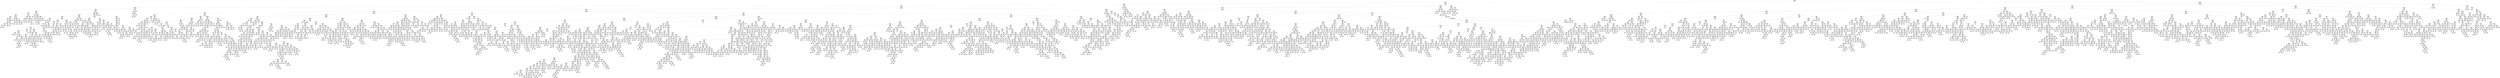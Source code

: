 digraph Tree {
node [shape=box] ;
0 [label="X[7] <= 0.5\ngini = 0.3656\nsamples = 32561\nvalue = [24720, 7841]"] ;
1 [label="X[4] <= 12.5\ngini = 0.4947\nsamples = 13193\nvalue = [7275, 5918]"] ;
0 -> 1 [labeldistance=2.5, labelangle=45, headlabel="True"] ;
2 [label="X[10] <= 5095.5\ngini = 0.4424\nsamples = 9224\nvalue = [6178, 3046]"] ;
1 -> 2 ;
3 [label="X[4] <= 8.5\ngini = 0.4169\nsamples = 8766\nvalue = [6170, 2596]"] ;
2 -> 3 ;
4 [label="X[11] <= 1791.5\ngini = 0.1856\nsamples = 1459\nvalue = [1308, 151]"] ;
3 -> 4 ;
5 [label="X[0] <= 36.5\ngini = 0.1735\nsamples = 1428\nvalue = [1291, 137]"] ;
4 -> 5 ;
6 [label="X[12] <= 49.0\ngini = 0.0818\nsamples = 398\nvalue = [381, 17]"] ;
5 -> 6 ;
7 [label="X[4] <= 7.5\ngini = 0.0589\nsamples = 329\nvalue = [319, 10]"] ;
6 -> 7 ;
8 [label="X[3] <= 0.5\ngini = 0.0454\nsamples = 301\nvalue = [294, 7]"] ;
7 -> 8 ;
9 [label="X[0] <= 28.5\ngini = 0.1078\nsamples = 70\nvalue = [66, 4]"] ;
8 -> 9 ;
10 [label="gini = 0.0\nsamples = 29\nvalue = [29, 0]"] ;
9 -> 10 ;
11 [label="X[12] <= 37.5\ngini = 0.1761\nsamples = 41\nvalue = [37, 4]"] ;
9 -> 11 ;
12 [label="gini = 0.0\nsamples = 1\nvalue = [0, 1]"] ;
11 -> 12 ;
13 [label="X[12] <= 42.5\ngini = 0.1388\nsamples = 40\nvalue = [37, 3]"] ;
11 -> 13 ;
14 [label="X[2] <= 378029.0\ngini = 0.0997\nsamples = 38\nvalue = [36, 2]"] ;
13 -> 14 ;
15 [label="X[2] <= 182088.0\ngini = 0.054\nsamples = 36\nvalue = [35, 1]"] ;
14 -> 15 ;
16 [label="X[2] <= 176294.0\ngini = 0.1107\nsamples = 17\nvalue = [16, 1]"] ;
15 -> 16 ;
17 [label="gini = 0.0\nsamples = 16\nvalue = [16, 0]"] ;
16 -> 17 ;
18 [label="gini = 0.0\nsamples = 1\nvalue = [0, 1]"] ;
16 -> 18 ;
19 [label="gini = 0.0\nsamples = 19\nvalue = [19, 0]"] ;
15 -> 19 ;
20 [label="X[2] <= 461248.0\ngini = 0.5\nsamples = 2\nvalue = [1, 1]"] ;
14 -> 20 ;
21 [label="gini = 0.0\nsamples = 1\nvalue = [0, 1]"] ;
20 -> 21 ;
22 [label="gini = 0.0\nsamples = 1\nvalue = [1, 0]"] ;
20 -> 22 ;
23 [label="X[6] <= 3.5\ngini = 0.5\nsamples = 2\nvalue = [1, 1]"] ;
13 -> 23 ;
24 [label="gini = 0.0\nsamples = 1\nvalue = [0, 1]"] ;
23 -> 24 ;
25 [label="gini = 0.0\nsamples = 1\nvalue = [1, 0]"] ;
23 -> 25 ;
26 [label="X[6] <= 2.0\ngini = 0.0256\nsamples = 231\nvalue = [228, 3]"] ;
8 -> 26 ;
27 [label="X[0] <= 28.0\ngini = 0.32\nsamples = 5\nvalue = [4, 1]"] ;
26 -> 27 ;
28 [label="gini = 0.0\nsamples = 1\nvalue = [0, 1]"] ;
27 -> 28 ;
29 [label="gini = 0.0\nsamples = 4\nvalue = [4, 0]"] ;
27 -> 29 ;
30 [label="X[1] <= 3.0\ngini = 0.0175\nsamples = 226\nvalue = [224, 2]"] ;
26 -> 30 ;
31 [label="X[8] <= 3.0\ngini = 0.1975\nsamples = 9\nvalue = [8, 1]"] ;
30 -> 31 ;
32 [label="X[0] <= 31.5\ngini = 0.5\nsamples = 2\nvalue = [1, 1]"] ;
31 -> 32 ;
33 [label="gini = 0.0\nsamples = 1\nvalue = [0, 1]"] ;
32 -> 33 ;
34 [label="gini = 0.0\nsamples = 1\nvalue = [1, 0]"] ;
32 -> 34 ;
35 [label="gini = 0.0\nsamples = 7\nvalue = [7, 0]"] ;
31 -> 35 ;
36 [label="X[2] <= 91739.5\ngini = 0.0092\nsamples = 217\nvalue = [216, 1]"] ;
30 -> 36 ;
37 [label="X[2] <= 89656.5\ngini = 0.1244\nsamples = 15\nvalue = [14, 1]"] ;
36 -> 37 ;
38 [label="gini = 0.0\nsamples = 14\nvalue = [14, 0]"] ;
37 -> 38 ;
39 [label="gini = 0.0\nsamples = 1\nvalue = [0, 1]"] ;
37 -> 39 ;
40 [label="gini = 0.0\nsamples = 202\nvalue = [202, 0]"] ;
36 -> 40 ;
41 [label="X[6] <= 11.5\ngini = 0.1913\nsamples = 28\nvalue = [25, 3]"] ;
7 -> 41 ;
42 [label="X[0] <= 25.5\ngini = 0.0868\nsamples = 22\nvalue = [21, 1]"] ;
41 -> 42 ;
43 [label="X[0] <= 24.5\ngini = 0.2778\nsamples = 6\nvalue = [5, 1]"] ;
42 -> 43 ;
44 [label="gini = 0.0\nsamples = 4\nvalue = [4, 0]"] ;
43 -> 44 ;
45 [label="X[6] <= 5.0\ngini = 0.5\nsamples = 2\nvalue = [1, 1]"] ;
43 -> 45 ;
46 [label="gini = 0.0\nsamples = 1\nvalue = [0, 1]"] ;
45 -> 46 ;
47 [label="gini = 0.0\nsamples = 1\nvalue = [1, 0]"] ;
45 -> 47 ;
48 [label="gini = 0.0\nsamples = 16\nvalue = [16, 0]"] ;
42 -> 48 ;
49 [label="X[2] <= 369420.0\ngini = 0.4444\nsamples = 6\nvalue = [4, 2]"] ;
41 -> 49 ;
50 [label="X[0] <= 32.0\ngini = 0.32\nsamples = 5\nvalue = [4, 1]"] ;
49 -> 50 ;
51 [label="X[0] <= 25.5\ngini = 0.4444\nsamples = 3\nvalue = [2, 1]"] ;
50 -> 51 ;
52 [label="gini = 0.0\nsamples = 1\nvalue = [1, 0]"] ;
51 -> 52 ;
53 [label="X[2] <= 226142.5\ngini = 0.5\nsamples = 2\nvalue = [1, 1]"] ;
51 -> 53 ;
54 [label="gini = 0.0\nsamples = 1\nvalue = [0, 1]"] ;
53 -> 54 ;
55 [label="gini = 0.0\nsamples = 1\nvalue = [1, 0]"] ;
53 -> 55 ;
56 [label="gini = 0.0\nsamples = 2\nvalue = [2, 0]"] ;
50 -> 56 ;
57 [label="gini = 0.0\nsamples = 1\nvalue = [0, 1]"] ;
49 -> 57 ;
58 [label="X[2] <= 29992.5\ngini = 0.1823\nsamples = 69\nvalue = [62, 7]"] ;
6 -> 58 ;
59 [label="X[3] <= 3.0\ngini = 0.5\nsamples = 2\nvalue = [1, 1]"] ;
58 -> 59 ;
60 [label="gini = 0.0\nsamples = 1\nvalue = [0, 1]"] ;
59 -> 60 ;
61 [label="gini = 0.0\nsamples = 1\nvalue = [1, 0]"] ;
59 -> 61 ;
62 [label="X[2] <= 208931.5\ngini = 0.1631\nsamples = 67\nvalue = [61, 6]"] ;
58 -> 62 ;
63 [label="X[2] <= 106279.5\ngini = 0.0512\nsamples = 38\nvalue = [37, 1]"] ;
62 -> 63 ;
64 [label="X[2] <= 89701.0\ngini = 0.2188\nsamples = 8\nvalue = [7, 1]"] ;
63 -> 64 ;
65 [label="gini = 0.0\nsamples = 7\nvalue = [7, 0]"] ;
64 -> 65 ;
66 [label="gini = 0.0\nsamples = 1\nvalue = [0, 1]"] ;
64 -> 66 ;
67 [label="gini = 0.0\nsamples = 30\nvalue = [30, 0]"] ;
63 -> 67 ;
68 [label="X[2] <= 249305.5\ngini = 0.2854\nsamples = 29\nvalue = [24, 5]"] ;
62 -> 68 ;
69 [label="X[3] <= 4.5\ngini = 0.48\nsamples = 10\nvalue = [6, 4]"] ;
68 -> 69 ;
70 [label="X[6] <= 3.5\ngini = 0.4444\nsamples = 6\nvalue = [2, 4]"] ;
69 -> 70 ;
71 [label="gini = 0.0\nsamples = 3\nvalue = [0, 3]"] ;
70 -> 71 ;
72 [label="X[2] <= 233473.5\ngini = 0.4444\nsamples = 3\nvalue = [2, 1]"] ;
70 -> 72 ;
73 [label="gini = 0.0\nsamples = 1\nvalue = [0, 1]"] ;
72 -> 73 ;
74 [label="gini = 0.0\nsamples = 2\nvalue = [2, 0]"] ;
72 -> 74 ;
75 [label="gini = 0.0\nsamples = 4\nvalue = [4, 0]"] ;
69 -> 75 ;
76 [label="X[0] <= 35.5\ngini = 0.0997\nsamples = 19\nvalue = [18, 1]"] ;
68 -> 76 ;
77 [label="gini = 0.0\nsamples = 18\nvalue = [18, 0]"] ;
76 -> 77 ;
78 [label="gini = 0.0\nsamples = 1\nvalue = [0, 1]"] ;
76 -> 78 ;
79 [label="X[0] <= 66.5\ngini = 0.2059\nsamples = 1030\nvalue = [910, 120]"] ;
5 -> 79 ;
80 [label="X[3] <= 2.5\ngini = 0.2265\nsamples = 914\nvalue = [795, 119]"] ;
79 -> 80 ;
81 [label="X[2] <= 368771.5\ngini = 0.2852\nsamples = 418\nvalue = [346, 72]"] ;
80 -> 81 ;
82 [label="X[1] <= 3.0\ngini = 0.271\nsamples = 396\nvalue = [332, 64]"] ;
81 -> 82 ;
83 [label="X[0] <= 63.5\ngini = 0.0868\nsamples = 44\nvalue = [42, 2]"] ;
82 -> 83 ;
84 [label="gini = 0.0\nsamples = 34\nvalue = [34, 0]"] ;
83 -> 84 ;
85 [label="X[8] <= 3.0\ngini = 0.32\nsamples = 10\nvalue = [8, 2]"] ;
83 -> 85 ;
86 [label="gini = 0.0\nsamples = 1\nvalue = [0, 1]"] ;
85 -> 86 ;
87 [label="X[12] <= 48.0\ngini = 0.1975\nsamples = 9\nvalue = [8, 1]"] ;
85 -> 87 ;
88 [label="gini = 0.0\nsamples = 7\nvalue = [7, 0]"] ;
87 -> 88 ;
89 [label="X[12] <= 63.0\ngini = 0.5\nsamples = 2\nvalue = [1, 1]"] ;
87 -> 89 ;
90 [label="gini = 0.0\nsamples = 1\nvalue = [0, 1]"] ;
89 -> 90 ;
91 [label="gini = 0.0\nsamples = 1\nvalue = [1, 0]"] ;
89 -> 91 ;
92 [label="X[3] <= 1.5\ngini = 0.2902\nsamples = 352\nvalue = [290, 62]"] ;
82 -> 92 ;
93 [label="X[2] <= 198384.0\ngini = 0.2638\nsamples = 307\nvalue = [259, 48]"] ;
92 -> 93 ;
94 [label="X[2] <= 197218.0\ngini = 0.3109\nsamples = 213\nvalue = [172, 41]"] ;
93 -> 94 ;
95 [label="X[10] <= 2869.0\ngini = 0.2964\nsamples = 210\nvalue = [172, 38]"] ;
94 -> 95 ;
96 [label="X[0] <= 43.5\ngini = 0.2832\nsamples = 205\nvalue = [170, 35]"] ;
95 -> 96 ;
97 [label="X[0] <= 40.5\ngini = 0.1128\nsamples = 50\nvalue = [47, 3]"] ;
96 -> 97 ;
98 [label="X[6] <= 7.5\ngini = 0.1855\nsamples = 29\nvalue = [26, 3]"] ;
97 -> 98 ;
99 [label="X[2] <= 114718.5\ngini = 0.2659\nsamples = 19\nvalue = [16, 3]"] ;
98 -> 99 ;
100 [label="X[2] <= 73669.0\ngini = 0.5\nsamples = 4\nvalue = [2, 2]"] ;
99 -> 100 ;
101 [label="gini = 0.0\nsamples = 2\nvalue = [2, 0]"] ;
100 -> 101 ;
102 [label="gini = 0.0\nsamples = 2\nvalue = [0, 2]"] ;
100 -> 102 ;
103 [label="X[6] <= 6.5\ngini = 0.1244\nsamples = 15\nvalue = [14, 1]"] ;
99 -> 103 ;
104 [label="gini = 0.0\nsamples = 12\nvalue = [12, 0]"] ;
103 -> 104 ;
105 [label="X[0] <= 38.5\ngini = 0.4444\nsamples = 3\nvalue = [2, 1]"] ;
103 -> 105 ;
106 [label="gini = 0.0\nsamples = 1\nvalue = [0, 1]"] ;
105 -> 106 ;
107 [label="gini = 0.0\nsamples = 2\nvalue = [2, 0]"] ;
105 -> 107 ;
108 [label="gini = 0.0\nsamples = 10\nvalue = [10, 0]"] ;
98 -> 108 ;
109 [label="gini = 0.0\nsamples = 21\nvalue = [21, 0]"] ;
97 -> 109 ;
110 [label="X[6] <= 13.0\ngini = 0.3277\nsamples = 155\nvalue = [123, 32]"] ;
96 -> 110 ;
111 [label="X[0] <= 44.5\ngini = 0.2829\nsamples = 129\nvalue = [107, 22]"] ;
110 -> 111 ;
112 [label="X[8] <= 3.0\ngini = 0.4444\nsamples = 3\nvalue = [1, 2]"] ;
111 -> 112 ;
113 [label="gini = 0.0\nsamples = 1\nvalue = [1, 0]"] ;
112 -> 113 ;
114 [label="gini = 0.0\nsamples = 2\nvalue = [0, 2]"] ;
112 -> 114 ;
115 [label="X[0] <= 53.5\ngini = 0.2671\nsamples = 126\nvalue = [106, 20]"] ;
111 -> 115 ;
116 [label="X[12] <= 43.0\ngini = 0.3457\nsamples = 54\nvalue = [42, 12]"] ;
115 -> 116 ;
117 [label="X[6] <= 4.0\ngini = 0.2337\nsamples = 37\nvalue = [32, 5]"] ;
116 -> 117 ;
118 [label="X[2] <= 82642.0\ngini = 0.3599\nsamples = 17\nvalue = [13, 4]"] ;
117 -> 118 ;
119 [label="X[0] <= 50.0\ngini = 0.5\nsamples = 4\nvalue = [2, 2]"] ;
118 -> 119 ;
120 [label="gini = 0.0\nsamples = 2\nvalue = [2, 0]"] ;
119 -> 120 ;
121 [label="gini = 0.0\nsamples = 2\nvalue = [0, 2]"] ;
119 -> 121 ;
122 [label="X[2] <= 165989.5\ngini = 0.2604\nsamples = 13\nvalue = [11, 2]"] ;
118 -> 122 ;
123 [label="X[2] <= 164432.0\ngini = 0.3457\nsamples = 9\nvalue = [7, 2]"] ;
122 -> 123 ;
124 [label="X[3] <= 0.5\ngini = 0.2188\nsamples = 8\nvalue = [7, 1]"] ;
123 -> 124 ;
125 [label="gini = 0.0\nsamples = 4\nvalue = [4, 0]"] ;
124 -> 125 ;
126 [label="X[0] <= 52.5\ngini = 0.375\nsamples = 4\nvalue = [3, 1]"] ;
124 -> 126 ;
127 [label="X[0] <= 51.0\ngini = 0.5\nsamples = 2\nvalue = [1, 1]"] ;
126 -> 127 ;
128 [label="gini = 0.0\nsamples = 1\nvalue = [1, 0]"] ;
127 -> 128 ;
129 [label="gini = 0.0\nsamples = 1\nvalue = [0, 1]"] ;
127 -> 129 ;
130 [label="gini = 0.0\nsamples = 2\nvalue = [2, 0]"] ;
126 -> 130 ;
131 [label="gini = 0.0\nsamples = 1\nvalue = [0, 1]"] ;
123 -> 131 ;
132 [label="gini = 0.0\nsamples = 4\nvalue = [4, 0]"] ;
122 -> 132 ;
133 [label="X[2] <= 182915.5\ngini = 0.095\nsamples = 20\nvalue = [19, 1]"] ;
117 -> 133 ;
134 [label="gini = 0.0\nsamples = 18\nvalue = [18, 0]"] ;
133 -> 134 ;
135 [label="X[12] <= 40.5\ngini = 0.5\nsamples = 2\nvalue = [1, 1]"] ;
133 -> 135 ;
136 [label="gini = 0.0\nsamples = 1\nvalue = [0, 1]"] ;
135 -> 136 ;
137 [label="gini = 0.0\nsamples = 1\nvalue = [1, 0]"] ;
135 -> 137 ;
138 [label="X[12] <= 54.0\ngini = 0.4844\nsamples = 17\nvalue = [10, 7]"] ;
116 -> 138 ;
139 [label="X[1] <= 5.0\ngini = 0.4628\nsamples = 11\nvalue = [4, 7]"] ;
138 -> 139 ;
140 [label="X[12] <= 49.0\ngini = 0.5\nsamples = 8\nvalue = [4, 4]"] ;
139 -> 140 ;
141 [label="X[0] <= 46.5\ngini = 0.4444\nsamples = 6\nvalue = [2, 4]"] ;
140 -> 141 ;
142 [label="X[3] <= 0.5\ngini = 0.4444\nsamples = 3\nvalue = [2, 1]"] ;
141 -> 142 ;
143 [label="gini = 0.0\nsamples = 2\nvalue = [2, 0]"] ;
142 -> 143 ;
144 [label="gini = 0.0\nsamples = 1\nvalue = [0, 1]"] ;
142 -> 144 ;
145 [label="gini = 0.0\nsamples = 3\nvalue = [0, 3]"] ;
141 -> 145 ;
146 [label="gini = 0.0\nsamples = 2\nvalue = [2, 0]"] ;
140 -> 146 ;
147 [label="gini = 0.0\nsamples = 3\nvalue = [0, 3]"] ;
139 -> 147 ;
148 [label="gini = 0.0\nsamples = 6\nvalue = [6, 0]"] ;
138 -> 148 ;
149 [label="X[2] <= 193091.0\ngini = 0.1975\nsamples = 72\nvalue = [64, 8]"] ;
115 -> 149 ;
150 [label="X[2] <= 124548.0\ngini = 0.18\nsamples = 70\nvalue = [63, 7]"] ;
149 -> 150 ;
151 [label="X[2] <= 119178.5\ngini = 0.2934\nsamples = 28\nvalue = [23, 5]"] ;
150 -> 151 ;
152 [label="X[0] <= 64.5\ngini = 0.2041\nsamples = 26\nvalue = [23, 3]"] ;
151 -> 152 ;
153 [label="X[0] <= 58.5\ngini = 0.1528\nsamples = 24\nvalue = [22, 2]"] ;
152 -> 153 ;
154 [label="gini = 0.0\nsamples = 10\nvalue = [10, 0]"] ;
153 -> 154 ;
155 [label="X[6] <= 3.5\ngini = 0.2449\nsamples = 14\nvalue = [12, 2]"] ;
153 -> 155 ;
156 [label="X[0] <= 61.0\ngini = 0.5\nsamples = 2\nvalue = [1, 1]"] ;
155 -> 156 ;
157 [label="gini = 0.0\nsamples = 1\nvalue = [0, 1]"] ;
156 -> 157 ;
158 [label="gini = 0.0\nsamples = 1\nvalue = [1, 0]"] ;
156 -> 158 ;
159 [label="X[2] <= 82310.0\ngini = 0.1528\nsamples = 12\nvalue = [11, 1]"] ;
155 -> 159 ;
160 [label="X[2] <= 70355.0\ngini = 0.32\nsamples = 5\nvalue = [4, 1]"] ;
159 -> 160 ;
161 [label="gini = 0.0\nsamples = 4\nvalue = [4, 0]"] ;
160 -> 161 ;
162 [label="gini = 0.0\nsamples = 1\nvalue = [0, 1]"] ;
160 -> 162 ;
163 [label="gini = 0.0\nsamples = 7\nvalue = [7, 0]"] ;
159 -> 163 ;
164 [label="X[3] <= 0.5\ngini = 0.5\nsamples = 2\nvalue = [1, 1]"] ;
152 -> 164 ;
165 [label="gini = 0.0\nsamples = 1\nvalue = [0, 1]"] ;
164 -> 165 ;
166 [label="gini = 0.0\nsamples = 1\nvalue = [1, 0]"] ;
164 -> 166 ;
167 [label="gini = 0.0\nsamples = 2\nvalue = [0, 2]"] ;
151 -> 167 ;
168 [label="X[6] <= 3.5\ngini = 0.0907\nsamples = 42\nvalue = [40, 2]"] ;
150 -> 168 ;
169 [label="X[2] <= 153022.5\ngini = 0.1975\nsamples = 18\nvalue = [16, 2]"] ;
168 -> 169 ;
170 [label="gini = 0.0\nsamples = 9\nvalue = [9, 0]"] ;
169 -> 170 ;
171 [label="X[2] <= 162841.0\ngini = 0.3457\nsamples = 9\nvalue = [7, 2]"] ;
169 -> 171 ;
172 [label="gini = 0.0\nsamples = 2\nvalue = [0, 2]"] ;
171 -> 172 ;
173 [label="gini = 0.0\nsamples = 7\nvalue = [7, 0]"] ;
171 -> 173 ;
174 [label="gini = 0.0\nsamples = 24\nvalue = [24, 0]"] ;
168 -> 174 ;
175 [label="X[6] <= 5.5\ngini = 0.5\nsamples = 2\nvalue = [1, 1]"] ;
149 -> 175 ;
176 [label="gini = 0.0\nsamples = 1\nvalue = [1, 0]"] ;
175 -> 176 ;
177 [label="gini = 0.0\nsamples = 1\nvalue = [0, 1]"] ;
175 -> 177 ;
178 [label="X[0] <= 48.5\ngini = 0.4734\nsamples = 26\nvalue = [16, 10]"] ;
110 -> 178 ;
179 [label="gini = 0.0\nsamples = 2\nvalue = [0, 2]"] ;
178 -> 179 ;
180 [label="X[0] <= 58.5\ngini = 0.4444\nsamples = 24\nvalue = [16, 8]"] ;
178 -> 180 ;
181 [label="X[12] <= 35.0\ngini = 0.3367\nsamples = 14\nvalue = [11, 3]"] ;
180 -> 181 ;
182 [label="gini = 0.0\nsamples = 1\nvalue = [0, 1]"] ;
181 -> 182 ;
183 [label="X[2] <= 139316.5\ngini = 0.2604\nsamples = 13\nvalue = [11, 2]"] ;
181 -> 183 ;
184 [label="gini = 0.0\nsamples = 7\nvalue = [7, 0]"] ;
183 -> 184 ;
185 [label="X[2] <= 166394.5\ngini = 0.4444\nsamples = 6\nvalue = [4, 2]"] ;
183 -> 185 ;
186 [label="gini = 0.0\nsamples = 2\nvalue = [0, 2]"] ;
185 -> 186 ;
187 [label="gini = 0.0\nsamples = 4\nvalue = [4, 0]"] ;
185 -> 187 ;
188 [label="X[12] <= 42.5\ngini = 0.5\nsamples = 10\nvalue = [5, 5]"] ;
180 -> 188 ;
189 [label="X[11] <= 742.5\ngini = 0.4688\nsamples = 8\nvalue = [5, 3]"] ;
188 -> 189 ;
190 [label="X[1] <= 4.5\ngini = 0.4082\nsamples = 7\nvalue = [5, 2]"] ;
189 -> 190 ;
191 [label="X[2] <= 177866.0\ngini = 0.2778\nsamples = 6\nvalue = [5, 1]"] ;
190 -> 191 ;
192 [label="gini = 0.0\nsamples = 4\nvalue = [4, 0]"] ;
191 -> 192 ;
193 [label="X[0] <= 62.5\ngini = 0.5\nsamples = 2\nvalue = [1, 1]"] ;
191 -> 193 ;
194 [label="gini = 0.0\nsamples = 1\nvalue = [1, 0]"] ;
193 -> 194 ;
195 [label="gini = 0.0\nsamples = 1\nvalue = [0, 1]"] ;
193 -> 195 ;
196 [label="gini = 0.0\nsamples = 1\nvalue = [0, 1]"] ;
190 -> 196 ;
197 [label="gini = 0.0\nsamples = 1\nvalue = [0, 1]"] ;
189 -> 197 ;
198 [label="gini = 0.0\nsamples = 2\nvalue = [0, 2]"] ;
188 -> 198 ;
199 [label="X[3] <= 0.5\ngini = 0.48\nsamples = 5\nvalue = [2, 3]"] ;
95 -> 199 ;
200 [label="gini = 0.0\nsamples = 2\nvalue = [2, 0]"] ;
199 -> 200 ;
201 [label="gini = 0.0\nsamples = 3\nvalue = [0, 3]"] ;
199 -> 201 ;
202 [label="gini = 0.0\nsamples = 3\nvalue = [0, 3]"] ;
94 -> 202 ;
203 [label="X[0] <= 50.5\ngini = 0.1378\nsamples = 94\nvalue = [87, 7]"] ;
93 -> 203 ;
204 [label="X[6] <= 2.0\ngini = 0.2112\nsamples = 50\nvalue = [44, 6]"] ;
203 -> 204 ;
205 [label="X[2] <= 251783.5\ngini = 0.5\nsamples = 2\nvalue = [1, 1]"] ;
204 -> 205 ;
206 [label="gini = 0.0\nsamples = 1\nvalue = [1, 0]"] ;
205 -> 206 ;
207 [label="gini = 0.0\nsamples = 1\nvalue = [0, 1]"] ;
205 -> 207 ;
208 [label="X[4] <= 6.5\ngini = 0.1866\nsamples = 48\nvalue = [43, 5]"] ;
204 -> 208 ;
209 [label="X[2] <= 201902.0\ngini = 0.2975\nsamples = 22\nvalue = [18, 4]"] ;
208 -> 209 ;
210 [label="gini = 0.0\nsamples = 1\nvalue = [0, 1]"] ;
209 -> 210 ;
211 [label="X[0] <= 47.0\ngini = 0.2449\nsamples = 21\nvalue = [18, 3]"] ;
209 -> 211 ;
212 [label="X[12] <= 55.0\ngini = 0.1172\nsamples = 16\nvalue = [15, 1]"] ;
211 -> 212 ;
213 [label="gini = 0.0\nsamples = 12\nvalue = [12, 0]"] ;
212 -> 213 ;
214 [label="X[2] <= 306504.5\ngini = 0.375\nsamples = 4\nvalue = [3, 1]"] ;
212 -> 214 ;
215 [label="gini = 0.0\nsamples = 3\nvalue = [3, 0]"] ;
214 -> 215 ;
216 [label="gini = 0.0\nsamples = 1\nvalue = [0, 1]"] ;
214 -> 216 ;
217 [label="X[2] <= 256769.5\ngini = 0.48\nsamples = 5\nvalue = [3, 2]"] ;
211 -> 217 ;
218 [label="X[2] <= 211385.0\ngini = 0.4444\nsamples = 3\nvalue = [1, 2]"] ;
217 -> 218 ;
219 [label="gini = 0.0\nsamples = 1\nvalue = [1, 0]"] ;
218 -> 219 ;
220 [label="gini = 0.0\nsamples = 2\nvalue = [0, 2]"] ;
218 -> 220 ;
221 [label="gini = 0.0\nsamples = 2\nvalue = [2, 0]"] ;
217 -> 221 ;
222 [label="X[0] <= 38.5\ngini = 0.074\nsamples = 26\nvalue = [25, 1]"] ;
208 -> 222 ;
223 [label="X[2] <= 268310.0\ngini = 0.32\nsamples = 5\nvalue = [4, 1]"] ;
222 -> 223 ;
224 [label="gini = 0.0\nsamples = 4\nvalue = [4, 0]"] ;
223 -> 224 ;
225 [label="gini = 0.0\nsamples = 1\nvalue = [0, 1]"] ;
223 -> 225 ;
226 [label="gini = 0.0\nsamples = 21\nvalue = [21, 0]"] ;
222 -> 226 ;
227 [label="X[8] <= 3.0\ngini = 0.0444\nsamples = 44\nvalue = [43, 1]"] ;
203 -> 227 ;
228 [label="X[2] <= 244413.5\ngini = 0.2778\nsamples = 6\nvalue = [5, 1]"] ;
227 -> 228 ;
229 [label="gini = 0.0\nsamples = 5\nvalue = [5, 0]"] ;
228 -> 229 ;
230 [label="gini = 0.0\nsamples = 1\nvalue = [0, 1]"] ;
228 -> 230 ;
231 [label="gini = 0.0\nsamples = 38\nvalue = [38, 0]"] ;
227 -> 231 ;
232 [label="X[2] <= 231477.5\ngini = 0.4286\nsamples = 45\nvalue = [31, 14]"] ;
92 -> 232 ;
233 [label="X[2] <= 225039.5\ngini = 0.382\nsamples = 35\nvalue = [26, 9]"] ;
232 -> 233 ;
234 [label="X[2] <= 219441.5\ngini = 0.4121\nsamples = 31\nvalue = [22, 9]"] ;
233 -> 234 ;
235 [label="X[0] <= 42.0\ngini = 0.3911\nsamples = 30\nvalue = [22, 8]"] ;
234 -> 235 ;
236 [label="X[6] <= 6.5\ngini = 0.5\nsamples = 6\nvalue = [3, 3]"] ;
235 -> 236 ;
237 [label="X[2] <= 164461.0\ngini = 0.375\nsamples = 4\nvalue = [1, 3]"] ;
236 -> 237 ;
238 [label="gini = 0.0\nsamples = 2\nvalue = [0, 2]"] ;
237 -> 238 ;
239 [label="X[2] <= 187026.5\ngini = 0.5\nsamples = 2\nvalue = [1, 1]"] ;
237 -> 239 ;
240 [label="gini = 0.0\nsamples = 1\nvalue = [1, 0]"] ;
239 -> 240 ;
241 [label="gini = 0.0\nsamples = 1\nvalue = [0, 1]"] ;
239 -> 241 ;
242 [label="gini = 0.0\nsamples = 2\nvalue = [2, 0]"] ;
236 -> 242 ;
243 [label="X[0] <= 48.5\ngini = 0.3299\nsamples = 24\nvalue = [19, 5]"] ;
235 -> 243 ;
244 [label="gini = 0.0\nsamples = 7\nvalue = [7, 0]"] ;
243 -> 244 ;
245 [label="X[8] <= 2.5\ngini = 0.4152\nsamples = 17\nvalue = [12, 5]"] ;
243 -> 245 ;
246 [label="gini = 0.0\nsamples = 1\nvalue = [0, 1]"] ;
245 -> 246 ;
247 [label="X[1] <= 5.5\ngini = 0.375\nsamples = 16\nvalue = [12, 4]"] ;
245 -> 247 ;
248 [label="X[2] <= 38650.5\ngini = 0.2778\nsamples = 12\nvalue = [10, 2]"] ;
247 -> 248 ;
249 [label="gini = 0.0\nsamples = 1\nvalue = [0, 1]"] ;
248 -> 249 ;
250 [label="X[6] <= 8.5\ngini = 0.1653\nsamples = 11\nvalue = [10, 1]"] ;
248 -> 250 ;
251 [label="gini = 0.0\nsamples = 9\nvalue = [9, 0]"] ;
250 -> 251 ;
252 [label="X[0] <= 53.5\ngini = 0.5\nsamples = 2\nvalue = [1, 1]"] ;
250 -> 252 ;
253 [label="gini = 0.0\nsamples = 1\nvalue = [1, 0]"] ;
252 -> 253 ;
254 [label="gini = 0.0\nsamples = 1\nvalue = [0, 1]"] ;
252 -> 254 ;
255 [label="X[0] <= 51.5\ngini = 0.5\nsamples = 4\nvalue = [2, 2]"] ;
247 -> 255 ;
256 [label="gini = 0.0\nsamples = 1\nvalue = [1, 0]"] ;
255 -> 256 ;
257 [label="X[1] <= 6.5\ngini = 0.4444\nsamples = 3\nvalue = [1, 2]"] ;
255 -> 257 ;
258 [label="gini = 0.0\nsamples = 2\nvalue = [0, 2]"] ;
257 -> 258 ;
259 [label="gini = 0.0\nsamples = 1\nvalue = [1, 0]"] ;
257 -> 259 ;
260 [label="gini = 0.0\nsamples = 1\nvalue = [0, 1]"] ;
234 -> 260 ;
261 [label="gini = 0.0\nsamples = 4\nvalue = [4, 0]"] ;
233 -> 261 ;
262 [label="X[2] <= 253597.0\ngini = 0.5\nsamples = 10\nvalue = [5, 5]"] ;
232 -> 262 ;
263 [label="gini = 0.0\nsamples = 3\nvalue = [0, 3]"] ;
262 -> 263 ;
264 [label="X[0] <= 44.5\ngini = 0.4082\nsamples = 7\nvalue = [5, 2]"] ;
262 -> 264 ;
265 [label="X[2] <= 346018.5\ngini = 0.4444\nsamples = 3\nvalue = [1, 2]"] ;
264 -> 265 ;
266 [label="gini = 0.0\nsamples = 2\nvalue = [0, 2]"] ;
265 -> 266 ;
267 [label="gini = 0.0\nsamples = 1\nvalue = [1, 0]"] ;
265 -> 267 ;
268 [label="gini = 0.0\nsamples = 4\nvalue = [4, 0]"] ;
264 -> 268 ;
269 [label="X[2] <= 439534.0\ngini = 0.4628\nsamples = 22\nvalue = [14, 8]"] ;
81 -> 269 ;
270 [label="X[2] <= 420075.5\ngini = 0.4861\nsamples = 12\nvalue = [5, 7]"] ;
269 -> 270 ;
271 [label="X[12] <= 37.5\ngini = 0.4938\nsamples = 9\nvalue = [5, 4]"] ;
270 -> 271 ;
272 [label="gini = 0.0\nsamples = 2\nvalue = [0, 2]"] ;
271 -> 272 ;
273 [label="X[10] <= 1551.5\ngini = 0.4082\nsamples = 7\nvalue = [5, 2]"] ;
271 -> 273 ;
274 [label="X[2] <= 371294.0\ngini = 0.2778\nsamples = 6\nvalue = [5, 1]"] ;
273 -> 274 ;
275 [label="gini = 0.0\nsamples = 1\nvalue = [0, 1]"] ;
274 -> 275 ;
276 [label="gini = 0.0\nsamples = 5\nvalue = [5, 0]"] ;
274 -> 276 ;
277 [label="gini = 0.0\nsamples = 1\nvalue = [0, 1]"] ;
273 -> 277 ;
278 [label="gini = 0.0\nsamples = 3\nvalue = [0, 3]"] ;
270 -> 278 ;
279 [label="X[1] <= 6.0\ngini = 0.18\nsamples = 10\nvalue = [9, 1]"] ;
269 -> 279 ;
280 [label="gini = 0.0\nsamples = 9\nvalue = [9, 0]"] ;
279 -> 280 ;
281 [label="gini = 0.0\nsamples = 1\nvalue = [0, 1]"] ;
279 -> 281 ;
282 [label="X[12] <= 49.5\ngini = 0.1716\nsamples = 496\nvalue = [449, 47]"] ;
80 -> 282 ;
283 [label="X[1] <= 4.5\ngini = 0.1199\nsamples = 406\nvalue = [380, 26]"] ;
282 -> 283 ;
284 [label="X[2] <= 30970.0\ngini = 0.0848\nsamples = 338\nvalue = [323, 15]"] ;
283 -> 284 ;
285 [label="X[2] <= 30372.5\ngini = 0.48\nsamples = 5\nvalue = [3, 2]"] ;
284 -> 285 ;
286 [label="gini = 0.0\nsamples = 3\nvalue = [3, 0]"] ;
285 -> 286 ;
287 [label="gini = 0.0\nsamples = 2\nvalue = [0, 2]"] ;
285 -> 287 ;
288 [label="X[2] <= 390988.5\ngini = 0.075\nsamples = 333\nvalue = [320, 13]"] ;
284 -> 288 ;
289 [label="X[0] <= 52.5\ngini = 0.0624\nsamples = 310\nvalue = [300, 10]"] ;
288 -> 289 ;
290 [label="X[2] <= 235986.5\ngini = 0.0239\nsamples = 165\nvalue = [163, 2]"] ;
289 -> 290 ;
291 [label="gini = 0.0\nsamples = 116\nvalue = [116, 0]"] ;
290 -> 291 ;
292 [label="X[2] <= 237528.0\ngini = 0.0783\nsamples = 49\nvalue = [47, 2]"] ;
290 -> 292 ;
293 [label="gini = 0.0\nsamples = 1\nvalue = [0, 1]"] ;
292 -> 293 ;
294 [label="X[0] <= 40.5\ngini = 0.0408\nsamples = 48\nvalue = [47, 1]"] ;
292 -> 294 ;
295 [label="X[0] <= 39.5\ngini = 0.1327\nsamples = 14\nvalue = [13, 1]"] ;
294 -> 295 ;
296 [label="gini = 0.0\nsamples = 11\nvalue = [11, 0]"] ;
295 -> 296 ;
297 [label="X[6] <= 7.5\ngini = 0.4444\nsamples = 3\nvalue = [2, 1]"] ;
295 -> 297 ;
298 [label="gini = 0.0\nsamples = 1\nvalue = [0, 1]"] ;
297 -> 298 ;
299 [label="gini = 0.0\nsamples = 2\nvalue = [2, 0]"] ;
297 -> 299 ;
300 [label="gini = 0.0\nsamples = 34\nvalue = [34, 0]"] ;
294 -> 300 ;
301 [label="X[0] <= 54.5\ngini = 0.1043\nsamples = 145\nvalue = [137, 8]"] ;
289 -> 301 ;
302 [label="X[0] <= 53.5\ngini = 0.2449\nsamples = 28\nvalue = [24, 4]"] ;
301 -> 302 ;
303 [label="X[2] <= 247522.5\ngini = 0.1107\nsamples = 17\nvalue = [16, 1]"] ;
302 -> 303 ;
304 [label="gini = 0.0\nsamples = 13\nvalue = [13, 0]"] ;
303 -> 304 ;
305 [label="X[2] <= 282653.0\ngini = 0.375\nsamples = 4\nvalue = [3, 1]"] ;
303 -> 305 ;
306 [label="gini = 0.0\nsamples = 1\nvalue = [0, 1]"] ;
305 -> 306 ;
307 [label="gini = 0.0\nsamples = 3\nvalue = [3, 0]"] ;
305 -> 307 ;
308 [label="X[2] <= 175063.5\ngini = 0.3967\nsamples = 11\nvalue = [8, 3]"] ;
302 -> 308 ;
309 [label="X[4] <= 3.5\ngini = 0.5\nsamples = 6\nvalue = [3, 3]"] ;
308 -> 309 ;
310 [label="gini = 0.0\nsamples = 2\nvalue = [0, 2]"] ;
309 -> 310 ;
311 [label="X[4] <= 4.5\ngini = 0.375\nsamples = 4\nvalue = [3, 1]"] ;
309 -> 311 ;
312 [label="gini = 0.0\nsamples = 3\nvalue = [3, 0]"] ;
311 -> 312 ;
313 [label="gini = 0.0\nsamples = 1\nvalue = [0, 1]"] ;
311 -> 313 ;
314 [label="gini = 0.0\nsamples = 5\nvalue = [5, 0]"] ;
308 -> 314 ;
315 [label="X[0] <= 60.5\ngini = 0.066\nsamples = 117\nvalue = [113, 4]"] ;
301 -> 315 ;
316 [label="X[6] <= 4.5\ngini = 0.1107\nsamples = 68\nvalue = [64, 4]"] ;
315 -> 316 ;
317 [label="X[6] <= 3.5\ngini = 0.2355\nsamples = 22\nvalue = [19, 3]"] ;
316 -> 317 ;
318 [label="X[8] <= 3.0\ngini = 0.1723\nsamples = 21\nvalue = [19, 2]"] ;
317 -> 318 ;
319 [label="X[3] <= 5.0\ngini = 0.5\nsamples = 2\nvalue = [1, 1]"] ;
318 -> 319 ;
320 [label="gini = 0.0\nsamples = 1\nvalue = [1, 0]"] ;
319 -> 320 ;
321 [label="gini = 0.0\nsamples = 1\nvalue = [0, 1]"] ;
319 -> 321 ;
322 [label="X[12] <= 35.0\ngini = 0.0997\nsamples = 19\nvalue = [18, 1]"] ;
318 -> 322 ;
323 [label="X[12] <= 28.0\ngini = 0.4444\nsamples = 3\nvalue = [2, 1]"] ;
322 -> 323 ;
324 [label="gini = 0.0\nsamples = 2\nvalue = [2, 0]"] ;
323 -> 324 ;
325 [label="gini = 0.0\nsamples = 1\nvalue = [0, 1]"] ;
323 -> 325 ;
326 [label="gini = 0.0\nsamples = 16\nvalue = [16, 0]"] ;
322 -> 326 ;
327 [label="gini = 0.0\nsamples = 1\nvalue = [0, 1]"] ;
317 -> 327 ;
328 [label="X[6] <= 11.5\ngini = 0.0425\nsamples = 46\nvalue = [45, 1]"] ;
316 -> 328 ;
329 [label="gini = 0.0\nsamples = 36\nvalue = [36, 0]"] ;
328 -> 329 ;
330 [label="X[6] <= 13.0\ngini = 0.18\nsamples = 10\nvalue = [9, 1]"] ;
328 -> 330 ;
331 [label="X[3] <= 5.0\ngini = 0.5\nsamples = 2\nvalue = [1, 1]"] ;
330 -> 331 ;
332 [label="gini = 0.0\nsamples = 1\nvalue = [0, 1]"] ;
331 -> 332 ;
333 [label="gini = 0.0\nsamples = 1\nvalue = [1, 0]"] ;
331 -> 333 ;
334 [label="gini = 0.0\nsamples = 8\nvalue = [8, 0]"] ;
330 -> 334 ;
335 [label="gini = 0.0\nsamples = 49\nvalue = [49, 0]"] ;
315 -> 335 ;
336 [label="X[2] <= 396326.0\ngini = 0.2268\nsamples = 23\nvalue = [20, 3]"] ;
288 -> 336 ;
337 [label="gini = 0.0\nsamples = 1\nvalue = [0, 1]"] ;
336 -> 337 ;
338 [label="X[0] <= 59.5\ngini = 0.1653\nsamples = 22\nvalue = [20, 2]"] ;
336 -> 338 ;
339 [label="X[6] <= 6.5\ngini = 0.0997\nsamples = 19\nvalue = [18, 1]"] ;
338 -> 339 ;
340 [label="gini = 0.0\nsamples = 11\nvalue = [11, 0]"] ;
339 -> 340 ;
341 [label="X[2] <= 440312.5\ngini = 0.2188\nsamples = 8\nvalue = [7, 1]"] ;
339 -> 341 ;
342 [label="gini = 0.0\nsamples = 6\nvalue = [6, 0]"] ;
341 -> 342 ;
343 [label="X[4] <= 2.5\ngini = 0.5\nsamples = 2\nvalue = [1, 1]"] ;
341 -> 343 ;
344 [label="gini = 0.0\nsamples = 1\nvalue = [1, 0]"] ;
343 -> 344 ;
345 [label="gini = 0.0\nsamples = 1\nvalue = [0, 1]"] ;
343 -> 345 ;
346 [label="X[0] <= 61.5\ngini = 0.4444\nsamples = 3\nvalue = [2, 1]"] ;
338 -> 346 ;
347 [label="gini = 0.0\nsamples = 1\nvalue = [0, 1]"] ;
346 -> 347 ;
348 [label="gini = 0.0\nsamples = 2\nvalue = [2, 0]"] ;
346 -> 348 ;
349 [label="X[1] <= 5.5\ngini = 0.2712\nsamples = 68\nvalue = [57, 11]"] ;
283 -> 349 ;
350 [label="X[2] <= 129309.0\ngini = 0.4938\nsamples = 9\nvalue = [5, 4]"] ;
349 -> 350 ;
351 [label="gini = 0.0\nsamples = 2\nvalue = [0, 2]"] ;
350 -> 351 ;
352 [label="X[3] <= 4.5\ngini = 0.4082\nsamples = 7\nvalue = [5, 2]"] ;
350 -> 352 ;
353 [label="X[0] <= 56.0\ngini = 0.5\nsamples = 4\nvalue = [2, 2]"] ;
352 -> 353 ;
354 [label="gini = 0.0\nsamples = 2\nvalue = [0, 2]"] ;
353 -> 354 ;
355 [label="gini = 0.0\nsamples = 2\nvalue = [2, 0]"] ;
353 -> 355 ;
356 [label="gini = 0.0\nsamples = 3\nvalue = [3, 0]"] ;
352 -> 356 ;
357 [label="X[0] <= 41.0\ngini = 0.2091\nsamples = 59\nvalue = [52, 7]"] ;
349 -> 357 ;
358 [label="X[0] <= 39.5\ngini = 0.48\nsamples = 5\nvalue = [3, 2]"] ;
357 -> 358 ;
359 [label="X[12] <= 37.5\ngini = 0.375\nsamples = 4\nvalue = [3, 1]"] ;
358 -> 359 ;
360 [label="gini = 0.0\nsamples = 1\nvalue = [0, 1]"] ;
359 -> 360 ;
361 [label="gini = 0.0\nsamples = 3\nvalue = [3, 0]"] ;
359 -> 361 ;
362 [label="gini = 0.0\nsamples = 1\nvalue = [0, 1]"] ;
358 -> 362 ;
363 [label="X[0] <= 65.5\ngini = 0.168\nsamples = 54\nvalue = [49, 5]"] ;
357 -> 363 ;
364 [label="X[6] <= 11.0\ngini = 0.142\nsamples = 52\nvalue = [48, 4]"] ;
363 -> 364 ;
365 [label="X[2] <= 46883.0\ngini = 0.0526\nsamples = 37\nvalue = [36, 1]"] ;
364 -> 365 ;
366 [label="X[0] <= 60.0\ngini = 0.4444\nsamples = 3\nvalue = [2, 1]"] ;
365 -> 366 ;
367 [label="gini = 0.0\nsamples = 1\nvalue = [0, 1]"] ;
366 -> 367 ;
368 [label="gini = 0.0\nsamples = 2\nvalue = [2, 0]"] ;
366 -> 368 ;
369 [label="gini = 0.0\nsamples = 34\nvalue = [34, 0]"] ;
365 -> 369 ;
370 [label="X[0] <= 57.5\ngini = 0.32\nsamples = 15\nvalue = [12, 3]"] ;
364 -> 370 ;
371 [label="gini = 0.0\nsamples = 6\nvalue = [6, 0]"] ;
370 -> 371 ;
372 [label="X[1] <= 6.5\ngini = 0.4444\nsamples = 9\nvalue = [6, 3]"] ;
370 -> 372 ;
373 [label="X[2] <= 148243.5\ngini = 0.5\nsamples = 6\nvalue = [3, 3]"] ;
372 -> 373 ;
374 [label="gini = 0.0\nsamples = 2\nvalue = [0, 2]"] ;
373 -> 374 ;
375 [label="X[2] <= 183592.0\ngini = 0.375\nsamples = 4\nvalue = [3, 1]"] ;
373 -> 375 ;
376 [label="gini = 0.0\nsamples = 2\nvalue = [2, 0]"] ;
375 -> 376 ;
377 [label="X[6] <= 13.0\ngini = 0.5\nsamples = 2\nvalue = [1, 1]"] ;
375 -> 377 ;
378 [label="gini = 0.0\nsamples = 1\nvalue = [0, 1]"] ;
377 -> 378 ;
379 [label="gini = 0.0\nsamples = 1\nvalue = [1, 0]"] ;
377 -> 379 ;
380 [label="gini = 0.0\nsamples = 3\nvalue = [3, 0]"] ;
372 -> 380 ;
381 [label="X[4] <= 4.5\ngini = 0.5\nsamples = 2\nvalue = [1, 1]"] ;
363 -> 381 ;
382 [label="gini = 0.0\nsamples = 1\nvalue = [1, 0]"] ;
381 -> 382 ;
383 [label="gini = 0.0\nsamples = 1\nvalue = [0, 1]"] ;
381 -> 383 ;
384 [label="X[10] <= 4164.0\ngini = 0.3578\nsamples = 90\nvalue = [69, 21]"] ;
282 -> 384 ;
385 [label="X[10] <= 1203.5\ngini = 0.3484\nsamples = 89\nvalue = [69, 20]"] ;
384 -> 385 ;
386 [label="X[12] <= 82.0\ngini = 0.3719\nsamples = 81\nvalue = [61, 20]"] ;
385 -> 386 ;
387 [label="X[12] <= 77.5\ngini = 0.3944\nsamples = 74\nvalue = [54, 20]"] ;
386 -> 387 ;
388 [label="X[4] <= 3.5\ngini = 0.3851\nsamples = 73\nvalue = [54, 19]"] ;
387 -> 388 ;
389 [label="X[2] <= 123485.0\ngini = 0.2449\nsamples = 21\nvalue = [18, 3]"] ;
388 -> 389 ;
390 [label="X[0] <= 54.5\ngini = 0.4444\nsamples = 3\nvalue = [1, 2]"] ;
389 -> 390 ;
391 [label="gini = 0.0\nsamples = 2\nvalue = [0, 2]"] ;
390 -> 391 ;
392 [label="gini = 0.0\nsamples = 1\nvalue = [1, 0]"] ;
390 -> 392 ;
393 [label="X[2] <= 180657.0\ngini = 0.1049\nsamples = 18\nvalue = [17, 1]"] ;
389 -> 393 ;
394 [label="X[6] <= 5.5\ngini = 0.2778\nsamples = 6\nvalue = [5, 1]"] ;
393 -> 394 ;
395 [label="gini = 0.0\nsamples = 1\nvalue = [0, 1]"] ;
394 -> 395 ;
396 [label="gini = 0.0\nsamples = 5\nvalue = [5, 0]"] ;
394 -> 396 ;
397 [label="gini = 0.0\nsamples = 12\nvalue = [12, 0]"] ;
393 -> 397 ;
398 [label="X[6] <= 10.0\ngini = 0.426\nsamples = 52\nvalue = [36, 16]"] ;
388 -> 398 ;
399 [label="X[2] <= 147119.0\ngini = 0.3682\nsamples = 37\nvalue = [28, 9]"] ;
398 -> 399 ;
400 [label="X[6] <= 3.5\ngini = 0.1327\nsamples = 14\nvalue = [13, 1]"] ;
399 -> 400 ;
401 [label="X[4] <= 4.5\ngini = 0.4444\nsamples = 3\nvalue = [2, 1]"] ;
400 -> 401 ;
402 [label="gini = 0.0\nsamples = 1\nvalue = [0, 1]"] ;
401 -> 402 ;
403 [label="gini = 0.0\nsamples = 2\nvalue = [2, 0]"] ;
401 -> 403 ;
404 [label="gini = 0.0\nsamples = 11\nvalue = [11, 0]"] ;
400 -> 404 ;
405 [label="X[2] <= 161840.0\ngini = 0.4537\nsamples = 23\nvalue = [15, 8]"] ;
399 -> 405 ;
406 [label="gini = 0.0\nsamples = 3\nvalue = [0, 3]"] ;
405 -> 406 ;
407 [label="X[6] <= 4.5\ngini = 0.375\nsamples = 20\nvalue = [15, 5]"] ;
405 -> 407 ;
408 [label="X[0] <= 49.0\ngini = 0.5\nsamples = 8\nvalue = [4, 4]"] ;
407 -> 408 ;
409 [label="gini = 0.0\nsamples = 3\nvalue = [0, 3]"] ;
408 -> 409 ;
410 [label="X[12] <= 52.5\ngini = 0.32\nsamples = 5\nvalue = [4, 1]"] ;
408 -> 410 ;
411 [label="X[2] <= 228556.0\ngini = 0.5\nsamples = 2\nvalue = [1, 1]"] ;
410 -> 411 ;
412 [label="gini = 0.0\nsamples = 1\nvalue = [0, 1]"] ;
411 -> 412 ;
413 [label="gini = 0.0\nsamples = 1\nvalue = [1, 0]"] ;
411 -> 413 ;
414 [label="gini = 0.0\nsamples = 3\nvalue = [3, 0]"] ;
410 -> 414 ;
415 [label="X[0] <= 56.5\ngini = 0.1528\nsamples = 12\nvalue = [11, 1]"] ;
407 -> 415 ;
416 [label="gini = 0.0\nsamples = 9\nvalue = [9, 0]"] ;
415 -> 416 ;
417 [label="X[6] <= 5.5\ngini = 0.4444\nsamples = 3\nvalue = [2, 1]"] ;
415 -> 417 ;
418 [label="gini = 0.0\nsamples = 2\nvalue = [2, 0]"] ;
417 -> 418 ;
419 [label="gini = 0.0\nsamples = 1\nvalue = [0, 1]"] ;
417 -> 419 ;
420 [label="X[4] <= 4.5\ngini = 0.4978\nsamples = 15\nvalue = [8, 7]"] ;
398 -> 420 ;
421 [label="X[2] <= 125820.5\ngini = 0.42\nsamples = 10\nvalue = [7, 3]"] ;
420 -> 421 ;
422 [label="gini = 0.0\nsamples = 4\nvalue = [4, 0]"] ;
421 -> 422 ;
423 [label="X[0] <= 59.0\ngini = 0.5\nsamples = 6\nvalue = [3, 3]"] ;
421 -> 423 ;
424 [label="X[2] <= 161234.5\ngini = 0.375\nsamples = 4\nvalue = [3, 1]"] ;
423 -> 424 ;
425 [label="gini = 0.0\nsamples = 1\nvalue = [0, 1]"] ;
424 -> 425 ;
426 [label="gini = 0.0\nsamples = 3\nvalue = [3, 0]"] ;
424 -> 426 ;
427 [label="gini = 0.0\nsamples = 2\nvalue = [0, 2]"] ;
423 -> 427 ;
428 [label="X[2] <= 158454.0\ngini = 0.32\nsamples = 5\nvalue = [1, 4]"] ;
420 -> 428 ;
429 [label="gini = 0.0\nsamples = 3\nvalue = [0, 3]"] ;
428 -> 429 ;
430 [label="X[2] <= 273367.0\ngini = 0.5\nsamples = 2\nvalue = [1, 1]"] ;
428 -> 430 ;
431 [label="gini = 0.0\nsamples = 1\nvalue = [1, 0]"] ;
430 -> 431 ;
432 [label="gini = 0.0\nsamples = 1\nvalue = [0, 1]"] ;
430 -> 432 ;
433 [label="gini = 0.0\nsamples = 1\nvalue = [0, 1]"] ;
387 -> 433 ;
434 [label="gini = 0.0\nsamples = 7\nvalue = [7, 0]"] ;
386 -> 434 ;
435 [label="gini = 0.0\nsamples = 8\nvalue = [8, 0]"] ;
385 -> 435 ;
436 [label="gini = 0.0\nsamples = 1\nvalue = [0, 1]"] ;
384 -> 436 ;
437 [label="X[2] <= 28057.0\ngini = 0.0171\nsamples = 116\nvalue = [115, 1]"] ;
79 -> 437 ;
438 [label="gini = 0.0\nsamples = 1\nvalue = [0, 1]"] ;
437 -> 438 ;
439 [label="gini = 0.0\nsamples = 115\nvalue = [115, 0]"] ;
437 -> 439 ;
440 [label="X[11] <= 1989.5\ngini = 0.4953\nsamples = 31\nvalue = [17, 14]"] ;
4 -> 440 ;
441 [label="X[8] <= 1.0\ngini = 0.2188\nsamples = 16\nvalue = [2, 14]"] ;
440 -> 441 ;
442 [label="gini = 0.0\nsamples = 1\nvalue = [1, 0]"] ;
441 -> 442 ;
443 [label="X[1] <= 3.0\ngini = 0.1244\nsamples = 15\nvalue = [1, 14]"] ;
441 -> 443 ;
444 [label="X[11] <= 1894.5\ngini = 0.4444\nsamples = 3\nvalue = [1, 2]"] ;
443 -> 444 ;
445 [label="gini = 0.0\nsamples = 2\nvalue = [0, 2]"] ;
444 -> 445 ;
446 [label="gini = 0.0\nsamples = 1\nvalue = [1, 0]"] ;
444 -> 446 ;
447 [label="gini = 0.0\nsamples = 12\nvalue = [0, 12]"] ;
443 -> 447 ;
448 [label="gini = 0.0\nsamples = 15\nvalue = [15, 0]"] ;
440 -> 448 ;
449 [label="X[11] <= 1782.5\ngini = 0.4453\nsamples = 7307\nvalue = [4862, 2445]"] ;
3 -> 449 ;
450 [label="X[0] <= 35.5\ngini = 0.4329\nsamples = 7007\nvalue = [4787, 2220]"] ;
449 -> 450 ;
451 [label="X[0] <= 29.5\ngini = 0.3208\nsamples = 2272\nvalue = [1816, 456]"] ;
450 -> 451 ;
452 [label="X[0] <= 24.5\ngini = 0.2337\nsamples = 962\nvalue = [832, 130]"] ;
451 -> 452 ;
453 [label="X[6] <= 13.5\ngini = 0.1121\nsamples = 235\nvalue = [221, 14]"] ;
452 -> 453 ;
454 [label="X[10] <= 4083.5\ngini = 0.0707\nsamples = 218\nvalue = [210, 8]"] ;
453 -> 454 ;
455 [label="X[12] <= 71.0\ngini = 0.0624\nsamples = 217\nvalue = [210, 7]"] ;
454 -> 455 ;
456 [label="X[12] <= 44.5\ngini = 0.0543\nsamples = 215\nvalue = [209, 6]"] ;
455 -> 456 ;
457 [label="X[6] <= 2.0\ngini = 0.0124\nsamples = 160\nvalue = [159, 1]"] ;
456 -> 457 ;
458 [label="X[2] <= 378509.0\ngini = 0.1172\nsamples = 16\nvalue = [15, 1]"] ;
457 -> 458 ;
459 [label="gini = 0.0\nsamples = 15\nvalue = [15, 0]"] ;
458 -> 459 ;
460 [label="gini = 0.0\nsamples = 1\nvalue = [0, 1]"] ;
458 -> 460 ;
461 [label="gini = 0.0\nsamples = 144\nvalue = [144, 0]"] ;
457 -> 461 ;
462 [label="X[6] <= 12.5\ngini = 0.1653\nsamples = 55\nvalue = [50, 5]"] ;
456 -> 462 ;
463 [label="X[2] <= 449672.0\ngini = 0.1372\nsamples = 54\nvalue = [50, 4]"] ;
462 -> 463 ;
464 [label="X[2] <= 51999.5\ngini = 0.1107\nsamples = 51\nvalue = [48, 3]"] ;
463 -> 464 ;
465 [label="X[4] <= 10.0\ngini = 0.375\nsamples = 4\nvalue = [3, 1]"] ;
464 -> 465 ;
466 [label="gini = 0.0\nsamples = 3\nvalue = [3, 0]"] ;
465 -> 466 ;
467 [label="gini = 0.0\nsamples = 1\nvalue = [0, 1]"] ;
465 -> 467 ;
468 [label="X[0] <= 23.5\ngini = 0.0815\nsamples = 47\nvalue = [45, 2]"] ;
464 -> 468 ;
469 [label="gini = 0.0\nsamples = 26\nvalue = [26, 0]"] ;
468 -> 469 ;
470 [label="X[2] <= 245716.0\ngini = 0.1723\nsamples = 21\nvalue = [19, 2]"] ;
468 -> 470 ;
471 [label="X[2] <= 232519.0\ngini = 0.2778\nsamples = 12\nvalue = [10, 2]"] ;
470 -> 471 ;
472 [label="X[6] <= 4.0\ngini = 0.1653\nsamples = 11\nvalue = [10, 1]"] ;
471 -> 472 ;
473 [label="X[4] <= 9.5\ngini = 0.32\nsamples = 5\nvalue = [4, 1]"] ;
472 -> 473 ;
474 [label="X[2] <= 211802.0\ngini = 0.5\nsamples = 2\nvalue = [1, 1]"] ;
473 -> 474 ;
475 [label="gini = 0.0\nsamples = 1\nvalue = [0, 1]"] ;
474 -> 475 ;
476 [label="gini = 0.0\nsamples = 1\nvalue = [1, 0]"] ;
474 -> 476 ;
477 [label="gini = 0.0\nsamples = 3\nvalue = [3, 0]"] ;
473 -> 477 ;
478 [label="gini = 0.0\nsamples = 6\nvalue = [6, 0]"] ;
472 -> 478 ;
479 [label="gini = 0.0\nsamples = 1\nvalue = [0, 1]"] ;
471 -> 479 ;
480 [label="gini = 0.0\nsamples = 9\nvalue = [9, 0]"] ;
470 -> 480 ;
481 [label="X[2] <= 485113.0\ngini = 0.4444\nsamples = 3\nvalue = [2, 1]"] ;
463 -> 481 ;
482 [label="gini = 0.0\nsamples = 1\nvalue = [0, 1]"] ;
481 -> 482 ;
483 [label="gini = 0.0\nsamples = 2\nvalue = [2, 0]"] ;
481 -> 483 ;
484 [label="gini = 0.0\nsamples = 1\nvalue = [0, 1]"] ;
462 -> 484 ;
485 [label="X[4] <= 9.5\ngini = 0.5\nsamples = 2\nvalue = [1, 1]"] ;
455 -> 485 ;
486 [label="gini = 0.0\nsamples = 1\nvalue = [1, 0]"] ;
485 -> 486 ;
487 [label="gini = 0.0\nsamples = 1\nvalue = [0, 1]"] ;
485 -> 487 ;
488 [label="gini = 0.0\nsamples = 1\nvalue = [0, 1]"] ;
454 -> 488 ;
489 [label="X[12] <= 46.5\ngini = 0.4567\nsamples = 17\nvalue = [11, 6]"] ;
453 -> 489 ;
490 [label="X[3] <= 13.0\ngini = 0.1975\nsamples = 9\nvalue = [8, 1]"] ;
489 -> 490 ;
491 [label="gini = 0.0\nsamples = 6\nvalue = [6, 0]"] ;
490 -> 491 ;
492 [label="X[0] <= 23.5\ngini = 0.4444\nsamples = 3\nvalue = [2, 1]"] ;
490 -> 492 ;
493 [label="gini = 0.0\nsamples = 2\nvalue = [2, 0]"] ;
492 -> 493 ;
494 [label="gini = 0.0\nsamples = 1\nvalue = [0, 1]"] ;
492 -> 494 ;
495 [label="X[12] <= 55.0\ngini = 0.4688\nsamples = 8\nvalue = [3, 5]"] ;
489 -> 495 ;
496 [label="gini = 0.0\nsamples = 3\nvalue = [0, 3]"] ;
495 -> 496 ;
497 [label="X[2] <= 113409.5\ngini = 0.48\nsamples = 5\nvalue = [3, 2]"] ;
495 -> 497 ;
498 [label="X[4] <= 9.5\ngini = 0.4444\nsamples = 3\nvalue = [1, 2]"] ;
497 -> 498 ;
499 [label="gini = 0.0\nsamples = 1\nvalue = [1, 0]"] ;
498 -> 499 ;
500 [label="gini = 0.0\nsamples = 2\nvalue = [0, 2]"] ;
498 -> 500 ;
501 [label="gini = 0.0\nsamples = 2\nvalue = [2, 0]"] ;
497 -> 501 ;
502 [label="X[4] <= 9.5\ngini = 0.2682\nsamples = 727\nvalue = [611, 116]"] ;
452 -> 502 ;
503 [label="X[12] <= 63.5\ngini = 0.2074\nsamples = 417\nvalue = [368, 49]"] ;
502 -> 503 ;
504 [label="X[2] <= 278932.5\ngini = 0.1936\nsamples = 396\nvalue = [353, 43]"] ;
503 -> 504 ;
505 [label="X[2] <= 239753.0\ngini = 0.2143\nsamples = 336\nvalue = [295, 41]"] ;
504 -> 505 ;
506 [label="X[5] <= 1.5\ngini = 0.1842\nsamples = 302\nvalue = [271, 31]"] ;
505 -> 506 ;
507 [label="X[0] <= 26.5\ngini = 0.5\nsamples = 2\nvalue = [1, 1]"] ;
506 -> 507 ;
508 [label="gini = 0.0\nsamples = 1\nvalue = [1, 0]"] ;
507 -> 508 ;
509 [label="gini = 0.0\nsamples = 1\nvalue = [0, 1]"] ;
507 -> 509 ;
510 [label="X[6] <= 9.0\ngini = 0.18\nsamples = 300\nvalue = [270, 30]"] ;
506 -> 510 ;
511 [label="X[2] <= 148719.0\ngini = 0.1496\nsamples = 221\nvalue = [203, 18]"] ;
510 -> 511 ;
512 [label="X[0] <= 28.5\ngini = 0.0915\nsamples = 104\nvalue = [99, 5]"] ;
511 -> 512 ;
513 [label="X[6] <= 6.5\ngini = 0.1292\nsamples = 72\nvalue = [67, 5]"] ;
512 -> 513 ;
514 [label="X[0] <= 27.5\ngini = 0.1653\nsamples = 55\nvalue = [50, 5]"] ;
513 -> 514 ;
515 [label="X[2] <= 81413.0\ngini = 0.1049\nsamples = 36\nvalue = [34, 2]"] ;
514 -> 515 ;
516 [label="gini = 0.0\nsamples = 13\nvalue = [13, 0]"] ;
515 -> 516 ;
517 [label="X[2] <= 83258.5\ngini = 0.1588\nsamples = 23\nvalue = [21, 2]"] ;
515 -> 517 ;
518 [label="gini = 0.0\nsamples = 1\nvalue = [0, 1]"] ;
517 -> 518 ;
519 [label="X[0] <= 26.5\ngini = 0.0868\nsamples = 22\nvalue = [21, 1]"] ;
517 -> 519 ;
520 [label="X[2] <= 113258.5\ngini = 0.1653\nsamples = 11\nvalue = [10, 1]"] ;
519 -> 520 ;
521 [label="gini = 0.0\nsamples = 6\nvalue = [6, 0]"] ;
520 -> 521 ;
522 [label="X[2] <= 117744.0\ngini = 0.32\nsamples = 5\nvalue = [4, 1]"] ;
520 -> 522 ;
523 [label="gini = 0.0\nsamples = 1\nvalue = [0, 1]"] ;
522 -> 523 ;
524 [label="gini = 0.0\nsamples = 4\nvalue = [4, 0]"] ;
522 -> 524 ;
525 [label="gini = 0.0\nsamples = 11\nvalue = [11, 0]"] ;
519 -> 525 ;
526 [label="X[6] <= 3.5\ngini = 0.2659\nsamples = 19\nvalue = [16, 3]"] ;
514 -> 526 ;
527 [label="X[2] <= 78670.0\ngini = 0.1653\nsamples = 11\nvalue = [10, 1]"] ;
526 -> 527 ;
528 [label="X[2] <= 63806.5\ngini = 0.32\nsamples = 5\nvalue = [4, 1]"] ;
527 -> 528 ;
529 [label="gini = 0.0\nsamples = 4\nvalue = [4, 0]"] ;
528 -> 529 ;
530 [label="gini = 0.0\nsamples = 1\nvalue = [0, 1]"] ;
528 -> 530 ;
531 [label="gini = 0.0\nsamples = 6\nvalue = [6, 0]"] ;
527 -> 531 ;
532 [label="X[12] <= 42.5\ngini = 0.375\nsamples = 8\nvalue = [6, 2]"] ;
526 -> 532 ;
533 [label="X[2] <= 101645.0\ngini = 0.2449\nsamples = 7\nvalue = [6, 1]"] ;
532 -> 533 ;
534 [label="gini = 0.0\nsamples = 4\nvalue = [4, 0]"] ;
533 -> 534 ;
535 [label="X[2] <= 138374.5\ngini = 0.4444\nsamples = 3\nvalue = [2, 1]"] ;
533 -> 535 ;
536 [label="gini = 0.0\nsamples = 1\nvalue = [0, 1]"] ;
535 -> 536 ;
537 [label="gini = 0.0\nsamples = 2\nvalue = [2, 0]"] ;
535 -> 537 ;
538 [label="gini = 0.0\nsamples = 1\nvalue = [0, 1]"] ;
532 -> 538 ;
539 [label="gini = 0.0\nsamples = 17\nvalue = [17, 0]"] ;
513 -> 539 ;
540 [label="gini = 0.0\nsamples = 32\nvalue = [32, 0]"] ;
512 -> 540 ;
541 [label="X[2] <= 161126.0\ngini = 0.1975\nsamples = 117\nvalue = [104, 13]"] ;
511 -> 541 ;
542 [label="X[0] <= 27.5\ngini = 0.4592\nsamples = 14\nvalue = [9, 5]"] ;
541 -> 542 ;
543 [label="X[2] <= 150919.5\ngini = 0.2449\nsamples = 7\nvalue = [6, 1]"] ;
542 -> 543 ;
544 [label="gini = 0.0\nsamples = 1\nvalue = [0, 1]"] ;
543 -> 544 ;
545 [label="gini = 0.0\nsamples = 6\nvalue = [6, 0]"] ;
543 -> 545 ;
546 [label="X[6] <= 3.5\ngini = 0.4898\nsamples = 7\nvalue = [3, 4]"] ;
542 -> 546 ;
547 [label="gini = 0.0\nsamples = 3\nvalue = [0, 3]"] ;
546 -> 547 ;
548 [label="X[2] <= 160941.5\ngini = 0.375\nsamples = 4\nvalue = [3, 1]"] ;
546 -> 548 ;
549 [label="gini = 0.0\nsamples = 3\nvalue = [3, 0]"] ;
548 -> 549 ;
550 [label="gini = 0.0\nsamples = 1\nvalue = [0, 1]"] ;
548 -> 550 ;
551 [label="X[2] <= 200830.5\ngini = 0.1433\nsamples = 103\nvalue = [95, 8]"] ;
541 -> 551 ;
552 [label="X[0] <= 25.5\ngini = 0.0921\nsamples = 62\nvalue = [59, 3]"] ;
551 -> 552 ;
553 [label="X[2] <= 179478.0\ngini = 0.32\nsamples = 5\nvalue = [4, 1]"] ;
552 -> 553 ;
554 [label="gini = 0.0\nsamples = 1\nvalue = [0, 1]"] ;
553 -> 554 ;
555 [label="gini = 0.0\nsamples = 4\nvalue = [4, 0]"] ;
553 -> 555 ;
556 [label="X[6] <= 6.5\ngini = 0.0677\nsamples = 57\nvalue = [55, 2]"] ;
552 -> 556 ;
557 [label="gini = 0.0\nsamples = 33\nvalue = [33, 0]"] ;
556 -> 557 ;
558 [label="X[12] <= 49.0\ngini = 0.1528\nsamples = 24\nvalue = [22, 2]"] ;
556 -> 558 ;
559 [label="X[0] <= 28.5\ngini = 0.095\nsamples = 20\nvalue = [19, 1]"] ;
558 -> 559 ;
560 [label="gini = 0.0\nsamples = 14\nvalue = [14, 0]"] ;
559 -> 560 ;
561 [label="X[2] <= 177828.5\ngini = 0.2778\nsamples = 6\nvalue = [5, 1]"] ;
559 -> 561 ;
562 [label="X[6] <= 7.5\ngini = 0.5\nsamples = 2\nvalue = [1, 1]"] ;
561 -> 562 ;
563 [label="gini = 0.0\nsamples = 1\nvalue = [0, 1]"] ;
562 -> 563 ;
564 [label="gini = 0.0\nsamples = 1\nvalue = [1, 0]"] ;
562 -> 564 ;
565 [label="gini = 0.0\nsamples = 4\nvalue = [4, 0]"] ;
561 -> 565 ;
566 [label="X[0] <= 27.5\ngini = 0.375\nsamples = 4\nvalue = [3, 1]"] ;
558 -> 566 ;
567 [label="X[12] <= 52.5\ngini = 0.5\nsamples = 2\nvalue = [1, 1]"] ;
566 -> 567 ;
568 [label="gini = 0.0\nsamples = 1\nvalue = [0, 1]"] ;
567 -> 568 ;
569 [label="gini = 0.0\nsamples = 1\nvalue = [1, 0]"] ;
567 -> 569 ;
570 [label="gini = 0.0\nsamples = 2\nvalue = [2, 0]"] ;
566 -> 570 ;
571 [label="X[2] <= 201429.0\ngini = 0.2142\nsamples = 41\nvalue = [36, 5]"] ;
551 -> 571 ;
572 [label="gini = 0.0\nsamples = 1\nvalue = [0, 1]"] ;
571 -> 572 ;
573 [label="X[2] <= 207656.5\ngini = 0.18\nsamples = 40\nvalue = [36, 4]"] ;
571 -> 573 ;
574 [label="X[2] <= 206278.5\ngini = 0.355\nsamples = 13\nvalue = [10, 3]"] ;
573 -> 574 ;
575 [label="X[0] <= 28.5\ngini = 0.18\nsamples = 10\nvalue = [9, 1]"] ;
574 -> 575 ;
576 [label="gini = 0.0\nsamples = 7\nvalue = [7, 0]"] ;
575 -> 576 ;
577 [label="X[12] <= 42.5\ngini = 0.4444\nsamples = 3\nvalue = [2, 1]"] ;
575 -> 577 ;
578 [label="gini = 0.0\nsamples = 1\nvalue = [0, 1]"] ;
577 -> 578 ;
579 [label="gini = 0.0\nsamples = 2\nvalue = [2, 0]"] ;
577 -> 579 ;
580 [label="X[6] <= 5.0\ngini = 0.4444\nsamples = 3\nvalue = [1, 2]"] ;
574 -> 580 ;
581 [label="gini = 0.0\nsamples = 2\nvalue = [0, 2]"] ;
580 -> 581 ;
582 [label="gini = 0.0\nsamples = 1\nvalue = [1, 0]"] ;
580 -> 582 ;
583 [label="X[2] <= 233221.5\ngini = 0.0713\nsamples = 27\nvalue = [26, 1]"] ;
573 -> 583 ;
584 [label="gini = 0.0\nsamples = 21\nvalue = [21, 0]"] ;
583 -> 584 ;
585 [label="X[2] <= 234585.0\ngini = 0.2778\nsamples = 6\nvalue = [5, 1]"] ;
583 -> 585 ;
586 [label="gini = 0.0\nsamples = 1\nvalue = [0, 1]"] ;
585 -> 586 ;
587 [label="gini = 0.0\nsamples = 5\nvalue = [5, 0]"] ;
585 -> 587 ;
588 [label="X[1] <= 1.5\ngini = 0.2577\nsamples = 79\nvalue = [67, 12]"] ;
510 -> 588 ;
589 [label="gini = 0.0\nsamples = 1\nvalue = [0, 1]"] ;
588 -> 589 ;
590 [label="X[2] <= 142129.5\ngini = 0.2423\nsamples = 78\nvalue = [67, 11]"] ;
588 -> 590 ;
591 [label="X[2] <= 134614.0\ngini = 0.3662\nsamples = 29\nvalue = [22, 7]"] ;
590 -> 591 ;
592 [label="X[8] <= 1.5\ngini = 0.3018\nsamples = 27\nvalue = [22, 5]"] ;
591 -> 592 ;
593 [label="gini = 0.0\nsamples = 1\nvalue = [0, 1]"] ;
592 -> 593 ;
594 [label="X[2] <= 71613.0\ngini = 0.2604\nsamples = 26\nvalue = [22, 4]"] ;
592 -> 594 ;
595 [label="gini = 0.0\nsamples = 9\nvalue = [9, 0]"] ;
594 -> 595 ;
596 [label="X[2] <= 87897.0\ngini = 0.3599\nsamples = 17\nvalue = [13, 4]"] ;
594 -> 596 ;
597 [label="X[6] <= 13.0\ngini = 0.4444\nsamples = 3\nvalue = [1, 2]"] ;
596 -> 597 ;
598 [label="gini = 0.0\nsamples = 1\nvalue = [1, 0]"] ;
597 -> 598 ;
599 [label="gini = 0.0\nsamples = 2\nvalue = [0, 2]"] ;
597 -> 599 ;
600 [label="X[6] <= 10.5\ngini = 0.2449\nsamples = 14\nvalue = [12, 2]"] ;
596 -> 600 ;
601 [label="gini = 0.0\nsamples = 1\nvalue = [0, 1]"] ;
600 -> 601 ;
602 [label="X[2] <= 127653.5\ngini = 0.142\nsamples = 13\nvalue = [12, 1]"] ;
600 -> 602 ;
603 [label="gini = 0.0\nsamples = 10\nvalue = [10, 0]"] ;
602 -> 603 ;
604 [label="X[2] <= 132782.0\ngini = 0.4444\nsamples = 3\nvalue = [2, 1]"] ;
602 -> 604 ;
605 [label="gini = 0.0\nsamples = 1\nvalue = [0, 1]"] ;
604 -> 605 ;
606 [label="gini = 0.0\nsamples = 2\nvalue = [2, 0]"] ;
604 -> 606 ;
607 [label="gini = 0.0\nsamples = 2\nvalue = [0, 2]"] ;
591 -> 607 ;
608 [label="X[2] <= 187593.5\ngini = 0.1499\nsamples = 49\nvalue = [45, 4]"] ;
590 -> 608 ;
609 [label="gini = 0.0\nsamples = 27\nvalue = [27, 0]"] ;
608 -> 609 ;
610 [label="X[2] <= 193018.5\ngini = 0.2975\nsamples = 22\nvalue = [18, 4]"] ;
608 -> 610 ;
611 [label="X[8] <= 2.5\ngini = 0.4444\nsamples = 3\nvalue = [1, 2]"] ;
610 -> 611 ;
612 [label="gini = 0.0\nsamples = 1\nvalue = [1, 0]"] ;
611 -> 612 ;
613 [label="gini = 0.0\nsamples = 2\nvalue = [0, 2]"] ;
611 -> 613 ;
614 [label="X[6] <= 10.5\ngini = 0.1884\nsamples = 19\nvalue = [17, 2]"] ;
610 -> 614 ;
615 [label="gini = 0.0\nsamples = 1\nvalue = [0, 1]"] ;
614 -> 615 ;
616 [label="X[12] <= 51.5\ngini = 0.1049\nsamples = 18\nvalue = [17, 1]"] ;
614 -> 616 ;
617 [label="gini = 0.0\nsamples = 16\nvalue = [16, 0]"] ;
616 -> 617 ;
618 [label="X[2] <= 205516.0\ngini = 0.5\nsamples = 2\nvalue = [1, 1]"] ;
616 -> 618 ;
619 [label="gini = 0.0\nsamples = 1\nvalue = [1, 0]"] ;
618 -> 619 ;
620 [label="gini = 0.0\nsamples = 1\nvalue = [0, 1]"] ;
618 -> 620 ;
621 [label="X[2] <= 241316.5\ngini = 0.4152\nsamples = 34\nvalue = [24, 10]"] ;
505 -> 621 ;
622 [label="gini = 0.0\nsamples = 2\nvalue = [0, 2]"] ;
621 -> 622 ;
623 [label="X[8] <= 3.0\ngini = 0.375\nsamples = 32\nvalue = [24, 8]"] ;
621 -> 623 ;
624 [label="gini = 0.0\nsamples = 1\nvalue = [0, 1]"] ;
623 -> 624 ;
625 [label="X[1] <= 3.0\ngini = 0.3496\nsamples = 31\nvalue = [24, 7]"] ;
623 -> 625 ;
626 [label="X[6] <= 9.5\ngini = 0.4444\nsamples = 3\nvalue = [1, 2]"] ;
625 -> 626 ;
627 [label="gini = 0.0\nsamples = 1\nvalue = [1, 0]"] ;
626 -> 627 ;
628 [label="gini = 0.0\nsamples = 2\nvalue = [0, 2]"] ;
626 -> 628 ;
629 [label="X[12] <= 42.5\ngini = 0.2934\nsamples = 28\nvalue = [23, 5]"] ;
625 -> 629 ;
630 [label="gini = 0.0\nsamples = 13\nvalue = [13, 0]"] ;
629 -> 630 ;
631 [label="X[12] <= 51.0\ngini = 0.4444\nsamples = 15\nvalue = [10, 5]"] ;
629 -> 631 ;
632 [label="X[6] <= 3.5\ngini = 0.5\nsamples = 10\nvalue = [5, 5]"] ;
631 -> 632 ;
633 [label="X[2] <= 273723.0\ngini = 0.32\nsamples = 5\nvalue = [4, 1]"] ;
632 -> 633 ;
634 [label="gini = 0.0\nsamples = 4\nvalue = [4, 0]"] ;
633 -> 634 ;
635 [label="gini = 0.0\nsamples = 1\nvalue = [0, 1]"] ;
633 -> 635 ;
636 [label="X[2] <= 264379.0\ngini = 0.32\nsamples = 5\nvalue = [1, 4]"] ;
632 -> 636 ;
637 [label="X[0] <= 27.5\ngini = 0.5\nsamples = 2\nvalue = [1, 1]"] ;
636 -> 637 ;
638 [label="gini = 0.0\nsamples = 1\nvalue = [1, 0]"] ;
637 -> 638 ;
639 [label="gini = 0.0\nsamples = 1\nvalue = [0, 1]"] ;
637 -> 639 ;
640 [label="gini = 0.0\nsamples = 3\nvalue = [0, 3]"] ;
636 -> 640 ;
641 [label="gini = 0.0\nsamples = 5\nvalue = [5, 0]"] ;
631 -> 641 ;
642 [label="X[6] <= 4.5\ngini = 0.0644\nsamples = 60\nvalue = [58, 2]"] ;
504 -> 642 ;
643 [label="X[6] <= 3.5\ngini = 0.1528\nsamples = 24\nvalue = [22, 2]"] ;
642 -> 643 ;
644 [label="X[0] <= 27.5\ngini = 0.095\nsamples = 20\nvalue = [19, 1]"] ;
643 -> 644 ;
645 [label="X[0] <= 26.5\ngini = 0.2188\nsamples = 8\nvalue = [7, 1]"] ;
644 -> 645 ;
646 [label="gini = 0.0\nsamples = 4\nvalue = [4, 0]"] ;
645 -> 646 ;
647 [label="X[2] <= 408058.0\ngini = 0.375\nsamples = 4\nvalue = [3, 1]"] ;
645 -> 647 ;
648 [label="X[2] <= 351530.5\ngini = 0.5\nsamples = 2\nvalue = [1, 1]"] ;
647 -> 648 ;
649 [label="gini = 0.0\nsamples = 1\nvalue = [1, 0]"] ;
648 -> 649 ;
650 [label="gini = 0.0\nsamples = 1\nvalue = [0, 1]"] ;
648 -> 650 ;
651 [label="gini = 0.0\nsamples = 2\nvalue = [2, 0]"] ;
647 -> 651 ;
652 [label="gini = 0.0\nsamples = 12\nvalue = [12, 0]"] ;
644 -> 652 ;
653 [label="X[2] <= 360613.5\ngini = 0.375\nsamples = 4\nvalue = [3, 1]"] ;
643 -> 653 ;
654 [label="gini = 0.0\nsamples = 1\nvalue = [0, 1]"] ;
653 -> 654 ;
655 [label="gini = 0.0\nsamples = 3\nvalue = [3, 0]"] ;
653 -> 655 ;
656 [label="gini = 0.0\nsamples = 36\nvalue = [36, 0]"] ;
642 -> 656 ;
657 [label="X[6] <= 12.5\ngini = 0.4082\nsamples = 21\nvalue = [15, 6]"] ;
503 -> 657 ;
658 [label="X[2] <= 145566.0\ngini = 0.48\nsamples = 15\nvalue = [9, 6]"] ;
657 -> 658 ;
659 [label="X[2] <= 135697.5\ngini = 0.4444\nsamples = 6\nvalue = [2, 4]"] ;
658 -> 659 ;
660 [label="X[0] <= 27.5\ngini = 0.5\nsamples = 4\nvalue = [2, 2]"] ;
659 -> 660 ;
661 [label="gini = 0.0\nsamples = 2\nvalue = [2, 0]"] ;
660 -> 661 ;
662 [label="gini = 0.0\nsamples = 2\nvalue = [0, 2]"] ;
660 -> 662 ;
663 [label="gini = 0.0\nsamples = 2\nvalue = [0, 2]"] ;
659 -> 663 ;
664 [label="X[2] <= 271385.5\ngini = 0.3457\nsamples = 9\nvalue = [7, 2]"] ;
658 -> 664 ;
665 [label="gini = 0.0\nsamples = 6\nvalue = [6, 0]"] ;
664 -> 665 ;
666 [label="X[0] <= 26.5\ngini = 0.4444\nsamples = 3\nvalue = [1, 2]"] ;
664 -> 666 ;
667 [label="gini = 0.0\nsamples = 1\nvalue = [1, 0]"] ;
666 -> 667 ;
668 [label="gini = 0.0\nsamples = 2\nvalue = [0, 2]"] ;
666 -> 668 ;
669 [label="gini = 0.0\nsamples = 6\nvalue = [6, 0]"] ;
657 -> 669 ;
670 [label="X[2] <= 154768.5\ngini = 0.3388\nsamples = 310\nvalue = [243, 67]"] ;
502 -> 670 ;
671 [label="X[1] <= 1.5\ngini = 0.2337\nsamples = 111\nvalue = [96, 15]"] ;
670 -> 671 ;
672 [label="X[12] <= 46.0\ngini = 0.32\nsamples = 5\nvalue = [1, 4]"] ;
671 -> 672 ;
673 [label="gini = 0.0\nsamples = 4\nvalue = [0, 4]"] ;
672 -> 673 ;
674 [label="gini = 0.0\nsamples = 1\nvalue = [1, 0]"] ;
672 -> 674 ;
675 [label="X[6] <= 6.5\ngini = 0.186\nsamples = 106\nvalue = [95, 11]"] ;
671 -> 675 ;
676 [label="X[1] <= 4.5\ngini = 0.2571\nsamples = 66\nvalue = [56, 10]"] ;
675 -> 676 ;
677 [label="X[0] <= 25.5\ngini = 0.2975\nsamples = 55\nvalue = [45, 10]"] ;
676 -> 677 ;
678 [label="gini = 0.0\nsamples = 7\nvalue = [7, 0]"] ;
677 -> 678 ;
679 [label="X[10] <= 1203.5\ngini = 0.3299\nsamples = 48\nvalue = [38, 10]"] ;
677 -> 679 ;
680 [label="X[2] <= 53538.0\ngini = 0.3512\nsamples = 44\nvalue = [34, 10]"] ;
679 -> 680 ;
681 [label="X[2] <= 51864.5\ngini = 0.4688\nsamples = 8\nvalue = [5, 3]"] ;
680 -> 681 ;
682 [label="X[0] <= 28.5\ngini = 0.4082\nsamples = 7\nvalue = [5, 2]"] ;
681 -> 682 ;
683 [label="X[12] <= 42.5\ngini = 0.5\nsamples = 4\nvalue = [2, 2]"] ;
682 -> 683 ;
684 [label="gini = 0.0\nsamples = 1\nvalue = [0, 1]"] ;
683 -> 684 ;
685 [label="X[2] <= 38336.0\ngini = 0.4444\nsamples = 3\nvalue = [2, 1]"] ;
683 -> 685 ;
686 [label="gini = 0.0\nsamples = 2\nvalue = [2, 0]"] ;
685 -> 686 ;
687 [label="gini = 0.0\nsamples = 1\nvalue = [0, 1]"] ;
685 -> 687 ;
688 [label="gini = 0.0\nsamples = 3\nvalue = [3, 0]"] ;
682 -> 688 ;
689 [label="gini = 0.0\nsamples = 1\nvalue = [0, 1]"] ;
681 -> 689 ;
690 [label="X[12] <= 62.5\ngini = 0.3133\nsamples = 36\nvalue = [29, 7]"] ;
680 -> 690 ;
691 [label="X[2] <= 132506.0\ngini = 0.2841\nsamples = 35\nvalue = [29, 6]"] ;
690 -> 691 ;
692 [label="X[2] <= 108771.5\ngini = 0.2041\nsamples = 26\nvalue = [23, 3]"] ;
691 -> 692 ;
693 [label="X[2] <= 107825.0\ngini = 0.3047\nsamples = 16\nvalue = [13, 3]"] ;
692 -> 693 ;
694 [label="X[6] <= 3.5\ngini = 0.2311\nsamples = 15\nvalue = [13, 2]"] ;
693 -> 694 ;
695 [label="X[8] <= 1.5\ngini = 0.142\nsamples = 13\nvalue = [12, 1]"] ;
694 -> 695 ;
696 [label="X[8] <= 0.5\ngini = 0.4444\nsamples = 3\nvalue = [2, 1]"] ;
695 -> 696 ;
697 [label="gini = 0.0\nsamples = 2\nvalue = [2, 0]"] ;
696 -> 697 ;
698 [label="gini = 0.0\nsamples = 1\nvalue = [0, 1]"] ;
696 -> 698 ;
699 [label="gini = 0.0\nsamples = 10\nvalue = [10, 0]"] ;
695 -> 699 ;
700 [label="X[0] <= 27.0\ngini = 0.5\nsamples = 2\nvalue = [1, 1]"] ;
694 -> 700 ;
701 [label="gini = 0.0\nsamples = 1\nvalue = [1, 0]"] ;
700 -> 701 ;
702 [label="gini = 0.0\nsamples = 1\nvalue = [0, 1]"] ;
700 -> 702 ;
703 [label="gini = 0.0\nsamples = 1\nvalue = [0, 1]"] ;
693 -> 703 ;
704 [label="gini = 0.0\nsamples = 10\nvalue = [10, 0]"] ;
692 -> 704 ;
705 [label="X[2] <= 136713.5\ngini = 0.4444\nsamples = 9\nvalue = [6, 3]"] ;
691 -> 705 ;
706 [label="gini = 0.0\nsamples = 2\nvalue = [0, 2]"] ;
705 -> 706 ;
707 [label="X[11] <= 742.5\ngini = 0.2449\nsamples = 7\nvalue = [6, 1]"] ;
705 -> 707 ;
708 [label="gini = 0.0\nsamples = 5\nvalue = [5, 0]"] ;
707 -> 708 ;
709 [label="X[2] <= 148539.5\ngini = 0.5\nsamples = 2\nvalue = [1, 1]"] ;
707 -> 709 ;
710 [label="gini = 0.0\nsamples = 1\nvalue = [1, 0]"] ;
709 -> 710 ;
711 [label="gini = 0.0\nsamples = 1\nvalue = [0, 1]"] ;
709 -> 711 ;
712 [label="gini = 0.0\nsamples = 1\nvalue = [0, 1]"] ;
690 -> 712 ;
713 [label="gini = 0.0\nsamples = 4\nvalue = [4, 0]"] ;
679 -> 713 ;
714 [label="gini = 0.0\nsamples = 11\nvalue = [11, 0]"] ;
676 -> 714 ;
715 [label="X[1] <= 3.0\ngini = 0.0487\nsamples = 40\nvalue = [39, 1]"] ;
675 -> 715 ;
716 [label="X[2] <= 62375.0\ngini = 0.5\nsamples = 2\nvalue = [1, 1]"] ;
715 -> 716 ;
717 [label="gini = 0.0\nsamples = 1\nvalue = [1, 0]"] ;
716 -> 717 ;
718 [label="gini = 0.0\nsamples = 1\nvalue = [0, 1]"] ;
716 -> 718 ;
719 [label="gini = 0.0\nsamples = 38\nvalue = [38, 0]"] ;
715 -> 719 ;
720 [label="X[11] <= 952.0\ngini = 0.3861\nsamples = 199\nvalue = [147, 52]"] ;
670 -> 720 ;
721 [label="X[6] <= 12.5\ngini = 0.3788\nsamples = 197\nvalue = [147, 50]"] ;
720 -> 721 ;
722 [label="X[2] <= 156531.0\ngini = 0.356\nsamples = 177\nvalue = [136, 41]"] ;
721 -> 722 ;
723 [label="X[12] <= 45.0\ngini = 0.48\nsamples = 5\nvalue = [2, 3]"] ;
722 -> 723 ;
724 [label="gini = 0.0\nsamples = 2\nvalue = [2, 0]"] ;
723 -> 724 ;
725 [label="gini = 0.0\nsamples = 3\nvalue = [0, 3]"] ;
723 -> 725 ;
726 [label="X[12] <= 52.5\ngini = 0.3442\nsamples = 172\nvalue = [134, 38]"] ;
722 -> 726 ;
727 [label="X[2] <= 577805.5\ngini = 0.3716\nsamples = 150\nvalue = [113, 37]"] ;
726 -> 727 ;
728 [label="X[5] <= 1.5\ngini = 0.3665\nsamples = 149\nvalue = [113, 36]"] ;
727 -> 728 ;
729 [label="gini = 0.0\nsamples = 1\nvalue = [0, 1]"] ;
728 -> 729 ;
730 [label="X[8] <= 1.5\ngini = 0.3611\nsamples = 148\nvalue = [113, 35]"] ;
728 -> 730 ;
731 [label="X[2] <= 337024.0\ngini = 0.4444\nsamples = 3\nvalue = [1, 2]"] ;
730 -> 731 ;
732 [label="gini = 0.0\nsamples = 2\nvalue = [0, 2]"] ;
731 -> 732 ;
733 [label="gini = 0.0\nsamples = 1\nvalue = [1, 0]"] ;
731 -> 733 ;
734 [label="X[6] <= 4.5\ngini = 0.3516\nsamples = 145\nvalue = [112, 33]"] ;
730 -> 734 ;
735 [label="X[2] <= 249789.5\ngini = 0.424\nsamples = 59\nvalue = [41, 18]"] ;
734 -> 735 ;
736 [label="X[1] <= 6.5\ngini = 0.3343\nsamples = 33\nvalue = [26, 7]"] ;
735 -> 736 ;
737 [label="X[2] <= 177882.0\ngini = 0.3047\nsamples = 32\nvalue = [26, 6]"] ;
736 -> 737 ;
738 [label="gini = 0.0\nsamples = 1\nvalue = [0, 1]"] ;
737 -> 738 ;
739 [label="X[3] <= 11.5\ngini = 0.2706\nsamples = 31\nvalue = [26, 5]"] ;
737 -> 739 ;
740 [label="gini = 0.0\nsamples = 8\nvalue = [8, 0]"] ;
739 -> 740 ;
741 [label="X[2] <= 219247.0\ngini = 0.3403\nsamples = 23\nvalue = [18, 5]"] ;
739 -> 741 ;
742 [label="X[8] <= 3.0\ngini = 0.2188\nsamples = 16\nvalue = [14, 2]"] ;
741 -> 742 ;
743 [label="X[2] <= 196236.0\ngini = 0.5\nsamples = 2\nvalue = [1, 1]"] ;
742 -> 743 ;
744 [label="gini = 0.0\nsamples = 1\nvalue = [0, 1]"] ;
743 -> 744 ;
745 [label="gini = 0.0\nsamples = 1\nvalue = [1, 0]"] ;
743 -> 745 ;
746 [label="X[1] <= 5.0\ngini = 0.1327\nsamples = 14\nvalue = [13, 1]"] ;
742 -> 746 ;
747 [label="gini = 0.0\nsamples = 12\nvalue = [12, 0]"] ;
746 -> 747 ;
748 [label="X[6] <= 3.5\ngini = 0.5\nsamples = 2\nvalue = [1, 1]"] ;
746 -> 748 ;
749 [label="gini = 0.0\nsamples = 1\nvalue = [1, 0]"] ;
748 -> 749 ;
750 [label="gini = 0.0\nsamples = 1\nvalue = [0, 1]"] ;
748 -> 750 ;
751 [label="X[2] <= 224288.0\ngini = 0.4898\nsamples = 7\nvalue = [4, 3]"] ;
741 -> 751 ;
752 [label="X[0] <= 27.0\ngini = 0.375\nsamples = 4\nvalue = [1, 3]"] ;
751 -> 752 ;
753 [label="X[6] <= 2.0\ngini = 0.5\nsamples = 2\nvalue = [1, 1]"] ;
752 -> 753 ;
754 [label="gini = 0.0\nsamples = 1\nvalue = [1, 0]"] ;
753 -> 754 ;
755 [label="gini = 0.0\nsamples = 1\nvalue = [0, 1]"] ;
753 -> 755 ;
756 [label="gini = 0.0\nsamples = 2\nvalue = [0, 2]"] ;
752 -> 756 ;
757 [label="gini = 0.0\nsamples = 3\nvalue = [3, 0]"] ;
751 -> 757 ;
758 [label="gini = 0.0\nsamples = 1\nvalue = [0, 1]"] ;
736 -> 758 ;
759 [label="X[3] <= 11.5\ngini = 0.4882\nsamples = 26\nvalue = [15, 11]"] ;
735 -> 759 ;
760 [label="X[2] <= 257759.5\ngini = 0.4082\nsamples = 7\nvalue = [2, 5]"] ;
759 -> 760 ;
761 [label="gini = 0.0\nsamples = 1\nvalue = [1, 0]"] ;
760 -> 761 ;
762 [label="X[0] <= 28.0\ngini = 0.2778\nsamples = 6\nvalue = [1, 5]"] ;
760 -> 762 ;
763 [label="X[4] <= 11.5\ngini = 0.4444\nsamples = 3\nvalue = [1, 2]"] ;
762 -> 763 ;
764 [label="gini = 0.0\nsamples = 1\nvalue = [1, 0]"] ;
763 -> 764 ;
765 [label="gini = 0.0\nsamples = 2\nvalue = [0, 2]"] ;
763 -> 765 ;
766 [label="gini = 0.0\nsamples = 3\nvalue = [0, 3]"] ;
762 -> 766 ;
767 [label="X[12] <= 49.0\ngini = 0.4321\nsamples = 19\nvalue = [13, 6]"] ;
759 -> 767 ;
768 [label="X[6] <= 3.5\ngini = 0.3599\nsamples = 17\nvalue = [13, 4]"] ;
767 -> 768 ;
769 [label="X[2] <= 253551.0\ngini = 0.2449\nsamples = 14\nvalue = [12, 2]"] ;
768 -> 769 ;
770 [label="gini = 0.0\nsamples = 1\nvalue = [0, 1]"] ;
769 -> 770 ;
771 [label="X[2] <= 518575.0\ngini = 0.142\nsamples = 13\nvalue = [12, 1]"] ;
769 -> 771 ;
772 [label="gini = 0.0\nsamples = 11\nvalue = [11, 0]"] ;
771 -> 772 ;
773 [label="X[0] <= 28.5\ngini = 0.5\nsamples = 2\nvalue = [1, 1]"] ;
771 -> 773 ;
774 [label="gini = 0.0\nsamples = 1\nvalue = [0, 1]"] ;
773 -> 774 ;
775 [label="gini = 0.0\nsamples = 1\nvalue = [1, 0]"] ;
773 -> 775 ;
776 [label="X[2] <= 345411.0\ngini = 0.4444\nsamples = 3\nvalue = [1, 2]"] ;
768 -> 776 ;
777 [label="gini = 0.0\nsamples = 2\nvalue = [0, 2]"] ;
776 -> 777 ;
778 [label="gini = 0.0\nsamples = 1\nvalue = [1, 0]"] ;
776 -> 778 ;
779 [label="gini = 0.0\nsamples = 2\nvalue = [0, 2]"] ;
767 -> 779 ;
780 [label="X[8] <= 3.5\ngini = 0.288\nsamples = 86\nvalue = [71, 15]"] ;
734 -> 780 ;
781 [label="gini = 0.0\nsamples = 9\nvalue = [9, 0]"] ;
780 -> 781 ;
782 [label="X[3] <= 7.5\ngini = 0.3137\nsamples = 77\nvalue = [62, 15]"] ;
780 -> 782 ;
783 [label="X[2] <= 201577.5\ngini = 0.4688\nsamples = 8\nvalue = [5, 3]"] ;
782 -> 783 ;
784 [label="X[12] <= 47.5\ngini = 0.48\nsamples = 5\nvalue = [2, 3]"] ;
783 -> 784 ;
785 [label="gini = 0.0\nsamples = 2\nvalue = [0, 2]"] ;
784 -> 785 ;
786 [label="X[1] <= 5.0\ngini = 0.4444\nsamples = 3\nvalue = [2, 1]"] ;
784 -> 786 ;
787 [label="X[2] <= 165485.0\ngini = 0.5\nsamples = 2\nvalue = [1, 1]"] ;
786 -> 787 ;
788 [label="gini = 0.0\nsamples = 1\nvalue = [1, 0]"] ;
787 -> 788 ;
789 [label="gini = 0.0\nsamples = 1\nvalue = [0, 1]"] ;
787 -> 789 ;
790 [label="gini = 0.0\nsamples = 1\nvalue = [1, 0]"] ;
786 -> 790 ;
791 [label="gini = 0.0\nsamples = 3\nvalue = [3, 0]"] ;
783 -> 791 ;
792 [label="X[2] <= 191756.5\ngini = 0.2873\nsamples = 69\nvalue = [57, 12]"] ;
782 -> 792 ;
793 [label="gini = 0.0\nsamples = 14\nvalue = [14, 0]"] ;
792 -> 793 ;
794 [label="X[2] <= 197888.0\ngini = 0.3412\nsamples = 55\nvalue = [43, 12]"] ;
792 -> 794 ;
795 [label="gini = 0.0\nsamples = 2\nvalue = [0, 2]"] ;
794 -> 795 ;
796 [label="X[0] <= 26.5\ngini = 0.3062\nsamples = 53\nvalue = [43, 10]"] ;
794 -> 796 ;
797 [label="X[6] <= 6.5\ngini = 0.18\nsamples = 20\nvalue = [18, 2]"] ;
796 -> 797 ;
798 [label="gini = 0.0\nsamples = 1\nvalue = [0, 1]"] ;
797 -> 798 ;
799 [label="X[2] <= 222563.0\ngini = 0.0997\nsamples = 19\nvalue = [18, 1]"] ;
797 -> 799 ;
800 [label="X[2] <= 212454.5\ngini = 0.2778\nsamples = 6\nvalue = [5, 1]"] ;
799 -> 800 ;
801 [label="gini = 0.0\nsamples = 5\nvalue = [5, 0]"] ;
800 -> 801 ;
802 [label="gini = 0.0\nsamples = 1\nvalue = [0, 1]"] ;
800 -> 802 ;
803 [label="gini = 0.0\nsamples = 13\nvalue = [13, 0]"] ;
799 -> 803 ;
804 [label="X[10] <= 1551.5\ngini = 0.3673\nsamples = 33\nvalue = [25, 8]"] ;
796 -> 804 ;
805 [label="X[12] <= 42.5\ngini = 0.3418\nsamples = 32\nvalue = [25, 7]"] ;
804 -> 805 ;
806 [label="X[2] <= 389124.5\ngini = 0.3841\nsamples = 27\nvalue = [20, 7]"] ;
805 -> 806 ;
807 [label="X[2] <= 368139.0\ngini = 0.4234\nsamples = 23\nvalue = [16, 7]"] ;
806 -> 807 ;
808 [label="X[6] <= 6.5\ngini = 0.3628\nsamples = 21\nvalue = [16, 5]"] ;
807 -> 808 ;
809 [label="gini = 0.0\nsamples = 4\nvalue = [4, 0]"] ;
808 -> 809 ;
810 [label="X[0] <= 28.5\ngini = 0.4152\nsamples = 17\nvalue = [12, 5]"] ;
808 -> 810 ;
811 [label="X[2] <= 282862.0\ngini = 0.48\nsamples = 10\nvalue = [6, 4]"] ;
810 -> 811 ;
812 [label="X[12] <= 37.5\ngini = 0.375\nsamples = 8\nvalue = [6, 2]"] ;
811 -> 812 ;
813 [label="gini = 0.0\nsamples = 1\nvalue = [0, 1]"] ;
812 -> 813 ;
814 [label="X[2] <= 225814.5\ngini = 0.2449\nsamples = 7\nvalue = [6, 1]"] ;
812 -> 814 ;
815 [label="gini = 0.0\nsamples = 4\nvalue = [4, 0]"] ;
814 -> 815 ;
816 [label="X[2] <= 240819.0\ngini = 0.4444\nsamples = 3\nvalue = [2, 1]"] ;
814 -> 816 ;
817 [label="gini = 0.0\nsamples = 1\nvalue = [0, 1]"] ;
816 -> 817 ;
818 [label="gini = 0.0\nsamples = 2\nvalue = [2, 0]"] ;
816 -> 818 ;
819 [label="gini = 0.0\nsamples = 2\nvalue = [0, 2]"] ;
811 -> 819 ;
820 [label="X[2] <= 199504.0\ngini = 0.2449\nsamples = 7\nvalue = [6, 1]"] ;
810 -> 820 ;
821 [label="gini = 0.0\nsamples = 1\nvalue = [0, 1]"] ;
820 -> 821 ;
822 [label="gini = 0.0\nsamples = 6\nvalue = [6, 0]"] ;
820 -> 822 ;
823 [label="gini = 0.0\nsamples = 2\nvalue = [0, 2]"] ;
807 -> 823 ;
824 [label="gini = 0.0\nsamples = 4\nvalue = [4, 0]"] ;
806 -> 824 ;
825 [label="gini = 0.0\nsamples = 5\nvalue = [5, 0]"] ;
805 -> 825 ;
826 [label="gini = 0.0\nsamples = 1\nvalue = [0, 1]"] ;
804 -> 826 ;
827 [label="gini = 0.0\nsamples = 1\nvalue = [0, 1]"] ;
727 -> 827 ;
828 [label="X[0] <= 25.5\ngini = 0.0868\nsamples = 22\nvalue = [21, 1]"] ;
726 -> 828 ;
829 [label="gini = 0.0\nsamples = 1\nvalue = [0, 1]"] ;
828 -> 829 ;
830 [label="gini = 0.0\nsamples = 21\nvalue = [21, 0]"] ;
828 -> 830 ;
831 [label="X[2] <= 308065.0\ngini = 0.495\nsamples = 20\nvalue = [11, 9]"] ;
721 -> 831 ;
832 [label="X[6] <= 13.5\ngini = 0.4297\nsamples = 16\nvalue = [11, 5]"] ;
831 -> 832 ;
833 [label="X[2] <= 182812.0\ngini = 0.48\nsamples = 5\nvalue = [2, 3]"] ;
832 -> 833 ;
834 [label="gini = 0.0\nsamples = 2\nvalue = [0, 2]"] ;
833 -> 834 ;
835 [label="X[1] <= 2.5\ngini = 0.4444\nsamples = 3\nvalue = [2, 1]"] ;
833 -> 835 ;
836 [label="gini = 0.0\nsamples = 1\nvalue = [0, 1]"] ;
835 -> 836 ;
837 [label="gini = 0.0\nsamples = 2\nvalue = [2, 0]"] ;
835 -> 837 ;
838 [label="X[2] <= 194985.0\ngini = 0.2975\nsamples = 11\nvalue = [9, 2]"] ;
832 -> 838 ;
839 [label="X[2] <= 181911.0\ngini = 0.48\nsamples = 5\nvalue = [3, 2]"] ;
838 -> 839 ;
840 [label="gini = 0.0\nsamples = 3\nvalue = [3, 0]"] ;
839 -> 840 ;
841 [label="gini = 0.0\nsamples = 2\nvalue = [0, 2]"] ;
839 -> 841 ;
842 [label="gini = 0.0\nsamples = 6\nvalue = [6, 0]"] ;
838 -> 842 ;
843 [label="gini = 0.0\nsamples = 4\nvalue = [0, 4]"] ;
831 -> 843 ;
844 [label="gini = 0.0\nsamples = 2\nvalue = [0, 2]"] ;
720 -> 844 ;
845 [label="X[12] <= 54.5\ngini = 0.3739\nsamples = 1310\nvalue = [984, 326]"] ;
451 -> 845 ;
846 [label="X[4] <= 9.5\ngini = 0.3475\nsamples = 1099\nvalue = [853, 246]"] ;
845 -> 846 ;
847 [label="X[8] <= 3.5\ngini = 0.2878\nsamples = 614\nvalue = [507, 107]"] ;
846 -> 847 ;
848 [label="X[2] <= 22421.0\ngini = 0.1189\nsamples = 63\nvalue = [59, 4]"] ;
847 -> 848 ;
849 [label="gini = 0.0\nsamples = 1\nvalue = [0, 1]"] ;
848 -> 849 ;
850 [label="X[8] <= 1.5\ngini = 0.0921\nsamples = 62\nvalue = [59, 3]"] ;
848 -> 850 ;
851 [label="X[12] <= 44.0\ngini = 0.2907\nsamples = 17\nvalue = [14, 3]"] ;
850 -> 851 ;
852 [label="X[2] <= 103963.0\ngini = 0.2311\nsamples = 15\nvalue = [13, 2]"] ;
851 -> 852 ;
853 [label="X[0] <= 30.5\ngini = 0.375\nsamples = 8\nvalue = [6, 2]"] ;
852 -> 853 ;
854 [label="gini = 0.0\nsamples = 1\nvalue = [0, 1]"] ;
853 -> 854 ;
855 [label="X[6] <= 11.0\ngini = 0.2449\nsamples = 7\nvalue = [6, 1]"] ;
853 -> 855 ;
856 [label="gini = 0.0\nsamples = 5\nvalue = [5, 0]"] ;
855 -> 856 ;
857 [label="X[2] <= 45946.0\ngini = 0.5\nsamples = 2\nvalue = [1, 1]"] ;
855 -> 857 ;
858 [label="gini = 0.0\nsamples = 1\nvalue = [1, 0]"] ;
857 -> 858 ;
859 [label="gini = 0.0\nsamples = 1\nvalue = [0, 1]"] ;
857 -> 859 ;
860 [label="gini = 0.0\nsamples = 7\nvalue = [7, 0]"] ;
852 -> 860 ;
861 [label="X[2] <= 157819.0\ngini = 0.5\nsamples = 2\nvalue = [1, 1]"] ;
851 -> 861 ;
862 [label="gini = 0.0\nsamples = 1\nvalue = [1, 0]"] ;
861 -> 862 ;
863 [label="gini = 0.0\nsamples = 1\nvalue = [0, 1]"] ;
861 -> 863 ;
864 [label="gini = 0.0\nsamples = 45\nvalue = [45, 0]"] ;
850 -> 864 ;
865 [label="X[2] <= 88409.0\ngini = 0.304\nsamples = 551\nvalue = [448, 103]"] ;
847 -> 865 ;
866 [label="X[6] <= 9.0\ngini = 0.1544\nsamples = 83\nvalue = [76, 7]"] ;
865 -> 866 ;
867 [label="gini = 0.0\nsamples = 62\nvalue = [62, 0]"] ;
866 -> 867 ;
868 [label="X[2] <= 63826.0\ngini = 0.4444\nsamples = 21\nvalue = [14, 7]"] ;
866 -> 868 ;
869 [label="X[12] <= 51.0\ngini = 0.3457\nsamples = 18\nvalue = [14, 4]"] ;
868 -> 869 ;
870 [label="X[2] <= 26581.0\ngini = 0.2188\nsamples = 16\nvalue = [14, 2]"] ;
869 -> 870 ;
871 [label="gini = 0.0\nsamples = 1\nvalue = [0, 1]"] ;
870 -> 871 ;
872 [label="X[2] <= 31722.0\ngini = 0.1244\nsamples = 15\nvalue = [14, 1]"] ;
870 -> 872 ;
873 [label="X[2] <= 29162.0\ngini = 0.4444\nsamples = 3\nvalue = [2, 1]"] ;
872 -> 873 ;
874 [label="gini = 0.0\nsamples = 2\nvalue = [2, 0]"] ;
873 -> 874 ;
875 [label="gini = 0.0\nsamples = 1\nvalue = [0, 1]"] ;
873 -> 875 ;
876 [label="gini = 0.0\nsamples = 12\nvalue = [12, 0]"] ;
872 -> 876 ;
877 [label="gini = 0.0\nsamples = 2\nvalue = [0, 2]"] ;
869 -> 877 ;
878 [label="gini = 0.0\nsamples = 3\nvalue = [0, 3]"] ;
868 -> 878 ;
879 [label="X[2] <= 90326.5\ngini = 0.3261\nsamples = 468\nvalue = [372, 96]"] ;
865 -> 879 ;
880 [label="gini = 0.0\nsamples = 1\nvalue = [0, 1]"] ;
879 -> 880 ;
881 [label="X[1] <= 4.5\ngini = 0.3241\nsamples = 467\nvalue = [372, 95]"] ;
879 -> 881 ;
882 [label="X[10] <= 3120.0\ngini = 0.3057\nsamples = 393\nvalue = [319, 74]"] ;
881 -> 882 ;
883 [label="X[10] <= 2994.0\ngini = 0.3136\nsamples = 380\nvalue = [306, 74]"] ;
882 -> 883 ;
884 [label="X[0] <= 31.5\ngini = 0.3084\nsamples = 378\nvalue = [306, 72]"] ;
883 -> 884 ;
885 [label="X[1] <= 3.0\ngini = 0.3772\nsamples = 115\nvalue = [86, 29]"] ;
884 -> 885 ;
886 [label="X[2] <= 338622.5\ngini = 0.4628\nsamples = 11\nvalue = [4, 7]"] ;
885 -> 886 ;
887 [label="X[2] <= 200219.0\ngini = 0.3457\nsamples = 9\nvalue = [2, 7]"] ;
886 -> 887 ;
888 [label="X[1] <= 1.5\ngini = 0.4444\nsamples = 3\nvalue = [2, 1]"] ;
887 -> 888 ;
889 [label="gini = 0.0\nsamples = 1\nvalue = [0, 1]"] ;
888 -> 889 ;
890 [label="gini = 0.0\nsamples = 2\nvalue = [2, 0]"] ;
888 -> 890 ;
891 [label="gini = 0.0\nsamples = 6\nvalue = [0, 6]"] ;
887 -> 891 ;
892 [label="gini = 0.0\nsamples = 2\nvalue = [2, 0]"] ;
886 -> 892 ;
893 [label="X[0] <= 30.5\ngini = 0.3336\nsamples = 104\nvalue = [82, 22]"] ;
885 -> 893 ;
894 [label="X[2] <= 421388.0\ngini = 0.2293\nsamples = 53\nvalue = [46, 7]"] ;
893 -> 894 ;
895 [label="X[2] <= 210522.0\ngini = 0.2041\nsamples = 52\nvalue = [46, 6]"] ;
894 -> 895 ;
896 [label="X[12] <= 41.0\ngini = 0.32\nsamples = 30\nvalue = [24, 6]"] ;
895 -> 896 ;
897 [label="X[2] <= 126792.0\ngini = 0.4321\nsamples = 19\nvalue = [13, 6]"] ;
896 -> 897 ;
898 [label="gini = 0.0\nsamples = 5\nvalue = [5, 0]"] ;
897 -> 898 ;
899 [label="X[2] <= 145959.5\ngini = 0.4898\nsamples = 14\nvalue = [8, 6]"] ;
897 -> 899 ;
900 [label="gini = 0.0\nsamples = 1\nvalue = [0, 1]"] ;
899 -> 900 ;
901 [label="X[2] <= 160143.5\ngini = 0.4734\nsamples = 13\nvalue = [8, 5]"] ;
899 -> 901 ;
902 [label="gini = 0.0\nsamples = 2\nvalue = [2, 0]"] ;
901 -> 902 ;
903 [label="X[2] <= 166011.0\ngini = 0.4959\nsamples = 11\nvalue = [6, 5]"] ;
901 -> 903 ;
904 [label="gini = 0.0\nsamples = 2\nvalue = [0, 2]"] ;
903 -> 904 ;
905 [label="X[2] <= 176617.5\ngini = 0.4444\nsamples = 9\nvalue = [6, 3]"] ;
903 -> 905 ;
906 [label="gini = 0.0\nsamples = 3\nvalue = [3, 0]"] ;
905 -> 906 ;
907 [label="X[2] <= 183766.0\ngini = 0.5\nsamples = 6\nvalue = [3, 3]"] ;
905 -> 907 ;
908 [label="gini = 0.0\nsamples = 1\nvalue = [0, 1]"] ;
907 -> 908 ;
909 [label="X[2] <= 190369.5\ngini = 0.48\nsamples = 5\nvalue = [3, 2]"] ;
907 -> 909 ;
910 [label="gini = 0.0\nsamples = 1\nvalue = [1, 0]"] ;
909 -> 910 ;
911 [label="X[6] <= 10.5\ngini = 0.5\nsamples = 4\nvalue = [2, 2]"] ;
909 -> 911 ;
912 [label="X[2] <= 194034.5\ngini = 0.4444\nsamples = 3\nvalue = [1, 2]"] ;
911 -> 912 ;
913 [label="gini = 0.0\nsamples = 1\nvalue = [0, 1]"] ;
912 -> 913 ;
914 [label="X[2] <= 201804.5\ngini = 0.5\nsamples = 2\nvalue = [1, 1]"] ;
912 -> 914 ;
915 [label="gini = 0.0\nsamples = 1\nvalue = [1, 0]"] ;
914 -> 915 ;
916 [label="gini = 0.0\nsamples = 1\nvalue = [0, 1]"] ;
914 -> 916 ;
917 [label="gini = 0.0\nsamples = 1\nvalue = [1, 0]"] ;
911 -> 917 ;
918 [label="gini = 0.0\nsamples = 11\nvalue = [11, 0]"] ;
896 -> 918 ;
919 [label="gini = 0.0\nsamples = 22\nvalue = [22, 0]"] ;
895 -> 919 ;
920 [label="gini = 0.0\nsamples = 1\nvalue = [0, 1]"] ;
894 -> 920 ;
921 [label="X[2] <= 351806.0\ngini = 0.4152\nsamples = 51\nvalue = [36, 15]"] ;
893 -> 921 ;
922 [label="X[2] <= 313453.0\ngini = 0.4346\nsamples = 47\nvalue = [32, 15]"] ;
921 -> 922 ;
923 [label="X[2] <= 137047.5\ngini = 0.3967\nsamples = 44\nvalue = [32, 12]"] ;
922 -> 923 ;
924 [label="X[2] <= 115089.5\ngini = 0.2604\nsamples = 13\nvalue = [11, 2]"] ;
923 -> 924 ;
925 [label="X[12] <= 42.5\ngini = 0.48\nsamples = 5\nvalue = [3, 2]"] ;
924 -> 925 ;
926 [label="gini = 0.0\nsamples = 2\nvalue = [0, 2]"] ;
925 -> 926 ;
927 [label="gini = 0.0\nsamples = 3\nvalue = [3, 0]"] ;
925 -> 927 ;
928 [label="gini = 0.0\nsamples = 8\nvalue = [8, 0]"] ;
924 -> 928 ;
929 [label="X[2] <= 148110.0\ngini = 0.437\nsamples = 31\nvalue = [21, 10]"] ;
923 -> 929 ;
930 [label="gini = 0.0\nsamples = 2\nvalue = [0, 2]"] ;
929 -> 930 ;
931 [label="X[12] <= 39.0\ngini = 0.3995\nsamples = 29\nvalue = [21, 8]"] ;
929 -> 931 ;
932 [label="gini = 0.0\nsamples = 2\nvalue = [2, 0]"] ;
931 -> 932 ;
933 [label="X[2] <= 226100.0\ngini = 0.417\nsamples = 27\nvalue = [19, 8]"] ;
931 -> 933 ;
934 [label="X[2] <= 216378.5\ngini = 0.455\nsamples = 20\nvalue = [13, 7]"] ;
933 -> 934 ;
935 [label="X[12] <= 48.5\ngini = 0.375\nsamples = 16\nvalue = [12, 4]"] ;
934 -> 935 ;
936 [label="X[2] <= 155495.0\ngini = 0.2778\nsamples = 12\nvalue = [10, 2]"] ;
935 -> 936 ;
937 [label="X[2] <= 153191.5\ngini = 0.5\nsamples = 2\nvalue = [1, 1]"] ;
936 -> 937 ;
938 [label="gini = 0.0\nsamples = 1\nvalue = [1, 0]"] ;
937 -> 938 ;
939 [label="gini = 0.0\nsamples = 1\nvalue = [0, 1]"] ;
937 -> 939 ;
940 [label="X[6] <= 6.5\ngini = 0.18\nsamples = 10\nvalue = [9, 1]"] ;
936 -> 940 ;
941 [label="gini = 0.0\nsamples = 6\nvalue = [6, 0]"] ;
940 -> 941 ;
942 [label="X[2] <= 202589.5\ngini = 0.375\nsamples = 4\nvalue = [3, 1]"] ;
940 -> 942 ;
943 [label="gini = 0.0\nsamples = 3\nvalue = [3, 0]"] ;
942 -> 943 ;
944 [label="gini = 0.0\nsamples = 1\nvalue = [0, 1]"] ;
942 -> 944 ;
945 [label="X[6] <= 13.0\ngini = 0.5\nsamples = 4\nvalue = [2, 2]"] ;
935 -> 945 ;
946 [label="gini = 0.0\nsamples = 2\nvalue = [0, 2]"] ;
945 -> 946 ;
947 [label="gini = 0.0\nsamples = 2\nvalue = [2, 0]"] ;
945 -> 947 ;
948 [label="X[2] <= 221360.5\ngini = 0.375\nsamples = 4\nvalue = [1, 3]"] ;
934 -> 948 ;
949 [label="gini = 0.0\nsamples = 2\nvalue = [0, 2]"] ;
948 -> 949 ;
950 [label="X[6] <= 6.0\ngini = 0.5\nsamples = 2\nvalue = [1, 1]"] ;
948 -> 950 ;
951 [label="gini = 0.0\nsamples = 1\nvalue = [0, 1]"] ;
950 -> 951 ;
952 [label="gini = 0.0\nsamples = 1\nvalue = [1, 0]"] ;
950 -> 952 ;
953 [label="X[2] <= 251433.5\ngini = 0.2449\nsamples = 7\nvalue = [6, 1]"] ;
933 -> 953 ;
954 [label="gini = 0.0\nsamples = 4\nvalue = [4, 0]"] ;
953 -> 954 ;
955 [label="X[2] <= 275563.5\ngini = 0.4444\nsamples = 3\nvalue = [2, 1]"] ;
953 -> 955 ;
956 [label="gini = 0.0\nsamples = 1\nvalue = [0, 1]"] ;
955 -> 956 ;
957 [label="gini = 0.0\nsamples = 2\nvalue = [2, 0]"] ;
955 -> 957 ;
958 [label="gini = 0.0\nsamples = 3\nvalue = [0, 3]"] ;
922 -> 958 ;
959 [label="gini = 0.0\nsamples = 4\nvalue = [4, 0]"] ;
921 -> 959 ;
960 [label="X[2] <= 99227.5\ngini = 0.2735\nsamples = 263\nvalue = [220, 43]"] ;
884 -> 960 ;
961 [label="X[2] <= 94138.0\ngini = 0.5\nsamples = 6\nvalue = [3, 3]"] ;
960 -> 961 ;
962 [label="gini = 0.0\nsamples = 2\nvalue = [2, 0]"] ;
961 -> 962 ;
963 [label="X[11] <= 836.0\ngini = 0.375\nsamples = 4\nvalue = [1, 3]"] ;
961 -> 963 ;
964 [label="gini = 0.0\nsamples = 3\nvalue = [0, 3]"] ;
963 -> 964 ;
965 [label="gini = 0.0\nsamples = 1\nvalue = [1, 0]"] ;
963 -> 965 ;
966 [label="X[6] <= 12.5\ngini = 0.2628\nsamples = 257\nvalue = [217, 40]"] ;
960 -> 966 ;
967 [label="X[12] <= 33.5\ngini = 0.2848\nsamples = 221\nvalue = [183, 38]"] ;
966 -> 967 ;
968 [label="gini = 0.0\nsamples = 11\nvalue = [11, 0]"] ;
967 -> 968 ;
969 [label="X[0] <= 32.5\ngini = 0.2964\nsamples = 210\nvalue = [172, 38]"] ;
967 -> 969 ;
970 [label="X[2] <= 229148.0\ngini = 0.1975\nsamples = 54\nvalue = [48, 6]"] ;
969 -> 970 ;
971 [label="X[2] <= 163140.5\ngini = 0.142\nsamples = 39\nvalue = [36, 3]"] ;
970 -> 971 ;
972 [label="X[12] <= 49.0\ngini = 0.2907\nsamples = 17\nvalue = [14, 3]"] ;
971 -> 972 ;
973 [label="X[6] <= 8.0\ngini = 0.2188\nsamples = 16\nvalue = [14, 2]"] ;
972 -> 973 ;
974 [label="X[6] <= 5.0\ngini = 0.2975\nsamples = 11\nvalue = [9, 2]"] ;
973 -> 974 ;
975 [label="X[1] <= 3.0\ngini = 0.1975\nsamples = 9\nvalue = [8, 1]"] ;
974 -> 975 ;
976 [label="X[2] <= 142769.0\ngini = 0.5\nsamples = 2\nvalue = [1, 1]"] ;
975 -> 976 ;
977 [label="gini = 0.0\nsamples = 1\nvalue = [0, 1]"] ;
976 -> 977 ;
978 [label="gini = 0.0\nsamples = 1\nvalue = [1, 0]"] ;
976 -> 978 ;
979 [label="gini = 0.0\nsamples = 7\nvalue = [7, 0]"] ;
975 -> 979 ;
980 [label="X[2] <= 134508.0\ngini = 0.5\nsamples = 2\nvalue = [1, 1]"] ;
974 -> 980 ;
981 [label="gini = 0.0\nsamples = 1\nvalue = [1, 0]"] ;
980 -> 981 ;
982 [label="gini = 0.0\nsamples = 1\nvalue = [0, 1]"] ;
980 -> 982 ;
983 [label="gini = 0.0\nsamples = 5\nvalue = [5, 0]"] ;
973 -> 983 ;
984 [label="gini = 0.0\nsamples = 1\nvalue = [0, 1]"] ;
972 -> 984 ;
985 [label="gini = 0.0\nsamples = 22\nvalue = [22, 0]"] ;
971 -> 985 ;
986 [label="X[2] <= 259257.5\ngini = 0.32\nsamples = 15\nvalue = [12, 3]"] ;
970 -> 986 ;
987 [label="X[2] <= 235178.5\ngini = 0.4444\nsamples = 3\nvalue = [1, 2]"] ;
986 -> 987 ;
988 [label="gini = 0.0\nsamples = 1\nvalue = [0, 1]"] ;
987 -> 988 ;
989 [label="X[2] <= 247653.0\ngini = 0.5\nsamples = 2\nvalue = [1, 1]"] ;
987 -> 989 ;
990 [label="gini = 0.0\nsamples = 1\nvalue = [1, 0]"] ;
989 -> 990 ;
991 [label="gini = 0.0\nsamples = 1\nvalue = [0, 1]"] ;
989 -> 991 ;
992 [label="X[6] <= 5.0\ngini = 0.1528\nsamples = 12\nvalue = [11, 1]"] ;
986 -> 992 ;
993 [label="gini = 0.0\nsamples = 8\nvalue = [8, 0]"] ;
992 -> 993 ;
994 [label="X[2] <= 324035.5\ngini = 0.375\nsamples = 4\nvalue = [3, 1]"] ;
992 -> 994 ;
995 [label="gini = 0.0\nsamples = 3\nvalue = [3, 0]"] ;
994 -> 995 ;
996 [label="gini = 0.0\nsamples = 1\nvalue = [0, 1]"] ;
994 -> 996 ;
997 [label="X[2] <= 107267.5\ngini = 0.3261\nsamples = 156\nvalue = [124, 32]"] ;
969 -> 997 ;
998 [label="gini = 0.0\nsamples = 6\nvalue = [6, 0]"] ;
997 -> 998 ;
999 [label="X[2] <= 109134.5\ngini = 0.3356\nsamples = 150\nvalue = [118, 32]"] ;
997 -> 999 ;
1000 [label="gini = 0.0\nsamples = 1\nvalue = [0, 1]"] ;
999 -> 1000 ;
1001 [label="X[12] <= 42.5\ngini = 0.3295\nsamples = 149\nvalue = [118, 31]"] ;
999 -> 1001 ;
1002 [label="X[2] <= 183255.0\ngini = 0.2954\nsamples = 111\nvalue = [91, 20]"] ;
1001 -> 1002 ;
1003 [label="X[6] <= 7.5\ngini = 0.1687\nsamples = 43\nvalue = [39, 4]"] ;
1002 -> 1003 ;
1004 [label="X[2] <= 123661.0\ngini = 0.1049\nsamples = 36\nvalue = [34, 2]"] ;
1003 -> 1004 ;
1005 [label="X[2] <= 112576.5\ngini = 0.48\nsamples = 5\nvalue = [3, 2]"] ;
1004 -> 1005 ;
1006 [label="gini = 0.0\nsamples = 3\nvalue = [3, 0]"] ;
1005 -> 1006 ;
1007 [label="gini = 0.0\nsamples = 2\nvalue = [0, 2]"] ;
1005 -> 1007 ;
1008 [label="gini = 0.0\nsamples = 31\nvalue = [31, 0]"] ;
1004 -> 1008 ;
1009 [label="X[6] <= 9.5\ngini = 0.4082\nsamples = 7\nvalue = [5, 2]"] ;
1003 -> 1009 ;
1010 [label="gini = 0.0\nsamples = 1\nvalue = [0, 1]"] ;
1009 -> 1010 ;
1011 [label="X[2] <= 152600.5\ngini = 0.2778\nsamples = 6\nvalue = [5, 1]"] ;
1009 -> 1011 ;
1012 [label="X[2] <= 132607.0\ngini = 0.4444\nsamples = 3\nvalue = [2, 1]"] ;
1011 -> 1012 ;
1013 [label="gini = 0.0\nsamples = 2\nvalue = [2, 0]"] ;
1012 -> 1013 ;
1014 [label="gini = 0.0\nsamples = 1\nvalue = [0, 1]"] ;
1012 -> 1014 ;
1015 [label="gini = 0.0\nsamples = 3\nvalue = [3, 0]"] ;
1011 -> 1015 ;
1016 [label="X[2] <= 186412.0\ngini = 0.3599\nsamples = 68\nvalue = [52, 16]"] ;
1002 -> 1016 ;
1017 [label="X[2] <= 184339.5\ngini = 0.375\nsamples = 4\nvalue = [1, 3]"] ;
1016 -> 1017 ;
1018 [label="X[6] <= 5.0\ngini = 0.5\nsamples = 2\nvalue = [1, 1]"] ;
1017 -> 1018 ;
1019 [label="gini = 0.0\nsamples = 1\nvalue = [1, 0]"] ;
1018 -> 1019 ;
1020 [label="gini = 0.0\nsamples = 1\nvalue = [0, 1]"] ;
1018 -> 1020 ;
1021 [label="gini = 0.0\nsamples = 2\nvalue = [0, 2]"] ;
1017 -> 1021 ;
1022 [label="X[2] <= 196222.0\ngini = 0.3237\nsamples = 64\nvalue = [51, 13]"] ;
1016 -> 1022 ;
1023 [label="gini = 0.0\nsamples = 11\nvalue = [11, 0]"] ;
1022 -> 1023 ;
1024 [label="X[2] <= 196815.5\ngini = 0.3702\nsamples = 53\nvalue = [40, 13]"] ;
1022 -> 1024 ;
1025 [label="gini = 0.0\nsamples = 1\nvalue = [0, 1]"] ;
1024 -> 1025 ;
1026 [label="X[2] <= 319698.5\ngini = 0.355\nsamples = 52\nvalue = [40, 12]"] ;
1024 -> 1026 ;
1027 [label="X[12] <= 37.5\ngini = 0.4114\nsamples = 38\nvalue = [27, 11]"] ;
1026 -> 1027 ;
1028 [label="gini = 0.0\nsamples = 1\nvalue = [0, 1]"] ;
1027 -> 1028 ;
1029 [label="X[2] <= 210285.5\ngini = 0.3944\nsamples = 37\nvalue = [27, 10]"] ;
1027 -> 1029 ;
1030 [label="gini = 0.0\nsamples = 8\nvalue = [8, 0]"] ;
1029 -> 1030 ;
1031 [label="X[2] <= 214305.0\ngini = 0.4518\nsamples = 29\nvalue = [19, 10]"] ;
1029 -> 1031 ;
1032 [label="gini = 0.0\nsamples = 1\nvalue = [0, 1]"] ;
1031 -> 1032 ;
1033 [label="X[2] <= 312386.5\ngini = 0.4362\nsamples = 28\nvalue = [19, 9]"] ;
1031 -> 1033 ;
1034 [label="X[6] <= 3.5\ngini = 0.417\nsamples = 27\nvalue = [19, 8]"] ;
1033 -> 1034 ;
1035 [label="X[0] <= 33.5\ngini = 0.48\nsamples = 15\nvalue = [9, 6]"] ;
1034 -> 1035 ;
1036 [label="X[2] <= 246993.0\ngini = 0.2778\nsamples = 6\nvalue = [5, 1]"] ;
1035 -> 1036 ;
1037 [label="X[2] <= 228330.0\ngini = 0.4444\nsamples = 3\nvalue = [2, 1]"] ;
1036 -> 1037 ;
1038 [label="gini = 0.0\nsamples = 2\nvalue = [2, 0]"] ;
1037 -> 1038 ;
1039 [label="gini = 0.0\nsamples = 1\nvalue = [0, 1]"] ;
1037 -> 1039 ;
1040 [label="gini = 0.0\nsamples = 3\nvalue = [3, 0]"] ;
1036 -> 1040 ;
1041 [label="X[2] <= 254729.0\ngini = 0.4938\nsamples = 9\nvalue = [4, 5]"] ;
1035 -> 1041 ;
1042 [label="X[2] <= 218653.0\ngini = 0.4444\nsamples = 6\nvalue = [4, 2]"] ;
1041 -> 1042 ;
1043 [label="gini = 0.0\nsamples = 1\nvalue = [0, 1]"] ;
1042 -> 1043 ;
1044 [label="X[2] <= 232433.0\ngini = 0.32\nsamples = 5\nvalue = [4, 1]"] ;
1042 -> 1044 ;
1045 [label="gini = 0.0\nsamples = 2\nvalue = [2, 0]"] ;
1044 -> 1045 ;
1046 [label="X[2] <= 243544.0\ngini = 0.4444\nsamples = 3\nvalue = [2, 1]"] ;
1044 -> 1046 ;
1047 [label="gini = 0.0\nsamples = 1\nvalue = [0, 1]"] ;
1046 -> 1047 ;
1048 [label="gini = 0.0\nsamples = 2\nvalue = [2, 0]"] ;
1046 -> 1048 ;
1049 [label="gini = 0.0\nsamples = 3\nvalue = [0, 3]"] ;
1041 -> 1049 ;
1050 [label="X[2] <= 229061.0\ngini = 0.2778\nsamples = 12\nvalue = [10, 2]"] ;
1034 -> 1050 ;
1051 [label="X[0] <= 33.5\ngini = 0.5\nsamples = 2\nvalue = [1, 1]"] ;
1050 -> 1051 ;
1052 [label="gini = 0.0\nsamples = 1\nvalue = [1, 0]"] ;
1051 -> 1052 ;
1053 [label="gini = 0.0\nsamples = 1\nvalue = [0, 1]"] ;
1051 -> 1053 ;
1054 [label="X[2] <= 263034.5\ngini = 0.18\nsamples = 10\nvalue = [9, 1]"] ;
1050 -> 1054 ;
1055 [label="gini = 0.0\nsamples = 5\nvalue = [5, 0]"] ;
1054 -> 1055 ;
1056 [label="X[2] <= 283256.5\ngini = 0.32\nsamples = 5\nvalue = [4, 1]"] ;
1054 -> 1056 ;
1057 [label="gini = 0.0\nsamples = 1\nvalue = [0, 1]"] ;
1056 -> 1057 ;
1058 [label="gini = 0.0\nsamples = 4\nvalue = [4, 0]"] ;
1056 -> 1058 ;
1059 [label="gini = 0.0\nsamples = 1\nvalue = [0, 1]"] ;
1033 -> 1059 ;
1060 [label="X[2] <= 380475.5\ngini = 0.1327\nsamples = 14\nvalue = [13, 1]"] ;
1026 -> 1060 ;
1061 [label="gini = 0.0\nsamples = 8\nvalue = [8, 0]"] ;
1060 -> 1061 ;
1062 [label="X[2] <= 401935.5\ngini = 0.2778\nsamples = 6\nvalue = [5, 1]"] ;
1060 -> 1062 ;
1063 [label="gini = 0.0\nsamples = 1\nvalue = [0, 1]"] ;
1062 -> 1063 ;
1064 [label="gini = 0.0\nsamples = 5\nvalue = [5, 0]"] ;
1062 -> 1064 ;
1065 [label="X[6] <= 2.0\ngini = 0.4114\nsamples = 38\nvalue = [27, 11]"] ;
1001 -> 1065 ;
1066 [label="X[2] <= 206037.5\ngini = 0.375\nsamples = 4\nvalue = [1, 3]"] ;
1065 -> 1066 ;
1067 [label="gini = 0.0\nsamples = 3\nvalue = [0, 3]"] ;
1066 -> 1067 ;
1068 [label="gini = 0.0\nsamples = 1\nvalue = [1, 0]"] ;
1066 -> 1068 ;
1069 [label="X[12] <= 44.5\ngini = 0.3599\nsamples = 34\nvalue = [26, 8]"] ;
1065 -> 1069 ;
1070 [label="X[0] <= 34.5\ngini = 0.5\nsamples = 6\nvalue = [3, 3]"] ;
1069 -> 1070 ;
1071 [label="X[2] <= 120401.0\ngini = 0.375\nsamples = 4\nvalue = [1, 3]"] ;
1070 -> 1071 ;
1072 [label="gini = 0.0\nsamples = 1\nvalue = [1, 0]"] ;
1071 -> 1072 ;
1073 [label="gini = 0.0\nsamples = 3\nvalue = [0, 3]"] ;
1071 -> 1073 ;
1074 [label="gini = 0.0\nsamples = 2\nvalue = [2, 0]"] ;
1070 -> 1074 ;
1075 [label="X[2] <= 197220.0\ngini = 0.2934\nsamples = 28\nvalue = [23, 5]"] ;
1069 -> 1075 ;
1076 [label="X[12] <= 46.5\ngini = 0.1244\nsamples = 15\nvalue = [14, 1]"] ;
1075 -> 1076 ;
1077 [label="X[6] <= 7.5\ngini = 0.32\nsamples = 5\nvalue = [4, 1]"] ;
1076 -> 1077 ;
1078 [label="gini = 0.0\nsamples = 2\nvalue = [2, 0]"] ;
1077 -> 1078 ;
1079 [label="X[2] <= 137865.0\ngini = 0.4444\nsamples = 3\nvalue = [2, 1]"] ;
1077 -> 1079 ;
1080 [label="gini = 0.0\nsamples = 1\nvalue = [1, 0]"] ;
1079 -> 1080 ;
1081 [label="X[2] <= 166282.5\ngini = 0.5\nsamples = 2\nvalue = [1, 1]"] ;
1079 -> 1081 ;
1082 [label="gini = 0.0\nsamples = 1\nvalue = [0, 1]"] ;
1081 -> 1082 ;
1083 [label="gini = 0.0\nsamples = 1\nvalue = [1, 0]"] ;
1081 -> 1083 ;
1084 [label="gini = 0.0\nsamples = 10\nvalue = [10, 0]"] ;
1076 -> 1084 ;
1085 [label="X[0] <= 33.5\ngini = 0.426\nsamples = 13\nvalue = [9, 4]"] ;
1075 -> 1085 ;
1086 [label="X[12] <= 46.5\ngini = 0.48\nsamples = 5\nvalue = [2, 3]"] ;
1085 -> 1086 ;
1087 [label="gini = 0.0\nsamples = 1\nvalue = [0, 1]"] ;
1086 -> 1087 ;
1088 [label="X[6] <= 3.5\ngini = 0.5\nsamples = 4\nvalue = [2, 2]"] ;
1086 -> 1088 ;
1089 [label="gini = 0.0\nsamples = 1\nvalue = [0, 1]"] ;
1088 -> 1089 ;
1090 [label="X[2] <= 368582.5\ngini = 0.4444\nsamples = 3\nvalue = [2, 1]"] ;
1088 -> 1090 ;
1091 [label="gini = 0.0\nsamples = 2\nvalue = [2, 0]"] ;
1090 -> 1091 ;
1092 [label="gini = 0.0\nsamples = 1\nvalue = [0, 1]"] ;
1090 -> 1092 ;
1093 [label="X[2] <= 205242.0\ngini = 0.2188\nsamples = 8\nvalue = [7, 1]"] ;
1085 -> 1093 ;
1094 [label="gini = 0.0\nsamples = 1\nvalue = [0, 1]"] ;
1093 -> 1094 ;
1095 [label="gini = 0.0\nsamples = 7\nvalue = [7, 0]"] ;
1093 -> 1095 ;
1096 [label="X[12] <= 25.0\ngini = 0.1049\nsamples = 36\nvalue = [34, 2]"] ;
966 -> 1096 ;
1097 [label="X[0] <= 32.5\ngini = 0.5\nsamples = 2\nvalue = [1, 1]"] ;
1096 -> 1097 ;
1098 [label="gini = 0.0\nsamples = 1\nvalue = [0, 1]"] ;
1097 -> 1098 ;
1099 [label="gini = 0.0\nsamples = 1\nvalue = [1, 0]"] ;
1097 -> 1099 ;
1100 [label="X[12] <= 48.0\ngini = 0.0571\nsamples = 34\nvalue = [33, 1]"] ;
1096 -> 1100 ;
1101 [label="gini = 0.0\nsamples = 29\nvalue = [29, 0]"] ;
1100 -> 1101 ;
1102 [label="X[0] <= 33.0\ngini = 0.32\nsamples = 5\nvalue = [4, 1]"] ;
1100 -> 1102 ;
1103 [label="X[2] <= 135368.5\ngini = 0.5\nsamples = 2\nvalue = [1, 1]"] ;
1102 -> 1103 ;
1104 [label="gini = 0.0\nsamples = 1\nvalue = [1, 0]"] ;
1103 -> 1104 ;
1105 [label="gini = 0.0\nsamples = 1\nvalue = [0, 1]"] ;
1103 -> 1105 ;
1106 [label="gini = 0.0\nsamples = 3\nvalue = [3, 0]"] ;
1102 -> 1106 ;
1107 [label="gini = 0.0\nsamples = 2\nvalue = [0, 2]"] ;
883 -> 1107 ;
1108 [label="gini = 0.0\nsamples = 13\nvalue = [13, 0]"] ;
882 -> 1108 ;
1109 [label="X[1] <= 5.5\ngini = 0.4065\nsamples = 74\nvalue = [53, 21]"] ;
881 -> 1109 ;
1110 [label="X[2] <= 207138.5\ngini = 0.497\nsamples = 13\nvalue = [6, 7]"] ;
1109 -> 1110 ;
1111 [label="X[12] <= 42.5\ngini = 0.4444\nsamples = 9\nvalue = [6, 3]"] ;
1110 -> 1111 ;
1112 [label="gini = 0.0\nsamples = 2\nvalue = [0, 2]"] ;
1111 -> 1112 ;
1113 [label="X[0] <= 30.5\ngini = 0.2449\nsamples = 7\nvalue = [6, 1]"] ;
1111 -> 1113 ;
1114 [label="gini = 0.0\nsamples = 1\nvalue = [0, 1]"] ;
1113 -> 1114 ;
1115 [label="gini = 0.0\nsamples = 6\nvalue = [6, 0]"] ;
1113 -> 1115 ;
1116 [label="gini = 0.0\nsamples = 4\nvalue = [0, 4]"] ;
1110 -> 1116 ;
1117 [label="X[2] <= 213099.5\ngini = 0.3537\nsamples = 61\nvalue = [47, 14]"] ;
1109 -> 1117 ;
1118 [label="X[2] <= 177079.5\ngini = 0.4274\nsamples = 42\nvalue = [29, 13]"] ;
1117 -> 1118 ;
1119 [label="X[6] <= 12.5\ngini = 0.3367\nsamples = 28\nvalue = [22, 6]"] ;
1118 -> 1119 ;
1120 [label="X[2] <= 115615.0\ngini = 0.2688\nsamples = 25\nvalue = [21, 4]"] ;
1119 -> 1120 ;
1121 [label="X[2] <= 113415.0\ngini = 0.4688\nsamples = 8\nvalue = [5, 3]"] ;
1120 -> 1121 ;
1122 [label="X[6] <= 3.5\ngini = 0.4082\nsamples = 7\nvalue = [5, 2]"] ;
1121 -> 1122 ;
1123 [label="X[2] <= 111776.0\ngini = 0.4444\nsamples = 3\nvalue = [1, 2]"] ;
1122 -> 1123 ;
1124 [label="gini = 0.0\nsamples = 2\nvalue = [0, 2]"] ;
1123 -> 1124 ;
1125 [label="gini = 0.0\nsamples = 1\nvalue = [1, 0]"] ;
1123 -> 1125 ;
1126 [label="gini = 0.0\nsamples = 4\nvalue = [4, 0]"] ;
1122 -> 1126 ;
1127 [label="gini = 0.0\nsamples = 1\nvalue = [0, 1]"] ;
1121 -> 1127 ;
1128 [label="X[0] <= 30.5\ngini = 0.1107\nsamples = 17\nvalue = [16, 1]"] ;
1120 -> 1128 ;
1129 [label="X[12] <= 32.5\ngini = 0.5\nsamples = 2\nvalue = [1, 1]"] ;
1128 -> 1129 ;
1130 [label="gini = 0.0\nsamples = 1\nvalue = [1, 0]"] ;
1129 -> 1130 ;
1131 [label="gini = 0.0\nsamples = 1\nvalue = [0, 1]"] ;
1129 -> 1131 ;
1132 [label="gini = 0.0\nsamples = 15\nvalue = [15, 0]"] ;
1128 -> 1132 ;
1133 [label="X[2] <= 113574.5\ngini = 0.4444\nsamples = 3\nvalue = [1, 2]"] ;
1119 -> 1133 ;
1134 [label="gini = 0.0\nsamples = 1\nvalue = [1, 0]"] ;
1133 -> 1134 ;
1135 [label="gini = 0.0\nsamples = 2\nvalue = [0, 2]"] ;
1133 -> 1135 ;
1136 [label="X[2] <= 187251.0\ngini = 0.5\nsamples = 14\nvalue = [7, 7]"] ;
1118 -> 1136 ;
1137 [label="gini = 0.0\nsamples = 3\nvalue = [0, 3]"] ;
1136 -> 1137 ;
1138 [label="X[0] <= 31.5\ngini = 0.4628\nsamples = 11\nvalue = [7, 4]"] ;
1136 -> 1138 ;
1139 [label="gini = 0.0\nsamples = 2\nvalue = [0, 2]"] ;
1138 -> 1139 ;
1140 [label="X[6] <= 3.5\ngini = 0.3457\nsamples = 9\nvalue = [7, 2]"] ;
1138 -> 1140 ;
1141 [label="X[1] <= 6.5\ngini = 0.4444\nsamples = 6\nvalue = [4, 2]"] ;
1140 -> 1141 ;
1142 [label="X[12] <= 42.0\ngini = 0.4444\nsamples = 3\nvalue = [1, 2]"] ;
1141 -> 1142 ;
1143 [label="gini = 0.0\nsamples = 2\nvalue = [0, 2]"] ;
1142 -> 1143 ;
1144 [label="gini = 0.0\nsamples = 1\nvalue = [1, 0]"] ;
1142 -> 1144 ;
1145 [label="gini = 0.0\nsamples = 3\nvalue = [3, 0]"] ;
1141 -> 1145 ;
1146 [label="gini = 0.0\nsamples = 3\nvalue = [3, 0]"] ;
1140 -> 1146 ;
1147 [label="X[2] <= 330140.5\ngini = 0.0997\nsamples = 19\nvalue = [18, 1]"] ;
1117 -> 1147 ;
1148 [label="gini = 0.0\nsamples = 15\nvalue = [15, 0]"] ;
1147 -> 1148 ;
1149 [label="X[2] <= 346938.0\ngini = 0.375\nsamples = 4\nvalue = [3, 1]"] ;
1147 -> 1149 ;
1150 [label="gini = 0.0\nsamples = 1\nvalue = [0, 1]"] ;
1149 -> 1150 ;
1151 [label="gini = 0.0\nsamples = 3\nvalue = [3, 0]"] ;
1149 -> 1151 ;
1152 [label="X[2] <= 171184.5\ngini = 0.4089\nsamples = 485\nvalue = [346, 139]"] ;
846 -> 1152 ;
1153 [label="X[2] <= 27018.5\ngini = 0.3349\nsamples = 221\nvalue = [174, 47]"] ;
1152 -> 1153 ;
1154 [label="X[0] <= 32.5\ngini = 0.375\nsamples = 4\nvalue = [1, 3]"] ;
1153 -> 1154 ;
1155 [label="gini = 0.0\nsamples = 1\nvalue = [1, 0]"] ;
1154 -> 1155 ;
1156 [label="gini = 0.0\nsamples = 3\nvalue = [0, 3]"] ;
1154 -> 1156 ;
1157 [label="X[2] <= 74376.0\ngini = 0.3233\nsamples = 217\nvalue = [173, 44]"] ;
1153 -> 1157 ;
1158 [label="X[2] <= 39507.5\ngini = 0.1896\nsamples = 66\nvalue = [59, 7]"] ;
1157 -> 1158 ;
1159 [label="X[2] <= 33547.5\ngini = 0.32\nsamples = 30\nvalue = [24, 6]"] ;
1158 -> 1159 ;
1160 [label="gini = 0.0\nsamples = 8\nvalue = [8, 0]"] ;
1159 -> 1160 ;
1161 [label="X[2] <= 33826.5\ngini = 0.3967\nsamples = 22\nvalue = [16, 6]"] ;
1159 -> 1161 ;
1162 [label="gini = 0.0\nsamples = 1\nvalue = [0, 1]"] ;
1161 -> 1162 ;
1163 [label="X[6] <= 11.5\ngini = 0.3628\nsamples = 21\nvalue = [16, 5]"] ;
1161 -> 1163 ;
1164 [label="X[6] <= 9.0\ngini = 0.4444\nsamples = 15\nvalue = [10, 5]"] ;
1163 -> 1164 ;
1165 [label="X[6] <= 3.5\ngini = 0.375\nsamples = 12\nvalue = [9, 3]"] ;
1164 -> 1165 ;
1166 [label="X[0] <= 34.5\ngini = 0.4898\nsamples = 7\nvalue = [4, 3]"] ;
1165 -> 1166 ;
1167 [label="X[12] <= 47.5\ngini = 0.48\nsamples = 5\nvalue = [2, 3]"] ;
1166 -> 1167 ;
1168 [label="X[2] <= 34291.5\ngini = 0.375\nsamples = 4\nvalue = [1, 3]"] ;
1167 -> 1168 ;
1169 [label="gini = 0.0\nsamples = 1\nvalue = [1, 0]"] ;
1168 -> 1169 ;
1170 [label="gini = 0.0\nsamples = 3\nvalue = [0, 3]"] ;
1168 -> 1170 ;
1171 [label="gini = 0.0\nsamples = 1\nvalue = [1, 0]"] ;
1167 -> 1171 ;
1172 [label="gini = 0.0\nsamples = 2\nvalue = [2, 0]"] ;
1166 -> 1172 ;
1173 [label="gini = 0.0\nsamples = 5\nvalue = [5, 0]"] ;
1165 -> 1173 ;
1174 [label="X[12] <= 45.0\ngini = 0.4444\nsamples = 3\nvalue = [1, 2]"] ;
1164 -> 1174 ;
1175 [label="gini = 0.0\nsamples = 2\nvalue = [0, 2]"] ;
1174 -> 1175 ;
1176 [label="gini = 0.0\nsamples = 1\nvalue = [1, 0]"] ;
1174 -> 1176 ;
1177 [label="gini = 0.0\nsamples = 6\nvalue = [6, 0]"] ;
1163 -> 1177 ;
1178 [label="X[6] <= 12.5\ngini = 0.054\nsamples = 36\nvalue = [35, 1]"] ;
1158 -> 1178 ;
1179 [label="gini = 0.0\nsamples = 31\nvalue = [31, 0]"] ;
1178 -> 1179 ;
1180 [label="X[2] <= 57336.0\ngini = 0.32\nsamples = 5\nvalue = [4, 1]"] ;
1178 -> 1180 ;
1181 [label="X[2] <= 52287.0\ngini = 0.5\nsamples = 2\nvalue = [1, 1]"] ;
1180 -> 1181 ;
1182 [label="gini = 0.0\nsamples = 1\nvalue = [1, 0]"] ;
1181 -> 1182 ;
1183 [label="gini = 0.0\nsamples = 1\nvalue = [0, 1]"] ;
1181 -> 1183 ;
1184 [label="gini = 0.0\nsamples = 3\nvalue = [3, 0]"] ;
1180 -> 1184 ;
1185 [label="X[2] <= 127758.0\ngini = 0.37\nsamples = 151\nvalue = [114, 37]"] ;
1157 -> 1185 ;
1186 [label="X[2] <= 113453.5\ngini = 0.4281\nsamples = 87\nvalue = [60, 27]"] ;
1185 -> 1186 ;
1187 [label="X[2] <= 106172.0\ngini = 0.3503\nsamples = 53\nvalue = [41, 12]"] ;
1186 -> 1187 ;
1188 [label="X[2] <= 103923.0\ngini = 0.4709\nsamples = 29\nvalue = [18, 11]"] ;
1187 -> 1188 ;
1189 [label="X[2] <= 92607.0\ngini = 0.4444\nsamples = 27\nvalue = [18, 9]"] ;
1188 -> 1189 ;
1190 [label="X[6] <= 13.5\ngini = 0.4938\nsamples = 18\nvalue = [10, 8]"] ;
1189 -> 1190 ;
1191 [label="X[0] <= 30.5\ngini = 0.4688\nsamples = 16\nvalue = [10, 6]"] ;
1190 -> 1191 ;
1192 [label="X[6] <= 8.5\ngini = 0.375\nsamples = 4\nvalue = [1, 3]"] ;
1191 -> 1192 ;
1193 [label="gini = 0.0\nsamples = 2\nvalue = [0, 2]"] ;
1192 -> 1193 ;
1194 [label="X[2] <= 82745.0\ngini = 0.5\nsamples = 2\nvalue = [1, 1]"] ;
1192 -> 1194 ;
1195 [label="gini = 0.0\nsamples = 1\nvalue = [1, 0]"] ;
1194 -> 1195 ;
1196 [label="gini = 0.0\nsamples = 1\nvalue = [0, 1]"] ;
1194 -> 1196 ;
1197 [label="X[12] <= 46.0\ngini = 0.375\nsamples = 12\nvalue = [9, 3]"] ;
1191 -> 1197 ;
1198 [label="X[12] <= 39.0\ngini = 0.1975\nsamples = 9\nvalue = [8, 1]"] ;
1197 -> 1198 ;
1199 [label="X[12] <= 36.5\ngini = 0.4444\nsamples = 3\nvalue = [2, 1]"] ;
1198 -> 1199 ;
1200 [label="gini = 0.0\nsamples = 2\nvalue = [2, 0]"] ;
1199 -> 1200 ;
1201 [label="gini = 0.0\nsamples = 1\nvalue = [0, 1]"] ;
1199 -> 1201 ;
1202 [label="gini = 0.0\nsamples = 6\nvalue = [6, 0]"] ;
1198 -> 1202 ;
1203 [label="X[2] <= 81188.5\ngini = 0.4444\nsamples = 3\nvalue = [1, 2]"] ;
1197 -> 1203 ;
1204 [label="gini = 0.0\nsamples = 1\nvalue = [1, 0]"] ;
1203 -> 1204 ;
1205 [label="gini = 0.0\nsamples = 2\nvalue = [0, 2]"] ;
1203 -> 1205 ;
1206 [label="gini = 0.0\nsamples = 2\nvalue = [0, 2]"] ;
1190 -> 1206 ;
1207 [label="X[0] <= 33.5\ngini = 0.1975\nsamples = 9\nvalue = [8, 1]"] ;
1189 -> 1207 ;
1208 [label="gini = 0.0\nsamples = 7\nvalue = [7, 0]"] ;
1207 -> 1208 ;
1209 [label="X[2] <= 99032.0\ngini = 0.5\nsamples = 2\nvalue = [1, 1]"] ;
1207 -> 1209 ;
1210 [label="gini = 0.0\nsamples = 1\nvalue = [1, 0]"] ;
1209 -> 1210 ;
1211 [label="gini = 0.0\nsamples = 1\nvalue = [0, 1]"] ;
1209 -> 1211 ;
1212 [label="gini = 0.0\nsamples = 2\nvalue = [0, 2]"] ;
1188 -> 1212 ;
1213 [label="X[0] <= 33.5\ngini = 0.0799\nsamples = 24\nvalue = [23, 1]"] ;
1187 -> 1213 ;
1214 [label="gini = 0.0\nsamples = 16\nvalue = [16, 0]"] ;
1213 -> 1214 ;
1215 [label="X[2] <= 110112.0\ngini = 0.2188\nsamples = 8\nvalue = [7, 1]"] ;
1213 -> 1215 ;
1216 [label="X[2] <= 108645.5\ngini = 0.375\nsamples = 4\nvalue = [3, 1]"] ;
1215 -> 1216 ;
1217 [label="gini = 0.0\nsamples = 3\nvalue = [3, 0]"] ;
1216 -> 1217 ;
1218 [label="gini = 0.0\nsamples = 1\nvalue = [0, 1]"] ;
1216 -> 1218 ;
1219 [label="gini = 0.0\nsamples = 4\nvalue = [4, 0]"] ;
1215 -> 1219 ;
1220 [label="X[6] <= 7.5\ngini = 0.4931\nsamples = 34\nvalue = [19, 15]"] ;
1186 -> 1220 ;
1221 [label="X[12] <= 47.5\ngini = 0.4339\nsamples = 22\nvalue = [15, 7]"] ;
1220 -> 1221 ;
1222 [label="X[2] <= 115405.5\ngini = 0.32\nsamples = 15\nvalue = [12, 3]"] ;
1221 -> 1222 ;
1223 [label="X[2] <= 114387.5\ngini = 0.5\nsamples = 4\nvalue = [2, 2]"] ;
1222 -> 1223 ;
1224 [label="gini = 0.0\nsamples = 2\nvalue = [2, 0]"] ;
1223 -> 1224 ;
1225 [label="gini = 0.0\nsamples = 2\nvalue = [0, 2]"] ;
1223 -> 1225 ;
1226 [label="X[1] <= 3.0\ngini = 0.1653\nsamples = 11\nvalue = [10, 1]"] ;
1222 -> 1226 ;
1227 [label="X[1] <= 1.0\ngini = 0.5\nsamples = 2\nvalue = [1, 1]"] ;
1226 -> 1227 ;
1228 [label="gini = 0.0\nsamples = 1\nvalue = [1, 0]"] ;
1227 -> 1228 ;
1229 [label="gini = 0.0\nsamples = 1\nvalue = [0, 1]"] ;
1227 -> 1229 ;
1230 [label="gini = 0.0\nsamples = 9\nvalue = [9, 0]"] ;
1226 -> 1230 ;
1231 [label="X[3] <= 11.5\ngini = 0.4898\nsamples = 7\nvalue = [3, 4]"] ;
1221 -> 1231 ;
1232 [label="gini = 0.0\nsamples = 2\nvalue = [2, 0]"] ;
1231 -> 1232 ;
1233 [label="X[12] <= 52.0\ngini = 0.32\nsamples = 5\nvalue = [1, 4]"] ;
1231 -> 1233 ;
1234 [label="gini = 0.0\nsamples = 4\nvalue = [0, 4]"] ;
1233 -> 1234 ;
1235 [label="gini = 0.0\nsamples = 1\nvalue = [1, 0]"] ;
1233 -> 1235 ;
1236 [label="X[10] <= 2032.0\ngini = 0.4444\nsamples = 12\nvalue = [4, 8]"] ;
1220 -> 1236 ;
1237 [label="X[0] <= 31.5\ngini = 0.32\nsamples = 10\nvalue = [2, 8]"] ;
1236 -> 1237 ;
1238 [label="X[4] <= 10.5\ngini = 0.48\nsamples = 5\nvalue = [2, 3]"] ;
1237 -> 1238 ;
1239 [label="X[6] <= 10.0\ngini = 0.4444\nsamples = 3\nvalue = [2, 1]"] ;
1238 -> 1239 ;
1240 [label="gini = 0.0\nsamples = 1\nvalue = [0, 1]"] ;
1239 -> 1240 ;
1241 [label="gini = 0.0\nsamples = 2\nvalue = [2, 0]"] ;
1239 -> 1241 ;
1242 [label="gini = 0.0\nsamples = 2\nvalue = [0, 2]"] ;
1238 -> 1242 ;
1243 [label="gini = 0.0\nsamples = 5\nvalue = [0, 5]"] ;
1237 -> 1243 ;
1244 [label="gini = 0.0\nsamples = 2\nvalue = [2, 0]"] ;
1236 -> 1244 ;
1245 [label="X[12] <= 27.5\ngini = 0.2637\nsamples = 64\nvalue = [54, 10]"] ;
1185 -> 1245 ;
1246 [label="gini = 0.0\nsamples = 1\nvalue = [0, 1]"] ;
1245 -> 1246 ;
1247 [label="X[2] <= 146862.0\ngini = 0.2449\nsamples = 63\nvalue = [54, 9]"] ;
1245 -> 1247 ;
1248 [label="gini = 0.0\nsamples = 16\nvalue = [16, 0]"] ;
1247 -> 1248 ;
1249 [label="X[2] <= 147745.5\ngini = 0.3096\nsamples = 47\nvalue = [38, 9]"] ;
1247 -> 1249 ;
1250 [label="gini = 0.0\nsamples = 1\nvalue = [0, 1]"] ;
1249 -> 1250 ;
1251 [label="X[2] <= 149922.0\ngini = 0.2873\nsamples = 46\nvalue = [38, 8]"] ;
1249 -> 1251 ;
1252 [label="gini = 0.0\nsamples = 6\nvalue = [6, 0]"] ;
1251 -> 1252 ;
1253 [label="X[2] <= 150105.5\ngini = 0.32\nsamples = 40\nvalue = [32, 8]"] ;
1251 -> 1253 ;
1254 [label="gini = 0.0\nsamples = 1\nvalue = [0, 1]"] ;
1253 -> 1254 ;
1255 [label="X[0] <= 32.5\ngini = 0.2945\nsamples = 39\nvalue = [32, 7]"] ;
1253 -> 1255 ;
1256 [label="X[6] <= 4.5\ngini = 0.4297\nsamples = 16\nvalue = [11, 5]"] ;
1255 -> 1256 ;
1257 [label="X[2] <= 159362.0\ngini = 0.2188\nsamples = 8\nvalue = [7, 1]"] ;
1256 -> 1257 ;
1258 [label="X[2] <= 157068.5\ngini = 0.375\nsamples = 4\nvalue = [3, 1]"] ;
1257 -> 1258 ;
1259 [label="gini = 0.0\nsamples = 3\nvalue = [3, 0]"] ;
1258 -> 1259 ;
1260 [label="gini = 0.0\nsamples = 1\nvalue = [0, 1]"] ;
1258 -> 1260 ;
1261 [label="gini = 0.0\nsamples = 4\nvalue = [4, 0]"] ;
1257 -> 1261 ;
1262 [label="X[2] <= 154360.5\ngini = 0.5\nsamples = 8\nvalue = [4, 4]"] ;
1256 -> 1262 ;
1263 [label="gini = 0.0\nsamples = 2\nvalue = [0, 2]"] ;
1262 -> 1263 ;
1264 [label="X[2] <= 160968.5\ngini = 0.4444\nsamples = 6\nvalue = [4, 2]"] ;
1262 -> 1264 ;
1265 [label="gini = 0.0\nsamples = 3\nvalue = [3, 0]"] ;
1264 -> 1265 ;
1266 [label="X[3] <= 11.5\ngini = 0.4444\nsamples = 3\nvalue = [1, 2]"] ;
1264 -> 1266 ;
1267 [label="gini = 0.0\nsamples = 1\nvalue = [0, 1]"] ;
1266 -> 1267 ;
1268 [label="X[2] <= 166656.0\ngini = 0.5\nsamples = 2\nvalue = [1, 1]"] ;
1266 -> 1268 ;
1269 [label="gini = 0.0\nsamples = 1\nvalue = [0, 1]"] ;
1268 -> 1269 ;
1270 [label="gini = 0.0\nsamples = 1\nvalue = [1, 0]"] ;
1268 -> 1270 ;
1271 [label="X[6] <= 3.5\ngini = 0.1588\nsamples = 23\nvalue = [21, 2]"] ;
1255 -> 1271 ;
1272 [label="X[2] <= 163282.0\ngini = 0.375\nsamples = 8\nvalue = [6, 2]"] ;
1271 -> 1272 ;
1273 [label="X[2] <= 152652.5\ngini = 0.5\nsamples = 4\nvalue = [2, 2]"] ;
1272 -> 1273 ;
1274 [label="gini = 0.0\nsamples = 1\nvalue = [1, 0]"] ;
1273 -> 1274 ;
1275 [label="X[2] <= 156220.0\ngini = 0.4444\nsamples = 3\nvalue = [1, 2]"] ;
1273 -> 1275 ;
1276 [label="gini = 0.0\nsamples = 1\nvalue = [0, 1]"] ;
1275 -> 1276 ;
1277 [label="X[2] <= 158961.5\ngini = 0.5\nsamples = 2\nvalue = [1, 1]"] ;
1275 -> 1277 ;
1278 [label="gini = 0.0\nsamples = 1\nvalue = [1, 0]"] ;
1277 -> 1278 ;
1279 [label="gini = 0.0\nsamples = 1\nvalue = [0, 1]"] ;
1277 -> 1279 ;
1280 [label="gini = 0.0\nsamples = 4\nvalue = [4, 0]"] ;
1272 -> 1280 ;
1281 [label="gini = 0.0\nsamples = 15\nvalue = [15, 0]"] ;
1271 -> 1281 ;
1282 [label="X[2] <= 207227.0\ngini = 0.4541\nsamples = 264\nvalue = [172, 92]"] ;
1152 -> 1282 ;
1283 [label="X[2] <= 199099.5\ngini = 0.4997\nsamples = 78\nvalue = [40, 38]"] ;
1282 -> 1283 ;
1284 [label="X[2] <= 173650.5\ngini = 0.4898\nsamples = 63\nvalue = [36, 27]"] ;
1283 -> 1284 ;
1285 [label="gini = 0.0\nsamples = 3\nvalue = [0, 3]"] ;
1284 -> 1285 ;
1286 [label="X[2] <= 176927.0\ngini = 0.48\nsamples = 60\nvalue = [36, 24]"] ;
1284 -> 1286 ;
1287 [label="gini = 0.0\nsamples = 6\nvalue = [6, 0]"] ;
1286 -> 1287 ;
1288 [label="X[2] <= 185416.0\ngini = 0.4938\nsamples = 54\nvalue = [30, 24]"] ;
1286 -> 1288 ;
1289 [label="X[0] <= 34.5\ngini = 0.48\nsamples = 20\nvalue = [8, 12]"] ;
1288 -> 1289 ;
1290 [label="X[2] <= 181664.0\ngini = 0.4983\nsamples = 17\nvalue = [8, 9]"] ;
1289 -> 1290 ;
1291 [label="X[1] <= 6.5\ngini = 0.4861\nsamples = 12\nvalue = [7, 5]"] ;
1290 -> 1291 ;
1292 [label="X[3] <= 11.5\ngini = 0.42\nsamples = 10\nvalue = [7, 3]"] ;
1291 -> 1292 ;
1293 [label="gini = 0.0\nsamples = 3\nvalue = [3, 0]"] ;
1292 -> 1293 ;
1294 [label="X[6] <= 5.5\ngini = 0.4898\nsamples = 7\nvalue = [4, 3]"] ;
1292 -> 1294 ;
1295 [label="gini = 0.0\nsamples = 2\nvalue = [0, 2]"] ;
1294 -> 1295 ;
1296 [label="X[6] <= 8.5\ngini = 0.32\nsamples = 5\nvalue = [4, 1]"] ;
1294 -> 1296 ;
1297 [label="X[2] <= 178434.5\ngini = 0.4444\nsamples = 3\nvalue = [2, 1]"] ;
1296 -> 1297 ;
1298 [label="gini = 0.0\nsamples = 1\nvalue = [1, 0]"] ;
1297 -> 1298 ;
1299 [label="X[2] <= 180080.5\ngini = 0.5\nsamples = 2\nvalue = [1, 1]"] ;
1297 -> 1299 ;
1300 [label="gini = 0.0\nsamples = 1\nvalue = [0, 1]"] ;
1299 -> 1300 ;
1301 [label="gini = 0.0\nsamples = 1\nvalue = [1, 0]"] ;
1299 -> 1301 ;
1302 [label="gini = 0.0\nsamples = 2\nvalue = [2, 0]"] ;
1296 -> 1302 ;
1303 [label="gini = 0.0\nsamples = 2\nvalue = [0, 2]"] ;
1291 -> 1303 ;
1304 [label="X[10] <= 1732.0\ngini = 0.32\nsamples = 5\nvalue = [1, 4]"] ;
1290 -> 1304 ;
1305 [label="gini = 0.0\nsamples = 3\nvalue = [0, 3]"] ;
1304 -> 1305 ;
1306 [label="X[12] <= 42.5\ngini = 0.5\nsamples = 2\nvalue = [1, 1]"] ;
1304 -> 1306 ;
1307 [label="gini = 0.0\nsamples = 1\nvalue = [1, 0]"] ;
1306 -> 1307 ;
1308 [label="gini = 0.0\nsamples = 1\nvalue = [0, 1]"] ;
1306 -> 1308 ;
1309 [label="gini = 0.0\nsamples = 3\nvalue = [0, 3]"] ;
1289 -> 1309 ;
1310 [label="X[2] <= 188143.5\ngini = 0.4567\nsamples = 34\nvalue = [22, 12]"] ;
1288 -> 1310 ;
1311 [label="gini = 0.0\nsamples = 4\nvalue = [4, 0]"] ;
1310 -> 1311 ;
1312 [label="X[2] <= 189386.0\ngini = 0.48\nsamples = 30\nvalue = [18, 12]"] ;
1310 -> 1312 ;
1313 [label="gini = 0.0\nsamples = 2\nvalue = [0, 2]"] ;
1312 -> 1313 ;
1314 [label="X[10] <= 1551.5\ngini = 0.4592\nsamples = 28\nvalue = [18, 10]"] ;
1312 -> 1314 ;
1315 [label="X[2] <= 196704.0\ngini = 0.4444\nsamples = 27\nvalue = [18, 9]"] ;
1314 -> 1315 ;
1316 [label="X[6] <= 11.0\ngini = 0.4764\nsamples = 23\nvalue = [14, 9]"] ;
1315 -> 1316 ;
1317 [label="X[2] <= 190160.0\ngini = 0.495\nsamples = 20\nvalue = [11, 9]"] ;
1316 -> 1317 ;
1318 [label="gini = 0.0\nsamples = 2\nvalue = [2, 0]"] ;
1317 -> 1318 ;
1319 [label="X[6] <= 2.0\ngini = 0.5\nsamples = 18\nvalue = [9, 9]"] ;
1317 -> 1319 ;
1320 [label="X[12] <= 39.0\ngini = 0.375\nsamples = 4\nvalue = [1, 3]"] ;
1319 -> 1320 ;
1321 [label="gini = 0.0\nsamples = 1\nvalue = [1, 0]"] ;
1320 -> 1321 ;
1322 [label="gini = 0.0\nsamples = 3\nvalue = [0, 3]"] ;
1320 -> 1322 ;
1323 [label="X[0] <= 32.5\ngini = 0.4898\nsamples = 14\nvalue = [8, 6]"] ;
1319 -> 1323 ;
1324 [label="X[11] <= 870.0\ngini = 0.4444\nsamples = 6\nvalue = [2, 4]"] ;
1323 -> 1324 ;
1325 [label="X[8] <= 2.5\ngini = 0.32\nsamples = 5\nvalue = [1, 4]"] ;
1324 -> 1325 ;
1326 [label="gini = 0.0\nsamples = 1\nvalue = [1, 0]"] ;
1325 -> 1326 ;
1327 [label="gini = 0.0\nsamples = 4\nvalue = [0, 4]"] ;
1325 -> 1327 ;
1328 [label="gini = 0.0\nsamples = 1\nvalue = [1, 0]"] ;
1324 -> 1328 ;
1329 [label="X[12] <= 49.0\ngini = 0.375\nsamples = 8\nvalue = [6, 2]"] ;
1323 -> 1329 ;
1330 [label="X[6] <= 3.5\ngini = 0.2449\nsamples = 7\nvalue = [6, 1]"] ;
1329 -> 1330 ;
1331 [label="X[12] <= 42.0\ngini = 0.4444\nsamples = 3\nvalue = [2, 1]"] ;
1330 -> 1331 ;
1332 [label="gini = 0.0\nsamples = 1\nvalue = [0, 1]"] ;
1331 -> 1332 ;
1333 [label="gini = 0.0\nsamples = 2\nvalue = [2, 0]"] ;
1331 -> 1333 ;
1334 [label="gini = 0.0\nsamples = 4\nvalue = [4, 0]"] ;
1330 -> 1334 ;
1335 [label="gini = 0.0\nsamples = 1\nvalue = [0, 1]"] ;
1329 -> 1335 ;
1336 [label="gini = 0.0\nsamples = 3\nvalue = [3, 0]"] ;
1316 -> 1336 ;
1337 [label="gini = 0.0\nsamples = 4\nvalue = [4, 0]"] ;
1315 -> 1337 ;
1338 [label="gini = 0.0\nsamples = 1\nvalue = [0, 1]"] ;
1314 -> 1338 ;
1339 [label="X[6] <= 13.5\ngini = 0.3911\nsamples = 15\nvalue = [4, 11]"] ;
1283 -> 1339 ;
1340 [label="X[6] <= 2.0\ngini = 0.2604\nsamples = 13\nvalue = [2, 11]"] ;
1339 -> 1340 ;
1341 [label="X[2] <= 203237.5\ngini = 0.5\nsamples = 2\nvalue = [1, 1]"] ;
1340 -> 1341 ;
1342 [label="gini = 0.0\nsamples = 1\nvalue = [0, 1]"] ;
1341 -> 1342 ;
1343 [label="gini = 0.0\nsamples = 1\nvalue = [1, 0]"] ;
1341 -> 1343 ;
1344 [label="X[12] <= 42.0\ngini = 0.1653\nsamples = 11\nvalue = [1, 10]"] ;
1340 -> 1344 ;
1345 [label="gini = 0.0\nsamples = 8\nvalue = [0, 8]"] ;
1344 -> 1345 ;
1346 [label="X[12] <= 44.5\ngini = 0.4444\nsamples = 3\nvalue = [1, 2]"] ;
1344 -> 1346 ;
1347 [label="gini = 0.0\nsamples = 1\nvalue = [1, 0]"] ;
1346 -> 1347 ;
1348 [label="gini = 0.0\nsamples = 2\nvalue = [0, 2]"] ;
1346 -> 1348 ;
1349 [label="gini = 0.0\nsamples = 2\nvalue = [2, 0]"] ;
1339 -> 1349 ;
1350 [label="X[0] <= 32.5\ngini = 0.4121\nsamples = 186\nvalue = [132, 54]"] ;
1282 -> 1350 ;
1351 [label="X[10] <= 4225.0\ngini = 0.3277\nsamples = 92\nvalue = [73, 19]"] ;
1350 -> 1351 ;
1352 [label="X[2] <= 304087.5\ngini = 0.3091\nsamples = 89\nvalue = [72, 17]"] ;
1351 -> 1352 ;
1353 [label="X[0] <= 30.5\ngini = 0.2112\nsamples = 50\nvalue = [44, 6]"] ;
1352 -> 1353 ;
1354 [label="X[6] <= 2.0\ngini = 0.375\nsamples = 16\nvalue = [12, 4]"] ;
1353 -> 1354 ;
1355 [label="gini = 0.0\nsamples = 1\nvalue = [0, 1]"] ;
1354 -> 1355 ;
1356 [label="X[2] <= 236542.5\ngini = 0.32\nsamples = 15\nvalue = [12, 3]"] ;
1354 -> 1356 ;
1357 [label="X[2] <= 214701.0\ngini = 0.4898\nsamples = 7\nvalue = [4, 3]"] ;
1356 -> 1357 ;
1358 [label="gini = 0.0\nsamples = 3\nvalue = [3, 0]"] ;
1357 -> 1358 ;
1359 [label="X[1] <= 5.5\ngini = 0.375\nsamples = 4\nvalue = [1, 3]"] ;
1357 -> 1359 ;
1360 [label="gini = 0.0\nsamples = 3\nvalue = [0, 3]"] ;
1359 -> 1360 ;
1361 [label="gini = 0.0\nsamples = 1\nvalue = [1, 0]"] ;
1359 -> 1361 ;
1362 [label="gini = 0.0\nsamples = 8\nvalue = [8, 0]"] ;
1356 -> 1362 ;
1363 [label="X[3] <= 7.5\ngini = 0.1107\nsamples = 34\nvalue = [32, 2]"] ;
1353 -> 1363 ;
1364 [label="X[0] <= 31.5\ngini = 0.375\nsamples = 4\nvalue = [3, 1]"] ;
1363 -> 1364 ;
1365 [label="gini = 0.0\nsamples = 2\nvalue = [2, 0]"] ;
1364 -> 1365 ;
1366 [label="X[1] <= 5.5\ngini = 0.5\nsamples = 2\nvalue = [1, 1]"] ;
1364 -> 1366 ;
1367 [label="gini = 0.0\nsamples = 1\nvalue = [0, 1]"] ;
1366 -> 1367 ;
1368 [label="gini = 0.0\nsamples = 1\nvalue = [1, 0]"] ;
1366 -> 1368 ;
1369 [label="X[2] <= 228248.5\ngini = 0.0644\nsamples = 30\nvalue = [29, 1]"] ;
1363 -> 1369 ;
1370 [label="X[2] <= 226856.5\ngini = 0.2449\nsamples = 7\nvalue = [6, 1]"] ;
1369 -> 1370 ;
1371 [label="gini = 0.0\nsamples = 6\nvalue = [6, 0]"] ;
1370 -> 1371 ;
1372 [label="gini = 0.0\nsamples = 1\nvalue = [0, 1]"] ;
1370 -> 1372 ;
1373 [label="gini = 0.0\nsamples = 23\nvalue = [23, 0]"] ;
1369 -> 1373 ;
1374 [label="X[12] <= 39.0\ngini = 0.405\nsamples = 39\nvalue = [28, 11]"] ;
1352 -> 1374 ;
1375 [label="gini = 0.0\nsamples = 6\nvalue = [6, 0]"] ;
1374 -> 1375 ;
1376 [label="X[2] <= 309026.5\ngini = 0.4444\nsamples = 33\nvalue = [22, 11]"] ;
1374 -> 1376 ;
1377 [label="gini = 0.0\nsamples = 1\nvalue = [0, 1]"] ;
1376 -> 1377 ;
1378 [label="X[6] <= 13.0\ngini = 0.4297\nsamples = 32\nvalue = [22, 10]"] ;
1376 -> 1378 ;
1379 [label="X[6] <= 6.5\ngini = 0.3995\nsamples = 29\nvalue = [21, 8]"] ;
1378 -> 1379 ;
1380 [label="X[6] <= 3.5\ngini = 0.4654\nsamples = 19\nvalue = [12, 7]"] ;
1379 -> 1380 ;
1381 [label="X[2] <= 410642.0\ngini = 0.32\nsamples = 10\nvalue = [8, 2]"] ;
1380 -> 1381 ;
1382 [label="X[1] <= 6.5\ngini = 0.1975\nsamples = 9\nvalue = [8, 1]"] ;
1381 -> 1382 ;
1383 [label="gini = 0.0\nsamples = 8\nvalue = [8, 0]"] ;
1382 -> 1383 ;
1384 [label="gini = 0.0\nsamples = 1\nvalue = [0, 1]"] ;
1382 -> 1384 ;
1385 [label="gini = 0.0\nsamples = 1\nvalue = [0, 1]"] ;
1381 -> 1385 ;
1386 [label="X[2] <= 350757.5\ngini = 0.4938\nsamples = 9\nvalue = [4, 5]"] ;
1380 -> 1386 ;
1387 [label="gini = 0.0\nsamples = 2\nvalue = [0, 2]"] ;
1386 -> 1387 ;
1388 [label="X[4] <= 10.5\ngini = 0.4898\nsamples = 7\nvalue = [4, 3]"] ;
1386 -> 1388 ;
1389 [label="X[2] <= 362436.0\ngini = 0.48\nsamples = 5\nvalue = [2, 3]"] ;
1388 -> 1389 ;
1390 [label="gini = 0.0\nsamples = 1\nvalue = [1, 0]"] ;
1389 -> 1390 ;
1391 [label="X[0] <= 31.5\ngini = 0.375\nsamples = 4\nvalue = [1, 3]"] ;
1389 -> 1391 ;
1392 [label="gini = 0.0\nsamples = 2\nvalue = [0, 2]"] ;
1391 -> 1392 ;
1393 [label="X[2] <= 437003.5\ngini = 0.5\nsamples = 2\nvalue = [1, 1]"] ;
1391 -> 1393 ;
1394 [label="gini = 0.0\nsamples = 1\nvalue = [1, 0]"] ;
1393 -> 1394 ;
1395 [label="gini = 0.0\nsamples = 1\nvalue = [0, 1]"] ;
1393 -> 1395 ;
1396 [label="gini = 0.0\nsamples = 2\nvalue = [2, 0]"] ;
1388 -> 1396 ;
1397 [label="X[6] <= 11.5\ngini = 0.18\nsamples = 10\nvalue = [9, 1]"] ;
1379 -> 1397 ;
1398 [label="gini = 0.0\nsamples = 6\nvalue = [6, 0]"] ;
1397 -> 1398 ;
1399 [label="X[12] <= 42.5\ngini = 0.375\nsamples = 4\nvalue = [3, 1]"] ;
1397 -> 1399 ;
1400 [label="gini = 0.0\nsamples = 1\nvalue = [0, 1]"] ;
1399 -> 1400 ;
1401 [label="gini = 0.0\nsamples = 3\nvalue = [3, 0]"] ;
1399 -> 1401 ;
1402 [label="X[2] <= 340931.0\ngini = 0.4444\nsamples = 3\nvalue = [1, 2]"] ;
1378 -> 1402 ;
1403 [label="gini = 0.0\nsamples = 1\nvalue = [1, 0]"] ;
1402 -> 1403 ;
1404 [label="gini = 0.0\nsamples = 2\nvalue = [0, 2]"] ;
1402 -> 1404 ;
1405 [label="X[10] <= 4699.5\ngini = 0.4444\nsamples = 3\nvalue = [1, 2]"] ;
1351 -> 1405 ;
1406 [label="gini = 0.0\nsamples = 2\nvalue = [0, 2]"] ;
1405 -> 1406 ;
1407 [label="gini = 0.0\nsamples = 1\nvalue = [1, 0]"] ;
1405 -> 1407 ;
1408 [label="X[2] <= 428169.5\ngini = 0.4674\nsamples = 94\nvalue = [59, 35]"] ;
1350 -> 1408 ;
1409 [label="X[2] <= 209986.0\ngini = 0.447\nsamples = 86\nvalue = [57, 29]"] ;
1408 -> 1409 ;
1410 [label="X[2] <= 209383.0\ngini = 0.375\nsamples = 4\nvalue = [1, 3]"] ;
1409 -> 1410 ;
1411 [label="gini = 0.0\nsamples = 1\nvalue = [1, 0]"] ;
1410 -> 1411 ;
1412 [label="gini = 0.0\nsamples = 3\nvalue = [0, 3]"] ;
1410 -> 1412 ;
1413 [label="X[12] <= 39.5\ngini = 0.4331\nsamples = 82\nvalue = [56, 26]"] ;
1409 -> 1413 ;
1414 [label="gini = 0.0\nsamples = 5\nvalue = [5, 0]"] ;
1413 -> 1414 ;
1415 [label="X[6] <= 9.0\ngini = 0.4473\nsamples = 77\nvalue = [51, 26]"] ;
1413 -> 1415 ;
1416 [label="X[12] <= 40.5\ngini = 0.3911\nsamples = 45\nvalue = [33, 12]"] ;
1415 -> 1416 ;
1417 [label="X[6] <= 3.5\ngini = 0.2268\nsamples = 23\nvalue = [20, 3]"] ;
1416 -> 1417 ;
1418 [label="X[3] <= 11.5\ngini = 0.1172\nsamples = 16\nvalue = [15, 1]"] ;
1417 -> 1418 ;
1419 [label="X[2] <= 227796.0\ngini = 0.4444\nsamples = 3\nvalue = [2, 1]"] ;
1418 -> 1419 ;
1420 [label="gini = 0.0\nsamples = 1\nvalue = [0, 1]"] ;
1419 -> 1420 ;
1421 [label="gini = 0.0\nsamples = 2\nvalue = [2, 0]"] ;
1419 -> 1421 ;
1422 [label="gini = 0.0\nsamples = 13\nvalue = [13, 0]"] ;
1418 -> 1422 ;
1423 [label="X[2] <= 344815.5\ngini = 0.4082\nsamples = 7\nvalue = [5, 2]"] ;
1417 -> 1423 ;
1424 [label="X[0] <= 34.0\ngini = 0.2778\nsamples = 6\nvalue = [5, 1]"] ;
1423 -> 1424 ;
1425 [label="X[6] <= 5.5\ngini = 0.4444\nsamples = 3\nvalue = [2, 1]"] ;
1424 -> 1425 ;
1426 [label="gini = 0.0\nsamples = 1\nvalue = [0, 1]"] ;
1425 -> 1426 ;
1427 [label="gini = 0.0\nsamples = 2\nvalue = [2, 0]"] ;
1425 -> 1427 ;
1428 [label="gini = 0.0\nsamples = 3\nvalue = [3, 0]"] ;
1424 -> 1428 ;
1429 [label="gini = 0.0\nsamples = 1\nvalue = [0, 1]"] ;
1423 -> 1429 ;
1430 [label="X[6] <= 6.5\ngini = 0.4835\nsamples = 22\nvalue = [13, 9]"] ;
1416 -> 1430 ;
1431 [label="X[8] <= 3.5\ngini = 0.4983\nsamples = 17\nvalue = [8, 9]"] ;
1430 -> 1431 ;
1432 [label="gini = 0.0\nsamples = 3\nvalue = [0, 3]"] ;
1431 -> 1432 ;
1433 [label="X[0] <= 33.5\ngini = 0.4898\nsamples = 14\nvalue = [8, 6]"] ;
1431 -> 1433 ;
1434 [label="X[2] <= 311424.5\ngini = 0.4082\nsamples = 7\nvalue = [2, 5]"] ;
1433 -> 1434 ;
1435 [label="X[12] <= 45.5\ngini = 0.4444\nsamples = 3\nvalue = [2, 1]"] ;
1434 -> 1435 ;
1436 [label="gini = 0.0\nsamples = 1\nvalue = [0, 1]"] ;
1435 -> 1436 ;
1437 [label="gini = 0.0\nsamples = 2\nvalue = [2, 0]"] ;
1435 -> 1437 ;
1438 [label="gini = 0.0\nsamples = 4\nvalue = [0, 4]"] ;
1434 -> 1438 ;
1439 [label="X[2] <= 223758.0\ngini = 0.2449\nsamples = 7\nvalue = [6, 1]"] ;
1433 -> 1439 ;
1440 [label="gini = 0.0\nsamples = 1\nvalue = [0, 1]"] ;
1439 -> 1440 ;
1441 [label="gini = 0.0\nsamples = 6\nvalue = [6, 0]"] ;
1439 -> 1441 ;
1442 [label="gini = 0.0\nsamples = 5\nvalue = [5, 0]"] ;
1430 -> 1442 ;
1443 [label="X[2] <= 241728.0\ngini = 0.4922\nsamples = 32\nvalue = [18, 14]"] ;
1415 -> 1443 ;
1444 [label="X[2] <= 233711.5\ngini = 0.4082\nsamples = 7\nvalue = [2, 5]"] ;
1443 -> 1444 ;
1445 [label="X[2] <= 221863.5\ngini = 0.5\nsamples = 4\nvalue = [2, 2]"] ;
1444 -> 1445 ;
1446 [label="gini = 0.0\nsamples = 1\nvalue = [0, 1]"] ;
1445 -> 1446 ;
1447 [label="X[2] <= 226355.0\ngini = 0.4444\nsamples = 3\nvalue = [2, 1]"] ;
1445 -> 1447 ;
1448 [label="gini = 0.0\nsamples = 1\nvalue = [1, 0]"] ;
1447 -> 1448 ;
1449 [label="X[2] <= 229885.0\ngini = 0.5\nsamples = 2\nvalue = [1, 1]"] ;
1447 -> 1449 ;
1450 [label="gini = 0.0\nsamples = 1\nvalue = [0, 1]"] ;
1449 -> 1450 ;
1451 [label="gini = 0.0\nsamples = 1\nvalue = [1, 0]"] ;
1449 -> 1451 ;
1452 [label="gini = 0.0\nsamples = 3\nvalue = [0, 3]"] ;
1444 -> 1452 ;
1453 [label="X[2] <= 281474.0\ngini = 0.4608\nsamples = 25\nvalue = [16, 9]"] ;
1443 -> 1453 ;
1454 [label="gini = 0.0\nsamples = 9\nvalue = [9, 0]"] ;
1453 -> 1454 ;
1455 [label="X[12] <= 51.0\ngini = 0.4922\nsamples = 16\nvalue = [7, 9]"] ;
1453 -> 1455 ;
1456 [label="X[12] <= 47.5\ngini = 0.4592\nsamples = 14\nvalue = [5, 9]"] ;
1455 -> 1456 ;
1457 [label="X[8] <= 3.0\ngini = 0.4959\nsamples = 11\nvalue = [5, 6]"] ;
1456 -> 1457 ;
1458 [label="gini = 0.0\nsamples = 2\nvalue = [0, 2]"] ;
1457 -> 1458 ;
1459 [label="X[1] <= 3.0\ngini = 0.4938\nsamples = 9\nvalue = [5, 4]"] ;
1457 -> 1459 ;
1460 [label="gini = 0.0\nsamples = 2\nvalue = [2, 0]"] ;
1459 -> 1460 ;
1461 [label="X[1] <= 5.5\ngini = 0.4898\nsamples = 7\nvalue = [3, 4]"] ;
1459 -> 1461 ;
1462 [label="X[2] <= 326680.0\ngini = 0.4444\nsamples = 6\nvalue = [2, 4]"] ;
1461 -> 1462 ;
1463 [label="X[6] <= 11.0\ngini = 0.4444\nsamples = 3\nvalue = [2, 1]"] ;
1462 -> 1463 ;
1464 [label="gini = 0.0\nsamples = 1\nvalue = [0, 1]"] ;
1463 -> 1464 ;
1465 [label="gini = 0.0\nsamples = 2\nvalue = [2, 0]"] ;
1463 -> 1465 ;
1466 [label="gini = 0.0\nsamples = 3\nvalue = [0, 3]"] ;
1462 -> 1466 ;
1467 [label="gini = 0.0\nsamples = 1\nvalue = [1, 0]"] ;
1461 -> 1467 ;
1468 [label="gini = 0.0\nsamples = 3\nvalue = [0, 3]"] ;
1456 -> 1468 ;
1469 [label="gini = 0.0\nsamples = 2\nvalue = [2, 0]"] ;
1455 -> 1469 ;
1470 [label="X[12] <= 31.0\ngini = 0.375\nsamples = 8\nvalue = [2, 6]"] ;
1408 -> 1470 ;
1471 [label="gini = 0.0\nsamples = 1\nvalue = [1, 0]"] ;
1470 -> 1471 ;
1472 [label="X[2] <= 521834.0\ngini = 0.2449\nsamples = 7\nvalue = [1, 6]"] ;
1470 -> 1472 ;
1473 [label="gini = 0.0\nsamples = 4\nvalue = [0, 4]"] ;
1472 -> 1473 ;
1474 [label="X[2] <= 540896.0\ngini = 0.4444\nsamples = 3\nvalue = [1, 2]"] ;
1472 -> 1474 ;
1475 [label="gini = 0.0\nsamples = 1\nvalue = [1, 0]"] ;
1474 -> 1475 ;
1476 [label="gini = 0.0\nsamples = 2\nvalue = [0, 2]"] ;
1474 -> 1476 ;
1477 [label="X[1] <= 5.5\ngini = 0.4708\nsamples = 211\nvalue = [131, 80]"] ;
845 -> 1477 ;
1478 [label="X[2] <= 354868.5\ngini = 0.4903\nsamples = 158\nvalue = [90, 68]"] ;
1477 -> 1478 ;
1479 [label="X[12] <= 72.5\ngini = 0.4955\nsamples = 148\nvalue = [81, 67]"] ;
1478 -> 1479 ;
1480 [label="X[12] <= 65.5\ngini = 0.4892\nsamples = 136\nvalue = [78, 58]"] ;
1479 -> 1480 ;
1481 [label="X[1] <= 3.0\ngini = 0.4959\nsamples = 121\nvalue = [66, 55]"] ;
1480 -> 1481 ;
1482 [label="X[3] <= 9.5\ngini = 0.375\nsamples = 8\nvalue = [2, 6]"] ;
1481 -> 1482 ;
1483 [label="X[12] <= 58.0\ngini = 0.5\nsamples = 4\nvalue = [2, 2]"] ;
1482 -> 1483 ;
1484 [label="gini = 0.0\nsamples = 1\nvalue = [0, 1]"] ;
1483 -> 1484 ;
1485 [label="X[6] <= 5.0\ngini = 0.4444\nsamples = 3\nvalue = [2, 1]"] ;
1483 -> 1485 ;
1486 [label="gini = 0.0\nsamples = 1\nvalue = [0, 1]"] ;
1485 -> 1486 ;
1487 [label="gini = 0.0\nsamples = 2\nvalue = [2, 0]"] ;
1485 -> 1487 ;
1488 [label="gini = 0.0\nsamples = 4\nvalue = [0, 4]"] ;
1482 -> 1488 ;
1489 [label="X[2] <= 88767.5\ngini = 0.4912\nsamples = 113\nvalue = [64, 49]"] ;
1481 -> 1489 ;
1490 [label="X[6] <= 6.0\ngini = 0.3878\nsamples = 19\nvalue = [14, 5]"] ;
1489 -> 1490 ;
1491 [label="X[6] <= 3.5\ngini = 0.4959\nsamples = 11\nvalue = [6, 5]"] ;
1490 -> 1491 ;
1492 [label="gini = 0.0\nsamples = 4\nvalue = [4, 0]"] ;
1491 -> 1492 ;
1493 [label="X[4] <= 9.5\ngini = 0.4082\nsamples = 7\nvalue = [2, 5]"] ;
1491 -> 1493 ;
1494 [label="gini = 0.0\nsamples = 4\nvalue = [0, 4]"] ;
1493 -> 1494 ;
1495 [label="X[0] <= 33.5\ngini = 0.4444\nsamples = 3\nvalue = [2, 1]"] ;
1493 -> 1495 ;
1496 [label="gini = 0.0\nsamples = 2\nvalue = [2, 0]"] ;
1495 -> 1496 ;
1497 [label="gini = 0.0\nsamples = 1\nvalue = [0, 1]"] ;
1495 -> 1497 ;
1498 [label="gini = 0.0\nsamples = 8\nvalue = [8, 0]"] ;
1490 -> 1498 ;
1499 [label="X[2] <= 208369.5\ngini = 0.498\nsamples = 94\nvalue = [50, 44]"] ;
1489 -> 1499 ;
1500 [label="X[2] <= 200838.5\ngini = 0.4959\nsamples = 55\nvalue = [25, 30]"] ;
1499 -> 1500 ;
1501 [label="X[2] <= 193259.5\ngini = 0.4998\nsamples = 49\nvalue = [25, 24]"] ;
1500 -> 1501 ;
1502 [label="X[0] <= 31.5\ngini = 0.4978\nsamples = 45\nvalue = [21, 24]"] ;
1501 -> 1502 ;
1503 [label="X[2] <= 162681.5\ngini = 0.4444\nsamples = 12\nvalue = [8, 4]"] ;
1502 -> 1503 ;
1504 [label="X[2] <= 154803.5\ngini = 0.5\nsamples = 8\nvalue = [4, 4]"] ;
1503 -> 1504 ;
1505 [label="X[2] <= 112739.5\ngini = 0.4444\nsamples = 6\nvalue = [4, 2]"] ;
1504 -> 1505 ;
1506 [label="X[12] <= 55.5\ngini = 0.4444\nsamples = 3\nvalue = [1, 2]"] ;
1505 -> 1506 ;
1507 [label="gini = 0.0\nsamples = 1\nvalue = [1, 0]"] ;
1506 -> 1507 ;
1508 [label="gini = 0.0\nsamples = 2\nvalue = [0, 2]"] ;
1506 -> 1508 ;
1509 [label="gini = 0.0\nsamples = 3\nvalue = [3, 0]"] ;
1505 -> 1509 ;
1510 [label="gini = 0.0\nsamples = 2\nvalue = [0, 2]"] ;
1504 -> 1510 ;
1511 [label="gini = 0.0\nsamples = 4\nvalue = [4, 0]"] ;
1503 -> 1511 ;
1512 [label="X[0] <= 34.5\ngini = 0.4775\nsamples = 33\nvalue = [13, 20]"] ;
1502 -> 1512 ;
1513 [label="X[2] <= 157109.5\ngini = 0.426\nsamples = 26\nvalue = [8, 18]"] ;
1512 -> 1513 ;
1514 [label="X[12] <= 63.5\ngini = 0.4922\nsamples = 16\nvalue = [7, 9]"] ;
1513 -> 1514 ;
1515 [label="X[12] <= 56.5\ngini = 0.497\nsamples = 13\nvalue = [7, 6]"] ;
1514 -> 1515 ;
1516 [label="X[4] <= 11.5\ngini = 0.32\nsamples = 5\nvalue = [1, 4]"] ;
1515 -> 1516 ;
1517 [label="gini = 0.0\nsamples = 4\nvalue = [0, 4]"] ;
1516 -> 1517 ;
1518 [label="gini = 0.0\nsamples = 1\nvalue = [1, 0]"] ;
1516 -> 1518 ;
1519 [label="X[2] <= 91959.0\ngini = 0.375\nsamples = 8\nvalue = [6, 2]"] ;
1515 -> 1519 ;
1520 [label="gini = 0.0\nsamples = 1\nvalue = [0, 1]"] ;
1519 -> 1520 ;
1521 [label="X[4] <= 11.0\ngini = 0.2449\nsamples = 7\nvalue = [6, 1]"] ;
1519 -> 1521 ;
1522 [label="gini = 0.0\nsamples = 5\nvalue = [5, 0]"] ;
1521 -> 1522 ;
1523 [label="X[6] <= 5.5\ngini = 0.5\nsamples = 2\nvalue = [1, 1]"] ;
1521 -> 1523 ;
1524 [label="gini = 0.0\nsamples = 1\nvalue = [0, 1]"] ;
1523 -> 1524 ;
1525 [label="gini = 0.0\nsamples = 1\nvalue = [1, 0]"] ;
1523 -> 1525 ;
1526 [label="gini = 0.0\nsamples = 3\nvalue = [0, 3]"] ;
1514 -> 1526 ;
1527 [label="X[12] <= 64.5\ngini = 0.18\nsamples = 10\nvalue = [1, 9]"] ;
1513 -> 1527 ;
1528 [label="gini = 0.0\nsamples = 8\nvalue = [0, 8]"] ;
1527 -> 1528 ;
1529 [label="X[3] <= 13.0\ngini = 0.5\nsamples = 2\nvalue = [1, 1]"] ;
1527 -> 1529 ;
1530 [label="gini = 0.0\nsamples = 1\nvalue = [1, 0]"] ;
1529 -> 1530 ;
1531 [label="gini = 0.0\nsamples = 1\nvalue = [0, 1]"] ;
1529 -> 1531 ;
1532 [label="X[2] <= 139173.5\ngini = 0.4082\nsamples = 7\nvalue = [5, 2]"] ;
1512 -> 1532 ;
1533 [label="gini = 0.0\nsamples = 2\nvalue = [2, 0]"] ;
1532 -> 1533 ;
1534 [label="X[2] <= 180212.0\ngini = 0.48\nsamples = 5\nvalue = [3, 2]"] ;
1532 -> 1534 ;
1535 [label="X[6] <= 5.5\ngini = 0.4444\nsamples = 3\nvalue = [1, 2]"] ;
1534 -> 1535 ;
1536 [label="gini = 0.0\nsamples = 1\nvalue = [1, 0]"] ;
1535 -> 1536 ;
1537 [label="gini = 0.0\nsamples = 2\nvalue = [0, 2]"] ;
1535 -> 1537 ;
1538 [label="gini = 0.0\nsamples = 2\nvalue = [2, 0]"] ;
1534 -> 1538 ;
1539 [label="gini = 0.0\nsamples = 4\nvalue = [4, 0]"] ;
1501 -> 1539 ;
1540 [label="gini = 0.0\nsamples = 6\nvalue = [0, 6]"] ;
1500 -> 1540 ;
1541 [label="X[1] <= 4.5\ngini = 0.4602\nsamples = 39\nvalue = [25, 14]"] ;
1499 -> 1541 ;
1542 [label="X[6] <= 5.0\ngini = 0.4383\nsamples = 37\nvalue = [25, 12]"] ;
1541 -> 1542 ;
1543 [label="X[2] <= 261463.5\ngini = 0.5\nsamples = 12\nvalue = [6, 6]"] ;
1542 -> 1543 ;
1544 [label="X[4] <= 9.5\ngini = 0.4444\nsamples = 9\nvalue = [6, 3]"] ;
1543 -> 1544 ;
1545 [label="gini = 0.0\nsamples = 3\nvalue = [3, 0]"] ;
1544 -> 1545 ;
1546 [label="X[3] <= 11.0\ngini = 0.5\nsamples = 6\nvalue = [3, 3]"] ;
1544 -> 1546 ;
1547 [label="gini = 0.0\nsamples = 1\nvalue = [0, 1]"] ;
1546 -> 1547 ;
1548 [label="X[2] <= 218888.5\ngini = 0.48\nsamples = 5\nvalue = [3, 2]"] ;
1546 -> 1548 ;
1549 [label="gini = 0.0\nsamples = 2\nvalue = [2, 0]"] ;
1548 -> 1549 ;
1550 [label="X[0] <= 34.5\ngini = 0.4444\nsamples = 3\nvalue = [1, 2]"] ;
1548 -> 1550 ;
1551 [label="gini = 0.0\nsamples = 2\nvalue = [0, 2]"] ;
1550 -> 1551 ;
1552 [label="gini = 0.0\nsamples = 1\nvalue = [1, 0]"] ;
1550 -> 1552 ;
1553 [label="gini = 0.0\nsamples = 3\nvalue = [0, 3]"] ;
1543 -> 1553 ;
1554 [label="X[8] <= 1.5\ngini = 0.3648\nsamples = 25\nvalue = [19, 6]"] ;
1542 -> 1554 ;
1555 [label="gini = 0.0\nsamples = 1\nvalue = [0, 1]"] ;
1554 -> 1555 ;
1556 [label="X[2] <= 230961.0\ngini = 0.3299\nsamples = 24\nvalue = [19, 5]"] ;
1554 -> 1556 ;
1557 [label="X[3] <= 9.5\ngini = 0.4688\nsamples = 8\nvalue = [5, 3]"] ;
1556 -> 1557 ;
1558 [label="gini = 0.0\nsamples = 1\nvalue = [0, 1]"] ;
1557 -> 1558 ;
1559 [label="X[2] <= 211870.5\ngini = 0.4082\nsamples = 7\nvalue = [5, 2]"] ;
1557 -> 1559 ;
1560 [label="gini = 0.0\nsamples = 2\nvalue = [2, 0]"] ;
1559 -> 1560 ;
1561 [label="X[2] <= 220253.0\ngini = 0.48\nsamples = 5\nvalue = [3, 2]"] ;
1559 -> 1561 ;
1562 [label="X[6] <= 10.0\ngini = 0.4444\nsamples = 3\nvalue = [1, 2]"] ;
1561 -> 1562 ;
1563 [label="gini = 0.0\nsamples = 1\nvalue = [1, 0]"] ;
1562 -> 1563 ;
1564 [label="gini = 0.0\nsamples = 2\nvalue = [0, 2]"] ;
1562 -> 1564 ;
1565 [label="gini = 0.0\nsamples = 2\nvalue = [2, 0]"] ;
1561 -> 1565 ;
1566 [label="X[0] <= 33.5\ngini = 0.2188\nsamples = 16\nvalue = [14, 2]"] ;
1556 -> 1566 ;
1567 [label="gini = 0.0\nsamples = 9\nvalue = [9, 0]"] ;
1566 -> 1567 ;
1568 [label="X[2] <= 338292.0\ngini = 0.4082\nsamples = 7\nvalue = [5, 2]"] ;
1566 -> 1568 ;
1569 [label="X[3] <= 13.0\ngini = 0.2778\nsamples = 6\nvalue = [5, 1]"] ;
1568 -> 1569 ;
1570 [label="gini = 0.0\nsamples = 4\nvalue = [4, 0]"] ;
1569 -> 1570 ;
1571 [label="X[0] <= 34.5\ngini = 0.5\nsamples = 2\nvalue = [1, 1]"] ;
1569 -> 1571 ;
1572 [label="gini = 0.0\nsamples = 1\nvalue = [1, 0]"] ;
1571 -> 1572 ;
1573 [label="gini = 0.0\nsamples = 1\nvalue = [0, 1]"] ;
1571 -> 1573 ;
1574 [label="gini = 0.0\nsamples = 1\nvalue = [0, 1]"] ;
1568 -> 1574 ;
1575 [label="gini = 0.0\nsamples = 2\nvalue = [0, 2]"] ;
1541 -> 1575 ;
1576 [label="X[6] <= 13.0\ngini = 0.32\nsamples = 15\nvalue = [12, 3]"] ;
1480 -> 1576 ;
1577 [label="X[1] <= 3.0\ngini = 0.2449\nsamples = 14\nvalue = [12, 2]"] ;
1576 -> 1577 ;
1578 [label="X[0] <= 32.0\ngini = 0.5\nsamples = 2\nvalue = [1, 1]"] ;
1577 -> 1578 ;
1579 [label="gini = 0.0\nsamples = 1\nvalue = [0, 1]"] ;
1578 -> 1579 ;
1580 [label="gini = 0.0\nsamples = 1\nvalue = [1, 0]"] ;
1578 -> 1580 ;
1581 [label="X[0] <= 33.5\ngini = 0.1528\nsamples = 12\nvalue = [11, 1]"] ;
1577 -> 1581 ;
1582 [label="X[0] <= 31.5\ngini = 0.2778\nsamples = 6\nvalue = [5, 1]"] ;
1581 -> 1582 ;
1583 [label="gini = 0.0\nsamples = 5\nvalue = [5, 0]"] ;
1582 -> 1583 ;
1584 [label="gini = 0.0\nsamples = 1\nvalue = [0, 1]"] ;
1582 -> 1584 ;
1585 [label="gini = 0.0\nsamples = 6\nvalue = [6, 0]"] ;
1581 -> 1585 ;
1586 [label="gini = 0.0\nsamples = 1\nvalue = [0, 1]"] ;
1576 -> 1586 ;
1587 [label="X[1] <= 3.0\ngini = 0.375\nsamples = 12\nvalue = [3, 9]"] ;
1479 -> 1587 ;
1588 [label="gini = 0.0\nsamples = 2\nvalue = [2, 0]"] ;
1587 -> 1588 ;
1589 [label="X[8] <= 3.0\ngini = 0.18\nsamples = 10\nvalue = [1, 9]"] ;
1587 -> 1589 ;
1590 [label="X[3] <= 13.0\ngini = 0.5\nsamples = 2\nvalue = [1, 1]"] ;
1589 -> 1590 ;
1591 [label="gini = 0.0\nsamples = 1\nvalue = [0, 1]"] ;
1590 -> 1591 ;
1592 [label="gini = 0.0\nsamples = 1\nvalue = [1, 0]"] ;
1590 -> 1592 ;
1593 [label="gini = 0.0\nsamples = 8\nvalue = [0, 8]"] ;
1589 -> 1593 ;
1594 [label="X[1] <= 4.5\ngini = 0.18\nsamples = 10\nvalue = [9, 1]"] ;
1478 -> 1594 ;
1595 [label="gini = 0.0\nsamples = 8\nvalue = [8, 0]"] ;
1594 -> 1595 ;
1596 [label="X[6] <= 9.0\ngini = 0.5\nsamples = 2\nvalue = [1, 1]"] ;
1594 -> 1596 ;
1597 [label="gini = 0.0\nsamples = 1\nvalue = [1, 0]"] ;
1596 -> 1597 ;
1598 [label="gini = 0.0\nsamples = 1\nvalue = [0, 1]"] ;
1596 -> 1598 ;
1599 [label="X[2] <= 404702.5\ngini = 0.3503\nsamples = 53\nvalue = [41, 12]"] ;
1477 -> 1599 ;
1600 [label="X[12] <= 57.5\ngini = 0.3336\nsamples = 52\nvalue = [41, 11]"] ;
1599 -> 1600 ;
1601 [label="X[3] <= 13.0\ngini = 0.5\nsamples = 6\nvalue = [3, 3]"] ;
1600 -> 1601 ;
1602 [label="gini = 0.0\nsamples = 3\nvalue = [3, 0]"] ;
1601 -> 1602 ;
1603 [label="gini = 0.0\nsamples = 3\nvalue = [0, 3]"] ;
1601 -> 1603 ;
1604 [label="X[2] <= 152779.5\ngini = 0.2873\nsamples = 46\nvalue = [38, 8]"] ;
1600 -> 1604 ;
1605 [label="X[3] <= 9.5\ngini = 0.1723\nsamples = 21\nvalue = [19, 2]"] ;
1604 -> 1605 ;
1606 [label="X[2] <= 41637.0\ngini = 0.375\nsamples = 4\nvalue = [3, 1]"] ;
1605 -> 1606 ;
1607 [label="gini = 0.0\nsamples = 1\nvalue = [0, 1]"] ;
1606 -> 1607 ;
1608 [label="gini = 0.0\nsamples = 3\nvalue = [3, 0]"] ;
1606 -> 1608 ;
1609 [label="X[0] <= 32.5\ngini = 0.1107\nsamples = 17\nvalue = [16, 1]"] ;
1605 -> 1609 ;
1610 [label="X[2] <= 75829.0\ngini = 0.4444\nsamples = 3\nvalue = [2, 1]"] ;
1609 -> 1610 ;
1611 [label="gini = 0.0\nsamples = 2\nvalue = [2, 0]"] ;
1610 -> 1611 ;
1612 [label="gini = 0.0\nsamples = 1\nvalue = [0, 1]"] ;
1610 -> 1612 ;
1613 [label="gini = 0.0\nsamples = 14\nvalue = [14, 0]"] ;
1609 -> 1613 ;
1614 [label="X[2] <= 170894.5\ngini = 0.3648\nsamples = 25\nvalue = [19, 6]"] ;
1604 -> 1614 ;
1615 [label="X[6] <= 4.0\ngini = 0.4444\nsamples = 3\nvalue = [1, 2]"] ;
1614 -> 1615 ;
1616 [label="gini = 0.0\nsamples = 2\nvalue = [0, 2]"] ;
1615 -> 1616 ;
1617 [label="gini = 0.0\nsamples = 1\nvalue = [1, 0]"] ;
1615 -> 1617 ;
1618 [label="X[8] <= 2.5\ngini = 0.2975\nsamples = 22\nvalue = [18, 4]"] ;
1614 -> 1618 ;
1619 [label="gini = 0.0\nsamples = 1\nvalue = [0, 1]"] ;
1618 -> 1619 ;
1620 [label="X[6] <= 13.0\ngini = 0.2449\nsamples = 21\nvalue = [18, 3]"] ;
1618 -> 1620 ;
1621 [label="X[0] <= 34.5\ngini = 0.1884\nsamples = 19\nvalue = [17, 2]"] ;
1620 -> 1621 ;
1622 [label="X[3] <= 9.5\ngini = 0.1172\nsamples = 16\nvalue = [15, 1]"] ;
1621 -> 1622 ;
1623 [label="X[2] <= 215240.0\ngini = 0.32\nsamples = 5\nvalue = [4, 1]"] ;
1622 -> 1623 ;
1624 [label="gini = 0.0\nsamples = 4\nvalue = [4, 0]"] ;
1623 -> 1624 ;
1625 [label="gini = 0.0\nsamples = 1\nvalue = [0, 1]"] ;
1623 -> 1625 ;
1626 [label="gini = 0.0\nsamples = 11\nvalue = [11, 0]"] ;
1622 -> 1626 ;
1627 [label="X[12] <= 70.0\ngini = 0.4444\nsamples = 3\nvalue = [2, 1]"] ;
1621 -> 1627 ;
1628 [label="gini = 0.0\nsamples = 2\nvalue = [2, 0]"] ;
1627 -> 1628 ;
1629 [label="gini = 0.0\nsamples = 1\nvalue = [0, 1]"] ;
1627 -> 1629 ;
1630 [label="X[2] <= 255868.0\ngini = 0.5\nsamples = 2\nvalue = [1, 1]"] ;
1620 -> 1630 ;
1631 [label="gini = 0.0\nsamples = 1\nvalue = [1, 0]"] ;
1630 -> 1631 ;
1632 [label="gini = 0.0\nsamples = 1\nvalue = [0, 1]"] ;
1630 -> 1632 ;
1633 [label="gini = 0.0\nsamples = 1\nvalue = [0, 1]"] ;
1599 -> 1633 ;
1634 [label="X[12] <= 34.5\ngini = 0.4675\nsamples = 4735\nvalue = [2971, 1764]"] ;
450 -> 1634 ;
1635 [label="X[4] <= 9.5\ngini = 0.1849\nsamples = 427\nvalue = [383, 44]"] ;
1634 -> 1635 ;
1636 [label="X[6] <= 10.5\ngini = 0.1072\nsamples = 264\nvalue = [249, 15]"] ;
1635 -> 1636 ;
1637 [label="X[10] <= 4102.0\ngini = 0.0653\nsamples = 207\nvalue = [200, 7]"] ;
1636 -> 1637 ;
1638 [label="X[12] <= 1.5\ngini = 0.0571\nsamples = 204\nvalue = [198, 6]"] ;
1637 -> 1638 ;
1639 [label="X[6] <= 2.0\ngini = 0.4444\nsamples = 3\nvalue = [2, 1]"] ;
1638 -> 1639 ;
1640 [label="X[2] <= 76451.5\ngini = 0.5\nsamples = 2\nvalue = [1, 1]"] ;
1639 -> 1640 ;
1641 [label="gini = 0.0\nsamples = 1\nvalue = [0, 1]"] ;
1640 -> 1641 ;
1642 [label="gini = 0.0\nsamples = 1\nvalue = [1, 0]"] ;
1640 -> 1642 ;
1643 [label="gini = 0.0\nsamples = 1\nvalue = [1, 0]"] ;
1639 -> 1643 ;
1644 [label="X[2] <= 182082.5\ngini = 0.0485\nsamples = 201\nvalue = [196, 5]"] ;
1638 -> 1644 ;
1645 [label="gini = 0.0\nsamples = 100\nvalue = [100, 0]"] ;
1644 -> 1645 ;
1646 [label="X[2] <= 182969.5\ngini = 0.0941\nsamples = 101\nvalue = [96, 5]"] ;
1644 -> 1646 ;
1647 [label="gini = 0.0\nsamples = 1\nvalue = [0, 1]"] ;
1646 -> 1647 ;
1648 [label="X[2] <= 189351.5\ngini = 0.0768\nsamples = 100\nvalue = [96, 4]"] ;
1646 -> 1648 ;
1649 [label="X[2] <= 188621.0\ngini = 0.2778\nsamples = 12\nvalue = [10, 2]"] ;
1648 -> 1649 ;
1650 [label="X[6] <= 3.5\ngini = 0.1653\nsamples = 11\nvalue = [10, 1]"] ;
1649 -> 1650 ;
1651 [label="gini = 0.0\nsamples = 7\nvalue = [7, 0]"] ;
1650 -> 1651 ;
1652 [label="X[12] <= 22.0\ngini = 0.375\nsamples = 4\nvalue = [3, 1]"] ;
1650 -> 1652 ;
1653 [label="X[2] <= 187692.0\ngini = 0.5\nsamples = 2\nvalue = [1, 1]"] ;
1652 -> 1653 ;
1654 [label="gini = 0.0\nsamples = 1\nvalue = [0, 1]"] ;
1653 -> 1654 ;
1655 [label="gini = 0.0\nsamples = 1\nvalue = [1, 0]"] ;
1653 -> 1655 ;
1656 [label="gini = 0.0\nsamples = 2\nvalue = [2, 0]"] ;
1652 -> 1656 ;
1657 [label="gini = 0.0\nsamples = 1\nvalue = [0, 1]"] ;
1649 -> 1657 ;
1658 [label="X[0] <= 73.5\ngini = 0.0444\nsamples = 88\nvalue = [86, 2]"] ;
1648 -> 1658 ;
1659 [label="X[2] <= 209664.0\ngini = 0.0244\nsamples = 81\nvalue = [80, 1]"] ;
1658 -> 1659 ;
1660 [label="X[2] <= 208133.5\ngini = 0.0868\nsamples = 22\nvalue = [21, 1]"] ;
1659 -> 1660 ;
1661 [label="gini = 0.0\nsamples = 21\nvalue = [21, 0]"] ;
1660 -> 1661 ;
1662 [label="gini = 0.0\nsamples = 1\nvalue = [0, 1]"] ;
1660 -> 1662 ;
1663 [label="gini = 0.0\nsamples = 59\nvalue = [59, 0]"] ;
1659 -> 1663 ;
1664 [label="X[0] <= 74.5\ngini = 0.2449\nsamples = 7\nvalue = [6, 1]"] ;
1658 -> 1664 ;
1665 [label="X[2] <= 221038.5\ngini = 0.5\nsamples = 2\nvalue = [1, 1]"] ;
1664 -> 1665 ;
1666 [label="gini = 0.0\nsamples = 1\nvalue = [1, 0]"] ;
1665 -> 1666 ;
1667 [label="gini = 0.0\nsamples = 1\nvalue = [0, 1]"] ;
1665 -> 1667 ;
1668 [label="gini = 0.0\nsamples = 5\nvalue = [5, 0]"] ;
1664 -> 1668 ;
1669 [label="X[8] <= 3.0\ngini = 0.4444\nsamples = 3\nvalue = [2, 1]"] ;
1637 -> 1669 ;
1670 [label="gini = 0.0\nsamples = 1\nvalue = [0, 1]"] ;
1669 -> 1670 ;
1671 [label="gini = 0.0\nsamples = 2\nvalue = [2, 0]"] ;
1669 -> 1671 ;
1672 [label="X[1] <= 1.5\ngini = 0.2413\nsamples = 57\nvalue = [49, 8]"] ;
1636 -> 1672 ;
1673 [label="gini = 0.0\nsamples = 1\nvalue = [0, 1]"] ;
1672 -> 1673 ;
1674 [label="X[2] <= 104269.5\ngini = 0.2188\nsamples = 56\nvalue = [49, 7]"] ;
1672 -> 1674 ;
1675 [label="X[2] <= 97617.5\ngini = 0.4628\nsamples = 11\nvalue = [7, 4]"] ;
1674 -> 1675 ;
1676 [label="X[0] <= 36.5\ngini = 0.2188\nsamples = 8\nvalue = [7, 1]"] ;
1675 -> 1676 ;
1677 [label="gini = 0.0\nsamples = 1\nvalue = [0, 1]"] ;
1676 -> 1677 ;
1678 [label="gini = 0.0\nsamples = 7\nvalue = [7, 0]"] ;
1676 -> 1678 ;
1679 [label="gini = 0.0\nsamples = 3\nvalue = [0, 3]"] ;
1675 -> 1679 ;
1680 [label="X[2] <= 168895.5\ngini = 0.1244\nsamples = 45\nvalue = [42, 3]"] ;
1674 -> 1680 ;
1681 [label="gini = 0.0\nsamples = 23\nvalue = [23, 0]"] ;
1680 -> 1681 ;
1682 [label="X[2] <= 171507.5\ngini = 0.2355\nsamples = 22\nvalue = [19, 3]"] ;
1680 -> 1682 ;
1683 [label="gini = 0.0\nsamples = 1\nvalue = [0, 1]"] ;
1682 -> 1683 ;
1684 [label="X[0] <= 59.5\ngini = 0.1723\nsamples = 21\nvalue = [19, 2]"] ;
1682 -> 1684 ;
1685 [label="X[0] <= 57.0\ngini = 0.3457\nsamples = 9\nvalue = [7, 2]"] ;
1684 -> 1685 ;
1686 [label="X[12] <= 31.0\ngini = 0.2188\nsamples = 8\nvalue = [7, 1]"] ;
1685 -> 1686 ;
1687 [label="gini = 0.0\nsamples = 6\nvalue = [6, 0]"] ;
1686 -> 1687 ;
1688 [label="X[1] <= 4.5\ngini = 0.5\nsamples = 2\nvalue = [1, 1]"] ;
1686 -> 1688 ;
1689 [label="gini = 0.0\nsamples = 1\nvalue = [1, 0]"] ;
1688 -> 1689 ;
1690 [label="gini = 0.0\nsamples = 1\nvalue = [0, 1]"] ;
1688 -> 1690 ;
1691 [label="gini = 0.0\nsamples = 1\nvalue = [0, 1]"] ;
1685 -> 1691 ;
1692 [label="gini = 0.0\nsamples = 12\nvalue = [12, 0]"] ;
1684 -> 1692 ;
1693 [label="X[0] <= 69.5\ngini = 0.2925\nsamples = 163\nvalue = [134, 29]"] ;
1635 -> 1693 ;
1694 [label="X[12] <= 2.5\ngini = 0.248\nsamples = 131\nvalue = [112, 19]"] ;
1693 -> 1694 ;
1695 [label="gini = 0.0\nsamples = 1\nvalue = [0, 1]"] ;
1694 -> 1695 ;
1696 [label="X[0] <= 60.5\ngini = 0.2386\nsamples = 130\nvalue = [112, 18]"] ;
1694 -> 1696 ;
1697 [label="X[0] <= 54.5\ngini = 0.2961\nsamples = 83\nvalue = [68, 15]"] ;
1696 -> 1697 ;
1698 [label="X[2] <= 32897.0\ngini = 0.2248\nsamples = 62\nvalue = [54, 8]"] ;
1697 -> 1698 ;
1699 [label="X[1] <= 4.5\ngini = 0.5\nsamples = 2\nvalue = [1, 1]"] ;
1698 -> 1699 ;
1700 [label="gini = 0.0\nsamples = 1\nvalue = [0, 1]"] ;
1699 -> 1700 ;
1701 [label="gini = 0.0\nsamples = 1\nvalue = [1, 0]"] ;
1699 -> 1701 ;
1702 [label="X[10] <= 2966.0\ngini = 0.2061\nsamples = 60\nvalue = [53, 7]"] ;
1698 -> 1702 ;
1703 [label="X[0] <= 36.5\ngini = 0.1855\nsamples = 58\nvalue = [52, 6]"] ;
1702 -> 1703 ;
1704 [label="gini = 0.0\nsamples = 1\nvalue = [0, 1]"] ;
1703 -> 1704 ;
1705 [label="X[2] <= 200101.5\ngini = 0.16\nsamples = 57\nvalue = [52, 5]"] ;
1703 -> 1705 ;
1706 [label="X[6] <= 11.5\ngini = 0.0588\nsamples = 33\nvalue = [32, 1]"] ;
1705 -> 1706 ;
1707 [label="gini = 0.0\nsamples = 22\nvalue = [22, 0]"] ;
1706 -> 1707 ;
1708 [label="X[2] <= 147803.0\ngini = 0.1653\nsamples = 11\nvalue = [10, 1]"] ;
1706 -> 1708 ;
1709 [label="gini = 0.0\nsamples = 8\nvalue = [8, 0]"] ;
1708 -> 1709 ;
1710 [label="X[0] <= 47.5\ngini = 0.4444\nsamples = 3\nvalue = [2, 1]"] ;
1708 -> 1710 ;
1711 [label="gini = 0.0\nsamples = 1\nvalue = [0, 1]"] ;
1710 -> 1711 ;
1712 [label="gini = 0.0\nsamples = 2\nvalue = [2, 0]"] ;
1710 -> 1712 ;
1713 [label="X[2] <= 202615.0\ngini = 0.2778\nsamples = 24\nvalue = [20, 4]"] ;
1705 -> 1713 ;
1714 [label="gini = 0.0\nsamples = 1\nvalue = [0, 1]"] ;
1713 -> 1714 ;
1715 [label="X[12] <= 25.0\ngini = 0.2268\nsamples = 23\nvalue = [20, 3]"] ;
1713 -> 1715 ;
1716 [label="X[1] <= 5.0\ngini = 0.3967\nsamples = 11\nvalue = [8, 3]"] ;
1715 -> 1716 ;
1717 [label="X[2] <= 215492.5\ngini = 0.4688\nsamples = 8\nvalue = [5, 3]"] ;
1716 -> 1717 ;
1718 [label="gini = 0.0\nsamples = 1\nvalue = [0, 1]"] ;
1717 -> 1718 ;
1719 [label="X[0] <= 44.0\ngini = 0.4082\nsamples = 7\nvalue = [5, 2]"] ;
1717 -> 1719 ;
1720 [label="gini = 0.0\nsamples = 3\nvalue = [3, 0]"] ;
1719 -> 1720 ;
1721 [label="X[3] <= 11.5\ngini = 0.5\nsamples = 4\nvalue = [2, 2]"] ;
1719 -> 1721 ;
1722 [label="gini = 0.0\nsamples = 1\nvalue = [0, 1]"] ;
1721 -> 1722 ;
1723 [label="X[2] <= 250576.0\ngini = 0.4444\nsamples = 3\nvalue = [2, 1]"] ;
1721 -> 1723 ;
1724 [label="gini = 0.0\nsamples = 1\nvalue = [0, 1]"] ;
1723 -> 1724 ;
1725 [label="gini = 0.0\nsamples = 2\nvalue = [2, 0]"] ;
1723 -> 1725 ;
1726 [label="gini = 0.0\nsamples = 3\nvalue = [3, 0]"] ;
1716 -> 1726 ;
1727 [label="gini = 0.0\nsamples = 12\nvalue = [12, 0]"] ;
1715 -> 1727 ;
1728 [label="X[6] <= 8.5\ngini = 0.5\nsamples = 2\nvalue = [1, 1]"] ;
1702 -> 1728 ;
1729 [label="gini = 0.0\nsamples = 1\nvalue = [1, 0]"] ;
1728 -> 1729 ;
1730 [label="gini = 0.0\nsamples = 1\nvalue = [0, 1]"] ;
1728 -> 1730 ;
1731 [label="X[6] <= 13.5\ngini = 0.4444\nsamples = 21\nvalue = [14, 7]"] ;
1697 -> 1731 ;
1732 [label="X[6] <= 3.5\ngini = 0.3878\nsamples = 19\nvalue = [14, 5]"] ;
1731 -> 1732 ;
1733 [label="X[12] <= 22.0\ngini = 0.4938\nsamples = 9\nvalue = [5, 4]"] ;
1732 -> 1733 ;
1734 [label="X[2] <= 347225.5\ngini = 0.375\nsamples = 4\nvalue = [1, 3]"] ;
1733 -> 1734 ;
1735 [label="gini = 0.0\nsamples = 3\nvalue = [0, 3]"] ;
1734 -> 1735 ;
1736 [label="gini = 0.0\nsamples = 1\nvalue = [1, 0]"] ;
1734 -> 1736 ;
1737 [label="X[12] <= 31.0\ngini = 0.32\nsamples = 5\nvalue = [4, 1]"] ;
1733 -> 1737 ;
1738 [label="gini = 0.0\nsamples = 4\nvalue = [4, 0]"] ;
1737 -> 1738 ;
1739 [label="gini = 0.0\nsamples = 1\nvalue = [0, 1]"] ;
1737 -> 1739 ;
1740 [label="X[12] <= 18.0\ngini = 0.18\nsamples = 10\nvalue = [9, 1]"] ;
1732 -> 1740 ;
1741 [label="X[12] <= 15.5\ngini = 0.375\nsamples = 4\nvalue = [3, 1]"] ;
1740 -> 1741 ;
1742 [label="gini = 0.0\nsamples = 3\nvalue = [3, 0]"] ;
1741 -> 1742 ;
1743 [label="gini = 0.0\nsamples = 1\nvalue = [0, 1]"] ;
1741 -> 1743 ;
1744 [label="gini = 0.0\nsamples = 6\nvalue = [6, 0]"] ;
1740 -> 1744 ;
1745 [label="gini = 0.0\nsamples = 2\nvalue = [0, 2]"] ;
1731 -> 1745 ;
1746 [label="X[1] <= 2.5\ngini = 0.1195\nsamples = 47\nvalue = [44, 3]"] ;
1696 -> 1746 ;
1747 [label="X[1] <= 0.5\ngini = 0.2778\nsamples = 12\nvalue = [10, 2]"] ;
1746 -> 1747 ;
1748 [label="X[12] <= 27.0\ngini = 0.1653\nsamples = 11\nvalue = [10, 1]"] ;
1747 -> 1748 ;
1749 [label="gini = 0.0\nsamples = 9\nvalue = [9, 0]"] ;
1748 -> 1749 ;
1750 [label="X[0] <= 67.0\ngini = 0.5\nsamples = 2\nvalue = [1, 1]"] ;
1748 -> 1750 ;
1751 [label="gini = 0.0\nsamples = 1\nvalue = [0, 1]"] ;
1750 -> 1751 ;
1752 [label="gini = 0.0\nsamples = 1\nvalue = [1, 0]"] ;
1750 -> 1752 ;
1753 [label="gini = 0.0\nsamples = 1\nvalue = [0, 1]"] ;
1747 -> 1753 ;
1754 [label="X[0] <= 65.5\ngini = 0.0555\nsamples = 35\nvalue = [34, 1]"] ;
1746 -> 1754 ;
1755 [label="gini = 0.0\nsamples = 21\nvalue = [21, 0]"] ;
1754 -> 1755 ;
1756 [label="X[6] <= 11.0\ngini = 0.1327\nsamples = 14\nvalue = [13, 1]"] ;
1754 -> 1756 ;
1757 [label="gini = 0.0\nsamples = 7\nvalue = [7, 0]"] ;
1756 -> 1757 ;
1758 [label="X[2] <= 259188.5\ngini = 0.2449\nsamples = 7\nvalue = [6, 1]"] ;
1756 -> 1758 ;
1759 [label="X[12] <= 20.0\ngini = 0.4444\nsamples = 3\nvalue = [2, 1]"] ;
1758 -> 1759 ;
1760 [label="gini = 0.0\nsamples = 2\nvalue = [2, 0]"] ;
1759 -> 1760 ;
1761 [label="gini = 0.0\nsamples = 1\nvalue = [0, 1]"] ;
1759 -> 1761 ;
1762 [label="gini = 0.0\nsamples = 4\nvalue = [4, 0]"] ;
1758 -> 1762 ;
1763 [label="X[2] <= 96684.5\ngini = 0.4297\nsamples = 32\nvalue = [22, 10]"] ;
1693 -> 1763 ;
1764 [label="gini = 0.0\nsamples = 3\nvalue = [0, 3]"] ;
1763 -> 1764 ;
1765 [label="X[2] <= 406643.0\ngini = 0.3662\nsamples = 29\nvalue = [22, 7]"] ;
1763 -> 1765 ;
1766 [label="X[0] <= 70.5\ngini = 0.3018\nsamples = 27\nvalue = [22, 5]"] ;
1765 -> 1766 ;
1767 [label="X[12] <= 24.5\ngini = 0.4898\nsamples = 7\nvalue = [4, 3]"] ;
1766 -> 1767 ;
1768 [label="X[2] <= 286210.0\ngini = 0.375\nsamples = 4\nvalue = [1, 3]"] ;
1767 -> 1768 ;
1769 [label="gini = 0.0\nsamples = 3\nvalue = [0, 3]"] ;
1768 -> 1769 ;
1770 [label="gini = 0.0\nsamples = 1\nvalue = [1, 0]"] ;
1768 -> 1770 ;
1771 [label="gini = 0.0\nsamples = 3\nvalue = [3, 0]"] ;
1767 -> 1771 ;
1772 [label="X[1] <= 5.5\ngini = 0.18\nsamples = 20\nvalue = [18, 2]"] ;
1766 -> 1772 ;
1773 [label="X[12] <= 18.0\ngini = 0.1049\nsamples = 18\nvalue = [17, 1]"] ;
1772 -> 1773 ;
1774 [label="gini = 0.0\nsamples = 10\nvalue = [10, 0]"] ;
1773 -> 1774 ;
1775 [label="X[2] <= 180193.0\ngini = 0.2188\nsamples = 8\nvalue = [7, 1]"] ;
1773 -> 1775 ;
1776 [label="X[2] <= 146977.5\ngini = 0.375\nsamples = 4\nvalue = [3, 1]"] ;
1775 -> 1776 ;
1777 [label="gini = 0.0\nsamples = 3\nvalue = [3, 0]"] ;
1776 -> 1777 ;
1778 [label="gini = 0.0\nsamples = 1\nvalue = [0, 1]"] ;
1776 -> 1778 ;
1779 [label="gini = 0.0\nsamples = 4\nvalue = [4, 0]"] ;
1775 -> 1779 ;
1780 [label="X[12] <= 5.0\ngini = 0.5\nsamples = 2\nvalue = [1, 1]"] ;
1772 -> 1780 ;
1781 [label="gini = 0.0\nsamples = 1\nvalue = [1, 0]"] ;
1780 -> 1781 ;
1782 [label="gini = 0.0\nsamples = 1\nvalue = [0, 1]"] ;
1780 -> 1782 ;
1783 [label="gini = 0.0\nsamples = 2\nvalue = [0, 2]"] ;
1765 -> 1783 ;
1784 [label="X[4] <= 9.5\ngini = 0.4797\nsamples = 4308\nvalue = [2588, 1720]"] ;
1634 -> 1784 ;
1785 [label="X[1] <= 5.5\ngini = 0.4521\nsamples = 2401\nvalue = [1572, 829]"] ;
1784 -> 1785 ;
1786 [label="X[12] <= 41.5\ngini = 0.4633\nsamples = 2016\nvalue = [1281, 735]"] ;
1785 -> 1786 ;
1787 [label="X[0] <= 45.5\ngini = 0.4382\nsamples = 1311\nvalue = [886, 425]"] ;
1786 -> 1787 ;
1788 [label="X[2] <= 349700.0\ngini = 0.3943\nsamples = 548\nvalue = [400, 148]"] ;
1787 -> 1788 ;
1789 [label="X[0] <= 36.5\ngini = 0.3813\nsamples = 507\nvalue = [377, 130]"] ;
1788 -> 1789 ;
1790 [label="X[2] <= 319546.0\ngini = 0.2293\nsamples = 53\nvalue = [46, 7]"] ;
1789 -> 1790 ;
1791 [label="X[2] <= 26551.0\ngini = 0.1769\nsamples = 51\nvalue = [46, 5]"] ;
1790 -> 1791 ;
1792 [label="gini = 0.0\nsamples = 1\nvalue = [0, 1]"] ;
1791 -> 1792 ;
1793 [label="X[2] <= 183969.0\ngini = 0.1472\nsamples = 50\nvalue = [46, 4]"] ;
1791 -> 1793 ;
1794 [label="gini = 0.0\nsamples = 26\nvalue = [26, 0]"] ;
1793 -> 1794 ;
1795 [label="X[2] <= 188285.0\ngini = 0.2778\nsamples = 24\nvalue = [20, 4]"] ;
1793 -> 1795 ;
1796 [label="gini = 0.0\nsamples = 3\nvalue = [0, 3]"] ;
1795 -> 1796 ;
1797 [label="X[2] <= 282918.0\ngini = 0.0907\nsamples = 21\nvalue = [20, 1]"] ;
1795 -> 1797 ;
1798 [label="gini = 0.0\nsamples = 15\nvalue = [15, 0]"] ;
1797 -> 1798 ;
1799 [label="X[2] <= 292416.0\ngini = 0.2778\nsamples = 6\nvalue = [5, 1]"] ;
1797 -> 1799 ;
1800 [label="gini = 0.0\nsamples = 1\nvalue = [0, 1]"] ;
1799 -> 1800 ;
1801 [label="gini = 0.0\nsamples = 5\nvalue = [5, 0]"] ;
1799 -> 1801 ;
1802 [label="gini = 0.0\nsamples = 2\nvalue = [0, 2]"] ;
1790 -> 1802 ;
1803 [label="X[6] <= 4.5\ngini = 0.395\nsamples = 454\nvalue = [331, 123]"] ;
1789 -> 1803 ;
1804 [label="X[6] <= 3.5\ngini = 0.426\nsamples = 221\nvalue = [153, 68]"] ;
1803 -> 1804 ;
1805 [label="X[2] <= 104328.5\ngini = 0.402\nsamples = 183\nvalue = [132, 51]"] ;
1804 -> 1805 ;
1806 [label="X[1] <= 3.0\ngini = 0.4844\nsamples = 34\nvalue = [20, 14]"] ;
1805 -> 1806 ;
1807 [label="X[0] <= 38.5\ngini = 0.2449\nsamples = 7\nvalue = [1, 6]"] ;
1806 -> 1807 ;
1808 [label="X[0] <= 37.5\ngini = 0.4444\nsamples = 3\nvalue = [1, 2]"] ;
1807 -> 1808 ;
1809 [label="gini = 0.0\nsamples = 1\nvalue = [0, 1]"] ;
1808 -> 1809 ;
1810 [label="X[2] <= 93574.0\ngini = 0.5\nsamples = 2\nvalue = [1, 1]"] ;
1808 -> 1810 ;
1811 [label="gini = 0.0\nsamples = 1\nvalue = [1, 0]"] ;
1810 -> 1811 ;
1812 [label="gini = 0.0\nsamples = 1\nvalue = [0, 1]"] ;
1810 -> 1812 ;
1813 [label="gini = 0.0\nsamples = 4\nvalue = [0, 4]"] ;
1807 -> 1813 ;
1814 [label="X[2] <= 79471.0\ngini = 0.417\nsamples = 27\nvalue = [19, 8]"] ;
1806 -> 1814 ;
1815 [label="X[0] <= 42.5\ngini = 0.2188\nsamples = 16\nvalue = [14, 2]"] ;
1814 -> 1815 ;
1816 [label="X[2] <= 56653.0\ngini = 0.142\nsamples = 13\nvalue = [12, 1]"] ;
1815 -> 1816 ;
1817 [label="gini = 0.0\nsamples = 9\nvalue = [9, 0]"] ;
1816 -> 1817 ;
1818 [label="X[2] <= 65989.0\ngini = 0.375\nsamples = 4\nvalue = [3, 1]"] ;
1816 -> 1818 ;
1819 [label="gini = 0.0\nsamples = 1\nvalue = [0, 1]"] ;
1818 -> 1819 ;
1820 [label="gini = 0.0\nsamples = 3\nvalue = [3, 0]"] ;
1818 -> 1820 ;
1821 [label="X[2] <= 41047.0\ngini = 0.4444\nsamples = 3\nvalue = [2, 1]"] ;
1815 -> 1821 ;
1822 [label="gini = 0.0\nsamples = 1\nvalue = [0, 1]"] ;
1821 -> 1822 ;
1823 [label="gini = 0.0\nsamples = 2\nvalue = [2, 0]"] ;
1821 -> 1823 ;
1824 [label="X[1] <= 4.5\ngini = 0.4959\nsamples = 11\nvalue = [5, 6]"] ;
1814 -> 1824 ;
1825 [label="X[2] <= 95837.0\ngini = 0.48\nsamples = 10\nvalue = [4, 6]"] ;
1824 -> 1825 ;
1826 [label="gini = 0.0\nsamples = 3\nvalue = [0, 3]"] ;
1825 -> 1826 ;
1827 [label="X[2] <= 99380.0\ngini = 0.4898\nsamples = 7\nvalue = [4, 3]"] ;
1825 -> 1827 ;
1828 [label="gini = 0.0\nsamples = 2\nvalue = [2, 0]"] ;
1827 -> 1828 ;
1829 [label="X[2] <= 101327.5\ngini = 0.48\nsamples = 5\nvalue = [2, 3]"] ;
1827 -> 1829 ;
1830 [label="gini = 0.0\nsamples = 2\nvalue = [0, 2]"] ;
1829 -> 1830 ;
1831 [label="X[2] <= 103245.5\ngini = 0.4444\nsamples = 3\nvalue = [2, 1]"] ;
1829 -> 1831 ;
1832 [label="gini = 0.0\nsamples = 2\nvalue = [2, 0]"] ;
1831 -> 1832 ;
1833 [label="gini = 0.0\nsamples = 1\nvalue = [0, 1]"] ;
1831 -> 1833 ;
1834 [label="gini = 0.0\nsamples = 1\nvalue = [1, 0]"] ;
1824 -> 1834 ;
1835 [label="X[0] <= 40.5\ngini = 0.3733\nsamples = 149\nvalue = [112, 37]"] ;
1805 -> 1835 ;
1836 [label="X[2] <= 269254.5\ngini = 0.2959\nsamples = 72\nvalue = [59, 13]"] ;
1835 -> 1836 ;
1837 [label="X[1] <= 4.5\ngini = 0.2515\nsamples = 61\nvalue = [52, 9]"] ;
1836 -> 1837 ;
1838 [label="X[2] <= 239698.5\ngini = 0.2344\nsamples = 59\nvalue = [51, 8]"] ;
1837 -> 1838 ;
1839 [label="X[2] <= 235331.0\ngini = 0.2688\nsamples = 50\nvalue = [42, 8]"] ;
1838 -> 1839 ;
1840 [label="X[2] <= 209674.5\ngini = 0.2449\nsamples = 49\nvalue = [42, 7]"] ;
1839 -> 1840 ;
1841 [label="X[2] <= 204289.0\ngini = 0.2887\nsamples = 40\nvalue = [33, 7]"] ;
1840 -> 1841 ;
1842 [label="X[6] <= 2.0\ngini = 0.2285\nsamples = 38\nvalue = [33, 5]"] ;
1841 -> 1842 ;
1843 [label="X[2] <= 169884.5\ngini = 0.4444\nsamples = 6\nvalue = [4, 2]"] ;
1842 -> 1843 ;
1844 [label="X[2] <= 123534.0\ngini = 0.5\nsamples = 4\nvalue = [2, 2]"] ;
1843 -> 1844 ;
1845 [label="gini = 0.0\nsamples = 1\nvalue = [1, 0]"] ;
1844 -> 1845 ;
1846 [label="X[0] <= 39.5\ngini = 0.4444\nsamples = 3\nvalue = [1, 2]"] ;
1844 -> 1846 ;
1847 [label="gini = 0.0\nsamples = 2\nvalue = [0, 2]"] ;
1846 -> 1847 ;
1848 [label="gini = 0.0\nsamples = 1\nvalue = [1, 0]"] ;
1846 -> 1848 ;
1849 [label="gini = 0.0\nsamples = 2\nvalue = [2, 0]"] ;
1843 -> 1849 ;
1850 [label="X[0] <= 38.5\ngini = 0.1699\nsamples = 32\nvalue = [29, 3]"] ;
1842 -> 1850 ;
1851 [label="gini = 0.0\nsamples = 16\nvalue = [16, 0]"] ;
1850 -> 1851 ;
1852 [label="X[2] <= 182300.0\ngini = 0.3047\nsamples = 16\nvalue = [13, 3]"] ;
1850 -> 1852 ;
1853 [label="X[2] <= 147377.0\ngini = 0.2449\nsamples = 14\nvalue = [12, 2]"] ;
1852 -> 1853 ;
1854 [label="X[0] <= 39.5\ngini = 0.4082\nsamples = 7\nvalue = [5, 2]"] ;
1853 -> 1854 ;
1855 [label="X[2] <= 121011.5\ngini = 0.2778\nsamples = 6\nvalue = [5, 1]"] ;
1854 -> 1855 ;
1856 [label="X[2] <= 112763.0\ngini = 0.4444\nsamples = 3\nvalue = [2, 1]"] ;
1855 -> 1856 ;
1857 [label="gini = 0.0\nsamples = 2\nvalue = [2, 0]"] ;
1856 -> 1857 ;
1858 [label="gini = 0.0\nsamples = 1\nvalue = [0, 1]"] ;
1856 -> 1858 ;
1859 [label="gini = 0.0\nsamples = 3\nvalue = [3, 0]"] ;
1855 -> 1859 ;
1860 [label="gini = 0.0\nsamples = 1\nvalue = [0, 1]"] ;
1854 -> 1860 ;
1861 [label="gini = 0.0\nsamples = 7\nvalue = [7, 0]"] ;
1853 -> 1861 ;
1862 [label="X[0] <= 39.5\ngini = 0.5\nsamples = 2\nvalue = [1, 1]"] ;
1852 -> 1862 ;
1863 [label="gini = 0.0\nsamples = 1\nvalue = [0, 1]"] ;
1862 -> 1863 ;
1864 [label="gini = 0.0\nsamples = 1\nvalue = [1, 0]"] ;
1862 -> 1864 ;
1865 [label="gini = 0.0\nsamples = 2\nvalue = [0, 2]"] ;
1841 -> 1865 ;
1866 [label="gini = 0.0\nsamples = 9\nvalue = [9, 0]"] ;
1840 -> 1866 ;
1867 [label="gini = 0.0\nsamples = 1\nvalue = [0, 1]"] ;
1839 -> 1867 ;
1868 [label="gini = 0.0\nsamples = 9\nvalue = [9, 0]"] ;
1838 -> 1868 ;
1869 [label="X[2] <= 168762.0\ngini = 0.5\nsamples = 2\nvalue = [1, 1]"] ;
1837 -> 1869 ;
1870 [label="gini = 0.0\nsamples = 1\nvalue = [1, 0]"] ;
1869 -> 1870 ;
1871 [label="gini = 0.0\nsamples = 1\nvalue = [0, 1]"] ;
1869 -> 1871 ;
1872 [label="X[2] <= 278117.0\ngini = 0.4628\nsamples = 11\nvalue = [7, 4]"] ;
1836 -> 1872 ;
1873 [label="gini = 0.0\nsamples = 2\nvalue = [0, 2]"] ;
1872 -> 1873 ;
1874 [label="X[0] <= 37.5\ngini = 0.3457\nsamples = 9\nvalue = [7, 2]"] ;
1872 -> 1874 ;
1875 [label="gini = 0.0\nsamples = 4\nvalue = [4, 0]"] ;
1874 -> 1875 ;
1876 [label="X[8] <= 3.0\ngini = 0.48\nsamples = 5\nvalue = [3, 2]"] ;
1874 -> 1876 ;
1877 [label="gini = 0.0\nsamples = 2\nvalue = [2, 0]"] ;
1876 -> 1877 ;
1878 [label="X[2] <= 311515.5\ngini = 0.4444\nsamples = 3\nvalue = [1, 2]"] ;
1876 -> 1878 ;
1879 [label="gini = 0.0\nsamples = 2\nvalue = [0, 2]"] ;
1878 -> 1879 ;
1880 [label="gini = 0.0\nsamples = 1\nvalue = [1, 0]"] ;
1878 -> 1880 ;
1881 [label="X[0] <= 44.5\ngini = 0.4291\nsamples = 77\nvalue = [53, 24]"] ;
1835 -> 1881 ;
1882 [label="X[2] <= 148703.5\ngini = 0.4636\nsamples = 63\nvalue = [40, 23]"] ;
1881 -> 1882 ;
1883 [label="X[0] <= 42.5\ngini = 0.1975\nsamples = 9\nvalue = [8, 1]"] ;
1882 -> 1883 ;
1884 [label="gini = 0.0\nsamples = 5\nvalue = [5, 0]"] ;
1883 -> 1884 ;
1885 [label="X[2] <= 116800.5\ngini = 0.375\nsamples = 4\nvalue = [3, 1]"] ;
1883 -> 1885 ;
1886 [label="gini = 0.0\nsamples = 2\nvalue = [2, 0]"] ;
1885 -> 1886 ;
1887 [label="X[2] <= 126668.5\ngini = 0.5\nsamples = 2\nvalue = [1, 1]"] ;
1885 -> 1887 ;
1888 [label="gini = 0.0\nsamples = 1\nvalue = [0, 1]"] ;
1887 -> 1888 ;
1889 [label="gini = 0.0\nsamples = 1\nvalue = [1, 0]"] ;
1887 -> 1889 ;
1890 [label="X[2] <= 159038.5\ngini = 0.4829\nsamples = 54\nvalue = [32, 22]"] ;
1882 -> 1890 ;
1891 [label="gini = 0.0\nsamples = 3\nvalue = [0, 3]"] ;
1890 -> 1891 ;
1892 [label="X[2] <= 182386.0\ngini = 0.4675\nsamples = 51\nvalue = [32, 19]"] ;
1890 -> 1892 ;
1893 [label="X[2] <= 174429.0\ngini = 0.32\nsamples = 15\nvalue = [12, 3]"] ;
1892 -> 1893 ;
1894 [label="X[2] <= 168676.0\ngini = 0.4444\nsamples = 9\nvalue = [6, 3]"] ;
1893 -> 1894 ;
1895 [label="X[2] <= 163720.0\ngini = 0.2778\nsamples = 6\nvalue = [5, 1]"] ;
1894 -> 1895 ;
1896 [label="X[2] <= 162120.0\ngini = 0.4444\nsamples = 3\nvalue = [2, 1]"] ;
1895 -> 1896 ;
1897 [label="gini = 0.0\nsamples = 2\nvalue = [2, 0]"] ;
1896 -> 1897 ;
1898 [label="gini = 0.0\nsamples = 1\nvalue = [0, 1]"] ;
1896 -> 1898 ;
1899 [label="gini = 0.0\nsamples = 3\nvalue = [3, 0]"] ;
1895 -> 1899 ;
1900 [label="X[2] <= 171689.0\ngini = 0.4444\nsamples = 3\nvalue = [1, 2]"] ;
1894 -> 1900 ;
1901 [label="gini = 0.0\nsamples = 1\nvalue = [0, 1]"] ;
1900 -> 1901 ;
1902 [label="X[2] <= 174132.0\ngini = 0.5\nsamples = 2\nvalue = [1, 1]"] ;
1900 -> 1902 ;
1903 [label="gini = 0.0\nsamples = 1\nvalue = [1, 0]"] ;
1902 -> 1903 ;
1904 [label="gini = 0.0\nsamples = 1\nvalue = [0, 1]"] ;
1902 -> 1904 ;
1905 [label="gini = 0.0\nsamples = 6\nvalue = [6, 0]"] ;
1893 -> 1905 ;
1906 [label="X[2] <= 186932.0\ngini = 0.4938\nsamples = 36\nvalue = [20, 16]"] ;
1892 -> 1906 ;
1907 [label="gini = 0.0\nsamples = 4\nvalue = [0, 4]"] ;
1906 -> 1907 ;
1908 [label="X[0] <= 42.5\ngini = 0.4688\nsamples = 32\nvalue = [20, 12]"] ;
1906 -> 1908 ;
1909 [label="X[2] <= 230854.5\ngini = 0.497\nsamples = 13\nvalue = [6, 7]"] ;
1908 -> 1909 ;
1910 [label="X[0] <= 41.5\ngini = 0.4444\nsamples = 6\nvalue = [4, 2]"] ;
1909 -> 1910 ;
1911 [label="gini = 0.0\nsamples = 3\nvalue = [3, 0]"] ;
1910 -> 1911 ;
1912 [label="X[2] <= 223894.5\ngini = 0.4444\nsamples = 3\nvalue = [1, 2]"] ;
1910 -> 1912 ;
1913 [label="gini = 0.0\nsamples = 2\nvalue = [0, 2]"] ;
1912 -> 1913 ;
1914 [label="gini = 0.0\nsamples = 1\nvalue = [1, 0]"] ;
1912 -> 1914 ;
1915 [label="X[2] <= 240998.0\ngini = 0.4082\nsamples = 7\nvalue = [2, 5]"] ;
1909 -> 1915 ;
1916 [label="gini = 0.0\nsamples = 2\nvalue = [0, 2]"] ;
1915 -> 1916 ;
1917 [label="X[2] <= 246497.0\ngini = 0.48\nsamples = 5\nvalue = [2, 3]"] ;
1915 -> 1917 ;
1918 [label="gini = 0.0\nsamples = 1\nvalue = [1, 0]"] ;
1917 -> 1918 ;
1919 [label="X[2] <= 288623.5\ngini = 0.375\nsamples = 4\nvalue = [1, 3]"] ;
1917 -> 1919 ;
1920 [label="gini = 0.0\nsamples = 2\nvalue = [0, 2]"] ;
1919 -> 1920 ;
1921 [label="X[2] <= 301500.5\ngini = 0.5\nsamples = 2\nvalue = [1, 1]"] ;
1919 -> 1921 ;
1922 [label="gini = 0.0\nsamples = 1\nvalue = [1, 0]"] ;
1921 -> 1922 ;
1923 [label="gini = 0.0\nsamples = 1\nvalue = [0, 1]"] ;
1921 -> 1923 ;
1924 [label="X[2] <= 198046.5\ngini = 0.3878\nsamples = 19\nvalue = [14, 5]"] ;
1908 -> 1924 ;
1925 [label="X[12] <= 40.5\ngini = 0.4444\nsamples = 3\nvalue = [1, 2]"] ;
1924 -> 1925 ;
1926 [label="gini = 0.0\nsamples = 2\nvalue = [0, 2]"] ;
1925 -> 1926 ;
1927 [label="gini = 0.0\nsamples = 1\nvalue = [1, 0]"] ;
1925 -> 1927 ;
1928 [label="X[2] <= 241793.0\ngini = 0.3047\nsamples = 16\nvalue = [13, 3]"] ;
1924 -> 1928 ;
1929 [label="gini = 0.0\nsamples = 8\nvalue = [8, 0]"] ;
1928 -> 1929 ;
1930 [label="X[2] <= 245271.5\ngini = 0.4688\nsamples = 8\nvalue = [5, 3]"] ;
1928 -> 1930 ;
1931 [label="gini = 0.0\nsamples = 1\nvalue = [0, 1]"] ;
1930 -> 1931 ;
1932 [label="X[0] <= 43.5\ngini = 0.4082\nsamples = 7\nvalue = [5, 2]"] ;
1930 -> 1932 ;
1933 [label="gini = 0.0\nsamples = 4\nvalue = [4, 0]"] ;
1932 -> 1933 ;
1934 [label="X[1] <= 2.5\ngini = 0.4444\nsamples = 3\nvalue = [1, 2]"] ;
1932 -> 1934 ;
1935 [label="gini = 0.0\nsamples = 1\nvalue = [0, 1]"] ;
1934 -> 1935 ;
1936 [label="X[2] <= 279823.0\ngini = 0.5\nsamples = 2\nvalue = [1, 1]"] ;
1934 -> 1936 ;
1937 [label="gini = 0.0\nsamples = 1\nvalue = [0, 1]"] ;
1936 -> 1937 ;
1938 [label="gini = 0.0\nsamples = 1\nvalue = [1, 0]"] ;
1936 -> 1938 ;
1939 [label="X[2] <= 158191.5\ngini = 0.1327\nsamples = 14\nvalue = [13, 1]"] ;
1881 -> 1939 ;
1940 [label="X[6] <= 2.0\ngini = 0.5\nsamples = 2\nvalue = [1, 1]"] ;
1939 -> 1940 ;
1941 [label="gini = 0.0\nsamples = 1\nvalue = [1, 0]"] ;
1940 -> 1941 ;
1942 [label="gini = 0.0\nsamples = 1\nvalue = [0, 1]"] ;
1940 -> 1942 ;
1943 [label="gini = 0.0\nsamples = 12\nvalue = [12, 0]"] ;
1939 -> 1943 ;
1944 [label="X[2] <= 106024.5\ngini = 0.4945\nsamples = 38\nvalue = [21, 17]"] ;
1804 -> 1944 ;
1945 [label="gini = 0.0\nsamples = 6\nvalue = [6, 0]"] ;
1944 -> 1945 ;
1946 [label="X[2] <= 256537.0\ngini = 0.498\nsamples = 32\nvalue = [15, 17]"] ;
1944 -> 1946 ;
1947 [label="X[2] <= 186255.0\ngini = 0.4851\nsamples = 29\nvalue = [12, 17]"] ;
1946 -> 1947 ;
1948 [label="X[2] <= 121254.5\ngini = 0.4983\nsamples = 17\nvalue = [9, 8]"] ;
1947 -> 1948 ;
1949 [label="gini = 0.0\nsamples = 2\nvalue = [0, 2]"] ;
1948 -> 1949 ;
1950 [label="X[12] <= 37.5\ngini = 0.48\nsamples = 15\nvalue = [9, 6]"] ;
1948 -> 1950 ;
1951 [label="gini = 0.0\nsamples = 1\nvalue = [0, 1]"] ;
1950 -> 1951 ;
1952 [label="X[0] <= 41.5\ngini = 0.4592\nsamples = 14\nvalue = [9, 5]"] ;
1950 -> 1952 ;
1953 [label="X[0] <= 40.5\ngini = 0.4959\nsamples = 11\nvalue = [6, 5]"] ;
1952 -> 1953 ;
1954 [label="X[0] <= 39.5\ngini = 0.48\nsamples = 10\nvalue = [6, 4]"] ;
1953 -> 1954 ;
1955 [label="X[2] <= 158414.0\ngini = 0.5\nsamples = 8\nvalue = [4, 4]"] ;
1954 -> 1955 ;
1956 [label="gini = 0.0\nsamples = 2\nvalue = [0, 2]"] ;
1955 -> 1956 ;
1957 [label="X[1] <= 4.5\ngini = 0.4444\nsamples = 6\nvalue = [4, 2]"] ;
1955 -> 1957 ;
1958 [label="X[2] <= 169073.5\ngini = 0.32\nsamples = 5\nvalue = [4, 1]"] ;
1957 -> 1958 ;
1959 [label="X[0] <= 38.0\ngini = 0.5\nsamples = 2\nvalue = [1, 1]"] ;
1958 -> 1959 ;
1960 [label="gini = 0.0\nsamples = 1\nvalue = [0, 1]"] ;
1959 -> 1960 ;
1961 [label="gini = 0.0\nsamples = 1\nvalue = [1, 0]"] ;
1959 -> 1961 ;
1962 [label="gini = 0.0\nsamples = 3\nvalue = [3, 0]"] ;
1958 -> 1962 ;
1963 [label="gini = 0.0\nsamples = 1\nvalue = [0, 1]"] ;
1957 -> 1963 ;
1964 [label="gini = 0.0\nsamples = 2\nvalue = [2, 0]"] ;
1954 -> 1964 ;
1965 [label="gini = 0.0\nsamples = 1\nvalue = [0, 1]"] ;
1953 -> 1965 ;
1966 [label="gini = 0.0\nsamples = 3\nvalue = [3, 0]"] ;
1952 -> 1966 ;
1967 [label="X[8] <= 2.0\ngini = 0.375\nsamples = 12\nvalue = [3, 9]"] ;
1947 -> 1967 ;
1968 [label="gini = 0.0\nsamples = 1\nvalue = [1, 0]"] ;
1967 -> 1968 ;
1969 [label="X[2] <= 222215.5\ngini = 0.2975\nsamples = 11\nvalue = [2, 9]"] ;
1967 -> 1969 ;
1970 [label="gini = 0.0\nsamples = 7\nvalue = [0, 7]"] ;
1969 -> 1970 ;
1971 [label="X[2] <= 231092.5\ngini = 0.5\nsamples = 4\nvalue = [2, 2]"] ;
1969 -> 1971 ;
1972 [label="gini = 0.0\nsamples = 2\nvalue = [2, 0]"] ;
1971 -> 1972 ;
1973 [label="gini = 0.0\nsamples = 2\nvalue = [0, 2]"] ;
1971 -> 1973 ;
1974 [label="gini = 0.0\nsamples = 3\nvalue = [3, 0]"] ;
1946 -> 1974 ;
1975 [label="X[6] <= 6.5\ngini = 0.3607\nsamples = 233\nvalue = [178, 55]"] ;
1803 -> 1975 ;
1976 [label="X[0] <= 39.5\ngini = 0.1761\nsamples = 41\nvalue = [37, 4]"] ;
1975 -> 1976 ;
1977 [label="gini = 0.0\nsamples = 13\nvalue = [13, 0]"] ;
1976 -> 1977 ;
1978 [label="X[0] <= 42.5\ngini = 0.2449\nsamples = 28\nvalue = [24, 4]"] ;
1976 -> 1978 ;
1979 [label="X[6] <= 5.5\ngini = 0.3457\nsamples = 18\nvalue = [14, 4]"] ;
1978 -> 1979 ;
1980 [label="gini = 0.0\nsamples = 5\nvalue = [5, 0]"] ;
1979 -> 1980 ;
1981 [label="X[2] <= 155539.0\ngini = 0.426\nsamples = 13\nvalue = [9, 4]"] ;
1979 -> 1981 ;
1982 [label="X[0] <= 40.5\ngini = 0.2449\nsamples = 7\nvalue = [6, 1]"] ;
1981 -> 1982 ;
1983 [label="X[2] <= 84330.5\ngini = 0.5\nsamples = 2\nvalue = [1, 1]"] ;
1982 -> 1983 ;
1984 [label="gini = 0.0\nsamples = 1\nvalue = [1, 0]"] ;
1983 -> 1984 ;
1985 [label="gini = 0.0\nsamples = 1\nvalue = [0, 1]"] ;
1983 -> 1985 ;
1986 [label="gini = 0.0\nsamples = 5\nvalue = [5, 0]"] ;
1982 -> 1986 ;
1987 [label="X[8] <= 3.0\ngini = 0.5\nsamples = 6\nvalue = [3, 3]"] ;
1981 -> 1987 ;
1988 [label="gini = 0.0\nsamples = 2\nvalue = [2, 0]"] ;
1987 -> 1988 ;
1989 [label="X[0] <= 41.0\ngini = 0.375\nsamples = 4\nvalue = [1, 3]"] ;
1987 -> 1989 ;
1990 [label="X[2] <= 277853.0\ngini = 0.5\nsamples = 2\nvalue = [1, 1]"] ;
1989 -> 1990 ;
1991 [label="gini = 0.0\nsamples = 1\nvalue = [1, 0]"] ;
1990 -> 1991 ;
1992 [label="gini = 0.0\nsamples = 1\nvalue = [0, 1]"] ;
1990 -> 1992 ;
1993 [label="gini = 0.0\nsamples = 2\nvalue = [0, 2]"] ;
1989 -> 1993 ;
1994 [label="gini = 0.0\nsamples = 10\nvalue = [10, 0]"] ;
1978 -> 1994 ;
1995 [label="X[0] <= 40.5\ngini = 0.3901\nsamples = 192\nvalue = [141, 51]"] ;
1975 -> 1995 ;
1996 [label="X[2] <= 283036.5\ngini = 0.4444\nsamples = 87\nvalue = [58, 29]"] ;
1995 -> 1996 ;
1997 [label="X[2] <= 247602.5\ngini = 0.4158\nsamples = 78\nvalue = [55, 23]"] ;
1996 -> 1997 ;
1998 [label="X[2] <= 194096.0\ngini = 0.4477\nsamples = 68\nvalue = [45, 23]"] ;
1997 -> 1998 ;
1999 [label="X[2] <= 172091.0\ngini = 0.3803\nsamples = 47\nvalue = [35, 12]"] ;
1998 -> 1999 ;
2000 [label="X[0] <= 38.5\ngini = 0.4444\nsamples = 33\nvalue = [22, 11]"] ;
1999 -> 2000 ;
2001 [label="X[2] <= 86762.0\ngini = 0.2778\nsamples = 12\nvalue = [10, 2]"] ;
2000 -> 2001 ;
2002 [label="X[6] <= 9.0\ngini = 0.5\nsamples = 4\nvalue = [2, 2]"] ;
2001 -> 2002 ;
2003 [label="gini = 0.0\nsamples = 1\nvalue = [1, 0]"] ;
2002 -> 2003 ;
2004 [label="X[2] <= 32314.5\ngini = 0.4444\nsamples = 3\nvalue = [1, 2]"] ;
2002 -> 2004 ;
2005 [label="gini = 0.0\nsamples = 1\nvalue = [1, 0]"] ;
2004 -> 2005 ;
2006 [label="gini = 0.0\nsamples = 2\nvalue = [0, 2]"] ;
2004 -> 2006 ;
2007 [label="gini = 0.0\nsamples = 8\nvalue = [8, 0]"] ;
2001 -> 2007 ;
2008 [label="X[0] <= 39.5\ngini = 0.4898\nsamples = 21\nvalue = [12, 9]"] ;
2000 -> 2008 ;
2009 [label="X[6] <= 9.0\ngini = 0.4444\nsamples = 9\nvalue = [3, 6]"] ;
2008 -> 2009 ;
2010 [label="gini = 0.0\nsamples = 3\nvalue = [0, 3]"] ;
2009 -> 2010 ;
2011 [label="X[6] <= 11.0\ngini = 0.5\nsamples = 6\nvalue = [3, 3]"] ;
2009 -> 2011 ;
2012 [label="gini = 0.0\nsamples = 1\nvalue = [1, 0]"] ;
2011 -> 2012 ;
2013 [label="X[2] <= 78723.5\ngini = 0.48\nsamples = 5\nvalue = [2, 3]"] ;
2011 -> 2013 ;
2014 [label="gini = 0.0\nsamples = 1\nvalue = [0, 1]"] ;
2013 -> 2014 ;
2015 [label="X[2] <= 106654.0\ngini = 0.5\nsamples = 4\nvalue = [2, 2]"] ;
2013 -> 2015 ;
2016 [label="gini = 0.0\nsamples = 1\nvalue = [1, 0]"] ;
2015 -> 2016 ;
2017 [label="X[2] <= 107750.5\ngini = 0.4444\nsamples = 3\nvalue = [1, 2]"] ;
2015 -> 2017 ;
2018 [label="gini = 0.0\nsamples = 1\nvalue = [0, 1]"] ;
2017 -> 2018 ;
2019 [label="X[6] <= 13.0\ngini = 0.5\nsamples = 2\nvalue = [1, 1]"] ;
2017 -> 2019 ;
2020 [label="gini = 0.0\nsamples = 1\nvalue = [1, 0]"] ;
2019 -> 2020 ;
2021 [label="gini = 0.0\nsamples = 1\nvalue = [0, 1]"] ;
2019 -> 2021 ;
2022 [label="X[2] <= 131028.5\ngini = 0.375\nsamples = 12\nvalue = [9, 3]"] ;
2008 -> 2022 ;
2023 [label="gini = 0.0\nsamples = 7\nvalue = [7, 0]"] ;
2022 -> 2023 ;
2024 [label="X[2] <= 140105.5\ngini = 0.48\nsamples = 5\nvalue = [2, 3]"] ;
2022 -> 2024 ;
2025 [label="gini = 0.0\nsamples = 1\nvalue = [0, 1]"] ;
2024 -> 2025 ;
2026 [label="X[2] <= 148721.5\ngini = 0.5\nsamples = 4\nvalue = [2, 2]"] ;
2024 -> 2026 ;
2027 [label="gini = 0.0\nsamples = 1\nvalue = [1, 0]"] ;
2026 -> 2027 ;
2028 [label="X[2] <= 159518.5\ngini = 0.4444\nsamples = 3\nvalue = [1, 2]"] ;
2026 -> 2028 ;
2029 [label="gini = 0.0\nsamples = 1\nvalue = [0, 1]"] ;
2028 -> 2029 ;
2030 [label="X[2] <= 167438.5\ngini = 0.5\nsamples = 2\nvalue = [1, 1]"] ;
2028 -> 2030 ;
2031 [label="gini = 0.0\nsamples = 1\nvalue = [1, 0]"] ;
2030 -> 2031 ;
2032 [label="gini = 0.0\nsamples = 1\nvalue = [0, 1]"] ;
2030 -> 2032 ;
2033 [label="X[8] <= 3.0\ngini = 0.1327\nsamples = 14\nvalue = [13, 1]"] ;
1999 -> 2033 ;
2034 [label="X[2] <= 182285.0\ngini = 0.5\nsamples = 2\nvalue = [1, 1]"] ;
2033 -> 2034 ;
2035 [label="gini = 0.0\nsamples = 1\nvalue = [1, 0]"] ;
2034 -> 2035 ;
2036 [label="gini = 0.0\nsamples = 1\nvalue = [0, 1]"] ;
2034 -> 2036 ;
2037 [label="gini = 0.0\nsamples = 12\nvalue = [12, 0]"] ;
2033 -> 2037 ;
2038 [label="X[10] <= 1414.5\ngini = 0.4989\nsamples = 21\nvalue = [10, 11]"] ;
1998 -> 2038 ;
2039 [label="X[0] <= 38.5\ngini = 0.4875\nsamples = 19\nvalue = [8, 11]"] ;
2038 -> 2039 ;
2040 [label="X[6] <= 10.0\ngini = 0.4978\nsamples = 15\nvalue = [8, 7]"] ;
2039 -> 2040 ;
2041 [label="X[12] <= 38.0\ngini = 0.375\nsamples = 8\nvalue = [6, 2]"] ;
2040 -> 2041 ;
2042 [label="gini = 0.0\nsamples = 1\nvalue = [0, 1]"] ;
2041 -> 2042 ;
2043 [label="X[0] <= 37.5\ngini = 0.2449\nsamples = 7\nvalue = [6, 1]"] ;
2041 -> 2043 ;
2044 [label="gini = 0.0\nsamples = 4\nvalue = [4, 0]"] ;
2043 -> 2044 ;
2045 [label="X[2] <= 211392.0\ngini = 0.4444\nsamples = 3\nvalue = [2, 1]"] ;
2043 -> 2045 ;
2046 [label="gini = 0.0\nsamples = 1\nvalue = [1, 0]"] ;
2045 -> 2046 ;
2047 [label="X[2] <= 232731.0\ngini = 0.5\nsamples = 2\nvalue = [1, 1]"] ;
2045 -> 2047 ;
2048 [label="gini = 0.0\nsamples = 1\nvalue = [0, 1]"] ;
2047 -> 2048 ;
2049 [label="gini = 0.0\nsamples = 1\nvalue = [1, 0]"] ;
2047 -> 2049 ;
2050 [label="X[6] <= 13.5\ngini = 0.4082\nsamples = 7\nvalue = [2, 5]"] ;
2040 -> 2050 ;
2051 [label="gini = 0.0\nsamples = 4\nvalue = [0, 4]"] ;
2050 -> 2051 ;
2052 [label="X[2] <= 216093.0\ngini = 0.4444\nsamples = 3\nvalue = [2, 1]"] ;
2050 -> 2052 ;
2053 [label="gini = 0.0\nsamples = 1\nvalue = [0, 1]"] ;
2052 -> 2053 ;
2054 [label="gini = 0.0\nsamples = 2\nvalue = [2, 0]"] ;
2052 -> 2054 ;
2055 [label="gini = 0.0\nsamples = 4\nvalue = [0, 4]"] ;
2039 -> 2055 ;
2056 [label="gini = 0.0\nsamples = 2\nvalue = [2, 0]"] ;
2038 -> 2056 ;
2057 [label="gini = 0.0\nsamples = 10\nvalue = [10, 0]"] ;
1997 -> 2057 ;
2058 [label="X[2] <= 295512.5\ngini = 0.4444\nsamples = 9\nvalue = [3, 6]"] ;
1996 -> 2058 ;
2059 [label="gini = 0.0\nsamples = 3\nvalue = [0, 3]"] ;
2058 -> 2059 ;
2060 [label="X[6] <= 13.0\ngini = 0.5\nsamples = 6\nvalue = [3, 3]"] ;
2058 -> 2060 ;
2061 [label="X[2] <= 296883.0\ngini = 0.375\nsamples = 4\nvalue = [1, 3]"] ;
2060 -> 2061 ;
2062 [label="gini = 0.0\nsamples = 1\nvalue = [1, 0]"] ;
2061 -> 2062 ;
2063 [label="gini = 0.0\nsamples = 3\nvalue = [0, 3]"] ;
2061 -> 2063 ;
2064 [label="gini = 0.0\nsamples = 2\nvalue = [2, 0]"] ;
2060 -> 2064 ;
2065 [label="X[2] <= 35722.5\ngini = 0.3312\nsamples = 105\nvalue = [83, 22]"] ;
1995 -> 2065 ;
2066 [label="gini = 0.0\nsamples = 1\nvalue = [0, 1]"] ;
2065 -> 2066 ;
2067 [label="X[10] <= 4225.0\ngini = 0.3223\nsamples = 104\nvalue = [83, 21]"] ;
2065 -> 2067 ;
2068 [label="X[2] <= 221095.5\ngini = 0.3129\nsamples = 103\nvalue = [83, 20]"] ;
2067 -> 2068 ;
2069 [label="X[2] <= 205187.0\ngini = 0.3615\nsamples = 76\nvalue = [58, 18]"] ;
2068 -> 2069 ;
2070 [label="X[0] <= 42.5\ngini = 0.32\nsamples = 70\nvalue = [56, 14]"] ;
2069 -> 2070 ;
2071 [label="X[2] <= 181271.0\ngini = 0.18\nsamples = 30\nvalue = [27, 3]"] ;
2070 -> 2071 ;
2072 [label="X[0] <= 41.5\ngini = 0.0907\nsamples = 21\nvalue = [20, 1]"] ;
2071 -> 2072 ;
2073 [label="gini = 0.0\nsamples = 13\nvalue = [13, 0]"] ;
2072 -> 2073 ;
2074 [label="X[6] <= 12.5\ngini = 0.2188\nsamples = 8\nvalue = [7, 1]"] ;
2072 -> 2074 ;
2075 [label="gini = 0.0\nsamples = 5\nvalue = [5, 0]"] ;
2074 -> 2075 ;
2076 [label="X[6] <= 13.5\ngini = 0.4444\nsamples = 3\nvalue = [2, 1]"] ;
2074 -> 2076 ;
2077 [label="gini = 0.0\nsamples = 1\nvalue = [0, 1]"] ;
2076 -> 2077 ;
2078 [label="gini = 0.0\nsamples = 2\nvalue = [2, 0]"] ;
2076 -> 2078 ;
2079 [label="X[2] <= 194065.0\ngini = 0.3457\nsamples = 9\nvalue = [7, 2]"] ;
2071 -> 2079 ;
2080 [label="X[10] <= 1442.5\ngini = 0.4444\nsamples = 3\nvalue = [1, 2]"] ;
2079 -> 2080 ;
2081 [label="gini = 0.0\nsamples = 2\nvalue = [0, 2]"] ;
2080 -> 2081 ;
2082 [label="gini = 0.0\nsamples = 1\nvalue = [1, 0]"] ;
2080 -> 2082 ;
2083 [label="gini = 0.0\nsamples = 6\nvalue = [6, 0]"] ;
2079 -> 2083 ;
2084 [label="X[6] <= 7.5\ngini = 0.3988\nsamples = 40\nvalue = [29, 11]"] ;
2070 -> 2084 ;
2085 [label="X[2] <= 156454.0\ngini = 0.1975\nsamples = 18\nvalue = [16, 2]"] ;
2084 -> 2085 ;
2086 [label="gini = 0.0\nsamples = 8\nvalue = [8, 0]"] ;
2085 -> 2086 ;
2087 [label="X[2] <= 179552.5\ngini = 0.32\nsamples = 10\nvalue = [8, 2]"] ;
2085 -> 2087 ;
2088 [label="X[2] <= 165425.0\ngini = 0.4444\nsamples = 3\nvalue = [1, 2]"] ;
2087 -> 2088 ;
2089 [label="gini = 0.0\nsamples = 1\nvalue = [0, 1]"] ;
2088 -> 2089 ;
2090 [label="X[2] <= 171777.5\ngini = 0.5\nsamples = 2\nvalue = [1, 1]"] ;
2088 -> 2090 ;
2091 [label="gini = 0.0\nsamples = 1\nvalue = [1, 0]"] ;
2090 -> 2091 ;
2092 [label="gini = 0.0\nsamples = 1\nvalue = [0, 1]"] ;
2090 -> 2092 ;
2093 [label="gini = 0.0\nsamples = 7\nvalue = [7, 0]"] ;
2087 -> 2093 ;
2094 [label="X[6] <= 13.0\ngini = 0.4835\nsamples = 22\nvalue = [13, 9]"] ;
2084 -> 2094 ;
2095 [label="X[0] <= 43.5\ngini = 0.4898\nsamples = 14\nvalue = [6, 8]"] ;
2094 -> 2095 ;
2096 [label="gini = 0.0\nsamples = 3\nvalue = [0, 3]"] ;
2095 -> 2096 ;
2097 [label="X[2] <= 163115.0\ngini = 0.4959\nsamples = 11\nvalue = [6, 5]"] ;
2095 -> 2097 ;
2098 [label="X[2] <= 90243.5\ngini = 0.4444\nsamples = 6\nvalue = [2, 4]"] ;
2097 -> 2098 ;
2099 [label="gini = 0.0\nsamples = 1\nvalue = [1, 0]"] ;
2098 -> 2099 ;
2100 [label="X[6] <= 11.5\ngini = 0.32\nsamples = 5\nvalue = [1, 4]"] ;
2098 -> 2100 ;
2101 [label="gini = 0.0\nsamples = 3\nvalue = [0, 3]"] ;
2100 -> 2101 ;
2102 [label="X[2] <= 133200.0\ngini = 0.5\nsamples = 2\nvalue = [1, 1]"] ;
2100 -> 2102 ;
2103 [label="gini = 0.0\nsamples = 1\nvalue = [0, 1]"] ;
2102 -> 2103 ;
2104 [label="gini = 0.0\nsamples = 1\nvalue = [1, 0]"] ;
2102 -> 2104 ;
2105 [label="X[2] <= 193879.5\ngini = 0.32\nsamples = 5\nvalue = [4, 1]"] ;
2097 -> 2105 ;
2106 [label="gini = 0.0\nsamples = 4\nvalue = [4, 0]"] ;
2105 -> 2106 ;
2107 [label="gini = 0.0\nsamples = 1\nvalue = [0, 1]"] ;
2105 -> 2107 ;
2108 [label="X[2] <= 68422.0\ngini = 0.2188\nsamples = 8\nvalue = [7, 1]"] ;
2094 -> 2108 ;
2109 [label="gini = 0.0\nsamples = 1\nvalue = [0, 1]"] ;
2108 -> 2109 ;
2110 [label="gini = 0.0\nsamples = 7\nvalue = [7, 0]"] ;
2108 -> 2110 ;
2111 [label="X[0] <= 42.5\ngini = 0.4444\nsamples = 6\nvalue = [2, 4]"] ;
2069 -> 2111 ;
2112 [label="gini = 0.0\nsamples = 3\nvalue = [0, 3]"] ;
2111 -> 2112 ;
2113 [label="X[2] <= 208849.0\ngini = 0.4444\nsamples = 3\nvalue = [2, 1]"] ;
2111 -> 2113 ;
2114 [label="gini = 0.0\nsamples = 1\nvalue = [1, 0]"] ;
2113 -> 2114 ;
2115 [label="X[2] <= 214822.5\ngini = 0.5\nsamples = 2\nvalue = [1, 1]"] ;
2113 -> 2115 ;
2116 [label="gini = 0.0\nsamples = 1\nvalue = [0, 1]"] ;
2115 -> 2116 ;
2117 [label="gini = 0.0\nsamples = 1\nvalue = [1, 0]"] ;
2115 -> 2117 ;
2118 [label="X[1] <= 1.5\ngini = 0.1372\nsamples = 27\nvalue = [25, 2]"] ;
2068 -> 2118 ;
2119 [label="gini = 0.0\nsamples = 1\nvalue = [0, 1]"] ;
2118 -> 2119 ;
2120 [label="X[8] <= 2.5\ngini = 0.074\nsamples = 26\nvalue = [25, 1]"] ;
2118 -> 2120 ;
2121 [label="X[0] <= 44.0\ngini = 0.2449\nsamples = 7\nvalue = [6, 1]"] ;
2120 -> 2121 ;
2122 [label="X[0] <= 42.5\ngini = 0.4444\nsamples = 3\nvalue = [2, 1]"] ;
2121 -> 2122 ;
2123 [label="gini = 0.0\nsamples = 2\nvalue = [2, 0]"] ;
2122 -> 2123 ;
2124 [label="gini = 0.0\nsamples = 1\nvalue = [0, 1]"] ;
2122 -> 2124 ;
2125 [label="gini = 0.0\nsamples = 4\nvalue = [4, 0]"] ;
2121 -> 2125 ;
2126 [label="gini = 0.0\nsamples = 19\nvalue = [19, 0]"] ;
2120 -> 2126 ;
2127 [label="gini = 0.0\nsamples = 1\nvalue = [0, 1]"] ;
2067 -> 2127 ;
2128 [label="X[6] <= 5.0\ngini = 0.4926\nsamples = 41\nvalue = [23, 18]"] ;
1788 -> 2128 ;
2129 [label="X[6] <= 2.0\ngini = 0.4974\nsamples = 28\nvalue = [13, 15]"] ;
2128 -> 2129 ;
2130 [label="X[2] <= 486788.5\ngini = 0.2778\nsamples = 6\nvalue = [5, 1]"] ;
2129 -> 2130 ;
2131 [label="gini = 0.0\nsamples = 5\nvalue = [5, 0]"] ;
2130 -> 2131 ;
2132 [label="gini = 0.0\nsamples = 1\nvalue = [0, 1]"] ;
2130 -> 2132 ;
2133 [label="X[2] <= 462017.5\ngini = 0.4628\nsamples = 22\nvalue = [8, 14]"] ;
2129 -> 2133 ;
2134 [label="X[2] <= 363832.5\ngini = 0.375\nsamples = 16\nvalue = [4, 12]"] ;
2133 -> 2134 ;
2135 [label="X[2] <= 353806.5\ngini = 0.4444\nsamples = 3\nvalue = [2, 1]"] ;
2134 -> 2135 ;
2136 [label="gini = 0.0\nsamples = 1\nvalue = [0, 1]"] ;
2135 -> 2136 ;
2137 [label="gini = 0.0\nsamples = 2\nvalue = [2, 0]"] ;
2135 -> 2137 ;
2138 [label="X[0] <= 42.5\ngini = 0.2604\nsamples = 13\nvalue = [2, 11]"] ;
2134 -> 2138 ;
2139 [label="X[12] <= 37.5\ngini = 0.1653\nsamples = 11\nvalue = [1, 10]"] ;
2138 -> 2139 ;
2140 [label="X[2] <= 389526.5\ngini = 0.5\nsamples = 2\nvalue = [1, 1]"] ;
2139 -> 2140 ;
2141 [label="gini = 0.0\nsamples = 1\nvalue = [1, 0]"] ;
2140 -> 2141 ;
2142 [label="gini = 0.0\nsamples = 1\nvalue = [0, 1]"] ;
2140 -> 2142 ;
2143 [label="gini = 0.0\nsamples = 9\nvalue = [0, 9]"] ;
2139 -> 2143 ;
2144 [label="X[2] <= 429756.0\ngini = 0.5\nsamples = 2\nvalue = [1, 1]"] ;
2138 -> 2144 ;
2145 [label="gini = 0.0\nsamples = 1\nvalue = [1, 0]"] ;
2144 -> 2145 ;
2146 [label="gini = 0.0\nsamples = 1\nvalue = [0, 1]"] ;
2144 -> 2146 ;
2147 [label="X[8] <= 3.0\ngini = 0.4444\nsamples = 6\nvalue = [4, 2]"] ;
2133 -> 2147 ;
2148 [label="gini = 0.0\nsamples = 1\nvalue = [0, 1]"] ;
2147 -> 2148 ;
2149 [label="X[0] <= 40.0\ngini = 0.32\nsamples = 5\nvalue = [4, 1]"] ;
2147 -> 2149 ;
2150 [label="gini = 0.0\nsamples = 2\nvalue = [2, 0]"] ;
2149 -> 2150 ;
2151 [label="X[0] <= 43.0\ngini = 0.4444\nsamples = 3\nvalue = [2, 1]"] ;
2149 -> 2151 ;
2152 [label="gini = 0.0\nsamples = 1\nvalue = [0, 1]"] ;
2151 -> 2152 ;
2153 [label="gini = 0.0\nsamples = 2\nvalue = [2, 0]"] ;
2151 -> 2153 ;
2154 [label="X[0] <= 44.5\ngini = 0.355\nsamples = 13\nvalue = [10, 3]"] ;
2128 -> 2154 ;
2155 [label="X[1] <= 1.5\ngini = 0.1653\nsamples = 11\nvalue = [10, 1]"] ;
2154 -> 2155 ;
2156 [label="gini = 0.0\nsamples = 1\nvalue = [0, 1]"] ;
2155 -> 2156 ;
2157 [label="gini = 0.0\nsamples = 10\nvalue = [10, 0]"] ;
2155 -> 2157 ;
2158 [label="gini = 0.0\nsamples = 2\nvalue = [0, 2]"] ;
2154 -> 2158 ;
2159 [label="X[0] <= 59.5\ngini = 0.4625\nsamples = 763\nvalue = [486, 277]"] ;
1787 -> 2159 ;
2160 [label="X[0] <= 58.5\ngini = 0.4761\nsamples = 581\nvalue = [354, 227]"] ;
2159 -> 2160 ;
2161 [label="X[10] <= 4225.0\ngini = 0.471\nsamples = 556\nvalue = [345, 211]"] ;
2160 -> 2161 ;
2162 [label="X[2] <= 241617.5\ngini = 0.4676\nsamples = 542\nvalue = [340, 202]"] ;
2161 -> 2162 ;
2163 [label="X[1] <= 1.5\ngini = 0.4802\nsamples = 422\nvalue = [253, 169]"] ;
2162 -> 2163 ;
2164 [label="X[6] <= 0.5\ngini = 0.4907\nsamples = 44\nvalue = [19, 25]"] ;
2163 -> 2164 ;
2165 [label="X[2] <= 154024.5\ngini = 0.4444\nsamples = 15\nvalue = [10, 5]"] ;
2164 -> 2165 ;
2166 [label="X[2] <= 77299.5\ngini = 0.375\nsamples = 4\nvalue = [1, 3]"] ;
2165 -> 2166 ;
2167 [label="gini = 0.0\nsamples = 1\nvalue = [1, 0]"] ;
2166 -> 2167 ;
2168 [label="gini = 0.0\nsamples = 3\nvalue = [0, 3]"] ;
2166 -> 2168 ;
2169 [label="X[2] <= 190606.5\ngini = 0.2975\nsamples = 11\nvalue = [9, 2]"] ;
2165 -> 2169 ;
2170 [label="gini = 0.0\nsamples = 8\nvalue = [8, 0]"] ;
2169 -> 2170 ;
2171 [label="X[0] <= 49.5\ngini = 0.4444\nsamples = 3\nvalue = [1, 2]"] ;
2169 -> 2171 ;
2172 [label="gini = 0.0\nsamples = 1\nvalue = [0, 1]"] ;
2171 -> 2172 ;
2173 [label="X[2] <= 203484.0\ngini = 0.5\nsamples = 2\nvalue = [1, 1]"] ;
2171 -> 2173 ;
2174 [label="gini = 0.0\nsamples = 1\nvalue = [1, 0]"] ;
2173 -> 2174 ;
2175 [label="gini = 0.0\nsamples = 1\nvalue = [0, 1]"] ;
2173 -> 2175 ;
2176 [label="X[2] <= 27299.0\ngini = 0.4281\nsamples = 29\nvalue = [9, 20]"] ;
2164 -> 2176 ;
2177 [label="gini = 0.0\nsamples = 1\nvalue = [1, 0]"] ;
2176 -> 2177 ;
2178 [label="X[12] <= 38.0\ngini = 0.4082\nsamples = 28\nvalue = [8, 20]"] ;
2176 -> 2178 ;
2179 [label="gini = 0.0\nsamples = 1\nvalue = [1, 0]"] ;
2178 -> 2179 ;
2180 [label="X[8] <= 1.0\ngini = 0.3841\nsamples = 27\nvalue = [7, 20]"] ;
2178 -> 2180 ;
2181 [label="gini = 0.0\nsamples = 1\nvalue = [1, 0]"] ;
2180 -> 2181 ;
2182 [label="X[2] <= 68739.0\ngini = 0.355\nsamples = 26\nvalue = [6, 20]"] ;
2180 -> 2182 ;
2183 [label="gini = 0.0\nsamples = 5\nvalue = [0, 5]"] ;
2182 -> 2183 ;
2184 [label="X[0] <= 52.5\ngini = 0.4082\nsamples = 21\nvalue = [6, 15]"] ;
2182 -> 2184 ;
2185 [label="X[2] <= 192015.0\ngini = 0.3047\nsamples = 16\nvalue = [3, 13]"] ;
2184 -> 2185 ;
2186 [label="X[0] <= 50.5\ngini = 0.1653\nsamples = 11\nvalue = [1, 10]"] ;
2185 -> 2186 ;
2187 [label="gini = 0.0\nsamples = 7\nvalue = [0, 7]"] ;
2186 -> 2187 ;
2188 [label="X[2] <= 164621.0\ngini = 0.375\nsamples = 4\nvalue = [1, 3]"] ;
2186 -> 2188 ;
2189 [label="X[2] <= 150369.0\ngini = 0.5\nsamples = 2\nvalue = [1, 1]"] ;
2188 -> 2189 ;
2190 [label="gini = 0.0\nsamples = 1\nvalue = [0, 1]"] ;
2189 -> 2190 ;
2191 [label="gini = 0.0\nsamples = 1\nvalue = [1, 0]"] ;
2189 -> 2191 ;
2192 [label="gini = 0.0\nsamples = 2\nvalue = [0, 2]"] ;
2188 -> 2192 ;
2193 [label="X[2] <= 213256.0\ngini = 0.48\nsamples = 5\nvalue = [2, 3]"] ;
2185 -> 2193 ;
2194 [label="gini = 0.0\nsamples = 2\nvalue = [2, 0]"] ;
2193 -> 2194 ;
2195 [label="gini = 0.0\nsamples = 3\nvalue = [0, 3]"] ;
2193 -> 2195 ;
2196 [label="X[2] <= 142970.5\ngini = 0.48\nsamples = 5\nvalue = [3, 2]"] ;
2184 -> 2196 ;
2197 [label="gini = 0.0\nsamples = 2\nvalue = [2, 0]"] ;
2196 -> 2197 ;
2198 [label="X[0] <= 54.0\ngini = 0.4444\nsamples = 3\nvalue = [1, 2]"] ;
2196 -> 2198 ;
2199 [label="gini = 0.0\nsamples = 1\nvalue = [0, 1]"] ;
2198 -> 2199 ;
2200 [label="X[6] <= 2.5\ngini = 0.5\nsamples = 2\nvalue = [1, 1]"] ;
2198 -> 2200 ;
2201 [label="gini = 0.0\nsamples = 1\nvalue = [0, 1]"] ;
2200 -> 2201 ;
2202 [label="gini = 0.0\nsamples = 1\nvalue = [1, 0]"] ;
2200 -> 2202 ;
2203 [label="X[2] <= 235377.0\ngini = 0.4717\nsamples = 378\nvalue = [234, 144]"] ;
2163 -> 2203 ;
2204 [label="X[10] <= 3257.0\ngini = 0.4669\nsamples = 369\nvalue = [232, 137]"] ;
2203 -> 2204 ;
2205 [label="X[10] <= 2604.0\ngini = 0.4705\nsamples = 362\nvalue = [225, 137]"] ;
2204 -> 2205 ;
2206 [label="X[2] <= 230095.5\ngini = 0.467\nsamples = 358\nvalue = [225, 133]"] ;
2205 -> 2206 ;
2207 [label="X[2] <= 228147.5\ngini = 0.4703\nsamples = 349\nvalue = [217, 132]"] ;
2206 -> 2207 ;
2208 [label="X[1] <= 4.5\ngini = 0.4677\nsamples = 346\nvalue = [217, 129]"] ;
2207 -> 2208 ;
2209 [label="X[8] <= 3.0\ngini = 0.4641\nsamples = 336\nvalue = [213, 123]"] ;
2208 -> 2209 ;
2210 [label="X[2] <= 226803.0\ngini = 0.3578\nsamples = 30\nvalue = [23, 7]"] ;
2209 -> 2210 ;
2211 [label="X[8] <= 1.5\ngini = 0.3282\nsamples = 29\nvalue = [23, 6]"] ;
2210 -> 2211 ;
2212 [label="X[2] <= 97941.5\ngini = 0.4938\nsamples = 9\nvalue = [5, 4]"] ;
2211 -> 2212 ;
2213 [label="X[2] <= 38486.5\ngini = 0.4082\nsamples = 7\nvalue = [5, 2]"] ;
2212 -> 2213 ;
2214 [label="gini = 0.0\nsamples = 2\nvalue = [2, 0]"] ;
2213 -> 2214 ;
2215 [label="X[2] <= 49338.5\ngini = 0.48\nsamples = 5\nvalue = [3, 2]"] ;
2213 -> 2215 ;
2216 [label="gini = 0.0\nsamples = 1\nvalue = [0, 1]"] ;
2215 -> 2216 ;
2217 [label="X[0] <= 48.0\ngini = 0.375\nsamples = 4\nvalue = [3, 1]"] ;
2215 -> 2217 ;
2218 [label="gini = 0.0\nsamples = 1\nvalue = [0, 1]"] ;
2217 -> 2218 ;
2219 [label="gini = 0.0\nsamples = 3\nvalue = [3, 0]"] ;
2217 -> 2219 ;
2220 [label="gini = 0.0\nsamples = 2\nvalue = [0, 2]"] ;
2212 -> 2220 ;
2221 [label="X[2] <= 166323.0\ngini = 0.18\nsamples = 20\nvalue = [18, 2]"] ;
2211 -> 2221 ;
2222 [label="gini = 0.0\nsamples = 11\nvalue = [11, 0]"] ;
2221 -> 2222 ;
2223 [label="X[2] <= 179373.0\ngini = 0.3457\nsamples = 9\nvalue = [7, 2]"] ;
2221 -> 2223 ;
2224 [label="gini = 0.0\nsamples = 1\nvalue = [0, 1]"] ;
2223 -> 2224 ;
2225 [label="X[6] <= 10.0\ngini = 0.2188\nsamples = 8\nvalue = [7, 1]"] ;
2223 -> 2225 ;
2226 [label="gini = 0.0\nsamples = 5\nvalue = [5, 0]"] ;
2225 -> 2226 ;
2227 [label="X[6] <= 13.0\ngini = 0.4444\nsamples = 3\nvalue = [2, 1]"] ;
2225 -> 2227 ;
2228 [label="gini = 0.0\nsamples = 1\nvalue = [0, 1]"] ;
2227 -> 2228 ;
2229 [label="gini = 0.0\nsamples = 2\nvalue = [2, 0]"] ;
2227 -> 2229 ;
2230 [label="gini = 0.0\nsamples = 1\nvalue = [0, 1]"] ;
2210 -> 2230 ;
2231 [label="X[2] <= 218639.5\ngini = 0.4708\nsamples = 306\nvalue = [190, 116]"] ;
2209 -> 2231 ;
2232 [label="X[2] <= 209941.0\ngini = 0.474\nsamples = 298\nvalue = [183, 115]"] ;
2231 -> 2232 ;
2233 [label="X[2] <= 203023.5\ngini = 0.4659\nsamples = 287\nvalue = [181, 106]"] ;
2232 -> 2233 ;
2234 [label="X[2] <= 189587.5\ngini = 0.4712\nsamples = 279\nvalue = [173, 106]"] ;
2233 -> 2234 ;
2235 [label="X[2] <= 182736.5\ngini = 0.4608\nsamples = 250\nvalue = [160, 90]"] ;
2234 -> 2235 ;
2236 [label="X[2] <= 179414.5\ngini = 0.4704\nsamples = 230\nvalue = [143, 87]"] ;
2235 -> 2236 ;
2237 [label="X[2] <= 171471.5\ngini = 0.465\nsamples = 223\nvalue = [141, 82]"] ;
2236 -> 2237 ;
2238 [label="X[2] <= 166826.0\ngini = 0.4721\nsamples = 199\nvalue = [123, 76]"] ;
2237 -> 2238 ;
2239 [label="X[0] <= 52.5\ngini = 0.4636\nsamples = 189\nvalue = [120, 69]"] ;
2238 -> 2239 ;
2240 [label="X[2] <= 144942.5\ngini = 0.4444\nsamples = 126\nvalue = [84, 42]"] ;
2239 -> 2240 ;
2241 [label="X[0] <= 50.5\ngini = 0.4142\nsamples = 99\nvalue = [70, 29]"] ;
2240 -> 2241 ;
2242 [label="X[2] <= 141259.5\ngini = 0.4506\nsamples = 70\nvalue = [46, 24]"] ;
2241 -> 2242 ;
2243 [label="X[2] <= 128614.0\ngini = 0.4658\nsamples = 65\nvalue = [41, 24]"] ;
2242 -> 2243 ;
2244 [label="X[0] <= 49.5\ngini = 0.4444\nsamples = 60\nvalue = [40, 20]"] ;
2243 -> 2244 ;
2245 [label="X[6] <= 4.5\ngini = 0.4055\nsamples = 46\nvalue = [33, 13]"] ;
2244 -> 2245 ;
2246 [label="X[2] <= 86634.5\ngini = 0.4734\nsamples = 26\nvalue = [16, 10]"] ;
2245 -> 2246 ;
2247 [label="X[2] <= 30517.5\ngini = 0.2778\nsamples = 12\nvalue = [10, 2]"] ;
2246 -> 2247 ;
2248 [label="X[0] <= 47.0\ngini = 0.5\nsamples = 2\nvalue = [1, 1]"] ;
2247 -> 2248 ;
2249 [label="gini = 0.0\nsamples = 1\nvalue = [0, 1]"] ;
2248 -> 2249 ;
2250 [label="gini = 0.0\nsamples = 1\nvalue = [1, 0]"] ;
2248 -> 2250 ;
2251 [label="X[2] <= 62745.5\ngini = 0.18\nsamples = 10\nvalue = [9, 1]"] ;
2247 -> 2251 ;
2252 [label="gini = 0.0\nsamples = 6\nvalue = [6, 0]"] ;
2251 -> 2252 ;
2253 [label="X[2] <= 69059.5\ngini = 0.375\nsamples = 4\nvalue = [3, 1]"] ;
2251 -> 2253 ;
2254 [label="gini = 0.0\nsamples = 1\nvalue = [0, 1]"] ;
2253 -> 2254 ;
2255 [label="gini = 0.0\nsamples = 3\nvalue = [3, 0]"] ;
2253 -> 2255 ;
2256 [label="X[0] <= 48.5\ngini = 0.4898\nsamples = 14\nvalue = [6, 8]"] ;
2246 -> 2256 ;
2257 [label="X[2] <= 115771.5\ngini = 0.48\nsamples = 10\nvalue = [6, 4]"] ;
2256 -> 2257 ;
2258 [label="X[0] <= 47.5\ngini = 0.32\nsamples = 5\nvalue = [4, 1]"] ;
2257 -> 2258 ;
2259 [label="gini = 0.0\nsamples = 3\nvalue = [3, 0]"] ;
2258 -> 2259 ;
2260 [label="X[2] <= 101695.5\ngini = 0.5\nsamples = 2\nvalue = [1, 1]"] ;
2258 -> 2260 ;
2261 [label="gini = 0.0\nsamples = 1\nvalue = [0, 1]"] ;
2260 -> 2261 ;
2262 [label="gini = 0.0\nsamples = 1\nvalue = [1, 0]"] ;
2260 -> 2262 ;
2263 [label="X[6] <= 3.5\ngini = 0.48\nsamples = 5\nvalue = [2, 3]"] ;
2257 -> 2263 ;
2264 [label="X[0] <= 47.5\ngini = 0.375\nsamples = 4\nvalue = [1, 3]"] ;
2263 -> 2264 ;
2265 [label="gini = 0.0\nsamples = 3\nvalue = [0, 3]"] ;
2264 -> 2265 ;
2266 [label="gini = 0.0\nsamples = 1\nvalue = [1, 0]"] ;
2264 -> 2266 ;
2267 [label="gini = 0.0\nsamples = 1\nvalue = [1, 0]"] ;
2263 -> 2267 ;
2268 [label="gini = 0.0\nsamples = 4\nvalue = [0, 4]"] ;
2256 -> 2268 ;
2269 [label="X[6] <= 11.5\ngini = 0.255\nsamples = 20\nvalue = [17, 3]"] ;
2245 -> 2269 ;
2270 [label="gini = 0.0\nsamples = 10\nvalue = [10, 0]"] ;
2269 -> 2270 ;
2271 [label="X[0] <= 48.5\ngini = 0.42\nsamples = 10\nvalue = [7, 3]"] ;
2269 -> 2271 ;
2272 [label="X[0] <= 46.5\ngini = 0.4898\nsamples = 7\nvalue = [4, 3]"] ;
2271 -> 2272 ;
2273 [label="gini = 0.0\nsamples = 2\nvalue = [2, 0]"] ;
2272 -> 2273 ;
2274 [label="X[2] <= 70306.0\ngini = 0.48\nsamples = 5\nvalue = [2, 3]"] ;
2272 -> 2274 ;
2275 [label="gini = 0.0\nsamples = 2\nvalue = [0, 2]"] ;
2274 -> 2275 ;
2276 [label="X[2] <= 108071.5\ngini = 0.4444\nsamples = 3\nvalue = [2, 1]"] ;
2274 -> 2276 ;
2277 [label="gini = 0.0\nsamples = 2\nvalue = [2, 0]"] ;
2276 -> 2277 ;
2278 [label="gini = 0.0\nsamples = 1\nvalue = [0, 1]"] ;
2276 -> 2278 ;
2279 [label="gini = 0.0\nsamples = 3\nvalue = [3, 0]"] ;
2271 -> 2279 ;
2280 [label="X[2] <= 34264.0\ngini = 0.5\nsamples = 14\nvalue = [7, 7]"] ;
2244 -> 2280 ;
2281 [label="gini = 0.0\nsamples = 2\nvalue = [0, 2]"] ;
2280 -> 2281 ;
2282 [label="X[6] <= 12.0\ngini = 0.4861\nsamples = 12\nvalue = [7, 5]"] ;
2280 -> 2282 ;
2283 [label="X[2] <= 91807.5\ngini = 0.42\nsamples = 10\nvalue = [7, 3]"] ;
2282 -> 2283 ;
2284 [label="gini = 0.0\nsamples = 5\nvalue = [5, 0]"] ;
2283 -> 2284 ;
2285 [label="X[1] <= 3.0\ngini = 0.48\nsamples = 5\nvalue = [2, 3]"] ;
2283 -> 2285 ;
2286 [label="gini = 0.0\nsamples = 1\nvalue = [1, 0]"] ;
2285 -> 2286 ;
2287 [label="X[2] <= 116685.5\ngini = 0.375\nsamples = 4\nvalue = [1, 3]"] ;
2285 -> 2287 ;
2288 [label="gini = 0.0\nsamples = 3\nvalue = [0, 3]"] ;
2287 -> 2288 ;
2289 [label="gini = 0.0\nsamples = 1\nvalue = [1, 0]"] ;
2287 -> 2289 ;
2290 [label="gini = 0.0\nsamples = 2\nvalue = [0, 2]"] ;
2282 -> 2290 ;
2291 [label="X[6] <= 12.0\ngini = 0.32\nsamples = 5\nvalue = [1, 4]"] ;
2243 -> 2291 ;
2292 [label="gini = 0.0\nsamples = 3\nvalue = [0, 3]"] ;
2291 -> 2292 ;
2293 [label="X[6] <= 13.5\ngini = 0.5\nsamples = 2\nvalue = [1, 1]"] ;
2291 -> 2293 ;
2294 [label="gini = 0.0\nsamples = 1\nvalue = [1, 0]"] ;
2293 -> 2294 ;
2295 [label="gini = 0.0\nsamples = 1\nvalue = [0, 1]"] ;
2293 -> 2295 ;
2296 [label="gini = 0.0\nsamples = 5\nvalue = [5, 0]"] ;
2242 -> 2296 ;
2297 [label="X[6] <= 11.0\ngini = 0.2854\nsamples = 29\nvalue = [24, 5]"] ;
2241 -> 2297 ;
2298 [label="X[2] <= 28245.0\ngini = 0.2041\nsamples = 26\nvalue = [23, 3]"] ;
2297 -> 2298 ;
2299 [label="gini = 0.0\nsamples = 1\nvalue = [0, 1]"] ;
2298 -> 2299 ;
2300 [label="X[2] <= 90998.5\ngini = 0.1472\nsamples = 25\nvalue = [23, 2]"] ;
2298 -> 2300 ;
2301 [label="X[2] <= 89294.0\ngini = 0.32\nsamples = 10\nvalue = [8, 2]"] ;
2300 -> 2301 ;
2302 [label="X[6] <= 4.5\ngini = 0.1975\nsamples = 9\nvalue = [8, 1]"] ;
2301 -> 2302 ;
2303 [label="gini = 0.0\nsamples = 6\nvalue = [6, 0]"] ;
2302 -> 2303 ;
2304 [label="X[6] <= 6.5\ngini = 0.4444\nsamples = 3\nvalue = [2, 1]"] ;
2302 -> 2304 ;
2305 [label="gini = 0.0\nsamples = 1\nvalue = [0, 1]"] ;
2304 -> 2305 ;
2306 [label="gini = 0.0\nsamples = 2\nvalue = [2, 0]"] ;
2304 -> 2306 ;
2307 [label="gini = 0.0\nsamples = 1\nvalue = [0, 1]"] ;
2301 -> 2307 ;
2308 [label="gini = 0.0\nsamples = 15\nvalue = [15, 0]"] ;
2300 -> 2308 ;
2309 [label="X[2] <= 136094.0\ngini = 0.4444\nsamples = 3\nvalue = [1, 2]"] ;
2297 -> 2309 ;
2310 [label="gini = 0.0\nsamples = 2\nvalue = [0, 2]"] ;
2309 -> 2310 ;
2311 [label="gini = 0.0\nsamples = 1\nvalue = [1, 0]"] ;
2309 -> 2311 ;
2312 [label="X[2] <= 164881.5\ngini = 0.4993\nsamples = 27\nvalue = [14, 13]"] ;
2240 -> 2312 ;
2313 [label="X[6] <= 6.5\ngini = 0.4965\nsamples = 24\nvalue = [11, 13]"] ;
2312 -> 2313 ;
2314 [label="X[0] <= 51.5\ngini = 0.4628\nsamples = 11\nvalue = [7, 4]"] ;
2313 -> 2314 ;
2315 [label="X[0] <= 48.0\ngini = 0.3457\nsamples = 9\nvalue = [7, 2]"] ;
2314 -> 2315 ;
2316 [label="X[12] <= 37.5\ngini = 0.4444\nsamples = 3\nvalue = [1, 2]"] ;
2315 -> 2316 ;
2317 [label="gini = 0.0\nsamples = 1\nvalue = [1, 0]"] ;
2316 -> 2317 ;
2318 [label="gini = 0.0\nsamples = 2\nvalue = [0, 2]"] ;
2316 -> 2318 ;
2319 [label="gini = 0.0\nsamples = 6\nvalue = [6, 0]"] ;
2315 -> 2319 ;
2320 [label="gini = 0.0\nsamples = 2\nvalue = [0, 2]"] ;
2314 -> 2320 ;
2321 [label="X[12] <= 38.0\ngini = 0.426\nsamples = 13\nvalue = [4, 9]"] ;
2313 -> 2321 ;
2322 [label="gini = 0.0\nsamples = 1\nvalue = [1, 0]"] ;
2321 -> 2322 ;
2323 [label="X[2] <= 152703.0\ngini = 0.375\nsamples = 12\nvalue = [3, 9]"] ;
2321 -> 2323 ;
2324 [label="X[2] <= 149317.5\ngini = 0.5\nsamples = 6\nvalue = [3, 3]"] ;
2323 -> 2324 ;
2325 [label="gini = 0.0\nsamples = 3\nvalue = [0, 3]"] ;
2324 -> 2325 ;
2326 [label="gini = 0.0\nsamples = 3\nvalue = [3, 0]"] ;
2324 -> 2326 ;
2327 [label="gini = 0.0\nsamples = 6\nvalue = [0, 6]"] ;
2323 -> 2327 ;
2328 [label="gini = 0.0\nsamples = 3\nvalue = [3, 0]"] ;
2312 -> 2328 ;
2329 [label="X[2] <= 148603.0\ngini = 0.4898\nsamples = 63\nvalue = [36, 27]"] ;
2239 -> 2329 ;
2330 [label="X[2] <= 144885.0\ngini = 0.4998\nsamples = 51\nvalue = [26, 25]"] ;
2329 -> 2330 ;
2331 [label="X[6] <= 5.0\ngini = 0.4965\nsamples = 48\nvalue = [26, 22]"] ;
2330 -> 2331 ;
2332 [label="X[2] <= 70053.5\ngini = 0.4764\nsamples = 23\nvalue = [9, 14]"] ;
2331 -> 2332 ;
2333 [label="X[1] <= 3.0\ngini = 0.4938\nsamples = 9\nvalue = [5, 4]"] ;
2332 -> 2333 ;
2334 [label="gini = 0.0\nsamples = 1\nvalue = [0, 1]"] ;
2333 -> 2334 ;
2335 [label="X[6] <= 3.5\ngini = 0.4688\nsamples = 8\nvalue = [5, 3]"] ;
2333 -> 2335 ;
2336 [label="X[2] <= 54634.0\ngini = 0.4898\nsamples = 7\nvalue = [4, 3]"] ;
2335 -> 2336 ;
2337 [label="X[2] <= 48385.5\ngini = 0.4444\nsamples = 6\nvalue = [4, 2]"] ;
2336 -> 2337 ;
2338 [label="X[0] <= 53.5\ngini = 0.5\nsamples = 4\nvalue = [2, 2]"] ;
2337 -> 2338 ;
2339 [label="X[2] <= 26038.0\ngini = 0.4444\nsamples = 3\nvalue = [2, 1]"] ;
2338 -> 2339 ;
2340 [label="gini = 0.0\nsamples = 1\nvalue = [1, 0]"] ;
2339 -> 2340 ;
2341 [label="X[2] <= 38527.0\ngini = 0.5\nsamples = 2\nvalue = [1, 1]"] ;
2339 -> 2341 ;
2342 [label="gini = 0.0\nsamples = 1\nvalue = [0, 1]"] ;
2341 -> 2342 ;
2343 [label="gini = 0.0\nsamples = 1\nvalue = [1, 0]"] ;
2341 -> 2343 ;
2344 [label="gini = 0.0\nsamples = 1\nvalue = [0, 1]"] ;
2338 -> 2344 ;
2345 [label="gini = 0.0\nsamples = 2\nvalue = [2, 0]"] ;
2337 -> 2345 ;
2346 [label="gini = 0.0\nsamples = 1\nvalue = [0, 1]"] ;
2336 -> 2346 ;
2347 [label="gini = 0.0\nsamples = 1\nvalue = [1, 0]"] ;
2335 -> 2347 ;
2348 [label="X[0] <= 56.5\ngini = 0.4082\nsamples = 14\nvalue = [4, 10]"] ;
2332 -> 2348 ;
2349 [label="X[2] <= 141437.5\ngini = 0.18\nsamples = 10\nvalue = [1, 9]"] ;
2348 -> 2349 ;
2350 [label="gini = 0.0\nsamples = 8\nvalue = [0, 8]"] ;
2349 -> 2350 ;
2351 [label="X[0] <= 54.5\ngini = 0.5\nsamples = 2\nvalue = [1, 1]"] ;
2349 -> 2351 ;
2352 [label="gini = 0.0\nsamples = 1\nvalue = [0, 1]"] ;
2351 -> 2352 ;
2353 [label="gini = 0.0\nsamples = 1\nvalue = [1, 0]"] ;
2351 -> 2353 ;
2354 [label="X[2] <= 96318.0\ngini = 0.375\nsamples = 4\nvalue = [3, 1]"] ;
2348 -> 2354 ;
2355 [label="gini = 0.0\nsamples = 1\nvalue = [0, 1]"] ;
2354 -> 2355 ;
2356 [label="gini = 0.0\nsamples = 3\nvalue = [3, 0]"] ;
2354 -> 2356 ;
2357 [label="X[2] <= 73610.0\ngini = 0.4352\nsamples = 25\nvalue = [17, 8]"] ;
2331 -> 2357 ;
2358 [label="X[0] <= 56.5\ngini = 0.4898\nsamples = 7\nvalue = [3, 4]"] ;
2357 -> 2358 ;
2359 [label="X[6] <= 13.0\ngini = 0.48\nsamples = 5\nvalue = [3, 2]"] ;
2358 -> 2359 ;
2360 [label="X[0] <= 55.0\ngini = 0.4444\nsamples = 3\nvalue = [1, 2]"] ;
2359 -> 2360 ;
2361 [label="gini = 0.0\nsamples = 2\nvalue = [0, 2]"] ;
2360 -> 2361 ;
2362 [label="gini = 0.0\nsamples = 1\nvalue = [1, 0]"] ;
2360 -> 2362 ;
2363 [label="gini = 0.0\nsamples = 2\nvalue = [2, 0]"] ;
2359 -> 2363 ;
2364 [label="gini = 0.0\nsamples = 2\nvalue = [0, 2]"] ;
2358 -> 2364 ;
2365 [label="X[0] <= 55.5\ngini = 0.3457\nsamples = 18\nvalue = [14, 4]"] ;
2357 -> 2365 ;
2366 [label="X[6] <= 12.5\ngini = 0.48\nsamples = 10\nvalue = [6, 4]"] ;
2365 -> 2366 ;
2367 [label="X[2] <= 119234.0\ngini = 0.375\nsamples = 8\nvalue = [6, 2]"] ;
2366 -> 2367 ;
2368 [label="gini = 0.0\nsamples = 3\nvalue = [3, 0]"] ;
2367 -> 2368 ;
2369 [label="X[2] <= 126058.5\ngini = 0.48\nsamples = 5\nvalue = [3, 2]"] ;
2367 -> 2369 ;
2370 [label="gini = 0.0\nsamples = 2\nvalue = [0, 2]"] ;
2369 -> 2370 ;
2371 [label="gini = 0.0\nsamples = 3\nvalue = [3, 0]"] ;
2369 -> 2371 ;
2372 [label="gini = 0.0\nsamples = 2\nvalue = [0, 2]"] ;
2366 -> 2372 ;
2373 [label="gini = 0.0\nsamples = 8\nvalue = [8, 0]"] ;
2365 -> 2373 ;
2374 [label="gini = 0.0\nsamples = 3\nvalue = [0, 3]"] ;
2330 -> 2374 ;
2375 [label="X[2] <= 165813.0\ngini = 0.2778\nsamples = 12\nvalue = [10, 2]"] ;
2329 -> 2375 ;
2376 [label="X[2] <= 153485.0\ngini = 0.1653\nsamples = 11\nvalue = [10, 1]"] ;
2375 -> 2376 ;
2377 [label="X[2] <= 152458.0\ngini = 0.375\nsamples = 4\nvalue = [3, 1]"] ;
2376 -> 2377 ;
2378 [label="gini = 0.0\nsamples = 3\nvalue = [3, 0]"] ;
2377 -> 2378 ;
2379 [label="gini = 0.0\nsamples = 1\nvalue = [0, 1]"] ;
2377 -> 2379 ;
2380 [label="gini = 0.0\nsamples = 7\nvalue = [7, 0]"] ;
2376 -> 2380 ;
2381 [label="gini = 0.0\nsamples = 1\nvalue = [0, 1]"] ;
2375 -> 2381 ;
2382 [label="X[0] <= 46.5\ngini = 0.42\nsamples = 10\nvalue = [3, 7]"] ;
2238 -> 2382 ;
2383 [label="gini = 0.0\nsamples = 2\nvalue = [2, 0]"] ;
2382 -> 2383 ;
2384 [label="X[0] <= 54.5\ngini = 0.2188\nsamples = 8\nvalue = [1, 7]"] ;
2382 -> 2384 ;
2385 [label="gini = 0.0\nsamples = 7\nvalue = [0, 7]"] ;
2384 -> 2385 ;
2386 [label="gini = 0.0\nsamples = 1\nvalue = [1, 0]"] ;
2384 -> 2386 ;
2387 [label="X[2] <= 174854.0\ngini = 0.375\nsamples = 24\nvalue = [18, 6]"] ;
2237 -> 2387 ;
2388 [label="gini = 0.0\nsamples = 11\nvalue = [11, 0]"] ;
2387 -> 2388 ;
2389 [label="X[2] <= 175118.0\ngini = 0.497\nsamples = 13\nvalue = [7, 6]"] ;
2387 -> 2389 ;
2390 [label="gini = 0.0\nsamples = 3\nvalue = [0, 3]"] ;
2389 -> 2390 ;
2391 [label="X[0] <= 49.0\ngini = 0.42\nsamples = 10\nvalue = [7, 3]"] ;
2389 -> 2391 ;
2392 [label="gini = 0.0\nsamples = 4\nvalue = [4, 0]"] ;
2391 -> 2392 ;
2393 [label="X[2] <= 175233.0\ngini = 0.5\nsamples = 6\nvalue = [3, 3]"] ;
2391 -> 2393 ;
2394 [label="gini = 0.0\nsamples = 1\nvalue = [1, 0]"] ;
2393 -> 2394 ;
2395 [label="X[6] <= 4.5\ngini = 0.48\nsamples = 5\nvalue = [2, 3]"] ;
2393 -> 2395 ;
2396 [label="X[0] <= 56.0\ngini = 0.4444\nsamples = 3\nvalue = [2, 1]"] ;
2395 -> 2396 ;
2397 [label="gini = 0.0\nsamples = 2\nvalue = [2, 0]"] ;
2396 -> 2397 ;
2398 [label="gini = 0.0\nsamples = 1\nvalue = [0, 1]"] ;
2396 -> 2398 ;
2399 [label="gini = 0.0\nsamples = 2\nvalue = [0, 2]"] ;
2395 -> 2399 ;
2400 [label="X[0] <= 47.5\ngini = 0.4082\nsamples = 7\nvalue = [2, 5]"] ;
2236 -> 2400 ;
2401 [label="gini = 0.0\nsamples = 1\nvalue = [1, 0]"] ;
2400 -> 2401 ;
2402 [label="X[2] <= 181702.5\ngini = 0.2778\nsamples = 6\nvalue = [1, 5]"] ;
2400 -> 2402 ;
2403 [label="gini = 0.0\nsamples = 4\nvalue = [0, 4]"] ;
2402 -> 2403 ;
2404 [label="X[6] <= 6.5\ngini = 0.5\nsamples = 2\nvalue = [1, 1]"] ;
2402 -> 2404 ;
2405 [label="gini = 0.0\nsamples = 1\nvalue = [0, 1]"] ;
2404 -> 2405 ;
2406 [label="gini = 0.0\nsamples = 1\nvalue = [1, 0]"] ;
2404 -> 2406 ;
2407 [label="X[2] <= 186092.0\ngini = 0.255\nsamples = 20\nvalue = [17, 3]"] ;
2235 -> 2407 ;
2408 [label="gini = 0.0\nsamples = 9\nvalue = [9, 0]"] ;
2407 -> 2408 ;
2409 [label="X[2] <= 186664.5\ngini = 0.3967\nsamples = 11\nvalue = [8, 3]"] ;
2407 -> 2409 ;
2410 [label="gini = 0.0\nsamples = 1\nvalue = [0, 1]"] ;
2409 -> 2410 ;
2411 [label="X[6] <= 10.0\ngini = 0.32\nsamples = 10\nvalue = [8, 2]"] ;
2409 -> 2411 ;
2412 [label="X[0] <= 48.0\ngini = 0.1975\nsamples = 9\nvalue = [8, 1]"] ;
2411 -> 2412 ;
2413 [label="X[2] <= 187822.0\ngini = 0.4444\nsamples = 3\nvalue = [2, 1]"] ;
2412 -> 2413 ;
2414 [label="gini = 0.0\nsamples = 1\nvalue = [1, 0]"] ;
2413 -> 2414 ;
2415 [label="X[2] <= 188203.0\ngini = 0.5\nsamples = 2\nvalue = [1, 1]"] ;
2413 -> 2415 ;
2416 [label="gini = 0.0\nsamples = 1\nvalue = [0, 1]"] ;
2415 -> 2416 ;
2417 [label="gini = 0.0\nsamples = 1\nvalue = [1, 0]"] ;
2415 -> 2417 ;
2418 [label="gini = 0.0\nsamples = 6\nvalue = [6, 0]"] ;
2412 -> 2418 ;
2419 [label="gini = 0.0\nsamples = 1\nvalue = [0, 1]"] ;
2411 -> 2419 ;
2420 [label="X[2] <= 190254.5\ngini = 0.4946\nsamples = 29\nvalue = [13, 16]"] ;
2234 -> 2420 ;
2421 [label="gini = 0.0\nsamples = 2\nvalue = [0, 2]"] ;
2420 -> 2421 ;
2422 [label="X[2] <= 202140.0\ngini = 0.4993\nsamples = 27\nvalue = [13, 14]"] ;
2420 -> 2422 ;
2423 [label="X[0] <= 46.5\ngini = 0.4992\nsamples = 25\nvalue = [13, 12]"] ;
2422 -> 2423 ;
2424 [label="gini = 0.0\nsamples = 2\nvalue = [0, 2]"] ;
2423 -> 2424 ;
2425 [label="X[2] <= 199711.0\ngini = 0.4915\nsamples = 23\nvalue = [13, 10]"] ;
2423 -> 2425 ;
2426 [label="X[0] <= 47.5\ngini = 0.5\nsamples = 20\nvalue = [10, 10]"] ;
2425 -> 2426 ;
2427 [label="gini = 0.0\nsamples = 2\nvalue = [0, 2]"] ;
2426 -> 2427 ;
2428 [label="X[0] <= 51.5\ngini = 0.4938\nsamples = 18\nvalue = [10, 8]"] ;
2426 -> 2428 ;
2429 [label="X[2] <= 199484.0\ngini = 0.42\nsamples = 10\nvalue = [7, 3]"] ;
2428 -> 2429 ;
2430 [label="X[6] <= 4.5\ngini = 0.3457\nsamples = 9\nvalue = [7, 2]"] ;
2429 -> 2430 ;
2431 [label="X[2] <= 193130.0\ngini = 0.5\nsamples = 4\nvalue = [2, 2]"] ;
2430 -> 2431 ;
2432 [label="gini = 0.0\nsamples = 1\nvalue = [0, 1]"] ;
2431 -> 2432 ;
2433 [label="X[0] <= 49.5\ngini = 0.4444\nsamples = 3\nvalue = [2, 1]"] ;
2431 -> 2433 ;
2434 [label="gini = 0.0\nsamples = 2\nvalue = [2, 0]"] ;
2433 -> 2434 ;
2435 [label="gini = 0.0\nsamples = 1\nvalue = [0, 1]"] ;
2433 -> 2435 ;
2436 [label="gini = 0.0\nsamples = 5\nvalue = [5, 0]"] ;
2430 -> 2436 ;
2437 [label="gini = 0.0\nsamples = 1\nvalue = [0, 1]"] ;
2429 -> 2437 ;
2438 [label="X[2] <= 190828.0\ngini = 0.4688\nsamples = 8\nvalue = [3, 5]"] ;
2428 -> 2438 ;
2439 [label="gini = 0.0\nsamples = 1\nvalue = [1, 0]"] ;
2438 -> 2439 ;
2440 [label="X[0] <= 53.5\ngini = 0.4082\nsamples = 7\nvalue = [2, 5]"] ;
2438 -> 2440 ;
2441 [label="gini = 0.0\nsamples = 2\nvalue = [0, 2]"] ;
2440 -> 2441 ;
2442 [label="X[2] <= 191218.0\ngini = 0.48\nsamples = 5\nvalue = [2, 3]"] ;
2440 -> 2442 ;
2443 [label="gini = 0.0\nsamples = 1\nvalue = [0, 1]"] ;
2442 -> 2443 ;
2444 [label="X[2] <= 192118.0\ngini = 0.5\nsamples = 4\nvalue = [2, 2]"] ;
2442 -> 2444 ;
2445 [label="gini = 0.0\nsamples = 1\nvalue = [1, 0]"] ;
2444 -> 2445 ;
2446 [label="X[0] <= 56.5\ngini = 0.4444\nsamples = 3\nvalue = [1, 2]"] ;
2444 -> 2446 ;
2447 [label="gini = 0.0\nsamples = 2\nvalue = [0, 2]"] ;
2446 -> 2447 ;
2448 [label="gini = 0.0\nsamples = 1\nvalue = [1, 0]"] ;
2446 -> 2448 ;
2449 [label="gini = 0.0\nsamples = 3\nvalue = [3, 0]"] ;
2425 -> 2449 ;
2450 [label="gini = 0.0\nsamples = 2\nvalue = [0, 2]"] ;
2422 -> 2450 ;
2451 [label="gini = 0.0\nsamples = 8\nvalue = [8, 0]"] ;
2233 -> 2451 ;
2452 [label="X[0] <= 47.0\ngini = 0.2975\nsamples = 11\nvalue = [2, 9]"] ;
2232 -> 2452 ;
2453 [label="gini = 0.0\nsamples = 1\nvalue = [1, 0]"] ;
2452 -> 2453 ;
2454 [label="X[0] <= 57.0\ngini = 0.18\nsamples = 10\nvalue = [1, 9]"] ;
2452 -> 2454 ;
2455 [label="gini = 0.0\nsamples = 9\nvalue = [0, 9]"] ;
2454 -> 2455 ;
2456 [label="gini = 0.0\nsamples = 1\nvalue = [1, 0]"] ;
2454 -> 2456 ;
2457 [label="X[6] <= 7.5\ngini = 0.2188\nsamples = 8\nvalue = [7, 1]"] ;
2231 -> 2457 ;
2458 [label="X[6] <= 6.5\ngini = 0.375\nsamples = 4\nvalue = [3, 1]"] ;
2457 -> 2458 ;
2459 [label="gini = 0.0\nsamples = 3\nvalue = [3, 0]"] ;
2458 -> 2459 ;
2460 [label="gini = 0.0\nsamples = 1\nvalue = [0, 1]"] ;
2458 -> 2460 ;
2461 [label="gini = 0.0\nsamples = 4\nvalue = [4, 0]"] ;
2457 -> 2461 ;
2462 [label="X[2] <= 171204.5\ngini = 0.48\nsamples = 10\nvalue = [4, 6]"] ;
2208 -> 2462 ;
2463 [label="X[12] <= 38.0\ngini = 0.32\nsamples = 5\nvalue = [1, 4]"] ;
2462 -> 2463 ;
2464 [label="gini = 0.0\nsamples = 1\nvalue = [1, 0]"] ;
2463 -> 2464 ;
2465 [label="gini = 0.0\nsamples = 4\nvalue = [0, 4]"] ;
2463 -> 2465 ;
2466 [label="X[2] <= 205981.0\ngini = 0.48\nsamples = 5\nvalue = [3, 2]"] ;
2462 -> 2466 ;
2467 [label="gini = 0.0\nsamples = 3\nvalue = [3, 0]"] ;
2466 -> 2467 ;
2468 [label="gini = 0.0\nsamples = 2\nvalue = [0, 2]"] ;
2466 -> 2468 ;
2469 [label="gini = 0.0\nsamples = 3\nvalue = [0, 3]"] ;
2207 -> 2469 ;
2470 [label="X[0] <= 55.5\ngini = 0.1975\nsamples = 9\nvalue = [8, 1]"] ;
2206 -> 2470 ;
2471 [label="gini = 0.0\nsamples = 8\nvalue = [8, 0]"] ;
2470 -> 2471 ;
2472 [label="gini = 0.0\nsamples = 1\nvalue = [0, 1]"] ;
2470 -> 2472 ;
2473 [label="gini = 0.0\nsamples = 4\nvalue = [0, 4]"] ;
2205 -> 2473 ;
2474 [label="gini = 0.0\nsamples = 7\nvalue = [7, 0]"] ;
2204 -> 2474 ;
2475 [label="X[0] <= 53.0\ngini = 0.3457\nsamples = 9\nvalue = [2, 7]"] ;
2203 -> 2475 ;
2476 [label="gini = 0.0\nsamples = 6\nvalue = [0, 6]"] ;
2475 -> 2476 ;
2477 [label="X[8] <= 3.0\ngini = 0.4444\nsamples = 3\nvalue = [2, 1]"] ;
2475 -> 2477 ;
2478 [label="gini = 0.0\nsamples = 1\nvalue = [0, 1]"] ;
2477 -> 2478 ;
2479 [label="gini = 0.0\nsamples = 2\nvalue = [2, 0]"] ;
2477 -> 2479 ;
2480 [label="X[6] <= 9.0\ngini = 0.3988\nsamples = 120\nvalue = [87, 33]"] ;
2162 -> 2480 ;
2481 [label="X[1] <= 3.0\ngini = 0.3444\nsamples = 95\nvalue = [74, 21]"] ;
2480 -> 2481 ;
2482 [label="gini = 0.0\nsamples = 19\nvalue = [19, 0]"] ;
2481 -> 2482 ;
2483 [label="X[2] <= 270186.5\ngini = 0.3999\nsamples = 76\nvalue = [55, 21]"] ;
2481 -> 2483 ;
2484 [label="X[0] <= 50.5\ngini = 0.1975\nsamples = 18\nvalue = [16, 2]"] ;
2483 -> 2484 ;
2485 [label="X[8] <= 3.0\ngini = 0.4082\nsamples = 7\nvalue = [5, 2]"] ;
2484 -> 2485 ;
2486 [label="gini = 0.0\nsamples = 1\nvalue = [0, 1]"] ;
2485 -> 2486 ;
2487 [label="X[0] <= 48.5\ngini = 0.2778\nsamples = 6\nvalue = [5, 1]"] ;
2485 -> 2487 ;
2488 [label="gini = 0.0\nsamples = 4\nvalue = [4, 0]"] ;
2487 -> 2488 ;
2489 [label="X[2] <= 252872.5\ngini = 0.5\nsamples = 2\nvalue = [1, 1]"] ;
2487 -> 2489 ;
2490 [label="gini = 0.0\nsamples = 1\nvalue = [1, 0]"] ;
2489 -> 2490 ;
2491 [label="gini = 0.0\nsamples = 1\nvalue = [0, 1]"] ;
2489 -> 2491 ;
2492 [label="gini = 0.0\nsamples = 11\nvalue = [11, 0]"] ;
2484 -> 2492 ;
2493 [label="X[2] <= 272631.5\ngini = 0.4405\nsamples = 58\nvalue = [39, 19]"] ;
2483 -> 2493 ;
2494 [label="gini = 0.0\nsamples = 2\nvalue = [0, 2]"] ;
2493 -> 2494 ;
2495 [label="X[2] <= 685891.5\ngini = 0.4228\nsamples = 56\nvalue = [39, 17]"] ;
2493 -> 2495 ;
2496 [label="X[12] <= 37.5\ngini = 0.4126\nsamples = 55\nvalue = [39, 16]"] ;
2495 -> 2496 ;
2497 [label="gini = 0.0\nsamples = 1\nvalue = [0, 1]"] ;
2496 -> 2497 ;
2498 [label="X[1] <= 4.5\ngini = 0.4012\nsamples = 54\nvalue = [39, 15]"] ;
2496 -> 2498 ;
2499 [label="X[6] <= 2.0\ngini = 0.3799\nsamples = 51\nvalue = [38, 13]"] ;
2498 -> 2499 ;
2500 [label="X[0] <= 49.0\ngini = 0.5\nsamples = 4\nvalue = [2, 2]"] ;
2499 -> 2500 ;
2501 [label="gini = 0.0\nsamples = 1\nvalue = [0, 1]"] ;
2500 -> 2501 ;
2502 [label="X[2] <= 286439.5\ngini = 0.4444\nsamples = 3\nvalue = [2, 1]"] ;
2500 -> 2502 ;
2503 [label="gini = 0.0\nsamples = 1\nvalue = [1, 0]"] ;
2502 -> 2503 ;
2504 [label="X[2] <= 302001.0\ngini = 0.5\nsamples = 2\nvalue = [1, 1]"] ;
2502 -> 2504 ;
2505 [label="gini = 0.0\nsamples = 1\nvalue = [0, 1]"] ;
2504 -> 2505 ;
2506 [label="gini = 0.0\nsamples = 1\nvalue = [1, 0]"] ;
2504 -> 2506 ;
2507 [label="X[0] <= 51.5\ngini = 0.3585\nsamples = 47\nvalue = [36, 11]"] ;
2499 -> 2507 ;
2508 [label="X[2] <= 351331.5\ngini = 0.2778\nsamples = 30\nvalue = [25, 5]"] ;
2507 -> 2508 ;
2509 [label="X[6] <= 3.5\ngini = 0.18\nsamples = 20\nvalue = [18, 2]"] ;
2508 -> 2509 ;
2510 [label="X[0] <= 46.5\ngini = 0.32\nsamples = 10\nvalue = [8, 2]"] ;
2509 -> 2510 ;
2511 [label="X[2] <= 323689.5\ngini = 0.5\nsamples = 2\nvalue = [1, 1]"] ;
2510 -> 2511 ;
2512 [label="gini = 0.0\nsamples = 1\nvalue = [1, 0]"] ;
2511 -> 2512 ;
2513 [label="gini = 0.0\nsamples = 1\nvalue = [0, 1]"] ;
2511 -> 2513 ;
2514 [label="X[2] <= 278611.0\ngini = 0.2188\nsamples = 8\nvalue = [7, 1]"] ;
2510 -> 2514 ;
2515 [label="X[2] <= 276521.0\ngini = 0.4444\nsamples = 3\nvalue = [2, 1]"] ;
2514 -> 2515 ;
2516 [label="gini = 0.0\nsamples = 2\nvalue = [2, 0]"] ;
2515 -> 2516 ;
2517 [label="gini = 0.0\nsamples = 1\nvalue = [0, 1]"] ;
2515 -> 2517 ;
2518 [label="gini = 0.0\nsamples = 5\nvalue = [5, 0]"] ;
2514 -> 2518 ;
2519 [label="gini = 0.0\nsamples = 10\nvalue = [10, 0]"] ;
2509 -> 2519 ;
2520 [label="X[2] <= 358367.0\ngini = 0.42\nsamples = 10\nvalue = [7, 3]"] ;
2508 -> 2520 ;
2521 [label="gini = 0.0\nsamples = 2\nvalue = [0, 2]"] ;
2520 -> 2521 ;
2522 [label="X[2] <= 451559.5\ngini = 0.2188\nsamples = 8\nvalue = [7, 1]"] ;
2520 -> 2522 ;
2523 [label="gini = 0.0\nsamples = 6\nvalue = [6, 0]"] ;
2522 -> 2523 ;
2524 [label="X[8] <= 3.0\ngini = 0.5\nsamples = 2\nvalue = [1, 1]"] ;
2522 -> 2524 ;
2525 [label="gini = 0.0\nsamples = 1\nvalue = [1, 0]"] ;
2524 -> 2525 ;
2526 [label="gini = 0.0\nsamples = 1\nvalue = [0, 1]"] ;
2524 -> 2526 ;
2527 [label="X[2] <= 386774.0\ngini = 0.4567\nsamples = 17\nvalue = [11, 6]"] ;
2507 -> 2527 ;
2528 [label="X[2] <= 310158.5\ngini = 0.4898\nsamples = 14\nvalue = [8, 6]"] ;
2527 -> 2528 ;
2529 [label="X[2] <= 286043.0\ngini = 0.32\nsamples = 5\nvalue = [4, 1]"] ;
2528 -> 2529 ;
2530 [label="gini = 0.0\nsamples = 1\nvalue = [0, 1]"] ;
2529 -> 2530 ;
2531 [label="gini = 0.0\nsamples = 4\nvalue = [4, 0]"] ;
2529 -> 2531 ;
2532 [label="X[0] <= 55.5\ngini = 0.4938\nsamples = 9\nvalue = [4, 5]"] ;
2528 -> 2532 ;
2533 [label="gini = 0.0\nsamples = 2\nvalue = [0, 2]"] ;
2532 -> 2533 ;
2534 [label="X[2] <= 315076.5\ngini = 0.4898\nsamples = 7\nvalue = [4, 3]"] ;
2532 -> 2534 ;
2535 [label="gini = 0.0\nsamples = 1\nvalue = [0, 1]"] ;
2534 -> 2535 ;
2536 [label="X[6] <= 3.5\ngini = 0.4444\nsamples = 6\nvalue = [4, 2]"] ;
2534 -> 2536 ;
2537 [label="gini = 0.0\nsamples = 3\nvalue = [3, 0]"] ;
2536 -> 2537 ;
2538 [label="X[6] <= 5.5\ngini = 0.4444\nsamples = 3\nvalue = [1, 2]"] ;
2536 -> 2538 ;
2539 [label="gini = 0.0\nsamples = 1\nvalue = [0, 1]"] ;
2538 -> 2539 ;
2540 [label="X[2] <= 323694.0\ngini = 0.5\nsamples = 2\nvalue = [1, 1]"] ;
2538 -> 2540 ;
2541 [label="gini = 0.0\nsamples = 1\nvalue = [1, 0]"] ;
2540 -> 2541 ;
2542 [label="gini = 0.0\nsamples = 1\nvalue = [0, 1]"] ;
2540 -> 2542 ;
2543 [label="gini = 0.0\nsamples = 3\nvalue = [3, 0]"] ;
2527 -> 2543 ;
2544 [label="X[2] <= 359778.0\ngini = 0.4444\nsamples = 3\nvalue = [1, 2]"] ;
2498 -> 2544 ;
2545 [label="gini = 0.0\nsamples = 2\nvalue = [0, 2]"] ;
2544 -> 2545 ;
2546 [label="gini = 0.0\nsamples = 1\nvalue = [1, 0]"] ;
2544 -> 2546 ;
2547 [label="gini = 0.0\nsamples = 1\nvalue = [0, 1]"] ;
2495 -> 2547 ;
2548 [label="X[2] <= 273072.5\ngini = 0.4992\nsamples = 25\nvalue = [13, 12]"] ;
2480 -> 2548 ;
2549 [label="X[2] <= 244394.5\ngini = 0.2778\nsamples = 6\nvalue = [1, 5]"] ;
2548 -> 2549 ;
2550 [label="gini = 0.0\nsamples = 1\nvalue = [1, 0]"] ;
2549 -> 2550 ;
2551 [label="gini = 0.0\nsamples = 5\nvalue = [0, 5]"] ;
2549 -> 2551 ;
2552 [label="X[0] <= 57.5\ngini = 0.4654\nsamples = 19\nvalue = [12, 7]"] ;
2548 -> 2552 ;
2553 [label="X[2] <= 524910.5\ngini = 0.4444\nsamples = 18\nvalue = [12, 6]"] ;
2552 -> 2553 ;
2554 [label="X[8] <= 1.0\ngini = 0.4152\nsamples = 17\nvalue = [12, 5]"] ;
2553 -> 2554 ;
2555 [label="gini = 0.0\nsamples = 1\nvalue = [0, 1]"] ;
2554 -> 2555 ;
2556 [label="X[2] <= 342009.0\ngini = 0.375\nsamples = 16\nvalue = [12, 4]"] ;
2554 -> 2556 ;
2557 [label="X[2] <= 287339.5\ngini = 0.2188\nsamples = 8\nvalue = [7, 1]"] ;
2556 -> 2557 ;
2558 [label="X[2] <= 284383.5\ngini = 0.4444\nsamples = 3\nvalue = [2, 1]"] ;
2557 -> 2558 ;
2559 [label="gini = 0.0\nsamples = 2\nvalue = [2, 0]"] ;
2558 -> 2559 ;
2560 [label="gini = 0.0\nsamples = 1\nvalue = [0, 1]"] ;
2558 -> 2560 ;
2561 [label="gini = 0.0\nsamples = 5\nvalue = [5, 0]"] ;
2557 -> 2561 ;
2562 [label="X[2] <= 361297.0\ngini = 0.4688\nsamples = 8\nvalue = [5, 3]"] ;
2556 -> 2562 ;
2563 [label="gini = 0.0\nsamples = 1\nvalue = [0, 1]"] ;
2562 -> 2563 ;
2564 [label="X[2] <= 410033.5\ngini = 0.4082\nsamples = 7\nvalue = [5, 2]"] ;
2562 -> 2564 ;
2565 [label="X[2] <= 389211.0\ngini = 0.48\nsamples = 5\nvalue = [3, 2]"] ;
2564 -> 2565 ;
2566 [label="X[2] <= 381773.0\ngini = 0.375\nsamples = 4\nvalue = [3, 1]"] ;
2565 -> 2566 ;
2567 [label="X[6] <= 13.5\ngini = 0.5\nsamples = 2\nvalue = [1, 1]"] ;
2566 -> 2567 ;
2568 [label="gini = 0.0\nsamples = 1\nvalue = [0, 1]"] ;
2567 -> 2568 ;
2569 [label="gini = 0.0\nsamples = 1\nvalue = [1, 0]"] ;
2567 -> 2569 ;
2570 [label="gini = 0.0\nsamples = 2\nvalue = [2, 0]"] ;
2566 -> 2570 ;
2571 [label="gini = 0.0\nsamples = 1\nvalue = [0, 1]"] ;
2565 -> 2571 ;
2572 [label="gini = 0.0\nsamples = 2\nvalue = [2, 0]"] ;
2564 -> 2572 ;
2573 [label="gini = 0.0\nsamples = 1\nvalue = [0, 1]"] ;
2553 -> 2573 ;
2574 [label="gini = 0.0\nsamples = 1\nvalue = [0, 1]"] ;
2552 -> 2574 ;
2575 [label="X[10] <= 4699.5\ngini = 0.4592\nsamples = 14\nvalue = [5, 9]"] ;
2161 -> 2575 ;
2576 [label="X[2] <= 99587.5\ngini = 0.18\nsamples = 10\nvalue = [1, 9]"] ;
2575 -> 2576 ;
2577 [label="gini = 0.0\nsamples = 1\nvalue = [1, 0]"] ;
2576 -> 2577 ;
2578 [label="gini = 0.0\nsamples = 9\nvalue = [0, 9]"] ;
2576 -> 2578 ;
2579 [label="gini = 0.0\nsamples = 4\nvalue = [4, 0]"] ;
2575 -> 2579 ;
2580 [label="X[2] <= 144081.5\ngini = 0.4608\nsamples = 25\nvalue = [9, 16]"] ;
2160 -> 2580 ;
2581 [label="X[2] <= 59032.0\ngini = 0.18\nsamples = 10\nvalue = [1, 9]"] ;
2580 -> 2581 ;
2582 [label="X[2] <= 48344.5\ngini = 0.375\nsamples = 4\nvalue = [1, 3]"] ;
2581 -> 2582 ;
2583 [label="gini = 0.0\nsamples = 3\nvalue = [0, 3]"] ;
2582 -> 2583 ;
2584 [label="gini = 0.0\nsamples = 1\nvalue = [1, 0]"] ;
2582 -> 2584 ;
2585 [label="gini = 0.0\nsamples = 6\nvalue = [0, 6]"] ;
2581 -> 2585 ;
2586 [label="X[2] <= 167289.5\ngini = 0.4978\nsamples = 15\nvalue = [8, 7]"] ;
2580 -> 2586 ;
2587 [label="gini = 0.0\nsamples = 3\nvalue = [3, 0]"] ;
2586 -> 2587 ;
2588 [label="X[1] <= 2.5\ngini = 0.4861\nsamples = 12\nvalue = [5, 7]"] ;
2586 -> 2588 ;
2589 [label="gini = 0.0\nsamples = 2\nvalue = [0, 2]"] ;
2588 -> 2589 ;
2590 [label="X[2] <= 197766.5\ngini = 0.5\nsamples = 10\nvalue = [5, 5]"] ;
2588 -> 2590 ;
2591 [label="X[6] <= 7.5\ngini = 0.375\nsamples = 4\nvalue = [1, 3]"] ;
2590 -> 2591 ;
2592 [label="gini = 0.0\nsamples = 2\nvalue = [0, 2]"] ;
2591 -> 2592 ;
2593 [label="X[2] <= 187707.0\ngini = 0.5\nsamples = 2\nvalue = [1, 1]"] ;
2591 -> 2593 ;
2594 [label="gini = 0.0\nsamples = 1\nvalue = [1, 0]"] ;
2593 -> 2594 ;
2595 [label="gini = 0.0\nsamples = 1\nvalue = [0, 1]"] ;
2593 -> 2595 ;
2596 [label="X[6] <= 4.5\ngini = 0.4444\nsamples = 6\nvalue = [4, 2]"] ;
2590 -> 2596 ;
2597 [label="gini = 0.0\nsamples = 3\nvalue = [3, 0]"] ;
2596 -> 2597 ;
2598 [label="X[2] <= 295716.5\ngini = 0.4444\nsamples = 3\nvalue = [1, 2]"] ;
2596 -> 2598 ;
2599 [label="gini = 0.0\nsamples = 1\nvalue = [1, 0]"] ;
2598 -> 2599 ;
2600 [label="gini = 0.0\nsamples = 2\nvalue = [0, 2]"] ;
2598 -> 2600 ;
2601 [label="X[1] <= 4.5\ngini = 0.3985\nsamples = 182\nvalue = [132, 50]"] ;
2159 -> 2601 ;
2602 [label="X[2] <= 74628.5\ngini = 0.375\nsamples = 168\nvalue = [126, 42]"] ;
2601 -> 2602 ;
2603 [label="X[2] <= 69576.0\ngini = 0.5\nsamples = 18\nvalue = [9, 9]"] ;
2602 -> 2603 ;
2604 [label="X[11] <= 742.5\ngini = 0.48\nsamples = 15\nvalue = [9, 6]"] ;
2603 -> 2604 ;
2605 [label="X[0] <= 63.5\ngini = 0.4592\nsamples = 14\nvalue = [9, 5]"] ;
2604 -> 2605 ;
2606 [label="X[0] <= 60.5\ngini = 0.2449\nsamples = 7\nvalue = [6, 1]"] ;
2605 -> 2606 ;
2607 [label="X[2] <= 43486.5\ngini = 0.5\nsamples = 2\nvalue = [1, 1]"] ;
2606 -> 2607 ;
2608 [label="gini = 0.0\nsamples = 1\nvalue = [1, 0]"] ;
2607 -> 2608 ;
2609 [label="gini = 0.0\nsamples = 1\nvalue = [0, 1]"] ;
2607 -> 2609 ;
2610 [label="gini = 0.0\nsamples = 5\nvalue = [5, 0]"] ;
2606 -> 2610 ;
2611 [label="X[1] <= 1.5\ngini = 0.4898\nsamples = 7\nvalue = [3, 4]"] ;
2605 -> 2611 ;
2612 [label="gini = 0.0\nsamples = 3\nvalue = [0, 3]"] ;
2611 -> 2612 ;
2613 [label="X[0] <= 64.5\ngini = 0.375\nsamples = 4\nvalue = [3, 1]"] ;
2611 -> 2613 ;
2614 [label="gini = 0.0\nsamples = 1\nvalue = [0, 1]"] ;
2613 -> 2614 ;
2615 [label="gini = 0.0\nsamples = 3\nvalue = [3, 0]"] ;
2613 -> 2615 ;
2616 [label="gini = 0.0\nsamples = 1\nvalue = [0, 1]"] ;
2604 -> 2616 ;
2617 [label="gini = 0.0\nsamples = 3\nvalue = [0, 3]"] ;
2603 -> 2617 ;
2618 [label="X[0] <= 73.5\ngini = 0.3432\nsamples = 150\nvalue = [117, 33]"] ;
2602 -> 2618 ;
2619 [label="X[10] <= 1052.5\ngini = 0.3282\nsamples = 145\nvalue = [115, 30]"] ;
2618 -> 2619 ;
2620 [label="X[0] <= 61.5\ngini = 0.3494\nsamples = 133\nvalue = [103, 30]"] ;
2619 -> 2620 ;
2621 [label="X[2] <= 178713.0\ngini = 0.2698\nsamples = 56\nvalue = [47, 9]"] ;
2620 -> 2621 ;
2622 [label="X[2] <= 163093.0\ngini = 0.0644\nsamples = 30\nvalue = [29, 1]"] ;
2621 -> 2622 ;
2623 [label="gini = 0.0\nsamples = 21\nvalue = [21, 0]"] ;
2622 -> 2623 ;
2624 [label="X[2] <= 169080.5\ngini = 0.1975\nsamples = 9\nvalue = [8, 1]"] ;
2622 -> 2624 ;
2625 [label="gini = 0.0\nsamples = 1\nvalue = [0, 1]"] ;
2624 -> 2625 ;
2626 [label="gini = 0.0\nsamples = 8\nvalue = [8, 0]"] ;
2624 -> 2626 ;
2627 [label="X[2] <= 180525.0\ngini = 0.426\nsamples = 26\nvalue = [18, 8]"] ;
2621 -> 2627 ;
2628 [label="gini = 0.0\nsamples = 2\nvalue = [0, 2]"] ;
2627 -> 2628 ;
2629 [label="X[6] <= 12.5\ngini = 0.375\nsamples = 24\nvalue = [18, 6]"] ;
2627 -> 2629 ;
2630 [label="X[2] <= 244172.5\ngini = 0.3084\nsamples = 21\nvalue = [17, 4]"] ;
2629 -> 2630 ;
2631 [label="X[2] <= 185239.5\ngini = 0.1528\nsamples = 12\nvalue = [11, 1]"] ;
2630 -> 2631 ;
2632 [label="X[2] <= 181993.5\ngini = 0.5\nsamples = 2\nvalue = [1, 1]"] ;
2631 -> 2632 ;
2633 [label="gini = 0.0\nsamples = 1\nvalue = [1, 0]"] ;
2632 -> 2633 ;
2634 [label="gini = 0.0\nsamples = 1\nvalue = [0, 1]"] ;
2632 -> 2634 ;
2635 [label="gini = 0.0\nsamples = 10\nvalue = [10, 0]"] ;
2631 -> 2635 ;
2636 [label="X[2] <= 262177.5\ngini = 0.4444\nsamples = 9\nvalue = [6, 3]"] ;
2630 -> 2636 ;
2637 [label="gini = 0.0\nsamples = 2\nvalue = [0, 2]"] ;
2636 -> 2637 ;
2638 [label="X[6] <= 11.5\ngini = 0.2449\nsamples = 7\nvalue = [6, 1]"] ;
2636 -> 2638 ;
2639 [label="gini = 0.0\nsamples = 5\nvalue = [5, 0]"] ;
2638 -> 2639 ;
2640 [label="X[8] <= 3.0\ngini = 0.5\nsamples = 2\nvalue = [1, 1]"] ;
2638 -> 2640 ;
2641 [label="gini = 0.0\nsamples = 1\nvalue = [1, 0]"] ;
2640 -> 2641 ;
2642 [label="gini = 0.0\nsamples = 1\nvalue = [0, 1]"] ;
2640 -> 2642 ;
2643 [label="X[2] <= 194633.0\ngini = 0.4444\nsamples = 3\nvalue = [1, 2]"] ;
2629 -> 2643 ;
2644 [label="gini = 0.0\nsamples = 1\nvalue = [1, 0]"] ;
2643 -> 2644 ;
2645 [label="gini = 0.0\nsamples = 2\nvalue = [0, 2]"] ;
2643 -> 2645 ;
2646 [label="X[2] <= 170883.5\ngini = 0.3967\nsamples = 77\nvalue = [56, 21]"] ;
2620 -> 2646 ;
2647 [label="X[6] <= 3.5\ngini = 0.487\nsamples = 31\nvalue = [18, 13]"] ;
2646 -> 2647 ;
2648 [label="X[2] <= 165671.5\ngini = 0.3047\nsamples = 16\nvalue = [13, 3]"] ;
2647 -> 2648 ;
2649 [label="X[2] <= 108969.5\ngini = 0.2311\nsamples = 15\nvalue = [13, 2]"] ;
2648 -> 2649 ;
2650 [label="X[0] <= 63.5\ngini = 0.48\nsamples = 5\nvalue = [3, 2]"] ;
2649 -> 2650 ;
2651 [label="gini = 0.0\nsamples = 2\nvalue = [0, 2]"] ;
2650 -> 2651 ;
2652 [label="gini = 0.0\nsamples = 3\nvalue = [3, 0]"] ;
2650 -> 2652 ;
2653 [label="gini = 0.0\nsamples = 10\nvalue = [10, 0]"] ;
2649 -> 2653 ;
2654 [label="gini = 0.0\nsamples = 1\nvalue = [0, 1]"] ;
2648 -> 2654 ;
2655 [label="X[6] <= 10.5\ngini = 0.4444\nsamples = 15\nvalue = [5, 10]"] ;
2647 -> 2655 ;
2656 [label="X[0] <= 70.5\ngini = 0.1975\nsamples = 9\nvalue = [1, 8]"] ;
2655 -> 2656 ;
2657 [label="gini = 0.0\nsamples = 8\nvalue = [0, 8]"] ;
2656 -> 2657 ;
2658 [label="gini = 0.0\nsamples = 1\nvalue = [1, 0]"] ;
2656 -> 2658 ;
2659 [label="X[6] <= 12.5\ngini = 0.4444\nsamples = 6\nvalue = [4, 2]"] ;
2655 -> 2659 ;
2660 [label="gini = 0.0\nsamples = 3\nvalue = [3, 0]"] ;
2659 -> 2660 ;
2661 [label="X[1] <= 3.0\ngini = 0.4444\nsamples = 3\nvalue = [1, 2]"] ;
2659 -> 2661 ;
2662 [label="gini = 0.0\nsamples = 1\nvalue = [1, 0]"] ;
2661 -> 2662 ;
2663 [label="gini = 0.0\nsamples = 2\nvalue = [0, 2]"] ;
2661 -> 2663 ;
2664 [label="X[2] <= 293336.0\ngini = 0.2873\nsamples = 46\nvalue = [38, 8]"] ;
2646 -> 2664 ;
2665 [label="X[2] <= 277226.0\ngini = 0.3324\nsamples = 38\nvalue = [30, 8]"] ;
2664 -> 2665 ;
2666 [label="X[2] <= 213063.5\ngini = 0.3068\nsamples = 37\nvalue = [30, 7]"] ;
2665 -> 2666 ;
2667 [label="X[2] <= 189340.5\ngini = 0.2112\nsamples = 25\nvalue = [22, 3]"] ;
2666 -> 2667 ;
2668 [label="X[2] <= 187094.5\ngini = 0.355\nsamples = 13\nvalue = [10, 3]"] ;
2667 -> 2668 ;
2669 [label="X[0] <= 63.5\ngini = 0.2778\nsamples = 12\nvalue = [10, 2]"] ;
2668 -> 2669 ;
2670 [label="X[2] <= 176724.5\ngini = 0.4444\nsamples = 6\nvalue = [4, 2]"] ;
2669 -> 2670 ;
2671 [label="gini = 0.0\nsamples = 1\nvalue = [0, 1]"] ;
2670 -> 2671 ;
2672 [label="X[6] <= 1.5\ngini = 0.32\nsamples = 5\nvalue = [4, 1]"] ;
2670 -> 2672 ;
2673 [label="X[2] <= 177758.5\ngini = 0.5\nsamples = 2\nvalue = [1, 1]"] ;
2672 -> 2673 ;
2674 [label="gini = 0.0\nsamples = 1\nvalue = [1, 0]"] ;
2673 -> 2674 ;
2675 [label="gini = 0.0\nsamples = 1\nvalue = [0, 1]"] ;
2673 -> 2675 ;
2676 [label="gini = 0.0\nsamples = 3\nvalue = [3, 0]"] ;
2672 -> 2676 ;
2677 [label="gini = 0.0\nsamples = 6\nvalue = [6, 0]"] ;
2669 -> 2677 ;
2678 [label="gini = 0.0\nsamples = 1\nvalue = [0, 1]"] ;
2668 -> 2678 ;
2679 [label="gini = 0.0\nsamples = 12\nvalue = [12, 0]"] ;
2667 -> 2679 ;
2680 [label="X[6] <= 2.0\ngini = 0.4444\nsamples = 12\nvalue = [8, 4]"] ;
2666 -> 2680 ;
2681 [label="X[2] <= 246407.0\ngini = 0.375\nsamples = 4\nvalue = [1, 3]"] ;
2680 -> 2681 ;
2682 [label="gini = 0.0\nsamples = 3\nvalue = [0, 3]"] ;
2681 -> 2682 ;
2683 [label="gini = 0.0\nsamples = 1\nvalue = [1, 0]"] ;
2681 -> 2683 ;
2684 [label="X[2] <= 213520.5\ngini = 0.2188\nsamples = 8\nvalue = [7, 1]"] ;
2680 -> 2684 ;
2685 [label="gini = 0.0\nsamples = 1\nvalue = [0, 1]"] ;
2684 -> 2685 ;
2686 [label="gini = 0.0\nsamples = 7\nvalue = [7, 0]"] ;
2684 -> 2686 ;
2687 [label="gini = 0.0\nsamples = 1\nvalue = [0, 1]"] ;
2665 -> 2687 ;
2688 [label="gini = 0.0\nsamples = 8\nvalue = [8, 0]"] ;
2664 -> 2688 ;
2689 [label="gini = 0.0\nsamples = 12\nvalue = [12, 0]"] ;
2619 -> 2689 ;
2690 [label="X[2] <= 188142.0\ngini = 0.48\nsamples = 5\nvalue = [2, 3]"] ;
2618 -> 2690 ;
2691 [label="X[0] <= 84.5\ngini = 0.4444\nsamples = 3\nvalue = [2, 1]"] ;
2690 -> 2691 ;
2692 [label="X[2] <= 164174.5\ngini = 0.5\nsamples = 2\nvalue = [1, 1]"] ;
2691 -> 2692 ;
2693 [label="gini = 0.0\nsamples = 1\nvalue = [0, 1]"] ;
2692 -> 2693 ;
2694 [label="gini = 0.0\nsamples = 1\nvalue = [1, 0]"] ;
2692 -> 2694 ;
2695 [label="gini = 0.0\nsamples = 1\nvalue = [1, 0]"] ;
2691 -> 2695 ;
2696 [label="gini = 0.0\nsamples = 2\nvalue = [0, 2]"] ;
2690 -> 2696 ;
2697 [label="X[2] <= 202465.5\ngini = 0.4898\nsamples = 14\nvalue = [6, 8]"] ;
2601 -> 2697 ;
2698 [label="X[2] <= 123623.5\ngini = 0.48\nsamples = 10\nvalue = [6, 4]"] ;
2697 -> 2698 ;
2699 [label="X[6] <= 3.5\ngini = 0.4444\nsamples = 6\nvalue = [2, 4]"] ;
2698 -> 2699 ;
2700 [label="gini = 0.0\nsamples = 1\nvalue = [1, 0]"] ;
2699 -> 2700 ;
2701 [label="X[6] <= 11.0\ngini = 0.32\nsamples = 5\nvalue = [1, 4]"] ;
2699 -> 2701 ;
2702 [label="gini = 0.0\nsamples = 4\nvalue = [0, 4]"] ;
2701 -> 2702 ;
2703 [label="gini = 0.0\nsamples = 1\nvalue = [1, 0]"] ;
2701 -> 2703 ;
2704 [label="gini = 0.0\nsamples = 4\nvalue = [4, 0]"] ;
2698 -> 2704 ;
2705 [label="gini = 0.0\nsamples = 4\nvalue = [0, 4]"] ;
2697 -> 2705 ;
2706 [label="X[2] <= 335498.0\ngini = 0.4927\nsamples = 705\nvalue = [395, 310]"] ;
1786 -> 2706 ;
2707 [label="X[11] <= 1532.0\ngini = 0.4891\nsamples = 669\nvalue = [384, 285]"] ;
2706 -> 2707 ;
2708 [label="X[8] <= 1.5\ngini = 0.4909\nsamples = 659\nvalue = [374, 285]"] ;
2707 -> 2708 ;
2709 [label="X[0] <= 60.0\ngini = 0.2659\nsamples = 19\nvalue = [16, 3]"] ;
2708 -> 2709 ;
2710 [label="X[2] <= 81816.0\ngini = 0.1975\nsamples = 18\nvalue = [16, 2]"] ;
2709 -> 2710 ;
2711 [label="X[12] <= 52.0\ngini = 0.5\nsamples = 4\nvalue = [2, 2]"] ;
2710 -> 2711 ;
2712 [label="gini = 0.0\nsamples = 2\nvalue = [2, 0]"] ;
2711 -> 2712 ;
2713 [label="gini = 0.0\nsamples = 2\nvalue = [0, 2]"] ;
2711 -> 2713 ;
2714 [label="gini = 0.0\nsamples = 14\nvalue = [14, 0]"] ;
2710 -> 2714 ;
2715 [label="gini = 0.0\nsamples = 1\nvalue = [0, 1]"] ;
2709 -> 2715 ;
2716 [label="X[2] <= 28974.5\ngini = 0.4929\nsamples = 640\nvalue = [358, 282]"] ;
2708 -> 2716 ;
2717 [label="X[0] <= 69.5\ngini = 0.2188\nsamples = 8\nvalue = [1, 7]"] ;
2716 -> 2717 ;
2718 [label="gini = 0.0\nsamples = 7\nvalue = [0, 7]"] ;
2717 -> 2718 ;
2719 [label="gini = 0.0\nsamples = 1\nvalue = [1, 0]"] ;
2717 -> 2719 ;
2720 [label="X[2] <= 86818.0\ngini = 0.4916\nsamples = 632\nvalue = [357, 275]"] ;
2716 -> 2720 ;
2721 [label="X[0] <= 48.5\ngini = 0.4069\nsamples = 95\nvalue = [68, 27]"] ;
2720 -> 2721 ;
2722 [label="X[2] <= 30852.5\ngini = 0.3018\nsamples = 54\nvalue = [44, 10]"] ;
2721 -> 2722 ;
2723 [label="X[0] <= 38.0\ngini = 0.4444\nsamples = 3\nvalue = [1, 2]"] ;
2722 -> 2723 ;
2724 [label="gini = 0.0\nsamples = 1\nvalue = [1, 0]"] ;
2723 -> 2724 ;
2725 [label="gini = 0.0\nsamples = 2\nvalue = [0, 2]"] ;
2723 -> 2725 ;
2726 [label="X[2] <= 35395.0\ngini = 0.2645\nsamples = 51\nvalue = [43, 8]"] ;
2722 -> 2726 ;
2727 [label="gini = 0.0\nsamples = 14\nvalue = [14, 0]"] ;
2726 -> 2727 ;
2728 [label="X[0] <= 43.5\ngini = 0.3389\nsamples = 37\nvalue = [29, 8]"] ;
2726 -> 2728 ;
2729 [label="X[2] <= 45486.5\ngini = 0.426\nsamples = 26\nvalue = [18, 8]"] ;
2728 -> 2729 ;
2730 [label="X[6] <= 13.0\ngini = 0.4082\nsamples = 7\nvalue = [2, 5]"] ;
2729 -> 2730 ;
2731 [label="X[1] <= 4.5\ngini = 0.2778\nsamples = 6\nvalue = [1, 5]"] ;
2730 -> 2731 ;
2732 [label="gini = 0.0\nsamples = 5\nvalue = [0, 5]"] ;
2731 -> 2732 ;
2733 [label="gini = 0.0\nsamples = 1\nvalue = [1, 0]"] ;
2731 -> 2733 ;
2734 [label="gini = 0.0\nsamples = 1\nvalue = [1, 0]"] ;
2730 -> 2734 ;
2735 [label="X[0] <= 39.5\ngini = 0.2659\nsamples = 19\nvalue = [16, 3]"] ;
2729 -> 2735 ;
2736 [label="gini = 0.0\nsamples = 7\nvalue = [7, 0]"] ;
2735 -> 2736 ;
2737 [label="X[0] <= 41.5\ngini = 0.375\nsamples = 12\nvalue = [9, 3]"] ;
2735 -> 2737 ;
2738 [label="X[6] <= 4.5\ngini = 0.4444\nsamples = 3\nvalue = [1, 2]"] ;
2737 -> 2738 ;
2739 [label="gini = 0.0\nsamples = 2\nvalue = [0, 2]"] ;
2738 -> 2739 ;
2740 [label="gini = 0.0\nsamples = 1\nvalue = [1, 0]"] ;
2738 -> 2740 ;
2741 [label="X[12] <= 49.0\ngini = 0.1975\nsamples = 9\nvalue = [8, 1]"] ;
2737 -> 2741 ;
2742 [label="X[12] <= 46.5\ngini = 0.32\nsamples = 5\nvalue = [4, 1]"] ;
2741 -> 2742 ;
2743 [label="gini = 0.0\nsamples = 3\nvalue = [3, 0]"] ;
2742 -> 2743 ;
2744 [label="X[2] <= 71957.0\ngini = 0.5\nsamples = 2\nvalue = [1, 1]"] ;
2742 -> 2744 ;
2745 [label="gini = 0.0\nsamples = 1\nvalue = [1, 0]"] ;
2744 -> 2745 ;
2746 [label="gini = 0.0\nsamples = 1\nvalue = [0, 1]"] ;
2744 -> 2746 ;
2747 [label="gini = 0.0\nsamples = 4\nvalue = [4, 0]"] ;
2741 -> 2747 ;
2748 [label="gini = 0.0\nsamples = 11\nvalue = [11, 0]"] ;
2728 -> 2748 ;
2749 [label="X[2] <= 37113.5\ngini = 0.4854\nsamples = 41\nvalue = [24, 17]"] ;
2721 -> 2749 ;
2750 [label="X[12] <= 58.0\ngini = 0.2449\nsamples = 7\nvalue = [6, 1]"] ;
2749 -> 2750 ;
2751 [label="gini = 0.0\nsamples = 5\nvalue = [5, 0]"] ;
2750 -> 2751 ;
2752 [label="X[2] <= 30792.5\ngini = 0.5\nsamples = 2\nvalue = [1, 1]"] ;
2750 -> 2752 ;
2753 [label="gini = 0.0\nsamples = 1\nvalue = [1, 0]"] ;
2752 -> 2753 ;
2754 [label="gini = 0.0\nsamples = 1\nvalue = [0, 1]"] ;
2752 -> 2754 ;
2755 [label="X[0] <= 51.5\ngini = 0.4983\nsamples = 34\nvalue = [18, 16]"] ;
2749 -> 2755 ;
2756 [label="X[2] <= 77501.0\ngini = 0.42\nsamples = 10\nvalue = [3, 7]"] ;
2755 -> 2756 ;
2757 [label="X[6] <= 12.0\ngini = 0.2449\nsamples = 7\nvalue = [1, 6]"] ;
2756 -> 2757 ;
2758 [label="gini = 0.0\nsamples = 6\nvalue = [0, 6]"] ;
2757 -> 2758 ;
2759 [label="gini = 0.0\nsamples = 1\nvalue = [1, 0]"] ;
2757 -> 2759 ;
2760 [label="X[6] <= 9.5\ngini = 0.4444\nsamples = 3\nvalue = [2, 1]"] ;
2756 -> 2760 ;
2761 [label="gini = 0.0\nsamples = 2\nvalue = [2, 0]"] ;
2760 -> 2761 ;
2762 [label="gini = 0.0\nsamples = 1\nvalue = [0, 1]"] ;
2760 -> 2762 ;
2763 [label="X[6] <= 5.5\ngini = 0.4688\nsamples = 24\nvalue = [15, 9]"] ;
2755 -> 2763 ;
2764 [label="X[11] <= 742.5\ngini = 0.355\nsamples = 13\nvalue = [10, 3]"] ;
2763 -> 2764 ;
2765 [label="X[2] <= 74300.5\ngini = 0.2778\nsamples = 12\nvalue = [10, 2]"] ;
2764 -> 2765 ;
2766 [label="X[2] <= 69946.5\ngini = 0.375\nsamples = 8\nvalue = [6, 2]"] ;
2765 -> 2766 ;
2767 [label="X[1] <= 4.5\ngini = 0.2449\nsamples = 7\nvalue = [6, 1]"] ;
2766 -> 2767 ;
2768 [label="gini = 0.0\nsamples = 5\nvalue = [5, 0]"] ;
2767 -> 2768 ;
2769 [label="X[2] <= 59224.5\ngini = 0.5\nsamples = 2\nvalue = [1, 1]"] ;
2767 -> 2769 ;
2770 [label="gini = 0.0\nsamples = 1\nvalue = [0, 1]"] ;
2769 -> 2770 ;
2771 [label="gini = 0.0\nsamples = 1\nvalue = [1, 0]"] ;
2769 -> 2771 ;
2772 [label="gini = 0.0\nsamples = 1\nvalue = [0, 1]"] ;
2766 -> 2772 ;
2773 [label="gini = 0.0\nsamples = 4\nvalue = [4, 0]"] ;
2765 -> 2773 ;
2774 [label="gini = 0.0\nsamples = 1\nvalue = [0, 1]"] ;
2764 -> 2774 ;
2775 [label="X[0] <= 58.5\ngini = 0.4959\nsamples = 11\nvalue = [5, 6]"] ;
2763 -> 2775 ;
2776 [label="X[1] <= 4.5\ngini = 0.4688\nsamples = 8\nvalue = [5, 3]"] ;
2775 -> 2776 ;
2777 [label="X[0] <= 54.5\ngini = 0.4082\nsamples = 7\nvalue = [5, 2]"] ;
2776 -> 2777 ;
2778 [label="X[12] <= 46.0\ngini = 0.4444\nsamples = 3\nvalue = [1, 2]"] ;
2777 -> 2778 ;
2779 [label="gini = 0.0\nsamples = 1\nvalue = [1, 0]"] ;
2778 -> 2779 ;
2780 [label="gini = 0.0\nsamples = 2\nvalue = [0, 2]"] ;
2778 -> 2780 ;
2781 [label="gini = 0.0\nsamples = 4\nvalue = [4, 0]"] ;
2777 -> 2781 ;
2782 [label="gini = 0.0\nsamples = 1\nvalue = [0, 1]"] ;
2776 -> 2782 ;
2783 [label="gini = 0.0\nsamples = 3\nvalue = [0, 3]"] ;
2775 -> 2783 ;
2784 [label="X[2] <= 97909.0\ngini = 0.4971\nsamples = 537\nvalue = [289, 248]"] ;
2720 -> 2784 ;
2785 [label="X[0] <= 42.5\ngini = 0.2604\nsamples = 13\nvalue = [2, 11]"] ;
2784 -> 2785 ;
2786 [label="X[2] <= 93596.5\ngini = 0.48\nsamples = 5\nvalue = [2, 3]"] ;
2785 -> 2786 ;
2787 [label="gini = 0.0\nsamples = 2\nvalue = [2, 0]"] ;
2786 -> 2787 ;
2788 [label="gini = 0.0\nsamples = 3\nvalue = [0, 3]"] ;
2786 -> 2788 ;
2789 [label="gini = 0.0\nsamples = 8\nvalue = [0, 8]"] ;
2785 -> 2789 ;
2790 [label="X[10] <= 3120.0\ngini = 0.4954\nsamples = 524\nvalue = [287, 237]"] ;
2784 -> 2790 ;
2791 [label="X[2] <= 244191.5\ngini = 0.4969\nsamples = 508\nvalue = [274, 234]"] ;
2790 -> 2791 ;
2792 [label="X[10] <= 2966.0\ngini = 0.4992\nsamples = 435\nvalue = [226, 209]"] ;
2791 -> 2792 ;
2793 [label="X[0] <= 41.5\ngini = 0.4989\nsamples = 432\nvalue = [226, 206]"] ;
2792 -> 2793 ;
2794 [label="X[12] <= 51.0\ngini = 0.4857\nsamples = 142\nvalue = [83, 59]"] ;
2793 -> 2794 ;
2795 [label="X[12] <= 44.5\ngini = 0.4654\nsamples = 95\nvalue = [60, 35]"] ;
2794 -> 2795 ;
2796 [label="X[2] <= 118645.0\ngini = 0.4861\nsamples = 12\nvalue = [5, 7]"] ;
2795 -> 2796 ;
2797 [label="gini = 0.0\nsamples = 2\nvalue = [2, 0]"] ;
2796 -> 2797 ;
2798 [label="X[2] <= 218039.5\ngini = 0.42\nsamples = 10\nvalue = [3, 7]"] ;
2796 -> 2798 ;
2799 [label="X[2] <= 163515.0\ngini = 0.2188\nsamples = 8\nvalue = [1, 7]"] ;
2798 -> 2799 ;
2800 [label="X[2] <= 142687.5\ngini = 0.5\nsamples = 2\nvalue = [1, 1]"] ;
2799 -> 2800 ;
2801 [label="gini = 0.0\nsamples = 1\nvalue = [0, 1]"] ;
2800 -> 2801 ;
2802 [label="gini = 0.0\nsamples = 1\nvalue = [1, 0]"] ;
2800 -> 2802 ;
2803 [label="gini = 0.0\nsamples = 6\nvalue = [0, 6]"] ;
2799 -> 2803 ;
2804 [label="gini = 0.0\nsamples = 2\nvalue = [2, 0]"] ;
2798 -> 2804 ;
2805 [label="X[2] <= 100662.0\ngini = 0.4471\nsamples = 83\nvalue = [55, 28]"] ;
2795 -> 2805 ;
2806 [label="gini = 0.0\nsamples = 2\nvalue = [0, 2]"] ;
2805 -> 2806 ;
2807 [label="X[2] <= 117389.5\ngini = 0.4359\nsamples = 81\nvalue = [55, 26]"] ;
2805 -> 2807 ;
2808 [label="X[2] <= 111098.0\ngini = 0.2778\nsamples = 12\nvalue = [10, 2]"] ;
2807 -> 2808 ;
2809 [label="X[2] <= 109408.0\ngini = 0.4082\nsamples = 7\nvalue = [5, 2]"] ;
2808 -> 2809 ;
2810 [label="X[0] <= 38.5\ngini = 0.2778\nsamples = 6\nvalue = [5, 1]"] ;
2809 -> 2810 ;
2811 [label="gini = 0.0\nsamples = 5\nvalue = [5, 0]"] ;
2810 -> 2811 ;
2812 [label="gini = 0.0\nsamples = 1\nvalue = [0, 1]"] ;
2810 -> 2812 ;
2813 [label="gini = 0.0\nsamples = 1\nvalue = [0, 1]"] ;
2809 -> 2813 ;
2814 [label="gini = 0.0\nsamples = 5\nvalue = [5, 0]"] ;
2808 -> 2814 ;
2815 [label="X[2] <= 121541.5\ngini = 0.4537\nsamples = 69\nvalue = [45, 24]"] ;
2807 -> 2815 ;
2816 [label="gini = 0.0\nsamples = 2\nvalue = [0, 2]"] ;
2815 -> 2816 ;
2817 [label="X[2] <= 140382.5\ngini = 0.4411\nsamples = 67\nvalue = [45, 22]"] ;
2815 -> 2817 ;
2818 [label="X[6] <= 8.5\ngini = 0.2449\nsamples = 7\nvalue = [6, 1]"] ;
2817 -> 2818 ;
2819 [label="gini = 0.0\nsamples = 5\nvalue = [5, 0]"] ;
2818 -> 2819 ;
2820 [label="X[2] <= 124531.0\ngini = 0.5\nsamples = 2\nvalue = [1, 1]"] ;
2818 -> 2820 ;
2821 [label="gini = 0.0\nsamples = 1\nvalue = [1, 0]"] ;
2820 -> 2821 ;
2822 [label="gini = 0.0\nsamples = 1\nvalue = [0, 1]"] ;
2820 -> 2822 ;
2823 [label="X[2] <= 143371.0\ngini = 0.455\nsamples = 60\nvalue = [39, 21]"] ;
2817 -> 2823 ;
2824 [label="gini = 0.0\nsamples = 1\nvalue = [0, 1]"] ;
2823 -> 2824 ;
2825 [label="X[2] <= 207631.5\ngini = 0.4481\nsamples = 59\nvalue = [39, 20]"] ;
2823 -> 2825 ;
2826 [label="X[2] <= 206634.0\ngini = 0.466\nsamples = 46\nvalue = [29, 17]"] ;
2825 -> 2826 ;
2827 [label="X[1] <= 3.0\ngini = 0.4331\nsamples = 41\nvalue = [28, 13]"] ;
2826 -> 2827 ;
2828 [label="gini = 0.0\nsamples = 1\nvalue = [0, 1]"] ;
2827 -> 2828 ;
2829 [label="X[6] <= 12.5\ngini = 0.42\nsamples = 40\nvalue = [28, 12]"] ;
2827 -> 2829 ;
2830 [label="X[12] <= 47.0\ngini = 0.382\nsamples = 35\nvalue = [26, 9]"] ;
2829 -> 2830 ;
2831 [label="X[2] <= 193688.0\ngini = 0.4688\nsamples = 16\nvalue = [10, 6]"] ;
2830 -> 2831 ;
2832 [label="X[2] <= 181195.5\ngini = 0.4082\nsamples = 14\nvalue = [10, 4]"] ;
2831 -> 2832 ;
2833 [label="X[2] <= 166299.0\ngini = 0.4938\nsamples = 9\nvalue = [5, 4]"] ;
2832 -> 2833 ;
2834 [label="gini = 0.0\nsamples = 2\nvalue = [2, 0]"] ;
2833 -> 2834 ;
2835 [label="X[2] <= 172172.0\ngini = 0.4898\nsamples = 7\nvalue = [3, 4]"] ;
2833 -> 2835 ;
2836 [label="gini = 0.0\nsamples = 2\nvalue = [0, 2]"] ;
2835 -> 2836 ;
2837 [label="X[6] <= 6.0\ngini = 0.48\nsamples = 5\nvalue = [3, 2]"] ;
2835 -> 2837 ;
2838 [label="X[2] <= 180552.5\ngini = 0.375\nsamples = 4\nvalue = [3, 1]"] ;
2837 -> 2838 ;
2839 [label="gini = 0.0\nsamples = 3\nvalue = [3, 0]"] ;
2838 -> 2839 ;
2840 [label="gini = 0.0\nsamples = 1\nvalue = [0, 1]"] ;
2838 -> 2840 ;
2841 [label="gini = 0.0\nsamples = 1\nvalue = [0, 1]"] ;
2837 -> 2841 ;
2842 [label="gini = 0.0\nsamples = 5\nvalue = [5, 0]"] ;
2832 -> 2842 ;
2843 [label="gini = 0.0\nsamples = 2\nvalue = [0, 2]"] ;
2831 -> 2843 ;
2844 [label="X[6] <= 8.5\ngini = 0.2659\nsamples = 19\nvalue = [16, 3]"] ;
2830 -> 2844 ;
2845 [label="X[6] <= 2.0\ngini = 0.142\nsamples = 13\nvalue = [12, 1]"] ;
2844 -> 2845 ;
2846 [label="X[12] <= 49.0\ngini = 0.5\nsamples = 2\nvalue = [1, 1]"] ;
2845 -> 2846 ;
2847 [label="gini = 0.0\nsamples = 1\nvalue = [1, 0]"] ;
2846 -> 2847 ;
2848 [label="gini = 0.0\nsamples = 1\nvalue = [0, 1]"] ;
2846 -> 2848 ;
2849 [label="gini = 0.0\nsamples = 11\nvalue = [11, 0]"] ;
2845 -> 2849 ;
2850 [label="X[0] <= 38.5\ngini = 0.4444\nsamples = 6\nvalue = [4, 2]"] ;
2844 -> 2850 ;
2851 [label="gini = 0.0\nsamples = 3\nvalue = [3, 0]"] ;
2850 -> 2851 ;
2852 [label="X[2] <= 155008.5\ngini = 0.4444\nsamples = 3\nvalue = [1, 2]"] ;
2850 -> 2852 ;
2853 [label="gini = 0.0\nsamples = 1\nvalue = [0, 1]"] ;
2852 -> 2853 ;
2854 [label="X[2] <= 169193.0\ngini = 0.5\nsamples = 2\nvalue = [1, 1]"] ;
2852 -> 2854 ;
2855 [label="gini = 0.0\nsamples = 1\nvalue = [1, 0]"] ;
2854 -> 2855 ;
2856 [label="gini = 0.0\nsamples = 1\nvalue = [0, 1]"] ;
2854 -> 2856 ;
2857 [label="X[2] <= 186107.0\ngini = 0.48\nsamples = 5\nvalue = [2, 3]"] ;
2829 -> 2857 ;
2858 [label="gini = 0.0\nsamples = 3\nvalue = [0, 3]"] ;
2857 -> 2858 ;
2859 [label="gini = 0.0\nsamples = 2\nvalue = [2, 0]"] ;
2857 -> 2859 ;
2860 [label="X[0] <= 37.0\ngini = 0.32\nsamples = 5\nvalue = [1, 4]"] ;
2826 -> 2860 ;
2861 [label="gini = 0.0\nsamples = 1\nvalue = [1, 0]"] ;
2860 -> 2861 ;
2862 [label="gini = 0.0\nsamples = 4\nvalue = [0, 4]"] ;
2860 -> 2862 ;
2863 [label="X[0] <= 39.5\ngini = 0.355\nsamples = 13\nvalue = [10, 3]"] ;
2825 -> 2863 ;
2864 [label="X[12] <= 45.5\ngini = 0.4688\nsamples = 8\nvalue = [5, 3]"] ;
2863 -> 2864 ;
2865 [label="gini = 0.0\nsamples = 2\nvalue = [2, 0]"] ;
2864 -> 2865 ;
2866 [label="X[6] <= 2.0\ngini = 0.5\nsamples = 6\nvalue = [3, 3]"] ;
2864 -> 2866 ;
2867 [label="gini = 0.0\nsamples = 1\nvalue = [1, 0]"] ;
2866 -> 2867 ;
2868 [label="X[6] <= 7.5\ngini = 0.48\nsamples = 5\nvalue = [2, 3]"] ;
2866 -> 2868 ;
2869 [label="gini = 0.0\nsamples = 2\nvalue = [0, 2]"] ;
2868 -> 2869 ;
2870 [label="X[0] <= 38.0\ngini = 0.4444\nsamples = 3\nvalue = [2, 1]"] ;
2868 -> 2870 ;
2871 [label="gini = 0.0\nsamples = 2\nvalue = [2, 0]"] ;
2870 -> 2871 ;
2872 [label="gini = 0.0\nsamples = 1\nvalue = [0, 1]"] ;
2870 -> 2872 ;
2873 [label="gini = 0.0\nsamples = 5\nvalue = [5, 0]"] ;
2863 -> 2873 ;
2874 [label="X[1] <= 4.5\ngini = 0.4998\nsamples = 47\nvalue = [23, 24]"] ;
2794 -> 2874 ;
2875 [label="X[2] <= 128159.5\ngini = 0.4959\nsamples = 44\nvalue = [20, 24]"] ;
2874 -> 2875 ;
2876 [label="X[0] <= 36.5\ngini = 0.2778\nsamples = 6\nvalue = [1, 5]"] ;
2875 -> 2876 ;
2877 [label="gini = 0.0\nsamples = 1\nvalue = [1, 0]"] ;
2876 -> 2877 ;
2878 [label="gini = 0.0\nsamples = 5\nvalue = [0, 5]"] ;
2876 -> 2878 ;
2879 [label="X[0] <= 37.5\ngini = 0.5\nsamples = 38\nvalue = [19, 19]"] ;
2875 -> 2879 ;
2880 [label="X[6] <= 5.0\ngini = 0.4444\nsamples = 15\nvalue = [5, 10]"] ;
2879 -> 2880 ;
2881 [label="gini = 0.0\nsamples = 7\nvalue = [0, 7]"] ;
2880 -> 2881 ;
2882 [label="X[6] <= 7.5\ngini = 0.4688\nsamples = 8\nvalue = [5, 3]"] ;
2880 -> 2882 ;
2883 [label="gini = 0.0\nsamples = 3\nvalue = [3, 0]"] ;
2882 -> 2883 ;
2884 [label="X[12] <= 56.0\ngini = 0.48\nsamples = 5\nvalue = [2, 3]"] ;
2882 -> 2884 ;
2885 [label="gini = 0.0\nsamples = 1\nvalue = [1, 0]"] ;
2884 -> 2885 ;
2886 [label="X[2] <= 185229.5\ngini = 0.375\nsamples = 4\nvalue = [1, 3]"] ;
2884 -> 2886 ;
2887 [label="gini = 0.0\nsamples = 2\nvalue = [0, 2]"] ;
2886 -> 2887 ;
2888 [label="X[2] <= 187691.5\ngini = 0.5\nsamples = 2\nvalue = [1, 1]"] ;
2886 -> 2888 ;
2889 [label="gini = 0.0\nsamples = 1\nvalue = [1, 0]"] ;
2888 -> 2889 ;
2890 [label="gini = 0.0\nsamples = 1\nvalue = [0, 1]"] ;
2888 -> 2890 ;
2891 [label="X[2] <= 145759.5\ngini = 0.4764\nsamples = 23\nvalue = [14, 9]"] ;
2879 -> 2891 ;
2892 [label="gini = 0.0\nsamples = 4\nvalue = [4, 0]"] ;
2891 -> 2892 ;
2893 [label="X[2] <= 156261.0\ngini = 0.4986\nsamples = 19\nvalue = [10, 9]"] ;
2891 -> 2893 ;
2894 [label="gini = 0.0\nsamples = 2\nvalue = [0, 2]"] ;
2893 -> 2894 ;
2895 [label="X[2] <= 164351.5\ngini = 0.4844\nsamples = 17\nvalue = [10, 7]"] ;
2893 -> 2895 ;
2896 [label="gini = 0.0\nsamples = 3\nvalue = [3, 0]"] ;
2895 -> 2896 ;
2897 [label="X[6] <= 5.0\ngini = 0.5\nsamples = 14\nvalue = [7, 7]"] ;
2895 -> 2897 ;
2898 [label="X[12] <= 57.5\ngini = 0.32\nsamples = 5\nvalue = [1, 4]"] ;
2897 -> 2898 ;
2899 [label="X[6] <= 3.5\ngini = 0.5\nsamples = 2\nvalue = [1, 1]"] ;
2898 -> 2899 ;
2900 [label="gini = 0.0\nsamples = 1\nvalue = [1, 0]"] ;
2899 -> 2900 ;
2901 [label="gini = 0.0\nsamples = 1\nvalue = [0, 1]"] ;
2899 -> 2901 ;
2902 [label="gini = 0.0\nsamples = 3\nvalue = [0, 3]"] ;
2898 -> 2902 ;
2903 [label="X[2] <= 167902.0\ngini = 0.4444\nsamples = 9\nvalue = [6, 3]"] ;
2897 -> 2903 ;
2904 [label="gini = 0.0\nsamples = 1\nvalue = [0, 1]"] ;
2903 -> 2904 ;
2905 [label="X[6] <= 9.5\ngini = 0.375\nsamples = 8\nvalue = [6, 2]"] ;
2903 -> 2905 ;
2906 [label="gini = 0.0\nsamples = 2\nvalue = [2, 0]"] ;
2905 -> 2906 ;
2907 [label="X[2] <= 211297.0\ngini = 0.4444\nsamples = 6\nvalue = [4, 2]"] ;
2905 -> 2907 ;
2908 [label="X[6] <= 13.0\ngini = 0.32\nsamples = 5\nvalue = [4, 1]"] ;
2907 -> 2908 ;
2909 [label="gini = 0.0\nsamples = 1\nvalue = [0, 1]"] ;
2908 -> 2909 ;
2910 [label="gini = 0.0\nsamples = 4\nvalue = [4, 0]"] ;
2908 -> 2910 ;
2911 [label="gini = 0.0\nsamples = 1\nvalue = [0, 1]"] ;
2907 -> 2911 ;
2912 [label="gini = 0.0\nsamples = 3\nvalue = [3, 0]"] ;
2874 -> 2912 ;
2913 [label="X[0] <= 52.5\ngini = 0.4999\nsamples = 290\nvalue = [143, 147]"] ;
2793 -> 2913 ;
2914 [label="X[2] <= 162035.0\ngini = 0.4926\nsamples = 189\nvalue = [83, 106]"] ;
2913 -> 2914 ;
2915 [label="X[2] <= 127940.5\ngini = 0.4651\nsamples = 87\nvalue = [32, 55]"] ;
2914 -> 2915 ;
2916 [label="X[2] <= 121575.0\ngini = 0.5\nsamples = 34\nvalue = [17, 17]"] ;
2915 -> 2916 ;
2917 [label="X[0] <= 44.5\ngini = 0.4664\nsamples = 27\nvalue = [10, 17]"] ;
2916 -> 2917 ;
2918 [label="X[2] <= 106680.5\ngini = 0.375\nsamples = 8\nvalue = [6, 2]"] ;
2917 -> 2918 ;
2919 [label="X[1] <= 4.5\ngini = 0.4444\nsamples = 3\nvalue = [1, 2]"] ;
2918 -> 2919 ;
2920 [label="gini = 0.0\nsamples = 2\nvalue = [0, 2]"] ;
2919 -> 2920 ;
2921 [label="gini = 0.0\nsamples = 1\nvalue = [1, 0]"] ;
2919 -> 2921 ;
2922 [label="gini = 0.0\nsamples = 5\nvalue = [5, 0]"] ;
2918 -> 2922 ;
2923 [label="X[2] <= 104431.5\ngini = 0.3324\nsamples = 19\nvalue = [4, 15]"] ;
2917 -> 2923 ;
2924 [label="X[6] <= 8.5\ngini = 0.32\nsamples = 5\nvalue = [4, 1]"] ;
2923 -> 2924 ;
2925 [label="gini = 0.0\nsamples = 1\nvalue = [0, 1]"] ;
2924 -> 2925 ;
2926 [label="gini = 0.0\nsamples = 4\nvalue = [4, 0]"] ;
2924 -> 2926 ;
2927 [label="gini = 0.0\nsamples = 14\nvalue = [0, 14]"] ;
2923 -> 2927 ;
2928 [label="gini = 0.0\nsamples = 7\nvalue = [7, 0]"] ;
2916 -> 2928 ;
2929 [label="X[12] <= 44.5\ngini = 0.4058\nsamples = 53\nvalue = [15, 38]"] ;
2915 -> 2929 ;
2930 [label="gini = 0.0\nsamples = 6\nvalue = [0, 6]"] ;
2929 -> 2930 ;
2931 [label="X[6] <= 6.0\ngini = 0.4346\nsamples = 47\nvalue = [15, 32]"] ;
2929 -> 2931 ;
2932 [label="X[2] <= 136895.5\ngini = 0.4938\nsamples = 18\nvalue = [8, 10]"] ;
2931 -> 2932 ;
2933 [label="gini = 0.0\nsamples = 4\nvalue = [0, 4]"] ;
2932 -> 2933 ;
2934 [label="X[2] <= 152930.0\ngini = 0.4898\nsamples = 14\nvalue = [8, 6]"] ;
2932 -> 2934 ;
2935 [label="X[0] <= 44.0\ngini = 0.2778\nsamples = 6\nvalue = [5, 1]"] ;
2934 -> 2935 ;
2936 [label="X[0] <= 42.5\ngini = 0.5\nsamples = 2\nvalue = [1, 1]"] ;
2935 -> 2936 ;
2937 [label="gini = 0.0\nsamples = 1\nvalue = [1, 0]"] ;
2936 -> 2937 ;
2938 [label="gini = 0.0\nsamples = 1\nvalue = [0, 1]"] ;
2936 -> 2938 ;
2939 [label="gini = 0.0\nsamples = 4\nvalue = [4, 0]"] ;
2935 -> 2939 ;
2940 [label="X[6] <= 3.5\ngini = 0.4688\nsamples = 8\nvalue = [3, 5]"] ;
2934 -> 2940 ;
2941 [label="X[2] <= 160638.5\ngini = 0.32\nsamples = 5\nvalue = [1, 4]"] ;
2940 -> 2941 ;
2942 [label="gini = 0.0\nsamples = 4\nvalue = [0, 4]"] ;
2941 -> 2942 ;
2943 [label="gini = 0.0\nsamples = 1\nvalue = [1, 0]"] ;
2941 -> 2943 ;
2944 [label="X[2] <= 158548.5\ngini = 0.4444\nsamples = 3\nvalue = [2, 1]"] ;
2940 -> 2944 ;
2945 [label="gini = 0.0\nsamples = 2\nvalue = [2, 0]"] ;
2944 -> 2945 ;
2946 [label="gini = 0.0\nsamples = 1\nvalue = [0, 1]"] ;
2944 -> 2946 ;
2947 [label="X[2] <= 138759.5\ngini = 0.3662\nsamples = 29\nvalue = [7, 22]"] ;
2931 -> 2947 ;
2948 [label="X[2] <= 137942.0\ngini = 0.4898\nsamples = 7\nvalue = [3, 4]"] ;
2947 -> 2948 ;
2949 [label="X[12] <= 65.0\ngini = 0.32\nsamples = 5\nvalue = [1, 4]"] ;
2948 -> 2949 ;
2950 [label="gini = 0.0\nsamples = 4\nvalue = [0, 4]"] ;
2949 -> 2950 ;
2951 [label="gini = 0.0\nsamples = 1\nvalue = [1, 0]"] ;
2949 -> 2951 ;
2952 [label="gini = 0.0\nsamples = 2\nvalue = [2, 0]"] ;
2948 -> 2952 ;
2953 [label="X[0] <= 47.5\ngini = 0.2975\nsamples = 22\nvalue = [4, 18]"] ;
2947 -> 2953 ;
2954 [label="X[0] <= 46.0\ngini = 0.4628\nsamples = 11\nvalue = [4, 7]"] ;
2953 -> 2954 ;
2955 [label="X[1] <= 4.5\ngini = 0.2778\nsamples = 6\nvalue = [1, 5]"] ;
2954 -> 2955 ;
2956 [label="gini = 0.0\nsamples = 3\nvalue = [0, 3]"] ;
2955 -> 2956 ;
2957 [label="X[2] <= 150811.0\ngini = 0.4444\nsamples = 3\nvalue = [1, 2]"] ;
2955 -> 2957 ;
2958 [label="gini = 0.0\nsamples = 2\nvalue = [0, 2]"] ;
2957 -> 2958 ;
2959 [label="gini = 0.0\nsamples = 1\nvalue = [1, 0]"] ;
2957 -> 2959 ;
2960 [label="X[2] <= 148939.5\ngini = 0.48\nsamples = 5\nvalue = [3, 2]"] ;
2954 -> 2960 ;
2961 [label="gini = 0.0\nsamples = 2\nvalue = [2, 0]"] ;
2960 -> 2961 ;
2962 [label="X[1] <= 4.5\ngini = 0.4444\nsamples = 3\nvalue = [1, 2]"] ;
2960 -> 2962 ;
2963 [label="gini = 0.0\nsamples = 2\nvalue = [0, 2]"] ;
2962 -> 2963 ;
2964 [label="gini = 0.0\nsamples = 1\nvalue = [1, 0]"] ;
2962 -> 2964 ;
2965 [label="gini = 0.0\nsamples = 11\nvalue = [0, 11]"] ;
2953 -> 2965 ;
2966 [label="X[0] <= 47.5\ngini = 0.5\nsamples = 102\nvalue = [51, 51]"] ;
2914 -> 2966 ;
2967 [label="X[2] <= 222444.0\ngini = 0.48\nsamples = 55\nvalue = [22, 33]"] ;
2966 -> 2967 ;
2968 [label="X[0] <= 44.5\ngini = 0.4943\nsamples = 47\nvalue = [21, 26]"] ;
2967 -> 2968 ;
2969 [label="X[12] <= 43.5\ngini = 0.4875\nsamples = 19\nvalue = [11, 8]"] ;
2968 -> 2969 ;
2970 [label="gini = 0.0\nsamples = 1\nvalue = [0, 1]"] ;
2969 -> 2970 ;
2971 [label="X[1] <= 4.5\ngini = 0.4753\nsamples = 18\nvalue = [11, 7]"] ;
2969 -> 2971 ;
2972 [label="X[0] <= 43.5\ngini = 0.4978\nsamples = 15\nvalue = [8, 7]"] ;
2971 -> 2972 ;
2973 [label="X[2] <= 197739.5\ngini = 0.375\nsamples = 8\nvalue = [6, 2]"] ;
2972 -> 2973 ;
2974 [label="X[6] <= 2.0\ngini = 0.2449\nsamples = 7\nvalue = [6, 1]"] ;
2973 -> 2974 ;
2975 [label="X[12] <= 54.0\ngini = 0.5\nsamples = 2\nvalue = [1, 1]"] ;
2974 -> 2975 ;
2976 [label="gini = 0.0\nsamples = 1\nvalue = [0, 1]"] ;
2975 -> 2976 ;
2977 [label="gini = 0.0\nsamples = 1\nvalue = [1, 0]"] ;
2975 -> 2977 ;
2978 [label="gini = 0.0\nsamples = 5\nvalue = [5, 0]"] ;
2974 -> 2978 ;
2979 [label="gini = 0.0\nsamples = 1\nvalue = [0, 1]"] ;
2973 -> 2979 ;
2980 [label="X[2] <= 165707.0\ngini = 0.4082\nsamples = 7\nvalue = [2, 5]"] ;
2972 -> 2980 ;
2981 [label="gini = 0.0\nsamples = 1\nvalue = [1, 0]"] ;
2980 -> 2981 ;
2982 [label="X[12] <= 46.5\ngini = 0.2778\nsamples = 6\nvalue = [1, 5]"] ;
2980 -> 2982 ;
2983 [label="X[6] <= 10.5\ngini = 0.5\nsamples = 2\nvalue = [1, 1]"] ;
2982 -> 2983 ;
2984 [label="gini = 0.0\nsamples = 1\nvalue = [0, 1]"] ;
2983 -> 2984 ;
2985 [label="gini = 0.0\nsamples = 1\nvalue = [1, 0]"] ;
2983 -> 2985 ;
2986 [label="gini = 0.0\nsamples = 4\nvalue = [0, 4]"] ;
2982 -> 2986 ;
2987 [label="gini = 0.0\nsamples = 3\nvalue = [3, 0]"] ;
2971 -> 2987 ;
2988 [label="X[0] <= 46.5\ngini = 0.4592\nsamples = 28\nvalue = [10, 18]"] ;
2968 -> 2988 ;
2989 [label="X[6] <= 13.0\ngini = 0.2604\nsamples = 13\nvalue = [2, 11]"] ;
2988 -> 2989 ;
2990 [label="X[2] <= 185213.0\ngini = 0.1528\nsamples = 12\nvalue = [1, 11]"] ;
2989 -> 2990 ;
2991 [label="X[2] <= 181337.0\ngini = 0.2778\nsamples = 6\nvalue = [1, 5]"] ;
2990 -> 2991 ;
2992 [label="gini = 0.0\nsamples = 4\nvalue = [0, 4]"] ;
2991 -> 2992 ;
2993 [label="X[6] <= 5.0\ngini = 0.5\nsamples = 2\nvalue = [1, 1]"] ;
2991 -> 2993 ;
2994 [label="gini = 0.0\nsamples = 1\nvalue = [0, 1]"] ;
2993 -> 2994 ;
2995 [label="gini = 0.0\nsamples = 1\nvalue = [1, 0]"] ;
2993 -> 2995 ;
2996 [label="gini = 0.0\nsamples = 6\nvalue = [0, 6]"] ;
2990 -> 2996 ;
2997 [label="gini = 0.0\nsamples = 1\nvalue = [1, 0]"] ;
2989 -> 2997 ;
2998 [label="X[12] <= 49.0\ngini = 0.4978\nsamples = 15\nvalue = [8, 7]"] ;
2988 -> 2998 ;
2999 [label="X[2] <= 178473.5\ngini = 0.2778\nsamples = 6\nvalue = [5, 1]"] ;
2998 -> 2999 ;
3000 [label="X[12] <= 46.0\ngini = 0.5\nsamples = 2\nvalue = [1, 1]"] ;
2999 -> 3000 ;
3001 [label="gini = 0.0\nsamples = 1\nvalue = [1, 0]"] ;
3000 -> 3001 ;
3002 [label="gini = 0.0\nsamples = 1\nvalue = [0, 1]"] ;
3000 -> 3002 ;
3003 [label="gini = 0.0\nsamples = 4\nvalue = [4, 0]"] ;
2999 -> 3003 ;
3004 [label="X[2] <= 177364.5\ngini = 0.4444\nsamples = 9\nvalue = [3, 6]"] ;
2998 -> 3004 ;
3005 [label="X[12] <= 52.5\ngini = 0.4444\nsamples = 3\nvalue = [2, 1]"] ;
3004 -> 3005 ;
3006 [label="gini = 0.0\nsamples = 1\nvalue = [0, 1]"] ;
3005 -> 3006 ;
3007 [label="gini = 0.0\nsamples = 2\nvalue = [2, 0]"] ;
3005 -> 3007 ;
3008 [label="X[2] <= 193796.0\ngini = 0.2778\nsamples = 6\nvalue = [1, 5]"] ;
3004 -> 3008 ;
3009 [label="gini = 0.0\nsamples = 4\nvalue = [0, 4]"] ;
3008 -> 3009 ;
3010 [label="X[6] <= 8.5\ngini = 0.5\nsamples = 2\nvalue = [1, 1]"] ;
3008 -> 3010 ;
3011 [label="gini = 0.0\nsamples = 1\nvalue = [0, 1]"] ;
3010 -> 3011 ;
3012 [label="gini = 0.0\nsamples = 1\nvalue = [1, 0]"] ;
3010 -> 3012 ;
3013 [label="X[6] <= 13.5\ngini = 0.2188\nsamples = 8\nvalue = [1, 7]"] ;
2967 -> 3013 ;
3014 [label="gini = 0.0\nsamples = 7\nvalue = [0, 7]"] ;
3013 -> 3014 ;
3015 [label="gini = 0.0\nsamples = 1\nvalue = [1, 0]"] ;
3013 -> 3015 ;
3016 [label="X[6] <= 9.5\ngini = 0.4726\nsamples = 47\nvalue = [29, 18]"] ;
2966 -> 3016 ;
3017 [label="X[6] <= 4.5\ngini = 0.3578\nsamples = 30\nvalue = [23, 7]"] ;
3016 -> 3017 ;
3018 [label="X[0] <= 51.5\ngini = 0.455\nsamples = 20\nvalue = [13, 7]"] ;
3017 -> 3018 ;
3019 [label="X[1] <= 4.5\ngini = 0.4012\nsamples = 18\nvalue = [13, 5]"] ;
3018 -> 3019 ;
3020 [label="X[12] <= 45.5\ngini = 0.32\nsamples = 15\nvalue = [12, 3]"] ;
3019 -> 3020 ;
3021 [label="X[12] <= 43.5\ngini = 0.5\nsamples = 6\nvalue = [3, 3]"] ;
3020 -> 3021 ;
3022 [label="gini = 0.0\nsamples = 2\nvalue = [2, 0]"] ;
3021 -> 3022 ;
3023 [label="X[2] <= 172421.5\ngini = 0.375\nsamples = 4\nvalue = [1, 3]"] ;
3021 -> 3023 ;
3024 [label="gini = 0.0\nsamples = 1\nvalue = [1, 0]"] ;
3023 -> 3024 ;
3025 [label="gini = 0.0\nsamples = 3\nvalue = [0, 3]"] ;
3023 -> 3025 ;
3026 [label="gini = 0.0\nsamples = 9\nvalue = [9, 0]"] ;
3020 -> 3026 ;
3027 [label="X[12] <= 75.0\ngini = 0.4444\nsamples = 3\nvalue = [1, 2]"] ;
3019 -> 3027 ;
3028 [label="gini = 0.0\nsamples = 2\nvalue = [0, 2]"] ;
3027 -> 3028 ;
3029 [label="gini = 0.0\nsamples = 1\nvalue = [1, 0]"] ;
3027 -> 3029 ;
3030 [label="gini = 0.0\nsamples = 2\nvalue = [0, 2]"] ;
3018 -> 3030 ;
3031 [label="gini = 0.0\nsamples = 10\nvalue = [10, 0]"] ;
3017 -> 3031 ;
3032 [label="X[2] <= 163799.5\ngini = 0.4567\nsamples = 17\nvalue = [6, 11]"] ;
3016 -> 3032 ;
3033 [label="gini = 0.0\nsamples = 2\nvalue = [2, 0]"] ;
3032 -> 3033 ;
3034 [label="X[8] <= 3.0\ngini = 0.3911\nsamples = 15\nvalue = [4, 11]"] ;
3032 -> 3034 ;
3035 [label="gini = 0.0\nsamples = 1\nvalue = [1, 0]"] ;
3034 -> 3035 ;
3036 [label="X[12] <= 44.5\ngini = 0.3367\nsamples = 14\nvalue = [3, 11]"] ;
3034 -> 3036 ;
3037 [label="gini = 0.0\nsamples = 1\nvalue = [1, 0]"] ;
3036 -> 3037 ;
3038 [label="X[2] <= 183020.5\ngini = 0.2604\nsamples = 13\nvalue = [2, 11]"] ;
3036 -> 3038 ;
3039 [label="X[2] <= 175525.0\ngini = 0.4444\nsamples = 6\nvalue = [2, 4]"] ;
3038 -> 3039 ;
3040 [label="gini = 0.0\nsamples = 4\nvalue = [0, 4]"] ;
3039 -> 3040 ;
3041 [label="gini = 0.0\nsamples = 2\nvalue = [2, 0]"] ;
3039 -> 3041 ;
3042 [label="gini = 0.0\nsamples = 7\nvalue = [0, 7]"] ;
3038 -> 3042 ;
3043 [label="X[2] <= 173394.0\ngini = 0.4823\nsamples = 101\nvalue = [60, 41]"] ;
2913 -> 3043 ;
3044 [label="X[2] <= 167335.5\ngini = 0.4281\nsamples = 58\nvalue = [40, 18]"] ;
3043 -> 3044 ;
3045 [label="X[2] <= 162201.5\ngini = 0.4567\nsamples = 51\nvalue = [33, 18]"] ;
3044 -> 3045 ;
3046 [label="X[12] <= 57.5\ngini = 0.4398\nsamples = 49\nvalue = [33, 16]"] ;
3045 -> 3046 ;
3047 [label="X[12] <= 52.0\ngini = 0.4688\nsamples = 40\nvalue = [25, 15]"] ;
3046 -> 3047 ;
3048 [label="X[2] <= 134703.0\ngini = 0.431\nsamples = 35\nvalue = [24, 11]"] ;
3047 -> 3048 ;
3049 [label="X[6] <= 5.5\ngini = 0.2311\nsamples = 15\nvalue = [13, 2]"] ;
3048 -> 3049 ;
3050 [label="X[0] <= 56.5\ngini = 0.375\nsamples = 8\nvalue = [6, 2]"] ;
3049 -> 3050 ;
3051 [label="gini = 0.0\nsamples = 3\nvalue = [3, 0]"] ;
3050 -> 3051 ;
3052 [label="X[1] <= 3.0\ngini = 0.48\nsamples = 5\nvalue = [3, 2]"] ;
3050 -> 3052 ;
3053 [label="gini = 0.0\nsamples = 3\nvalue = [3, 0]"] ;
3052 -> 3053 ;
3054 [label="gini = 0.0\nsamples = 2\nvalue = [0, 2]"] ;
3052 -> 3054 ;
3055 [label="gini = 0.0\nsamples = 7\nvalue = [7, 0]"] ;
3049 -> 3055 ;
3056 [label="X[2] <= 138895.5\ngini = 0.495\nsamples = 20\nvalue = [11, 9]"] ;
3048 -> 3056 ;
3057 [label="gini = 0.0\nsamples = 2\nvalue = [0, 2]"] ;
3056 -> 3057 ;
3058 [label="X[2] <= 140822.5\ngini = 0.4753\nsamples = 18\nvalue = [11, 7]"] ;
3056 -> 3058 ;
3059 [label="gini = 0.0\nsamples = 3\nvalue = [3, 0]"] ;
3058 -> 3059 ;
3060 [label="X[12] <= 46.5\ngini = 0.4978\nsamples = 15\nvalue = [8, 7]"] ;
3058 -> 3060 ;
3061 [label="gini = 0.0\nsamples = 3\nvalue = [0, 3]"] ;
3060 -> 3061 ;
3062 [label="X[2] <= 142251.0\ngini = 0.4444\nsamples = 12\nvalue = [8, 4]"] ;
3060 -> 3062 ;
3063 [label="gini = 0.0\nsamples = 2\nvalue = [0, 2]"] ;
3062 -> 3063 ;
3064 [label="X[0] <= 55.5\ngini = 0.32\nsamples = 10\nvalue = [8, 2]"] ;
3062 -> 3064 ;
3065 [label="X[2] <= 146704.0\ngini = 0.4444\nsamples = 3\nvalue = [1, 2]"] ;
3064 -> 3065 ;
3066 [label="gini = 0.0\nsamples = 1\nvalue = [1, 0]"] ;
3065 -> 3066 ;
3067 [label="gini = 0.0\nsamples = 2\nvalue = [0, 2]"] ;
3065 -> 3067 ;
3068 [label="gini = 0.0\nsamples = 7\nvalue = [7, 0]"] ;
3064 -> 3068 ;
3069 [label="X[2] <= 155270.5\ngini = 0.32\nsamples = 5\nvalue = [1, 4]"] ;
3047 -> 3069 ;
3070 [label="gini = 0.0\nsamples = 4\nvalue = [0, 4]"] ;
3069 -> 3070 ;
3071 [label="gini = 0.0\nsamples = 1\nvalue = [1, 0]"] ;
3069 -> 3071 ;
3072 [label="X[2] <= 107583.0\ngini = 0.1975\nsamples = 9\nvalue = [8, 1]"] ;
3046 -> 3072 ;
3073 [label="gini = 0.0\nsamples = 1\nvalue = [0, 1]"] ;
3072 -> 3073 ;
3074 [label="gini = 0.0\nsamples = 8\nvalue = [8, 0]"] ;
3072 -> 3074 ;
3075 [label="gini = 0.0\nsamples = 2\nvalue = [0, 2]"] ;
3045 -> 3075 ;
3076 [label="gini = 0.0\nsamples = 7\nvalue = [7, 0]"] ;
3044 -> 3076 ;
3077 [label="X[2] <= 176347.5\ngini = 0.4976\nsamples = 43\nvalue = [20, 23]"] ;
3043 -> 3077 ;
3078 [label="gini = 0.0\nsamples = 4\nvalue = [0, 4]"] ;
3077 -> 3078 ;
3079 [label="X[2] <= 236058.5\ngini = 0.4997\nsamples = 39\nvalue = [20, 19]"] ;
3077 -> 3079 ;
3080 [label="X[2] <= 177625.0\ngini = 0.4967\nsamples = 37\nvalue = [20, 17]"] ;
3079 -> 3080 ;
3081 [label="gini = 0.0\nsamples = 2\nvalue = [2, 0]"] ;
3080 -> 3081 ;
3082 [label="X[2] <= 180083.0\ngini = 0.4996\nsamples = 35\nvalue = [18, 17]"] ;
3080 -> 3082 ;
3083 [label="gini = 0.0\nsamples = 3\nvalue = [0, 3]"] ;
3082 -> 3083 ;
3084 [label="X[2] <= 182395.5\ngini = 0.4922\nsamples = 32\nvalue = [18, 14]"] ;
3082 -> 3084 ;
3085 [label="gini = 0.0\nsamples = 3\nvalue = [3, 0]"] ;
3084 -> 3085 ;
3086 [label="X[2] <= 233689.0\ngini = 0.4994\nsamples = 29\nvalue = [15, 14]"] ;
3084 -> 3086 ;
3087 [label="X[2] <= 232113.5\ngini = 0.4993\nsamples = 27\nvalue = [13, 14]"] ;
3086 -> 3087 ;
3088 [label="X[2] <= 225973.5\ngini = 0.4992\nsamples = 25\nvalue = [13, 12]"] ;
3087 -> 3088 ;
3089 [label="X[2] <= 204783.5\ngini = 0.4959\nsamples = 22\nvalue = [10, 12]"] ;
3088 -> 3089 ;
3090 [label="X[1] <= 1.0\ngini = 0.4734\nsamples = 13\nvalue = [8, 5]"] ;
3089 -> 3090 ;
3091 [label="gini = 0.0\nsamples = 2\nvalue = [0, 2]"] ;
3090 -> 3091 ;
3092 [label="X[6] <= 6.0\ngini = 0.3967\nsamples = 11\nvalue = [8, 3]"] ;
3090 -> 3092 ;
3093 [label="X[0] <= 54.5\ngini = 0.4688\nsamples = 8\nvalue = [5, 3]"] ;
3092 -> 3093 ;
3094 [label="gini = 0.0\nsamples = 3\nvalue = [3, 0]"] ;
3093 -> 3094 ;
3095 [label="X[12] <= 49.0\ngini = 0.48\nsamples = 5\nvalue = [2, 3]"] ;
3093 -> 3095 ;
3096 [label="X[6] <= 3.5\ngini = 0.4444\nsamples = 3\nvalue = [2, 1]"] ;
3095 -> 3096 ;
3097 [label="gini = 0.0\nsamples = 1\nvalue = [0, 1]"] ;
3096 -> 3097 ;
3098 [label="gini = 0.0\nsamples = 2\nvalue = [2, 0]"] ;
3096 -> 3098 ;
3099 [label="gini = 0.0\nsamples = 2\nvalue = [0, 2]"] ;
3095 -> 3099 ;
3100 [label="gini = 0.0\nsamples = 3\nvalue = [3, 0]"] ;
3092 -> 3100 ;
3101 [label="X[12] <= 52.5\ngini = 0.3457\nsamples = 9\nvalue = [2, 7]"] ;
3089 -> 3101 ;
3102 [label="X[0] <= 59.5\ngini = 0.48\nsamples = 5\nvalue = [2, 3]"] ;
3101 -> 3102 ;
3103 [label="X[1] <= 4.5\ngini = 0.4444\nsamples = 3\nvalue = [2, 1]"] ;
3102 -> 3103 ;
3104 [label="gini = 0.0\nsamples = 2\nvalue = [2, 0]"] ;
3103 -> 3104 ;
3105 [label="gini = 0.0\nsamples = 1\nvalue = [0, 1]"] ;
3103 -> 3105 ;
3106 [label="gini = 0.0\nsamples = 2\nvalue = [0, 2]"] ;
3102 -> 3106 ;
3107 [label="gini = 0.0\nsamples = 4\nvalue = [0, 4]"] ;
3101 -> 3107 ;
3108 [label="gini = 0.0\nsamples = 3\nvalue = [3, 0]"] ;
3088 -> 3108 ;
3109 [label="gini = 0.0\nsamples = 2\nvalue = [0, 2]"] ;
3087 -> 3109 ;
3110 [label="gini = 0.0\nsamples = 2\nvalue = [2, 0]"] ;
3086 -> 3110 ;
3111 [label="gini = 0.0\nsamples = 2\nvalue = [0, 2]"] ;
3079 -> 3111 ;
3112 [label="gini = 0.0\nsamples = 3\nvalue = [0, 3]"] ;
2792 -> 3112 ;
3113 [label="X[12] <= 48.5\ngini = 0.4504\nsamples = 73\nvalue = [48, 25]"] ;
2791 -> 3113 ;
3114 [label="X[2] <= 292573.0\ngini = 0.2706\nsamples = 31\nvalue = [26, 5]"] ;
3113 -> 3114 ;
3115 [label="X[2] <= 247722.5\ngini = 0.1528\nsamples = 24\nvalue = [22, 2]"] ;
3114 -> 3115 ;
3116 [label="X[0] <= 39.0\ngini = 0.5\nsamples = 4\nvalue = [2, 2]"] ;
3115 -> 3116 ;
3117 [label="gini = 0.0\nsamples = 1\nvalue = [1, 0]"] ;
3116 -> 3117 ;
3118 [label="X[12] <= 44.5\ngini = 0.4444\nsamples = 3\nvalue = [1, 2]"] ;
3116 -> 3118 ;
3119 [label="gini = 0.0\nsamples = 1\nvalue = [1, 0]"] ;
3118 -> 3119 ;
3120 [label="gini = 0.0\nsamples = 2\nvalue = [0, 2]"] ;
3118 -> 3120 ;
3121 [label="gini = 0.0\nsamples = 20\nvalue = [20, 0]"] ;
3115 -> 3121 ;
3122 [label="X[6] <= 6.0\ngini = 0.4898\nsamples = 7\nvalue = [4, 3]"] ;
3114 -> 3122 ;
3123 [label="gini = 0.0\nsamples = 3\nvalue = [0, 3]"] ;
3122 -> 3123 ;
3124 [label="gini = 0.0\nsamples = 4\nvalue = [4, 0]"] ;
3122 -> 3124 ;
3125 [label="X[6] <= 11.5\ngini = 0.4989\nsamples = 42\nvalue = [22, 20]"] ;
3113 -> 3125 ;
3126 [label="X[2] <= 324642.0\ngini = 0.4234\nsamples = 23\nvalue = [7, 16]"] ;
3125 -> 3126 ;
3127 [label="X[12] <= 57.5\ngini = 0.3628\nsamples = 21\nvalue = [5, 16]"] ;
3126 -> 3127 ;
3128 [label="X[12] <= 53.5\ngini = 0.4297\nsamples = 16\nvalue = [5, 11]"] ;
3127 -> 3128 ;
3129 [label="X[2] <= 307328.5\ngini = 0.3367\nsamples = 14\nvalue = [3, 11]"] ;
3128 -> 3129 ;
3130 [label="X[0] <= 38.5\ngini = 0.1653\nsamples = 11\nvalue = [1, 10]"] ;
3129 -> 3130 ;
3131 [label="X[0] <= 37.5\ngini = 0.4444\nsamples = 3\nvalue = [1, 2]"] ;
3130 -> 3131 ;
3132 [label="gini = 0.0\nsamples = 2\nvalue = [0, 2]"] ;
3131 -> 3132 ;
3133 [label="gini = 0.0\nsamples = 1\nvalue = [1, 0]"] ;
3131 -> 3133 ;
3134 [label="gini = 0.0\nsamples = 8\nvalue = [0, 8]"] ;
3130 -> 3134 ;
3135 [label="X[0] <= 53.0\ngini = 0.4444\nsamples = 3\nvalue = [2, 1]"] ;
3129 -> 3135 ;
3136 [label="gini = 0.0\nsamples = 1\nvalue = [0, 1]"] ;
3135 -> 3136 ;
3137 [label="gini = 0.0\nsamples = 2\nvalue = [2, 0]"] ;
3135 -> 3137 ;
3138 [label="gini = 0.0\nsamples = 2\nvalue = [2, 0]"] ;
3128 -> 3138 ;
3139 [label="gini = 0.0\nsamples = 5\nvalue = [0, 5]"] ;
3127 -> 3139 ;
3140 [label="gini = 0.0\nsamples = 2\nvalue = [2, 0]"] ;
3126 -> 3140 ;
3141 [label="X[2] <= 256862.5\ngini = 0.3324\nsamples = 19\nvalue = [15, 4]"] ;
3125 -> 3141 ;
3142 [label="gini = 0.0\nsamples = 5\nvalue = [5, 0]"] ;
3141 -> 3142 ;
3143 [label="X[2] <= 272728.0\ngini = 0.4082\nsamples = 14\nvalue = [10, 4]"] ;
3141 -> 3143 ;
3144 [label="X[0] <= 49.0\ngini = 0.4444\nsamples = 3\nvalue = [1, 2]"] ;
3143 -> 3144 ;
3145 [label="gini = 0.0\nsamples = 2\nvalue = [0, 2]"] ;
3144 -> 3145 ;
3146 [label="gini = 0.0\nsamples = 1\nvalue = [1, 0]"] ;
3144 -> 3146 ;
3147 [label="X[12] <= 55.0\ngini = 0.2975\nsamples = 11\nvalue = [9, 2]"] ;
3143 -> 3147 ;
3148 [label="gini = 0.0\nsamples = 5\nvalue = [5, 0]"] ;
3147 -> 3148 ;
3149 [label="X[0] <= 42.5\ngini = 0.4444\nsamples = 6\nvalue = [4, 2]"] ;
3147 -> 3149 ;
3150 [label="gini = 0.0\nsamples = 2\nvalue = [2, 0]"] ;
3149 -> 3150 ;
3151 [label="X[1] <= 3.0\ngini = 0.5\nsamples = 4\nvalue = [2, 2]"] ;
3149 -> 3151 ;
3152 [label="gini = 0.0\nsamples = 2\nvalue = [2, 0]"] ;
3151 -> 3152 ;
3153 [label="gini = 0.0\nsamples = 2\nvalue = [0, 2]"] ;
3151 -> 3153 ;
3154 [label="X[12] <= 49.0\ngini = 0.3047\nsamples = 16\nvalue = [13, 3]"] ;
2790 -> 3154 ;
3155 [label="X[2] <= 192761.5\ngini = 0.4898\nsamples = 7\nvalue = [4, 3]"] ;
3154 -> 3155 ;
3156 [label="gini = 0.0\nsamples = 4\nvalue = [4, 0]"] ;
3155 -> 3156 ;
3157 [label="gini = 0.0\nsamples = 3\nvalue = [0, 3]"] ;
3155 -> 3157 ;
3158 [label="gini = 0.0\nsamples = 9\nvalue = [9, 0]"] ;
3154 -> 3158 ;
3159 [label="gini = 0.0\nsamples = 10\nvalue = [10, 0]"] ;
2707 -> 3159 ;
3160 [label="X[6] <= 9.5\ngini = 0.4244\nsamples = 36\nvalue = [11, 25]"] ;
2706 -> 3160 ;
3161 [label="X[1] <= 3.0\ngini = 0.48\nsamples = 25\nvalue = [10, 15]"] ;
3160 -> 3161 ;
3162 [label="gini = 0.0\nsamples = 2\nvalue = [2, 0]"] ;
3161 -> 3162 ;
3163 [label="X[12] <= 53.5\ngini = 0.4537\nsamples = 23\nvalue = [8, 15]"] ;
3161 -> 3163 ;
3164 [label="X[2] <= 359876.5\ngini = 0.5\nsamples = 16\nvalue = [8, 8]"] ;
3163 -> 3164 ;
3165 [label="X[0] <= 50.0\ngini = 0.375\nsamples = 4\nvalue = [1, 3]"] ;
3164 -> 3165 ;
3166 [label="X[2] <= 337210.0\ngini = 0.5\nsamples = 2\nvalue = [1, 1]"] ;
3165 -> 3166 ;
3167 [label="gini = 0.0\nsamples = 1\nvalue = [0, 1]"] ;
3166 -> 3167 ;
3168 [label="gini = 0.0\nsamples = 1\nvalue = [1, 0]"] ;
3166 -> 3168 ;
3169 [label="gini = 0.0\nsamples = 2\nvalue = [0, 2]"] ;
3165 -> 3169 ;
3170 [label="X[0] <= 36.5\ngini = 0.4861\nsamples = 12\nvalue = [7, 5]"] ;
3164 -> 3170 ;
3171 [label="gini = 0.0\nsamples = 2\nvalue = [2, 0]"] ;
3170 -> 3171 ;
3172 [label="X[0] <= 50.5\ngini = 0.5\nsamples = 10\nvalue = [5, 5]"] ;
3170 -> 3172 ;
3173 [label="X[2] <= 643993.0\ngini = 0.4688\nsamples = 8\nvalue = [3, 5]"] ;
3172 -> 3173 ;
3174 [label="X[0] <= 44.0\ngini = 0.4082\nsamples = 7\nvalue = [2, 5]"] ;
3173 -> 3174 ;
3175 [label="X[2] <= 399444.0\ngini = 0.5\nsamples = 4\nvalue = [2, 2]"] ;
3174 -> 3175 ;
3176 [label="gini = 0.0\nsamples = 1\nvalue = [0, 1]"] ;
3175 -> 3176 ;
3177 [label="X[2] <= 523481.0\ngini = 0.4444\nsamples = 3\nvalue = [2, 1]"] ;
3175 -> 3177 ;
3178 [label="gini = 0.0\nsamples = 2\nvalue = [2, 0]"] ;
3177 -> 3178 ;
3179 [label="gini = 0.0\nsamples = 1\nvalue = [0, 1]"] ;
3177 -> 3179 ;
3180 [label="gini = 0.0\nsamples = 3\nvalue = [0, 3]"] ;
3174 -> 3180 ;
3181 [label="gini = 0.0\nsamples = 1\nvalue = [1, 0]"] ;
3173 -> 3181 ;
3182 [label="gini = 0.0\nsamples = 2\nvalue = [2, 0]"] ;
3172 -> 3182 ;
3183 [label="gini = 0.0\nsamples = 7\nvalue = [0, 7]"] ;
3163 -> 3183 ;
3184 [label="X[0] <= 50.0\ngini = 0.1653\nsamples = 11\nvalue = [1, 10]"] ;
3160 -> 3184 ;
3185 [label="gini = 0.0\nsamples = 10\nvalue = [0, 10]"] ;
3184 -> 3185 ;
3186 [label="gini = 0.0\nsamples = 1\nvalue = [1, 0]"] ;
3184 -> 3186 ;
3187 [label="X[10] <= 3120.0\ngini = 0.3691\nsamples = 385\nvalue = [291, 94]"] ;
1785 -> 3187 ;
3188 [label="X[0] <= 46.5\ngini = 0.3777\nsamples = 372\nvalue = [278, 94]"] ;
3187 -> 3188 ;
3189 [label="X[2] <= 102789.5\ngini = 0.3231\nsamples = 153\nvalue = [122, 31]"] ;
3188 -> 3189 ;
3190 [label="X[2] <= 74352.0\ngini = 0.4339\nsamples = 44\nvalue = [30, 14]"] ;
3189 -> 3190 ;
3191 [label="X[12] <= 65.0\ngini = 0.327\nsamples = 34\nvalue = [27, 7]"] ;
3190 -> 3191 ;
3192 [label="X[2] <= 28970.5\ngini = 0.2706\nsamples = 31\nvalue = [26, 5]"] ;
3191 -> 3192 ;
3193 [label="gini = 0.0\nsamples = 1\nvalue = [0, 1]"] ;
3192 -> 3193 ;
3194 [label="X[0] <= 36.5\ngini = 0.2311\nsamples = 30\nvalue = [26, 4]"] ;
3192 -> 3194 ;
3195 [label="gini = 0.0\nsamples = 1\nvalue = [0, 1]"] ;
3194 -> 3195 ;
3196 [label="X[12] <= 39.0\ngini = 0.1855\nsamples = 29\nvalue = [26, 3]"] ;
3194 -> 3196 ;
3197 [label="X[1] <= 6.5\ngini = 0.5\nsamples = 2\nvalue = [1, 1]"] ;
3196 -> 3197 ;
3198 [label="gini = 0.0\nsamples = 1\nvalue = [1, 0]"] ;
3197 -> 3198 ;
3199 [label="gini = 0.0\nsamples = 1\nvalue = [0, 1]"] ;
3197 -> 3199 ;
3200 [label="X[12] <= 41.0\ngini = 0.1372\nsamples = 27\nvalue = [25, 2]"] ;
3196 -> 3200 ;
3201 [label="X[1] <= 6.5\ngini = 0.2778\nsamples = 12\nvalue = [10, 2]"] ;
3200 -> 3201 ;
3202 [label="X[2] <= 35034.5\ngini = 0.4082\nsamples = 7\nvalue = [5, 2]"] ;
3201 -> 3202 ;
3203 [label="gini = 0.0\nsamples = 2\nvalue = [2, 0]"] ;
3202 -> 3203 ;
3204 [label="X[2] <= 38247.0\ngini = 0.48\nsamples = 5\nvalue = [3, 2]"] ;
3202 -> 3204 ;
3205 [label="gini = 0.0\nsamples = 1\nvalue = [0, 1]"] ;
3204 -> 3205 ;
3206 [label="X[6] <= 3.5\ngini = 0.375\nsamples = 4\nvalue = [3, 1]"] ;
3204 -> 3206 ;
3207 [label="gini = 0.0\nsamples = 1\nvalue = [0, 1]"] ;
3206 -> 3207 ;
3208 [label="gini = 0.0\nsamples = 3\nvalue = [3, 0]"] ;
3206 -> 3208 ;
3209 [label="gini = 0.0\nsamples = 5\nvalue = [5, 0]"] ;
3201 -> 3209 ;
3210 [label="gini = 0.0\nsamples = 15\nvalue = [15, 0]"] ;
3200 -> 3210 ;
3211 [label="X[2] <= 30624.5\ngini = 0.4444\nsamples = 3\nvalue = [1, 2]"] ;
3191 -> 3211 ;
3212 [label="gini = 0.0\nsamples = 1\nvalue = [1, 0]"] ;
3211 -> 3212 ;
3213 [label="gini = 0.0\nsamples = 2\nvalue = [0, 2]"] ;
3211 -> 3213 ;
3214 [label="X[2] <= 86412.0\ngini = 0.42\nsamples = 10\nvalue = [3, 7]"] ;
3190 -> 3214 ;
3215 [label="gini = 0.0\nsamples = 4\nvalue = [0, 4]"] ;
3214 -> 3215 ;
3216 [label="X[12] <= 45.0\ngini = 0.5\nsamples = 6\nvalue = [3, 3]"] ;
3214 -> 3216 ;
3217 [label="X[2] <= 100186.0\ngini = 0.375\nsamples = 4\nvalue = [3, 1]"] ;
3216 -> 3217 ;
3218 [label="gini = 0.0\nsamples = 3\nvalue = [3, 0]"] ;
3217 -> 3218 ;
3219 [label="gini = 0.0\nsamples = 1\nvalue = [0, 1]"] ;
3217 -> 3219 ;
3220 [label="gini = 0.0\nsamples = 2\nvalue = [0, 2]"] ;
3216 -> 3220 ;
3221 [label="X[6] <= 4.5\ngini = 0.2633\nsamples = 109\nvalue = [92, 17]"] ;
3189 -> 3221 ;
3222 [label="X[12] <= 36.5\ngini = 0.1528\nsamples = 48\nvalue = [44, 4]"] ;
3221 -> 3222 ;
3223 [label="X[2] <= 215302.5\ngini = 0.4444\nsamples = 3\nvalue = [2, 1]"] ;
3222 -> 3223 ;
3224 [label="gini = 0.0\nsamples = 1\nvalue = [0, 1]"] ;
3223 -> 3224 ;
3225 [label="gini = 0.0\nsamples = 2\nvalue = [2, 0]"] ;
3223 -> 3225 ;
3226 [label="X[12] <= 69.0\ngini = 0.1244\nsamples = 45\nvalue = [42, 3]"] ;
3222 -> 3226 ;
3227 [label="X[0] <= 36.5\ngini = 0.0907\nsamples = 42\nvalue = [40, 2]"] ;
3226 -> 3227 ;
3228 [label="X[12] <= 55.0\ngini = 0.2778\nsamples = 6\nvalue = [5, 1]"] ;
3227 -> 3228 ;
3229 [label="gini = 0.0\nsamples = 5\nvalue = [5, 0]"] ;
3228 -> 3229 ;
3230 [label="gini = 0.0\nsamples = 1\nvalue = [0, 1]"] ;
3228 -> 3230 ;
3231 [label="X[2] <= 245405.5\ngini = 0.054\nsamples = 36\nvalue = [35, 1]"] ;
3227 -> 3231 ;
3232 [label="gini = 0.0\nsamples = 28\nvalue = [28, 0]"] ;
3231 -> 3232 ;
3233 [label="X[2] <= 255715.5\ngini = 0.2188\nsamples = 8\nvalue = [7, 1]"] ;
3231 -> 3233 ;
3234 [label="gini = 0.0\nsamples = 1\nvalue = [0, 1]"] ;
3233 -> 3234 ;
3235 [label="gini = 0.0\nsamples = 7\nvalue = [7, 0]"] ;
3233 -> 3235 ;
3236 [label="X[2] <= 149925.5\ngini = 0.4444\nsamples = 3\nvalue = [2, 1]"] ;
3226 -> 3236 ;
3237 [label="gini = 0.0\nsamples = 2\nvalue = [2, 0]"] ;
3236 -> 3237 ;
3238 [label="gini = 0.0\nsamples = 1\nvalue = [0, 1]"] ;
3236 -> 3238 ;
3239 [label="X[0] <= 40.5\ngini = 0.3354\nsamples = 61\nvalue = [48, 13]"] ;
3221 -> 3239 ;
3240 [label="X[6] <= 13.5\ngini = 0.4362\nsamples = 28\nvalue = [19, 9]"] ;
3239 -> 3240 ;
3241 [label="X[2] <= 222594.0\ngini = 0.3403\nsamples = 23\nvalue = [18, 5]"] ;
3240 -> 3241 ;
3242 [label="X[2] <= 208918.0\ngini = 0.4152\nsamples = 17\nvalue = [12, 5]"] ;
3241 -> 3242 ;
3243 [label="X[2] <= 186830.0\ngini = 0.375\nsamples = 16\nvalue = [12, 4]"] ;
3242 -> 3243 ;
3244 [label="X[2] <= 175965.5\ngini = 0.4444\nsamples = 12\nvalue = [8, 4]"] ;
3243 -> 3244 ;
3245 [label="X[12] <= 47.5\ngini = 0.3967\nsamples = 11\nvalue = [8, 3]"] ;
3244 -> 3245 ;
3246 [label="gini = 0.0\nsamples = 4\nvalue = [4, 0]"] ;
3245 -> 3246 ;
3247 [label="X[12] <= 55.0\ngini = 0.4898\nsamples = 7\nvalue = [4, 3]"] ;
3245 -> 3247 ;
3248 [label="gini = 0.0\nsamples = 2\nvalue = [0, 2]"] ;
3247 -> 3248 ;
3249 [label="X[2] <= 126706.5\ngini = 0.32\nsamples = 5\nvalue = [4, 1]"] ;
3247 -> 3249 ;
3250 [label="X[2] <= 122198.0\ngini = 0.5\nsamples = 2\nvalue = [1, 1]"] ;
3249 -> 3250 ;
3251 [label="gini = 0.0\nsamples = 1\nvalue = [1, 0]"] ;
3250 -> 3251 ;
3252 [label="gini = 0.0\nsamples = 1\nvalue = [0, 1]"] ;
3250 -> 3252 ;
3253 [label="gini = 0.0\nsamples = 3\nvalue = [3, 0]"] ;
3249 -> 3253 ;
3254 [label="gini = 0.0\nsamples = 1\nvalue = [0, 1]"] ;
3244 -> 3254 ;
3255 [label="gini = 0.0\nsamples = 4\nvalue = [4, 0]"] ;
3243 -> 3255 ;
3256 [label="gini = 0.0\nsamples = 1\nvalue = [0, 1]"] ;
3242 -> 3256 ;
3257 [label="gini = 0.0\nsamples = 6\nvalue = [6, 0]"] ;
3241 -> 3257 ;
3258 [label="X[2] <= 166754.5\ngini = 0.32\nsamples = 5\nvalue = [1, 4]"] ;
3240 -> 3258 ;
3259 [label="gini = 0.0\nsamples = 1\nvalue = [1, 0]"] ;
3258 -> 3259 ;
3260 [label="gini = 0.0\nsamples = 4\nvalue = [0, 4]"] ;
3258 -> 3260 ;
3261 [label="X[8] <= 3.0\ngini = 0.213\nsamples = 33\nvalue = [29, 4]"] ;
3239 -> 3261 ;
3262 [label="X[0] <= 44.5\ngini = 0.5\nsamples = 6\nvalue = [3, 3]"] ;
3261 -> 3262 ;
3263 [label="X[6] <= 8.5\ngini = 0.375\nsamples = 4\nvalue = [3, 1]"] ;
3262 -> 3263 ;
3264 [label="X[0] <= 43.0\ngini = 0.5\nsamples = 2\nvalue = [1, 1]"] ;
3263 -> 3264 ;
3265 [label="gini = 0.0\nsamples = 1\nvalue = [0, 1]"] ;
3264 -> 3265 ;
3266 [label="gini = 0.0\nsamples = 1\nvalue = [1, 0]"] ;
3264 -> 3266 ;
3267 [label="gini = 0.0\nsamples = 2\nvalue = [2, 0]"] ;
3263 -> 3267 ;
3268 [label="gini = 0.0\nsamples = 2\nvalue = [0, 2]"] ;
3262 -> 3268 ;
3269 [label="X[6] <= 9.0\ngini = 0.0713\nsamples = 27\nvalue = [26, 1]"] ;
3261 -> 3269 ;
3270 [label="X[1] <= 6.5\ngini = 0.2188\nsamples = 8\nvalue = [7, 1]"] ;
3269 -> 3270 ;
3271 [label="gini = 0.0\nsamples = 7\nvalue = [7, 0]"] ;
3270 -> 3271 ;
3272 [label="gini = 0.0\nsamples = 1\nvalue = [0, 1]"] ;
3270 -> 3272 ;
3273 [label="gini = 0.0\nsamples = 19\nvalue = [19, 0]"] ;
3269 -> 3273 ;
3274 [label="X[0] <= 60.5\ngini = 0.4098\nsamples = 219\nvalue = [156, 63]"] ;
3188 -> 3274 ;
3275 [label="X[2] <= 142072.5\ngini = 0.4404\nsamples = 168\nvalue = [113, 55]"] ;
3274 -> 3275 ;
3276 [label="X[2] <= 106607.0\ngini = 0.3506\nsamples = 75\nvalue = [58, 17]"] ;
3275 -> 3276 ;
3277 [label="X[12] <= 52.5\ngini = 0.4444\nsamples = 42\nvalue = [28, 14]"] ;
3276 -> 3277 ;
3278 [label="X[2] <= 32544.5\ngini = 0.32\nsamples = 25\nvalue = [20, 5]"] ;
3277 -> 3278 ;
3279 [label="X[2] <= 25913.5\ngini = 0.48\nsamples = 5\nvalue = [2, 3]"] ;
3278 -> 3279 ;
3280 [label="gini = 0.0\nsamples = 2\nvalue = [2, 0]"] ;
3279 -> 3280 ;
3281 [label="gini = 0.0\nsamples = 3\nvalue = [0, 3]"] ;
3279 -> 3281 ;
3282 [label="X[6] <= 3.5\ngini = 0.18\nsamples = 20\nvalue = [18, 2]"] ;
3278 -> 3282 ;
3283 [label="X[12] <= 41.0\ngini = 0.4444\nsamples = 6\nvalue = [4, 2]"] ;
3282 -> 3283 ;
3284 [label="gini = 0.0\nsamples = 4\nvalue = [4, 0]"] ;
3283 -> 3284 ;
3285 [label="gini = 0.0\nsamples = 2\nvalue = [0, 2]"] ;
3283 -> 3285 ;
3286 [label="gini = 0.0\nsamples = 14\nvalue = [14, 0]"] ;
3282 -> 3286 ;
3287 [label="X[2] <= 32500.0\ngini = 0.4983\nsamples = 17\nvalue = [8, 9]"] ;
3277 -> 3287 ;
3288 [label="gini = 0.0\nsamples = 4\nvalue = [4, 0]"] ;
3287 -> 3288 ;
3289 [label="X[6] <= 4.0\ngini = 0.426\nsamples = 13\nvalue = [4, 9]"] ;
3287 -> 3289 ;
3290 [label="gini = 0.0\nsamples = 2\nvalue = [2, 0]"] ;
3289 -> 3290 ;
3291 [label="X[0] <= 50.5\ngini = 0.2975\nsamples = 11\nvalue = [2, 9]"] ;
3289 -> 3291 ;
3292 [label="gini = 0.0\nsamples = 1\nvalue = [1, 0]"] ;
3291 -> 3292 ;
3293 [label="X[0] <= 57.5\ngini = 0.18\nsamples = 10\nvalue = [1, 9]"] ;
3291 -> 3293 ;
3294 [label="gini = 0.0\nsamples = 6\nvalue = [0, 6]"] ;
3293 -> 3294 ;
3295 [label="X[2] <= 78723.0\ngini = 0.375\nsamples = 4\nvalue = [1, 3]"] ;
3293 -> 3295 ;
3296 [label="gini = 0.0\nsamples = 2\nvalue = [0, 2]"] ;
3295 -> 3296 ;
3297 [label="X[0] <= 59.0\ngini = 0.5\nsamples = 2\nvalue = [1, 1]"] ;
3295 -> 3297 ;
3298 [label="gini = 0.0\nsamples = 1\nvalue = [1, 0]"] ;
3297 -> 3298 ;
3299 [label="gini = 0.0\nsamples = 1\nvalue = [0, 1]"] ;
3297 -> 3299 ;
3300 [label="X[12] <= 37.5\ngini = 0.1653\nsamples = 33\nvalue = [30, 3]"] ;
3276 -> 3300 ;
3301 [label="X[0] <= 52.5\ngini = 0.48\nsamples = 5\nvalue = [3, 2]"] ;
3300 -> 3301 ;
3302 [label="gini = 0.0\nsamples = 2\nvalue = [0, 2]"] ;
3301 -> 3302 ;
3303 [label="gini = 0.0\nsamples = 3\nvalue = [3, 0]"] ;
3301 -> 3303 ;
3304 [label="X[2] <= 132161.5\ngini = 0.0689\nsamples = 28\nvalue = [27, 1]"] ;
3300 -> 3304 ;
3305 [label="gini = 0.0\nsamples = 18\nvalue = [18, 0]"] ;
3304 -> 3305 ;
3306 [label="X[2] <= 133394.0\ngini = 0.18\nsamples = 10\nvalue = [9, 1]"] ;
3304 -> 3306 ;
3307 [label="gini = 0.0\nsamples = 1\nvalue = [0, 1]"] ;
3306 -> 3307 ;
3308 [label="gini = 0.0\nsamples = 9\nvalue = [9, 0]"] ;
3306 -> 3308 ;
3309 [label="X[2] <= 165618.5\ngini = 0.4833\nsamples = 93\nvalue = [55, 38]"] ;
3275 -> 3309 ;
3310 [label="X[12] <= 65.0\ngini = 0.4082\nsamples = 14\nvalue = [4, 10]"] ;
3309 -> 3310 ;
3311 [label="X[6] <= 4.5\ngini = 0.18\nsamples = 10\nvalue = [1, 9]"] ;
3310 -> 3311 ;
3312 [label="X[6] <= 3.5\ngini = 0.4444\nsamples = 3\nvalue = [1, 2]"] ;
3311 -> 3312 ;
3313 [label="gini = 0.0\nsamples = 2\nvalue = [0, 2]"] ;
3312 -> 3313 ;
3314 [label="gini = 0.0\nsamples = 1\nvalue = [1, 0]"] ;
3312 -> 3314 ;
3315 [label="gini = 0.0\nsamples = 7\nvalue = [0, 7]"] ;
3311 -> 3315 ;
3316 [label="X[0] <= 57.0\ngini = 0.375\nsamples = 4\nvalue = [3, 1]"] ;
3310 -> 3316 ;
3317 [label="gini = 0.0\nsamples = 3\nvalue = [3, 0]"] ;
3316 -> 3317 ;
3318 [label="gini = 0.0\nsamples = 1\nvalue = [0, 1]"] ;
3316 -> 3318 ;
3319 [label="X[2] <= 340649.0\ngini = 0.4576\nsamples = 79\nvalue = [51, 28]"] ;
3309 -> 3319 ;
3320 [label="X[6] <= 4.5\ngini = 0.431\nsamples = 70\nvalue = [48, 22]"] ;
3319 -> 3320 ;
3321 [label="X[12] <= 58.0\ngini = 0.4938\nsamples = 27\nvalue = [15, 12]"] ;
3320 -> 3321 ;
3322 [label="X[2] <= 172709.0\ngini = 0.4991\nsamples = 23\nvalue = [11, 12]"] ;
3321 -> 3322 ;
3323 [label="gini = 0.0\nsamples = 2\nvalue = [2, 0]"] ;
3322 -> 3323 ;
3324 [label="X[0] <= 54.0\ngini = 0.4898\nsamples = 21\nvalue = [9, 12]"] ;
3322 -> 3324 ;
3325 [label="X[0] <= 49.5\ngini = 0.3457\nsamples = 9\nvalue = [2, 7]"] ;
3324 -> 3325 ;
3326 [label="X[6] <= 3.5\ngini = 0.5\nsamples = 4\nvalue = [2, 2]"] ;
3325 -> 3326 ;
3327 [label="X[2] <= 206116.5\ngini = 0.4444\nsamples = 3\nvalue = [2, 1]"] ;
3326 -> 3327 ;
3328 [label="gini = 0.0\nsamples = 2\nvalue = [2, 0]"] ;
3327 -> 3328 ;
3329 [label="gini = 0.0\nsamples = 1\nvalue = [0, 1]"] ;
3327 -> 3329 ;
3330 [label="gini = 0.0\nsamples = 1\nvalue = [0, 1]"] ;
3326 -> 3330 ;
3331 [label="gini = 0.0\nsamples = 5\nvalue = [0, 5]"] ;
3325 -> 3331 ;
3332 [label="X[12] <= 49.0\ngini = 0.4861\nsamples = 12\nvalue = [7, 5]"] ;
3324 -> 3332 ;
3333 [label="X[2] <= 252962.5\ngini = 0.42\nsamples = 10\nvalue = [7, 3]"] ;
3332 -> 3333 ;
3334 [label="gini = 0.0\nsamples = 6\nvalue = [6, 0]"] ;
3333 -> 3334 ;
3335 [label="X[0] <= 56.0\ngini = 0.375\nsamples = 4\nvalue = [1, 3]"] ;
3333 -> 3335 ;
3336 [label="gini = 0.0\nsamples = 1\nvalue = [1, 0]"] ;
3335 -> 3336 ;
3337 [label="gini = 0.0\nsamples = 3\nvalue = [0, 3]"] ;
3335 -> 3337 ;
3338 [label="gini = 0.0\nsamples = 2\nvalue = [0, 2]"] ;
3332 -> 3338 ;
3339 [label="gini = 0.0\nsamples = 4\nvalue = [4, 0]"] ;
3321 -> 3339 ;
3340 [label="X[2] <= 207561.5\ngini = 0.3569\nsamples = 43\nvalue = [33, 10]"] ;
3320 -> 3340 ;
3341 [label="X[2] <= 204362.0\ngini = 0.4537\nsamples = 23\nvalue = [15, 8]"] ;
3340 -> 3341 ;
3342 [label="X[0] <= 59.5\ngini = 0.4082\nsamples = 21\nvalue = [15, 6]"] ;
3341 -> 3342 ;
3343 [label="X[2] <= 183937.5\ngini = 0.375\nsamples = 20\nvalue = [15, 5]"] ;
3342 -> 3343 ;
3344 [label="X[2] <= 181050.5\ngini = 0.48\nsamples = 10\nvalue = [6, 4]"] ;
3343 -> 3344 ;
3345 [label="X[0] <= 48.0\ngini = 0.375\nsamples = 8\nvalue = [6, 2]"] ;
3344 -> 3345 ;
3346 [label="gini = 0.0\nsamples = 1\nvalue = [0, 1]"] ;
3345 -> 3346 ;
3347 [label="X[2] <= 169849.5\ngini = 0.2449\nsamples = 7\nvalue = [6, 1]"] ;
3345 -> 3347 ;
3348 [label="X[1] <= 6.5\ngini = 0.5\nsamples = 2\nvalue = [1, 1]"] ;
3347 -> 3348 ;
3349 [label="gini = 0.0\nsamples = 1\nvalue = [1, 0]"] ;
3348 -> 3349 ;
3350 [label="gini = 0.0\nsamples = 1\nvalue = [0, 1]"] ;
3348 -> 3350 ;
3351 [label="gini = 0.0\nsamples = 5\nvalue = [5, 0]"] ;
3347 -> 3351 ;
3352 [label="gini = 0.0\nsamples = 2\nvalue = [0, 2]"] ;
3344 -> 3352 ;
3353 [label="X[12] <= 91.5\ngini = 0.18\nsamples = 10\nvalue = [9, 1]"] ;
3343 -> 3353 ;
3354 [label="gini = 0.0\nsamples = 8\nvalue = [8, 0]"] ;
3353 -> 3354 ;
3355 [label="X[0] <= 50.0\ngini = 0.5\nsamples = 2\nvalue = [1, 1]"] ;
3353 -> 3355 ;
3356 [label="gini = 0.0\nsamples = 1\nvalue = [1, 0]"] ;
3355 -> 3356 ;
3357 [label="gini = 0.0\nsamples = 1\nvalue = [0, 1]"] ;
3355 -> 3357 ;
3358 [label="gini = 0.0\nsamples = 1\nvalue = [0, 1]"] ;
3342 -> 3358 ;
3359 [label="gini = 0.0\nsamples = 2\nvalue = [0, 2]"] ;
3341 -> 3359 ;
3360 [label="X[6] <= 13.0\ngini = 0.18\nsamples = 20\nvalue = [18, 2]"] ;
3340 -> 3360 ;
3361 [label="gini = 0.0\nsamples = 17\nvalue = [17, 0]"] ;
3360 -> 3361 ;
3362 [label="X[12] <= 52.5\ngini = 0.4444\nsamples = 3\nvalue = [1, 2]"] ;
3360 -> 3362 ;
3363 [label="gini = 0.0\nsamples = 2\nvalue = [0, 2]"] ;
3362 -> 3363 ;
3364 [label="gini = 0.0\nsamples = 1\nvalue = [1, 0]"] ;
3362 -> 3364 ;
3365 [label="X[2] <= 403376.5\ngini = 0.4444\nsamples = 9\nvalue = [3, 6]"] ;
3319 -> 3365 ;
3366 [label="gini = 0.0\nsamples = 5\nvalue = [0, 5]"] ;
3365 -> 3366 ;
3367 [label="X[6] <= 13.0\ngini = 0.375\nsamples = 4\nvalue = [3, 1]"] ;
3365 -> 3367 ;
3368 [label="gini = 0.0\nsamples = 3\nvalue = [3, 0]"] ;
3367 -> 3368 ;
3369 [label="gini = 0.0\nsamples = 1\nvalue = [0, 1]"] ;
3367 -> 3369 ;
3370 [label="X[6] <= 4.5\ngini = 0.2645\nsamples = 51\nvalue = [43, 8]"] ;
3274 -> 3370 ;
3371 [label="X[12] <= 51.0\ngini = 0.4628\nsamples = 11\nvalue = [7, 4]"] ;
3370 -> 3371 ;
3372 [label="X[2] <= 65944.5\ngini = 0.3457\nsamples = 9\nvalue = [7, 2]"] ;
3371 -> 3372 ;
3373 [label="gini = 0.0\nsamples = 1\nvalue = [0, 1]"] ;
3372 -> 3373 ;
3374 [label="X[2] <= 171735.0\ngini = 0.2188\nsamples = 8\nvalue = [7, 1]"] ;
3372 -> 3374 ;
3375 [label="X[2] <= 136317.0\ngini = 0.4444\nsamples = 3\nvalue = [2, 1]"] ;
3374 -> 3375 ;
3376 [label="gini = 0.0\nsamples = 2\nvalue = [2, 0]"] ;
3375 -> 3376 ;
3377 [label="gini = 0.0\nsamples = 1\nvalue = [0, 1]"] ;
3375 -> 3377 ;
3378 [label="gini = 0.0\nsamples = 5\nvalue = [5, 0]"] ;
3374 -> 3378 ;
3379 [label="gini = 0.0\nsamples = 2\nvalue = [0, 2]"] ;
3371 -> 3379 ;
3380 [label="X[12] <= 77.5\ngini = 0.18\nsamples = 40\nvalue = [36, 4]"] ;
3370 -> 3380 ;
3381 [label="X[2] <= 104874.5\ngini = 0.1454\nsamples = 38\nvalue = [35, 3]"] ;
3380 -> 3381 ;
3382 [label="X[2] <= 103842.5\ngini = 0.3367\nsamples = 14\nvalue = [11, 3]"] ;
3381 -> 3382 ;
3383 [label="X[2] <= 36918.0\ngini = 0.2604\nsamples = 13\nvalue = [11, 2]"] ;
3382 -> 3383 ;
3384 [label="gini = 0.0\nsamples = 5\nvalue = [5, 0]"] ;
3383 -> 3384 ;
3385 [label="X[2] <= 38295.0\ngini = 0.375\nsamples = 8\nvalue = [6, 2]"] ;
3383 -> 3385 ;
3386 [label="gini = 0.0\nsamples = 1\nvalue = [0, 1]"] ;
3385 -> 3386 ;
3387 [label="X[12] <= 49.0\ngini = 0.2449\nsamples = 7\nvalue = [6, 1]"] ;
3385 -> 3387 ;
3388 [label="gini = 0.0\nsamples = 6\nvalue = [6, 0]"] ;
3387 -> 3388 ;
3389 [label="gini = 0.0\nsamples = 1\nvalue = [0, 1]"] ;
3387 -> 3389 ;
3390 [label="gini = 0.0\nsamples = 1\nvalue = [0, 1]"] ;
3382 -> 3390 ;
3391 [label="gini = 0.0\nsamples = 24\nvalue = [24, 0]"] ;
3381 -> 3391 ;
3392 [label="X[0] <= 62.5\ngini = 0.5\nsamples = 2\nvalue = [1, 1]"] ;
3380 -> 3392 ;
3393 [label="gini = 0.0\nsamples = 1\nvalue = [0, 1]"] ;
3392 -> 3393 ;
3394 [label="gini = 0.0\nsamples = 1\nvalue = [1, 0]"] ;
3392 -> 3394 ;
3395 [label="gini = 0.0\nsamples = 13\nvalue = [13, 0]"] ;
3187 -> 3395 ;
3396 [label="X[1] <= 5.5\ngini = 0.4979\nsamples = 1907\nvalue = [1016, 891]"] ;
1784 -> 3396 ;
3397 [label="X[12] <= 43.5\ngini = 0.5\nsamples = 1616\nvalue = [812, 804]"] ;
3396 -> 3397 ;
3398 [label="X[6] <= 9.0\ngini = 0.4957\nsamples = 965\nvalue = [527, 438]"] ;
3397 -> 3398 ;
3399 [label="X[6] <= 4.5\ngini = 0.4825\nsamples = 642\nvalue = [381, 261]"] ;
3398 -> 3399 ;
3400 [label="X[0] <= 43.5\ngini = 0.4956\nsamples = 503\nvalue = [275, 228]"] ;
3399 -> 3400 ;
3401 [label="X[4] <= 11.5\ngini = 0.4634\nsamples = 181\nvalue = [115, 66]"] ;
3400 -> 3401 ;
3402 [label="X[2] <= 341551.5\ngini = 0.4521\nsamples = 168\nvalue = [110, 58]"] ;
3401 -> 3402 ;
3403 [label="X[12] <= 41.5\ngini = 0.4369\nsamples = 152\nvalue = [103, 49]"] ;
3402 -> 3403 ;
3404 [label="X[2] <= 323092.5\ngini = 0.4264\nsamples = 146\nvalue = [101, 45]"] ;
3403 -> 3404 ;
3405 [label="X[0] <= 41.5\ngini = 0.4346\nsamples = 141\nvalue = [96, 45]"] ;
3404 -> 3405 ;
3406 [label="X[2] <= 121745.0\ngini = 0.458\nsamples = 107\nvalue = [69, 38]"] ;
3405 -> 3406 ;
3407 [label="X[10] <= 3607.5\ngini = 0.3926\nsamples = 41\nvalue = [30, 11]"] ;
3406 -> 3407 ;
3408 [label="X[2] <= 115128.0\ngini = 0.375\nsamples = 40\nvalue = [30, 10]"] ;
3407 -> 3408 ;
3409 [label="X[2] <= 112316.5\ngini = 0.4152\nsamples = 34\nvalue = [24, 10]"] ;
3408 -> 3409 ;
3410 [label="X[2] <= 87875.0\ngini = 0.375\nsamples = 32\nvalue = [24, 8]"] ;
3409 -> 3410 ;
3411 [label="X[0] <= 40.5\ngini = 0.417\nsamples = 27\nvalue = [19, 8]"] ;
3410 -> 3411 ;
3412 [label="X[2] <= 54192.5\ngini = 0.3935\nsamples = 26\nvalue = [19, 7]"] ;
3411 -> 3412 ;
3413 [label="X[2] <= 32557.5\ngini = 0.2449\nsamples = 14\nvalue = [12, 2]"] ;
3412 -> 3413 ;
3414 [label="X[2] <= 31608.0\ngini = 0.4444\nsamples = 6\nvalue = [4, 2]"] ;
3413 -> 3414 ;
3415 [label="gini = 0.0\nsamples = 3\nvalue = [3, 0]"] ;
3414 -> 3415 ;
3416 [label="X[4] <= 10.5\ngini = 0.4444\nsamples = 3\nvalue = [1, 2]"] ;
3414 -> 3416 ;
3417 [label="X[6] <= 3.5\ngini = 0.5\nsamples = 2\nvalue = [1, 1]"] ;
3416 -> 3417 ;
3418 [label="gini = 0.0\nsamples = 1\nvalue = [1, 0]"] ;
3417 -> 3418 ;
3419 [label="gini = 0.0\nsamples = 1\nvalue = [0, 1]"] ;
3417 -> 3419 ;
3420 [label="gini = 0.0\nsamples = 1\nvalue = [0, 1]"] ;
3416 -> 3420 ;
3421 [label="gini = 0.0\nsamples = 8\nvalue = [8, 0]"] ;
3413 -> 3421 ;
3422 [label="X[1] <= 3.0\ngini = 0.4861\nsamples = 12\nvalue = [7, 5]"] ;
3412 -> 3422 ;
3423 [label="gini = 0.0\nsamples = 2\nvalue = [2, 0]"] ;
3422 -> 3423 ;
3424 [label="X[0] <= 36.5\ngini = 0.5\nsamples = 10\nvalue = [5, 5]"] ;
3422 -> 3424 ;
3425 [label="gini = 0.0\nsamples = 2\nvalue = [0, 2]"] ;
3424 -> 3425 ;
3426 [label="X[2] <= 75845.0\ngini = 0.4688\nsamples = 8\nvalue = [5, 3]"] ;
3424 -> 3426 ;
3427 [label="X[1] <= 4.5\ngini = 0.48\nsamples = 5\nvalue = [2, 3]"] ;
3426 -> 3427 ;
3428 [label="X[6] <= 3.5\ngini = 0.375\nsamples = 4\nvalue = [1, 3]"] ;
3427 -> 3428 ;
3429 [label="gini = 0.0\nsamples = 3\nvalue = [0, 3]"] ;
3428 -> 3429 ;
3430 [label="gini = 0.0\nsamples = 1\nvalue = [1, 0]"] ;
3428 -> 3430 ;
3431 [label="gini = 0.0\nsamples = 1\nvalue = [1, 0]"] ;
3427 -> 3431 ;
3432 [label="gini = 0.0\nsamples = 3\nvalue = [3, 0]"] ;
3426 -> 3432 ;
3433 [label="gini = 0.0\nsamples = 1\nvalue = [0, 1]"] ;
3411 -> 3433 ;
3434 [label="gini = 0.0\nsamples = 5\nvalue = [5, 0]"] ;
3410 -> 3434 ;
3435 [label="gini = 0.0\nsamples = 2\nvalue = [0, 2]"] ;
3409 -> 3435 ;
3436 [label="gini = 0.0\nsamples = 6\nvalue = [6, 0]"] ;
3408 -> 3436 ;
3437 [label="gini = 0.0\nsamples = 1\nvalue = [0, 1]"] ;
3407 -> 3437 ;
3438 [label="X[2] <= 128218.0\ngini = 0.4835\nsamples = 66\nvalue = [39, 27]"] ;
3406 -> 3438 ;
3439 [label="gini = 0.0\nsamples = 3\nvalue = [0, 3]"] ;
3438 -> 3439 ;
3440 [label="X[2] <= 242553.5\ngini = 0.4717\nsamples = 63\nvalue = [39, 24]"] ;
3438 -> 3440 ;
3441 [label="X[2] <= 155603.5\ngini = 0.4898\nsamples = 49\nvalue = [28, 21]"] ;
3440 -> 3441 ;
3442 [label="X[2] <= 153415.5\ngini = 0.32\nsamples = 10\nvalue = [8, 2]"] ;
3441 -> 3442 ;
3443 [label="X[8] <= 3.0\ngini = 0.4444\nsamples = 6\nvalue = [4, 2]"] ;
3442 -> 3443 ;
3444 [label="gini = 0.0\nsamples = 1\nvalue = [0, 1]"] ;
3443 -> 3444 ;
3445 [label="X[2] <= 148344.0\ngini = 0.32\nsamples = 5\nvalue = [4, 1]"] ;
3443 -> 3445 ;
3446 [label="gini = 0.0\nsamples = 4\nvalue = [4, 0]"] ;
3445 -> 3446 ;
3447 [label="gini = 0.0\nsamples = 1\nvalue = [0, 1]"] ;
3445 -> 3447 ;
3448 [label="gini = 0.0\nsamples = 4\nvalue = [4, 0]"] ;
3442 -> 3448 ;
3449 [label="X[2] <= 163845.0\ngini = 0.4997\nsamples = 39\nvalue = [20, 19]"] ;
3441 -> 3449 ;
3450 [label="gini = 0.0\nsamples = 4\nvalue = [0, 4]"] ;
3449 -> 3450 ;
3451 [label="X[2] <= 182905.0\ngini = 0.4898\nsamples = 35\nvalue = [20, 15]"] ;
3449 -> 3451 ;
3452 [label="gini = 0.0\nsamples = 6\nvalue = [6, 0]"] ;
3451 -> 3452 ;
3453 [label="X[0] <= 36.5\ngini = 0.4994\nsamples = 29\nvalue = [14, 15]"] ;
3451 -> 3453 ;
3454 [label="gini = 0.0\nsamples = 2\nvalue = [2, 0]"] ;
3453 -> 3454 ;
3455 [label="X[0] <= 37.5\ngini = 0.4938\nsamples = 27\nvalue = [12, 15]"] ;
3453 -> 3455 ;
3456 [label="X[2] <= 187908.5\ngini = 0.375\nsamples = 8\nvalue = [2, 6]"] ;
3455 -> 3456 ;
3457 [label="gini = 0.0\nsamples = 1\nvalue = [1, 0]"] ;
3456 -> 3457 ;
3458 [label="X[2] <= 227272.0\ngini = 0.2449\nsamples = 7\nvalue = [1, 6]"] ;
3456 -> 3458 ;
3459 [label="gini = 0.0\nsamples = 6\nvalue = [0, 6]"] ;
3458 -> 3459 ;
3460 [label="gini = 0.0\nsamples = 1\nvalue = [1, 0]"] ;
3458 -> 3460 ;
3461 [label="X[2] <= 229840.0\ngini = 0.4986\nsamples = 19\nvalue = [10, 9]"] ;
3455 -> 3461 ;
3462 [label="X[1] <= 3.0\ngini = 0.48\nsamples = 15\nvalue = [9, 6]"] ;
3461 -> 3462 ;
3463 [label="gini = 0.0\nsamples = 3\nvalue = [3, 0]"] ;
3462 -> 3463 ;
3464 [label="X[2] <= 189888.0\ngini = 0.5\nsamples = 12\nvalue = [6, 6]"] ;
3462 -> 3464 ;
3465 [label="X[2] <= 185957.5\ngini = 0.375\nsamples = 4\nvalue = [1, 3]"] ;
3464 -> 3465 ;
3466 [label="X[0] <= 39.0\ngini = 0.5\nsamples = 2\nvalue = [1, 1]"] ;
3465 -> 3466 ;
3467 [label="gini = 0.0\nsamples = 1\nvalue = [1, 0]"] ;
3466 -> 3467 ;
3468 [label="gini = 0.0\nsamples = 1\nvalue = [0, 1]"] ;
3466 -> 3468 ;
3469 [label="gini = 0.0\nsamples = 2\nvalue = [0, 2]"] ;
3465 -> 3469 ;
3470 [label="X[0] <= 38.5\ngini = 0.4688\nsamples = 8\nvalue = [5, 3]"] ;
3464 -> 3470 ;
3471 [label="X[2] <= 203965.5\ngini = 0.375\nsamples = 4\nvalue = [1, 3]"] ;
3470 -> 3471 ;
3472 [label="gini = 0.0\nsamples = 2\nvalue = [0, 2]"] ;
3471 -> 3472 ;
3473 [label="X[2] <= 216241.0\ngini = 0.5\nsamples = 2\nvalue = [1, 1]"] ;
3471 -> 3473 ;
3474 [label="gini = 0.0\nsamples = 1\nvalue = [1, 0]"] ;
3473 -> 3474 ;
3475 [label="gini = 0.0\nsamples = 1\nvalue = [0, 1]"] ;
3473 -> 3475 ;
3476 [label="gini = 0.0\nsamples = 4\nvalue = [4, 0]"] ;
3470 -> 3476 ;
3477 [label="X[2] <= 237512.5\ngini = 0.375\nsamples = 4\nvalue = [1, 3]"] ;
3461 -> 3477 ;
3478 [label="gini = 0.0\nsamples = 2\nvalue = [0, 2]"] ;
3477 -> 3478 ;
3479 [label="X[4] <= 10.5\ngini = 0.5\nsamples = 2\nvalue = [1, 1]"] ;
3477 -> 3479 ;
3480 [label="gini = 0.0\nsamples = 1\nvalue = [1, 0]"] ;
3479 -> 3480 ;
3481 [label="gini = 0.0\nsamples = 1\nvalue = [0, 1]"] ;
3479 -> 3481 ;
3482 [label="X[2] <= 319175.0\ngini = 0.3367\nsamples = 14\nvalue = [11, 3]"] ;
3440 -> 3482 ;
3483 [label="X[2] <= 268204.0\ngini = 0.2604\nsamples = 13\nvalue = [11, 2]"] ;
3482 -> 3483 ;
3484 [label="gini = 0.0\nsamples = 6\nvalue = [6, 0]"] ;
3483 -> 3484 ;
3485 [label="X[2] <= 276969.5\ngini = 0.4082\nsamples = 7\nvalue = [5, 2]"] ;
3483 -> 3485 ;
3486 [label="gini = 0.0\nsamples = 1\nvalue = [0, 1]"] ;
3485 -> 3486 ;
3487 [label="X[0] <= 38.5\ngini = 0.2778\nsamples = 6\nvalue = [5, 1]"] ;
3485 -> 3487 ;
3488 [label="X[2] <= 299441.5\ngini = 0.4444\nsamples = 3\nvalue = [2, 1]"] ;
3487 -> 3488 ;
3489 [label="gini = 0.0\nsamples = 2\nvalue = [2, 0]"] ;
3488 -> 3489 ;
3490 [label="gini = 0.0\nsamples = 1\nvalue = [0, 1]"] ;
3488 -> 3490 ;
3491 [label="gini = 0.0\nsamples = 3\nvalue = [3, 0]"] ;
3487 -> 3491 ;
3492 [label="gini = 0.0\nsamples = 1\nvalue = [0, 1]"] ;
3482 -> 3492 ;
3493 [label="X[1] <= 3.0\ngini = 0.327\nsamples = 34\nvalue = [27, 7]"] ;
3405 -> 3493 ;
3494 [label="X[8] <= 3.0\ngini = 0.48\nsamples = 5\nvalue = [2, 3]"] ;
3493 -> 3494 ;
3495 [label="gini = 0.0\nsamples = 1\nvalue = [1, 0]"] ;
3494 -> 3495 ;
3496 [label="X[3] <= 11.5\ngini = 0.375\nsamples = 4\nvalue = [1, 3]"] ;
3494 -> 3496 ;
3497 [label="gini = 0.0\nsamples = 1\nvalue = [1, 0]"] ;
3496 -> 3497 ;
3498 [label="gini = 0.0\nsamples = 3\nvalue = [0, 3]"] ;
3496 -> 3498 ;
3499 [label="X[2] <= 304914.5\ngini = 0.2378\nsamples = 29\nvalue = [25, 4]"] ;
3493 -> 3499 ;
3500 [label="X[2] <= 143474.5\ngini = 0.1913\nsamples = 28\nvalue = [25, 3]"] ;
3499 -> 3500 ;
3501 [label="X[2] <= 129422.0\ngini = 0.3967\nsamples = 11\nvalue = [8, 3]"] ;
3500 -> 3501 ;
3502 [label="X[8] <= 3.0\ngini = 0.32\nsamples = 10\nvalue = [8, 2]"] ;
3501 -> 3502 ;
3503 [label="gini = 0.0\nsamples = 1\nvalue = [0, 1]"] ;
3502 -> 3503 ;
3504 [label="X[2] <= 49619.5\ngini = 0.1975\nsamples = 9\nvalue = [8, 1]"] ;
3502 -> 3504 ;
3505 [label="X[2] <= 40907.0\ngini = 0.4444\nsamples = 3\nvalue = [2, 1]"] ;
3504 -> 3505 ;
3506 [label="gini = 0.0\nsamples = 2\nvalue = [2, 0]"] ;
3505 -> 3506 ;
3507 [label="gini = 0.0\nsamples = 1\nvalue = [0, 1]"] ;
3505 -> 3507 ;
3508 [label="gini = 0.0\nsamples = 6\nvalue = [6, 0]"] ;
3504 -> 3508 ;
3509 [label="gini = 0.0\nsamples = 1\nvalue = [0, 1]"] ;
3501 -> 3509 ;
3510 [label="gini = 0.0\nsamples = 17\nvalue = [17, 0]"] ;
3500 -> 3510 ;
3511 [label="gini = 0.0\nsamples = 1\nvalue = [0, 1]"] ;
3499 -> 3511 ;
3512 [label="gini = 0.0\nsamples = 5\nvalue = [5, 0]"] ;
3404 -> 3512 ;
3513 [label="X[2] <= 178480.5\ngini = 0.4444\nsamples = 6\nvalue = [2, 4]"] ;
3403 -> 3513 ;
3514 [label="gini = 0.0\nsamples = 3\nvalue = [0, 3]"] ;
3513 -> 3514 ;
3515 [label="X[0] <= 39.0\ngini = 0.4444\nsamples = 3\nvalue = [2, 1]"] ;
3513 -> 3515 ;
3516 [label="gini = 0.0\nsamples = 2\nvalue = [2, 0]"] ;
3515 -> 3516 ;
3517 [label="gini = 0.0\nsamples = 1\nvalue = [0, 1]"] ;
3515 -> 3517 ;
3518 [label="X[2] <= 464463.5\ngini = 0.4922\nsamples = 16\nvalue = [7, 9]"] ;
3402 -> 3518 ;
3519 [label="X[2] <= 392012.5\ngini = 0.426\nsamples = 13\nvalue = [4, 9]"] ;
3518 -> 3519 ;
3520 [label="X[1] <= 3.0\ngini = 0.4938\nsamples = 9\nvalue = [4, 5]"] ;
3519 -> 3520 ;
3521 [label="gini = 0.0\nsamples = 3\nvalue = [0, 3]"] ;
3520 -> 3521 ;
3522 [label="X[0] <= 36.5\ngini = 0.4444\nsamples = 6\nvalue = [4, 2]"] ;
3520 -> 3522 ;
3523 [label="gini = 0.0\nsamples = 1\nvalue = [0, 1]"] ;
3522 -> 3523 ;
3524 [label="X[10] <= 1551.5\ngini = 0.32\nsamples = 5\nvalue = [4, 1]"] ;
3522 -> 3524 ;
3525 [label="gini = 0.0\nsamples = 4\nvalue = [4, 0]"] ;
3524 -> 3525 ;
3526 [label="gini = 0.0\nsamples = 1\nvalue = [0, 1]"] ;
3524 -> 3526 ;
3527 [label="gini = 0.0\nsamples = 4\nvalue = [0, 4]"] ;
3519 -> 3527 ;
3528 [label="gini = 0.0\nsamples = 3\nvalue = [3, 0]"] ;
3518 -> 3528 ;
3529 [label="X[6] <= 3.5\ngini = 0.4734\nsamples = 13\nvalue = [5, 8]"] ;
3401 -> 3529 ;
3530 [label="X[0] <= 36.5\ngini = 0.2778\nsamples = 6\nvalue = [5, 1]"] ;
3529 -> 3530 ;
3531 [label="X[12] <= 37.5\ngini = 0.5\nsamples = 2\nvalue = [1, 1]"] ;
3530 -> 3531 ;
3532 [label="gini = 0.0\nsamples = 1\nvalue = [1, 0]"] ;
3531 -> 3532 ;
3533 [label="gini = 0.0\nsamples = 1\nvalue = [0, 1]"] ;
3531 -> 3533 ;
3534 [label="gini = 0.0\nsamples = 4\nvalue = [4, 0]"] ;
3530 -> 3534 ;
3535 [label="gini = 0.0\nsamples = 7\nvalue = [0, 7]"] ;
3529 -> 3535 ;
3536 [label="X[10] <= 3257.0\ngini = 0.5\nsamples = 322\nvalue = [160, 162]"] ;
3400 -> 3536 ;
3537 [label="X[11] <= 1512.0\ngini = 0.4995\nsamples = 310\nvalue = [150, 160]"] ;
3536 -> 3537 ;
3538 [label="X[6] <= 3.5\ngini = 0.4988\nsamples = 305\nvalue = [145, 160]"] ;
3537 -> 3538 ;
3539 [label="X[2] <= 32205.5\ngini = 0.4995\nsamples = 217\nvalue = [112, 105]"] ;
3538 -> 3539 ;
3540 [label="gini = 0.0\nsamples = 5\nvalue = [5, 0]"] ;
3539 -> 3540 ;
3541 [label="X[2] <= 366320.5\ngini = 0.5\nsamples = 212\nvalue = [107, 105]"] ;
3539 -> 3541 ;
3542 [label="X[0] <= 48.5\ngini = 0.4992\nsamples = 202\nvalue = [105, 97]"] ;
3541 -> 3542 ;
3543 [label="X[1] <= 1.5\ngini = 0.4725\nsamples = 81\nvalue = [50, 31]"] ;
3542 -> 3543 ;
3544 [label="X[2] <= 63154.5\ngini = 0.2778\nsamples = 18\nvalue = [3, 15]"] ;
3543 -> 3544 ;
3545 [label="gini = 0.0\nsamples = 1\nvalue = [1, 0]"] ;
3544 -> 3545 ;
3546 [label="X[2] <= 183002.5\ngini = 0.2076\nsamples = 17\nvalue = [2, 15]"] ;
3544 -> 3546 ;
3547 [label="X[2] <= 155386.0\ngini = 0.375\nsamples = 8\nvalue = [2, 6]"] ;
3546 -> 3547 ;
3548 [label="gini = 0.0\nsamples = 6\nvalue = [0, 6]"] ;
3547 -> 3548 ;
3549 [label="gini = 0.0\nsamples = 2\nvalue = [2, 0]"] ;
3547 -> 3549 ;
3550 [label="gini = 0.0\nsamples = 9\nvalue = [0, 9]"] ;
3546 -> 3550 ;
3551 [label="X[2] <= 42628.5\ngini = 0.3789\nsamples = 63\nvalue = [47, 16]"] ;
3543 -> 3551 ;
3552 [label="gini = 0.0\nsamples = 1\nvalue = [0, 1]"] ;
3551 -> 3552 ;
3553 [label="X[0] <= 45.5\ngini = 0.3668\nsamples = 62\nvalue = [47, 15]"] ;
3551 -> 3553 ;
3554 [label="X[1] <= 3.0\ngini = 0.4628\nsamples = 22\nvalue = [14, 8]"] ;
3553 -> 3554 ;
3555 [label="gini = 0.0\nsamples = 2\nvalue = [0, 2]"] ;
3554 -> 3555 ;
3556 [label="X[2] <= 162006.5\ngini = 0.42\nsamples = 20\nvalue = [14, 6]"] ;
3554 -> 3556 ;
3557 [label="X[2] <= 103540.0\ngini = 0.2975\nsamples = 11\nvalue = [9, 2]"] ;
3556 -> 3557 ;
3558 [label="X[2] <= 78647.5\ngini = 0.48\nsamples = 5\nvalue = [3, 2]"] ;
3557 -> 3558 ;
3559 [label="gini = 0.0\nsamples = 2\nvalue = [2, 0]"] ;
3558 -> 3559 ;
3560 [label="X[0] <= 44.5\ngini = 0.4444\nsamples = 3\nvalue = [1, 2]"] ;
3558 -> 3560 ;
3561 [label="X[2] <= 84472.0\ngini = 0.5\nsamples = 2\nvalue = [1, 1]"] ;
3560 -> 3561 ;
3562 [label="gini = 0.0\nsamples = 1\nvalue = [0, 1]"] ;
3561 -> 3562 ;
3563 [label="gini = 0.0\nsamples = 1\nvalue = [1, 0]"] ;
3561 -> 3563 ;
3564 [label="gini = 0.0\nsamples = 1\nvalue = [0, 1]"] ;
3560 -> 3564 ;
3565 [label="gini = 0.0\nsamples = 6\nvalue = [6, 0]"] ;
3557 -> 3565 ;
3566 [label="X[2] <= 200578.5\ngini = 0.4938\nsamples = 9\nvalue = [5, 4]"] ;
3556 -> 3566 ;
3567 [label="gini = 0.0\nsamples = 3\nvalue = [0, 3]"] ;
3566 -> 3567 ;
3568 [label="X[2] <= 304588.0\ngini = 0.2778\nsamples = 6\nvalue = [5, 1]"] ;
3566 -> 3568 ;
3569 [label="gini = 0.0\nsamples = 3\nvalue = [3, 0]"] ;
3568 -> 3569 ;
3570 [label="X[2] <= 334874.0\ngini = 0.4444\nsamples = 3\nvalue = [2, 1]"] ;
3568 -> 3570 ;
3571 [label="gini = 0.0\nsamples = 1\nvalue = [0, 1]"] ;
3570 -> 3571 ;
3572 [label="gini = 0.0\nsamples = 2\nvalue = [2, 0]"] ;
3570 -> 3572 ;
3573 [label="X[2] <= 208406.0\ngini = 0.2887\nsamples = 40\nvalue = [33, 7]"] ;
3553 -> 3573 ;
3574 [label="X[2] <= 181697.0\ngini = 0.3662\nsamples = 29\nvalue = [22, 7]"] ;
3573 -> 3574 ;
3575 [label="X[2] <= 132497.5\ngini = 0.2778\nsamples = 24\nvalue = [20, 4]"] ;
3574 -> 3575 ;
3576 [label="X[2] <= 131302.5\ngini = 0.426\nsamples = 13\nvalue = [9, 4]"] ;
3575 -> 3576 ;
3577 [label="X[2] <= 93942.0\ngini = 0.375\nsamples = 12\nvalue = [9, 3]"] ;
3576 -> 3577 ;
3578 [label="X[2] <= 87416.0\ngini = 0.48\nsamples = 5\nvalue = [3, 2]"] ;
3577 -> 3578 ;
3579 [label="X[2] <= 58410.5\ngini = 0.375\nsamples = 4\nvalue = [3, 1]"] ;
3578 -> 3579 ;
3580 [label="X[0] <= 47.5\ngini = 0.5\nsamples = 2\nvalue = [1, 1]"] ;
3579 -> 3580 ;
3581 [label="gini = 0.0\nsamples = 1\nvalue = [0, 1]"] ;
3580 -> 3581 ;
3582 [label="gini = 0.0\nsamples = 1\nvalue = [1, 0]"] ;
3580 -> 3582 ;
3583 [label="gini = 0.0\nsamples = 2\nvalue = [2, 0]"] ;
3579 -> 3583 ;
3584 [label="gini = 0.0\nsamples = 1\nvalue = [0, 1]"] ;
3578 -> 3584 ;
3585 [label="X[6] <= 2.0\ngini = 0.2449\nsamples = 7\nvalue = [6, 1]"] ;
3577 -> 3585 ;
3586 [label="X[2] <= 119994.0\ngini = 0.5\nsamples = 2\nvalue = [1, 1]"] ;
3585 -> 3586 ;
3587 [label="gini = 0.0\nsamples = 1\nvalue = [0, 1]"] ;
3586 -> 3587 ;
3588 [label="gini = 0.0\nsamples = 1\nvalue = [1, 0]"] ;
3586 -> 3588 ;
3589 [label="gini = 0.0\nsamples = 5\nvalue = [5, 0]"] ;
3585 -> 3589 ;
3590 [label="gini = 0.0\nsamples = 1\nvalue = [0, 1]"] ;
3576 -> 3590 ;
3591 [label="gini = 0.0\nsamples = 11\nvalue = [11, 0]"] ;
3575 -> 3591 ;
3592 [label="X[2] <= 190986.5\ngini = 0.48\nsamples = 5\nvalue = [2, 3]"] ;
3574 -> 3592 ;
3593 [label="gini = 0.0\nsamples = 2\nvalue = [0, 2]"] ;
3592 -> 3593 ;
3594 [label="X[8] <= 3.0\ngini = 0.4444\nsamples = 3\nvalue = [2, 1]"] ;
3592 -> 3594 ;
3595 [label="gini = 0.0\nsamples = 1\nvalue = [0, 1]"] ;
3594 -> 3595 ;
3596 [label="gini = 0.0\nsamples = 2\nvalue = [2, 0]"] ;
3594 -> 3596 ;
3597 [label="gini = 0.0\nsamples = 11\nvalue = [11, 0]"] ;
3573 -> 3597 ;
3598 [label="X[6] <= 2.0\ngini = 0.4959\nsamples = 121\nvalue = [55, 66]"] ;
3542 -> 3598 ;
3599 [label="X[2] <= 177266.5\ngini = 0.4717\nsamples = 42\nvalue = [26, 16]"] ;
3598 -> 3599 ;
3600 [label="X[0] <= 63.0\ngini = 0.4991\nsamples = 23\nvalue = [11, 12]"] ;
3599 -> 3600 ;
3601 [label="X[2] <= 52934.5\ngini = 0.4654\nsamples = 19\nvalue = [7, 12]"] ;
3600 -> 3601 ;
3602 [label="gini = 0.0\nsamples = 2\nvalue = [2, 0]"] ;
3601 -> 3602 ;
3603 [label="X[3] <= 11.5\ngini = 0.4152\nsamples = 17\nvalue = [5, 12]"] ;
3601 -> 3603 ;
3604 [label="X[12] <= 37.5\ngini = 0.48\nsamples = 5\nvalue = [3, 2]"] ;
3603 -> 3604 ;
3605 [label="gini = 0.0\nsamples = 2\nvalue = [0, 2]"] ;
3604 -> 3605 ;
3606 [label="gini = 0.0\nsamples = 3\nvalue = [3, 0]"] ;
3604 -> 3606 ;
3607 [label="X[0] <= 58.5\ngini = 0.2778\nsamples = 12\nvalue = [2, 10]"] ;
3603 -> 3607 ;
3608 [label="gini = 0.0\nsamples = 6\nvalue = [0, 6]"] ;
3607 -> 3608 ;
3609 [label="X[2] <= 152067.0\ngini = 0.4444\nsamples = 6\nvalue = [2, 4]"] ;
3607 -> 3609 ;
3610 [label="X[0] <= 59.5\ngini = 0.32\nsamples = 5\nvalue = [1, 4]"] ;
3609 -> 3610 ;
3611 [label="gini = 0.0\nsamples = 1\nvalue = [1, 0]"] ;
3610 -> 3611 ;
3612 [label="gini = 0.0\nsamples = 4\nvalue = [0, 4]"] ;
3610 -> 3612 ;
3613 [label="gini = 0.0\nsamples = 1\nvalue = [1, 0]"] ;
3609 -> 3613 ;
3614 [label="gini = 0.0\nsamples = 4\nvalue = [4, 0]"] ;
3600 -> 3614 ;
3615 [label="X[4] <= 10.5\ngini = 0.3324\nsamples = 19\nvalue = [15, 4]"] ;
3599 -> 3615 ;
3616 [label="X[0] <= 51.0\ngini = 0.4082\nsamples = 14\nvalue = [10, 4]"] ;
3615 -> 3616 ;
3617 [label="gini = 0.0\nsamples = 2\nvalue = [2, 0]"] ;
3616 -> 3617 ;
3618 [label="X[2] <= 195324.5\ngini = 0.4444\nsamples = 12\nvalue = [8, 4]"] ;
3616 -> 3618 ;
3619 [label="gini = 0.0\nsamples = 1\nvalue = [0, 1]"] ;
3618 -> 3619 ;
3620 [label="X[1] <= 2.5\ngini = 0.3967\nsamples = 11\nvalue = [8, 3]"] ;
3618 -> 3620 ;
3621 [label="X[2] <= 310474.5\ngini = 0.4688\nsamples = 8\nvalue = [5, 3]"] ;
3620 -> 3621 ;
3622 [label="X[2] <= 263074.0\ngini = 0.4082\nsamples = 7\nvalue = [5, 2]"] ;
3621 -> 3622 ;
3623 [label="X[6] <= 0.5\ngini = 0.5\nsamples = 4\nvalue = [2, 2]"] ;
3622 -> 3623 ;
3624 [label="gini = 0.0\nsamples = 2\nvalue = [0, 2]"] ;
3623 -> 3624 ;
3625 [label="gini = 0.0\nsamples = 2\nvalue = [2, 0]"] ;
3623 -> 3625 ;
3626 [label="gini = 0.0\nsamples = 3\nvalue = [3, 0]"] ;
3622 -> 3626 ;
3627 [label="gini = 0.0\nsamples = 1\nvalue = [0, 1]"] ;
3621 -> 3627 ;
3628 [label="gini = 0.0\nsamples = 3\nvalue = [3, 0]"] ;
3620 -> 3628 ;
3629 [label="gini = 0.0\nsamples = 5\nvalue = [5, 0]"] ;
3615 -> 3629 ;
3630 [label="X[1] <= 3.0\ngini = 0.4647\nsamples = 79\nvalue = [29, 50]"] ;
3598 -> 3630 ;
3631 [label="X[8] <= 3.0\ngini = 0.4444\nsamples = 12\nvalue = [8, 4]"] ;
3630 -> 3631 ;
3632 [label="gini = 0.0\nsamples = 2\nvalue = [0, 2]"] ;
3631 -> 3632 ;
3633 [label="X[2] <= 205932.5\ngini = 0.32\nsamples = 10\nvalue = [8, 2]"] ;
3631 -> 3633 ;
3634 [label="gini = 0.0\nsamples = 7\nvalue = [7, 0]"] ;
3633 -> 3634 ;
3635 [label="X[0] <= 49.5\ngini = 0.4444\nsamples = 3\nvalue = [1, 2]"] ;
3633 -> 3635 ;
3636 [label="gini = 0.0\nsamples = 1\nvalue = [1, 0]"] ;
3635 -> 3636 ;
3637 [label="gini = 0.0\nsamples = 2\nvalue = [0, 2]"] ;
3635 -> 3637 ;
3638 [label="X[0] <= 51.5\ngini = 0.4304\nsamples = 67\nvalue = [21, 46]"] ;
3630 -> 3638 ;
3639 [label="X[2] <= 148926.0\ngini = 0.1975\nsamples = 18\nvalue = [2, 16]"] ;
3638 -> 3639 ;
3640 [label="X[2] <= 142985.5\ngini = 0.375\nsamples = 8\nvalue = [2, 6]"] ;
3639 -> 3640 ;
3641 [label="X[0] <= 50.5\ngini = 0.2449\nsamples = 7\nvalue = [1, 6]"] ;
3640 -> 3641 ;
3642 [label="gini = 0.0\nsamples = 4\nvalue = [0, 4]"] ;
3641 -> 3642 ;
3643 [label="X[2] <= 74903.0\ngini = 0.4444\nsamples = 3\nvalue = [1, 2]"] ;
3641 -> 3643 ;
3644 [label="gini = 0.0\nsamples = 1\nvalue = [0, 1]"] ;
3643 -> 3644 ;
3645 [label="X[2] <= 112376.0\ngini = 0.5\nsamples = 2\nvalue = [1, 1]"] ;
3643 -> 3645 ;
3646 [label="gini = 0.0\nsamples = 1\nvalue = [1, 0]"] ;
3645 -> 3646 ;
3647 [label="gini = 0.0\nsamples = 1\nvalue = [0, 1]"] ;
3645 -> 3647 ;
3648 [label="gini = 0.0\nsamples = 1\nvalue = [1, 0]"] ;
3640 -> 3648 ;
3649 [label="gini = 0.0\nsamples = 10\nvalue = [0, 10]"] ;
3639 -> 3649 ;
3650 [label="X[1] <= 4.5\ngini = 0.4748\nsamples = 49\nvalue = [19, 30]"] ;
3638 -> 3650 ;
3651 [label="X[2] <= 144112.5\ngini = 0.4537\nsamples = 46\nvalue = [16, 30]"] ;
3650 -> 3651 ;
3652 [label="X[4] <= 10.5\ngini = 0.2907\nsamples = 17\nvalue = [3, 14]"] ;
3651 -> 3652 ;
3653 [label="X[2] <= 115441.5\ngini = 0.1528\nsamples = 12\nvalue = [1, 11]"] ;
3652 -> 3653 ;
3654 [label="gini = 0.0\nsamples = 8\nvalue = [0, 8]"] ;
3653 -> 3654 ;
3655 [label="X[2] <= 119461.5\ngini = 0.375\nsamples = 4\nvalue = [1, 3]"] ;
3653 -> 3655 ;
3656 [label="gini = 0.0\nsamples = 1\nvalue = [1, 0]"] ;
3655 -> 3656 ;
3657 [label="gini = 0.0\nsamples = 3\nvalue = [0, 3]"] ;
3655 -> 3657 ;
3658 [label="X[2] <= 69042.0\ngini = 0.48\nsamples = 5\nvalue = [2, 3]"] ;
3652 -> 3658 ;
3659 [label="X[2] <= 44468.5\ngini = 0.4444\nsamples = 3\nvalue = [2, 1]"] ;
3658 -> 3659 ;
3660 [label="gini = 0.0\nsamples = 1\nvalue = [0, 1]"] ;
3659 -> 3660 ;
3661 [label="gini = 0.0\nsamples = 2\nvalue = [2, 0]"] ;
3659 -> 3661 ;
3662 [label="gini = 0.0\nsamples = 2\nvalue = [0, 2]"] ;
3658 -> 3662 ;
3663 [label="X[2] <= 163010.0\ngini = 0.4946\nsamples = 29\nvalue = [13, 16]"] ;
3651 -> 3663 ;
3664 [label="gini = 0.0\nsamples = 3\nvalue = [3, 0]"] ;
3663 -> 3664 ;
3665 [label="X[0] <= 52.5\ngini = 0.4734\nsamples = 26\nvalue = [10, 16]"] ;
3663 -> 3665 ;
3666 [label="gini = 0.0\nsamples = 4\nvalue = [0, 4]"] ;
3665 -> 3666 ;
3667 [label="X[2] <= 205229.5\ngini = 0.4959\nsamples = 22\nvalue = [10, 12]"] ;
3665 -> 3667 ;
3668 [label="X[12] <= 39.0\ngini = 0.32\nsamples = 5\nvalue = [1, 4]"] ;
3667 -> 3668 ;
3669 [label="gini = 0.0\nsamples = 1\nvalue = [1, 0]"] ;
3668 -> 3669 ;
3670 [label="gini = 0.0\nsamples = 4\nvalue = [0, 4]"] ;
3668 -> 3670 ;
3671 [label="X[8] <= 3.0\ngini = 0.4983\nsamples = 17\nvalue = [9, 8]"] ;
3667 -> 3671 ;
3672 [label="gini = 0.0\nsamples = 1\nvalue = [0, 1]"] ;
3671 -> 3672 ;
3673 [label="X[2] <= 232317.5\ngini = 0.4922\nsamples = 16\nvalue = [9, 7]"] ;
3671 -> 3673 ;
3674 [label="X[2] <= 210553.0\ngini = 0.32\nsamples = 5\nvalue = [4, 1]"] ;
3673 -> 3674 ;
3675 [label="X[2] <= 206097.5\ngini = 0.5\nsamples = 2\nvalue = [1, 1]"] ;
3674 -> 3675 ;
3676 [label="gini = 0.0\nsamples = 1\nvalue = [1, 0]"] ;
3675 -> 3676 ;
3677 [label="gini = 0.0\nsamples = 1\nvalue = [0, 1]"] ;
3675 -> 3677 ;
3678 [label="gini = 0.0\nsamples = 3\nvalue = [3, 0]"] ;
3674 -> 3678 ;
3679 [label="X[2] <= 345773.0\ngini = 0.4959\nsamples = 11\nvalue = [5, 6]"] ;
3673 -> 3679 ;
3680 [label="X[2] <= 298054.0\ngini = 0.48\nsamples = 10\nvalue = [4, 6]"] ;
3679 -> 3680 ;
3681 [label="X[2] <= 273297.0\ngini = 0.5\nsamples = 8\nvalue = [4, 4]"] ;
3680 -> 3681 ;
3682 [label="X[0] <= 53.5\ngini = 0.4444\nsamples = 6\nvalue = [2, 4]"] ;
3681 -> 3682 ;
3683 [label="gini = 0.0\nsamples = 1\nvalue = [1, 0]"] ;
3682 -> 3683 ;
3684 [label="X[2] <= 235423.5\ngini = 0.32\nsamples = 5\nvalue = [1, 4]"] ;
3682 -> 3684 ;
3685 [label="X[0] <= 57.0\ngini = 0.5\nsamples = 2\nvalue = [1, 1]"] ;
3684 -> 3685 ;
3686 [label="gini = 0.0\nsamples = 1\nvalue = [1, 0]"] ;
3685 -> 3686 ;
3687 [label="gini = 0.0\nsamples = 1\nvalue = [0, 1]"] ;
3685 -> 3687 ;
3688 [label="gini = 0.0\nsamples = 3\nvalue = [0, 3]"] ;
3684 -> 3688 ;
3689 [label="gini = 0.0\nsamples = 2\nvalue = [2, 0]"] ;
3681 -> 3689 ;
3690 [label="gini = 0.0\nsamples = 2\nvalue = [0, 2]"] ;
3680 -> 3690 ;
3691 [label="gini = 0.0\nsamples = 1\nvalue = [1, 0]"] ;
3679 -> 3691 ;
3692 [label="gini = 0.0\nsamples = 3\nvalue = [3, 0]"] ;
3650 -> 3692 ;
3693 [label="X[2] <= 490047.5\ngini = 0.32\nsamples = 10\nvalue = [2, 8]"] ;
3541 -> 3693 ;
3694 [label="X[0] <= 45.5\ngini = 0.1975\nsamples = 9\nvalue = [1, 8]"] ;
3693 -> 3694 ;
3695 [label="X[0] <= 44.5\ngini = 0.5\nsamples = 2\nvalue = [1, 1]"] ;
3694 -> 3695 ;
3696 [label="gini = 0.0\nsamples = 1\nvalue = [0, 1]"] ;
3695 -> 3696 ;
3697 [label="gini = 0.0\nsamples = 1\nvalue = [1, 0]"] ;
3695 -> 3697 ;
3698 [label="gini = 0.0\nsamples = 7\nvalue = [0, 7]"] ;
3694 -> 3698 ;
3699 [label="gini = 0.0\nsamples = 1\nvalue = [1, 0]"] ;
3693 -> 3699 ;
3700 [label="X[2] <= 41470.5\ngini = 0.4688\nsamples = 88\nvalue = [33, 55]"] ;
3538 -> 3700 ;
3701 [label="gini = 0.0\nsamples = 4\nvalue = [0, 4]"] ;
3700 -> 3701 ;
3702 [label="X[2] <= 341459.5\ngini = 0.477\nsamples = 84\nvalue = [33, 51]"] ;
3700 -> 3702 ;
3703 [label="X[2] <= 255998.5\ngini = 0.4671\nsamples = 78\nvalue = [29, 49]"] ;
3702 -> 3703 ;
3704 [label="X[2] <= 182549.0\ngini = 0.4848\nsamples = 63\nvalue = [26, 37]"] ;
3703 -> 3704 ;
3705 [label="X[0] <= 52.5\ngini = 0.4543\nsamples = 43\nvalue = [15, 28]"] ;
3704 -> 3705 ;
3706 [label="X[0] <= 46.5\ngini = 0.4898\nsamples = 28\nvalue = [12, 16]"] ;
3705 -> 3706 ;
3707 [label="X[2] <= 147235.5\ngini = 0.2188\nsamples = 8\nvalue = [1, 7]"] ;
3706 -> 3707 ;
3708 [label="X[0] <= 44.5\ngini = 0.4444\nsamples = 3\nvalue = [1, 2]"] ;
3707 -> 3708 ;
3709 [label="gini = 0.0\nsamples = 1\nvalue = [1, 0]"] ;
3708 -> 3709 ;
3710 [label="gini = 0.0\nsamples = 2\nvalue = [0, 2]"] ;
3708 -> 3710 ;
3711 [label="gini = 0.0\nsamples = 5\nvalue = [0, 5]"] ;
3707 -> 3711 ;
3712 [label="X[2] <= 169252.5\ngini = 0.495\nsamples = 20\nvalue = [11, 9]"] ;
3706 -> 3712 ;
3713 [label="X[2] <= 156367.0\ngini = 0.4753\nsamples = 18\nvalue = [11, 7]"] ;
3712 -> 3713 ;
3714 [label="X[0] <= 51.5\ngini = 0.4978\nsamples = 15\nvalue = [8, 7]"] ;
3713 -> 3714 ;
3715 [label="X[4] <= 10.5\ngini = 0.4628\nsamples = 11\nvalue = [7, 4]"] ;
3714 -> 3715 ;
3716 [label="X[2] <= 70622.0\ngini = 0.3457\nsamples = 9\nvalue = [7, 2]"] ;
3715 -> 3716 ;
3717 [label="X[2] <= 44966.0\ngini = 0.5\nsamples = 2\nvalue = [1, 1]"] ;
3716 -> 3717 ;
3718 [label="gini = 0.0\nsamples = 1\nvalue = [1, 0]"] ;
3717 -> 3718 ;
3719 [label="gini = 0.0\nsamples = 1\nvalue = [0, 1]"] ;
3717 -> 3719 ;
3720 [label="X[8] <= 3.0\ngini = 0.2449\nsamples = 7\nvalue = [6, 1]"] ;
3716 -> 3720 ;
3721 [label="X[8] <= 1.5\ngini = 0.5\nsamples = 2\nvalue = [1, 1]"] ;
3720 -> 3721 ;
3722 [label="gini = 0.0\nsamples = 1\nvalue = [1, 0]"] ;
3721 -> 3722 ;
3723 [label="gini = 0.0\nsamples = 1\nvalue = [0, 1]"] ;
3721 -> 3723 ;
3724 [label="gini = 0.0\nsamples = 5\nvalue = [5, 0]"] ;
3720 -> 3724 ;
3725 [label="gini = 0.0\nsamples = 2\nvalue = [0, 2]"] ;
3715 -> 3725 ;
3726 [label="X[4] <= 10.5\ngini = 0.375\nsamples = 4\nvalue = [1, 3]"] ;
3714 -> 3726 ;
3727 [label="gini = 0.0\nsamples = 3\nvalue = [0, 3]"] ;
3726 -> 3727 ;
3728 [label="gini = 0.0\nsamples = 1\nvalue = [1, 0]"] ;
3726 -> 3728 ;
3729 [label="gini = 0.0\nsamples = 3\nvalue = [3, 0]"] ;
3713 -> 3729 ;
3730 [label="gini = 0.0\nsamples = 2\nvalue = [0, 2]"] ;
3712 -> 3730 ;
3731 [label="X[12] <= 41.0\ngini = 0.32\nsamples = 15\nvalue = [3, 12]"] ;
3705 -> 3731 ;
3732 [label="X[1] <= 4.5\ngini = 0.2449\nsamples = 14\nvalue = [2, 12]"] ;
3731 -> 3732 ;
3733 [label="gini = 0.0\nsamples = 9\nvalue = [0, 9]"] ;
3732 -> 3733 ;
3734 [label="X[2] <= 129495.5\ngini = 0.48\nsamples = 5\nvalue = [2, 3]"] ;
3732 -> 3734 ;
3735 [label="gini = 0.0\nsamples = 2\nvalue = [2, 0]"] ;
3734 -> 3735 ;
3736 [label="gini = 0.0\nsamples = 3\nvalue = [0, 3]"] ;
3734 -> 3736 ;
3737 [label="gini = 0.0\nsamples = 1\nvalue = [1, 0]"] ;
3731 -> 3737 ;
3738 [label="X[2] <= 188634.5\ngini = 0.495\nsamples = 20\nvalue = [11, 9]"] ;
3704 -> 3738 ;
3739 [label="gini = 0.0\nsamples = 4\nvalue = [4, 0]"] ;
3738 -> 3739 ;
3740 [label="X[0] <= 46.0\ngini = 0.4922\nsamples = 16\nvalue = [7, 9]"] ;
3738 -> 3740 ;
3741 [label="gini = 0.0\nsamples = 2\nvalue = [2, 0]"] ;
3740 -> 3741 ;
3742 [label="X[0] <= 61.0\ngini = 0.4592\nsamples = 14\nvalue = [5, 9]"] ;
3740 -> 3742 ;
3743 [label="X[11] <= 742.5\ngini = 0.3457\nsamples = 9\nvalue = [2, 7]"] ;
3742 -> 3743 ;
3744 [label="X[0] <= 47.5\ngini = 0.2188\nsamples = 8\nvalue = [1, 7]"] ;
3743 -> 3744 ;
3745 [label="X[2] <= 195100.5\ngini = 0.5\nsamples = 2\nvalue = [1, 1]"] ;
3744 -> 3745 ;
3746 [label="gini = 0.0\nsamples = 1\nvalue = [0, 1]"] ;
3745 -> 3746 ;
3747 [label="gini = 0.0\nsamples = 1\nvalue = [1, 0]"] ;
3745 -> 3747 ;
3748 [label="gini = 0.0\nsamples = 6\nvalue = [0, 6]"] ;
3744 -> 3748 ;
3749 [label="gini = 0.0\nsamples = 1\nvalue = [1, 0]"] ;
3743 -> 3749 ;
3750 [label="X[0] <= 68.5\ngini = 0.48\nsamples = 5\nvalue = [3, 2]"] ;
3742 -> 3750 ;
3751 [label="gini = 0.0\nsamples = 2\nvalue = [2, 0]"] ;
3750 -> 3751 ;
3752 [label="X[2] <= 196149.0\ngini = 0.4444\nsamples = 3\nvalue = [1, 2]"] ;
3750 -> 3752 ;
3753 [label="gini = 0.0\nsamples = 1\nvalue = [1, 0]"] ;
3752 -> 3753 ;
3754 [label="gini = 0.0\nsamples = 2\nvalue = [0, 2]"] ;
3752 -> 3754 ;
3755 [label="X[2] <= 319197.0\ngini = 0.32\nsamples = 15\nvalue = [3, 12]"] ;
3703 -> 3755 ;
3756 [label="gini = 0.0\nsamples = 8\nvalue = [0, 8]"] ;
3755 -> 3756 ;
3757 [label="X[2] <= 332470.0\ngini = 0.4898\nsamples = 7\nvalue = [3, 4]"] ;
3755 -> 3757 ;
3758 [label="X[1] <= 4.5\ngini = 0.375\nsamples = 4\nvalue = [3, 1]"] ;
3757 -> 3758 ;
3759 [label="gini = 0.0\nsamples = 3\nvalue = [3, 0]"] ;
3758 -> 3759 ;
3760 [label="gini = 0.0\nsamples = 1\nvalue = [0, 1]"] ;
3758 -> 3760 ;
3761 [label="gini = 0.0\nsamples = 3\nvalue = [0, 3]"] ;
3757 -> 3761 ;
3762 [label="X[0] <= 51.0\ngini = 0.4444\nsamples = 6\nvalue = [4, 2]"] ;
3702 -> 3762 ;
3763 [label="gini = 0.0\nsamples = 3\nvalue = [3, 0]"] ;
3762 -> 3763 ;
3764 [label="X[2] <= 396886.0\ngini = 0.4444\nsamples = 3\nvalue = [1, 2]"] ;
3762 -> 3764 ;
3765 [label="gini = 0.0\nsamples = 1\nvalue = [1, 0]"] ;
3764 -> 3765 ;
3766 [label="gini = 0.0\nsamples = 2\nvalue = [0, 2]"] ;
3764 -> 3766 ;
3767 [label="gini = 0.0\nsamples = 5\nvalue = [5, 0]"] ;
3537 -> 3767 ;
3768 [label="X[12] <= 39.0\ngini = 0.2778\nsamples = 12\nvalue = [10, 2]"] ;
3536 -> 3768 ;
3769 [label="gini = 0.0\nsamples = 2\nvalue = [0, 2]"] ;
3768 -> 3769 ;
3770 [label="gini = 0.0\nsamples = 10\nvalue = [10, 0]"] ;
3768 -> 3770 ;
3771 [label="X[0] <= 48.5\ngini = 0.3621\nsamples = 139\nvalue = [106, 33]"] ;
3399 -> 3771 ;
3772 [label="X[10] <= 2966.0\ngini = 0.399\nsamples = 109\nvalue = [79, 30]"] ;
3771 -> 3772 ;
3773 [label="X[2] <= 55596.0\ngini = 0.3844\nsamples = 104\nvalue = [77, 27]"] ;
3772 -> 3773 ;
3774 [label="gini = 0.0\nsamples = 6\nvalue = [6, 0]"] ;
3773 -> 3774 ;
3775 [label="X[2] <= 67178.5\ngini = 0.3992\nsamples = 98\nvalue = [71, 27]"] ;
3773 -> 3775 ;
3776 [label="gini = 0.0\nsamples = 2\nvalue = [0, 2]"] ;
3775 -> 3776 ;
3777 [label="X[0] <= 37.5\ngini = 0.3852\nsamples = 96\nvalue = [71, 25]"] ;
3775 -> 3777 ;
3778 [label="X[8] <= 3.0\ngini = 0.4844\nsamples = 17\nvalue = [10, 7]"] ;
3777 -> 3778 ;
3779 [label="gini = 0.0\nsamples = 2\nvalue = [0, 2]"] ;
3778 -> 3779 ;
3780 [label="X[2] <= 83464.0\ngini = 0.4444\nsamples = 15\nvalue = [10, 5]"] ;
3778 -> 3780 ;
3781 [label="gini = 0.0\nsamples = 1\nvalue = [0, 1]"] ;
3780 -> 3781 ;
3782 [label="X[12] <= 41.0\ngini = 0.4082\nsamples = 14\nvalue = [10, 4]"] ;
3780 -> 3782 ;
3783 [label="X[2] <= 136328.5\ngini = 0.355\nsamples = 13\nvalue = [10, 3]"] ;
3782 -> 3783 ;
3784 [label="gini = 0.0\nsamples = 4\nvalue = [4, 0]"] ;
3783 -> 3784 ;
3785 [label="X[2] <= 164178.5\ngini = 0.4444\nsamples = 9\nvalue = [6, 3]"] ;
3783 -> 3785 ;
3786 [label="gini = 0.0\nsamples = 2\nvalue = [0, 2]"] ;
3785 -> 3786 ;
3787 [label="X[3] <= 7.5\ngini = 0.2449\nsamples = 7\nvalue = [6, 1]"] ;
3785 -> 3787 ;
3788 [label="X[2] <= 220302.5\ngini = 0.4444\nsamples = 3\nvalue = [2, 1]"] ;
3787 -> 3788 ;
3789 [label="gini = 0.0\nsamples = 1\nvalue = [0, 1]"] ;
3788 -> 3789 ;
3790 [label="gini = 0.0\nsamples = 2\nvalue = [2, 0]"] ;
3788 -> 3790 ;
3791 [label="gini = 0.0\nsamples = 4\nvalue = [4, 0]"] ;
3787 -> 3791 ;
3792 [label="gini = 0.0\nsamples = 1\nvalue = [0, 1]"] ;
3782 -> 3792 ;
3793 [label="X[0] <= 39.5\ngini = 0.3519\nsamples = 79\nvalue = [61, 18]"] ;
3777 -> 3793 ;
3794 [label="X[0] <= 38.5\ngini = 0.1107\nsamples = 17\nvalue = [16, 1]"] ;
3793 -> 3794 ;
3795 [label="gini = 0.0\nsamples = 10\nvalue = [10, 0]"] ;
3794 -> 3795 ;
3796 [label="X[2] <= 165081.0\ngini = 0.2449\nsamples = 7\nvalue = [6, 1]"] ;
3794 -> 3796 ;
3797 [label="gini = 0.0\nsamples = 4\nvalue = [4, 0]"] ;
3796 -> 3797 ;
3798 [label="X[2] <= 178426.5\ngini = 0.4444\nsamples = 3\nvalue = [2, 1]"] ;
3796 -> 3798 ;
3799 [label="gini = 0.0\nsamples = 1\nvalue = [0, 1]"] ;
3798 -> 3799 ;
3800 [label="gini = 0.0\nsamples = 2\nvalue = [2, 0]"] ;
3798 -> 3800 ;
3801 [label="X[2] <= 232687.5\ngini = 0.398\nsamples = 62\nvalue = [45, 17]"] ;
3793 -> 3801 ;
3802 [label="X[2] <= 216227.0\ngini = 0.4392\nsamples = 43\nvalue = [29, 14]"] ;
3801 -> 3802 ;
3803 [label="X[6] <= 5.5\ngini = 0.3988\nsamples = 40\nvalue = [29, 11]"] ;
3802 -> 3803 ;
3804 [label="X[0] <= 44.5\ngini = 0.375\nsamples = 4\nvalue = [1, 3]"] ;
3803 -> 3804 ;
3805 [label="gini = 0.0\nsamples = 3\nvalue = [0, 3]"] ;
3804 -> 3805 ;
3806 [label="gini = 0.0\nsamples = 1\nvalue = [1, 0]"] ;
3804 -> 3806 ;
3807 [label="X[8] <= 1.5\ngini = 0.3457\nsamples = 36\nvalue = [28, 8]"] ;
3803 -> 3807 ;
3808 [label="gini = 0.0\nsamples = 1\nvalue = [0, 1]"] ;
3807 -> 3808 ;
3809 [label="X[2] <= 194704.0\ngini = 0.32\nsamples = 35\nvalue = [28, 7]"] ;
3807 -> 3809 ;
3810 [label="X[0] <= 46.5\ngini = 0.2378\nsamples = 29\nvalue = [25, 4]"] ;
3809 -> 3810 ;
3811 [label="X[4] <= 11.5\ngini = 0.1528\nsamples = 24\nvalue = [22, 2]"] ;
3810 -> 3811 ;
3812 [label="X[6] <= 6.5\ngini = 0.095\nsamples = 20\nvalue = [19, 1]"] ;
3811 -> 3812 ;
3813 [label="X[2] <= 142951.0\ngini = 0.2778\nsamples = 6\nvalue = [5, 1]"] ;
3812 -> 3813 ;
3814 [label="gini = 0.0\nsamples = 4\nvalue = [4, 0]"] ;
3813 -> 3814 ;
3815 [label="X[0] <= 41.5\ngini = 0.5\nsamples = 2\nvalue = [1, 1]"] ;
3813 -> 3815 ;
3816 [label="gini = 0.0\nsamples = 1\nvalue = [1, 0]"] ;
3815 -> 3816 ;
3817 [label="gini = 0.0\nsamples = 1\nvalue = [0, 1]"] ;
3815 -> 3817 ;
3818 [label="gini = 0.0\nsamples = 14\nvalue = [14, 0]"] ;
3812 -> 3818 ;
3819 [label="X[0] <= 45.5\ngini = 0.375\nsamples = 4\nvalue = [3, 1]"] ;
3811 -> 3819 ;
3820 [label="gini = 0.0\nsamples = 3\nvalue = [3, 0]"] ;
3819 -> 3820 ;
3821 [label="gini = 0.0\nsamples = 1\nvalue = [0, 1]"] ;
3819 -> 3821 ;
3822 [label="X[6] <= 7.5\ngini = 0.48\nsamples = 5\nvalue = [3, 2]"] ;
3810 -> 3822 ;
3823 [label="gini = 0.0\nsamples = 3\nvalue = [3, 0]"] ;
3822 -> 3823 ;
3824 [label="gini = 0.0\nsamples = 2\nvalue = [0, 2]"] ;
3822 -> 3824 ;
3825 [label="X[2] <= 198357.5\ngini = 0.5\nsamples = 6\nvalue = [3, 3]"] ;
3809 -> 3825 ;
3826 [label="gini = 0.0\nsamples = 2\nvalue = [0, 2]"] ;
3825 -> 3826 ;
3827 [label="X[0] <= 43.5\ngini = 0.375\nsamples = 4\nvalue = [3, 1]"] ;
3825 -> 3827 ;
3828 [label="gini = 0.0\nsamples = 2\nvalue = [2, 0]"] ;
3827 -> 3828 ;
3829 [label="X[6] <= 6.5\ngini = 0.5\nsamples = 2\nvalue = [1, 1]"] ;
3827 -> 3829 ;
3830 [label="gini = 0.0\nsamples = 1\nvalue = [1, 0]"] ;
3829 -> 3830 ;
3831 [label="gini = 0.0\nsamples = 1\nvalue = [0, 1]"] ;
3829 -> 3831 ;
3832 [label="gini = 0.0\nsamples = 3\nvalue = [0, 3]"] ;
3802 -> 3832 ;
3833 [label="X[6] <= 6.5\ngini = 0.2659\nsamples = 19\nvalue = [16, 3]"] ;
3801 -> 3833 ;
3834 [label="gini = 0.0\nsamples = 7\nvalue = [7, 0]"] ;
3833 -> 3834 ;
3835 [label="X[2] <= 389990.0\ngini = 0.375\nsamples = 12\nvalue = [9, 3]"] ;
3833 -> 3835 ;
3836 [label="X[1] <= 3.0\ngini = 0.1975\nsamples = 9\nvalue = [8, 1]"] ;
3835 -> 3836 ;
3837 [label="gini = 0.0\nsamples = 1\nvalue = [0, 1]"] ;
3836 -> 3837 ;
3838 [label="gini = 0.0\nsamples = 8\nvalue = [8, 0]"] ;
3836 -> 3838 ;
3839 [label="X[2] <= 415305.0\ngini = 0.4444\nsamples = 3\nvalue = [1, 2]"] ;
3835 -> 3839 ;
3840 [label="gini = 0.0\nsamples = 2\nvalue = [0, 2]"] ;
3839 -> 3840 ;
3841 [label="gini = 0.0\nsamples = 1\nvalue = [1, 0]"] ;
3839 -> 3841 ;
3842 [label="X[10] <= 3283.5\ngini = 0.48\nsamples = 5\nvalue = [2, 3]"] ;
3772 -> 3842 ;
3843 [label="gini = 0.0\nsamples = 3\nvalue = [0, 3]"] ;
3842 -> 3843 ;
3844 [label="gini = 0.0\nsamples = 2\nvalue = [2, 0]"] ;
3842 -> 3844 ;
3845 [label="X[8] <= 1.5\ngini = 0.18\nsamples = 30\nvalue = [27, 3]"] ;
3771 -> 3845 ;
3846 [label="gini = 0.0\nsamples = 1\nvalue = [0, 1]"] ;
3845 -> 3846 ;
3847 [label="X[3] <= 11.5\ngini = 0.1284\nsamples = 29\nvalue = [27, 2]"] ;
3845 -> 3847 ;
3848 [label="X[2] <= 203397.5\ngini = 0.4082\nsamples = 7\nvalue = [5, 2]"] ;
3847 -> 3848 ;
3849 [label="X[3] <= 7.5\ngini = 0.2778\nsamples = 6\nvalue = [5, 1]"] ;
3848 -> 3849 ;
3850 [label="X[1] <= 2.5\ngini = 0.4444\nsamples = 3\nvalue = [2, 1]"] ;
3849 -> 3850 ;
3851 [label="gini = 0.0\nsamples = 2\nvalue = [2, 0]"] ;
3850 -> 3851 ;
3852 [label="gini = 0.0\nsamples = 1\nvalue = [0, 1]"] ;
3850 -> 3852 ;
3853 [label="gini = 0.0\nsamples = 3\nvalue = [3, 0]"] ;
3849 -> 3853 ;
3854 [label="gini = 0.0\nsamples = 1\nvalue = [0, 1]"] ;
3848 -> 3854 ;
3855 [label="gini = 0.0\nsamples = 22\nvalue = [22, 0]"] ;
3847 -> 3855 ;
3856 [label="X[6] <= 13.5\ngini = 0.4954\nsamples = 323\nvalue = [146, 177]"] ;
3398 -> 3856 ;
3857 [label="X[2] <= 120131.0\ngini = 0.4844\nsamples = 277\nvalue = [114, 163]"] ;
3856 -> 3857 ;
3858 [label="X[2] <= 118250.5\ngini = 0.4924\nsamples = 73\nvalue = [41, 32]"] ;
3857 -> 3858 ;
3859 [label="X[2] <= 116282.0\ngini = 0.4974\nsamples = 69\nvalue = [37, 32]"] ;
3858 -> 3859 ;
3860 [label="X[0] <= 41.5\ngini = 0.4904\nsamples = 65\nvalue = [37, 28]"] ;
3859 -> 3860 ;
3861 [label="X[0] <= 38.5\ngini = 0.4753\nsamples = 18\nvalue = [7, 11]"] ;
3860 -> 3861 ;
3862 [label="X[1] <= 4.5\ngini = 0.4082\nsamples = 7\nvalue = [5, 2]"] ;
3861 -> 3862 ;
3863 [label="X[2] <= 108715.5\ngini = 0.2778\nsamples = 6\nvalue = [5, 1]"] ;
3862 -> 3863 ;
3864 [label="gini = 0.0\nsamples = 5\nvalue = [5, 0]"] ;
3863 -> 3864 ;
3865 [label="gini = 0.0\nsamples = 1\nvalue = [0, 1]"] ;
3863 -> 3865 ;
3866 [label="gini = 0.0\nsamples = 1\nvalue = [0, 1]"] ;
3862 -> 3866 ;
3867 [label="X[3] <= 11.5\ngini = 0.2975\nsamples = 11\nvalue = [2, 9]"] ;
3861 -> 3867 ;
3868 [label="X[6] <= 12.5\ngini = 0.48\nsamples = 5\nvalue = [2, 3]"] ;
3867 -> 3868 ;
3869 [label="X[6] <= 10.5\ngini = 0.4444\nsamples = 3\nvalue = [2, 1]"] ;
3868 -> 3869 ;
3870 [label="gini = 0.0\nsamples = 1\nvalue = [0, 1]"] ;
3869 -> 3870 ;
3871 [label="gini = 0.0\nsamples = 2\nvalue = [2, 0]"] ;
3869 -> 3871 ;
3872 [label="gini = 0.0\nsamples = 2\nvalue = [0, 2]"] ;
3868 -> 3872 ;
3873 [label="gini = 0.0\nsamples = 6\nvalue = [0, 6]"] ;
3867 -> 3873 ;
3874 [label="X[2] <= 111670.0\ngini = 0.4617\nsamples = 47\nvalue = [30, 17]"] ;
3860 -> 3874 ;
3875 [label="X[2] <= 95948.5\ngini = 0.4854\nsamples = 41\nvalue = [24, 17]"] ;
3874 -> 3875 ;
3876 [label="X[2] <= 25456.5\ngini = 0.4082\nsamples = 28\nvalue = [20, 8]"] ;
3875 -> 3876 ;
3877 [label="gini = 0.0\nsamples = 1\nvalue = [0, 1]"] ;
3876 -> 3877 ;
3878 [label="X[1] <= 1.5\ngini = 0.3841\nsamples = 27\nvalue = [20, 7]"] ;
3876 -> 3878 ;
3879 [label="gini = 0.0\nsamples = 1\nvalue = [0, 1]"] ;
3878 -> 3879 ;
3880 [label="X[0] <= 48.5\ngini = 0.355\nsamples = 26\nvalue = [20, 6]"] ;
3878 -> 3880 ;
3881 [label="X[0] <= 45.5\ngini = 0.48\nsamples = 10\nvalue = [6, 4]"] ;
3880 -> 3881 ;
3882 [label="X[4] <= 10.5\ngini = 0.375\nsamples = 8\nvalue = [6, 2]"] ;
3881 -> 3882 ;
3883 [label="X[12] <= 41.5\ngini = 0.5\nsamples = 4\nvalue = [2, 2]"] ;
3882 -> 3883 ;
3884 [label="X[2] <= 56391.0\ngini = 0.4444\nsamples = 3\nvalue = [2, 1]"] ;
3883 -> 3884 ;
3885 [label="gini = 0.0\nsamples = 2\nvalue = [2, 0]"] ;
3884 -> 3885 ;
3886 [label="gini = 0.0\nsamples = 1\nvalue = [0, 1]"] ;
3884 -> 3886 ;
3887 [label="gini = 0.0\nsamples = 1\nvalue = [0, 1]"] ;
3883 -> 3887 ;
3888 [label="gini = 0.0\nsamples = 4\nvalue = [4, 0]"] ;
3882 -> 3888 ;
3889 [label="gini = 0.0\nsamples = 2\nvalue = [0, 2]"] ;
3881 -> 3889 ;
3890 [label="X[8] <= 1.5\ngini = 0.2188\nsamples = 16\nvalue = [14, 2]"] ;
3880 -> 3890 ;
3891 [label="gini = 0.0\nsamples = 1\nvalue = [0, 1]"] ;
3890 -> 3891 ;
3892 [label="X[2] <= 46417.0\ngini = 0.1244\nsamples = 15\nvalue = [14, 1]"] ;
3890 -> 3892 ;
3893 [label="X[0] <= 60.5\ngini = 0.4444\nsamples = 3\nvalue = [2, 1]"] ;
3892 -> 3893 ;
3894 [label="gini = 0.0\nsamples = 2\nvalue = [2, 0]"] ;
3893 -> 3894 ;
3895 [label="gini = 0.0\nsamples = 1\nvalue = [0, 1]"] ;
3893 -> 3895 ;
3896 [label="gini = 0.0\nsamples = 12\nvalue = [12, 0]"] ;
3892 -> 3896 ;
3897 [label="X[2] <= 97860.5\ngini = 0.426\nsamples = 13\nvalue = [4, 9]"] ;
3875 -> 3897 ;
3898 [label="gini = 0.0\nsamples = 4\nvalue = [0, 4]"] ;
3897 -> 3898 ;
3899 [label="X[0] <= 52.5\ngini = 0.4938\nsamples = 9\nvalue = [4, 5]"] ;
3897 -> 3899 ;
3900 [label="X[4] <= 11.5\ngini = 0.4082\nsamples = 7\nvalue = [2, 5]"] ;
3899 -> 3900 ;
3901 [label="X[2] <= 108055.5\ngini = 0.2778\nsamples = 6\nvalue = [1, 5]"] ;
3900 -> 3901 ;
3902 [label="gini = 0.0\nsamples = 4\nvalue = [0, 4]"] ;
3901 -> 3902 ;
3903 [label="X[6] <= 12.5\ngini = 0.5\nsamples = 2\nvalue = [1, 1]"] ;
3901 -> 3903 ;
3904 [label="gini = 0.0\nsamples = 1\nvalue = [1, 0]"] ;
3903 -> 3904 ;
3905 [label="gini = 0.0\nsamples = 1\nvalue = [0, 1]"] ;
3903 -> 3905 ;
3906 [label="gini = 0.0\nsamples = 1\nvalue = [1, 0]"] ;
3900 -> 3906 ;
3907 [label="gini = 0.0\nsamples = 2\nvalue = [2, 0]"] ;
3899 -> 3907 ;
3908 [label="gini = 0.0\nsamples = 6\nvalue = [6, 0]"] ;
3874 -> 3908 ;
3909 [label="gini = 0.0\nsamples = 4\nvalue = [0, 4]"] ;
3859 -> 3909 ;
3910 [label="gini = 0.0\nsamples = 4\nvalue = [4, 0]"] ;
3858 -> 3910 ;
3911 [label="X[0] <= 56.5\ngini = 0.4596\nsamples = 204\nvalue = [73, 131]"] ;
3857 -> 3911 ;
3912 [label="X[2] <= 199891.0\ngini = 0.4291\nsamples = 170\nvalue = [53, 117]"] ;
3911 -> 3912 ;
3913 [label="X[10] <= 3522.5\ngini = 0.3397\nsamples = 83\nvalue = [18, 65]"] ;
3912 -> 3913 ;
3914 [label="X[4] <= 10.5\ngini = 0.32\nsamples = 80\nvalue = [16, 64]"] ;
3913 -> 3914 ;
3915 [label="X[6] <= 10.5\ngini = 0.3799\nsamples = 51\nvalue = [13, 38]"] ;
3914 -> 3915 ;
3916 [label="X[0] <= 50.5\ngini = 0.497\nsamples = 13\nvalue = [6, 7]"] ;
3915 -> 3916 ;
3917 [label="X[2] <= 193703.0\ngini = 0.48\nsamples = 10\nvalue = [6, 4]"] ;
3916 -> 3917 ;
3918 [label="X[1] <= 2.5\ngini = 0.375\nsamples = 8\nvalue = [6, 2]"] ;
3917 -> 3918 ;
3919 [label="gini = 0.0\nsamples = 2\nvalue = [0, 2]"] ;
3918 -> 3919 ;
3920 [label="gini = 0.0\nsamples = 6\nvalue = [6, 0]"] ;
3918 -> 3920 ;
3921 [label="gini = 0.0\nsamples = 2\nvalue = [0, 2]"] ;
3917 -> 3921 ;
3922 [label="gini = 0.0\nsamples = 3\nvalue = [0, 3]"] ;
3916 -> 3922 ;
3923 [label="X[2] <= 123847.0\ngini = 0.3006\nsamples = 38\nvalue = [7, 31]"] ;
3915 -> 3923 ;
3924 [label="gini = 0.0\nsamples = 1\nvalue = [1, 0]"] ;
3923 -> 3924 ;
3925 [label="X[2] <= 187506.0\ngini = 0.2717\nsamples = 37\nvalue = [6, 31]"] ;
3923 -> 3925 ;
3926 [label="X[2] <= 180163.5\ngini = 0.3457\nsamples = 27\nvalue = [6, 21]"] ;
3925 -> 3926 ;
3927 [label="X[2] <= 159602.0\ngini = 0.2688\nsamples = 25\nvalue = [4, 21]"] ;
3926 -> 3927 ;
3928 [label="X[2] <= 157912.5\ngini = 0.3911\nsamples = 15\nvalue = [4, 11]"] ;
3927 -> 3928 ;
3929 [label="X[2] <= 134375.0\ngini = 0.2604\nsamples = 13\nvalue = [2, 11]"] ;
3928 -> 3929 ;
3930 [label="gini = 0.0\nsamples = 5\nvalue = [0, 5]"] ;
3929 -> 3930 ;
3931 [label="X[2] <= 138134.0\ngini = 0.375\nsamples = 8\nvalue = [2, 6]"] ;
3929 -> 3931 ;
3932 [label="gini = 0.0\nsamples = 1\nvalue = [1, 0]"] ;
3931 -> 3932 ;
3933 [label="X[0] <= 51.0\ngini = 0.2449\nsamples = 7\nvalue = [1, 6]"] ;
3931 -> 3933 ;
3934 [label="gini = 0.0\nsamples = 4\nvalue = [0, 4]"] ;
3933 -> 3934 ;
3935 [label="X[0] <= 53.0\ngini = 0.4444\nsamples = 3\nvalue = [1, 2]"] ;
3933 -> 3935 ;
3936 [label="gini = 0.0\nsamples = 1\nvalue = [1, 0]"] ;
3935 -> 3936 ;
3937 [label="gini = 0.0\nsamples = 2\nvalue = [0, 2]"] ;
3935 -> 3937 ;
3938 [label="gini = 0.0\nsamples = 2\nvalue = [2, 0]"] ;
3928 -> 3938 ;
3939 [label="gini = 0.0\nsamples = 10\nvalue = [0, 10]"] ;
3927 -> 3939 ;
3940 [label="gini = 0.0\nsamples = 2\nvalue = [2, 0]"] ;
3926 -> 3940 ;
3941 [label="gini = 0.0\nsamples = 10\nvalue = [0, 10]"] ;
3925 -> 3941 ;
3942 [label="X[0] <= 39.0\ngini = 0.1855\nsamples = 29\nvalue = [3, 26]"] ;
3914 -> 3942 ;
3943 [label="X[3] <= 7.5\ngini = 0.5\nsamples = 4\nvalue = [2, 2]"] ;
3942 -> 3943 ;
3944 [label="X[2] <= 166145.5\ngini = 0.4444\nsamples = 3\nvalue = [1, 2]"] ;
3943 -> 3944 ;
3945 [label="gini = 0.0\nsamples = 1\nvalue = [1, 0]"] ;
3944 -> 3945 ;
3946 [label="gini = 0.0\nsamples = 2\nvalue = [0, 2]"] ;
3944 -> 3946 ;
3947 [label="gini = 0.0\nsamples = 1\nvalue = [1, 0]"] ;
3943 -> 3947 ;
3948 [label="X[2] <= 127729.5\ngini = 0.0768\nsamples = 25\nvalue = [1, 24]"] ;
3942 -> 3948 ;
3949 [label="X[2] <= 124396.5\ngini = 0.32\nsamples = 5\nvalue = [1, 4]"] ;
3948 -> 3949 ;
3950 [label="gini = 0.0\nsamples = 4\nvalue = [0, 4]"] ;
3949 -> 3950 ;
3951 [label="gini = 0.0\nsamples = 1\nvalue = [1, 0]"] ;
3949 -> 3951 ;
3952 [label="gini = 0.0\nsamples = 20\nvalue = [0, 20]"] ;
3948 -> 3952 ;
3953 [label="X[3] <= 7.5\ngini = 0.4444\nsamples = 3\nvalue = [2, 1]"] ;
3913 -> 3953 ;
3954 [label="gini = 0.0\nsamples = 1\nvalue = [0, 1]"] ;
3953 -> 3954 ;
3955 [label="gini = 0.0\nsamples = 2\nvalue = [2, 0]"] ;
3953 -> 3955 ;
3956 [label="X[2] <= 344635.5\ngini = 0.4809\nsamples = 87\nvalue = [35, 52]"] ;
3912 -> 3956 ;
3957 [label="X[2] <= 201257.5\ngini = 0.4974\nsamples = 69\nvalue = [32, 37]"] ;
3956 -> 3957 ;
3958 [label="gini = 0.0\nsamples = 3\nvalue = [3, 0]"] ;
3957 -> 3958 ;
3959 [label="X[2] <= 341515.0\ngini = 0.4927\nsamples = 66\nvalue = [29, 37]"] ;
3957 -> 3959 ;
3960 [label="X[2] <= 204278.5\ngini = 0.4848\nsamples = 63\nvalue = [26, 37]"] ;
3959 -> 3960 ;
3961 [label="X[0] <= 50.0\ngini = 0.2449\nsamples = 7\nvalue = [1, 6]"] ;
3960 -> 3961 ;
3962 [label="gini = 0.0\nsamples = 6\nvalue = [0, 6]"] ;
3961 -> 3962 ;
3963 [label="gini = 0.0\nsamples = 1\nvalue = [1, 0]"] ;
3961 -> 3963 ;
3964 [label="X[2] <= 205375.0\ngini = 0.4943\nsamples = 56\nvalue = [25, 31]"] ;
3960 -> 3964 ;
3965 [label="gini = 0.0\nsamples = 2\nvalue = [2, 0]"] ;
3964 -> 3965 ;
3966 [label="X[0] <= 50.5\ngini = 0.489\nsamples = 54\nvalue = [23, 31]"] ;
3964 -> 3966 ;
3967 [label="X[0] <= 48.5\ngini = 0.4997\nsamples = 41\nvalue = [20, 21]"] ;
3966 -> 3967 ;
3968 [label="X[8] <= 2.5\ngini = 0.4909\nsamples = 37\nvalue = [16, 21]"] ;
3967 -> 3968 ;
3969 [label="X[6] <= 10.5\ngini = 0.32\nsamples = 5\nvalue = [4, 1]"] ;
3968 -> 3969 ;
3970 [label="gini = 0.0\nsamples = 1\nvalue = [0, 1]"] ;
3969 -> 3970 ;
3971 [label="gini = 0.0\nsamples = 4\nvalue = [4, 0]"] ;
3969 -> 3971 ;
3972 [label="X[1] <= 1.5\ngini = 0.4688\nsamples = 32\nvalue = [12, 20]"] ;
3968 -> 3972 ;
3973 [label="gini = 0.0\nsamples = 2\nvalue = [2, 0]"] ;
3972 -> 3973 ;
3974 [label="X[1] <= 3.0\ngini = 0.4444\nsamples = 30\nvalue = [10, 20]"] ;
3972 -> 3974 ;
3975 [label="gini = 0.0\nsamples = 5\nvalue = [0, 5]"] ;
3974 -> 3975 ;
3976 [label="X[0] <= 42.5\ngini = 0.48\nsamples = 25\nvalue = [10, 15]"] ;
3974 -> 3976 ;
3977 [label="X[0] <= 40.5\ngini = 0.497\nsamples = 13\nvalue = [7, 6]"] ;
3976 -> 3977 ;
3978 [label="X[4] <= 11.5\ngini = 0.4959\nsamples = 11\nvalue = [5, 6]"] ;
3977 -> 3978 ;
3979 [label="X[2] <= 245288.0\ngini = 0.4688\nsamples = 8\nvalue = [5, 3]"] ;
3978 -> 3979 ;
3980 [label="X[6] <= 12.5\ngini = 0.32\nsamples = 5\nvalue = [4, 1]"] ;
3979 -> 3980 ;
3981 [label="gini = 0.0\nsamples = 4\nvalue = [4, 0]"] ;
3980 -> 3981 ;
3982 [label="gini = 0.0\nsamples = 1\nvalue = [0, 1]"] ;
3980 -> 3982 ;
3983 [label="X[2] <= 313389.0\ngini = 0.4444\nsamples = 3\nvalue = [1, 2]"] ;
3979 -> 3983 ;
3984 [label="gini = 0.0\nsamples = 2\nvalue = [0, 2]"] ;
3983 -> 3984 ;
3985 [label="gini = 0.0\nsamples = 1\nvalue = [1, 0]"] ;
3983 -> 3985 ;
3986 [label="gini = 0.0\nsamples = 3\nvalue = [0, 3]"] ;
3978 -> 3986 ;
3987 [label="gini = 0.0\nsamples = 2\nvalue = [2, 0]"] ;
3977 -> 3987 ;
3988 [label="X[6] <= 11.0\ngini = 0.375\nsamples = 12\nvalue = [3, 9]"] ;
3976 -> 3988 ;
3989 [label="X[4] <= 10.5\ngini = 0.5\nsamples = 6\nvalue = [3, 3]"] ;
3988 -> 3989 ;
3990 [label="X[2] <= 266053.0\ngini = 0.375\nsamples = 4\nvalue = [3, 1]"] ;
3989 -> 3990 ;
3991 [label="X[0] <= 46.5\ngini = 0.5\nsamples = 2\nvalue = [1, 1]"] ;
3990 -> 3991 ;
3992 [label="gini = 0.0\nsamples = 1\nvalue = [0, 1]"] ;
3991 -> 3992 ;
3993 [label="gini = 0.0\nsamples = 1\nvalue = [1, 0]"] ;
3991 -> 3993 ;
3994 [label="gini = 0.0\nsamples = 2\nvalue = [2, 0]"] ;
3990 -> 3994 ;
3995 [label="gini = 0.0\nsamples = 2\nvalue = [0, 2]"] ;
3989 -> 3995 ;
3996 [label="gini = 0.0\nsamples = 6\nvalue = [0, 6]"] ;
3988 -> 3996 ;
3997 [label="gini = 0.0\nsamples = 4\nvalue = [4, 0]"] ;
3967 -> 3997 ;
3998 [label="X[0] <= 55.5\ngini = 0.355\nsamples = 13\nvalue = [3, 10]"] ;
3966 -> 3998 ;
3999 [label="X[2] <= 236974.0\ngini = 0.2778\nsamples = 12\nvalue = [2, 10]"] ;
3998 -> 3999 ;
4000 [label="gini = 0.0\nsamples = 5\nvalue = [0, 5]"] ;
3999 -> 4000 ;
4001 [label="X[2] <= 266417.5\ngini = 0.4082\nsamples = 7\nvalue = [2, 5]"] ;
3999 -> 4001 ;
4002 [label="X[1] <= 3.0\ngini = 0.4444\nsamples = 3\nvalue = [2, 1]"] ;
4001 -> 4002 ;
4003 [label="gini = 0.0\nsamples = 1\nvalue = [0, 1]"] ;
4002 -> 4003 ;
4004 [label="gini = 0.0\nsamples = 2\nvalue = [2, 0]"] ;
4002 -> 4004 ;
4005 [label="gini = 0.0\nsamples = 4\nvalue = [0, 4]"] ;
4001 -> 4005 ;
4006 [label="gini = 0.0\nsamples = 1\nvalue = [1, 0]"] ;
3998 -> 4006 ;
4007 [label="gini = 0.0\nsamples = 3\nvalue = [3, 0]"] ;
3959 -> 4007 ;
4008 [label="X[12] <= 41.0\ngini = 0.2778\nsamples = 18\nvalue = [3, 15]"] ;
3956 -> 4008 ;
4009 [label="X[6] <= 11.5\ngini = 0.2076\nsamples = 17\nvalue = [2, 15]"] ;
4008 -> 4009 ;
4010 [label="gini = 0.0\nsamples = 10\nvalue = [0, 10]"] ;
4009 -> 4010 ;
4011 [label="X[2] <= 411248.5\ngini = 0.4082\nsamples = 7\nvalue = [2, 5]"] ;
4009 -> 4011 ;
4012 [label="X[3] <= 11.0\ngini = 0.2778\nsamples = 6\nvalue = [1, 5]"] ;
4011 -> 4012 ;
4013 [label="gini = 0.0\nsamples = 1\nvalue = [1, 0]"] ;
4012 -> 4013 ;
4014 [label="gini = 0.0\nsamples = 5\nvalue = [0, 5]"] ;
4012 -> 4014 ;
4015 [label="gini = 0.0\nsamples = 1\nvalue = [1, 0]"] ;
4011 -> 4015 ;
4016 [label="gini = 0.0\nsamples = 1\nvalue = [1, 0]"] ;
4008 -> 4016 ;
4017 [label="X[6] <= 12.5\ngini = 0.4844\nsamples = 34\nvalue = [20, 14]"] ;
3911 -> 4017 ;
4018 [label="X[12] <= 38.0\ngini = 0.417\nsamples = 27\nvalue = [19, 8]"] ;
4017 -> 4018 ;
4019 [label="gini = 0.0\nsamples = 3\nvalue = [0, 3]"] ;
4018 -> 4019 ;
4020 [label="X[2] <= 187078.5\ngini = 0.3299\nsamples = 24\nvalue = [19, 5]"] ;
4018 -> 4020 ;
4021 [label="X[2] <= 169806.0\ngini = 0.4628\nsamples = 11\nvalue = [7, 4]"] ;
4020 -> 4021 ;
4022 [label="gini = 0.0\nsamples = 5\nvalue = [5, 0]"] ;
4021 -> 4022 ;
4023 [label="X[0] <= 60.0\ngini = 0.4444\nsamples = 6\nvalue = [2, 4]"] ;
4021 -> 4023 ;
4024 [label="gini = 0.0\nsamples = 3\nvalue = [0, 3]"] ;
4023 -> 4024 ;
4025 [label="X[6] <= 11.0\ngini = 0.4444\nsamples = 3\nvalue = [2, 1]"] ;
4023 -> 4025 ;
4026 [label="gini = 0.0\nsamples = 2\nvalue = [2, 0]"] ;
4025 -> 4026 ;
4027 [label="gini = 0.0\nsamples = 1\nvalue = [0, 1]"] ;
4025 -> 4027 ;
4028 [label="X[6] <= 11.5\ngini = 0.142\nsamples = 13\nvalue = [12, 1]"] ;
4020 -> 4028 ;
4029 [label="gini = 0.0\nsamples = 8\nvalue = [8, 0]"] ;
4028 -> 4029 ;
4030 [label="X[2] <= 243466.5\ngini = 0.32\nsamples = 5\nvalue = [4, 1]"] ;
4028 -> 4030 ;
4031 [label="gini = 0.0\nsamples = 2\nvalue = [2, 0]"] ;
4030 -> 4031 ;
4032 [label="X[2] <= 251008.5\ngini = 0.4444\nsamples = 3\nvalue = [2, 1]"] ;
4030 -> 4032 ;
4033 [label="gini = 0.0\nsamples = 1\nvalue = [0, 1]"] ;
4032 -> 4033 ;
4034 [label="gini = 0.0\nsamples = 2\nvalue = [2, 0]"] ;
4032 -> 4034 ;
4035 [label="X[1] <= 2.5\ngini = 0.2449\nsamples = 7\nvalue = [1, 6]"] ;
4017 -> 4035 ;
4036 [label="X[2] <= 211675.0\ngini = 0.5\nsamples = 2\nvalue = [1, 1]"] ;
4035 -> 4036 ;
4037 [label="gini = 0.0\nsamples = 1\nvalue = [1, 0]"] ;
4036 -> 4037 ;
4038 [label="gini = 0.0\nsamples = 1\nvalue = [0, 1]"] ;
4036 -> 4038 ;
4039 [label="gini = 0.0\nsamples = 5\nvalue = [0, 5]"] ;
4035 -> 4039 ;
4040 [label="X[0] <= 47.5\ngini = 0.4234\nsamples = 46\nvalue = [32, 14]"] ;
3856 -> 4040 ;
4041 [label="X[2] <= 56903.0\ngini = 0.2778\nsamples = 30\nvalue = [25, 5]"] ;
4040 -> 4041 ;
4042 [label="X[2] <= 39518.5\ngini = 0.48\nsamples = 5\nvalue = [2, 3]"] ;
4041 -> 4042 ;
4043 [label="X[10] <= 2966.0\ngini = 0.4444\nsamples = 3\nvalue = [2, 1]"] ;
4042 -> 4043 ;
4044 [label="gini = 0.0\nsamples = 2\nvalue = [2, 0]"] ;
4043 -> 4044 ;
4045 [label="gini = 0.0\nsamples = 1\nvalue = [0, 1]"] ;
4043 -> 4045 ;
4046 [label="gini = 0.0\nsamples = 2\nvalue = [0, 2]"] ;
4042 -> 4046 ;
4047 [label="X[10] <= 4164.0\ngini = 0.1472\nsamples = 25\nvalue = [23, 2]"] ;
4041 -> 4047 ;
4048 [label="X[0] <= 38.0\ngini = 0.0799\nsamples = 24\nvalue = [23, 1]"] ;
4047 -> 4048 ;
4049 [label="X[2] <= 197250.5\ngini = 0.2449\nsamples = 7\nvalue = [6, 1]"] ;
4048 -> 4049 ;
4050 [label="gini = 0.0\nsamples = 4\nvalue = [4, 0]"] ;
4049 -> 4050 ;
4051 [label="X[2] <= 216466.0\ngini = 0.4444\nsamples = 3\nvalue = [2, 1]"] ;
4049 -> 4051 ;
4052 [label="gini = 0.0\nsamples = 1\nvalue = [0, 1]"] ;
4051 -> 4052 ;
4053 [label="gini = 0.0\nsamples = 2\nvalue = [2, 0]"] ;
4051 -> 4053 ;
4054 [label="gini = 0.0\nsamples = 17\nvalue = [17, 0]"] ;
4048 -> 4054 ;
4055 [label="gini = 0.0\nsamples = 1\nvalue = [0, 1]"] ;
4047 -> 4055 ;
4056 [label="X[8] <= 3.0\ngini = 0.4922\nsamples = 16\nvalue = [7, 9]"] ;
4040 -> 4056 ;
4057 [label="gini = 0.0\nsamples = 4\nvalue = [4, 0]"] ;
4056 -> 4057 ;
4058 [label="X[0] <= 52.5\ngini = 0.375\nsamples = 12\nvalue = [3, 9]"] ;
4056 -> 4058 ;
4059 [label="X[2] <= 131549.0\ngini = 0.5\nsamples = 6\nvalue = [3, 3]"] ;
4058 -> 4059 ;
4060 [label="gini = 0.0\nsamples = 2\nvalue = [2, 0]"] ;
4059 -> 4060 ;
4061 [label="X[2] <= 295969.0\ngini = 0.375\nsamples = 4\nvalue = [1, 3]"] ;
4059 -> 4061 ;
4062 [label="gini = 0.0\nsamples = 3\nvalue = [0, 3]"] ;
4061 -> 4062 ;
4063 [label="gini = 0.0\nsamples = 1\nvalue = [1, 0]"] ;
4061 -> 4063 ;
4064 [label="gini = 0.0\nsamples = 6\nvalue = [0, 6]"] ;
4058 -> 4064 ;
4065 [label="X[2] <= 218822.5\ngini = 0.4923\nsamples = 651\nvalue = [285, 366]"] ;
3397 -> 4065 ;
4066 [label="X[6] <= 13.5\ngini = 0.4994\nsamples = 483\nvalue = [233, 250]"] ;
4065 -> 4066 ;
4067 [label="X[11] <= 1578.5\ngini = 0.4967\nsamples = 444\nvalue = [204, 240]"] ;
4066 -> 4067 ;
4068 [label="X[6] <= 4.5\ngini = 0.4956\nsamples = 439\nvalue = [199, 240]"] ;
4067 -> 4068 ;
4069 [label="X[6] <= 3.5\ngini = 0.4793\nsamples = 226\nvalue = [90, 136]"] ;
4068 -> 4069 ;
4070 [label="X[1] <= 4.5\ngini = 0.5\nsamples = 113\nvalue = [56, 57]"] ;
4069 -> 4070 ;
4071 [label="X[2] <= 211299.5\ngini = 0.4989\nsamples = 107\nvalue = [56, 51]"] ;
4070 -> 4071 ;
4072 [label="X[0] <= 58.0\ngini = 0.4962\nsamples = 103\nvalue = [56, 47]"] ;
4071 -> 4072 ;
4073 [label="X[2] <= 180738.0\ngini = 0.4995\nsamples = 93\nvalue = [48, 45]"] ;
4072 -> 4073 ;
4074 [label="X[2] <= 167243.5\ngini = 0.4974\nsamples = 69\nvalue = [32, 37]"] ;
4073 -> 4074 ;
4075 [label="X[10] <= 3583.5\ngini = 0.4987\nsamples = 59\nvalue = [31, 28]"] ;
4074 -> 4075 ;
4076 [label="X[10] <= 1551.5\ngini = 0.5\nsamples = 56\nvalue = [28, 28]"] ;
4075 -> 4076 ;
4077 [label="X[0] <= 37.5\ngini = 0.4984\nsamples = 53\nvalue = [28, 25]"] ;
4076 -> 4077 ;
4078 [label="X[12] <= 57.5\ngini = 0.375\nsamples = 8\nvalue = [6, 2]"] ;
4077 -> 4078 ;
4079 [label="X[2] <= 150162.0\ngini = 0.2449\nsamples = 7\nvalue = [6, 1]"] ;
4078 -> 4079 ;
4080 [label="gini = 0.0\nsamples = 5\nvalue = [5, 0]"] ;
4079 -> 4080 ;
4081 [label="X[12] <= 51.0\ngini = 0.5\nsamples = 2\nvalue = [1, 1]"] ;
4079 -> 4081 ;
4082 [label="gini = 0.0\nsamples = 1\nvalue = [0, 1]"] ;
4081 -> 4082 ;
4083 [label="gini = 0.0\nsamples = 1\nvalue = [1, 0]"] ;
4081 -> 4083 ;
4084 [label="gini = 0.0\nsamples = 1\nvalue = [0, 1]"] ;
4078 -> 4084 ;
4085 [label="X[0] <= 41.5\ngini = 0.4998\nsamples = 45\nvalue = [22, 23]"] ;
4077 -> 4085 ;
4086 [label="X[2] <= 146357.0\ngini = 0.4297\nsamples = 16\nvalue = [5, 11]"] ;
4085 -> 4086 ;
4087 [label="X[2] <= 120143.0\ngini = 0.4959\nsamples = 11\nvalue = [5, 6]"] ;
4086 -> 4087 ;
4088 [label="X[2] <= 84392.5\ngini = 0.4444\nsamples = 9\nvalue = [3, 6]"] ;
4087 -> 4088 ;
4089 [label="X[6] <= 2.0\ngini = 0.5\nsamples = 6\nvalue = [3, 3]"] ;
4088 -> 4089 ;
4090 [label="gini = 0.0\nsamples = 2\nvalue = [0, 2]"] ;
4089 -> 4090 ;
4091 [label="X[12] <= 52.5\ngini = 0.375\nsamples = 4\nvalue = [3, 1]"] ;
4089 -> 4091 ;
4092 [label="gini = 0.0\nsamples = 2\nvalue = [2, 0]"] ;
4091 -> 4092 ;
4093 [label="X[4] <= 10.5\ngini = 0.5\nsamples = 2\nvalue = [1, 1]"] ;
4091 -> 4093 ;
4094 [label="gini = 0.0\nsamples = 1\nvalue = [1, 0]"] ;
4093 -> 4094 ;
4095 [label="gini = 0.0\nsamples = 1\nvalue = [0, 1]"] ;
4093 -> 4095 ;
4096 [label="gini = 0.0\nsamples = 3\nvalue = [0, 3]"] ;
4088 -> 4096 ;
4097 [label="gini = 0.0\nsamples = 2\nvalue = [2, 0]"] ;
4087 -> 4097 ;
4098 [label="gini = 0.0\nsamples = 5\nvalue = [0, 5]"] ;
4086 -> 4098 ;
4099 [label="X[2] <= 160796.5\ngini = 0.4851\nsamples = 29\nvalue = [17, 12]"] ;
4085 -> 4099 ;
4100 [label="X[2] <= 136413.0\ngini = 0.497\nsamples = 26\nvalue = [14, 12]"] ;
4099 -> 4100 ;
4101 [label="X[12] <= 52.5\ngini = 0.4567\nsamples = 17\nvalue = [11, 6]"] ;
4100 -> 4101 ;
4102 [label="X[2] <= 125802.5\ngini = 0.5\nsamples = 10\nvalue = [5, 5]"] ;
4101 -> 4102 ;
4103 [label="X[0] <= 49.5\ngini = 0.4688\nsamples = 8\nvalue = [3, 5]"] ;
4102 -> 4103 ;
4104 [label="X[2] <= 113323.5\ngini = 0.48\nsamples = 5\nvalue = [3, 2]"] ;
4103 -> 4104 ;
4105 [label="gini = 0.0\nsamples = 3\nvalue = [3, 0]"] ;
4104 -> 4105 ;
4106 [label="gini = 0.0\nsamples = 2\nvalue = [0, 2]"] ;
4104 -> 4106 ;
4107 [label="gini = 0.0\nsamples = 3\nvalue = [0, 3]"] ;
4103 -> 4107 ;
4108 [label="gini = 0.0\nsamples = 2\nvalue = [2, 0]"] ;
4102 -> 4108 ;
4109 [label="X[12] <= 67.5\ngini = 0.2449\nsamples = 7\nvalue = [6, 1]"] ;
4101 -> 4109 ;
4110 [label="gini = 0.0\nsamples = 5\nvalue = [5, 0]"] ;
4109 -> 4110 ;
4111 [label="X[3] <= 11.5\ngini = 0.5\nsamples = 2\nvalue = [1, 1]"] ;
4109 -> 4111 ;
4112 [label="gini = 0.0\nsamples = 1\nvalue = [1, 0]"] ;
4111 -> 4112 ;
4113 [label="gini = 0.0\nsamples = 1\nvalue = [0, 1]"] ;
4111 -> 4113 ;
4114 [label="X[2] <= 145149.5\ngini = 0.4444\nsamples = 9\nvalue = [3, 6]"] ;
4100 -> 4114 ;
4115 [label="gini = 0.0\nsamples = 4\nvalue = [0, 4]"] ;
4114 -> 4115 ;
4116 [label="X[0] <= 53.5\ngini = 0.48\nsamples = 5\nvalue = [3, 2]"] ;
4114 -> 4116 ;
4117 [label="X[2] <= 153534.5\ngini = 0.4444\nsamples = 3\nvalue = [1, 2]"] ;
4116 -> 4117 ;
4118 [label="gini = 0.0\nsamples = 1\nvalue = [1, 0]"] ;
4117 -> 4118 ;
4119 [label="gini = 0.0\nsamples = 2\nvalue = [0, 2]"] ;
4117 -> 4119 ;
4120 [label="gini = 0.0\nsamples = 2\nvalue = [2, 0]"] ;
4116 -> 4120 ;
4121 [label="gini = 0.0\nsamples = 3\nvalue = [3, 0]"] ;
4099 -> 4121 ;
4122 [label="gini = 0.0\nsamples = 3\nvalue = [0, 3]"] ;
4076 -> 4122 ;
4123 [label="gini = 0.0\nsamples = 3\nvalue = [3, 0]"] ;
4075 -> 4123 ;
4124 [label="X[0] <= 48.0\ngini = 0.18\nsamples = 10\nvalue = [1, 9]"] ;
4074 -> 4124 ;
4125 [label="gini = 0.0\nsamples = 7\nvalue = [0, 7]"] ;
4124 -> 4125 ;
4126 [label="X[2] <= 177270.5\ngini = 0.4444\nsamples = 3\nvalue = [1, 2]"] ;
4124 -> 4126 ;
4127 [label="gini = 0.0\nsamples = 1\nvalue = [1, 0]"] ;
4126 -> 4127 ;
4128 [label="gini = 0.0\nsamples = 2\nvalue = [0, 2]"] ;
4126 -> 4128 ;
4129 [label="X[4] <= 10.5\ngini = 0.4444\nsamples = 24\nvalue = [16, 8]"] ;
4073 -> 4129 ;
4130 [label="X[0] <= 54.5\ngini = 0.2604\nsamples = 13\nvalue = [11, 2]"] ;
4129 -> 4130 ;
4131 [label="X[2] <= 192097.5\ngini = 0.1653\nsamples = 11\nvalue = [10, 1]"] ;
4130 -> 4131 ;
4132 [label="gini = 0.0\nsamples = 7\nvalue = [7, 0]"] ;
4131 -> 4132 ;
4133 [label="X[2] <= 195403.0\ngini = 0.375\nsamples = 4\nvalue = [3, 1]"] ;
4131 -> 4133 ;
4134 [label="gini = 0.0\nsamples = 1\nvalue = [0, 1]"] ;
4133 -> 4134 ;
4135 [label="gini = 0.0\nsamples = 3\nvalue = [3, 0]"] ;
4133 -> 4135 ;
4136 [label="X[2] <= 193159.5\ngini = 0.5\nsamples = 2\nvalue = [1, 1]"] ;
4130 -> 4136 ;
4137 [label="gini = 0.0\nsamples = 1\nvalue = [0, 1]"] ;
4136 -> 4137 ;
4138 [label="gini = 0.0\nsamples = 1\nvalue = [1, 0]"] ;
4136 -> 4138 ;
4139 [label="X[2] <= 193880.0\ngini = 0.4959\nsamples = 11\nvalue = [5, 6]"] ;
4129 -> 4139 ;
4140 [label="X[12] <= 49.0\ngini = 0.4082\nsamples = 7\nvalue = [5, 2]"] ;
4139 -> 4140 ;
4141 [label="gini = 0.0\nsamples = 1\nvalue = [0, 1]"] ;
4140 -> 4141 ;
4142 [label="X[0] <= 36.5\ngini = 0.2778\nsamples = 6\nvalue = [5, 1]"] ;
4140 -> 4142 ;
4143 [label="X[2] <= 186515.5\ngini = 0.5\nsamples = 2\nvalue = [1, 1]"] ;
4142 -> 4143 ;
4144 [label="gini = 0.0\nsamples = 1\nvalue = [1, 0]"] ;
4143 -> 4144 ;
4145 [label="gini = 0.0\nsamples = 1\nvalue = [0, 1]"] ;
4143 -> 4145 ;
4146 [label="gini = 0.0\nsamples = 4\nvalue = [4, 0]"] ;
4142 -> 4146 ;
4147 [label="gini = 0.0\nsamples = 4\nvalue = [0, 4]"] ;
4139 -> 4147 ;
4148 [label="X[2] <= 92536.0\ngini = 0.32\nsamples = 10\nvalue = [8, 2]"] ;
4072 -> 4148 ;
4149 [label="gini = 0.0\nsamples = 2\nvalue = [0, 2]"] ;
4148 -> 4149 ;
4150 [label="gini = 0.0\nsamples = 8\nvalue = [8, 0]"] ;
4148 -> 4150 ;
4151 [label="gini = 0.0\nsamples = 4\nvalue = [0, 4]"] ;
4071 -> 4151 ;
4152 [label="gini = 0.0\nsamples = 6\nvalue = [0, 6]"] ;
4070 -> 4152 ;
4153 [label="X[8] <= 1.5\ngini = 0.4207\nsamples = 113\nvalue = [34, 79]"] ;
4069 -> 4153 ;
4154 [label="gini = 0.0\nsamples = 4\nvalue = [4, 0]"] ;
4153 -> 4154 ;
4155 [label="X[2] <= 87492.0\ngini = 0.399\nsamples = 109\nvalue = [30, 79]"] ;
4153 -> 4155 ;
4156 [label="X[2] <= 60137.0\ngini = 0.495\nsamples = 20\nvalue = [9, 11]"] ;
4155 -> 4156 ;
4157 [label="X[0] <= 46.5\ngini = 0.4082\nsamples = 14\nvalue = [4, 10]"] ;
4156 -> 4157 ;
4158 [label="X[4] <= 10.5\ngini = 0.5\nsamples = 8\nvalue = [4, 4]"] ;
4157 -> 4158 ;
4159 [label="X[2] <= 37259.0\ngini = 0.4444\nsamples = 6\nvalue = [4, 2]"] ;
4158 -> 4159 ;
4160 [label="gini = 0.0\nsamples = 4\nvalue = [4, 0]"] ;
4159 -> 4160 ;
4161 [label="gini = 0.0\nsamples = 2\nvalue = [0, 2]"] ;
4159 -> 4161 ;
4162 [label="gini = 0.0\nsamples = 2\nvalue = [0, 2]"] ;
4158 -> 4162 ;
4163 [label="gini = 0.0\nsamples = 6\nvalue = [0, 6]"] ;
4157 -> 4163 ;
4164 [label="X[0] <= 38.5\ngini = 0.2778\nsamples = 6\nvalue = [5, 1]"] ;
4156 -> 4164 ;
4165 [label="gini = 0.0\nsamples = 1\nvalue = [0, 1]"] ;
4164 -> 4165 ;
4166 [label="gini = 0.0\nsamples = 5\nvalue = [5, 0]"] ;
4164 -> 4166 ;
4167 [label="X[0] <= 38.5\ngini = 0.3606\nsamples = 89\nvalue = [21, 68]"] ;
4155 -> 4167 ;
4168 [label="X[2] <= 190942.0\ngini = 0.4978\nsamples = 15\nvalue = [7, 8]"] ;
4167 -> 4168 ;
4169 [label="X[2] <= 173203.5\ngini = 0.4734\nsamples = 13\nvalue = [5, 8]"] ;
4168 -> 4169 ;
4170 [label="X[2] <= 125999.5\ngini = 0.4938\nsamples = 9\nvalue = [5, 4]"] ;
4169 -> 4170 ;
4171 [label="X[2] <= 118272.0\ngini = 0.375\nsamples = 4\nvalue = [1, 3]"] ;
4170 -> 4171 ;
4172 [label="X[4] <= 11.0\ngini = 0.5\nsamples = 2\nvalue = [1, 1]"] ;
4171 -> 4172 ;
4173 [label="gini = 0.0\nsamples = 1\nvalue = [1, 0]"] ;
4172 -> 4173 ;
4174 [label="gini = 0.0\nsamples = 1\nvalue = [0, 1]"] ;
4172 -> 4174 ;
4175 [label="gini = 0.0\nsamples = 2\nvalue = [0, 2]"] ;
4171 -> 4175 ;
4176 [label="X[2] <= 155899.5\ngini = 0.32\nsamples = 5\nvalue = [4, 1]"] ;
4170 -> 4176 ;
4177 [label="gini = 0.0\nsamples = 3\nvalue = [3, 0]"] ;
4176 -> 4177 ;
4178 [label="X[0] <= 37.0\ngini = 0.5\nsamples = 2\nvalue = [1, 1]"] ;
4176 -> 4178 ;
4179 [label="gini = 0.0\nsamples = 1\nvalue = [0, 1]"] ;
4178 -> 4179 ;
4180 [label="gini = 0.0\nsamples = 1\nvalue = [1, 0]"] ;
4178 -> 4180 ;
4181 [label="gini = 0.0\nsamples = 4\nvalue = [0, 4]"] ;
4169 -> 4181 ;
4182 [label="gini = 0.0\nsamples = 2\nvalue = [2, 0]"] ;
4168 -> 4182 ;
4183 [label="X[2] <= 211133.5\ngini = 0.3068\nsamples = 74\nvalue = [14, 60]"] ;
4167 -> 4183 ;
4184 [label="X[0] <= 64.5\ngini = 0.2927\nsamples = 73\nvalue = [13, 60]"] ;
4183 -> 4184 ;
4185 [label="X[0] <= 50.5\ngini = 0.2778\nsamples = 72\nvalue = [12, 60]"] ;
4184 -> 4185 ;
4186 [label="X[1] <= 4.5\ngini = 0.1975\nsamples = 45\nvalue = [5, 40]"] ;
4185 -> 4186 ;
4187 [label="X[0] <= 48.5\ngini = 0.0713\nsamples = 27\nvalue = [1, 26]"] ;
4186 -> 4187 ;
4188 [label="gini = 0.0\nsamples = 24\nvalue = [0, 24]"] ;
4187 -> 4188 ;
4189 [label="X[0] <= 49.5\ngini = 0.4444\nsamples = 3\nvalue = [1, 2]"] ;
4187 -> 4189 ;
4190 [label="gini = 0.0\nsamples = 1\nvalue = [1, 0]"] ;
4189 -> 4190 ;
4191 [label="gini = 0.0\nsamples = 2\nvalue = [0, 2]"] ;
4189 -> 4191 ;
4192 [label="X[0] <= 44.5\ngini = 0.3457\nsamples = 18\nvalue = [4, 14]"] ;
4186 -> 4192 ;
4193 [label="X[0] <= 40.0\ngini = 0.4938\nsamples = 9\nvalue = [4, 5]"] ;
4192 -> 4193 ;
4194 [label="gini = 0.0\nsamples = 2\nvalue = [0, 2]"] ;
4193 -> 4194 ;
4195 [label="X[2] <= 144762.0\ngini = 0.4898\nsamples = 7\nvalue = [4, 3]"] ;
4193 -> 4195 ;
4196 [label="X[2] <= 128347.0\ngini = 0.375\nsamples = 4\nvalue = [1, 3]"] ;
4195 -> 4196 ;
4197 [label="X[2] <= 108251.0\ngini = 0.5\nsamples = 2\nvalue = [1, 1]"] ;
4196 -> 4197 ;
4198 [label="gini = 0.0\nsamples = 1\nvalue = [0, 1]"] ;
4197 -> 4198 ;
4199 [label="gini = 0.0\nsamples = 1\nvalue = [1, 0]"] ;
4197 -> 4199 ;
4200 [label="gini = 0.0\nsamples = 2\nvalue = [0, 2]"] ;
4196 -> 4200 ;
4201 [label="gini = 0.0\nsamples = 3\nvalue = [3, 0]"] ;
4195 -> 4201 ;
4202 [label="gini = 0.0\nsamples = 9\nvalue = [0, 9]"] ;
4192 -> 4202 ;
4203 [label="X[12] <= 84.5\ngini = 0.3841\nsamples = 27\nvalue = [7, 20]"] ;
4185 -> 4203 ;
4204 [label="X[2] <= 196256.5\ngini = 0.355\nsamples = 26\nvalue = [6, 20]"] ;
4203 -> 4204 ;
4205 [label="X[0] <= 56.5\ngini = 0.255\nsamples = 20\nvalue = [3, 17]"] ;
4204 -> 4205 ;
4206 [label="X[2] <= 182672.5\ngini = 0.375\nsamples = 12\nvalue = [3, 9]"] ;
4205 -> 4206 ;
4207 [label="X[0] <= 51.5\ngini = 0.4444\nsamples = 9\nvalue = [3, 6]"] ;
4206 -> 4207 ;
4208 [label="gini = 0.0\nsamples = 1\nvalue = [1, 0]"] ;
4207 -> 4208 ;
4209 [label="X[2] <= 177888.0\ngini = 0.375\nsamples = 8\nvalue = [2, 6]"] ;
4207 -> 4209 ;
4210 [label="X[0] <= 55.0\ngini = 0.2449\nsamples = 7\nvalue = [1, 6]"] ;
4209 -> 4210 ;
4211 [label="gini = 0.0\nsamples = 5\nvalue = [0, 5]"] ;
4210 -> 4211 ;
4212 [label="X[2] <= 113365.0\ngini = 0.5\nsamples = 2\nvalue = [1, 1]"] ;
4210 -> 4212 ;
4213 [label="gini = 0.0\nsamples = 1\nvalue = [0, 1]"] ;
4212 -> 4213 ;
4214 [label="gini = 0.0\nsamples = 1\nvalue = [1, 0]"] ;
4212 -> 4214 ;
4215 [label="gini = 0.0\nsamples = 1\nvalue = [1, 0]"] ;
4209 -> 4215 ;
4216 [label="gini = 0.0\nsamples = 3\nvalue = [0, 3]"] ;
4206 -> 4216 ;
4217 [label="gini = 0.0\nsamples = 8\nvalue = [0, 8]"] ;
4205 -> 4217 ;
4218 [label="X[2] <= 206657.5\ngini = 0.5\nsamples = 6\nvalue = [3, 3]"] ;
4204 -> 4218 ;
4219 [label="X[3] <= 11.5\ngini = 0.375\nsamples = 4\nvalue = [3, 1]"] ;
4218 -> 4219 ;
4220 [label="gini = 0.0\nsamples = 2\nvalue = [2, 0]"] ;
4219 -> 4220 ;
4221 [label="X[2] <= 198672.0\ngini = 0.5\nsamples = 2\nvalue = [1, 1]"] ;
4219 -> 4221 ;
4222 [label="gini = 0.0\nsamples = 1\nvalue = [0, 1]"] ;
4221 -> 4222 ;
4223 [label="gini = 0.0\nsamples = 1\nvalue = [1, 0]"] ;
4221 -> 4223 ;
4224 [label="gini = 0.0\nsamples = 2\nvalue = [0, 2]"] ;
4218 -> 4224 ;
4225 [label="gini = 0.0\nsamples = 1\nvalue = [1, 0]"] ;
4203 -> 4225 ;
4226 [label="gini = 0.0\nsamples = 1\nvalue = [1, 0]"] ;
4184 -> 4226 ;
4227 [label="gini = 0.0\nsamples = 1\nvalue = [1, 0]"] ;
4183 -> 4227 ;
4228 [label="X[6] <= 7.5\ngini = 0.4997\nsamples = 213\nvalue = [109, 104]"] ;
4068 -> 4228 ;
4229 [label="X[2] <= 34992.5\ngini = 0.4109\nsamples = 45\nvalue = [32, 13]"] ;
4228 -> 4229 ;
4230 [label="gini = 0.0\nsamples = 3\nvalue = [0, 3]"] ;
4229 -> 4230 ;
4231 [label="X[2] <= 197548.5\ngini = 0.3628\nsamples = 42\nvalue = [32, 10]"] ;
4229 -> 4231 ;
4232 [label="X[2] <= 185798.0\ngini = 0.4297\nsamples = 32\nvalue = [22, 10]"] ;
4231 -> 4232 ;
4233 [label="X[10] <= 2193.0\ngini = 0.3662\nsamples = 29\nvalue = [22, 7]"] ;
4232 -> 4233 ;
4234 [label="X[4] <= 11.5\ngini = 0.3367\nsamples = 28\nvalue = [22, 6]"] ;
4233 -> 4234 ;
4235 [label="X[2] <= 71408.5\ngini = 0.3018\nsamples = 27\nvalue = [22, 5]"] ;
4234 -> 4235 ;
4236 [label="gini = 0.0\nsamples = 6\nvalue = [6, 0]"] ;
4235 -> 4236 ;
4237 [label="X[2] <= 107651.5\ngini = 0.3628\nsamples = 21\nvalue = [16, 5]"] ;
4235 -> 4237 ;
4238 [label="X[12] <= 60.5\ngini = 0.4444\nsamples = 3\nvalue = [1, 2]"] ;
4237 -> 4238 ;
4239 [label="gini = 0.0\nsamples = 2\nvalue = [0, 2]"] ;
4238 -> 4239 ;
4240 [label="gini = 0.0\nsamples = 1\nvalue = [1, 0]"] ;
4238 -> 4240 ;
4241 [label="X[6] <= 5.5\ngini = 0.2778\nsamples = 18\nvalue = [15, 3]"] ;
4237 -> 4241 ;
4242 [label="X[1] <= 4.5\ngini = 0.4444\nsamples = 6\nvalue = [4, 2]"] ;
4241 -> 4242 ;
4243 [label="X[12] <= 47.5\ngini = 0.4444\nsamples = 3\nvalue = [1, 2]"] ;
4242 -> 4243 ;
4244 [label="gini = 0.0\nsamples = 1\nvalue = [1, 0]"] ;
4243 -> 4244 ;
4245 [label="gini = 0.0\nsamples = 2\nvalue = [0, 2]"] ;
4243 -> 4245 ;
4246 [label="gini = 0.0\nsamples = 3\nvalue = [3, 0]"] ;
4242 -> 4246 ;
4247 [label="X[2] <= 144703.0\ngini = 0.1528\nsamples = 12\nvalue = [11, 1]"] ;
4241 -> 4247 ;
4248 [label="X[2] <= 126714.0\ngini = 0.4444\nsamples = 3\nvalue = [2, 1]"] ;
4247 -> 4248 ;
4249 [label="gini = 0.0\nsamples = 2\nvalue = [2, 0]"] ;
4248 -> 4249 ;
4250 [label="gini = 0.0\nsamples = 1\nvalue = [0, 1]"] ;
4248 -> 4250 ;
4251 [label="gini = 0.0\nsamples = 9\nvalue = [9, 0]"] ;
4247 -> 4251 ;
4252 [label="gini = 0.0\nsamples = 1\nvalue = [0, 1]"] ;
4234 -> 4252 ;
4253 [label="gini = 0.0\nsamples = 1\nvalue = [0, 1]"] ;
4233 -> 4253 ;
4254 [label="gini = 0.0\nsamples = 3\nvalue = [0, 3]"] ;
4232 -> 4254 ;
4255 [label="gini = 0.0\nsamples = 10\nvalue = [10, 0]"] ;
4231 -> 4255 ;
4256 [label="X[2] <= 61306.0\ngini = 0.4965\nsamples = 168\nvalue = [77, 91]"] ;
4228 -> 4256 ;
4257 [label="X[2] <= 34500.0\ngini = 0.4352\nsamples = 25\nvalue = [17, 8]"] ;
4256 -> 4257 ;
4258 [label="X[2] <= 30584.5\ngini = 0.48\nsamples = 10\nvalue = [4, 6]"] ;
4257 -> 4258 ;
4259 [label="X[1] <= 4.5\ngini = 0.4444\nsamples = 6\nvalue = [4, 2]"] ;
4258 -> 4259 ;
4260 [label="gini = 0.0\nsamples = 3\nvalue = [3, 0]"] ;
4259 -> 4260 ;
4261 [label="X[2] <= 27053.0\ngini = 0.4444\nsamples = 3\nvalue = [1, 2]"] ;
4259 -> 4261 ;
4262 [label="gini = 0.0\nsamples = 2\nvalue = [0, 2]"] ;
4261 -> 4262 ;
4263 [label="gini = 0.0\nsamples = 1\nvalue = [1, 0]"] ;
4261 -> 4263 ;
4264 [label="gini = 0.0\nsamples = 4\nvalue = [0, 4]"] ;
4258 -> 4264 ;
4265 [label="X[1] <= 4.5\ngini = 0.2311\nsamples = 15\nvalue = [13, 2]"] ;
4257 -> 4265 ;
4266 [label="X[2] <= 42978.0\ngini = 0.1327\nsamples = 14\nvalue = [13, 1]"] ;
4265 -> 4266 ;
4267 [label="X[0] <= 45.5\ngini = 0.32\nsamples = 5\nvalue = [4, 1]"] ;
4266 -> 4267 ;
4268 [label="gini = 0.0\nsamples = 4\nvalue = [4, 0]"] ;
4267 -> 4268 ;
4269 [label="gini = 0.0\nsamples = 1\nvalue = [0, 1]"] ;
4267 -> 4269 ;
4270 [label="gini = 0.0\nsamples = 9\nvalue = [9, 0]"] ;
4266 -> 4270 ;
4271 [label="gini = 0.0\nsamples = 1\nvalue = [0, 1]"] ;
4265 -> 4271 ;
4272 [label="X[2] <= 206877.0\ngini = 0.4871\nsamples = 143\nvalue = [60, 83]"] ;
4256 -> 4272 ;
4273 [label="X[6] <= 12.5\ngini = 0.4828\nsamples = 140\nvalue = [57, 83]"] ;
4272 -> 4273 ;
4274 [label="X[10] <= 3120.0\ngini = 0.4911\nsamples = 120\nvalue = [52, 68]"] ;
4273 -> 4274 ;
4275 [label="X[0] <= 36.5\ngini = 0.4868\nsamples = 117\nvalue = [49, 68]"] ;
4274 -> 4275 ;
4276 [label="X[12] <= 65.0\ngini = 0.2449\nsamples = 7\nvalue = [1, 6]"] ;
4275 -> 4276 ;
4277 [label="gini = 0.0\nsamples = 6\nvalue = [0, 6]"] ;
4276 -> 4277 ;
4278 [label="gini = 0.0\nsamples = 1\nvalue = [1, 0]"] ;
4276 -> 4278 ;
4279 [label="X[2] <= 204386.0\ngini = 0.4919\nsamples = 110\nvalue = [48, 62]"] ;
4275 -> 4279 ;
4280 [label="X[1] <= 1.5\ngini = 0.4947\nsamples = 107\nvalue = [48, 59]"] ;
4279 -> 4280 ;
4281 [label="gini = 0.0\nsamples = 3\nvalue = [0, 3]"] ;
4280 -> 4281 ;
4282 [label="X[12] <= 51.0\ngini = 0.497\nsamples = 104\nvalue = [48, 56]"] ;
4280 -> 4282 ;
4283 [label="X[2] <= 102044.5\ngini = 0.48\nsamples = 55\nvalue = [22, 33]"] ;
4282 -> 4283 ;
4284 [label="X[12] <= 49.0\ngini = 0.426\nsamples = 13\nvalue = [9, 4]"] ;
4283 -> 4284 ;
4285 [label="X[10] <= 1551.5\ngini = 0.1975\nsamples = 9\nvalue = [8, 1]"] ;
4284 -> 4285 ;
4286 [label="gini = 0.0\nsamples = 8\nvalue = [8, 0]"] ;
4285 -> 4286 ;
4287 [label="gini = 0.0\nsamples = 1\nvalue = [0, 1]"] ;
4285 -> 4287 ;
4288 [label="X[2] <= 78441.0\ngini = 0.375\nsamples = 4\nvalue = [1, 3]"] ;
4284 -> 4288 ;
4289 [label="gini = 0.0\nsamples = 1\nvalue = [1, 0]"] ;
4288 -> 4289 ;
4290 [label="gini = 0.0\nsamples = 3\nvalue = [0, 3]"] ;
4288 -> 4290 ;
4291 [label="X[2] <= 124280.5\ngini = 0.4274\nsamples = 42\nvalue = [13, 29]"] ;
4283 -> 4291 ;
4292 [label="gini = 0.0\nsamples = 9\nvalue = [0, 9]"] ;
4291 -> 4292 ;
4293 [label="X[0] <= 38.5\ngini = 0.4775\nsamples = 33\nvalue = [13, 20]"] ;
4291 -> 4293 ;
4294 [label="X[2] <= 162459.0\ngini = 0.2188\nsamples = 8\nvalue = [1, 7]"] ;
4293 -> 4294 ;
4295 [label="gini = 0.0\nsamples = 1\nvalue = [1, 0]"] ;
4294 -> 4295 ;
4296 [label="gini = 0.0\nsamples = 7\nvalue = [0, 7]"] ;
4294 -> 4296 ;
4297 [label="X[2] <= 191898.5\ngini = 0.4992\nsamples = 25\nvalue = [12, 13]"] ;
4293 -> 4297 ;
4298 [label="X[3] <= 7.5\ngini = 0.4717\nsamples = 21\nvalue = [8, 13]"] ;
4297 -> 4298 ;
4299 [label="gini = 0.0\nsamples = 3\nvalue = [3, 0]"] ;
4298 -> 4299 ;
4300 [label="X[6] <= 11.0\ngini = 0.4012\nsamples = 18\nvalue = [5, 13]"] ;
4298 -> 4300 ;
4301 [label="X[2] <= 182371.5\ngini = 0.48\nsamples = 5\nvalue = [3, 2]"] ;
4300 -> 4301 ;
4302 [label="gini = 0.0\nsamples = 3\nvalue = [3, 0]"] ;
4301 -> 4302 ;
4303 [label="gini = 0.0\nsamples = 2\nvalue = [0, 2]"] ;
4301 -> 4303 ;
4304 [label="X[2] <= 152438.0\ngini = 0.2604\nsamples = 13\nvalue = [2, 11]"] ;
4300 -> 4304 ;
4305 [label="X[1] <= 4.5\ngini = 0.5\nsamples = 2\nvalue = [1, 1]"] ;
4304 -> 4305 ;
4306 [label="gini = 0.0\nsamples = 1\nvalue = [1, 0]"] ;
4305 -> 4306 ;
4307 [label="gini = 0.0\nsamples = 1\nvalue = [0, 1]"] ;
4305 -> 4307 ;
4308 [label="X[2] <= 187610.0\ngini = 0.1653\nsamples = 11\nvalue = [1, 10]"] ;
4304 -> 4308 ;
4309 [label="gini = 0.0\nsamples = 7\nvalue = [0, 7]"] ;
4308 -> 4309 ;
4310 [label="X[2] <= 187717.5\ngini = 0.375\nsamples = 4\nvalue = [1, 3]"] ;
4308 -> 4310 ;
4311 [label="gini = 0.0\nsamples = 1\nvalue = [1, 0]"] ;
4310 -> 4311 ;
4312 [label="gini = 0.0\nsamples = 3\nvalue = [0, 3]"] ;
4310 -> 4312 ;
4313 [label="gini = 0.0\nsamples = 4\nvalue = [4, 0]"] ;
4297 -> 4313 ;
4314 [label="X[2] <= 81706.5\ngini = 0.4981\nsamples = 49\nvalue = [26, 23]"] ;
4282 -> 4314 ;
4315 [label="gini = 0.0\nsamples = 6\nvalue = [0, 6]"] ;
4314 -> 4315 ;
4316 [label="X[12] <= 55.5\ngini = 0.4781\nsamples = 43\nvalue = [26, 17]"] ;
4314 -> 4316 ;
4317 [label="X[2] <= 101015.5\ngini = 0.2188\nsamples = 8\nvalue = [7, 1]"] ;
4316 -> 4317 ;
4318 [label="X[2] <= 90413.0\ngini = 0.5\nsamples = 2\nvalue = [1, 1]"] ;
4317 -> 4318 ;
4319 [label="gini = 0.0\nsamples = 1\nvalue = [1, 0]"] ;
4318 -> 4319 ;
4320 [label="gini = 0.0\nsamples = 1\nvalue = [0, 1]"] ;
4318 -> 4320 ;
4321 [label="gini = 0.0\nsamples = 6\nvalue = [6, 0]"] ;
4317 -> 4321 ;
4322 [label="X[2] <= 116765.0\ngini = 0.4963\nsamples = 35\nvalue = [19, 16]"] ;
4316 -> 4322 ;
4323 [label="X[12] <= 62.5\ngini = 0.3457\nsamples = 9\nvalue = [7, 2]"] ;
4322 -> 4323 ;
4324 [label="X[0] <= 47.5\ngini = 0.48\nsamples = 5\nvalue = [3, 2]"] ;
4323 -> 4324 ;
4325 [label="X[2] <= 110680.5\ngini = 0.4444\nsamples = 3\nvalue = [1, 2]"] ;
4324 -> 4325 ;
4326 [label="gini = 0.0\nsamples = 2\nvalue = [0, 2]"] ;
4325 -> 4326 ;
4327 [label="gini = 0.0\nsamples = 1\nvalue = [1, 0]"] ;
4325 -> 4327 ;
4328 [label="gini = 0.0\nsamples = 2\nvalue = [2, 0]"] ;
4324 -> 4328 ;
4329 [label="gini = 0.0\nsamples = 4\nvalue = [4, 0]"] ;
4323 -> 4329 ;
4330 [label="X[2] <= 127176.5\ngini = 0.497\nsamples = 26\nvalue = [12, 14]"] ;
4322 -> 4330 ;
4331 [label="gini = 0.0\nsamples = 2\nvalue = [0, 2]"] ;
4330 -> 4331 ;
4332 [label="X[0] <= 39.5\ngini = 0.5\nsamples = 24\nvalue = [12, 12]"] ;
4330 -> 4332 ;
4333 [label="X[1] <= 4.5\ngini = 0.32\nsamples = 5\nvalue = [4, 1]"] ;
4332 -> 4333 ;
4334 [label="gini = 0.0\nsamples = 4\nvalue = [4, 0]"] ;
4333 -> 4334 ;
4335 [label="gini = 0.0\nsamples = 1\nvalue = [0, 1]"] ;
4333 -> 4335 ;
4336 [label="X[0] <= 46.5\ngini = 0.4875\nsamples = 19\nvalue = [8, 11]"] ;
4332 -> 4336 ;
4337 [label="X[2] <= 170674.0\ngini = 0.3457\nsamples = 9\nvalue = [2, 7]"] ;
4336 -> 4337 ;
4338 [label="gini = 0.0\nsamples = 5\nvalue = [0, 5]"] ;
4337 -> 4338 ;
4339 [label="X[2] <= 185877.0\ngini = 0.5\nsamples = 4\nvalue = [2, 2]"] ;
4337 -> 4339 ;
4340 [label="gini = 0.0\nsamples = 2\nvalue = [2, 0]"] ;
4339 -> 4340 ;
4341 [label="gini = 0.0\nsamples = 2\nvalue = [0, 2]"] ;
4339 -> 4341 ;
4342 [label="X[2] <= 159579.5\ngini = 0.48\nsamples = 10\nvalue = [6, 4]"] ;
4336 -> 4342 ;
4343 [label="gini = 0.0\nsamples = 3\nvalue = [3, 0]"] ;
4342 -> 4343 ;
4344 [label="X[2] <= 176385.5\ngini = 0.4898\nsamples = 7\nvalue = [3, 4]"] ;
4342 -> 4344 ;
4345 [label="gini = 0.0\nsamples = 2\nvalue = [0, 2]"] ;
4344 -> 4345 ;
4346 [label="X[0] <= 52.0\ngini = 0.48\nsamples = 5\nvalue = [3, 2]"] ;
4344 -> 4346 ;
4347 [label="gini = 0.0\nsamples = 3\nvalue = [3, 0]"] ;
4346 -> 4347 ;
4348 [label="gini = 0.0\nsamples = 2\nvalue = [0, 2]"] ;
4346 -> 4348 ;
4349 [label="gini = 0.0\nsamples = 3\nvalue = [0, 3]"] ;
4279 -> 4349 ;
4350 [label="gini = 0.0\nsamples = 3\nvalue = [3, 0]"] ;
4274 -> 4350 ;
4351 [label="X[2] <= 119896.0\ngini = 0.375\nsamples = 20\nvalue = [5, 15]"] ;
4273 -> 4351 ;
4352 [label="gini = 0.0\nsamples = 7\nvalue = [0, 7]"] ;
4351 -> 4352 ;
4353 [label="X[0] <= 36.5\ngini = 0.4734\nsamples = 13\nvalue = [5, 8]"] ;
4351 -> 4353 ;
4354 [label="gini = 0.0\nsamples = 1\nvalue = [1, 0]"] ;
4353 -> 4354 ;
4355 [label="X[2] <= 128679.0\ngini = 0.4444\nsamples = 12\nvalue = [4, 8]"] ;
4353 -> 4355 ;
4356 [label="gini = 0.0\nsamples = 1\nvalue = [1, 0]"] ;
4355 -> 4356 ;
4357 [label="X[2] <= 195248.0\ngini = 0.3967\nsamples = 11\nvalue = [3, 8]"] ;
4355 -> 4357 ;
4358 [label="X[2] <= 160395.5\ngini = 0.32\nsamples = 10\nvalue = [2, 8]"] ;
4357 -> 4358 ;
4359 [label="gini = 0.0\nsamples = 4\nvalue = [0, 4]"] ;
4358 -> 4359 ;
4360 [label="X[2] <= 162298.0\ngini = 0.4444\nsamples = 6\nvalue = [2, 4]"] ;
4358 -> 4360 ;
4361 [label="gini = 0.0\nsamples = 1\nvalue = [1, 0]"] ;
4360 -> 4361 ;
4362 [label="X[0] <= 44.0\ngini = 0.32\nsamples = 5\nvalue = [1, 4]"] ;
4360 -> 4362 ;
4363 [label="gini = 0.0\nsamples = 4\nvalue = [0, 4]"] ;
4362 -> 4363 ;
4364 [label="gini = 0.0\nsamples = 1\nvalue = [1, 0]"] ;
4362 -> 4364 ;
4365 [label="gini = 0.0\nsamples = 1\nvalue = [1, 0]"] ;
4357 -> 4365 ;
4366 [label="gini = 0.0\nsamples = 3\nvalue = [3, 0]"] ;
4272 -> 4366 ;
4367 [label="gini = 0.0\nsamples = 5\nvalue = [5, 0]"] ;
4067 -> 4367 ;
4368 [label="X[1] <= 4.5\ngini = 0.3813\nsamples = 39\nvalue = [29, 10]"] ;
4066 -> 4368 ;
4369 [label="X[2] <= 163977.0\ngini = 0.3389\nsamples = 37\nvalue = [29, 8]"] ;
4368 -> 4369 ;
4370 [label="X[10] <= 1551.5\ngini = 0.1723\nsamples = 21\nvalue = [19, 2]"] ;
4369 -> 4370 ;
4371 [label="X[0] <= 41.5\ngini = 0.095\nsamples = 20\nvalue = [19, 1]"] ;
4370 -> 4371 ;
4372 [label="X[0] <= 38.5\ngini = 0.375\nsamples = 4\nvalue = [3, 1]"] ;
4371 -> 4372 ;
4373 [label="gini = 0.0\nsamples = 2\nvalue = [2, 0]"] ;
4372 -> 4373 ;
4374 [label="X[2] <= 58642.0\ngini = 0.5\nsamples = 2\nvalue = [1, 1]"] ;
4372 -> 4374 ;
4375 [label="gini = 0.0\nsamples = 1\nvalue = [1, 0]"] ;
4374 -> 4375 ;
4376 [label="gini = 0.0\nsamples = 1\nvalue = [0, 1]"] ;
4374 -> 4376 ;
4377 [label="gini = 0.0\nsamples = 16\nvalue = [16, 0]"] ;
4371 -> 4377 ;
4378 [label="gini = 0.0\nsamples = 1\nvalue = [0, 1]"] ;
4370 -> 4378 ;
4379 [label="X[2] <= 173855.5\ngini = 0.4688\nsamples = 16\nvalue = [10, 6]"] ;
4369 -> 4379 ;
4380 [label="gini = 0.0\nsamples = 2\nvalue = [0, 2]"] ;
4379 -> 4380 ;
4381 [label="X[12] <= 58.5\ngini = 0.4082\nsamples = 14\nvalue = [10, 4]"] ;
4379 -> 4381 ;
4382 [label="X[2] <= 207684.5\ngini = 0.1975\nsamples = 9\nvalue = [8, 1]"] ;
4381 -> 4382 ;
4383 [label="gini = 0.0\nsamples = 8\nvalue = [8, 0]"] ;
4382 -> 4383 ;
4384 [label="gini = 0.0\nsamples = 1\nvalue = [0, 1]"] ;
4382 -> 4384 ;
4385 [label="X[0] <= 52.5\ngini = 0.48\nsamples = 5\nvalue = [2, 3]"] ;
4381 -> 4385 ;
4386 [label="gini = 0.0\nsamples = 3\nvalue = [0, 3]"] ;
4385 -> 4386 ;
4387 [label="gini = 0.0\nsamples = 2\nvalue = [2, 0]"] ;
4385 -> 4387 ;
4388 [label="gini = 0.0\nsamples = 2\nvalue = [0, 2]"] ;
4368 -> 4388 ;
4389 [label="X[11] <= 1556.5\ngini = 0.4274\nsamples = 168\nvalue = [52, 116]"] ;
4065 -> 4389 ;
4390 [label="X[0] <= 40.5\ngini = 0.414\nsamples = 164\nvalue = [48, 116]"] ;
4389 -> 4390 ;
4391 [label="X[2] <= 343464.0\ngini = 0.4829\nsamples = 54\nvalue = [22, 32]"] ;
4390 -> 4391 ;
4392 [label="X[12] <= 51.0\ngini = 0.4346\nsamples = 47\nvalue = [15, 32]"] ;
4391 -> 4392 ;
4393 [label="X[6] <= 13.0\ngini = 0.4911\nsamples = 30\nvalue = [13, 17]"] ;
4392 -> 4393 ;
4394 [label="X[6] <= 10.5\ngini = 0.477\nsamples = 28\nvalue = [11, 17]"] ;
4393 -> 4394 ;
4395 [label="X[2] <= 222869.0\ngini = 0.4989\nsamples = 21\nvalue = [10, 11]"] ;
4394 -> 4395 ;
4396 [label="gini = 0.0\nsamples = 3\nvalue = [0, 3]"] ;
4395 -> 4396 ;
4397 [label="X[2] <= 230695.5\ngini = 0.4938\nsamples = 18\nvalue = [10, 8]"] ;
4395 -> 4397 ;
4398 [label="gini = 0.0\nsamples = 3\nvalue = [3, 0]"] ;
4397 -> 4398 ;
4399 [label="X[0] <= 36.5\ngini = 0.4978\nsamples = 15\nvalue = [7, 8]"] ;
4397 -> 4399 ;
4400 [label="gini = 0.0\nsamples = 2\nvalue = [2, 0]"] ;
4399 -> 4400 ;
4401 [label="X[8] <= 3.0\ngini = 0.4734\nsamples = 13\nvalue = [5, 8]"] ;
4399 -> 4401 ;
4402 [label="gini = 0.0\nsamples = 1\nvalue = [1, 0]"] ;
4401 -> 4402 ;
4403 [label="X[0] <= 38.5\ngini = 0.4444\nsamples = 12\nvalue = [4, 8]"] ;
4401 -> 4403 ;
4404 [label="X[2] <= 245009.0\ngini = 0.2449\nsamples = 7\nvalue = [1, 6]"] ;
4403 -> 4404 ;
4405 [label="gini = 0.0\nsamples = 1\nvalue = [1, 0]"] ;
4404 -> 4405 ;
4406 [label="gini = 0.0\nsamples = 6\nvalue = [0, 6]"] ;
4404 -> 4406 ;
4407 [label="X[6] <= 5.0\ngini = 0.48\nsamples = 5\nvalue = [3, 2]"] ;
4403 -> 4407 ;
4408 [label="X[2] <= 316478.0\ngini = 0.4444\nsamples = 3\nvalue = [1, 2]"] ;
4407 -> 4408 ;
4409 [label="gini = 0.0\nsamples = 2\nvalue = [0, 2]"] ;
4408 -> 4409 ;
4410 [label="gini = 0.0\nsamples = 1\nvalue = [1, 0]"] ;
4408 -> 4410 ;
4411 [label="gini = 0.0\nsamples = 2\nvalue = [2, 0]"] ;
4407 -> 4411 ;
4412 [label="X[12] <= 46.0\ngini = 0.2449\nsamples = 7\nvalue = [1, 6]"] ;
4394 -> 4412 ;
4413 [label="X[0] <= 36.5\ngini = 0.5\nsamples = 2\nvalue = [1, 1]"] ;
4412 -> 4413 ;
4414 [label="gini = 0.0\nsamples = 1\nvalue = [1, 0]"] ;
4413 -> 4414 ;
4415 [label="gini = 0.0\nsamples = 1\nvalue = [0, 1]"] ;
4413 -> 4415 ;
4416 [label="gini = 0.0\nsamples = 5\nvalue = [0, 5]"] ;
4412 -> 4416 ;
4417 [label="gini = 0.0\nsamples = 2\nvalue = [2, 0]"] ;
4393 -> 4417 ;
4418 [label="X[0] <= 39.5\ngini = 0.2076\nsamples = 17\nvalue = [2, 15]"] ;
4392 -> 4418 ;
4419 [label="X[6] <= 11.5\ngini = 0.1172\nsamples = 16\nvalue = [1, 15]"] ;
4418 -> 4419 ;
4420 [label="gini = 0.0\nsamples = 13\nvalue = [0, 13]"] ;
4419 -> 4420 ;
4421 [label="X[2] <= 289985.5\ngini = 0.4444\nsamples = 3\nvalue = [1, 2]"] ;
4419 -> 4421 ;
4422 [label="gini = 0.0\nsamples = 2\nvalue = [0, 2]"] ;
4421 -> 4422 ;
4423 [label="gini = 0.0\nsamples = 1\nvalue = [1, 0]"] ;
4421 -> 4423 ;
4424 [label="gini = 0.0\nsamples = 1\nvalue = [1, 0]"] ;
4418 -> 4424 ;
4425 [label="gini = 0.0\nsamples = 7\nvalue = [7, 0]"] ;
4391 -> 4425 ;
4426 [label="X[6] <= 5.5\ngini = 0.361\nsamples = 110\nvalue = [26, 84]"] ;
4390 -> 4426 ;
4427 [label="X[12] <= 62.5\ngini = 0.2408\nsamples = 50\nvalue = [7, 43]"] ;
4426 -> 4427 ;
4428 [label="X[0] <= 46.5\ngini = 0.1938\nsamples = 46\nvalue = [5, 41]"] ;
4427 -> 4428 ;
4429 [label="gini = 0.0\nsamples = 20\nvalue = [0, 20]"] ;
4428 -> 4429 ;
4430 [label="X[0] <= 48.5\ngini = 0.3107\nsamples = 26\nvalue = [5, 21]"] ;
4428 -> 4430 ;
4431 [label="X[2] <= 285669.0\ngini = 0.5\nsamples = 6\nvalue = [3, 3]"] ;
4430 -> 4431 ;
4432 [label="X[1] <= 4.5\ngini = 0.375\nsamples = 4\nvalue = [1, 3]"] ;
4431 -> 4432 ;
4433 [label="gini = 0.0\nsamples = 3\nvalue = [0, 3]"] ;
4432 -> 4433 ;
4434 [label="gini = 0.0\nsamples = 1\nvalue = [1, 0]"] ;
4432 -> 4434 ;
4435 [label="gini = 0.0\nsamples = 2\nvalue = [2, 0]"] ;
4431 -> 4435 ;
4436 [label="X[0] <= 56.0\ngini = 0.18\nsamples = 20\nvalue = [2, 18]"] ;
4430 -> 4436 ;
4437 [label="gini = 0.0\nsamples = 14\nvalue = [0, 14]"] ;
4436 -> 4437 ;
4438 [label="X[2] <= 311026.5\ngini = 0.4444\nsamples = 6\nvalue = [2, 4]"] ;
4436 -> 4438 ;
4439 [label="X[12] <= 49.0\ngini = 0.4444\nsamples = 3\nvalue = [2, 1]"] ;
4438 -> 4439 ;
4440 [label="gini = 0.0\nsamples = 1\nvalue = [0, 1]"] ;
4439 -> 4440 ;
4441 [label="gini = 0.0\nsamples = 2\nvalue = [2, 0]"] ;
4439 -> 4441 ;
4442 [label="gini = 0.0\nsamples = 3\nvalue = [0, 3]"] ;
4438 -> 4442 ;
4443 [label="X[2] <= 264051.0\ngini = 0.5\nsamples = 4\nvalue = [2, 2]"] ;
4427 -> 4443 ;
4444 [label="gini = 0.0\nsamples = 1\nvalue = [0, 1]"] ;
4443 -> 4444 ;
4445 [label="X[12] <= 79.5\ngini = 0.4444\nsamples = 3\nvalue = [2, 1]"] ;
4443 -> 4445 ;
4446 [label="gini = 0.0\nsamples = 2\nvalue = [2, 0]"] ;
4445 -> 4446 ;
4447 [label="gini = 0.0\nsamples = 1\nvalue = [0, 1]"] ;
4445 -> 4447 ;
4448 [label="X[6] <= 9.0\ngini = 0.4328\nsamples = 60\nvalue = [19, 41]"] ;
4426 -> 4448 ;
4449 [label="X[2] <= 254979.0\ngini = 0.2778\nsamples = 6\nvalue = [5, 1]"] ;
4448 -> 4449 ;
4450 [label="X[3] <= 11.0\ngini = 0.5\nsamples = 2\nvalue = [1, 1]"] ;
4449 -> 4450 ;
4451 [label="gini = 0.0\nsamples = 1\nvalue = [1, 0]"] ;
4450 -> 4451 ;
4452 [label="gini = 0.0\nsamples = 1\nvalue = [0, 1]"] ;
4450 -> 4452 ;
4453 [label="gini = 0.0\nsamples = 4\nvalue = [4, 0]"] ;
4449 -> 4453 ;
4454 [label="X[12] <= 49.5\ngini = 0.3841\nsamples = 54\nvalue = [14, 40]"] ;
4448 -> 4454 ;
4455 [label="X[6] <= 10.5\ngini = 0.1327\nsamples = 14\nvalue = [1, 13]"] ;
4454 -> 4455 ;
4456 [label="X[2] <= 301521.0\ngini = 0.32\nsamples = 5\nvalue = [1, 4]"] ;
4455 -> 4456 ;
4457 [label="gini = 0.0\nsamples = 2\nvalue = [0, 2]"] ;
4456 -> 4457 ;
4458 [label="X[0] <= 43.5\ngini = 0.4444\nsamples = 3\nvalue = [1, 2]"] ;
4456 -> 4458 ;
4459 [label="gini = 0.0\nsamples = 2\nvalue = [0, 2]"] ;
4458 -> 4459 ;
4460 [label="gini = 0.0\nsamples = 1\nvalue = [1, 0]"] ;
4458 -> 4460 ;
4461 [label="gini = 0.0\nsamples = 9\nvalue = [0, 9]"] ;
4455 -> 4461 ;
4462 [label="X[0] <= 54.0\ngini = 0.4387\nsamples = 40\nvalue = [13, 27]"] ;
4454 -> 4462 ;
4463 [label="X[2] <= 295848.5\ngini = 0.4012\nsamples = 36\nvalue = [10, 26]"] ;
4462 -> 4463 ;
4464 [label="X[0] <= 43.5\ngini = 0.4717\nsamples = 21\nvalue = [8, 13]"] ;
4463 -> 4464 ;
4465 [label="X[2] <= 229244.0\ngini = 0.4082\nsamples = 7\nvalue = [5, 2]"] ;
4464 -> 4465 ;
4466 [label="gini = 0.0\nsamples = 1\nvalue = [0, 1]"] ;
4465 -> 4466 ;
4467 [label="X[1] <= 3.0\ngini = 0.2778\nsamples = 6\nvalue = [5, 1]"] ;
4465 -> 4467 ;
4468 [label="gini = 0.0\nsamples = 1\nvalue = [0, 1]"] ;
4467 -> 4468 ;
4469 [label="gini = 0.0\nsamples = 5\nvalue = [5, 0]"] ;
4467 -> 4469 ;
4470 [label="X[0] <= 45.5\ngini = 0.3367\nsamples = 14\nvalue = [3, 11]"] ;
4464 -> 4470 ;
4471 [label="gini = 0.0\nsamples = 5\nvalue = [0, 5]"] ;
4470 -> 4471 ;
4472 [label="X[0] <= 46.5\ngini = 0.4444\nsamples = 9\nvalue = [3, 6]"] ;
4470 -> 4472 ;
4473 [label="X[2] <= 285067.0\ngini = 0.375\nsamples = 4\nvalue = [3, 1]"] ;
4472 -> 4473 ;
4474 [label="gini = 0.0\nsamples = 3\nvalue = [3, 0]"] ;
4473 -> 4474 ;
4475 [label="gini = 0.0\nsamples = 1\nvalue = [0, 1]"] ;
4473 -> 4475 ;
4476 [label="gini = 0.0\nsamples = 5\nvalue = [0, 5]"] ;
4472 -> 4476 ;
4477 [label="X[2] <= 486823.5\ngini = 0.2311\nsamples = 15\nvalue = [2, 13]"] ;
4463 -> 4477 ;
4478 [label="X[0] <= 49.5\ngini = 0.142\nsamples = 13\nvalue = [1, 12]"] ;
4477 -> 4478 ;
4479 [label="gini = 0.0\nsamples = 10\nvalue = [0, 10]"] ;
4478 -> 4479 ;
4480 [label="X[2] <= 387569.0\ngini = 0.4444\nsamples = 3\nvalue = [1, 2]"] ;
4478 -> 4480 ;
4481 [label="gini = 0.0\nsamples = 2\nvalue = [0, 2]"] ;
4480 -> 4481 ;
4482 [label="gini = 0.0\nsamples = 1\nvalue = [1, 0]"] ;
4480 -> 4482 ;
4483 [label="X[3] <= 11.0\ngini = 0.5\nsamples = 2\nvalue = [1, 1]"] ;
4477 -> 4483 ;
4484 [label="gini = 0.0\nsamples = 1\nvalue = [1, 0]"] ;
4483 -> 4484 ;
4485 [label="gini = 0.0\nsamples = 1\nvalue = [0, 1]"] ;
4483 -> 4485 ;
4486 [label="X[2] <= 246078.5\ngini = 0.375\nsamples = 4\nvalue = [3, 1]"] ;
4462 -> 4486 ;
4487 [label="gini = 0.0\nsamples = 1\nvalue = [0, 1]"] ;
4486 -> 4487 ;
4488 [label="gini = 0.0\nsamples = 3\nvalue = [3, 0]"] ;
4486 -> 4488 ;
4489 [label="gini = 0.0\nsamples = 4\nvalue = [4, 0]"] ;
4389 -> 4489 ;
4490 [label="X[2] <= 156457.0\ngini = 0.4192\nsamples = 291\nvalue = [204, 87]"] ;
3396 -> 4490 ;
4491 [label="X[2] <= 27960.5\ngini = 0.3433\nsamples = 159\nvalue = [124, 35]"] ;
4490 -> 4491 ;
4492 [label="X[0] <= 45.5\ngini = 0.4959\nsamples = 11\nvalue = [5, 6]"] ;
4491 -> 4492 ;
4493 [label="gini = 0.0\nsamples = 4\nvalue = [4, 0]"] ;
4492 -> 4493 ;
4494 [label="X[2] <= 22634.0\ngini = 0.2449\nsamples = 7\nvalue = [1, 6]"] ;
4492 -> 4494 ;
4495 [label="gini = 0.0\nsamples = 1\nvalue = [1, 0]"] ;
4494 -> 4495 ;
4496 [label="gini = 0.0\nsamples = 6\nvalue = [0, 6]"] ;
4494 -> 4496 ;
4497 [label="X[2] <= 53366.0\ngini = 0.3151\nsamples = 148\nvalue = [119, 29]"] ;
4491 -> 4497 ;
4498 [label="X[6] <= 11.0\ngini = 0.0526\nsamples = 37\nvalue = [36, 1]"] ;
4497 -> 4498 ;
4499 [label="gini = 0.0\nsamples = 31\nvalue = [31, 0]"] ;
4498 -> 4499 ;
4500 [label="X[2] <= 43826.0\ngini = 0.2778\nsamples = 6\nvalue = [5, 1]"] ;
4498 -> 4500 ;
4501 [label="gini = 0.0\nsamples = 3\nvalue = [3, 0]"] ;
4500 -> 4501 ;
4502 [label="X[2] <= 46410.5\ngini = 0.4444\nsamples = 3\nvalue = [2, 1]"] ;
4500 -> 4502 ;
4503 [label="gini = 0.0\nsamples = 1\nvalue = [0, 1]"] ;
4502 -> 4503 ;
4504 [label="gini = 0.0\nsamples = 2\nvalue = [2, 0]"] ;
4502 -> 4504 ;
4505 [label="X[2] <= 58790.5\ngini = 0.3772\nsamples = 111\nvalue = [83, 28]"] ;
4497 -> 4505 ;
4506 [label="X[0] <= 53.5\ngini = 0.48\nsamples = 10\nvalue = [4, 6]"] ;
4505 -> 4506 ;
4507 [label="X[6] <= 13.0\ngini = 0.2449\nsamples = 7\nvalue = [1, 6]"] ;
4506 -> 4507 ;
4508 [label="gini = 0.0\nsamples = 6\nvalue = [0, 6]"] ;
4507 -> 4508 ;
4509 [label="gini = 0.0\nsamples = 1\nvalue = [1, 0]"] ;
4507 -> 4509 ;
4510 [label="gini = 0.0\nsamples = 3\nvalue = [3, 0]"] ;
4506 -> 4510 ;
4511 [label="X[10] <= 3898.5\ngini = 0.3408\nsamples = 101\nvalue = [79, 22]"] ;
4505 -> 4511 ;
4512 [label="X[12] <= 36.0\ngini = 0.3224\nsamples = 99\nvalue = [79, 20]"] ;
4511 -> 4512 ;
4513 [label="gini = 0.0\nsamples = 1\nvalue = [0, 1]"] ;
4512 -> 4513 ;
4514 [label="X[0] <= 56.5\ngini = 0.3126\nsamples = 98\nvalue = [79, 19]"] ;
4512 -> 4514 ;
4515 [label="X[6] <= 7.5\ngini = 0.3519\nsamples = 79\nvalue = [61, 18]"] ;
4514 -> 4515 ;
4516 [label="X[6] <= 6.0\ngini = 0.3995\nsamples = 58\nvalue = [42, 16]"] ;
4515 -> 4516 ;
4517 [label="X[0] <= 54.5\ngini = 0.361\nsamples = 55\nvalue = [42, 13]"] ;
4516 -> 4517 ;
4518 [label="X[0] <= 36.5\ngini = 0.32\nsamples = 50\nvalue = [40, 10]"] ;
4517 -> 4518 ;
4519 [label="X[12] <= 53.5\ngini = 0.4444\nsamples = 3\nvalue = [1, 2]"] ;
4518 -> 4519 ;
4520 [label="gini = 0.0\nsamples = 1\nvalue = [1, 0]"] ;
4519 -> 4520 ;
4521 [label="gini = 0.0\nsamples = 2\nvalue = [0, 2]"] ;
4519 -> 4521 ;
4522 [label="X[12] <= 85.0\ngini = 0.2825\nsamples = 47\nvalue = [39, 8]"] ;
4518 -> 4522 ;
4523 [label="X[2] <= 137150.5\ngini = 0.258\nsamples = 46\nvalue = [39, 7]"] ;
4522 -> 4523 ;
4524 [label="X[2] <= 134461.5\ngini = 0.32\nsamples = 35\nvalue = [28, 7]"] ;
4523 -> 4524 ;
4525 [label="X[12] <= 67.5\ngini = 0.2907\nsamples = 34\nvalue = [28, 6]"] ;
4524 -> 4525 ;
4526 [label="X[4] <= 11.5\ngini = 0.2571\nsamples = 33\nvalue = [28, 5]"] ;
4525 -> 4526 ;
4527 [label="X[2] <= 79081.0\ngini = 0.2248\nsamples = 31\nvalue = [27, 4]"] ;
4526 -> 4527 ;
4528 [label="gini = 0.0\nsamples = 7\nvalue = [7, 0]"] ;
4527 -> 4528 ;
4529 [label="X[2] <= 79579.0\ngini = 0.2778\nsamples = 24\nvalue = [20, 4]"] ;
4527 -> 4529 ;
4530 [label="gini = 0.0\nsamples = 1\nvalue = [0, 1]"] ;
4529 -> 4530 ;
4531 [label="X[0] <= 47.0\ngini = 0.2268\nsamples = 23\nvalue = [20, 3]"] ;
4529 -> 4531 ;
4532 [label="X[2] <= 99194.0\ngini = 0.1244\nsamples = 15\nvalue = [14, 1]"] ;
4531 -> 4532 ;
4533 [label="X[2] <= 98623.0\ngini = 0.2449\nsamples = 7\nvalue = [6, 1]"] ;
4532 -> 4533 ;
4534 [label="gini = 0.0\nsamples = 6\nvalue = [6, 0]"] ;
4533 -> 4534 ;
4535 [label="gini = 0.0\nsamples = 1\nvalue = [0, 1]"] ;
4533 -> 4535 ;
4536 [label="gini = 0.0\nsamples = 8\nvalue = [8, 0]"] ;
4532 -> 4536 ;
4537 [label="X[6] <= 3.5\ngini = 0.375\nsamples = 8\nvalue = [6, 2]"] ;
4531 -> 4537 ;
4538 [label="X[0] <= 49.5\ngini = 0.5\nsamples = 4\nvalue = [2, 2]"] ;
4537 -> 4538 ;
4539 [label="gini = 0.0\nsamples = 2\nvalue = [0, 2]"] ;
4538 -> 4539 ;
4540 [label="gini = 0.0\nsamples = 2\nvalue = [2, 0]"] ;
4538 -> 4540 ;
4541 [label="gini = 0.0\nsamples = 4\nvalue = [4, 0]"] ;
4537 -> 4541 ;
4542 [label="X[2] <= 103208.0\ngini = 0.5\nsamples = 2\nvalue = [1, 1]"] ;
4526 -> 4542 ;
4543 [label="gini = 0.0\nsamples = 1\nvalue = [0, 1]"] ;
4542 -> 4543 ;
4544 [label="gini = 0.0\nsamples = 1\nvalue = [1, 0]"] ;
4542 -> 4544 ;
4545 [label="gini = 0.0\nsamples = 1\nvalue = [0, 1]"] ;
4525 -> 4545 ;
4546 [label="gini = 0.0\nsamples = 1\nvalue = [0, 1]"] ;
4524 -> 4546 ;
4547 [label="gini = 0.0\nsamples = 11\nvalue = [11, 0]"] ;
4523 -> 4547 ;
4548 [label="gini = 0.0\nsamples = 1\nvalue = [0, 1]"] ;
4522 -> 4548 ;
4549 [label="X[6] <= 3.5\ngini = 0.48\nsamples = 5\nvalue = [2, 3]"] ;
4517 -> 4549 ;
4550 [label="gini = 0.0\nsamples = 1\nvalue = [1, 0]"] ;
4549 -> 4550 ;
4551 [label="X[6] <= 4.5\ngini = 0.375\nsamples = 4\nvalue = [1, 3]"] ;
4549 -> 4551 ;
4552 [label="gini = 0.0\nsamples = 3\nvalue = [0, 3]"] ;
4551 -> 4552 ;
4553 [label="gini = 0.0\nsamples = 1\nvalue = [1, 0]"] ;
4551 -> 4553 ;
4554 [label="gini = 0.0\nsamples = 3\nvalue = [0, 3]"] ;
4516 -> 4554 ;
4555 [label="X[2] <= 145850.5\ngini = 0.1723\nsamples = 21\nvalue = [19, 2]"] ;
4515 -> 4555 ;
4556 [label="X[12] <= 55.0\ngini = 0.095\nsamples = 20\nvalue = [19, 1]"] ;
4555 -> 4556 ;
4557 [label="gini = 0.0\nsamples = 15\nvalue = [15, 0]"] ;
4556 -> 4557 ;
4558 [label="X[2] <= 102076.0\ngini = 0.32\nsamples = 5\nvalue = [4, 1]"] ;
4556 -> 4558 ;
4559 [label="gini = 0.0\nsamples = 4\nvalue = [4, 0]"] ;
4558 -> 4559 ;
4560 [label="gini = 0.0\nsamples = 1\nvalue = [0, 1]"] ;
4558 -> 4560 ;
4561 [label="gini = 0.0\nsamples = 1\nvalue = [0, 1]"] ;
4555 -> 4561 ;
4562 [label="X[1] <= 6.5\ngini = 0.0997\nsamples = 19\nvalue = [18, 1]"] ;
4514 -> 4562 ;
4563 [label="gini = 0.0\nsamples = 16\nvalue = [16, 0]"] ;
4562 -> 4563 ;
4564 [label="X[0] <= 63.5\ngini = 0.4444\nsamples = 3\nvalue = [2, 1]"] ;
4562 -> 4564 ;
4565 [label="gini = 0.0\nsamples = 2\nvalue = [2, 0]"] ;
4564 -> 4565 ;
4566 [label="gini = 0.0\nsamples = 1\nvalue = [0, 1]"] ;
4564 -> 4566 ;
4567 [label="gini = 0.0\nsamples = 2\nvalue = [0, 2]"] ;
4511 -> 4567 ;
4568 [label="X[2] <= 160281.5\ngini = 0.4775\nsamples = 132\nvalue = [80, 52]"] ;
4490 -> 4568 ;
4569 [label="gini = 0.0\nsamples = 5\nvalue = [0, 5]"] ;
4568 -> 4569 ;
4570 [label="X[0] <= 69.0\ngini = 0.4662\nsamples = 127\nvalue = [80, 47]"] ;
4568 -> 4570 ;
4571 [label="X[8] <= 3.5\ngini = 0.4765\nsamples = 120\nvalue = [73, 47]"] ;
4570 -> 4571 ;
4572 [label="X[6] <= 9.0\ngini = 0.4444\nsamples = 12\nvalue = [4, 8]"] ;
4571 -> 4572 ;
4573 [label="X[0] <= 51.5\ngini = 0.4444\nsamples = 6\nvalue = [4, 2]"] ;
4572 -> 4573 ;
4574 [label="gini = 0.0\nsamples = 4\nvalue = [4, 0]"] ;
4573 -> 4574 ;
4575 [label="gini = 0.0\nsamples = 2\nvalue = [0, 2]"] ;
4573 -> 4575 ;
4576 [label="gini = 0.0\nsamples = 6\nvalue = [0, 6]"] ;
4572 -> 4576 ;
4577 [label="X[2] <= 174821.0\ngini = 0.4614\nsamples = 108\nvalue = [69, 39]"] ;
4571 -> 4577 ;
4578 [label="X[2] <= 162933.0\ngini = 0.2311\nsamples = 15\nvalue = [13, 2]"] ;
4577 -> 4578 ;
4579 [label="gini = 0.0\nsamples = 1\nvalue = [0, 1]"] ;
4578 -> 4579 ;
4580 [label="X[0] <= 41.0\ngini = 0.1327\nsamples = 14\nvalue = [13, 1]"] ;
4578 -> 4580 ;
4581 [label="X[6] <= 4.0\ngini = 0.5\nsamples = 2\nvalue = [1, 1]"] ;
4580 -> 4581 ;
4582 [label="gini = 0.0\nsamples = 1\nvalue = [1, 0]"] ;
4581 -> 4582 ;
4583 [label="gini = 0.0\nsamples = 1\nvalue = [0, 1]"] ;
4581 -> 4583 ;
4584 [label="gini = 0.0\nsamples = 12\nvalue = [12, 0]"] ;
4580 -> 4584 ;
4585 [label="X[2] <= 176594.5\ngini = 0.4791\nsamples = 93\nvalue = [56, 37]"] ;
4577 -> 4585 ;
4586 [label="gini = 0.0\nsamples = 2\nvalue = [0, 2]"] ;
4585 -> 4586 ;
4587 [label="X[0] <= 53.5\ngini = 0.4734\nsamples = 91\nvalue = [56, 35]"] ;
4585 -> 4587 ;
4588 [label="X[12] <= 65.0\ngini = 0.4444\nsamples = 66\nvalue = [44, 22]"] ;
4587 -> 4588 ;
4589 [label="X[0] <= 36.5\ngini = 0.4644\nsamples = 60\nvalue = [38, 22]"] ;
4588 -> 4589 ;
4590 [label="gini = 0.0\nsamples = 2\nvalue = [0, 2]"] ;
4589 -> 4590 ;
4591 [label="X[2] <= 383655.0\ngini = 0.4518\nsamples = 58\nvalue = [38, 20]"] ;
4589 -> 4591 ;
4592 [label="X[2] <= 283189.0\ngini = 0.4699\nsamples = 53\nvalue = [33, 20]"] ;
4591 -> 4592 ;
4593 [label="X[0] <= 47.5\ngini = 0.3988\nsamples = 40\nvalue = [29, 11]"] ;
4592 -> 4593 ;
4594 [label="X[0] <= 45.5\ngini = 0.4644\nsamples = 30\nvalue = [19, 11]"] ;
4593 -> 4594 ;
4595 [label="X[6] <= 10.5\ngini = 0.3856\nsamples = 23\nvalue = [17, 6]"] ;
4594 -> 4595 ;
4596 [label="X[12] <= 55.0\ngini = 0.48\nsamples = 15\nvalue = [9, 6]"] ;
4595 -> 4596 ;
4597 [label="X[0] <= 41.5\ngini = 0.4959\nsamples = 11\nvalue = [5, 6]"] ;
4596 -> 4597 ;
4598 [label="X[2] <= 190171.0\ngini = 0.4444\nsamples = 6\nvalue = [4, 2]"] ;
4597 -> 4598 ;
4599 [label="X[6] <= 7.5\ngini = 0.4444\nsamples = 3\nvalue = [1, 2]"] ;
4598 -> 4599 ;
4600 [label="gini = 0.0\nsamples = 2\nvalue = [0, 2]"] ;
4599 -> 4600 ;
4601 [label="gini = 0.0\nsamples = 1\nvalue = [1, 0]"] ;
4599 -> 4601 ;
4602 [label="gini = 0.0\nsamples = 3\nvalue = [3, 0]"] ;
4598 -> 4602 ;
4603 [label="X[2] <= 209141.5\ngini = 0.32\nsamples = 5\nvalue = [1, 4]"] ;
4597 -> 4603 ;
4604 [label="gini = 0.0\nsamples = 3\nvalue = [0, 3]"] ;
4603 -> 4604 ;
4605 [label="X[6] <= 5.5\ngini = 0.5\nsamples = 2\nvalue = [1, 1]"] ;
4603 -> 4605 ;
4606 [label="gini = 0.0\nsamples = 1\nvalue = [1, 0]"] ;
4605 -> 4606 ;
4607 [label="gini = 0.0\nsamples = 1\nvalue = [0, 1]"] ;
4605 -> 4607 ;
4608 [label="gini = 0.0\nsamples = 4\nvalue = [4, 0]"] ;
4596 -> 4608 ;
4609 [label="gini = 0.0\nsamples = 8\nvalue = [8, 0]"] ;
4595 -> 4609 ;
4610 [label="X[2] <= 255152.5\ngini = 0.4082\nsamples = 7\nvalue = [2, 5]"] ;
4594 -> 4610 ;
4611 [label="X[12] <= 39.0\ngini = 0.2778\nsamples = 6\nvalue = [1, 5]"] ;
4610 -> 4611 ;
4612 [label="X[4] <= 10.5\ngini = 0.5\nsamples = 2\nvalue = [1, 1]"] ;
4611 -> 4612 ;
4613 [label="gini = 0.0\nsamples = 1\nvalue = [1, 0]"] ;
4612 -> 4613 ;
4614 [label="gini = 0.0\nsamples = 1\nvalue = [0, 1]"] ;
4612 -> 4614 ;
4615 [label="gini = 0.0\nsamples = 4\nvalue = [0, 4]"] ;
4611 -> 4615 ;
4616 [label="gini = 0.0\nsamples = 1\nvalue = [1, 0]"] ;
4610 -> 4616 ;
4617 [label="gini = 0.0\nsamples = 10\nvalue = [10, 0]"] ;
4593 -> 4617 ;
4618 [label="X[12] <= 45.0\ngini = 0.426\nsamples = 13\nvalue = [4, 9]"] ;
4592 -> 4618 ;
4619 [label="X[2] <= 365441.5\ngini = 0.4938\nsamples = 9\nvalue = [4, 5]"] ;
4618 -> 4619 ;
4620 [label="X[1] <= 6.5\ngini = 0.4898\nsamples = 7\nvalue = [4, 3]"] ;
4619 -> 4620 ;
4621 [label="gini = 0.0\nsamples = 2\nvalue = [2, 0]"] ;
4620 -> 4621 ;
4622 [label="X[6] <= 13.0\ngini = 0.48\nsamples = 5\nvalue = [2, 3]"] ;
4620 -> 4622 ;
4623 [label="X[2] <= 354780.0\ngini = 0.375\nsamples = 4\nvalue = [1, 3]"] ;
4622 -> 4623 ;
4624 [label="gini = 0.0\nsamples = 3\nvalue = [0, 3]"] ;
4623 -> 4624 ;
4625 [label="gini = 0.0\nsamples = 1\nvalue = [1, 0]"] ;
4623 -> 4625 ;
4626 [label="gini = 0.0\nsamples = 1\nvalue = [1, 0]"] ;
4622 -> 4626 ;
4627 [label="gini = 0.0\nsamples = 2\nvalue = [0, 2]"] ;
4619 -> 4627 ;
4628 [label="gini = 0.0\nsamples = 4\nvalue = [0, 4]"] ;
4618 -> 4628 ;
4629 [label="gini = 0.0\nsamples = 5\nvalue = [5, 0]"] ;
4591 -> 4629 ;
4630 [label="gini = 0.0\nsamples = 6\nvalue = [6, 0]"] ;
4588 -> 4630 ;
4631 [label="X[4] <= 10.5\ngini = 0.4992\nsamples = 25\nvalue = [12, 13]"] ;
4587 -> 4631 ;
4632 [label="X[11] <= 870.0\ngini = 0.4654\nsamples = 19\nvalue = [7, 12]"] ;
4631 -> 4632 ;
4633 [label="X[6] <= 11.5\ngini = 0.4444\nsamples = 18\nvalue = [6, 12]"] ;
4632 -> 4633 ;
4634 [label="X[0] <= 65.0\ngini = 0.32\nsamples = 10\nvalue = [2, 8]"] ;
4633 -> 4634 ;
4635 [label="X[2] <= 247709.5\ngini = 0.1975\nsamples = 9\nvalue = [1, 8]"] ;
4634 -> 4635 ;
4636 [label="gini = 0.0\nsamples = 7\nvalue = [0, 7]"] ;
4635 -> 4636 ;
4637 [label="X[6] <= 3.5\ngini = 0.5\nsamples = 2\nvalue = [1, 1]"] ;
4635 -> 4637 ;
4638 [label="gini = 0.0\nsamples = 1\nvalue = [0, 1]"] ;
4637 -> 4638 ;
4639 [label="gini = 0.0\nsamples = 1\nvalue = [1, 0]"] ;
4637 -> 4639 ;
4640 [label="gini = 0.0\nsamples = 1\nvalue = [1, 0]"] ;
4634 -> 4640 ;
4641 [label="X[0] <= 56.5\ngini = 0.5\nsamples = 8\nvalue = [4, 4]"] ;
4633 -> 4641 ;
4642 [label="gini = 0.0\nsamples = 3\nvalue = [3, 0]"] ;
4641 -> 4642 ;
4643 [label="X[1] <= 6.5\ngini = 0.32\nsamples = 5\nvalue = [1, 4]"] ;
4641 -> 4643 ;
4644 [label="gini = 0.0\nsamples = 4\nvalue = [0, 4]"] ;
4643 -> 4644 ;
4645 [label="gini = 0.0\nsamples = 1\nvalue = [1, 0]"] ;
4643 -> 4645 ;
4646 [label="gini = 0.0\nsamples = 1\nvalue = [1, 0]"] ;
4632 -> 4646 ;
4647 [label="X[0] <= 54.5\ngini = 0.2778\nsamples = 6\nvalue = [5, 1]"] ;
4631 -> 4647 ;
4648 [label="X[4] <= 11.5\ngini = 0.5\nsamples = 2\nvalue = [1, 1]"] ;
4647 -> 4648 ;
4649 [label="gini = 0.0\nsamples = 1\nvalue = [1, 0]"] ;
4648 -> 4649 ;
4650 [label="gini = 0.0\nsamples = 1\nvalue = [0, 1]"] ;
4648 -> 4650 ;
4651 [label="gini = 0.0\nsamples = 4\nvalue = [4, 0]"] ;
4647 -> 4651 ;
4652 [label="gini = 0.0\nsamples = 7\nvalue = [7, 0]"] ;
4570 -> 4652 ;
4653 [label="X[11] <= 1989.5\ngini = 0.375\nsamples = 300\nvalue = [75, 225]"] ;
449 -> 4653 ;
4654 [label="X[0] <= 24.0\ngini = 0.0875\nsamples = 218\nvalue = [10, 208]"] ;
4653 -> 4654 ;
4655 [label="gini = 0.0\nsamples = 2\nvalue = [2, 0]"] ;
4654 -> 4655 ;
4656 [label="X[0] <= 66.5\ngini = 0.0713\nsamples = 216\nvalue = [8, 208]"] ;
4654 -> 4656 ;
4657 [label="X[11] <= 1894.5\ngini = 0.063\nsamples = 215\nvalue = [7, 208]"] ;
4656 -> 4657 ;
4658 [label="gini = 0.0\nsamples = 111\nvalue = [0, 111]"] ;
4657 -> 4658 ;
4659 [label="X[0] <= 30.5\ngini = 0.1256\nsamples = 104\nvalue = [7, 97]"] ;
4657 -> 4659 ;
4660 [label="X[4] <= 9.5\ngini = 0.4444\nsamples = 6\nvalue = [2, 4]"] ;
4659 -> 4660 ;
4661 [label="X[12] <= 27.5\ngini = 0.4444\nsamples = 3\nvalue = [2, 1]"] ;
4660 -> 4661 ;
4662 [label="gini = 0.0\nsamples = 1\nvalue = [0, 1]"] ;
4661 -> 4662 ;
4663 [label="gini = 0.0\nsamples = 2\nvalue = [2, 0]"] ;
4661 -> 4663 ;
4664 [label="gini = 0.0\nsamples = 3\nvalue = [0, 3]"] ;
4660 -> 4664 ;
4665 [label="X[0] <= 56.5\ngini = 0.0968\nsamples = 98\nvalue = [5, 93]"] ;
4659 -> 4665 ;
4666 [label="X[1] <= 3.0\ngini = 0.0673\nsamples = 86\nvalue = [3, 83]"] ;
4665 -> 4666 ;
4667 [label="X[2] <= 80595.5\ngini = 0.32\nsamples = 5\nvalue = [1, 4]"] ;
4666 -> 4667 ;
4668 [label="X[2] <= 33572.0\ngini = 0.5\nsamples = 2\nvalue = [1, 1]"] ;
4667 -> 4668 ;
4669 [label="gini = 0.0\nsamples = 1\nvalue = [0, 1]"] ;
4668 -> 4669 ;
4670 [label="gini = 0.0\nsamples = 1\nvalue = [1, 0]"] ;
4668 -> 4670 ;
4671 [label="gini = 0.0\nsamples = 3\nvalue = [0, 3]"] ;
4667 -> 4671 ;
4672 [label="X[2] <= 165071.5\ngini = 0.0482\nsamples = 81\nvalue = [2, 79]"] ;
4666 -> 4672 ;
4673 [label="gini = 0.0\nsamples = 38\nvalue = [0, 38]"] ;
4672 -> 4673 ;
4674 [label="X[2] <= 166734.0\ngini = 0.0887\nsamples = 43\nvalue = [2, 41]"] ;
4672 -> 4674 ;
4675 [label="gini = 0.0\nsamples = 1\nvalue = [1, 0]"] ;
4674 -> 4675 ;
4676 [label="X[0] <= 38.5\ngini = 0.0465\nsamples = 42\nvalue = [1, 41]"] ;
4674 -> 4676 ;
4677 [label="X[0] <= 36.5\ngini = 0.1975\nsamples = 9\nvalue = [1, 8]"] ;
4676 -> 4677 ;
4678 [label="gini = 0.0\nsamples = 6\nvalue = [0, 6]"] ;
4677 -> 4678 ;
4679 [label="X[6] <= 3.5\ngini = 0.4444\nsamples = 3\nvalue = [1, 2]"] ;
4677 -> 4679 ;
4680 [label="gini = 0.0\nsamples = 1\nvalue = [1, 0]"] ;
4679 -> 4680 ;
4681 [label="gini = 0.0\nsamples = 2\nvalue = [0, 2]"] ;
4679 -> 4681 ;
4682 [label="gini = 0.0\nsamples = 33\nvalue = [0, 33]"] ;
4676 -> 4682 ;
4683 [label="X[3] <= 9.5\ngini = 0.2778\nsamples = 12\nvalue = [2, 10]"] ;
4665 -> 4683 ;
4684 [label="gini = 0.0\nsamples = 1\nvalue = [1, 0]"] ;
4683 -> 4684 ;
4685 [label="X[2] <= 221701.5\ngini = 0.1653\nsamples = 11\nvalue = [1, 10]"] ;
4683 -> 4685 ;
4686 [label="gini = 0.0\nsamples = 9\nvalue = [0, 9]"] ;
4685 -> 4686 ;
4687 [label="X[0] <= 58.5\ngini = 0.5\nsamples = 2\nvalue = [1, 1]"] ;
4685 -> 4687 ;
4688 [label="gini = 0.0\nsamples = 1\nvalue = [1, 0]"] ;
4687 -> 4688 ;
4689 [label="gini = 0.0\nsamples = 1\nvalue = [0, 1]"] ;
4687 -> 4689 ;
4690 [label="gini = 0.0\nsamples = 1\nvalue = [1, 0]"] ;
4656 -> 4690 ;
4691 [label="X[11] <= 2161.5\ngini = 0.3287\nsamples = 82\nvalue = [65, 17]"] ;
4653 -> 4691 ;
4692 [label="gini = 0.0\nsamples = 41\nvalue = [41, 0]"] ;
4691 -> 4692 ;
4693 [label="X[11] <= 2176.5\ngini = 0.4854\nsamples = 41\nvalue = [24, 17]"] ;
4691 -> 4693 ;
4694 [label="gini = 0.0\nsamples = 5\nvalue = [0, 5]"] ;
4693 -> 4694 ;
4695 [label="X[0] <= 37.5\ngini = 0.4444\nsamples = 36\nvalue = [24, 12]"] ;
4693 -> 4695 ;
4696 [label="gini = 0.0\nsamples = 8\nvalue = [8, 0]"] ;
4695 -> 4696 ;
4697 [label="X[11] <= 2436.0\ngini = 0.4898\nsamples = 28\nvalue = [16, 12]"] ;
4695 -> 4697 ;
4698 [label="X[11] <= 2364.5\ngini = 0.4959\nsamples = 22\nvalue = [10, 12]"] ;
4697 -> 4698 ;
4699 [label="X[0] <= 68.0\ngini = 0.1975\nsamples = 9\nvalue = [8, 1]"] ;
4698 -> 4699 ;
4700 [label="gini = 0.0\nsamples = 8\nvalue = [8, 0]"] ;
4699 -> 4700 ;
4701 [label="gini = 0.0\nsamples = 1\nvalue = [0, 1]"] ;
4699 -> 4701 ;
4702 [label="X[4] <= 11.5\ngini = 0.2604\nsamples = 13\nvalue = [2, 11]"] ;
4698 -> 4702 ;
4703 [label="X[8] <= 3.0\ngini = 0.1528\nsamples = 12\nvalue = [1, 11]"] ;
4702 -> 4703 ;
4704 [label="gini = 0.0\nsamples = 1\nvalue = [1, 0]"] ;
4703 -> 4704 ;
4705 [label="gini = 0.0\nsamples = 11\nvalue = [0, 11]"] ;
4703 -> 4705 ;
4706 [label="gini = 0.0\nsamples = 1\nvalue = [1, 0]"] ;
4702 -> 4706 ;
4707 [label="gini = 0.0\nsamples = 6\nvalue = [6, 0]"] ;
4697 -> 4707 ;
4708 [label="X[0] <= 61.5\ngini = 0.0343\nsamples = 458\nvalue = [8, 450]"] ;
2 -> 4708 ;
4709 [label="gini = 0.0\nsamples = 410\nvalue = [0, 410]"] ;
4708 -> 4709 ;
4710 [label="X[12] <= 8.0\ngini = 0.2778\nsamples = 48\nvalue = [8, 40]"] ;
4708 -> 4710 ;
4711 [label="gini = 0.0\nsamples = 1\nvalue = [1, 0]"] ;
4710 -> 4711 ;
4712 [label="X[2] <= 113108.0\ngini = 0.2535\nsamples = 47\nvalue = [7, 40]"] ;
4710 -> 4712 ;
4713 [label="X[2] <= 77973.5\ngini = 0.426\nsamples = 13\nvalue = [4, 9]"] ;
4712 -> 4713 ;
4714 [label="gini = 0.0\nsamples = 7\nvalue = [0, 7]"] ;
4713 -> 4714 ;
4715 [label="X[3] <= 6.5\ngini = 0.4444\nsamples = 6\nvalue = [4, 2]"] ;
4713 -> 4715 ;
4716 [label="gini = 0.0\nsamples = 1\nvalue = [0, 1]"] ;
4715 -> 4716 ;
4717 [label="X[12] <= 15.0\ngini = 0.32\nsamples = 5\nvalue = [4, 1]"] ;
4715 -> 4717 ;
4718 [label="gini = 0.0\nsamples = 1\nvalue = [0, 1]"] ;
4717 -> 4718 ;
4719 [label="gini = 0.0\nsamples = 4\nvalue = [4, 0]"] ;
4717 -> 4719 ;
4720 [label="X[6] <= 7.5\ngini = 0.1609\nsamples = 34\nvalue = [3, 31]"] ;
4712 -> 4720 ;
4721 [label="gini = 0.0\nsamples = 24\nvalue = [0, 24]"] ;
4720 -> 4721 ;
4722 [label="X[0] <= 69.5\ngini = 0.42\nsamples = 10\nvalue = [3, 7]"] ;
4720 -> 4722 ;
4723 [label="X[8] <= 3.0\ngini = 0.2188\nsamples = 8\nvalue = [1, 7]"] ;
4722 -> 4723 ;
4724 [label="gini = 0.0\nsamples = 1\nvalue = [1, 0]"] ;
4723 -> 4724 ;
4725 [label="gini = 0.0\nsamples = 7\nvalue = [0, 7]"] ;
4723 -> 4725 ;
4726 [label="gini = 0.0\nsamples = 2\nvalue = [2, 0]"] ;
4722 -> 4726 ;
4727 [label="X[10] <= 5095.5\ngini = 0.4\nsamples = 3969\nvalue = [1097, 2872]"] ;
1 -> 4727 ;
4728 [label="X[11] <= 1782.5\ngini = 0.4394\nsamples = 3356\nvalue = [1094, 2262]"] ;
4727 -> 4728 ;
4729 [label="X[12] <= 31.0\ngini = 0.4614\nsamples = 2999\nvalue = [1083, 1916]"] ;
4728 -> 4729 ;
4730 [label="X[4] <= 14.5\ngini = 0.415\nsamples = 228\nvalue = [161, 67]"] ;
4729 -> 4730 ;
4731 [label="X[0] <= 32.5\ngini = 0.3653\nsamples = 183\nvalue = [139, 44]"] ;
4730 -> 4731 ;
4732 [label="X[12] <= 16.0\ngini = 0.0644\nsamples = 30\nvalue = [29, 1]"] ;
4731 -> 4732 ;
4733 [label="X[6] <= 9.0\ngini = 0.32\nsamples = 5\nvalue = [4, 1]"] ;
4732 -> 4733 ;
4734 [label="X[4] <= 13.5\ngini = 0.5\nsamples = 2\nvalue = [1, 1]"] ;
4733 -> 4734 ;
4735 [label="gini = 0.0\nsamples = 1\nvalue = [1, 0]"] ;
4734 -> 4735 ;
4736 [label="gini = 0.0\nsamples = 1\nvalue = [0, 1]"] ;
4734 -> 4736 ;
4737 [label="gini = 0.0\nsamples = 3\nvalue = [3, 0]"] ;
4733 -> 4737 ;
4738 [label="gini = 0.0\nsamples = 25\nvalue = [25, 0]"] ;
4732 -> 4738 ;
4739 [label="X[6] <= 11.5\ngini = 0.4041\nsamples = 153\nvalue = [110, 43]"] ;
4731 -> 4739 ;
4740 [label="X[0] <= 66.5\ngini = 0.3578\nsamples = 120\nvalue = [92, 28]"] ;
4739 -> 4740 ;
4741 [label="X[2] <= 236887.5\ngini = 0.4066\nsamples = 81\nvalue = [58, 23]"] ;
4740 -> 4741 ;
4742 [label="X[0] <= 52.0\ngini = 0.3496\nsamples = 62\nvalue = [48, 14]"] ;
4741 -> 4742 ;
4743 [label="X[6] <= 7.5\ngini = 0.1855\nsamples = 29\nvalue = [26, 3]"] ;
4742 -> 4743 ;
4744 [label="gini = 0.0\nsamples = 18\nvalue = [18, 0]"] ;
4743 -> 4744 ;
4745 [label="X[12] <= 17.5\ngini = 0.3967\nsamples = 11\nvalue = [8, 3]"] ;
4743 -> 4745 ;
4746 [label="X[2] <= 163451.0\ngini = 0.4444\nsamples = 3\nvalue = [1, 2]"] ;
4745 -> 4746 ;
4747 [label="gini = 0.0\nsamples = 2\nvalue = [0, 2]"] ;
4746 -> 4747 ;
4748 [label="gini = 0.0\nsamples = 1\nvalue = [1, 0]"] ;
4746 -> 4748 ;
4749 [label="X[0] <= 45.5\ngini = 0.2188\nsamples = 8\nvalue = [7, 1]"] ;
4745 -> 4749 ;
4750 [label="gini = 0.0\nsamples = 7\nvalue = [7, 0]"] ;
4749 -> 4750 ;
4751 [label="gini = 0.0\nsamples = 1\nvalue = [0, 1]"] ;
4749 -> 4751 ;
4752 [label="X[12] <= 7.0\ngini = 0.4444\nsamples = 33\nvalue = [22, 11]"] ;
4742 -> 4752 ;
4753 [label="gini = 0.0\nsamples = 7\nvalue = [7, 0]"] ;
4752 -> 4753 ;
4754 [label="X[6] <= 7.5\ngini = 0.4882\nsamples = 26\nvalue = [15, 11]"] ;
4752 -> 4754 ;
4755 [label="X[1] <= 5.5\ngini = 0.5\nsamples = 20\nvalue = [10, 10]"] ;
4754 -> 4755 ;
4756 [label="X[6] <= 0.5\ngini = 0.48\nsamples = 15\nvalue = [9, 6]"] ;
4755 -> 4756 ;
4757 [label="X[12] <= 27.0\ngini = 0.5\nsamples = 12\nvalue = [6, 6]"] ;
4756 -> 4757 ;
4758 [label="X[2] <= 196664.0\ngini = 0.4688\nsamples = 8\nvalue = [5, 3]"] ;
4757 -> 4758 ;
4759 [label="X[10] <= 2193.0\ngini = 0.4082\nsamples = 7\nvalue = [5, 2]"] ;
4758 -> 4759 ;
4760 [label="X[0] <= 62.0\ngini = 0.2778\nsamples = 6\nvalue = [5, 1]"] ;
4759 -> 4760 ;
4761 [label="gini = 0.0\nsamples = 4\nvalue = [4, 0]"] ;
4760 -> 4761 ;
4762 [label="X[12] <= 16.0\ngini = 0.5\nsamples = 2\nvalue = [1, 1]"] ;
4760 -> 4762 ;
4763 [label="gini = 0.0\nsamples = 1\nvalue = [0, 1]"] ;
4762 -> 4763 ;
4764 [label="gini = 0.0\nsamples = 1\nvalue = [1, 0]"] ;
4762 -> 4764 ;
4765 [label="gini = 0.0\nsamples = 1\nvalue = [0, 1]"] ;
4759 -> 4765 ;
4766 [label="gini = 0.0\nsamples = 1\nvalue = [0, 1]"] ;
4758 -> 4766 ;
4767 [label="X[2] <= 215721.0\ngini = 0.375\nsamples = 4\nvalue = [1, 3]"] ;
4757 -> 4767 ;
4768 [label="gini = 0.0\nsamples = 3\nvalue = [0, 3]"] ;
4767 -> 4768 ;
4769 [label="gini = 0.0\nsamples = 1\nvalue = [1, 0]"] ;
4767 -> 4769 ;
4770 [label="gini = 0.0\nsamples = 3\nvalue = [3, 0]"] ;
4756 -> 4770 ;
4771 [label="X[12] <= 25.0\ngini = 0.32\nsamples = 5\nvalue = [1, 4]"] ;
4755 -> 4771 ;
4772 [label="gini = 0.0\nsamples = 4\nvalue = [0, 4]"] ;
4771 -> 4772 ;
4773 [label="gini = 0.0\nsamples = 1\nvalue = [1, 0]"] ;
4771 -> 4773 ;
4774 [label="X[12] <= 14.5\ngini = 0.2778\nsamples = 6\nvalue = [5, 1]"] ;
4754 -> 4774 ;
4775 [label="gini = 0.0\nsamples = 1\nvalue = [0, 1]"] ;
4774 -> 4775 ;
4776 [label="gini = 0.0\nsamples = 5\nvalue = [5, 0]"] ;
4774 -> 4776 ;
4777 [label="X[2] <= 256947.5\ngini = 0.4986\nsamples = 19\nvalue = [10, 9]"] ;
4741 -> 4777 ;
4778 [label="gini = 0.0\nsamples = 4\nvalue = [0, 4]"] ;
4777 -> 4778 ;
4779 [label="X[12] <= 6.0\ngini = 0.4444\nsamples = 15\nvalue = [10, 5]"] ;
4777 -> 4779 ;
4780 [label="gini = 0.0\nsamples = 2\nvalue = [0, 2]"] ;
4779 -> 4780 ;
4781 [label="X[10] <= 2193.0\ngini = 0.355\nsamples = 13\nvalue = [10, 3]"] ;
4779 -> 4781 ;
4782 [label="X[0] <= 35.5\ngini = 0.2778\nsamples = 12\nvalue = [10, 2]"] ;
4781 -> 4782 ;
4783 [label="gini = 0.0\nsamples = 1\nvalue = [0, 1]"] ;
4782 -> 4783 ;
4784 [label="X[0] <= 61.5\ngini = 0.1653\nsamples = 11\nvalue = [10, 1]"] ;
4782 -> 4784 ;
4785 [label="gini = 0.0\nsamples = 9\nvalue = [9, 0]"] ;
4784 -> 4785 ;
4786 [label="X[1] <= 5.0\ngini = 0.5\nsamples = 2\nvalue = [1, 1]"] ;
4784 -> 4786 ;
4787 [label="gini = 0.0\nsamples = 1\nvalue = [1, 0]"] ;
4786 -> 4787 ;
4788 [label="gini = 0.0\nsamples = 1\nvalue = [0, 1]"] ;
4786 -> 4788 ;
4789 [label="gini = 0.0\nsamples = 1\nvalue = [0, 1]"] ;
4781 -> 4789 ;
4790 [label="X[2] <= 37084.5\ngini = 0.2235\nsamples = 39\nvalue = [34, 5]"] ;
4740 -> 4790 ;
4791 [label="gini = 0.0\nsamples = 1\nvalue = [0, 1]"] ;
4790 -> 4791 ;
4792 [label="X[12] <= 10.5\ngini = 0.1884\nsamples = 38\nvalue = [34, 4]"] ;
4790 -> 4792 ;
4793 [label="X[12] <= 7.0\ngini = 0.3457\nsamples = 18\nvalue = [14, 4]"] ;
4792 -> 4793 ;
4794 [label="gini = 0.0\nsamples = 8\nvalue = [8, 0]"] ;
4793 -> 4794 ;
4795 [label="X[2] <= 173738.5\ngini = 0.48\nsamples = 10\nvalue = [6, 4]"] ;
4793 -> 4795 ;
4796 [label="X[0] <= 76.5\ngini = 0.32\nsamples = 5\nvalue = [4, 1]"] ;
4795 -> 4796 ;
4797 [label="gini = 0.0\nsamples = 4\nvalue = [4, 0]"] ;
4796 -> 4797 ;
4798 [label="gini = 0.0\nsamples = 1\nvalue = [0, 1]"] ;
4796 -> 4798 ;
4799 [label="X[0] <= 74.5\ngini = 0.48\nsamples = 5\nvalue = [2, 3]"] ;
4795 -> 4799 ;
4800 [label="X[2] <= 193012.5\ngini = 0.375\nsamples = 4\nvalue = [1, 3]"] ;
4799 -> 4800 ;
4801 [label="gini = 0.0\nsamples = 3\nvalue = [0, 3]"] ;
4800 -> 4801 ;
4802 [label="gini = 0.0\nsamples = 1\nvalue = [1, 0]"] ;
4800 -> 4802 ;
4803 [label="gini = 0.0\nsamples = 1\nvalue = [1, 0]"] ;
4799 -> 4803 ;
4804 [label="gini = 0.0\nsamples = 20\nvalue = [20, 0]"] ;
4792 -> 4804 ;
4805 [label="X[12] <= 16.5\ngini = 0.4959\nsamples = 33\nvalue = [18, 15]"] ;
4739 -> 4805 ;
4806 [label="X[0] <= 65.5\ngini = 0.2975\nsamples = 11\nvalue = [9, 2]"] ;
4805 -> 4806 ;
4807 [label="gini = 0.0\nsamples = 8\nvalue = [8, 0]"] ;
4806 -> 4807 ;
4808 [label="X[2] <= 171958.5\ngini = 0.4444\nsamples = 3\nvalue = [1, 2]"] ;
4806 -> 4808 ;
4809 [label="gini = 0.0\nsamples = 1\nvalue = [1, 0]"] ;
4808 -> 4809 ;
4810 [label="gini = 0.0\nsamples = 2\nvalue = [0, 2]"] ;
4808 -> 4810 ;
4811 [label="X[12] <= 28.0\ngini = 0.4835\nsamples = 22\nvalue = [9, 13]"] ;
4805 -> 4811 ;
4812 [label="X[0] <= 63.5\ngini = 0.355\nsamples = 13\nvalue = [3, 10]"] ;
4811 -> 4812 ;
4813 [label="X[1] <= 2.5\ngini = 0.18\nsamples = 10\nvalue = [1, 9]"] ;
4812 -> 4813 ;
4814 [label="gini = 0.0\nsamples = 1\nvalue = [1, 0]"] ;
4813 -> 4814 ;
4815 [label="gini = 0.0\nsamples = 9\nvalue = [0, 9]"] ;
4813 -> 4815 ;
4816 [label="X[1] <= 4.5\ngini = 0.4444\nsamples = 3\nvalue = [2, 1]"] ;
4812 -> 4816 ;
4817 [label="gini = 0.0\nsamples = 2\nvalue = [2, 0]"] ;
4816 -> 4817 ;
4818 [label="gini = 0.0\nsamples = 1\nvalue = [0, 1]"] ;
4816 -> 4818 ;
4819 [label="X[2] <= 109331.0\ngini = 0.4444\nsamples = 9\nvalue = [6, 3]"] ;
4811 -> 4819 ;
4820 [label="gini = 0.0\nsamples = 1\nvalue = [0, 1]"] ;
4819 -> 4820 ;
4821 [label="X[2] <= 245904.5\ngini = 0.375\nsamples = 8\nvalue = [6, 2]"] ;
4819 -> 4821 ;
4822 [label="X[2] <= 208614.0\ngini = 0.48\nsamples = 5\nvalue = [3, 2]"] ;
4821 -> 4822 ;
4823 [label="X[2] <= 151776.0\ngini = 0.375\nsamples = 4\nvalue = [3, 1]"] ;
4822 -> 4823 ;
4824 [label="X[2] <= 135820.5\ngini = 0.5\nsamples = 2\nvalue = [1, 1]"] ;
4823 -> 4824 ;
4825 [label="gini = 0.0\nsamples = 1\nvalue = [1, 0]"] ;
4824 -> 4825 ;
4826 [label="gini = 0.0\nsamples = 1\nvalue = [0, 1]"] ;
4824 -> 4826 ;
4827 [label="gini = 0.0\nsamples = 2\nvalue = [2, 0]"] ;
4823 -> 4827 ;
4828 [label="gini = 0.0\nsamples = 1\nvalue = [0, 1]"] ;
4822 -> 4828 ;
4829 [label="gini = 0.0\nsamples = 3\nvalue = [3, 0]"] ;
4821 -> 4829 ;
4830 [label="X[12] <= 23.5\ngini = 0.4998\nsamples = 45\nvalue = [22, 23]"] ;
4730 -> 4830 ;
4831 [label="X[2] <= 127052.5\ngini = 0.4734\nsamples = 26\nvalue = [16, 10]"] ;
4830 -> 4831 ;
4832 [label="X[10] <= 1890.5\ngini = 0.32\nsamples = 5\nvalue = [1, 4]"] ;
4831 -> 4832 ;
4833 [label="gini = 0.0\nsamples = 4\nvalue = [0, 4]"] ;
4832 -> 4833 ;
4834 [label="gini = 0.0\nsamples = 1\nvalue = [1, 0]"] ;
4832 -> 4834 ;
4835 [label="X[2] <= 149265.0\ngini = 0.4082\nsamples = 21\nvalue = [15, 6]"] ;
4831 -> 4835 ;
4836 [label="gini = 0.0\nsamples = 5\nvalue = [5, 0]"] ;
4835 -> 4836 ;
4837 [label="X[2] <= 162820.0\ngini = 0.4688\nsamples = 16\nvalue = [10, 6]"] ;
4835 -> 4837 ;
4838 [label="gini = 0.0\nsamples = 2\nvalue = [0, 2]"] ;
4837 -> 4838 ;
4839 [label="X[8] <= 1.5\ngini = 0.4082\nsamples = 14\nvalue = [10, 4]"] ;
4837 -> 4839 ;
4840 [label="gini = 0.0\nsamples = 1\nvalue = [0, 1]"] ;
4839 -> 4840 ;
4841 [label="X[12] <= 14.0\ngini = 0.355\nsamples = 13\nvalue = [10, 3]"] ;
4839 -> 4841 ;
4842 [label="X[12] <= 6.0\ngini = 0.4898\nsamples = 7\nvalue = [4, 3]"] ;
4841 -> 4842 ;
4843 [label="gini = 0.0\nsamples = 3\nvalue = [3, 0]"] ;
4842 -> 4843 ;
4844 [label="X[8] <= 3.0\ngini = 0.375\nsamples = 4\nvalue = [1, 3]"] ;
4842 -> 4844 ;
4845 [label="gini = 0.0\nsamples = 1\nvalue = [1, 0]"] ;
4844 -> 4845 ;
4846 [label="gini = 0.0\nsamples = 3\nvalue = [0, 3]"] ;
4844 -> 4846 ;
4847 [label="gini = 0.0\nsamples = 6\nvalue = [6, 0]"] ;
4841 -> 4847 ;
4848 [label="X[0] <= 58.5\ngini = 0.4321\nsamples = 19\nvalue = [6, 13]"] ;
4830 -> 4848 ;
4849 [label="gini = 0.0\nsamples = 7\nvalue = [0, 7]"] ;
4848 -> 4849 ;
4850 [label="X[6] <= 4.5\ngini = 0.5\nsamples = 12\nvalue = [6, 6]"] ;
4848 -> 4850 ;
4851 [label="gini = 0.0\nsamples = 4\nvalue = [0, 4]"] ;
4850 -> 4851 ;
4852 [label="X[2] <= 177420.0\ngini = 0.375\nsamples = 8\nvalue = [6, 2]"] ;
4850 -> 4852 ;
4853 [label="X[1] <= 5.0\ngini = 0.2449\nsamples = 7\nvalue = [6, 1]"] ;
4852 -> 4853 ;
4854 [label="X[0] <= 71.0\ngini = 0.5\nsamples = 2\nvalue = [1, 1]"] ;
4853 -> 4854 ;
4855 [label="gini = 0.0\nsamples = 1\nvalue = [0, 1]"] ;
4854 -> 4855 ;
4856 [label="gini = 0.0\nsamples = 1\nvalue = [1, 0]"] ;
4854 -> 4856 ;
4857 [label="gini = 0.0\nsamples = 5\nvalue = [5, 0]"] ;
4853 -> 4857 ;
4858 [label="gini = 0.0\nsamples = 1\nvalue = [0, 1]"] ;
4852 -> 4858 ;
4859 [label="X[0] <= 28.5\ngini = 0.444\nsamples = 2771\nvalue = [922, 1849]"] ;
4729 -> 4859 ;
4860 [label="X[2] <= 62036.5\ngini = 0.4785\nsamples = 159\nvalue = [96, 63]"] ;
4859 -> 4860 ;
4861 [label="X[6] <= 11.0\ngini = 0.3084\nsamples = 21\nvalue = [17, 4]"] ;
4860 -> 4861 ;
4862 [label="X[0] <= 24.5\ngini = 0.1244\nsamples = 15\nvalue = [14, 1]"] ;
4861 -> 4862 ;
4863 [label="X[12] <= 47.5\ngini = 0.5\nsamples = 2\nvalue = [1, 1]"] ;
4862 -> 4863 ;
4864 [label="gini = 0.0\nsamples = 1\nvalue = [1, 0]"] ;
4863 -> 4864 ;
4865 [label="gini = 0.0\nsamples = 1\nvalue = [0, 1]"] ;
4863 -> 4865 ;
4866 [label="gini = 0.0\nsamples = 13\nvalue = [13, 0]"] ;
4862 -> 4866 ;
4867 [label="X[0] <= 25.0\ngini = 0.5\nsamples = 6\nvalue = [3, 3]"] ;
4861 -> 4867 ;
4868 [label="gini = 0.0\nsamples = 2\nvalue = [2, 0]"] ;
4867 -> 4868 ;
4869 [label="X[2] <= 33714.5\ngini = 0.375\nsamples = 4\nvalue = [1, 3]"] ;
4867 -> 4869 ;
4870 [label="X[0] <= 27.0\ngini = 0.5\nsamples = 2\nvalue = [1, 1]"] ;
4869 -> 4870 ;
4871 [label="gini = 0.0\nsamples = 1\nvalue = [0, 1]"] ;
4870 -> 4871 ;
4872 [label="gini = 0.0\nsamples = 1\nvalue = [1, 0]"] ;
4870 -> 4872 ;
4873 [label="gini = 0.0\nsamples = 2\nvalue = [0, 2]"] ;
4869 -> 4873 ;
4874 [label="X[0] <= 24.5\ngini = 0.4895\nsamples = 138\nvalue = [79, 59]"] ;
4860 -> 4874 ;
4875 [label="X[2] <= 309685.0\ngini = 0.3047\nsamples = 16\nvalue = [13, 3]"] ;
4874 -> 4875 ;
4876 [label="X[1] <= 4.5\ngini = 0.1327\nsamples = 14\nvalue = [13, 1]"] ;
4875 -> 4876 ;
4877 [label="gini = 0.0\nsamples = 13\nvalue = [13, 0]"] ;
4876 -> 4877 ;
4878 [label="gini = 0.0\nsamples = 1\nvalue = [0, 1]"] ;
4876 -> 4878 ;
4879 [label="gini = 0.0\nsamples = 2\nvalue = [0, 2]"] ;
4875 -> 4879 ;
4880 [label="X[10] <= 3583.5\ngini = 0.4966\nsamples = 122\nvalue = [66, 56]"] ;
4874 -> 4880 ;
4881 [label="X[12] <= 41.5\ngini = 0.4983\nsamples = 119\nvalue = [63, 56]"] ;
4880 -> 4881 ;
4882 [label="X[2] <= 157836.0\ngini = 0.4785\nsamples = 53\nvalue = [32, 21]"] ;
4881 -> 4882 ;
4883 [label="X[2] <= 135077.5\ngini = 0.4567\nsamples = 17\nvalue = [6, 11]"] ;
4882 -> 4883 ;
4884 [label="X[0] <= 25.5\ngini = 0.497\nsamples = 13\nvalue = [6, 7]"] ;
4883 -> 4884 ;
4885 [label="gini = 0.0\nsamples = 2\nvalue = [2, 0]"] ;
4884 -> 4885 ;
4886 [label="X[8] <= 3.0\ngini = 0.4628\nsamples = 11\nvalue = [4, 7]"] ;
4884 -> 4886 ;
4887 [label="gini = 0.0\nsamples = 1\nvalue = [1, 0]"] ;
4886 -> 4887 ;
4888 [label="X[2] <= 88440.5\ngini = 0.42\nsamples = 10\nvalue = [3, 7]"] ;
4886 -> 4888 ;
4889 [label="gini = 0.0\nsamples = 3\nvalue = [0, 3]"] ;
4888 -> 4889 ;
4890 [label="X[2] <= 105738.5\ngini = 0.4898\nsamples = 7\nvalue = [3, 4]"] ;
4888 -> 4890 ;
4891 [label="gini = 0.0\nsamples = 2\nvalue = [2, 0]"] ;
4890 -> 4891 ;
4892 [label="X[6] <= 3.5\ngini = 0.32\nsamples = 5\nvalue = [1, 4]"] ;
4890 -> 4892 ;
4893 [label="gini = 0.0\nsamples = 1\nvalue = [1, 0]"] ;
4892 -> 4893 ;
4894 [label="gini = 0.0\nsamples = 4\nvalue = [0, 4]"] ;
4892 -> 4894 ;
4895 [label="gini = 0.0\nsamples = 4\nvalue = [0, 4]"] ;
4883 -> 4895 ;
4896 [label="X[2] <= 200799.5\ngini = 0.4012\nsamples = 36\nvalue = [26, 10]"] ;
4882 -> 4896 ;
4897 [label="X[0] <= 27.5\ngini = 0.1723\nsamples = 21\nvalue = [19, 2]"] ;
4896 -> 4897 ;
4898 [label="gini = 0.0\nsamples = 14\nvalue = [14, 0]"] ;
4897 -> 4898 ;
4899 [label="X[4] <= 13.5\ngini = 0.4082\nsamples = 7\nvalue = [5, 2]"] ;
4897 -> 4899 ;
4900 [label="X[6] <= 11.0\ngini = 0.2778\nsamples = 6\nvalue = [5, 1]"] ;
4899 -> 4900 ;
4901 [label="gini = 0.0\nsamples = 4\nvalue = [4, 0]"] ;
4900 -> 4901 ;
4902 [label="X[2] <= 183863.5\ngini = 0.5\nsamples = 2\nvalue = [1, 1]"] ;
4900 -> 4902 ;
4903 [label="gini = 0.0\nsamples = 1\nvalue = [1, 0]"] ;
4902 -> 4903 ;
4904 [label="gini = 0.0\nsamples = 1\nvalue = [0, 1]"] ;
4902 -> 4904 ;
4905 [label="gini = 0.0\nsamples = 1\nvalue = [0, 1]"] ;
4899 -> 4905 ;
4906 [label="X[2] <= 420229.0\ngini = 0.4978\nsamples = 15\nvalue = [7, 8]"] ;
4896 -> 4906 ;
4907 [label="X[6] <= 10.5\ngini = 0.4734\nsamples = 13\nvalue = [5, 8]"] ;
4906 -> 4907 ;
4908 [label="X[2] <= 297542.5\ngini = 0.5\nsamples = 10\nvalue = [5, 5]"] ;
4907 -> 4908 ;
4909 [label="X[10] <= 1551.5\ngini = 0.4688\nsamples = 8\nvalue = [5, 3]"] ;
4908 -> 4909 ;
4910 [label="X[6] <= 7.0\ngini = 0.4082\nsamples = 7\nvalue = [5, 2]"] ;
4909 -> 4910 ;
4911 [label="X[2] <= 220519.0\ngini = 0.48\nsamples = 5\nvalue = [3, 2]"] ;
4910 -> 4911 ;
4912 [label="gini = 0.0\nsamples = 1\nvalue = [0, 1]"] ;
4911 -> 4912 ;
4913 [label="X[6] <= 3.5\ngini = 0.375\nsamples = 4\nvalue = [3, 1]"] ;
4911 -> 4913 ;
4914 [label="gini = 0.0\nsamples = 2\nvalue = [2, 0]"] ;
4913 -> 4914 ;
4915 [label="X[2] <= 248133.5\ngini = 0.5\nsamples = 2\nvalue = [1, 1]"] ;
4913 -> 4915 ;
4916 [label="gini = 0.0\nsamples = 1\nvalue = [1, 0]"] ;
4915 -> 4916 ;
4917 [label="gini = 0.0\nsamples = 1\nvalue = [0, 1]"] ;
4915 -> 4917 ;
4918 [label="gini = 0.0\nsamples = 2\nvalue = [2, 0]"] ;
4910 -> 4918 ;
4919 [label="gini = 0.0\nsamples = 1\nvalue = [0, 1]"] ;
4909 -> 4919 ;
4920 [label="gini = 0.0\nsamples = 2\nvalue = [0, 2]"] ;
4908 -> 4920 ;
4921 [label="gini = 0.0\nsamples = 3\nvalue = [0, 3]"] ;
4907 -> 4921 ;
4922 [label="gini = 0.0\nsamples = 2\nvalue = [2, 0]"] ;
4906 -> 4922 ;
4923 [label="X[12] <= 47.0\ngini = 0.4982\nsamples = 66\nvalue = [31, 35]"] ;
4881 -> 4923 ;
4924 [label="X[2] <= 145670.5\ngini = 0.417\nsamples = 27\nvalue = [8, 19]"] ;
4923 -> 4924 ;
4925 [label="X[2] <= 98565.5\ngini = 0.5\nsamples = 8\nvalue = [4, 4]"] ;
4924 -> 4925 ;
4926 [label="gini = 0.0\nsamples = 2\nvalue = [0, 2]"] ;
4925 -> 4926 ;
4927 [label="X[0] <= 27.5\ngini = 0.4444\nsamples = 6\nvalue = [4, 2]"] ;
4925 -> 4927 ;
4928 [label="X[2] <= 111440.0\ngini = 0.4444\nsamples = 3\nvalue = [1, 2]"] ;
4927 -> 4928 ;
4929 [label="gini = 0.0\nsamples = 1\nvalue = [1, 0]"] ;
4928 -> 4929 ;
4930 [label="gini = 0.0\nsamples = 2\nvalue = [0, 2]"] ;
4928 -> 4930 ;
4931 [label="gini = 0.0\nsamples = 3\nvalue = [3, 0]"] ;
4927 -> 4931 ;
4932 [label="X[2] <= 215642.5\ngini = 0.3324\nsamples = 19\nvalue = [4, 15]"] ;
4924 -> 4932 ;
4933 [label="gini = 0.0\nsamples = 10\nvalue = [0, 10]"] ;
4932 -> 4933 ;
4934 [label="X[2] <= 305431.0\ngini = 0.4938\nsamples = 9\nvalue = [4, 5]"] ;
4932 -> 4934 ;
4935 [label="X[2] <= 279474.0\ngini = 0.4898\nsamples = 7\nvalue = [4, 3]"] ;
4934 -> 4935 ;
4936 [label="X[2] <= 222527.5\ngini = 0.48\nsamples = 5\nvalue = [2, 3]"] ;
4935 -> 4936 ;
4937 [label="gini = 0.0\nsamples = 1\nvalue = [1, 0]"] ;
4936 -> 4937 ;
4938 [label="X[2] <= 245362.5\ngini = 0.375\nsamples = 4\nvalue = [1, 3]"] ;
4936 -> 4938 ;
4939 [label="gini = 0.0\nsamples = 2\nvalue = [0, 2]"] ;
4938 -> 4939 ;
4940 [label="X[0] <= 26.0\ngini = 0.5\nsamples = 2\nvalue = [1, 1]"] ;
4938 -> 4940 ;
4941 [label="gini = 0.0\nsamples = 1\nvalue = [0, 1]"] ;
4940 -> 4941 ;
4942 [label="gini = 0.0\nsamples = 1\nvalue = [1, 0]"] ;
4940 -> 4942 ;
4943 [label="gini = 0.0\nsamples = 2\nvalue = [2, 0]"] ;
4935 -> 4943 ;
4944 [label="gini = 0.0\nsamples = 2\nvalue = [0, 2]"] ;
4934 -> 4944 ;
4945 [label="X[12] <= 56.5\ngini = 0.4839\nsamples = 39\nvalue = [23, 16]"] ;
4923 -> 4945 ;
4946 [label="X[2] <= 233889.5\ngini = 0.3856\nsamples = 23\nvalue = [17, 6]"] ;
4945 -> 4946 ;
4947 [label="X[0] <= 26.5\ngini = 0.4688\nsamples = 16\nvalue = [10, 6]"] ;
4946 -> 4947 ;
4948 [label="X[6] <= 12.5\ngini = 0.375\nsamples = 4\nvalue = [1, 3]"] ;
4947 -> 4948 ;
4949 [label="gini = 0.0\nsamples = 3\nvalue = [0, 3]"] ;
4948 -> 4949 ;
4950 [label="gini = 0.0\nsamples = 1\nvalue = [1, 0]"] ;
4948 -> 4950 ;
4951 [label="X[2] <= 204160.5\ngini = 0.375\nsamples = 12\nvalue = [9, 3]"] ;
4947 -> 4951 ;
4952 [label="X[1] <= 6.5\ngini = 0.1975\nsamples = 9\nvalue = [8, 1]"] ;
4951 -> 4952 ;
4953 [label="gini = 0.0\nsamples = 7\nvalue = [7, 0]"] ;
4952 -> 4953 ;
4954 [label="X[4] <= 13.5\ngini = 0.5\nsamples = 2\nvalue = [1, 1]"] ;
4952 -> 4954 ;
4955 [label="gini = 0.0\nsamples = 1\nvalue = [1, 0]"] ;
4954 -> 4955 ;
4956 [label="gini = 0.0\nsamples = 1\nvalue = [0, 1]"] ;
4954 -> 4956 ;
4957 [label="X[6] <= 9.0\ngini = 0.4444\nsamples = 3\nvalue = [1, 2]"] ;
4951 -> 4957 ;
4958 [label="gini = 0.0\nsamples = 1\nvalue = [1, 0]"] ;
4957 -> 4958 ;
4959 [label="gini = 0.0\nsamples = 2\nvalue = [0, 2]"] ;
4957 -> 4959 ;
4960 [label="gini = 0.0\nsamples = 7\nvalue = [7, 0]"] ;
4946 -> 4960 ;
4961 [label="X[4] <= 14.0\ngini = 0.4688\nsamples = 16\nvalue = [6, 10]"] ;
4945 -> 4961 ;
4962 [label="X[2] <= 108425.5\ngini = 0.4082\nsamples = 14\nvalue = [4, 10]"] ;
4961 -> 4962 ;
4963 [label="gini = 0.0\nsamples = 2\nvalue = [2, 0]"] ;
4962 -> 4963 ;
4964 [label="X[2] <= 208643.5\ngini = 0.2778\nsamples = 12\nvalue = [2, 10]"] ;
4962 -> 4964 ;
4965 [label="gini = 0.0\nsamples = 7\nvalue = [0, 7]"] ;
4964 -> 4965 ;
4966 [label="X[2] <= 237271.0\ngini = 0.48\nsamples = 5\nvalue = [2, 3]"] ;
4964 -> 4966 ;
4967 [label="gini = 0.0\nsamples = 2\nvalue = [2, 0]"] ;
4966 -> 4967 ;
4968 [label="gini = 0.0\nsamples = 3\nvalue = [0, 3]"] ;
4966 -> 4968 ;
4969 [label="gini = 0.0\nsamples = 2\nvalue = [2, 0]"] ;
4961 -> 4969 ;
4970 [label="gini = 0.0\nsamples = 3\nvalue = [3, 0]"] ;
4880 -> 4970 ;
4971 [label="X[10] <= 3120.0\ngini = 0.4325\nsamples = 2612\nvalue = [826, 1786]"] ;
4859 -> 4971 ;
4972 [label="X[6] <= 3.5\ngini = 0.4262\nsamples = 2566\nvalue = [790, 1776]"] ;
4971 -> 4972 ;
4973 [label="X[12] <= 43.0\ngini = 0.4974\nsamples = 280\nvalue = [130, 150]"] ;
4972 -> 4973 ;
4974 [label="X[10] <= 1551.5\ngini = 0.4989\nsamples = 172\nvalue = [90, 82]"] ;
4973 -> 4974 ;
4975 [label="X[11] <= 742.5\ngini = 0.4974\nsamples = 168\nvalue = [90, 78]"] ;
4974 -> 4975 ;
4976 [label="X[2] <= 206255.0\ngini = 0.4988\nsamples = 164\nvalue = [86, 78]"] ;
4975 -> 4976 ;
4977 [label="X[0] <= 59.5\ngini = 0.4994\nsamples = 112\nvalue = [54, 58]"] ;
4976 -> 4977 ;
4978 [label="X[0] <= 41.5\ngini = 0.4951\nsamples = 91\nvalue = [41, 50]"] ;
4977 -> 4978 ;
4979 [label="X[1] <= 4.5\ngini = 0.498\nsamples = 47\nvalue = [25, 22]"] ;
4978 -> 4979 ;
4980 [label="X[0] <= 36.5\ngini = 0.4909\nsamples = 37\nvalue = [16, 21]"] ;
4979 -> 4980 ;
4981 [label="X[4] <= 13.5\ngini = 0.4321\nsamples = 19\nvalue = [6, 13]"] ;
4980 -> 4981 ;
4982 [label="X[2] <= 69010.5\ngini = 0.4012\nsamples = 18\nvalue = [5, 13]"] ;
4981 -> 4982 ;
4983 [label="gini = 0.0\nsamples = 1\nvalue = [1, 0]"] ;
4982 -> 4983 ;
4984 [label="X[2] <= 171039.5\ngini = 0.3599\nsamples = 17\nvalue = [4, 13]"] ;
4982 -> 4984 ;
4985 [label="X[2] <= 132680.0\ngini = 0.1975\nsamples = 9\nvalue = [1, 8]"] ;
4984 -> 4985 ;
4986 [label="X[2] <= 124694.0\ngini = 0.375\nsamples = 4\nvalue = [1, 3]"] ;
4985 -> 4986 ;
4987 [label="gini = 0.0\nsamples = 3\nvalue = [0, 3]"] ;
4986 -> 4987 ;
4988 [label="gini = 0.0\nsamples = 1\nvalue = [1, 0]"] ;
4986 -> 4988 ;
4989 [label="gini = 0.0\nsamples = 5\nvalue = [0, 5]"] ;
4985 -> 4989 ;
4990 [label="X[0] <= 33.5\ngini = 0.4688\nsamples = 8\nvalue = [3, 5]"] ;
4984 -> 4990 ;
4991 [label="gini = 0.0\nsamples = 3\nvalue = [0, 3]"] ;
4990 -> 4991 ;
4992 [label="X[1] <= 3.0\ngini = 0.48\nsamples = 5\nvalue = [3, 2]"] ;
4990 -> 4992 ;
4993 [label="gini = 0.0\nsamples = 2\nvalue = [2, 0]"] ;
4992 -> 4993 ;
4994 [label="X[2] <= 179198.5\ngini = 0.4444\nsamples = 3\nvalue = [1, 2]"] ;
4992 -> 4994 ;
4995 [label="gini = 0.0\nsamples = 1\nvalue = [1, 0]"] ;
4994 -> 4995 ;
4996 [label="gini = 0.0\nsamples = 2\nvalue = [0, 2]"] ;
4994 -> 4996 ;
4997 [label="gini = 0.0\nsamples = 1\nvalue = [1, 0]"] ;
4981 -> 4997 ;
4998 [label="X[8] <= 3.0\ngini = 0.4938\nsamples = 18\nvalue = [10, 8]"] ;
4980 -> 4998 ;
4999 [label="X[4] <= 14.5\ngini = 0.32\nsamples = 5\nvalue = [1, 4]"] ;
4998 -> 4999 ;
5000 [label="gini = 0.0\nsamples = 4\nvalue = [0, 4]"] ;
4999 -> 5000 ;
5001 [label="gini = 0.0\nsamples = 1\nvalue = [1, 0]"] ;
4999 -> 5001 ;
5002 [label="X[2] <= 64915.0\ngini = 0.426\nsamples = 13\nvalue = [9, 4]"] ;
4998 -> 5002 ;
5003 [label="gini = 0.0\nsamples = 1\nvalue = [0, 1]"] ;
5002 -> 5003 ;
5004 [label="X[2] <= 192225.5\ngini = 0.375\nsamples = 12\nvalue = [9, 3]"] ;
5002 -> 5004 ;
5005 [label="X[2] <= 144360.0\ngini = 0.2188\nsamples = 8\nvalue = [7, 1]"] ;
5004 -> 5005 ;
5006 [label="X[2] <= 120565.0\ngini = 0.4444\nsamples = 3\nvalue = [2, 1]"] ;
5005 -> 5006 ;
5007 [label="gini = 0.0\nsamples = 1\nvalue = [1, 0]"] ;
5006 -> 5007 ;
5008 [label="gini = 0.5\nsamples = 2\nvalue = [1, 1]"] ;
5006 -> 5008 ;
5009 [label="gini = 0.0\nsamples = 5\nvalue = [5, 0]"] ;
5005 -> 5009 ;
5010 [label="X[1] <= 2.5\ngini = 0.5\nsamples = 4\nvalue = [2, 2]"] ;
5004 -> 5010 ;
5011 [label="gini = 0.0\nsamples = 1\nvalue = [1, 0]"] ;
5010 -> 5011 ;
5012 [label="X[2] <= 197811.0\ngini = 0.4444\nsamples = 3\nvalue = [1, 2]"] ;
5010 -> 5012 ;
5013 [label="gini = 0.0\nsamples = 2\nvalue = [0, 2]"] ;
5012 -> 5013 ;
5014 [label="gini = 0.0\nsamples = 1\nvalue = [1, 0]"] ;
5012 -> 5014 ;
5015 [label="X[2] <= 202441.0\ngini = 0.18\nsamples = 10\nvalue = [9, 1]"] ;
4979 -> 5015 ;
5016 [label="gini = 0.0\nsamples = 9\nvalue = [9, 0]"] ;
5015 -> 5016 ;
5017 [label="gini = 0.0\nsamples = 1\nvalue = [0, 1]"] ;
5015 -> 5017 ;
5018 [label="X[12] <= 39.0\ngini = 0.4628\nsamples = 44\nvalue = [16, 28]"] ;
4978 -> 5018 ;
5019 [label="gini = 0.0\nsamples = 6\nvalue = [0, 6]"] ;
5018 -> 5019 ;
5020 [label="X[6] <= 0.5\ngini = 0.4875\nsamples = 38\nvalue = [16, 22]"] ;
5018 -> 5020 ;
5021 [label="gini = 0.0\nsamples = 3\nvalue = [3, 0]"] ;
5020 -> 5021 ;
5022 [label="X[1] <= 1.5\ngini = 0.4669\nsamples = 35\nvalue = [13, 22]"] ;
5020 -> 5022 ;
5023 [label="gini = 0.0\nsamples = 3\nvalue = [0, 3]"] ;
5022 -> 5023 ;
5024 [label="X[1] <= 5.5\ngini = 0.4824\nsamples = 32\nvalue = [13, 19]"] ;
5022 -> 5024 ;
5025 [label="X[0] <= 57.0\ngini = 0.4991\nsamples = 23\nvalue = [11, 12]"] ;
5024 -> 5025 ;
5026 [label="X[2] <= 125416.5\ngini = 0.4898\nsamples = 21\nvalue = [9, 12]"] ;
5025 -> 5026 ;
5027 [label="X[6] <= 2.0\ngini = 0.3457\nsamples = 9\nvalue = [2, 7]"] ;
5026 -> 5027 ;
5028 [label="gini = 0.0\nsamples = 4\nvalue = [0, 4]"] ;
5027 -> 5028 ;
5029 [label="X[0] <= 44.5\ngini = 0.48\nsamples = 5\nvalue = [2, 3]"] ;
5027 -> 5029 ;
5030 [label="gini = 0.0\nsamples = 1\nvalue = [1, 0]"] ;
5029 -> 5030 ;
5031 [label="X[0] <= 53.0\ngini = 0.375\nsamples = 4\nvalue = [1, 3]"] ;
5029 -> 5031 ;
5032 [label="gini = 0.0\nsamples = 3\nvalue = [0, 3]"] ;
5031 -> 5032 ;
5033 [label="gini = 0.0\nsamples = 1\nvalue = [1, 0]"] ;
5031 -> 5033 ;
5034 [label="X[0] <= 52.5\ngini = 0.4861\nsamples = 12\nvalue = [7, 5]"] ;
5026 -> 5034 ;
5035 [label="X[2] <= 147329.5\ngini = 0.42\nsamples = 10\nvalue = [7, 3]"] ;
5034 -> 5035 ;
5036 [label="gini = 0.0\nsamples = 3\nvalue = [3, 0]"] ;
5035 -> 5036 ;
5037 [label="X[2] <= 154121.5\ngini = 0.4898\nsamples = 7\nvalue = [4, 3]"] ;
5035 -> 5037 ;
5038 [label="gini = 0.0\nsamples = 2\nvalue = [0, 2]"] ;
5037 -> 5038 ;
5039 [label="X[2] <= 185875.0\ngini = 0.32\nsamples = 5\nvalue = [4, 1]"] ;
5037 -> 5039 ;
5040 [label="gini = 0.0\nsamples = 3\nvalue = [3, 0]"] ;
5039 -> 5040 ;
5041 [label="X[2] <= 191757.5\ngini = 0.5\nsamples = 2\nvalue = [1, 1]"] ;
5039 -> 5041 ;
5042 [label="gini = 0.0\nsamples = 1\nvalue = [0, 1]"] ;
5041 -> 5042 ;
5043 [label="gini = 0.0\nsamples = 1\nvalue = [1, 0]"] ;
5041 -> 5043 ;
5044 [label="gini = 0.0\nsamples = 2\nvalue = [0, 2]"] ;
5034 -> 5044 ;
5045 [label="gini = 0.0\nsamples = 2\nvalue = [2, 0]"] ;
5025 -> 5045 ;
5046 [label="X[2] <= 116251.5\ngini = 0.3457\nsamples = 9\nvalue = [2, 7]"] ;
5024 -> 5046 ;
5047 [label="X[2] <= 84544.0\ngini = 0.5\nsamples = 4\nvalue = [2, 2]"] ;
5046 -> 5047 ;
5048 [label="gini = 0.0\nsamples = 2\nvalue = [0, 2]"] ;
5047 -> 5048 ;
5049 [label="gini = 0.0\nsamples = 2\nvalue = [2, 0]"] ;
5047 -> 5049 ;
5050 [label="gini = 0.0\nsamples = 5\nvalue = [0, 5]"] ;
5046 -> 5050 ;
5051 [label="X[2] <= 118196.5\ngini = 0.4717\nsamples = 21\nvalue = [13, 8]"] ;
4977 -> 5051 ;
5052 [label="X[2] <= 40593.0\ngini = 0.375\nsamples = 8\nvalue = [2, 6]"] ;
5051 -> 5052 ;
5053 [label="gini = 0.0\nsamples = 1\nvalue = [1, 0]"] ;
5052 -> 5053 ;
5054 [label="X[4] <= 13.5\ngini = 0.2449\nsamples = 7\nvalue = [1, 6]"] ;
5052 -> 5054 ;
5055 [label="X[0] <= 63.0\ngini = 0.4444\nsamples = 3\nvalue = [1, 2]"] ;
5054 -> 5055 ;
5056 [label="gini = 0.0\nsamples = 2\nvalue = [0, 2]"] ;
5055 -> 5056 ;
5057 [label="gini = 0.0\nsamples = 1\nvalue = [1, 0]"] ;
5055 -> 5057 ;
5058 [label="gini = 0.0\nsamples = 4\nvalue = [0, 4]"] ;
5054 -> 5058 ;
5059 [label="X[2] <= 192925.0\ngini = 0.2604\nsamples = 13\nvalue = [11, 2]"] ;
5051 -> 5059 ;
5060 [label="X[0] <= 64.0\ngini = 0.1528\nsamples = 12\nvalue = [11, 1]"] ;
5059 -> 5060 ;
5061 [label="gini = 0.0\nsamples = 7\nvalue = [7, 0]"] ;
5060 -> 5061 ;
5062 [label="X[2] <= 158478.5\ngini = 0.32\nsamples = 5\nvalue = [4, 1]"] ;
5060 -> 5062 ;
5063 [label="X[8] <= 2.5\ngini = 0.5\nsamples = 2\nvalue = [1, 1]"] ;
5062 -> 5063 ;
5064 [label="gini = 0.0\nsamples = 1\nvalue = [1, 0]"] ;
5063 -> 5064 ;
5065 [label="gini = 0.0\nsamples = 1\nvalue = [0, 1]"] ;
5063 -> 5065 ;
5066 [label="gini = 0.0\nsamples = 3\nvalue = [3, 0]"] ;
5062 -> 5066 ;
5067 [label="gini = 0.0\nsamples = 1\nvalue = [0, 1]"] ;
5059 -> 5067 ;
5068 [label="X[0] <= 36.5\ngini = 0.4734\nsamples = 52\nvalue = [32, 20]"] ;
4976 -> 5068 ;
5069 [label="gini = 0.0\nsamples = 7\nvalue = [7, 0]"] ;
5068 -> 5069 ;
5070 [label="X[0] <= 62.5\ngini = 0.4938\nsamples = 45\nvalue = [25, 20]"] ;
5068 -> 5070 ;
5071 [label="X[3] <= 13.0\ngini = 0.4997\nsamples = 41\nvalue = [21, 20]"] ;
5070 -> 5071 ;
5072 [label="X[0] <= 37.5\ngini = 0.4945\nsamples = 38\nvalue = [21, 17]"] ;
5071 -> 5072 ;
5073 [label="gini = 0.0\nsamples = 2\nvalue = [0, 2]"] ;
5072 -> 5073 ;
5074 [label="X[0] <= 46.0\ngini = 0.4861\nsamples = 36\nvalue = [21, 15]"] ;
5072 -> 5074 ;
5075 [label="X[4] <= 13.5\ngini = 0.4152\nsamples = 17\nvalue = [12, 5]"] ;
5074 -> 5075 ;
5076 [label="X[2] <= 308457.0\ngini = 0.4861\nsamples = 12\nvalue = [7, 5]"] ;
5075 -> 5076 ;
5077 [label="X[0] <= 41.5\ngini = 0.4938\nsamples = 9\nvalue = [4, 5]"] ;
5076 -> 5077 ;
5078 [label="X[2] <= 224163.0\ngini = 0.4444\nsamples = 6\nvalue = [4, 2]"] ;
5077 -> 5078 ;
5079 [label="gini = 0.0\nsamples = 1\nvalue = [0, 1]"] ;
5078 -> 5079 ;
5080 [label="X[2] <= 273393.5\ngini = 0.32\nsamples = 5\nvalue = [4, 1]"] ;
5078 -> 5080 ;
5081 [label="gini = 0.0\nsamples = 3\nvalue = [3, 0]"] ;
5080 -> 5081 ;
5082 [label="X[0] <= 40.0\ngini = 0.5\nsamples = 2\nvalue = [1, 1]"] ;
5080 -> 5082 ;
5083 [label="gini = 0.0\nsamples = 1\nvalue = [0, 1]"] ;
5082 -> 5083 ;
5084 [label="gini = 0.0\nsamples = 1\nvalue = [1, 0]"] ;
5082 -> 5084 ;
5085 [label="gini = 0.0\nsamples = 3\nvalue = [0, 3]"] ;
5077 -> 5085 ;
5086 [label="gini = 0.0\nsamples = 3\nvalue = [3, 0]"] ;
5076 -> 5086 ;
5087 [label="gini = 0.0\nsamples = 5\nvalue = [5, 0]"] ;
5075 -> 5087 ;
5088 [label="X[0] <= 55.5\ngini = 0.4986\nsamples = 19\nvalue = [9, 10]"] ;
5074 -> 5088 ;
5089 [label="X[6] <= 2.0\ngini = 0.3457\nsamples = 9\nvalue = [2, 7]"] ;
5088 -> 5089 ;
5090 [label="gini = 0.0\nsamples = 5\nvalue = [0, 5]"] ;
5089 -> 5090 ;
5091 [label="X[4] <= 13.5\ngini = 0.5\nsamples = 4\nvalue = [2, 2]"] ;
5089 -> 5091 ;
5092 [label="X[2] <= 298465.0\ngini = 0.4444\nsamples = 3\nvalue = [2, 1]"] ;
5091 -> 5092 ;
5093 [label="gini = 0.0\nsamples = 1\nvalue = [0, 1]"] ;
5092 -> 5093 ;
5094 [label="gini = 0.0\nsamples = 2\nvalue = [2, 0]"] ;
5092 -> 5094 ;
5095 [label="gini = 0.0\nsamples = 1\nvalue = [0, 1]"] ;
5091 -> 5095 ;
5096 [label="X[0] <= 58.5\ngini = 0.42\nsamples = 10\nvalue = [7, 3]"] ;
5088 -> 5096 ;
5097 [label="gini = 0.0\nsamples = 4\nvalue = [4, 0]"] ;
5096 -> 5097 ;
5098 [label="X[2] <= 370002.0\ngini = 0.5\nsamples = 6\nvalue = [3, 3]"] ;
5096 -> 5098 ;
5099 [label="X[6] <= 0.5\ngini = 0.375\nsamples = 4\nvalue = [3, 1]"] ;
5098 -> 5099 ;
5100 [label="gini = 0.0\nsamples = 3\nvalue = [3, 0]"] ;
5099 -> 5100 ;
5101 [label="gini = 0.0\nsamples = 1\nvalue = [0, 1]"] ;
5099 -> 5101 ;
5102 [label="gini = 0.0\nsamples = 2\nvalue = [0, 2]"] ;
5098 -> 5102 ;
5103 [label="gini = 0.0\nsamples = 3\nvalue = [0, 3]"] ;
5071 -> 5103 ;
5104 [label="gini = 0.0\nsamples = 4\nvalue = [4, 0]"] ;
5070 -> 5104 ;
5105 [label="gini = 0.0\nsamples = 4\nvalue = [4, 0]"] ;
4975 -> 5105 ;
5106 [label="gini = 0.0\nsamples = 4\nvalue = [0, 4]"] ;
4974 -> 5106 ;
5107 [label="X[1] <= 4.5\ngini = 0.4664\nsamples = 108\nvalue = [40, 68]"] ;
4973 -> 5107 ;
5108 [label="X[2] <= 117785.0\ngini = 0.4221\nsamples = 76\nvalue = [23, 53]"] ;
5107 -> 5108 ;
5109 [label="X[2] <= 91703.5\ngini = 0.5\nsamples = 20\nvalue = [10, 10]"] ;
5108 -> 5109 ;
5110 [label="X[0] <= 52.0\ngini = 0.3967\nsamples = 11\nvalue = [3, 8]"] ;
5109 -> 5110 ;
5111 [label="X[12] <= 44.5\ngini = 0.2188\nsamples = 8\nvalue = [1, 7]"] ;
5110 -> 5111 ;
5112 [label="gini = 0.0\nsamples = 1\nvalue = [1, 0]"] ;
5111 -> 5112 ;
5113 [label="gini = 0.0\nsamples = 7\nvalue = [0, 7]"] ;
5111 -> 5113 ;
5114 [label="X[2] <= 75660.0\ngini = 0.4444\nsamples = 3\nvalue = [2, 1]"] ;
5110 -> 5114 ;
5115 [label="gini = 0.0\nsamples = 2\nvalue = [2, 0]"] ;
5114 -> 5115 ;
5116 [label="gini = 0.0\nsamples = 1\nvalue = [0, 1]"] ;
5114 -> 5116 ;
5117 [label="X[0] <= 65.0\ngini = 0.3457\nsamples = 9\nvalue = [7, 2]"] ;
5109 -> 5117 ;
5118 [label="X[12] <= 45.5\ngini = 0.2188\nsamples = 8\nvalue = [7, 1]"] ;
5117 -> 5118 ;
5119 [label="X[2] <= 107409.5\ngini = 0.5\nsamples = 2\nvalue = [1, 1]"] ;
5118 -> 5119 ;
5120 [label="gini = 0.0\nsamples = 1\nvalue = [0, 1]"] ;
5119 -> 5120 ;
5121 [label="gini = 0.0\nsamples = 1\nvalue = [1, 0]"] ;
5119 -> 5121 ;
5122 [label="gini = 0.0\nsamples = 6\nvalue = [6, 0]"] ;
5118 -> 5122 ;
5123 [label="gini = 0.0\nsamples = 1\nvalue = [0, 1]"] ;
5117 -> 5123 ;
5124 [label="X[0] <= 60.5\ngini = 0.3565\nsamples = 56\nvalue = [13, 43]"] ;
5108 -> 5124 ;
5125 [label="X[0] <= 44.5\ngini = 0.3153\nsamples = 51\nvalue = [10, 41]"] ;
5124 -> 5125 ;
5126 [label="X[2] <= 280611.5\ngini = 0.4121\nsamples = 31\nvalue = [9, 22]"] ;
5125 -> 5126 ;
5127 [label="X[0] <= 35.5\ngini = 0.3084\nsamples = 21\nvalue = [4, 17]"] ;
5126 -> 5127 ;
5128 [label="gini = 0.0\nsamples = 7\nvalue = [0, 7]"] ;
5127 -> 5128 ;
5129 [label="X[2] <= 190095.0\ngini = 0.4082\nsamples = 14\nvalue = [4, 10]"] ;
5127 -> 5129 ;
5130 [label="X[4] <= 14.5\ngini = 0.5\nsamples = 8\nvalue = [4, 4]"] ;
5129 -> 5130 ;
5131 [label="X[6] <= 2.0\ngini = 0.4444\nsamples = 6\nvalue = [4, 2]"] ;
5130 -> 5131 ;
5132 [label="gini = 0.0\nsamples = 3\nvalue = [3, 0]"] ;
5131 -> 5132 ;
5133 [label="X[2] <= 170658.0\ngini = 0.4444\nsamples = 3\nvalue = [1, 2]"] ;
5131 -> 5133 ;
5134 [label="gini = 0.0\nsamples = 2\nvalue = [0, 2]"] ;
5133 -> 5134 ;
5135 [label="gini = 0.0\nsamples = 1\nvalue = [1, 0]"] ;
5133 -> 5135 ;
5136 [label="gini = 0.0\nsamples = 2\nvalue = [0, 2]"] ;
5130 -> 5136 ;
5137 [label="gini = 0.0\nsamples = 6\nvalue = [0, 6]"] ;
5129 -> 5137 ;
5138 [label="X[2] <= 346804.5\ngini = 0.5\nsamples = 10\nvalue = [5, 5]"] ;
5126 -> 5138 ;
5139 [label="X[0] <= 37.5\ngini = 0.4082\nsamples = 7\nvalue = [5, 2]"] ;
5138 -> 5139 ;
5140 [label="X[12] <= 55.0\ngini = 0.5\nsamples = 4\nvalue = [2, 2]"] ;
5139 -> 5140 ;
5141 [label="gini = 0.0\nsamples = 2\nvalue = [0, 2]"] ;
5140 -> 5141 ;
5142 [label="gini = 0.0\nsamples = 2\nvalue = [2, 0]"] ;
5140 -> 5142 ;
5143 [label="gini = 0.0\nsamples = 3\nvalue = [3, 0]"] ;
5139 -> 5143 ;
5144 [label="gini = 0.0\nsamples = 3\nvalue = [0, 3]"] ;
5138 -> 5144 ;
5145 [label="X[2] <= 165477.0\ngini = 0.095\nsamples = 20\nvalue = [1, 19]"] ;
5125 -> 5145 ;
5146 [label="X[2] <= 162816.0\ngini = 0.32\nsamples = 5\nvalue = [1, 4]"] ;
5145 -> 5146 ;
5147 [label="gini = 0.0\nsamples = 4\nvalue = [0, 4]"] ;
5146 -> 5147 ;
5148 [label="gini = 0.0\nsamples = 1\nvalue = [1, 0]"] ;
5146 -> 5148 ;
5149 [label="gini = 0.0\nsamples = 15\nvalue = [0, 15]"] ;
5145 -> 5149 ;
5150 [label="X[2] <= 213357.5\ngini = 0.48\nsamples = 5\nvalue = [3, 2]"] ;
5124 -> 5150 ;
5151 [label="gini = 0.0\nsamples = 2\nvalue = [0, 2]"] ;
5150 -> 5151 ;
5152 [label="gini = 0.0\nsamples = 3\nvalue = [3, 0]"] ;
5150 -> 5152 ;
5153 [label="X[0] <= 36.5\ngini = 0.498\nsamples = 32\nvalue = [17, 15]"] ;
5107 -> 5153 ;
5154 [label="gini = 0.0\nsamples = 6\nvalue = [6, 0]"] ;
5153 -> 5154 ;
5155 [label="X[12] <= 57.5\ngini = 0.4882\nsamples = 26\nvalue = [11, 15]"] ;
5153 -> 5155 ;
5156 [label="X[1] <= 6.5\ngini = 0.42\nsamples = 20\nvalue = [6, 14]"] ;
5155 -> 5156 ;
5157 [label="X[0] <= 55.0\ngini = 0.48\nsamples = 15\nvalue = [6, 9]"] ;
5156 -> 5157 ;
5158 [label="X[0] <= 39.5\ngini = 0.5\nsamples = 12\nvalue = [6, 6]"] ;
5157 -> 5158 ;
5159 [label="gini = 0.0\nsamples = 2\nvalue = [0, 2]"] ;
5158 -> 5159 ;
5160 [label="X[0] <= 42.0\ngini = 0.48\nsamples = 10\nvalue = [6, 4]"] ;
5158 -> 5160 ;
5161 [label="gini = 0.0\nsamples = 2\nvalue = [2, 0]"] ;
5160 -> 5161 ;
5162 [label="X[0] <= 46.5\ngini = 0.5\nsamples = 8\nvalue = [4, 4]"] ;
5160 -> 5162 ;
5163 [label="gini = 0.0\nsamples = 2\nvalue = [0, 2]"] ;
5162 -> 5163 ;
5164 [label="X[12] <= 47.5\ngini = 0.4444\nsamples = 6\nvalue = [4, 2]"] ;
5162 -> 5164 ;
5165 [label="gini = 0.0\nsamples = 1\nvalue = [0, 1]"] ;
5164 -> 5165 ;
5166 [label="X[2] <= 118667.0\ngini = 0.32\nsamples = 5\nvalue = [4, 1]"] ;
5164 -> 5166 ;
5167 [label="X[0] <= 49.5\ngini = 0.5\nsamples = 2\nvalue = [1, 1]"] ;
5166 -> 5167 ;
5168 [label="gini = 0.0\nsamples = 1\nvalue = [0, 1]"] ;
5167 -> 5168 ;
5169 [label="gini = 0.0\nsamples = 1\nvalue = [1, 0]"] ;
5167 -> 5169 ;
5170 [label="gini = 0.0\nsamples = 3\nvalue = [3, 0]"] ;
5166 -> 5170 ;
5171 [label="gini = 0.0\nsamples = 3\nvalue = [0, 3]"] ;
5157 -> 5171 ;
5172 [label="gini = 0.0\nsamples = 5\nvalue = [0, 5]"] ;
5156 -> 5172 ;
5173 [label="X[2] <= 44518.0\ngini = 0.2778\nsamples = 6\nvalue = [5, 1]"] ;
5155 -> 5173 ;
5174 [label="gini = 0.0\nsamples = 1\nvalue = [0, 1]"] ;
5173 -> 5174 ;
5175 [label="gini = 0.0\nsamples = 5\nvalue = [5, 0]"] ;
5173 -> 5175 ;
5176 [label="X[6] <= 4.5\ngini = 0.4107\nsamples = 2286\nvalue = [660, 1626]"] ;
4972 -> 5176 ;
5177 [label="X[11] <= 629.0\ngini = 0.3376\nsamples = 744\nvalue = [160, 584]"] ;
5176 -> 5177 ;
5178 [label="X[1] <= 5.5\ngini = 0.3277\nsamples = 736\nvalue = [152, 584]"] ;
5177 -> 5178 ;
5179 [label="X[12] <= 67.5\ngini = 0.2972\nsamples = 639\nvalue = [116, 523]"] ;
5178 -> 5179 ;
5180 [label="X[12] <= 49.0\ngini = 0.2887\nsamples = 623\nvalue = [109, 514]"] ;
5179 -> 5180 ;
5181 [label="X[0] <= 39.5\ngini = 0.3381\nsamples = 362\nvalue = [78, 284]"] ;
5180 -> 5181 ;
5182 [label="X[2] <= 101516.0\ngini = 0.4364\nsamples = 115\nvalue = [37, 78]"] ;
5181 -> 5182 ;
5183 [label="X[0] <= 35.5\ngini = 0.2778\nsamples = 18\nvalue = [3, 15]"] ;
5182 -> 5183 ;
5184 [label="gini = 0.0\nsamples = 9\nvalue = [0, 9]"] ;
5183 -> 5184 ;
5185 [label="X[0] <= 36.5\ngini = 0.4444\nsamples = 9\nvalue = [3, 6]"] ;
5183 -> 5185 ;
5186 [label="gini = 0.0\nsamples = 2\nvalue = [2, 0]"] ;
5185 -> 5186 ;
5187 [label="X[8] <= 2.5\ngini = 0.2449\nsamples = 7\nvalue = [1, 6]"] ;
5185 -> 5187 ;
5188 [label="gini = 0.0\nsamples = 1\nvalue = [1, 0]"] ;
5187 -> 5188 ;
5189 [label="gini = 0.0\nsamples = 6\nvalue = [0, 6]"] ;
5187 -> 5189 ;
5190 [label="X[2] <= 189357.5\ngini = 0.4553\nsamples = 97\nvalue = [34, 63]"] ;
5182 -> 5190 ;
5191 [label="X[2] <= 160159.5\ngini = 0.4973\nsamples = 41\nvalue = [19, 22]"] ;
5190 -> 5191 ;
5192 [label="X[2] <= 104852.5\ngini = 0.4527\nsamples = 26\nvalue = [9, 17]"] ;
5191 -> 5192 ;
5193 [label="gini = 0.0\nsamples = 2\nvalue = [2, 0]"] ;
5192 -> 5193 ;
5194 [label="X[0] <= 32.5\ngini = 0.4132\nsamples = 24\nvalue = [7, 17]"] ;
5192 -> 5194 ;
5195 [label="gini = 0.0\nsamples = 5\nvalue = [0, 5]"] ;
5194 -> 5195 ;
5196 [label="X[2] <= 113505.5\ngini = 0.4654\nsamples = 19\nvalue = [7, 12]"] ;
5194 -> 5196 ;
5197 [label="X[2] <= 107885.0\ngini = 0.2778\nsamples = 6\nvalue = [1, 5]"] ;
5196 -> 5197 ;
5198 [label="X[4] <= 13.5\ngini = 0.5\nsamples = 2\nvalue = [1, 1]"] ;
5197 -> 5198 ;
5199 [label="gini = 0.0\nsamples = 1\nvalue = [1, 0]"] ;
5198 -> 5199 ;
5200 [label="gini = 0.0\nsamples = 1\nvalue = [0, 1]"] ;
5198 -> 5200 ;
5201 [label="gini = 0.0\nsamples = 4\nvalue = [0, 4]"] ;
5197 -> 5201 ;
5202 [label="X[2] <= 115208.5\ngini = 0.497\nsamples = 13\nvalue = [6, 7]"] ;
5196 -> 5202 ;
5203 [label="gini = 0.0\nsamples = 2\nvalue = [2, 0]"] ;
5202 -> 5203 ;
5204 [label="X[0] <= 35.5\ngini = 0.4628\nsamples = 11\nvalue = [4, 7]"] ;
5202 -> 5204 ;
5205 [label="X[2] <= 145434.5\ngini = 0.48\nsamples = 5\nvalue = [3, 2]"] ;
5204 -> 5205 ;
5206 [label="X[2] <= 118530.5\ngini = 0.375\nsamples = 4\nvalue = [3, 1]"] ;
5205 -> 5206 ;
5207 [label="X[12] <= 42.5\ngini = 0.5\nsamples = 2\nvalue = [1, 1]"] ;
5206 -> 5207 ;
5208 [label="gini = 0.0\nsamples = 1\nvalue = [0, 1]"] ;
5207 -> 5208 ;
5209 [label="gini = 0.0\nsamples = 1\nvalue = [1, 0]"] ;
5207 -> 5209 ;
5210 [label="gini = 0.0\nsamples = 2\nvalue = [2, 0]"] ;
5206 -> 5210 ;
5211 [label="gini = 0.0\nsamples = 1\nvalue = [0, 1]"] ;
5205 -> 5211 ;
5212 [label="X[4] <= 13.5\ngini = 0.2778\nsamples = 6\nvalue = [1, 5]"] ;
5204 -> 5212 ;
5213 [label="gini = 0.0\nsamples = 4\nvalue = [0, 4]"] ;
5212 -> 5213 ;
5214 [label="X[0] <= 37.0\ngini = 0.5\nsamples = 2\nvalue = [1, 1]"] ;
5212 -> 5214 ;
5215 [label="gini = 0.0\nsamples = 1\nvalue = [0, 1]"] ;
5214 -> 5215 ;
5216 [label="gini = 0.0\nsamples = 1\nvalue = [1, 0]"] ;
5214 -> 5216 ;
5217 [label="X[2] <= 167523.5\ngini = 0.4444\nsamples = 15\nvalue = [10, 5]"] ;
5191 -> 5217 ;
5218 [label="gini = 0.0\nsamples = 4\nvalue = [4, 0]"] ;
5217 -> 5218 ;
5219 [label="X[2] <= 175125.5\ngini = 0.4959\nsamples = 11\nvalue = [6, 5]"] ;
5217 -> 5219 ;
5220 [label="gini = 0.0\nsamples = 2\nvalue = [0, 2]"] ;
5219 -> 5220 ;
5221 [label="X[2] <= 182138.5\ngini = 0.4444\nsamples = 9\nvalue = [6, 3]"] ;
5219 -> 5221 ;
5222 [label="gini = 0.0\nsamples = 3\nvalue = [3, 0]"] ;
5221 -> 5222 ;
5223 [label="X[12] <= 41.5\ngini = 0.5\nsamples = 6\nvalue = [3, 3]"] ;
5221 -> 5223 ;
5224 [label="X[2] <= 186023.0\ngini = 0.375\nsamples = 4\nvalue = [1, 3]"] ;
5223 -> 5224 ;
5225 [label="gini = 0.0\nsamples = 2\nvalue = [0, 2]"] ;
5224 -> 5225 ;
5226 [label="X[0] <= 34.0\ngini = 0.5\nsamples = 2\nvalue = [1, 1]"] ;
5224 -> 5226 ;
5227 [label="gini = 0.0\nsamples = 1\nvalue = [1, 0]"] ;
5226 -> 5227 ;
5228 [label="gini = 0.0\nsamples = 1\nvalue = [0, 1]"] ;
5226 -> 5228 ;
5229 [label="gini = 0.0\nsamples = 2\nvalue = [2, 0]"] ;
5223 -> 5229 ;
5230 [label="X[0] <= 29.5\ngini = 0.3922\nsamples = 56\nvalue = [15, 41]"] ;
5190 -> 5230 ;
5231 [label="X[1] <= 3.0\ngini = 0.375\nsamples = 4\nvalue = [3, 1]"] ;
5230 -> 5231 ;
5232 [label="gini = 0.0\nsamples = 1\nvalue = [0, 1]"] ;
5231 -> 5232 ;
5233 [label="gini = 0.0\nsamples = 3\nvalue = [3, 0]"] ;
5231 -> 5233 ;
5234 [label="X[3] <= 13.0\ngini = 0.355\nsamples = 52\nvalue = [12, 40]"] ;
5230 -> 5234 ;
5235 [label="X[2] <= 322905.5\ngini = 0.3383\nsamples = 51\nvalue = [11, 40]"] ;
5234 -> 5235 ;
5236 [label="X[8] <= 1.5\ngini = 0.2449\nsamples = 35\nvalue = [5, 30]"] ;
5235 -> 5236 ;
5237 [label="gini = 0.0\nsamples = 1\nvalue = [1, 0]"] ;
5236 -> 5237 ;
5238 [label="X[2] <= 206453.0\ngini = 0.2076\nsamples = 34\nvalue = [4, 30]"] ;
5236 -> 5238 ;
5239 [label="gini = 0.0\nsamples = 12\nvalue = [0, 12]"] ;
5238 -> 5239 ;
5240 [label="X[2] <= 209695.0\ngini = 0.2975\nsamples = 22\nvalue = [4, 18]"] ;
5238 -> 5240 ;
5241 [label="gini = 0.0\nsamples = 1\nvalue = [1, 0]"] ;
5240 -> 5241 ;
5242 [label="X[2] <= 283679.5\ngini = 0.2449\nsamples = 21\nvalue = [3, 18]"] ;
5240 -> 5242 ;
5243 [label="X[2] <= 272065.5\ngini = 0.32\nsamples = 15\nvalue = [3, 12]"] ;
5242 -> 5243 ;
5244 [label="X[2] <= 243688.0\ngini = 0.2449\nsamples = 14\nvalue = [2, 12]"] ;
5243 -> 5244 ;
5245 [label="X[2] <= 224659.5\ngini = 0.1653\nsamples = 11\nvalue = [1, 10]"] ;
5244 -> 5245 ;
5246 [label="X[2] <= 220057.0\ngini = 0.32\nsamples = 5\nvalue = [1, 4]"] ;
5245 -> 5246 ;
5247 [label="gini = 0.0\nsamples = 4\nvalue = [0, 4]"] ;
5246 -> 5247 ;
5248 [label="gini = 0.0\nsamples = 1\nvalue = [1, 0]"] ;
5246 -> 5248 ;
5249 [label="gini = 0.0\nsamples = 6\nvalue = [0, 6]"] ;
5245 -> 5249 ;
5250 [label="X[12] <= 44.0\ngini = 0.4444\nsamples = 3\nvalue = [1, 2]"] ;
5244 -> 5250 ;
5251 [label="gini = 0.0\nsamples = 2\nvalue = [0, 2]"] ;
5250 -> 5251 ;
5252 [label="gini = 0.0\nsamples = 1\nvalue = [1, 0]"] ;
5250 -> 5252 ;
5253 [label="gini = 0.0\nsamples = 1\nvalue = [1, 0]"] ;
5243 -> 5253 ;
5254 [label="gini = 0.0\nsamples = 6\nvalue = [0, 6]"] ;
5242 -> 5254 ;
5255 [label="X[2] <= 327703.0\ngini = 0.4688\nsamples = 16\nvalue = [6, 10]"] ;
5235 -> 5255 ;
5256 [label="gini = 0.0\nsamples = 1\nvalue = [1, 0]"] ;
5255 -> 5256 ;
5257 [label="X[0] <= 35.5\ngini = 0.4444\nsamples = 15\nvalue = [5, 10]"] ;
5255 -> 5257 ;
5258 [label="X[2] <= 423660.0\ngini = 0.4861\nsamples = 12\nvalue = [5, 7]"] ;
5257 -> 5258 ;
5259 [label="X[2] <= 345430.5\ngini = 0.375\nsamples = 8\nvalue = [2, 6]"] ;
5258 -> 5259 ;
5260 [label="X[2] <= 337643.0\ngini = 0.5\nsamples = 4\nvalue = [2, 2]"] ;
5259 -> 5260 ;
5261 [label="gini = 0.0\nsamples = 2\nvalue = [0, 2]"] ;
5260 -> 5261 ;
5262 [label="gini = 0.0\nsamples = 2\nvalue = [2, 0]"] ;
5260 -> 5262 ;
5263 [label="gini = 0.0\nsamples = 4\nvalue = [0, 4]"] ;
5259 -> 5263 ;
5264 [label="X[1] <= 2.5\ngini = 0.375\nsamples = 4\nvalue = [3, 1]"] ;
5258 -> 5264 ;
5265 [label="X[0] <= 33.5\ngini = 0.5\nsamples = 2\nvalue = [1, 1]"] ;
5264 -> 5265 ;
5266 [label="gini = 0.0\nsamples = 1\nvalue = [1, 0]"] ;
5265 -> 5266 ;
5267 [label="gini = 0.0\nsamples = 1\nvalue = [0, 1]"] ;
5265 -> 5267 ;
5268 [label="gini = 0.0\nsamples = 2\nvalue = [2, 0]"] ;
5264 -> 5268 ;
5269 [label="gini = 0.0\nsamples = 3\nvalue = [0, 3]"] ;
5257 -> 5269 ;
5270 [label="gini = 0.0\nsamples = 1\nvalue = [1, 0]"] ;
5234 -> 5270 ;
5271 [label="X[0] <= 76.5\ngini = 0.2769\nsamples = 247\nvalue = [41, 206]"] ;
5181 -> 5271 ;
5272 [label="X[12] <= 33.5\ngini = 0.2677\nsamples = 245\nvalue = [39, 206]"] ;
5271 -> 5272 ;
5273 [label="gini = 0.0\nsamples = 1\nvalue = [1, 0]"] ;
5272 -> 5273 ;
5274 [label="X[12] <= 47.5\ngini = 0.263\nsamples = 244\nvalue = [38, 206]"] ;
5272 -> 5274 ;
5275 [label="X[12] <= 39.0\ngini = 0.2517\nsamples = 237\nvalue = [35, 202]"] ;
5274 -> 5275 ;
5276 [label="gini = 0.0\nsamples = 14\nvalue = [0, 14]"] ;
5275 -> 5276 ;
5277 [label="X[12] <= 41.0\ngini = 0.2646\nsamples = 223\nvalue = [35, 188]"] ;
5275 -> 5277 ;
5278 [label="X[4] <= 13.5\ngini = 0.2961\nsamples = 166\nvalue = [30, 136]"] ;
5277 -> 5278 ;
5279 [label="X[0] <= 72.0\ngini = 0.3412\nsamples = 110\nvalue = [24, 86]"] ;
5278 -> 5279 ;
5280 [label="X[0] <= 43.5\ngini = 0.333\nsamples = 109\nvalue = [23, 86]"] ;
5279 -> 5280 ;
5281 [label="X[0] <= 40.5\ngini = 0.4352\nsamples = 25\nvalue = [8, 17]"] ;
5280 -> 5281 ;
5282 [label="gini = 0.0\nsamples = 4\nvalue = [0, 4]"] ;
5281 -> 5282 ;
5283 [label="X[1] <= 4.5\ngini = 0.4717\nsamples = 21\nvalue = [8, 13]"] ;
5281 -> 5283 ;
5284 [label="X[2] <= 183990.0\ngini = 0.455\nsamples = 20\nvalue = [7, 13]"] ;
5283 -> 5284 ;
5285 [label="X[0] <= 42.5\ngini = 0.355\nsamples = 13\nvalue = [3, 10]"] ;
5284 -> 5285 ;
5286 [label="X[2] <= 113476.5\ngini = 0.2188\nsamples = 8\nvalue = [1, 7]"] ;
5285 -> 5286 ;
5287 [label="X[2] <= 66381.5\ngini = 0.5\nsamples = 2\nvalue = [1, 1]"] ;
5286 -> 5287 ;
5288 [label="gini = 0.0\nsamples = 1\nvalue = [0, 1]"] ;
5287 -> 5288 ;
5289 [label="gini = 0.0\nsamples = 1\nvalue = [1, 0]"] ;
5287 -> 5289 ;
5290 [label="gini = 0.0\nsamples = 6\nvalue = [0, 6]"] ;
5286 -> 5290 ;
5291 [label="X[2] <= 117522.0\ngini = 0.48\nsamples = 5\nvalue = [2, 3]"] ;
5285 -> 5291 ;
5292 [label="gini = 0.0\nsamples = 2\nvalue = [0, 2]"] ;
5291 -> 5292 ;
5293 [label="X[2] <= 125810.0\ngini = 0.4444\nsamples = 3\nvalue = [2, 1]"] ;
5291 -> 5293 ;
5294 [label="gini = 0.0\nsamples = 1\nvalue = [1, 0]"] ;
5293 -> 5294 ;
5295 [label="X[2] <= 138830.5\ngini = 0.5\nsamples = 2\nvalue = [1, 1]"] ;
5293 -> 5295 ;
5296 [label="gini = 0.0\nsamples = 1\nvalue = [0, 1]"] ;
5295 -> 5296 ;
5297 [label="gini = 0.0\nsamples = 1\nvalue = [1, 0]"] ;
5295 -> 5297 ;
5298 [label="X[2] <= 211333.5\ngini = 0.4898\nsamples = 7\nvalue = [4, 3]"] ;
5284 -> 5298 ;
5299 [label="gini = 0.0\nsamples = 2\nvalue = [2, 0]"] ;
5298 -> 5299 ;
5300 [label="X[2] <= 312591.5\ngini = 0.48\nsamples = 5\nvalue = [2, 3]"] ;
5298 -> 5300 ;
5301 [label="gini = 0.0\nsamples = 2\nvalue = [0, 2]"] ;
5300 -> 5301 ;
5302 [label="X[2] <= 417350.5\ngini = 0.4444\nsamples = 3\nvalue = [2, 1]"] ;
5300 -> 5302 ;
5303 [label="gini = 0.0\nsamples = 2\nvalue = [2, 0]"] ;
5302 -> 5303 ;
5304 [label="gini = 0.0\nsamples = 1\nvalue = [0, 1]"] ;
5302 -> 5304 ;
5305 [label="gini = 0.0\nsamples = 1\nvalue = [1, 0]"] ;
5283 -> 5305 ;
5306 [label="X[2] <= 97069.0\ngini = 0.2934\nsamples = 84\nvalue = [15, 69]"] ;
5280 -> 5306 ;
5307 [label="X[0] <= 49.5\ngini = 0.5\nsamples = 6\nvalue = [3, 3]"] ;
5306 -> 5307 ;
5308 [label="gini = 0.0\nsamples = 3\nvalue = [0, 3]"] ;
5307 -> 5308 ;
5309 [label="gini = 0.0\nsamples = 3\nvalue = [3, 0]"] ;
5307 -> 5309 ;
5310 [label="X[2] <= 168330.0\ngini = 0.2604\nsamples = 78\nvalue = [12, 66]"] ;
5306 -> 5310 ;
5311 [label="X[8] <= 2.5\ngini = 0.1327\nsamples = 28\nvalue = [2, 26]"] ;
5310 -> 5311 ;
5312 [label="X[0] <= 46.0\ngini = 0.4444\nsamples = 3\nvalue = [1, 2]"] ;
5311 -> 5312 ;
5313 [label="gini = 0.0\nsamples = 1\nvalue = [1, 0]"] ;
5312 -> 5313 ;
5314 [label="gini = 0.0\nsamples = 2\nvalue = [0, 2]"] ;
5312 -> 5314 ;
5315 [label="X[2] <= 123282.5\ngini = 0.0768\nsamples = 25\nvalue = [1, 24]"] ;
5311 -> 5315 ;
5316 [label="X[2] <= 118762.0\ngini = 0.18\nsamples = 10\nvalue = [1, 9]"] ;
5315 -> 5316 ;
5317 [label="gini = 0.0\nsamples = 9\nvalue = [0, 9]"] ;
5316 -> 5317 ;
5318 [label="gini = 0.0\nsamples = 1\nvalue = [1, 0]"] ;
5316 -> 5318 ;
5319 [label="gini = 0.0\nsamples = 15\nvalue = [0, 15]"] ;
5315 -> 5319 ;
5320 [label="X[2] <= 169464.5\ngini = 0.32\nsamples = 50\nvalue = [10, 40]"] ;
5310 -> 5320 ;
5321 [label="gini = 0.0\nsamples = 1\nvalue = [1, 0]"] ;
5320 -> 5321 ;
5322 [label="X[2] <= 231895.0\ngini = 0.2999\nsamples = 49\nvalue = [9, 40]"] ;
5320 -> 5322 ;
5323 [label="X[0] <= 50.5\ngini = 0.4032\nsamples = 25\nvalue = [7, 18]"] ;
5322 -> 5323 ;
5324 [label="X[2] <= 194804.5\ngini = 0.2311\nsamples = 15\nvalue = [2, 13]"] ;
5323 -> 5324 ;
5325 [label="gini = 0.0\nsamples = 7\nvalue = [0, 7]"] ;
5324 -> 5325 ;
5326 [label="X[2] <= 198099.0\ngini = 0.375\nsamples = 8\nvalue = [2, 6]"] ;
5324 -> 5326 ;
5327 [label="gini = 0.0\nsamples = 1\nvalue = [1, 0]"] ;
5326 -> 5327 ;
5328 [label="X[8] <= 3.5\ngini = 0.2449\nsamples = 7\nvalue = [1, 6]"] ;
5326 -> 5328 ;
5329 [label="X[2] <= 210835.5\ngini = 0.5\nsamples = 2\nvalue = [1, 1]"] ;
5328 -> 5329 ;
5330 [label="gini = 0.0\nsamples = 1\nvalue = [0, 1]"] ;
5329 -> 5330 ;
5331 [label="gini = 0.0\nsamples = 1\nvalue = [1, 0]"] ;
5329 -> 5331 ;
5332 [label="gini = 0.0\nsamples = 5\nvalue = [0, 5]"] ;
5328 -> 5332 ;
5333 [label="X[0] <= 53.5\ngini = 0.5\nsamples = 10\nvalue = [5, 5]"] ;
5323 -> 5333 ;
5334 [label="gini = 0.0\nsamples = 3\nvalue = [3, 0]"] ;
5333 -> 5334 ;
5335 [label="X[2] <= 222786.5\ngini = 0.4082\nsamples = 7\nvalue = [2, 5]"] ;
5333 -> 5335 ;
5336 [label="gini = 0.0\nsamples = 5\nvalue = [0, 5]"] ;
5335 -> 5336 ;
5337 [label="gini = 0.0\nsamples = 2\nvalue = [2, 0]"] ;
5335 -> 5337 ;
5338 [label="X[1] <= 3.0\ngini = 0.1528\nsamples = 24\nvalue = [2, 22]"] ;
5322 -> 5338 ;
5339 [label="X[2] <= 304292.0\ngini = 0.4444\nsamples = 6\nvalue = [2, 4]"] ;
5338 -> 5339 ;
5340 [label="X[2] <= 280228.5\ngini = 0.4444\nsamples = 3\nvalue = [2, 1]"] ;
5339 -> 5340 ;
5341 [label="gini = 0.0\nsamples = 1\nvalue = [0, 1]"] ;
5340 -> 5341 ;
5342 [label="gini = 0.0\nsamples = 2\nvalue = [2, 0]"] ;
5340 -> 5342 ;
5343 [label="gini = 0.0\nsamples = 3\nvalue = [0, 3]"] ;
5339 -> 5343 ;
5344 [label="gini = 0.0\nsamples = 18\nvalue = [0, 18]"] ;
5338 -> 5344 ;
5345 [label="gini = 0.0\nsamples = 1\nvalue = [1, 0]"] ;
5279 -> 5345 ;
5346 [label="X[0] <= 46.5\ngini = 0.1913\nsamples = 56\nvalue = [6, 50]"] ;
5278 -> 5346 ;
5347 [label="gini = 0.0\nsamples = 25\nvalue = [0, 25]"] ;
5346 -> 5347 ;
5348 [label="X[0] <= 52.5\ngini = 0.3122\nsamples = 31\nvalue = [6, 25]"] ;
5346 -> 5348 ;
5349 [label="X[1] <= 4.5\ngini = 0.4734\nsamples = 13\nvalue = [5, 8]"] ;
5348 -> 5349 ;
5350 [label="X[2] <= 41698.5\ngini = 0.4444\nsamples = 12\nvalue = [4, 8]"] ;
5349 -> 5350 ;
5351 [label="gini = 0.0\nsamples = 2\nvalue = [0, 2]"] ;
5350 -> 5351 ;
5352 [label="X[2] <= 98522.5\ngini = 0.48\nsamples = 10\nvalue = [4, 6]"] ;
5350 -> 5352 ;
5353 [label="gini = 0.0\nsamples = 2\nvalue = [2, 0]"] ;
5352 -> 5353 ;
5354 [label="X[2] <= 167069.0\ngini = 0.375\nsamples = 8\nvalue = [2, 6]"] ;
5352 -> 5354 ;
5355 [label="gini = 0.0\nsamples = 3\nvalue = [0, 3]"] ;
5354 -> 5355 ;
5356 [label="X[0] <= 47.5\ngini = 0.48\nsamples = 5\nvalue = [2, 3]"] ;
5354 -> 5356 ;
5357 [label="gini = 0.0\nsamples = 2\nvalue = [0, 2]"] ;
5356 -> 5357 ;
5358 [label="X[2] <= 192100.5\ngini = 0.4444\nsamples = 3\nvalue = [2, 1]"] ;
5356 -> 5358 ;
5359 [label="gini = 0.0\nsamples = 1\nvalue = [1, 0]"] ;
5358 -> 5359 ;
5360 [label="X[2] <= 277518.0\ngini = 0.5\nsamples = 2\nvalue = [1, 1]"] ;
5358 -> 5360 ;
5361 [label="gini = 0.0\nsamples = 1\nvalue = [0, 1]"] ;
5360 -> 5361 ;
5362 [label="gini = 0.0\nsamples = 1\nvalue = [1, 0]"] ;
5360 -> 5362 ;
5363 [label="gini = 0.0\nsamples = 1\nvalue = [1, 0]"] ;
5349 -> 5363 ;
5364 [label="X[2] <= 46266.5\ngini = 0.1049\nsamples = 18\nvalue = [1, 17]"] ;
5348 -> 5364 ;
5365 [label="gini = 0.0\nsamples = 1\nvalue = [1, 0]"] ;
5364 -> 5365 ;
5366 [label="gini = 0.0\nsamples = 17\nvalue = [0, 17]"] ;
5364 -> 5366 ;
5367 [label="X[2] <= 213450.5\ngini = 0.16\nsamples = 57\nvalue = [5, 52]"] ;
5277 -> 5367 ;
5368 [label="X[0] <= 56.5\ngini = 0.0928\nsamples = 41\nvalue = [2, 39]"] ;
5367 -> 5368 ;
5369 [label="X[0] <= 44.5\ngini = 0.054\nsamples = 36\nvalue = [1, 35]"] ;
5368 -> 5369 ;
5370 [label="X[0] <= 43.5\ngini = 0.18\nsamples = 10\nvalue = [1, 9]"] ;
5369 -> 5370 ;
5371 [label="gini = 0.0\nsamples = 8\nvalue = [0, 8]"] ;
5370 -> 5371 ;
5372 [label="X[4] <= 13.5\ngini = 0.5\nsamples = 2\nvalue = [1, 1]"] ;
5370 -> 5372 ;
5373 [label="gini = 0.0\nsamples = 1\nvalue = [1, 0]"] ;
5372 -> 5373 ;
5374 [label="gini = 0.0\nsamples = 1\nvalue = [0, 1]"] ;
5372 -> 5374 ;
5375 [label="gini = 0.0\nsamples = 26\nvalue = [0, 26]"] ;
5369 -> 5375 ;
5376 [label="X[1] <= 3.0\ngini = 0.32\nsamples = 5\nvalue = [1, 4]"] ;
5368 -> 5376 ;
5377 [label="gini = 0.0\nsamples = 1\nvalue = [1, 0]"] ;
5376 -> 5377 ;
5378 [label="gini = 0.0\nsamples = 4\nvalue = [0, 4]"] ;
5376 -> 5378 ;
5379 [label="X[2] <= 261868.0\ngini = 0.3047\nsamples = 16\nvalue = [3, 13]"] ;
5367 -> 5379 ;
5380 [label="X[3] <= 10.5\ngini = 0.4898\nsamples = 7\nvalue = [3, 4]"] ;
5379 -> 5380 ;
5381 [label="gini = 0.0\nsamples = 2\nvalue = [0, 2]"] ;
5380 -> 5381 ;
5382 [label="X[0] <= 49.0\ngini = 0.48\nsamples = 5\nvalue = [3, 2]"] ;
5380 -> 5382 ;
5383 [label="X[12] <= 44.0\ngini = 0.375\nsamples = 4\nvalue = [3, 1]"] ;
5382 -> 5383 ;
5384 [label="gini = 0.0\nsamples = 1\nvalue = [0, 1]"] ;
5383 -> 5384 ;
5385 [label="gini = 0.0\nsamples = 3\nvalue = [3, 0]"] ;
5383 -> 5385 ;
5386 [label="gini = 0.0\nsamples = 1\nvalue = [0, 1]"] ;
5382 -> 5386 ;
5387 [label="gini = 0.0\nsamples = 9\nvalue = [0, 9]"] ;
5379 -> 5387 ;
5388 [label="X[0] <= 45.5\ngini = 0.4898\nsamples = 7\nvalue = [3, 4]"] ;
5274 -> 5388 ;
5389 [label="gini = 0.0\nsamples = 3\nvalue = [3, 0]"] ;
5388 -> 5389 ;
5390 [label="gini = 0.0\nsamples = 4\nvalue = [0, 4]"] ;
5388 -> 5390 ;
5391 [label="gini = 0.0\nsamples = 2\nvalue = [2, 0]"] ;
5271 -> 5391 ;
5392 [label="X[1] <= 4.5\ngini = 0.2093\nsamples = 261\nvalue = [31, 230]"] ;
5180 -> 5392 ;
5393 [label="X[10] <= 1414.5\ngini = 0.1891\nsamples = 227\nvalue = [24, 203]"] ;
5392 -> 5393 ;
5394 [label="X[3] <= 11.0\ngini = 0.1793\nsamples = 221\nvalue = [22, 199]"] ;
5393 -> 5394 ;
5395 [label="X[0] <= 52.5\ngini = 0.2227\nsamples = 141\nvalue = [18, 123]"] ;
5394 -> 5395 ;
5396 [label="X[2] <= 77008.0\ngini = 0.2499\nsamples = 123\nvalue = [18, 105]"] ;
5395 -> 5396 ;
5397 [label="X[2] <= 76102.0\ngini = 0.426\nsamples = 13\nvalue = [4, 9]"] ;
5396 -> 5397 ;
5398 [label="X[12] <= 50.5\ngini = 0.375\nsamples = 12\nvalue = [3, 9]"] ;
5397 -> 5398 ;
5399 [label="gini = 0.0\nsamples = 6\nvalue = [0, 6]"] ;
5398 -> 5399 ;
5400 [label="X[0] <= 43.0\ngini = 0.5\nsamples = 6\nvalue = [3, 3]"] ;
5398 -> 5400 ;
5401 [label="X[2] <= 70735.5\ngini = 0.375\nsamples = 4\nvalue = [1, 3]"] ;
5400 -> 5401 ;
5402 [label="gini = 0.0\nsamples = 3\nvalue = [0, 3]"] ;
5401 -> 5402 ;
5403 [label="gini = 0.0\nsamples = 1\nvalue = [1, 0]"] ;
5401 -> 5403 ;
5404 [label="gini = 0.0\nsamples = 2\nvalue = [2, 0]"] ;
5400 -> 5404 ;
5405 [label="gini = 0.0\nsamples = 1\nvalue = [1, 0]"] ;
5397 -> 5405 ;
5406 [label="X[2] <= 175255.5\ngini = 0.2221\nsamples = 110\nvalue = [14, 96]"] ;
5396 -> 5406 ;
5407 [label="X[8] <= 3.0\ngini = 0.1195\nsamples = 47\nvalue = [3, 44]"] ;
5406 -> 5407 ;
5408 [label="X[12] <= 55.0\ngini = 0.5\nsamples = 2\nvalue = [1, 1]"] ;
5407 -> 5408 ;
5409 [label="gini = 0.0\nsamples = 1\nvalue = [1, 0]"] ;
5408 -> 5409 ;
5410 [label="gini = 0.0\nsamples = 1\nvalue = [0, 1]"] ;
5408 -> 5410 ;
5411 [label="X[0] <= 40.5\ngini = 0.0849\nsamples = 45\nvalue = [2, 43]"] ;
5407 -> 5411 ;
5412 [label="X[0] <= 39.0\ngini = 0.1372\nsamples = 27\nvalue = [2, 25]"] ;
5411 -> 5412 ;
5413 [label="X[0] <= 33.5\ngini = 0.0768\nsamples = 25\nvalue = [1, 24]"] ;
5412 -> 5413 ;
5414 [label="X[0] <= 32.5\ngini = 0.1975\nsamples = 9\nvalue = [1, 8]"] ;
5413 -> 5414 ;
5415 [label="gini = 0.0\nsamples = 5\nvalue = [0, 5]"] ;
5414 -> 5415 ;
5416 [label="X[2] <= 156780.0\ngini = 0.375\nsamples = 4\nvalue = [1, 3]"] ;
5414 -> 5416 ;
5417 [label="X[2] <= 133658.5\ngini = 0.5\nsamples = 2\nvalue = [1, 1]"] ;
5416 -> 5417 ;
5418 [label="gini = 0.0\nsamples = 1\nvalue = [0, 1]"] ;
5417 -> 5418 ;
5419 [label="gini = 0.0\nsamples = 1\nvalue = [1, 0]"] ;
5417 -> 5419 ;
5420 [label="gini = 0.0\nsamples = 2\nvalue = [0, 2]"] ;
5416 -> 5420 ;
5421 [label="gini = 0.0\nsamples = 16\nvalue = [0, 16]"] ;
5413 -> 5421 ;
5422 [label="X[12] <= 55.0\ngini = 0.5\nsamples = 2\nvalue = [1, 1]"] ;
5412 -> 5422 ;
5423 [label="gini = 0.0\nsamples = 1\nvalue = [0, 1]"] ;
5422 -> 5423 ;
5424 [label="gini = 0.0\nsamples = 1\nvalue = [1, 0]"] ;
5422 -> 5424 ;
5425 [label="gini = 0.0\nsamples = 18\nvalue = [0, 18]"] ;
5411 -> 5425 ;
5426 [label="X[3] <= 9.5\ngini = 0.2882\nsamples = 63\nvalue = [11, 52]"] ;
5406 -> 5426 ;
5427 [label="X[2] <= 176674.5\ngini = 0.2706\nsamples = 62\nvalue = [10, 52]"] ;
5426 -> 5427 ;
5428 [label="gini = 0.0\nsamples = 1\nvalue = [1, 0]"] ;
5427 -> 5428 ;
5429 [label="X[0] <= 49.5\ngini = 0.2515\nsamples = 61\nvalue = [9, 52]"] ;
5427 -> 5429 ;
5430 [label="X[0] <= 39.5\ngini = 0.1975\nsamples = 54\nvalue = [6, 48]"] ;
5429 -> 5430 ;
5431 [label="X[12] <= 57.5\ngini = 0.2841\nsamples = 35\nvalue = [6, 29]"] ;
5430 -> 5431 ;
5432 [label="X[0] <= 31.5\ngini = 0.1975\nsamples = 27\nvalue = [3, 24]"] ;
5431 -> 5432 ;
5433 [label="X[0] <= 29.5\ngini = 0.4444\nsamples = 6\nvalue = [2, 4]"] ;
5432 -> 5433 ;
5434 [label="gini = 0.0\nsamples = 3\nvalue = [0, 3]"] ;
5433 -> 5434 ;
5435 [label="X[0] <= 30.5\ngini = 0.4444\nsamples = 3\nvalue = [2, 1]"] ;
5433 -> 5435 ;
5436 [label="X[2] <= 182467.5\ngini = 0.5\nsamples = 2\nvalue = [1, 1]"] ;
5435 -> 5436 ;
5437 [label="gini = 0.0\nsamples = 1\nvalue = [1, 0]"] ;
5436 -> 5437 ;
5438 [label="gini = 0.0\nsamples = 1\nvalue = [0, 1]"] ;
5436 -> 5438 ;
5439 [label="gini = 0.0\nsamples = 1\nvalue = [1, 0]"] ;
5435 -> 5439 ;
5440 [label="X[2] <= 202809.0\ngini = 0.0907\nsamples = 21\nvalue = [1, 20]"] ;
5432 -> 5440 ;
5441 [label="X[2] <= 200172.0\ngini = 0.2449\nsamples = 7\nvalue = [1, 6]"] ;
5440 -> 5441 ;
5442 [label="gini = 0.0\nsamples = 6\nvalue = [0, 6]"] ;
5441 -> 5442 ;
5443 [label="gini = 0.0\nsamples = 1\nvalue = [1, 0]"] ;
5441 -> 5443 ;
5444 [label="gini = 0.0\nsamples = 14\nvalue = [0, 14]"] ;
5440 -> 5444 ;
5445 [label="X[2] <= 230738.0\ngini = 0.4688\nsamples = 8\nvalue = [3, 5]"] ;
5431 -> 5445 ;
5446 [label="X[0] <= 36.0\ngini = 0.32\nsamples = 5\nvalue = [1, 4]"] ;
5445 -> 5446 ;
5447 [label="gini = 0.0\nsamples = 2\nvalue = [0, 2]"] ;
5446 -> 5447 ;
5448 [label="X[2] <= 215536.0\ngini = 0.4444\nsamples = 3\nvalue = [1, 2]"] ;
5446 -> 5448 ;
5449 [label="gini = 0.0\nsamples = 1\nvalue = [1, 0]"] ;
5448 -> 5449 ;
5450 [label="gini = 0.0\nsamples = 2\nvalue = [0, 2]"] ;
5448 -> 5450 ;
5451 [label="X[12] <= 61.5\ngini = 0.4444\nsamples = 3\nvalue = [2, 1]"] ;
5445 -> 5451 ;
5452 [label="gini = 0.0\nsamples = 2\nvalue = [2, 0]"] ;
5451 -> 5452 ;
5453 [label="gini = 0.0\nsamples = 1\nvalue = [0, 1]"] ;
5451 -> 5453 ;
5454 [label="gini = 0.0\nsamples = 19\nvalue = [0, 19]"] ;
5430 -> 5454 ;
5455 [label="X[2] <= 279815.0\ngini = 0.4898\nsamples = 7\nvalue = [3, 4]"] ;
5429 -> 5455 ;
5456 [label="X[12] <= 52.5\ngini = 0.48\nsamples = 5\nvalue = [3, 2]"] ;
5455 -> 5456 ;
5457 [label="X[0] <= 51.5\ngini = 0.4444\nsamples = 3\nvalue = [1, 2]"] ;
5456 -> 5457 ;
5458 [label="gini = 0.0\nsamples = 2\nvalue = [0, 2]"] ;
5457 -> 5458 ;
5459 [label="gini = 0.0\nsamples = 1\nvalue = [1, 0]"] ;
5457 -> 5459 ;
5460 [label="gini = 0.0\nsamples = 2\nvalue = [2, 0]"] ;
5456 -> 5460 ;
5461 [label="gini = 0.0\nsamples = 2\nvalue = [0, 2]"] ;
5455 -> 5461 ;
5462 [label="gini = 0.0\nsamples = 1\nvalue = [1, 0]"] ;
5426 -> 5462 ;
5463 [label="gini = 0.0\nsamples = 18\nvalue = [0, 18]"] ;
5395 -> 5463 ;
5464 [label="X[0] <= 63.5\ngini = 0.095\nsamples = 80\nvalue = [4, 76]"] ;
5394 -> 5464 ;
5465 [label="X[1] <= 3.0\ngini = 0.074\nsamples = 78\nvalue = [3, 75]"] ;
5464 -> 5465 ;
5466 [label="X[2] <= 153328.5\ngini = 0.2449\nsamples = 14\nvalue = [2, 12]"] ;
5465 -> 5466 ;
5467 [label="X[2] <= 116840.5\ngini = 0.4082\nsamples = 7\nvalue = [2, 5]"] ;
5466 -> 5467 ;
5468 [label="gini = 0.0\nsamples = 5\nvalue = [0, 5]"] ;
5467 -> 5468 ;
5469 [label="gini = 0.0\nsamples = 2\nvalue = [2, 0]"] ;
5467 -> 5469 ;
5470 [label="gini = 0.0\nsamples = 7\nvalue = [0, 7]"] ;
5466 -> 5470 ;
5471 [label="X[0] <= 34.5\ngini = 0.0308\nsamples = 64\nvalue = [1, 63]"] ;
5465 -> 5471 ;
5472 [label="X[0] <= 33.5\ngini = 0.2449\nsamples = 7\nvalue = [1, 6]"] ;
5471 -> 5472 ;
5473 [label="gini = 0.0\nsamples = 5\nvalue = [0, 5]"] ;
5472 -> 5473 ;
5474 [label="X[2] <= 249267.0\ngini = 0.5\nsamples = 2\nvalue = [1, 1]"] ;
5472 -> 5474 ;
5475 [label="gini = 0.0\nsamples = 1\nvalue = [0, 1]"] ;
5474 -> 5475 ;
5476 [label="gini = 0.0\nsamples = 1\nvalue = [1, 0]"] ;
5474 -> 5476 ;
5477 [label="gini = 0.0\nsamples = 57\nvalue = [0, 57]"] ;
5471 -> 5477 ;
5478 [label="X[12] <= 55.0\ngini = 0.5\nsamples = 2\nvalue = [1, 1]"] ;
5464 -> 5478 ;
5479 [label="gini = 0.0\nsamples = 1\nvalue = [0, 1]"] ;
5478 -> 5479 ;
5480 [label="gini = 0.0\nsamples = 1\nvalue = [1, 0]"] ;
5478 -> 5480 ;
5481 [label="X[10] <= 2994.0\ngini = 0.4444\nsamples = 6\nvalue = [2, 4]"] ;
5393 -> 5481 ;
5482 [label="gini = 0.0\nsamples = 2\nvalue = [2, 0]"] ;
5481 -> 5482 ;
5483 [label="gini = 0.0\nsamples = 4\nvalue = [0, 4]"] ;
5481 -> 5483 ;
5484 [label="X[0] <= 62.5\ngini = 0.327\nsamples = 34\nvalue = [7, 27]"] ;
5392 -> 5484 ;
5485 [label="X[2] <= 34188.0\ngini = 0.2975\nsamples = 33\nvalue = [6, 27]"] ;
5484 -> 5485 ;
5486 [label="gini = 0.0\nsamples = 1\nvalue = [1, 0]"] ;
5485 -> 5486 ;
5487 [label="X[2] <= 136632.5\ngini = 0.2637\nsamples = 32\nvalue = [5, 27]"] ;
5485 -> 5487 ;
5488 [label="gini = 0.0\nsamples = 14\nvalue = [0, 14]"] ;
5487 -> 5488 ;
5489 [label="X[2] <= 141969.0\ngini = 0.4012\nsamples = 18\nvalue = [5, 13]"] ;
5487 -> 5489 ;
5490 [label="gini = 0.0\nsamples = 1\nvalue = [1, 0]"] ;
5489 -> 5490 ;
5491 [label="X[2] <= 335036.5\ngini = 0.3599\nsamples = 17\nvalue = [4, 13]"] ;
5489 -> 5491 ;
5492 [label="X[2] <= 219544.0\ngini = 0.426\nsamples = 13\nvalue = [4, 9]"] ;
5491 -> 5492 ;
5493 [label="X[0] <= 44.5\ngini = 0.2188\nsamples = 8\nvalue = [1, 7]"] ;
5492 -> 5493 ;
5494 [label="gini = 0.0\nsamples = 5\nvalue = [0, 5]"] ;
5493 -> 5494 ;
5495 [label="X[12] <= 55.0\ngini = 0.4444\nsamples = 3\nvalue = [1, 2]"] ;
5493 -> 5495 ;
5496 [label="gini = 0.0\nsamples = 2\nvalue = [0, 2]"] ;
5495 -> 5496 ;
5497 [label="gini = 0.0\nsamples = 1\nvalue = [1, 0]"] ;
5495 -> 5497 ;
5498 [label="X[0] <= 50.0\ngini = 0.48\nsamples = 5\nvalue = [3, 2]"] ;
5492 -> 5498 ;
5499 [label="gini = 0.0\nsamples = 2\nvalue = [2, 0]"] ;
5498 -> 5499 ;
5500 [label="X[12] <= 55.0\ngini = 0.4444\nsamples = 3\nvalue = [1, 2]"] ;
5498 -> 5500 ;
5501 [label="gini = 0.0\nsamples = 2\nvalue = [0, 2]"] ;
5500 -> 5501 ;
5502 [label="gini = 0.0\nsamples = 1\nvalue = [1, 0]"] ;
5500 -> 5502 ;
5503 [label="gini = 0.0\nsamples = 4\nvalue = [0, 4]"] ;
5491 -> 5503 ;
5504 [label="gini = 0.0\nsamples = 1\nvalue = [1, 0]"] ;
5484 -> 5504 ;
5505 [label="X[3] <= 9.5\ngini = 0.4922\nsamples = 16\nvalue = [7, 9]"] ;
5179 -> 5505 ;
5506 [label="X[12] <= 73.5\ngini = 0.4861\nsamples = 12\nvalue = [7, 5]"] ;
5505 -> 5506 ;
5507 [label="X[0] <= 43.0\ngini = 0.42\nsamples = 10\nvalue = [7, 3]"] ;
5506 -> 5507 ;
5508 [label="X[2] <= 134993.5\ngini = 0.2449\nsamples = 7\nvalue = [6, 1]"] ;
5507 -> 5508 ;
5509 [label="X[2] <= 101130.0\ngini = 0.5\nsamples = 2\nvalue = [1, 1]"] ;
5508 -> 5509 ;
5510 [label="gini = 0.0\nsamples = 1\nvalue = [1, 0]"] ;
5509 -> 5510 ;
5511 [label="gini = 0.0\nsamples = 1\nvalue = [0, 1]"] ;
5509 -> 5511 ;
5512 [label="gini = 0.0\nsamples = 5\nvalue = [5, 0]"] ;
5508 -> 5512 ;
5513 [label="X[2] <= 194562.5\ngini = 0.4444\nsamples = 3\nvalue = [1, 2]"] ;
5507 -> 5513 ;
5514 [label="gini = 0.0\nsamples = 1\nvalue = [1, 0]"] ;
5513 -> 5514 ;
5515 [label="gini = 0.0\nsamples = 2\nvalue = [0, 2]"] ;
5513 -> 5515 ;
5516 [label="gini = 0.0\nsamples = 2\nvalue = [0, 2]"] ;
5506 -> 5516 ;
5517 [label="gini = 0.0\nsamples = 4\nvalue = [0, 4]"] ;
5505 -> 5517 ;
5518 [label="X[0] <= 61.0\ngini = 0.4668\nsamples = 97\nvalue = [36, 61]"] ;
5178 -> 5518 ;
5519 [label="X[0] <= 41.5\ngini = 0.4468\nsamples = 92\nvalue = [31, 61]"] ;
5518 -> 5519 ;
5520 [label="X[2] <= 164872.5\ngini = 0.4915\nsamples = 23\nvalue = [13, 10]"] ;
5519 -> 5520 ;
5521 [label="X[12] <= 47.5\ngini = 0.4444\nsamples = 15\nvalue = [5, 10]"] ;
5520 -> 5521 ;
5522 [label="X[2] <= 122888.5\ngini = 0.4688\nsamples = 8\nvalue = [5, 3]"] ;
5521 -> 5522 ;
5523 [label="X[1] <= 6.5\ngini = 0.2778\nsamples = 6\nvalue = [5, 1]"] ;
5522 -> 5523 ;
5524 [label="gini = 0.0\nsamples = 4\nvalue = [4, 0]"] ;
5523 -> 5524 ;
5525 [label="X[8] <= 2.5\ngini = 0.5\nsamples = 2\nvalue = [1, 1]"] ;
5523 -> 5525 ;
5526 [label="gini = 0.0\nsamples = 1\nvalue = [1, 0]"] ;
5525 -> 5526 ;
5527 [label="gini = 0.0\nsamples = 1\nvalue = [0, 1]"] ;
5525 -> 5527 ;
5528 [label="gini = 0.0\nsamples = 2\nvalue = [0, 2]"] ;
5522 -> 5528 ;
5529 [label="gini = 0.0\nsamples = 7\nvalue = [0, 7]"] ;
5521 -> 5529 ;
5530 [label="gini = 0.0\nsamples = 8\nvalue = [8, 0]"] ;
5520 -> 5530 ;
5531 [label="X[1] <= 6.5\ngini = 0.3856\nsamples = 69\nvalue = [18, 51]"] ;
5519 -> 5531 ;
5532 [label="X[12] <= 49.0\ngini = 0.4704\nsamples = 37\nvalue = [14, 23]"] ;
5531 -> 5532 ;
5533 [label="X[0] <= 53.0\ngini = 0.4082\nsamples = 21\nvalue = [6, 15]"] ;
5532 -> 5533 ;
5534 [label="X[12] <= 41.0\ngini = 0.4959\nsamples = 11\nvalue = [5, 6]"] ;
5533 -> 5534 ;
5535 [label="X[2] <= 50458.5\ngini = 0.4444\nsamples = 6\nvalue = [4, 2]"] ;
5534 -> 5535 ;
5536 [label="gini = 0.0\nsamples = 1\nvalue = [0, 1]"] ;
5535 -> 5536 ;
5537 [label="X[2] <= 291490.5\ngini = 0.32\nsamples = 5\nvalue = [4, 1]"] ;
5535 -> 5537 ;
5538 [label="gini = 0.0\nsamples = 3\nvalue = [3, 0]"] ;
5537 -> 5538 ;
5539 [label="X[3] <= 10.5\ngini = 0.5\nsamples = 2\nvalue = [1, 1]"] ;
5537 -> 5539 ;
5540 [label="gini = 0.0\nsamples = 1\nvalue = [1, 0]"] ;
5539 -> 5540 ;
5541 [label="gini = 0.0\nsamples = 1\nvalue = [0, 1]"] ;
5539 -> 5541 ;
5542 [label="X[2] <= 200723.5\ngini = 0.32\nsamples = 5\nvalue = [1, 4]"] ;
5534 -> 5542 ;
5543 [label="gini = 0.0\nsamples = 3\nvalue = [0, 3]"] ;
5542 -> 5543 ;
5544 [label="X[0] <= 46.5\ngini = 0.5\nsamples = 2\nvalue = [1, 1]"] ;
5542 -> 5544 ;
5545 [label="gini = 0.0\nsamples = 1\nvalue = [0, 1]"] ;
5544 -> 5545 ;
5546 [label="gini = 0.0\nsamples = 1\nvalue = [1, 0]"] ;
5544 -> 5546 ;
5547 [label="X[3] <= 10.5\ngini = 0.18\nsamples = 10\nvalue = [1, 9]"] ;
5533 -> 5547 ;
5548 [label="gini = 0.0\nsamples = 9\nvalue = [0, 9]"] ;
5547 -> 5548 ;
5549 [label="gini = 0.0\nsamples = 1\nvalue = [1, 0]"] ;
5547 -> 5549 ;
5550 [label="X[0] <= 53.5\ngini = 0.5\nsamples = 16\nvalue = [8, 8]"] ;
5532 -> 5550 ;
5551 [label="X[0] <= 48.0\ngini = 0.4628\nsamples = 11\nvalue = [4, 7]"] ;
5550 -> 5551 ;
5552 [label="X[0] <= 42.5\ngini = 0.5\nsamples = 8\nvalue = [4, 4]"] ;
5551 -> 5552 ;
5553 [label="gini = 0.0\nsamples = 2\nvalue = [0, 2]"] ;
5552 -> 5553 ;
5554 [label="X[0] <= 44.5\ngini = 0.4444\nsamples = 6\nvalue = [4, 2]"] ;
5552 -> 5554 ;
5555 [label="gini = 0.0\nsamples = 3\nvalue = [3, 0]"] ;
5554 -> 5555 ;
5556 [label="X[2] <= 114682.5\ngini = 0.4444\nsamples = 3\nvalue = [1, 2]"] ;
5554 -> 5556 ;
5557 [label="gini = 0.0\nsamples = 1\nvalue = [1, 0]"] ;
5556 -> 5557 ;
5558 [label="gini = 0.0\nsamples = 2\nvalue = [0, 2]"] ;
5556 -> 5558 ;
5559 [label="gini = 0.0\nsamples = 3\nvalue = [0, 3]"] ;
5551 -> 5559 ;
5560 [label="X[2] <= 83132.5\ngini = 0.32\nsamples = 5\nvalue = [4, 1]"] ;
5550 -> 5560 ;
5561 [label="X[12] <= 60.0\ngini = 0.5\nsamples = 2\nvalue = [1, 1]"] ;
5560 -> 5561 ;
5562 [label="gini = 0.0\nsamples = 1\nvalue = [1, 0]"] ;
5561 -> 5562 ;
5563 [label="gini = 0.0\nsamples = 1\nvalue = [0, 1]"] ;
5561 -> 5563 ;
5564 [label="gini = 0.0\nsamples = 3\nvalue = [3, 0]"] ;
5560 -> 5564 ;
5565 [label="X[0] <= 53.5\ngini = 0.2188\nsamples = 32\nvalue = [4, 28]"] ;
5531 -> 5565 ;
5566 [label="X[2] <= 116071.5\ngini = 0.0799\nsamples = 24\nvalue = [1, 23]"] ;
5565 -> 5566 ;
5567 [label="X[0] <= 45.5\ngini = 0.2778\nsamples = 6\nvalue = [1, 5]"] ;
5566 -> 5567 ;
5568 [label="gini = 0.0\nsamples = 1\nvalue = [1, 0]"] ;
5567 -> 5568 ;
5569 [label="gini = 0.0\nsamples = 5\nvalue = [0, 5]"] ;
5567 -> 5569 ;
5570 [label="gini = 0.0\nsamples = 18\nvalue = [0, 18]"] ;
5566 -> 5570 ;
5571 [label="X[4] <= 13.5\ngini = 0.4688\nsamples = 8\nvalue = [3, 5]"] ;
5565 -> 5571 ;
5572 [label="X[2] <= 163884.0\ngini = 0.48\nsamples = 5\nvalue = [3, 2]"] ;
5571 -> 5572 ;
5573 [label="X[2] <= 80245.0\ngini = 0.4444\nsamples = 3\nvalue = [1, 2]"] ;
5572 -> 5573 ;
5574 [label="gini = 0.0\nsamples = 1\nvalue = [1, 0]"] ;
5573 -> 5574 ;
5575 [label="gini = 0.0\nsamples = 2\nvalue = [0, 2]"] ;
5573 -> 5575 ;
5576 [label="gini = 0.0\nsamples = 2\nvalue = [2, 0]"] ;
5572 -> 5576 ;
5577 [label="gini = 0.0\nsamples = 3\nvalue = [0, 3]"] ;
5571 -> 5577 ;
5578 [label="gini = 0.0\nsamples = 5\nvalue = [5, 0]"] ;
5518 -> 5578 ;
5579 [label="gini = 0.0\nsamples = 8\nvalue = [8, 0]"] ;
5177 -> 5579 ;
5580 [label="X[6] <= 9.0\ngini = 0.4382\nsamples = 1542\nvalue = [500, 1042]"] ;
5176 -> 5580 ;
5581 [label="X[2] <= 33460.0\ngini = 0.4301\nsamples = 115\nvalue = [79, 36]"] ;
5580 -> 5581 ;
5582 [label="X[0] <= 48.0\ngini = 0.1975\nsamples = 9\nvalue = [1, 8]"] ;
5581 -> 5582 ;
5583 [label="gini = 0.0\nsamples = 8\nvalue = [0, 8]"] ;
5582 -> 5583 ;
5584 [label="gini = 0.0\nsamples = 1\nvalue = [1, 0]"] ;
5582 -> 5584 ;
5585 [label="X[12] <= 62.5\ngini = 0.3888\nsamples = 106\nvalue = [78, 28]"] ;
5581 -> 5585 ;
5586 [label="X[0] <= 56.5\ngini = 0.3484\nsamples = 89\nvalue = [69, 20]"] ;
5585 -> 5586 ;
5587 [label="X[2] <= 193380.0\ngini = 0.3107\nsamples = 78\nvalue = [63, 15]"] ;
5586 -> 5587 ;
5588 [label="X[2] <= 104290.5\ngini = 0.3888\nsamples = 53\nvalue = [39, 14]"] ;
5587 -> 5588 ;
5589 [label="X[12] <= 39.0\ngini = 0.1107\nsamples = 17\nvalue = [16, 1]"] ;
5588 -> 5589 ;
5590 [label="gini = 0.0\nsamples = 1\nvalue = [0, 1]"] ;
5589 -> 5590 ;
5591 [label="gini = 0.0\nsamples = 16\nvalue = [16, 0]"] ;
5589 -> 5591 ;
5592 [label="X[2] <= 107211.5\ngini = 0.4614\nsamples = 36\nvalue = [23, 13]"] ;
5588 -> 5592 ;
5593 [label="gini = 0.0\nsamples = 2\nvalue = [0, 2]"] ;
5592 -> 5593 ;
5594 [label="X[6] <= 6.5\ngini = 0.4377\nsamples = 34\nvalue = [23, 11]"] ;
5592 -> 5594 ;
5595 [label="X[0] <= 42.0\ngini = 0.18\nsamples = 10\nvalue = [9, 1]"] ;
5594 -> 5595 ;
5596 [label="gini = 0.0\nsamples = 6\nvalue = [6, 0]"] ;
5595 -> 5596 ;
5597 [label="X[2] <= 159476.5\ngini = 0.375\nsamples = 4\nvalue = [3, 1]"] ;
5595 -> 5597 ;
5598 [label="gini = 0.0\nsamples = 3\nvalue = [3, 0]"] ;
5597 -> 5598 ;
5599 [label="gini = 0.0\nsamples = 1\nvalue = [0, 1]"] ;
5597 -> 5599 ;
5600 [label="X[12] <= 45.0\ngini = 0.4861\nsamples = 24\nvalue = [14, 10]"] ;
5594 -> 5600 ;
5601 [label="X[2] <= 177765.0\ngini = 0.4321\nsamples = 19\nvalue = [13, 6]"] ;
5600 -> 5601 ;
5602 [label="X[0] <= 44.5\ngini = 0.2778\nsamples = 12\nvalue = [10, 2]"] ;
5601 -> 5602 ;
5603 [label="gini = 0.0\nsamples = 6\nvalue = [6, 0]"] ;
5602 -> 5603 ;
5604 [label="X[6] <= 7.5\ngini = 0.4444\nsamples = 6\nvalue = [4, 2]"] ;
5602 -> 5604 ;
5605 [label="X[2] <= 146135.0\ngini = 0.4444\nsamples = 3\nvalue = [1, 2]"] ;
5604 -> 5605 ;
5606 [label="gini = 0.0\nsamples = 1\nvalue = [1, 0]"] ;
5605 -> 5606 ;
5607 [label="gini = 0.0\nsamples = 2\nvalue = [0, 2]"] ;
5605 -> 5607 ;
5608 [label="gini = 0.0\nsamples = 3\nvalue = [3, 0]"] ;
5604 -> 5608 ;
5609 [label="X[2] <= 181259.5\ngini = 0.4898\nsamples = 7\nvalue = [3, 4]"] ;
5601 -> 5609 ;
5610 [label="gini = 0.0\nsamples = 3\nvalue = [0, 3]"] ;
5609 -> 5610 ;
5611 [label="X[0] <= 43.5\ngini = 0.375\nsamples = 4\nvalue = [3, 1]"] ;
5609 -> 5611 ;
5612 [label="gini = 0.0\nsamples = 3\nvalue = [3, 0]"] ;
5611 -> 5612 ;
5613 [label="gini = 0.0\nsamples = 1\nvalue = [0, 1]"] ;
5611 -> 5613 ;
5614 [label="X[2] <= 128172.0\ngini = 0.32\nsamples = 5\nvalue = [1, 4]"] ;
5600 -> 5614 ;
5615 [label="gini = 0.0\nsamples = 3\nvalue = [0, 3]"] ;
5614 -> 5615 ;
5616 [label="X[12] <= 55.0\ngini = 0.5\nsamples = 2\nvalue = [1, 1]"] ;
5614 -> 5616 ;
5617 [label="gini = 0.0\nsamples = 1\nvalue = [1, 0]"] ;
5616 -> 5617 ;
5618 [label="gini = 0.0\nsamples = 1\nvalue = [0, 1]"] ;
5616 -> 5618 ;
5619 [label="X[8] <= 2.5\ngini = 0.0768\nsamples = 25\nvalue = [24, 1]"] ;
5587 -> 5619 ;
5620 [label="X[6] <= 6.5\ngini = 0.375\nsamples = 4\nvalue = [3, 1]"] ;
5619 -> 5620 ;
5621 [label="gini = 0.0\nsamples = 1\nvalue = [0, 1]"] ;
5620 -> 5621 ;
5622 [label="gini = 0.0\nsamples = 3\nvalue = [3, 0]"] ;
5620 -> 5622 ;
5623 [label="gini = 0.0\nsamples = 21\nvalue = [21, 0]"] ;
5619 -> 5623 ;
5624 [label="X[2] <= 181661.0\ngini = 0.4959\nsamples = 11\nvalue = [6, 5]"] ;
5586 -> 5624 ;
5625 [label="X[0] <= 62.5\ngini = 0.375\nsamples = 8\nvalue = [6, 2]"] ;
5624 -> 5625 ;
5626 [label="gini = 0.0\nsamples = 5\nvalue = [5, 0]"] ;
5625 -> 5626 ;
5627 [label="X[12] <= 43.0\ngini = 0.4444\nsamples = 3\nvalue = [1, 2]"] ;
5625 -> 5627 ;
5628 [label="gini = 0.0\nsamples = 2\nvalue = [0, 2]"] ;
5627 -> 5628 ;
5629 [label="gini = 0.0\nsamples = 1\nvalue = [1, 0]"] ;
5627 -> 5629 ;
5630 [label="gini = 0.0\nsamples = 3\nvalue = [0, 3]"] ;
5624 -> 5630 ;
5631 [label="X[6] <= 5.5\ngini = 0.4983\nsamples = 17\nvalue = [9, 8]"] ;
5585 -> 5631 ;
5632 [label="X[12] <= 76.0\ngini = 0.4592\nsamples = 14\nvalue = [9, 5]"] ;
5631 -> 5632 ;
5633 [label="X[2] <= 80158.0\ngini = 0.5\nsamples = 10\nvalue = [5, 5]"] ;
5632 -> 5633 ;
5634 [label="X[2] <= 35892.5\ngini = 0.375\nsamples = 4\nvalue = [3, 1]"] ;
5633 -> 5634 ;
5635 [label="gini = 0.0\nsamples = 1\nvalue = [0, 1]"] ;
5634 -> 5635 ;
5636 [label="gini = 0.0\nsamples = 3\nvalue = [3, 0]"] ;
5634 -> 5636 ;
5637 [label="X[2] <= 209852.5\ngini = 0.4444\nsamples = 6\nvalue = [2, 4]"] ;
5633 -> 5637 ;
5638 [label="X[4] <= 13.5\ngini = 0.32\nsamples = 5\nvalue = [1, 4]"] ;
5637 -> 5638 ;
5639 [label="gini = 0.0\nsamples = 3\nvalue = [0, 3]"] ;
5638 -> 5639 ;
5640 [label="X[4] <= 14.5\ngini = 0.5\nsamples = 2\nvalue = [1, 1]"] ;
5638 -> 5640 ;
5641 [label="gini = 0.0\nsamples = 1\nvalue = [1, 0]"] ;
5640 -> 5641 ;
5642 [label="gini = 0.0\nsamples = 1\nvalue = [0, 1]"] ;
5640 -> 5642 ;
5643 [label="gini = 0.0\nsamples = 1\nvalue = [1, 0]"] ;
5637 -> 5643 ;
5644 [label="gini = 0.0\nsamples = 4\nvalue = [4, 0]"] ;
5632 -> 5644 ;
5645 [label="gini = 0.0\nsamples = 3\nvalue = [0, 3]"] ;
5631 -> 5645 ;
5646 [label="X[4] <= 14.5\ngini = 0.416\nsamples = 1427\nvalue = [421, 1006]"] ;
5580 -> 5646 ;
5647 [label="X[6] <= 13.5\ngini = 0.4396\nsamples = 1125\nvalue = [367, 758]"] ;
5646 -> 5647 ;
5648 [label="X[0] <= 35.5\ngini = 0.4336\nsamples = 1095\nvalue = [348, 747]"] ;
5647 -> 5648 ;
5649 [label="X[2] <= 466217.0\ngini = 0.4806\nsamples = 269\nvalue = [108, 161]"] ;
5648 -> 5649 ;
5650 [label="X[2] <= 449406.0\ngini = 0.484\nsamples = 263\nvalue = [108, 155]"] ;
5649 -> 5650 ;
5651 [label="X[1] <= 3.0\ngini = 0.4824\nsamples = 261\nvalue = [106, 155]"] ;
5650 -> 5651 ;
5652 [label="X[2] <= 207088.5\ngini = 0.4998\nsamples = 45\nvalue = [23, 22]"] ;
5651 -> 5652 ;
5653 [label="X[12] <= 85.0\ngini = 0.4745\nsamples = 31\nvalue = [19, 12]"] ;
5652 -> 5653 ;
5654 [label="X[3] <= 10.5\ngini = 0.4518\nsamples = 29\nvalue = [19, 10]"] ;
5653 -> 5654 ;
5655 [label="X[0] <= 32.5\ngini = 0.4915\nsamples = 23\nvalue = [13, 10]"] ;
5654 -> 5655 ;
5656 [label="X[0] <= 30.5\ngini = 0.4898\nsamples = 14\nvalue = [6, 8]"] ;
5655 -> 5656 ;
5657 [label="X[2] <= 164396.5\ngini = 0.48\nsamples = 10\nvalue = [6, 4]"] ;
5656 -> 5657 ;
5658 [label="X[2] <= 80480.0\ngini = 0.4898\nsamples = 7\nvalue = [3, 4]"] ;
5657 -> 5658 ;
5659 [label="gini = 0.0\nsamples = 2\nvalue = [2, 0]"] ;
5658 -> 5659 ;
5660 [label="X[12] <= 55.0\ngini = 0.32\nsamples = 5\nvalue = [1, 4]"] ;
5658 -> 5660 ;
5661 [label="gini = 0.0\nsamples = 3\nvalue = [0, 3]"] ;
5660 -> 5661 ;
5662 [label="X[6] <= 10.5\ngini = 0.5\nsamples = 2\nvalue = [1, 1]"] ;
5660 -> 5662 ;
5663 [label="gini = 0.0\nsamples = 1\nvalue = [1, 0]"] ;
5662 -> 5663 ;
5664 [label="gini = 0.0\nsamples = 1\nvalue = [0, 1]"] ;
5662 -> 5664 ;
5665 [label="gini = 0.0\nsamples = 3\nvalue = [3, 0]"] ;
5657 -> 5665 ;
5666 [label="gini = 0.0\nsamples = 4\nvalue = [0, 4]"] ;
5656 -> 5666 ;
5667 [label="X[2] <= 56141.0\ngini = 0.3457\nsamples = 9\nvalue = [7, 2]"] ;
5655 -> 5667 ;
5668 [label="gini = 0.0\nsamples = 1\nvalue = [0, 1]"] ;
5667 -> 5668 ;
5669 [label="X[2] <= 165616.0\ngini = 0.2188\nsamples = 8\nvalue = [7, 1]"] ;
5667 -> 5669 ;
5670 [label="gini = 0.0\nsamples = 5\nvalue = [5, 0]"] ;
5669 -> 5670 ;
5671 [label="X[2] <= 196583.0\ngini = 0.4444\nsamples = 3\nvalue = [2, 1]"] ;
5669 -> 5671 ;
5672 [label="gini = 0.0\nsamples = 1\nvalue = [0, 1]"] ;
5671 -> 5672 ;
5673 [label="gini = 0.0\nsamples = 2\nvalue = [2, 0]"] ;
5671 -> 5673 ;
5674 [label="gini = 0.0\nsamples = 6\nvalue = [6, 0]"] ;
5654 -> 5674 ;
5675 [label="gini = 0.0\nsamples = 2\nvalue = [0, 2]"] ;
5653 -> 5675 ;
5676 [label="X[4] <= 13.5\ngini = 0.4082\nsamples = 14\nvalue = [4, 10]"] ;
5652 -> 5676 ;
5677 [label="X[2] <= 335499.5\ngini = 0.1975\nsamples = 9\nvalue = [1, 8]"] ;
5676 -> 5677 ;
5678 [label="gini = 0.0\nsamples = 7\nvalue = [0, 7]"] ;
5677 -> 5678 ;
5679 [label="X[2] <= 393293.0\ngini = 0.5\nsamples = 2\nvalue = [1, 1]"] ;
5677 -> 5679 ;
5680 [label="gini = 0.0\nsamples = 1\nvalue = [1, 0]"] ;
5679 -> 5680 ;
5681 [label="gini = 0.0\nsamples = 1\nvalue = [0, 1]"] ;
5679 -> 5681 ;
5682 [label="X[12] <= 44.0\ngini = 0.48\nsamples = 5\nvalue = [3, 2]"] ;
5676 -> 5682 ;
5683 [label="X[0] <= 32.0\ngini = 0.4444\nsamples = 3\nvalue = [1, 2]"] ;
5682 -> 5683 ;
5684 [label="gini = 0.0\nsamples = 2\nvalue = [0, 2]"] ;
5683 -> 5684 ;
5685 [label="gini = 0.0\nsamples = 1\nvalue = [1, 0]"] ;
5683 -> 5685 ;
5686 [label="gini = 0.0\nsamples = 2\nvalue = [2, 0]"] ;
5682 -> 5686 ;
5687 [label="X[0] <= 30.5\ngini = 0.4732\nsamples = 216\nvalue = [83, 133]"] ;
5651 -> 5687 ;
5688 [label="X[11] <= 870.0\ngini = 0.375\nsamples = 48\nvalue = [12, 36]"] ;
5687 -> 5688 ;
5689 [label="X[6] <= 11.5\ngini = 0.3585\nsamples = 47\nvalue = [11, 36]"] ;
5688 -> 5689 ;
5690 [label="X[12] <= 39.0\ngini = 0.1975\nsamples = 18\nvalue = [2, 16]"] ;
5689 -> 5690 ;
5691 [label="gini = 0.0\nsamples = 1\nvalue = [1, 0]"] ;
5690 -> 5691 ;
5692 [label="X[2] <= 86798.0\ngini = 0.1107\nsamples = 17\nvalue = [1, 16]"] ;
5690 -> 5692 ;
5693 [label="X[8] <= 3.5\ngini = 0.375\nsamples = 4\nvalue = [1, 3]"] ;
5692 -> 5693 ;
5694 [label="gini = 0.0\nsamples = 1\nvalue = [1, 0]"] ;
5693 -> 5694 ;
5695 [label="gini = 0.0\nsamples = 3\nvalue = [0, 3]"] ;
5693 -> 5695 ;
5696 [label="gini = 0.0\nsamples = 13\nvalue = [0, 13]"] ;
5692 -> 5696 ;
5697 [label="X[2] <= 291246.5\ngini = 0.4281\nsamples = 29\nvalue = [9, 20]"] ;
5689 -> 5697 ;
5698 [label="X[2] <= 213170.0\ngini = 0.4082\nsamples = 28\nvalue = [8, 20]"] ;
5697 -> 5698 ;
5699 [label="X[2] <= 173875.5\ngini = 0.4717\nsamples = 21\nvalue = [8, 13]"] ;
5698 -> 5699 ;
5700 [label="X[10] <= 1203.5\ngini = 0.3367\nsamples = 14\nvalue = [3, 11]"] ;
5699 -> 5700 ;
5701 [label="X[0] <= 29.5\ngini = 0.2604\nsamples = 13\nvalue = [2, 11]"] ;
5700 -> 5701 ;
5702 [label="X[12] <= 43.0\ngini = 0.4082\nsamples = 7\nvalue = [2, 5]"] ;
5701 -> 5702 ;
5703 [label="X[12] <= 40.5\ngini = 0.48\nsamples = 5\nvalue = [2, 3]"] ;
5702 -> 5703 ;
5704 [label="X[2] <= 142050.5\ngini = 0.375\nsamples = 4\nvalue = [1, 3]"] ;
5703 -> 5704 ;
5705 [label="gini = 0.0\nsamples = 3\nvalue = [0, 3]"] ;
5704 -> 5705 ;
5706 [label="gini = 0.0\nsamples = 1\nvalue = [1, 0]"] ;
5704 -> 5706 ;
5707 [label="gini = 0.0\nsamples = 1\nvalue = [1, 0]"] ;
5703 -> 5707 ;
5708 [label="gini = 0.0\nsamples = 2\nvalue = [0, 2]"] ;
5702 -> 5708 ;
5709 [label="gini = 0.0\nsamples = 6\nvalue = [0, 6]"] ;
5701 -> 5709 ;
5710 [label="gini = 0.0\nsamples = 1\nvalue = [1, 0]"] ;
5700 -> 5710 ;
5711 [label="X[12] <= 45.0\ngini = 0.4082\nsamples = 7\nvalue = [5, 2]"] ;
5699 -> 5711 ;
5712 [label="gini = 0.0\nsamples = 2\nvalue = [2, 0]"] ;
5711 -> 5712 ;
5713 [label="X[2] <= 204277.0\ngini = 0.48\nsamples = 5\nvalue = [3, 2]"] ;
5711 -> 5713 ;
5714 [label="X[12] <= 52.5\ngini = 0.375\nsamples = 4\nvalue = [3, 1]"] ;
5713 -> 5714 ;
5715 [label="X[1] <= 4.5\ngini = 0.5\nsamples = 2\nvalue = [1, 1]"] ;
5714 -> 5715 ;
5716 [label="gini = 0.0\nsamples = 1\nvalue = [1, 0]"] ;
5715 -> 5716 ;
5717 [label="gini = 0.0\nsamples = 1\nvalue = [0, 1]"] ;
5715 -> 5717 ;
5718 [label="gini = 0.0\nsamples = 2\nvalue = [2, 0]"] ;
5714 -> 5718 ;
5719 [label="gini = 0.0\nsamples = 1\nvalue = [0, 1]"] ;
5713 -> 5719 ;
5720 [label="gini = 0.0\nsamples = 7\nvalue = [0, 7]"] ;
5698 -> 5720 ;
5721 [label="gini = 0.0\nsamples = 1\nvalue = [1, 0]"] ;
5697 -> 5721 ;
5722 [label="gini = 0.0\nsamples = 1\nvalue = [1, 0]"] ;
5688 -> 5722 ;
5723 [label="X[0] <= 32.5\ngini = 0.488\nsamples = 168\nvalue = [71, 97]"] ;
5687 -> 5723 ;
5724 [label="X[12] <= 57.5\ngini = 0.4976\nsamples = 58\nvalue = [31, 27]"] ;
5723 -> 5724 ;
5725 [label="X[12] <= 43.5\ngini = 0.4872\nsamples = 50\nvalue = [29, 21]"] ;
5724 -> 5725 ;
5726 [label="X[6] <= 12.5\ngini = 0.4995\nsamples = 33\nvalue = [16, 17]"] ;
5725 -> 5726 ;
5727 [label="X[2] <= 305058.5\ngini = 0.4995\nsamples = 31\nvalue = [16, 15]"] ;
5726 -> 5727 ;
5728 [label="X[2] <= 210785.5\ngini = 0.4946\nsamples = 29\nvalue = [16, 13]"] ;
5727 -> 5728 ;
5729 [label="X[0] <= 31.5\ngini = 0.4959\nsamples = 22\nvalue = [10, 12]"] ;
5728 -> 5729 ;
5730 [label="X[12] <= 37.5\ngini = 0.3967\nsamples = 11\nvalue = [3, 8]"] ;
5729 -> 5730 ;
5731 [label="gini = 0.0\nsamples = 1\nvalue = [1, 0]"] ;
5730 -> 5731 ;
5732 [label="X[2] <= 193715.5\ngini = 0.32\nsamples = 10\nvalue = [2, 8]"] ;
5730 -> 5732 ;
5733 [label="X[2] <= 166728.0\ngini = 0.1975\nsamples = 9\nvalue = [1, 8]"] ;
5732 -> 5733 ;
5734 [label="gini = 0.0\nsamples = 5\nvalue = [0, 5]"] ;
5733 -> 5734 ;
5735 [label="X[6] <= 11.0\ngini = 0.375\nsamples = 4\nvalue = [1, 3]"] ;
5733 -> 5735 ;
5736 [label="X[1] <= 5.0\ngini = 0.5\nsamples = 2\nvalue = [1, 1]"] ;
5735 -> 5736 ;
5737 [label="gini = 0.0\nsamples = 1\nvalue = [1, 0]"] ;
5736 -> 5737 ;
5738 [label="gini = 0.0\nsamples = 1\nvalue = [0, 1]"] ;
5736 -> 5738 ;
5739 [label="gini = 0.0\nsamples = 2\nvalue = [0, 2]"] ;
5735 -> 5739 ;
5740 [label="gini = 0.0\nsamples = 1\nvalue = [1, 0]"] ;
5732 -> 5740 ;
5741 [label="X[2] <= 94676.0\ngini = 0.4628\nsamples = 11\nvalue = [7, 4]"] ;
5729 -> 5741 ;
5742 [label="gini = 0.0\nsamples = 3\nvalue = [3, 0]"] ;
5741 -> 5742 ;
5743 [label="X[12] <= 41.0\ngini = 0.5\nsamples = 8\nvalue = [4, 4]"] ;
5741 -> 5743 ;
5744 [label="X[2] <= 102393.5\ngini = 0.4898\nsamples = 7\nvalue = [4, 3]"] ;
5743 -> 5744 ;
5745 [label="gini = 0.0\nsamples = 1\nvalue = [0, 1]"] ;
5744 -> 5745 ;
5746 [label="X[2] <= 168945.0\ngini = 0.4444\nsamples = 6\nvalue = [4, 2]"] ;
5744 -> 5746 ;
5747 [label="gini = 0.0\nsamples = 2\nvalue = [2, 0]"] ;
5746 -> 5747 ;
5748 [label="X[2] <= 190009.5\ngini = 0.5\nsamples = 4\nvalue = [2, 2]"] ;
5746 -> 5748 ;
5749 [label="gini = 0.0\nsamples = 1\nvalue = [0, 1]"] ;
5748 -> 5749 ;
5750 [label="X[2] <= 202079.0\ngini = 0.4444\nsamples = 3\nvalue = [2, 1]"] ;
5748 -> 5750 ;
5751 [label="gini = 0.0\nsamples = 1\nvalue = [1, 0]"] ;
5750 -> 5751 ;
5752 [label="X[6] <= 11.0\ngini = 0.5\nsamples = 2\nvalue = [1, 1]"] ;
5750 -> 5752 ;
5753 [label="gini = 0.0\nsamples = 1\nvalue = [0, 1]"] ;
5752 -> 5753 ;
5754 [label="gini = 0.0\nsamples = 1\nvalue = [1, 0]"] ;
5752 -> 5754 ;
5755 [label="gini = 0.0\nsamples = 1\nvalue = [0, 1]"] ;
5743 -> 5755 ;
5756 [label="X[8] <= 2.5\ngini = 0.2449\nsamples = 7\nvalue = [6, 1]"] ;
5728 -> 5756 ;
5757 [label="gini = 0.0\nsamples = 1\nvalue = [0, 1]"] ;
5756 -> 5757 ;
5758 [label="gini = 0.0\nsamples = 6\nvalue = [6, 0]"] ;
5756 -> 5758 ;
5759 [label="gini = 0.0\nsamples = 2\nvalue = [0, 2]"] ;
5727 -> 5759 ;
5760 [label="gini = 0.0\nsamples = 2\nvalue = [0, 2]"] ;
5726 -> 5760 ;
5761 [label="X[4] <= 13.5\ngini = 0.3599\nsamples = 17\nvalue = [13, 4]"] ;
5725 -> 5761 ;
5762 [label="X[2] <= 319606.0\ngini = 0.426\nsamples = 13\nvalue = [9, 4]"] ;
5761 -> 5762 ;
5763 [label="X[1] <= 5.5\ngini = 0.4628\nsamples = 11\nvalue = [7, 4]"] ;
5762 -> 5763 ;
5764 [label="X[0] <= 31.5\ngini = 0.3457\nsamples = 9\nvalue = [7, 2]"] ;
5763 -> 5764 ;
5765 [label="X[6] <= 11.0\ngini = 0.48\nsamples = 5\nvalue = [3, 2]"] ;
5764 -> 5765 ;
5766 [label="gini = 0.0\nsamples = 2\nvalue = [2, 0]"] ;
5765 -> 5766 ;
5767 [label="X[2] <= 69003.5\ngini = 0.4444\nsamples = 3\nvalue = [1, 2]"] ;
5765 -> 5767 ;
5768 [label="gini = 0.0\nsamples = 1\nvalue = [1, 0]"] ;
5767 -> 5768 ;
5769 [label="gini = 0.0\nsamples = 2\nvalue = [0, 2]"] ;
5767 -> 5769 ;
5770 [label="gini = 0.0\nsamples = 4\nvalue = [4, 0]"] ;
5764 -> 5770 ;
5771 [label="gini = 0.0\nsamples = 2\nvalue = [0, 2]"] ;
5763 -> 5771 ;
5772 [label="gini = 0.0\nsamples = 2\nvalue = [2, 0]"] ;
5762 -> 5772 ;
5773 [label="gini = 0.0\nsamples = 4\nvalue = [4, 0]"] ;
5761 -> 5773 ;
5774 [label="X[2] <= 151060.0\ngini = 0.375\nsamples = 8\nvalue = [2, 6]"] ;
5724 -> 5774 ;
5775 [label="X[0] <= 31.5\ngini = 0.4444\nsamples = 3\nvalue = [2, 1]"] ;
5774 -> 5775 ;
5776 [label="gini = 0.0\nsamples = 2\nvalue = [2, 0]"] ;
5775 -> 5776 ;
5777 [label="gini = 0.0\nsamples = 1\nvalue = [0, 1]"] ;
5775 -> 5777 ;
5778 [label="gini = 0.0\nsamples = 5\nvalue = [0, 5]"] ;
5774 -> 5778 ;
5779 [label="X[12] <= 62.5\ngini = 0.4628\nsamples = 110\nvalue = [40, 70]"] ;
5723 -> 5779 ;
5780 [label="X[2] <= 320815.5\ngini = 0.4524\nsamples = 107\nvalue = [37, 70]"] ;
5779 -> 5780 ;
5781 [label="X[2] <= 118518.5\ngini = 0.4352\nsamples = 100\nvalue = [32, 68]"] ;
5780 -> 5781 ;
5782 [label="X[1] <= 5.5\ngini = 0.4928\nsamples = 25\nvalue = [11, 14]"] ;
5781 -> 5782 ;
5783 [label="X[2] <= 115241.5\ngini = 0.4444\nsamples = 21\nvalue = [7, 14]"] ;
5782 -> 5783 ;
5784 [label="X[2] <= 31493.5\ngini = 0.42\nsamples = 20\nvalue = [6, 14]"] ;
5783 -> 5784 ;
5785 [label="X[2] <= 30527.0\ngini = 0.4444\nsamples = 3\nvalue = [2, 1]"] ;
5784 -> 5785 ;
5786 [label="gini = 0.0\nsamples = 1\nvalue = [0, 1]"] ;
5785 -> 5786 ;
5787 [label="gini = 0.0\nsamples = 2\nvalue = [2, 0]"] ;
5785 -> 5787 ;
5788 [label="X[12] <= 42.5\ngini = 0.3599\nsamples = 17\nvalue = [4, 13]"] ;
5784 -> 5788 ;
5789 [label="X[2] <= 51476.5\ngini = 0.4898\nsamples = 7\nvalue = [3, 4]"] ;
5788 -> 5789 ;
5790 [label="gini = 0.0\nsamples = 1\nvalue = [1, 0]"] ;
5789 -> 5790 ;
5791 [label="X[4] <= 13.5\ngini = 0.4444\nsamples = 6\nvalue = [2, 4]"] ;
5789 -> 5791 ;
5792 [label="gini = 0.0\nsamples = 3\nvalue = [0, 3]"] ;
5791 -> 5792 ;
5793 [label="X[8] <= 2.5\ngini = 0.4444\nsamples = 3\nvalue = [2, 1]"] ;
5791 -> 5793 ;
5794 [label="gini = 0.0\nsamples = 1\nvalue = [0, 1]"] ;
5793 -> 5794 ;
5795 [label="gini = 0.0\nsamples = 2\nvalue = [2, 0]"] ;
5793 -> 5795 ;
5796 [label="X[12] <= 49.0\ngini = 0.18\nsamples = 10\nvalue = [1, 9]"] ;
5788 -> 5796 ;
5797 [label="gini = 0.0\nsamples = 5\nvalue = [0, 5]"] ;
5796 -> 5797 ;
5798 [label="X[2] <= 60915.0\ngini = 0.32\nsamples = 5\nvalue = [1, 4]"] ;
5796 -> 5798 ;
5799 [label="gini = 0.0\nsamples = 2\nvalue = [0, 2]"] ;
5798 -> 5799 ;
5800 [label="X[2] <= 96135.0\ngini = 0.4444\nsamples = 3\nvalue = [1, 2]"] ;
5798 -> 5800 ;
5801 [label="gini = 0.0\nsamples = 1\nvalue = [1, 0]"] ;
5800 -> 5801 ;
5802 [label="gini = 0.0\nsamples = 2\nvalue = [0, 2]"] ;
5800 -> 5802 ;
5803 [label="gini = 0.0\nsamples = 1\nvalue = [1, 0]"] ;
5783 -> 5803 ;
5804 [label="gini = 0.0\nsamples = 4\nvalue = [4, 0]"] ;
5782 -> 5804 ;
5805 [label="X[2] <= 216090.5\ngini = 0.4032\nsamples = 75\nvalue = [21, 54]"] ;
5781 -> 5805 ;
5806 [label="X[0] <= 33.5\ngini = 0.3336\nsamples = 52\nvalue = [11, 41]"] ;
5805 -> 5806 ;
5807 [label="X[12] <= 44.0\ngini = 0.4444\nsamples = 21\nvalue = [7, 14]"] ;
5806 -> 5807 ;
5808 [label="X[6] <= 11.0\ngini = 0.2188\nsamples = 8\nvalue = [1, 7]"] ;
5807 -> 5808 ;
5809 [label="gini = 0.0\nsamples = 7\nvalue = [0, 7]"] ;
5808 -> 5809 ;
5810 [label="gini = 0.0\nsamples = 1\nvalue = [1, 0]"] ;
5808 -> 5810 ;
5811 [label="X[2] <= 159561.0\ngini = 0.497\nsamples = 13\nvalue = [6, 7]"] ;
5807 -> 5811 ;
5812 [label="gini = 0.0\nsamples = 4\nvalue = [0, 4]"] ;
5811 -> 5812 ;
5813 [label="X[2] <= 205228.0\ngini = 0.4444\nsamples = 9\nvalue = [6, 3]"] ;
5811 -> 5813 ;
5814 [label="X[10] <= 1551.5\ngini = 0.375\nsamples = 8\nvalue = [6, 2]"] ;
5813 -> 5814 ;
5815 [label="X[6] <= 11.0\ngini = 0.2449\nsamples = 7\nvalue = [6, 1]"] ;
5814 -> 5815 ;
5816 [label="gini = 0.0\nsamples = 5\nvalue = [5, 0]"] ;
5815 -> 5816 ;
5817 [label="X[1] <= 4.5\ngini = 0.5\nsamples = 2\nvalue = [1, 1]"] ;
5815 -> 5817 ;
5818 [label="gini = 0.0\nsamples = 1\nvalue = [1, 0]"] ;
5817 -> 5818 ;
5819 [label="gini = 0.0\nsamples = 1\nvalue = [0, 1]"] ;
5817 -> 5819 ;
5820 [label="gini = 0.0\nsamples = 1\nvalue = [0, 1]"] ;
5814 -> 5820 ;
5821 [label="gini = 0.0\nsamples = 1\nvalue = [0, 1]"] ;
5813 -> 5821 ;
5822 [label="X[2] <= 186530.0\ngini = 0.2248\nsamples = 31\nvalue = [4, 27]"] ;
5806 -> 5822 ;
5823 [label="X[2] <= 185725.5\ngini = 0.375\nsamples = 16\nvalue = [4, 12]"] ;
5822 -> 5823 ;
5824 [label="X[2] <= 174166.0\ngini = 0.32\nsamples = 15\nvalue = [3, 12]"] ;
5823 -> 5824 ;
5825 [label="X[2] <= 169154.0\ngini = 0.3967\nsamples = 11\nvalue = [3, 8]"] ;
5824 -> 5825 ;
5826 [label="X[2] <= 141811.0\ngini = 0.32\nsamples = 10\nvalue = [2, 8]"] ;
5825 -> 5826 ;
5827 [label="gini = 0.0\nsamples = 2\nvalue = [0, 2]"] ;
5826 -> 5827 ;
5828 [label="X[2] <= 144609.5\ngini = 0.375\nsamples = 8\nvalue = [2, 6]"] ;
5826 -> 5828 ;
5829 [label="gini = 0.0\nsamples = 1\nvalue = [1, 0]"] ;
5828 -> 5829 ;
5830 [label="X[4] <= 13.5\ngini = 0.2449\nsamples = 7\nvalue = [1, 6]"] ;
5828 -> 5830 ;
5831 [label="gini = 0.0\nsamples = 4\nvalue = [0, 4]"] ;
5830 -> 5831 ;
5832 [label="X[12] <= 41.5\ngini = 0.4444\nsamples = 3\nvalue = [1, 2]"] ;
5830 -> 5832 ;
5833 [label="gini = 0.0\nsamples = 1\nvalue = [1, 0]"] ;
5832 -> 5833 ;
5834 [label="gini = 0.0\nsamples = 2\nvalue = [0, 2]"] ;
5832 -> 5834 ;
5835 [label="gini = 0.0\nsamples = 1\nvalue = [1, 0]"] ;
5825 -> 5835 ;
5836 [label="gini = 0.0\nsamples = 4\nvalue = [0, 4]"] ;
5824 -> 5836 ;
5837 [label="gini = 0.0\nsamples = 1\nvalue = [1, 0]"] ;
5823 -> 5837 ;
5838 [label="gini = 0.0\nsamples = 15\nvalue = [0, 15]"] ;
5822 -> 5838 ;
5839 [label="X[6] <= 10.5\ngini = 0.4915\nsamples = 23\nvalue = [10, 13]"] ;
5805 -> 5839 ;
5840 [label="X[1] <= 5.5\ngini = 0.3457\nsamples = 9\nvalue = [2, 7]"] ;
5839 -> 5840 ;
5841 [label="X[2] <= 237780.0\ngini = 0.2188\nsamples = 8\nvalue = [1, 7]"] ;
5840 -> 5841 ;
5842 [label="X[0] <= 33.5\ngini = 0.5\nsamples = 2\nvalue = [1, 1]"] ;
5841 -> 5842 ;
5843 [label="gini = 0.0\nsamples = 1\nvalue = [1, 0]"] ;
5842 -> 5843 ;
5844 [label="gini = 0.0\nsamples = 1\nvalue = [0, 1]"] ;
5842 -> 5844 ;
5845 [label="gini = 0.0\nsamples = 6\nvalue = [0, 6]"] ;
5841 -> 5845 ;
5846 [label="gini = 0.0\nsamples = 1\nvalue = [1, 0]"] ;
5840 -> 5846 ;
5847 [label="X[3] <= 10.5\ngini = 0.4898\nsamples = 14\nvalue = [8, 6]"] ;
5839 -> 5847 ;
5848 [label="X[2] <= 310272.0\ngini = 0.3967\nsamples = 11\nvalue = [8, 3]"] ;
5847 -> 5848 ;
5849 [label="X[2] <= 263522.0\ngini = 0.1975\nsamples = 9\nvalue = [8, 1]"] ;
5848 -> 5849 ;
5850 [label="gini = 0.0\nsamples = 6\nvalue = [6, 0]"] ;
5849 -> 5850 ;
5851 [label="X[12] <= 45.0\ngini = 0.4444\nsamples = 3\nvalue = [2, 1]"] ;
5849 -> 5851 ;
5852 [label="gini = 0.0\nsamples = 1\nvalue = [0, 1]"] ;
5851 -> 5852 ;
5853 [label="gini = 0.0\nsamples = 2\nvalue = [2, 0]"] ;
5851 -> 5853 ;
5854 [label="gini = 0.0\nsamples = 2\nvalue = [0, 2]"] ;
5848 -> 5854 ;
5855 [label="gini = 0.0\nsamples = 3\nvalue = [0, 3]"] ;
5847 -> 5855 ;
5856 [label="X[2] <= 378167.5\ngini = 0.4082\nsamples = 7\nvalue = [5, 2]"] ;
5780 -> 5856 ;
5857 [label="gini = 0.0\nsamples = 5\nvalue = [5, 0]"] ;
5856 -> 5857 ;
5858 [label="gini = 0.0\nsamples = 2\nvalue = [0, 2]"] ;
5856 -> 5858 ;
5859 [label="gini = 0.0\nsamples = 3\nvalue = [3, 0]"] ;
5779 -> 5859 ;
5860 [label="gini = 0.0\nsamples = 2\nvalue = [2, 0]"] ;
5650 -> 5860 ;
5861 [label="gini = 0.0\nsamples = 6\nvalue = [0, 6]"] ;
5649 -> 5861 ;
5862 [label="X[1] <= 5.5\ngini = 0.4123\nsamples = 826\nvalue = [240, 586]"] ;
5648 -> 5862 ;
5863 [label="X[12] <= 71.0\ngini = 0.3962\nsamples = 698\nvalue = [190, 508]"] ;
5862 -> 5863 ;
5864 [label="X[12] <= 35.5\ngini = 0.3921\nsamples = 691\nvalue = [185, 506]"] ;
5863 -> 5864 ;
5865 [label="X[0] <= 56.5\ngini = 0.4993\nsamples = 27\nvalue = [13, 14]"] ;
5864 -> 5865 ;
5866 [label="X[2] <= 296751.5\ngini = 0.4628\nsamples = 22\nvalue = [8, 14]"] ;
5865 -> 5866 ;
5867 [label="X[8] <= 3.0\ngini = 0.3457\nsamples = 18\nvalue = [4, 14]"] ;
5866 -> 5867 ;
5868 [label="gini = 0.0\nsamples = 1\nvalue = [1, 0]"] ;
5867 -> 5868 ;
5869 [label="X[2] <= 190618.0\ngini = 0.2907\nsamples = 17\nvalue = [3, 14]"] ;
5867 -> 5869 ;
5870 [label="X[2] <= 150935.0\ngini = 0.4688\nsamples = 8\nvalue = [3, 5]"] ;
5869 -> 5870 ;
5871 [label="gini = 0.0\nsamples = 5\nvalue = [0, 5]"] ;
5870 -> 5871 ;
5872 [label="gini = 0.0\nsamples = 3\nvalue = [3, 0]"] ;
5870 -> 5872 ;
5873 [label="gini = 0.0\nsamples = 9\nvalue = [0, 9]"] ;
5869 -> 5873 ;
5874 [label="gini = 0.0\nsamples = 4\nvalue = [4, 0]"] ;
5866 -> 5874 ;
5875 [label="gini = 0.0\nsamples = 5\nvalue = [5, 0]"] ;
5865 -> 5875 ;
5876 [label="X[2] <= 115595.0\ngini = 0.3839\nsamples = 664\nvalue = [172, 492]"] ;
5864 -> 5876 ;
5877 [label="X[2] <= 112111.0\ngini = 0.4432\nsamples = 184\nvalue = [61, 123]"] ;
5876 -> 5877 ;
5878 [label="X[0] <= 39.5\ngini = 0.4246\nsamples = 170\nvalue = [52, 118]"] ;
5877 -> 5878 ;
5879 [label="X[1] <= 1.5\ngini = 0.2571\nsamples = 33\nvalue = [5, 28]"] ;
5878 -> 5879 ;
5880 [label="gini = 0.0\nsamples = 1\nvalue = [1, 0]"] ;
5879 -> 5880 ;
5881 [label="X[0] <= 36.5\ngini = 0.2188\nsamples = 32\nvalue = [4, 28]"] ;
5879 -> 5881 ;
5882 [label="X[12] <= 43.5\ngini = 0.4082\nsamples = 7\nvalue = [2, 5]"] ;
5881 -> 5882 ;
5883 [label="gini = 0.0\nsamples = 3\nvalue = [0, 3]"] ;
5882 -> 5883 ;
5884 [label="X[2] <= 106161.5\ngini = 0.5\nsamples = 4\nvalue = [2, 2]"] ;
5882 -> 5884 ;
5885 [label="gini = 0.0\nsamples = 2\nvalue = [2, 0]"] ;
5884 -> 5885 ;
5886 [label="gini = 0.0\nsamples = 2\nvalue = [0, 2]"] ;
5884 -> 5886 ;
5887 [label="X[12] <= 41.0\ngini = 0.1472\nsamples = 25\nvalue = [2, 23]"] ;
5881 -> 5887 ;
5888 [label="X[4] <= 13.5\ngini = 0.3457\nsamples = 9\nvalue = [2, 7]"] ;
5887 -> 5888 ;
5889 [label="X[2] <= 47440.5\ngini = 0.48\nsamples = 5\nvalue = [2, 3]"] ;
5888 -> 5889 ;
5890 [label="gini = 0.0\nsamples = 2\nvalue = [0, 2]"] ;
5889 -> 5890 ;
5891 [label="X[2] <= 98708.5\ngini = 0.4444\nsamples = 3\nvalue = [2, 1]"] ;
5889 -> 5891 ;
5892 [label="gini = 0.0\nsamples = 2\nvalue = [2, 0]"] ;
5891 -> 5892 ;
5893 [label="gini = 0.0\nsamples = 1\nvalue = [0, 1]"] ;
5891 -> 5893 ;
5894 [label="gini = 0.0\nsamples = 4\nvalue = [0, 4]"] ;
5888 -> 5894 ;
5895 [label="gini = 0.0\nsamples = 16\nvalue = [0, 16]"] ;
5887 -> 5895 ;
5896 [label="X[0] <= 51.5\ngini = 0.4507\nsamples = 137\nvalue = [47, 90]"] ;
5878 -> 5896 ;
5897 [label="X[8] <= 3.5\ngini = 0.4808\nsamples = 97\nvalue = [39, 58]"] ;
5896 -> 5897 ;
5898 [label="gini = 0.0\nsamples = 4\nvalue = [4, 0]"] ;
5897 -> 5898 ;
5899 [label="X[12] <= 48.5\ngini = 0.4694\nsamples = 93\nvalue = [35, 58]"] ;
5897 -> 5899 ;
5900 [label="X[3] <= 10.5\ngini = 0.3898\nsamples = 49\nvalue = [13, 36]"] ;
5899 -> 5900 ;
5901 [label="X[2] <= 99728.0\ngini = 0.4745\nsamples = 31\nvalue = [12, 19]"] ;
5900 -> 5901 ;
5902 [label="X[2] <= 33625.0\ngini = 0.426\nsamples = 26\nvalue = [8, 18]"] ;
5901 -> 5902 ;
5903 [label="X[12] <= 42.5\ngini = 0.48\nsamples = 5\nvalue = [3, 2]"] ;
5902 -> 5903 ;
5904 [label="gini = 0.0\nsamples = 3\nvalue = [3, 0]"] ;
5903 -> 5904 ;
5905 [label="gini = 0.0\nsamples = 2\nvalue = [0, 2]"] ;
5903 -> 5905 ;
5906 [label="X[0] <= 45.5\ngini = 0.3628\nsamples = 21\nvalue = [5, 16]"] ;
5902 -> 5906 ;
5907 [label="gini = 0.0\nsamples = 10\nvalue = [0, 10]"] ;
5906 -> 5907 ;
5908 [label="X[1] <= 1.5\ngini = 0.4959\nsamples = 11\nvalue = [5, 6]"] ;
5906 -> 5908 ;
5909 [label="gini = 0.0\nsamples = 3\nvalue = [0, 3]"] ;
5908 -> 5909 ;
5910 [label="X[6] <= 10.5\ngini = 0.4688\nsamples = 8\nvalue = [5, 3]"] ;
5908 -> 5910 ;
5911 [label="X[1] <= 3.0\ngini = 0.48\nsamples = 5\nvalue = [2, 3]"] ;
5910 -> 5911 ;
5912 [label="gini = 0.0\nsamples = 2\nvalue = [2, 0]"] ;
5911 -> 5912 ;
5913 [label="gini = 0.0\nsamples = 3\nvalue = [0, 3]"] ;
5911 -> 5913 ;
5914 [label="gini = 0.0\nsamples = 3\nvalue = [3, 0]"] ;
5910 -> 5914 ;
5915 [label="X[6] <= 12.0\ngini = 0.32\nsamples = 5\nvalue = [4, 1]"] ;
5901 -> 5915 ;
5916 [label="gini = 0.0\nsamples = 2\nvalue = [2, 0]"] ;
5915 -> 5916 ;
5917 [label="X[2] <= 103749.0\ngini = 0.4444\nsamples = 3\nvalue = [2, 1]"] ;
5915 -> 5917 ;
5918 [label="gini = 0.0\nsamples = 1\nvalue = [0, 1]"] ;
5917 -> 5918 ;
5919 [label="gini = 0.0\nsamples = 2\nvalue = [2, 0]"] ;
5917 -> 5919 ;
5920 [label="X[12] <= 44.5\ngini = 0.1049\nsamples = 18\nvalue = [1, 17]"] ;
5900 -> 5920 ;
5921 [label="gini = 0.0\nsamples = 15\nvalue = [0, 15]"] ;
5920 -> 5921 ;
5922 [label="X[1] <= 3.0\ngini = 0.4444\nsamples = 3\nvalue = [1, 2]"] ;
5920 -> 5922 ;
5923 [label="gini = 0.0\nsamples = 1\nvalue = [1, 0]"] ;
5922 -> 5923 ;
5924 [label="gini = 0.0\nsamples = 2\nvalue = [0, 2]"] ;
5922 -> 5924 ;
5925 [label="X[2] <= 33729.0\ngini = 0.5\nsamples = 44\nvalue = [22, 22]"] ;
5899 -> 5925 ;
5926 [label="gini = 0.0\nsamples = 4\nvalue = [4, 0]"] ;
5925 -> 5926 ;
5927 [label="X[2] <= 55958.5\ngini = 0.495\nsamples = 40\nvalue = [18, 22]"] ;
5925 -> 5927 ;
5928 [label="X[0] <= 49.5\ngini = 0.32\nsamples = 10\nvalue = [2, 8]"] ;
5927 -> 5928 ;
5929 [label="X[12] <= 58.0\ngini = 0.1975\nsamples = 9\nvalue = [1, 8]"] ;
5928 -> 5929 ;
5930 [label="gini = 0.0\nsamples = 7\nvalue = [0, 7]"] ;
5929 -> 5930 ;
5931 [label="X[6] <= 11.0\ngini = 0.5\nsamples = 2\nvalue = [1, 1]"] ;
5929 -> 5931 ;
5932 [label="gini = 0.0\nsamples = 1\nvalue = [0, 1]"] ;
5931 -> 5932 ;
5933 [label="gini = 0.0\nsamples = 1\nvalue = [1, 0]"] ;
5931 -> 5933 ;
5934 [label="gini = 0.0\nsamples = 1\nvalue = [1, 0]"] ;
5928 -> 5934 ;
5935 [label="X[2] <= 110458.5\ngini = 0.4978\nsamples = 30\nvalue = [16, 14]"] ;
5927 -> 5935 ;
5936 [label="X[2] <= 96312.0\ngini = 0.4829\nsamples = 27\nvalue = [16, 11]"] ;
5935 -> 5936 ;
5937 [label="X[2] <= 83150.5\ngini = 0.4898\nsamples = 14\nvalue = [6, 8]"] ;
5936 -> 5937 ;
5938 [label="X[1] <= 4.5\ngini = 0.48\nsamples = 10\nvalue = [6, 4]"] ;
5937 -> 5938 ;
5939 [label="X[6] <= 12.5\ngini = 0.375\nsamples = 8\nvalue = [6, 2]"] ;
5938 -> 5939 ;
5940 [label="X[2] <= 76816.5\ngini = 0.2449\nsamples = 7\nvalue = [6, 1]"] ;
5939 -> 5940 ;
5941 [label="gini = 0.0\nsamples = 4\nvalue = [4, 0]"] ;
5940 -> 5941 ;
5942 [label="X[12] <= 55.0\ngini = 0.4444\nsamples = 3\nvalue = [2, 1]"] ;
5940 -> 5942 ;
5943 [label="gini = 0.0\nsamples = 2\nvalue = [2, 0]"] ;
5942 -> 5943 ;
5944 [label="gini = 0.0\nsamples = 1\nvalue = [0, 1]"] ;
5942 -> 5944 ;
5945 [label="gini = 0.0\nsamples = 1\nvalue = [0, 1]"] ;
5939 -> 5945 ;
5946 [label="gini = 0.0\nsamples = 2\nvalue = [0, 2]"] ;
5938 -> 5946 ;
5947 [label="gini = 0.0\nsamples = 4\nvalue = [0, 4]"] ;
5937 -> 5947 ;
5948 [label="X[12] <= 53.5\ngini = 0.355\nsamples = 13\nvalue = [10, 3]"] ;
5936 -> 5948 ;
5949 [label="X[0] <= 46.5\ngini = 0.5\nsamples = 4\nvalue = [2, 2]"] ;
5948 -> 5949 ;
5950 [label="gini = 0.0\nsamples = 2\nvalue = [2, 0]"] ;
5949 -> 5950 ;
5951 [label="gini = 0.0\nsamples = 2\nvalue = [0, 2]"] ;
5949 -> 5951 ;
5952 [label="X[1] <= 3.0\ngini = 0.1975\nsamples = 9\nvalue = [8, 1]"] ;
5948 -> 5952 ;
5953 [label="X[3] <= 10.5\ngini = 0.5\nsamples = 2\nvalue = [1, 1]"] ;
5952 -> 5953 ;
5954 [label="gini = 0.0\nsamples = 1\nvalue = [0, 1]"] ;
5953 -> 5954 ;
5955 [label="gini = 0.0\nsamples = 1\nvalue = [1, 0]"] ;
5953 -> 5955 ;
5956 [label="gini = 0.0\nsamples = 7\nvalue = [7, 0]"] ;
5952 -> 5956 ;
5957 [label="gini = 0.0\nsamples = 3\nvalue = [0, 3]"] ;
5935 -> 5957 ;
5958 [label="X[6] <= 11.5\ngini = 0.32\nsamples = 40\nvalue = [8, 32]"] ;
5896 -> 5958 ;
5959 [label="X[0] <= 58.5\ngini = 0.1975\nsamples = 27\nvalue = [3, 24]"] ;
5958 -> 5959 ;
5960 [label="gini = 0.0\nsamples = 15\nvalue = [0, 15]"] ;
5959 -> 5960 ;
5961 [label="X[2] <= 104911.0\ngini = 0.375\nsamples = 12\nvalue = [3, 9]"] ;
5959 -> 5961 ;
5962 [label="X[12] <= 57.5\ngini = 0.2975\nsamples = 11\nvalue = [2, 9]"] ;
5961 -> 5962 ;
5963 [label="X[1] <= 3.0\ngini = 0.18\nsamples = 10\nvalue = [1, 9]"] ;
5962 -> 5963 ;
5964 [label="X[2] <= 55489.0\ngini = 0.5\nsamples = 2\nvalue = [1, 1]"] ;
5963 -> 5964 ;
5965 [label="gini = 0.0\nsamples = 1\nvalue = [0, 1]"] ;
5964 -> 5965 ;
5966 [label="gini = 0.0\nsamples = 1\nvalue = [1, 0]"] ;
5964 -> 5966 ;
5967 [label="gini = 0.0\nsamples = 8\nvalue = [0, 8]"] ;
5963 -> 5967 ;
5968 [label="gini = 0.0\nsamples = 1\nvalue = [1, 0]"] ;
5962 -> 5968 ;
5969 [label="gini = 0.0\nsamples = 1\nvalue = [1, 0]"] ;
5961 -> 5969 ;
5970 [label="X[12] <= 42.5\ngini = 0.4734\nsamples = 13\nvalue = [5, 8]"] ;
5958 -> 5970 ;
5971 [label="X[2] <= 101431.0\ngini = 0.32\nsamples = 5\nvalue = [4, 1]"] ;
5970 -> 5971 ;
5972 [label="gini = 0.0\nsamples = 3\nvalue = [3, 0]"] ;
5971 -> 5972 ;
5973 [label="X[2] <= 106197.5\ngini = 0.5\nsamples = 2\nvalue = [1, 1]"] ;
5971 -> 5973 ;
5974 [label="gini = 0.0\nsamples = 1\nvalue = [0, 1]"] ;
5973 -> 5974 ;
5975 [label="gini = 0.0\nsamples = 1\nvalue = [1, 0]"] ;
5973 -> 5975 ;
5976 [label="X[0] <= 53.0\ngini = 0.2188\nsamples = 8\nvalue = [1, 7]"] ;
5970 -> 5976 ;
5977 [label="gini = 0.0\nsamples = 1\nvalue = [1, 0]"] ;
5976 -> 5977 ;
5978 [label="gini = 0.0\nsamples = 7\nvalue = [0, 7]"] ;
5976 -> 5978 ;
5979 [label="X[0] <= 53.5\ngini = 0.4592\nsamples = 14\nvalue = [9, 5]"] ;
5877 -> 5979 ;
5980 [label="X[2] <= 113237.5\ngini = 0.375\nsamples = 12\nvalue = [9, 3]"] ;
5979 -> 5980 ;
5981 [label="gini = 0.0\nsamples = 6\nvalue = [6, 0]"] ;
5980 -> 5981 ;
5982 [label="X[12] <= 41.0\ngini = 0.5\nsamples = 6\nvalue = [3, 3]"] ;
5980 -> 5982 ;
5983 [label="X[2] <= 113573.5\ngini = 0.375\nsamples = 4\nvalue = [3, 1]"] ;
5982 -> 5983 ;
5984 [label="gini = 0.0\nsamples = 1\nvalue = [0, 1]"] ;
5983 -> 5984 ;
5985 [label="gini = 0.0\nsamples = 3\nvalue = [3, 0]"] ;
5983 -> 5985 ;
5986 [label="gini = 0.0\nsamples = 2\nvalue = [0, 2]"] ;
5982 -> 5986 ;
5987 [label="gini = 0.0\nsamples = 2\nvalue = [0, 2]"] ;
5979 -> 5987 ;
5988 [label="X[2] <= 151513.5\ngini = 0.3555\nsamples = 480\nvalue = [111, 369]"] ;
5876 -> 5988 ;
5989 [label="X[12] <= 67.5\ngini = 0.2362\nsamples = 95\nvalue = [13, 82]"] ;
5988 -> 5989 ;
5990 [label="X[2] <= 123639.5\ngini = 0.2248\nsamples = 93\nvalue = [12, 81]"] ;
5989 -> 5990 ;
5991 [label="X[0] <= 37.5\ngini = 0.3299\nsamples = 24\nvalue = [5, 19]"] ;
5990 -> 5991 ;
5992 [label="X[3] <= 10.5\ngini = 0.4444\nsamples = 3\nvalue = [2, 1]"] ;
5991 -> 5992 ;
5993 [label="gini = 0.0\nsamples = 1\nvalue = [0, 1]"] ;
5992 -> 5993 ;
5994 [label="gini = 0.0\nsamples = 2\nvalue = [2, 0]"] ;
5992 -> 5994 ;
5995 [label="X[2] <= 123513.5\ngini = 0.2449\nsamples = 21\nvalue = [3, 18]"] ;
5991 -> 5995 ;
5996 [label="X[2] <= 119775.5\ngini = 0.18\nsamples = 20\nvalue = [2, 18]"] ;
5995 -> 5996 ;
5997 [label="gini = 0.0\nsamples = 11\nvalue = [0, 11]"] ;
5996 -> 5997 ;
5998 [label="X[12] <= 47.5\ngini = 0.3457\nsamples = 9\nvalue = [2, 7]"] ;
5996 -> 5998 ;
5999 [label="gini = 0.0\nsamples = 5\nvalue = [0, 5]"] ;
5998 -> 5999 ;
6000 [label="X[0] <= 44.0\ngini = 0.5\nsamples = 4\nvalue = [2, 2]"] ;
5998 -> 6000 ;
6001 [label="gini = 0.0\nsamples = 1\nvalue = [1, 0]"] ;
6000 -> 6001 ;
6002 [label="X[2] <= 120053.5\ngini = 0.4444\nsamples = 3\nvalue = [1, 2]"] ;
6000 -> 6002 ;
6003 [label="gini = 0.0\nsamples = 1\nvalue = [1, 0]"] ;
6002 -> 6003 ;
6004 [label="gini = 0.0\nsamples = 2\nvalue = [0, 2]"] ;
6002 -> 6004 ;
6005 [label="gini = 0.0\nsamples = 1\nvalue = [1, 0]"] ;
5995 -> 6005 ;
6006 [label="X[2] <= 127453.5\ngini = 0.1823\nsamples = 69\nvalue = [7, 62]"] ;
5990 -> 6006 ;
6007 [label="gini = 0.0\nsamples = 20\nvalue = [0, 20]"] ;
6006 -> 6007 ;
6008 [label="X[2] <= 128149.5\ngini = 0.2449\nsamples = 49\nvalue = [7, 42]"] ;
6006 -> 6008 ;
6009 [label="gini = 0.0\nsamples = 2\nvalue = [2, 0]"] ;
6008 -> 6009 ;
6010 [label="X[1] <= 4.5\ngini = 0.1901\nsamples = 47\nvalue = [5, 42]"] ;
6008 -> 6010 ;
6011 [label="X[12] <= 57.5\ngini = 0.1327\nsamples = 42\nvalue = [3, 39]"] ;
6010 -> 6011 ;
6012 [label="X[2] <= 129983.5\ngini = 0.0928\nsamples = 41\nvalue = [2, 39]"] ;
6011 -> 6012 ;
6013 [label="X[4] <= 13.5\ngini = 0.32\nsamples = 5\nvalue = [1, 4]"] ;
6012 -> 6013 ;
6014 [label="gini = 0.0\nsamples = 4\nvalue = [0, 4]"] ;
6013 -> 6014 ;
6015 [label="gini = 0.0\nsamples = 1\nvalue = [1, 0]"] ;
6013 -> 6015 ;
6016 [label="X[2] <= 147988.5\ngini = 0.054\nsamples = 36\nvalue = [1, 35]"] ;
6012 -> 6016 ;
6017 [label="gini = 0.0\nsamples = 30\nvalue = [0, 30]"] ;
6016 -> 6017 ;
6018 [label="X[2] <= 148724.5\ngini = 0.2778\nsamples = 6\nvalue = [1, 5]"] ;
6016 -> 6018 ;
6019 [label="gini = 0.0\nsamples = 1\nvalue = [1, 0]"] ;
6018 -> 6019 ;
6020 [label="gini = 0.0\nsamples = 5\nvalue = [0, 5]"] ;
6018 -> 6020 ;
6021 [label="gini = 0.0\nsamples = 1\nvalue = [1, 0]"] ;
6011 -> 6021 ;
6022 [label="X[12] <= 42.5\ngini = 0.48\nsamples = 5\nvalue = [2, 3]"] ;
6010 -> 6022 ;
6023 [label="gini = 0.0\nsamples = 2\nvalue = [2, 0]"] ;
6022 -> 6023 ;
6024 [label="gini = 0.0\nsamples = 3\nvalue = [0, 3]"] ;
6022 -> 6024 ;
6025 [label="X[2] <= 132726.0\ngini = 0.5\nsamples = 2\nvalue = [1, 1]"] ;
5989 -> 6025 ;
6026 [label="gini = 0.0\nsamples = 1\nvalue = [0, 1]"] ;
6025 -> 6026 ;
6027 [label="gini = 0.0\nsamples = 1\nvalue = [1, 0]"] ;
6025 -> 6027 ;
6028 [label="X[0] <= 60.5\ngini = 0.3795\nsamples = 385\nvalue = [98, 287]"] ;
5988 -> 6028 ;
6029 [label="X[1] <= 1.5\ngini = 0.3673\nsamples = 363\nvalue = [88, 275]"] ;
6028 -> 6029 ;
6030 [label="X[0] <= 47.5\ngini = 0.1528\nsamples = 24\nvalue = [2, 22]"] ;
6029 -> 6030 ;
6031 [label="X[0] <= 46.5\ngini = 0.2311\nsamples = 15\nvalue = [2, 13]"] ;
6030 -> 6031 ;
6032 [label="X[4] <= 13.5\ngini = 0.142\nsamples = 13\nvalue = [1, 12]"] ;
6031 -> 6032 ;
6033 [label="gini = 0.0\nsamples = 7\nvalue = [0, 7]"] ;
6032 -> 6033 ;
6034 [label="X[0] <= 41.0\ngini = 0.2778\nsamples = 6\nvalue = [1, 5]"] ;
6032 -> 6034 ;
6035 [label="gini = 0.0\nsamples = 4\nvalue = [0, 4]"] ;
6034 -> 6035 ;
6036 [label="X[2] <= 232883.0\ngini = 0.5\nsamples = 2\nvalue = [1, 1]"] ;
6034 -> 6036 ;
6037 [label="gini = 0.0\nsamples = 1\nvalue = [0, 1]"] ;
6036 -> 6037 ;
6038 [label="gini = 0.0\nsamples = 1\nvalue = [1, 0]"] ;
6036 -> 6038 ;
6039 [label="X[8] <= 3.0\ngini = 0.5\nsamples = 2\nvalue = [1, 1]"] ;
6031 -> 6039 ;
6040 [label="gini = 0.0\nsamples = 1\nvalue = [0, 1]"] ;
6039 -> 6040 ;
6041 [label="gini = 0.0\nsamples = 1\nvalue = [1, 0]"] ;
6039 -> 6041 ;
6042 [label="gini = 0.0\nsamples = 9\nvalue = [0, 9]"] ;
6030 -> 6042 ;
6043 [label="X[6] <= 10.5\ngini = 0.3787\nsamples = 339\nvalue = [86, 253]"] ;
6029 -> 6043 ;
6044 [label="X[12] <= 52.5\ngini = 0.4162\nsamples = 193\nvalue = [57, 136]"] ;
6043 -> 6044 ;
6045 [label="X[2] <= 416402.0\ngini = 0.3824\nsamples = 167\nvalue = [43, 124]"] ;
6044 -> 6045 ;
6046 [label="X[8] <= 1.5\ngini = 0.364\nsamples = 163\nvalue = [39, 124]"] ;
6045 -> 6046 ;
6047 [label="X[12] <= 46.5\ngini = 0.4688\nsamples = 8\nvalue = [5, 3]"] ;
6046 -> 6047 ;
6048 [label="X[1] <= 3.0\ngini = 0.4082\nsamples = 7\nvalue = [5, 2]"] ;
6047 -> 6048 ;
6049 [label="gini = 0.0\nsamples = 1\nvalue = [0, 1]"] ;
6048 -> 6049 ;
6050 [label="X[3] <= 10.5\ngini = 0.2778\nsamples = 6\nvalue = [5, 1]"] ;
6048 -> 6050 ;
6051 [label="gini = 0.0\nsamples = 3\nvalue = [3, 0]"] ;
6050 -> 6051 ;
6052 [label="X[0] <= 39.5\ngini = 0.4444\nsamples = 3\nvalue = [2, 1]"] ;
6050 -> 6052 ;
6053 [label="gini = 0.0\nsamples = 1\nvalue = [1, 0]"] ;
6052 -> 6053 ;
6054 [label="X[0] <= 44.0\ngini = 0.5\nsamples = 2\nvalue = [1, 1]"] ;
6052 -> 6054 ;
6055 [label="gini = 0.0\nsamples = 1\nvalue = [0, 1]"] ;
6054 -> 6055 ;
6056 [label="gini = 0.0\nsamples = 1\nvalue = [1, 0]"] ;
6054 -> 6056 ;
6057 [label="gini = 0.0\nsamples = 1\nvalue = [0, 1]"] ;
6047 -> 6057 ;
6058 [label="X[11] <= 1578.5\ngini = 0.3425\nsamples = 155\nvalue = [34, 121]"] ;
6046 -> 6058 ;
6059 [label="X[2] <= 202229.0\ngini = 0.3367\nsamples = 154\nvalue = [33, 121]"] ;
6058 -> 6059 ;
6060 [label="X[2] <= 199506.0\ngini = 0.4121\nsamples = 62\nvalue = [18, 44]"] ;
6059 -> 6060 ;
6061 [label="X[0] <= 47.5\ngini = 0.3835\nsamples = 58\nvalue = [15, 43]"] ;
6060 -> 6061 ;
6062 [label="X[0] <= 39.5\ngini = 0.4387\nsamples = 40\nvalue = [13, 27]"] ;
6061 -> 6062 ;
6063 [label="X[12] <= 39.0\ngini = 0.32\nsamples = 15\nvalue = [3, 12]"] ;
6062 -> 6063 ;
6064 [label="gini = 0.0\nsamples = 1\nvalue = [1, 0]"] ;
6063 -> 6064 ;
6065 [label="X[2] <= 164999.0\ngini = 0.2449\nsamples = 14\nvalue = [2, 12]"] ;
6063 -> 6065 ;
6066 [label="X[3] <= 10.5\ngini = 0.5\nsamples = 2\nvalue = [1, 1]"] ;
6065 -> 6066 ;
6067 [label="gini = 0.0\nsamples = 1\nvalue = [1, 0]"] ;
6066 -> 6067 ;
6068 [label="gini = 0.0\nsamples = 1\nvalue = [0, 1]"] ;
6066 -> 6068 ;
6069 [label="X[12] <= 49.0\ngini = 0.1528\nsamples = 12\nvalue = [1, 11]"] ;
6065 -> 6069 ;
6070 [label="gini = 0.0\nsamples = 8\nvalue = [0, 8]"] ;
6069 -> 6070 ;
6071 [label="X[1] <= 4.5\ngini = 0.375\nsamples = 4\nvalue = [1, 3]"] ;
6069 -> 6071 ;
6072 [label="X[2] <= 183313.5\ngini = 0.5\nsamples = 2\nvalue = [1, 1]"] ;
6071 -> 6072 ;
6073 [label="gini = 0.0\nsamples = 1\nvalue = [0, 1]"] ;
6072 -> 6073 ;
6074 [label="gini = 0.0\nsamples = 1\nvalue = [1, 0]"] ;
6072 -> 6074 ;
6075 [label="gini = 0.0\nsamples = 2\nvalue = [0, 2]"] ;
6071 -> 6075 ;
6076 [label="X[0] <= 40.5\ngini = 0.48\nsamples = 25\nvalue = [10, 15]"] ;
6062 -> 6076 ;
6077 [label="gini = 0.0\nsamples = 2\nvalue = [2, 0]"] ;
6076 -> 6077 ;
6078 [label="X[12] <= 47.5\ngini = 0.4537\nsamples = 23\nvalue = [8, 15]"] ;
6076 -> 6078 ;
6079 [label="X[2] <= 166508.0\ngini = 0.375\nsamples = 16\nvalue = [4, 12]"] ;
6078 -> 6079 ;
6080 [label="gini = 0.0\nsamples = 1\nvalue = [1, 0]"] ;
6079 -> 6080 ;
6081 [label="X[0] <= 43.5\ngini = 0.32\nsamples = 15\nvalue = [3, 12]"] ;
6079 -> 6081 ;
6082 [label="X[3] <= 10.5\ngini = 0.4444\nsamples = 9\nvalue = [3, 6]"] ;
6081 -> 6082 ;
6083 [label="X[2] <= 194195.5\ngini = 0.4444\nsamples = 3\nvalue = [2, 1]"] ;
6082 -> 6083 ;
6084 [label="gini = 0.0\nsamples = 2\nvalue = [2, 0]"] ;
6083 -> 6084 ;
6085 [label="gini = 0.0\nsamples = 1\nvalue = [0, 1]"] ;
6083 -> 6085 ;
6086 [label="X[2] <= 174049.5\ngini = 0.2778\nsamples = 6\nvalue = [1, 5]"] ;
6082 -> 6086 ;
6087 [label="X[2] <= 171543.5\ngini = 0.5\nsamples = 2\nvalue = [1, 1]"] ;
6086 -> 6087 ;
6088 [label="gini = 0.0\nsamples = 1\nvalue = [0, 1]"] ;
6087 -> 6088 ;
6089 [label="gini = 0.0\nsamples = 1\nvalue = [1, 0]"] ;
6087 -> 6089 ;
6090 [label="gini = 0.0\nsamples = 4\nvalue = [0, 4]"] ;
6086 -> 6090 ;
6091 [label="gini = 0.0\nsamples = 6\nvalue = [0, 6]"] ;
6081 -> 6091 ;
6092 [label="X[2] <= 189421.5\ngini = 0.4898\nsamples = 7\nvalue = [4, 3]"] ;
6078 -> 6092 ;
6093 [label="X[3] <= 10.5\ngini = 0.48\nsamples = 5\nvalue = [2, 3]"] ;
6092 -> 6093 ;
6094 [label="gini = 0.0\nsamples = 2\nvalue = [0, 2]"] ;
6093 -> 6094 ;
6095 [label="X[2] <= 183582.0\ngini = 0.4444\nsamples = 3\nvalue = [2, 1]"] ;
6093 -> 6095 ;
6096 [label="gini = 0.0\nsamples = 2\nvalue = [2, 0]"] ;
6095 -> 6096 ;
6097 [label="gini = 0.0\nsamples = 1\nvalue = [0, 1]"] ;
6095 -> 6097 ;
6098 [label="gini = 0.0\nsamples = 2\nvalue = [2, 0]"] ;
6092 -> 6098 ;
6099 [label="X[2] <= 155469.0\ngini = 0.1975\nsamples = 18\nvalue = [2, 16]"] ;
6061 -> 6099 ;
6100 [label="gini = 0.0\nsamples = 1\nvalue = [1, 0]"] ;
6099 -> 6100 ;
6101 [label="X[0] <= 49.5\ngini = 0.1107\nsamples = 17\nvalue = [1, 16]"] ;
6099 -> 6101 ;
6102 [label="X[12] <= 45.0\ngini = 0.32\nsamples = 5\nvalue = [1, 4]"] ;
6101 -> 6102 ;
6103 [label="X[2] <= 175004.0\ngini = 0.5\nsamples = 2\nvalue = [1, 1]"] ;
6102 -> 6103 ;
6104 [label="gini = 0.0\nsamples = 1\nvalue = [0, 1]"] ;
6103 -> 6104 ;
6105 [label="gini = 0.0\nsamples = 1\nvalue = [1, 0]"] ;
6103 -> 6105 ;
6106 [label="gini = 0.0\nsamples = 3\nvalue = [0, 3]"] ;
6102 -> 6106 ;
6107 [label="gini = 0.0\nsamples = 12\nvalue = [0, 12]"] ;
6101 -> 6107 ;
6108 [label="X[12] <= 47.5\ngini = 0.375\nsamples = 4\nvalue = [3, 1]"] ;
6060 -> 6108 ;
6109 [label="gini = 0.0\nsamples = 3\nvalue = [3, 0]"] ;
6108 -> 6109 ;
6110 [label="gini = 0.0\nsamples = 1\nvalue = [0, 1]"] ;
6108 -> 6110 ;
6111 [label="X[12] <= 39.0\ngini = 0.2729\nsamples = 92\nvalue = [15, 77]"] ;
6059 -> 6111 ;
6112 [label="gini = 0.0\nsamples = 1\nvalue = [1, 0]"] ;
6111 -> 6112 ;
6113 [label="X[1] <= 4.5\ngini = 0.2604\nsamples = 91\nvalue = [14, 77]"] ;
6111 -> 6113 ;
6114 [label="X[2] <= 287255.5\ngini = 0.2472\nsamples = 90\nvalue = [13, 77]"] ;
6113 -> 6114 ;
6115 [label="X[0] <= 41.5\ngini = 0.1349\nsamples = 55\nvalue = [4, 51]"] ;
6114 -> 6115 ;
6116 [label="X[0] <= 39.5\ngini = 0.2659\nsamples = 19\nvalue = [3, 16]"] ;
6115 -> 6116 ;
6117 [label="gini = 0.0\nsamples = 13\nvalue = [0, 13]"] ;
6116 -> 6117 ;
6118 [label="X[12] <= 44.5\ngini = 0.5\nsamples = 6\nvalue = [3, 3]"] ;
6116 -> 6118 ;
6119 [label="X[2] <= 208559.0\ngini = 0.375\nsamples = 4\nvalue = [1, 3]"] ;
6118 -> 6119 ;
6120 [label="X[2] <= 205115.5\ngini = 0.5\nsamples = 2\nvalue = [1, 1]"] ;
6119 -> 6120 ;
6121 [label="gini = 0.0\nsamples = 1\nvalue = [0, 1]"] ;
6120 -> 6121 ;
6122 [label="gini = 0.0\nsamples = 1\nvalue = [1, 0]"] ;
6120 -> 6122 ;
6123 [label="gini = 0.0\nsamples = 2\nvalue = [0, 2]"] ;
6119 -> 6123 ;
6124 [label="gini = 0.0\nsamples = 2\nvalue = [2, 0]"] ;
6118 -> 6124 ;
6125 [label="X[0] <= 48.5\ngini = 0.054\nsamples = 36\nvalue = [1, 35]"] ;
6115 -> 6125 ;
6126 [label="gini = 0.0\nsamples = 21\nvalue = [0, 21]"] ;
6125 -> 6126 ;
6127 [label="X[0] <= 50.5\ngini = 0.1244\nsamples = 15\nvalue = [1, 14]"] ;
6125 -> 6127 ;
6128 [label="gini = 0.0\nsamples = 1\nvalue = [1, 0]"] ;
6127 -> 6128 ;
6129 [label="gini = 0.0\nsamples = 14\nvalue = [0, 14]"] ;
6127 -> 6129 ;
6130 [label="X[2] <= 287700.0\ngini = 0.382\nsamples = 35\nvalue = [9, 26]"] ;
6114 -> 6130 ;
6131 [label="gini = 0.0\nsamples = 1\nvalue = [1, 0]"] ;
6130 -> 6131 ;
6132 [label="X[2] <= 339467.0\ngini = 0.3599\nsamples = 34\nvalue = [8, 26]"] ;
6130 -> 6132 ;
6133 [label="X[2] <= 327086.5\ngini = 0.4444\nsamples = 18\nvalue = [6, 12]"] ;
6132 -> 6133 ;
6134 [label="X[0] <= 47.5\ngini = 0.375\nsamples = 16\nvalue = [4, 12]"] ;
6133 -> 6134 ;
6135 [label="X[2] <= 313290.5\ngini = 0.18\nsamples = 10\nvalue = [1, 9]"] ;
6134 -> 6135 ;
6136 [label="gini = 0.0\nsamples = 8\nvalue = [0, 8]"] ;
6135 -> 6136 ;
6137 [label="X[3] <= 10.5\ngini = 0.5\nsamples = 2\nvalue = [1, 1]"] ;
6135 -> 6137 ;
6138 [label="gini = 0.0\nsamples = 1\nvalue = [0, 1]"] ;
6137 -> 6138 ;
6139 [label="gini = 0.0\nsamples = 1\nvalue = [1, 0]"] ;
6137 -> 6139 ;
6140 [label="X[0] <= 55.0\ngini = 0.5\nsamples = 6\nvalue = [3, 3]"] ;
6134 -> 6140 ;
6141 [label="X[2] <= 296513.0\ngini = 0.375\nsamples = 4\nvalue = [3, 1]"] ;
6140 -> 6141 ;
6142 [label="X[2] <= 294466.0\ngini = 0.5\nsamples = 2\nvalue = [1, 1]"] ;
6141 -> 6142 ;
6143 [label="gini = 0.0\nsamples = 1\nvalue = [1, 0]"] ;
6142 -> 6143 ;
6144 [label="gini = 0.0\nsamples = 1\nvalue = [0, 1]"] ;
6142 -> 6144 ;
6145 [label="gini = 0.0\nsamples = 2\nvalue = [2, 0]"] ;
6141 -> 6145 ;
6146 [label="gini = 0.0\nsamples = 2\nvalue = [0, 2]"] ;
6140 -> 6146 ;
6147 [label="gini = 0.0\nsamples = 2\nvalue = [2, 0]"] ;
6133 -> 6147 ;
6148 [label="X[0] <= 36.5\ngini = 0.2188\nsamples = 16\nvalue = [2, 14]"] ;
6132 -> 6148 ;
6149 [label="X[12] <= 45.0\ngini = 0.5\nsamples = 2\nvalue = [1, 1]"] ;
6148 -> 6149 ;
6150 [label="gini = 0.0\nsamples = 1\nvalue = [1, 0]"] ;
6149 -> 6150 ;
6151 [label="gini = 0.0\nsamples = 1\nvalue = [0, 1]"] ;
6149 -> 6151 ;
6152 [label="X[0] <= 43.5\ngini = 0.1327\nsamples = 14\nvalue = [1, 13]"] ;
6148 -> 6152 ;
6153 [label="gini = 0.0\nsamples = 8\nvalue = [0, 8]"] ;
6152 -> 6153 ;
6154 [label="X[0] <= 46.0\ngini = 0.2778\nsamples = 6\nvalue = [1, 5]"] ;
6152 -> 6154 ;
6155 [label="gini = 0.0\nsamples = 1\nvalue = [1, 0]"] ;
6154 -> 6155 ;
6156 [label="gini = 0.0\nsamples = 5\nvalue = [0, 5]"] ;
6154 -> 6156 ;
6157 [label="gini = 0.0\nsamples = 1\nvalue = [1, 0]"] ;
6113 -> 6157 ;
6158 [label="gini = 0.0\nsamples = 1\nvalue = [1, 0]"] ;
6058 -> 6158 ;
6159 [label="gini = 0.0\nsamples = 4\nvalue = [4, 0]"] ;
6045 -> 6159 ;
6160 [label="X[2] <= 330654.0\ngini = 0.497\nsamples = 26\nvalue = [14, 12]"] ;
6044 -> 6160 ;
6161 [label="X[4] <= 13.5\ngini = 0.4628\nsamples = 22\nvalue = [14, 8]"] ;
6160 -> 6161 ;
6162 [label="X[1] <= 3.0\ngini = 0.5\nsamples = 12\nvalue = [6, 6]"] ;
6161 -> 6162 ;
6163 [label="gini = 0.0\nsamples = 2\nvalue = [2, 0]"] ;
6162 -> 6163 ;
6164 [label="X[0] <= 44.0\ngini = 0.48\nsamples = 10\nvalue = [4, 6]"] ;
6162 -> 6164 ;
6165 [label="X[12] <= 65.0\ngini = 0.4444\nsamples = 6\nvalue = [4, 2]"] ;
6164 -> 6165 ;
6166 [label="X[0] <= 40.5\ngini = 0.32\nsamples = 5\nvalue = [4, 1]"] ;
6165 -> 6166 ;
6167 [label="X[1] <= 4.5\ngini = 0.4444\nsamples = 3\nvalue = [2, 1]"] ;
6166 -> 6167 ;
6168 [label="X[2] <= 192614.0\ngini = 0.5\nsamples = 2\nvalue = [1, 1]"] ;
6167 -> 6168 ;
6169 [label="gini = 0.0\nsamples = 1\nvalue = [1, 0]"] ;
6168 -> 6169 ;
6170 [label="gini = 0.0\nsamples = 1\nvalue = [0, 1]"] ;
6168 -> 6170 ;
6171 [label="gini = 0.0\nsamples = 1\nvalue = [1, 0]"] ;
6167 -> 6171 ;
6172 [label="gini = 0.0\nsamples = 2\nvalue = [2, 0]"] ;
6166 -> 6172 ;
6173 [label="gini = 0.0\nsamples = 1\nvalue = [0, 1]"] ;
6165 -> 6173 ;
6174 [label="gini = 0.0\nsamples = 4\nvalue = [0, 4]"] ;
6164 -> 6174 ;
6175 [label="X[2] <= 173270.5\ngini = 0.32\nsamples = 10\nvalue = [8, 2]"] ;
6161 -> 6175 ;
6176 [label="X[2] <= 155861.5\ngini = 0.4444\nsamples = 3\nvalue = [1, 2]"] ;
6175 -> 6176 ;
6177 [label="gini = 0.0\nsamples = 1\nvalue = [1, 0]"] ;
6176 -> 6177 ;
6178 [label="gini = 0.0\nsamples = 2\nvalue = [0, 2]"] ;
6176 -> 6178 ;
6179 [label="gini = 0.0\nsamples = 7\nvalue = [7, 0]"] ;
6175 -> 6179 ;
6180 [label="gini = 0.0\nsamples = 4\nvalue = [0, 4]"] ;
6160 -> 6180 ;
6181 [label="X[0] <= 45.5\ngini = 0.3184\nsamples = 146\nvalue = [29, 117]"] ;
6043 -> 6181 ;
6182 [label="X[2] <= 160167.0\ngini = 0.2478\nsamples = 69\nvalue = [10, 59]"] ;
6181 -> 6182 ;
6183 [label="X[2] <= 157708.0\ngini = 0.4898\nsamples = 7\nvalue = [3, 4]"] ;
6182 -> 6183 ;
6184 [label="X[12] <= 45.0\ngini = 0.32\nsamples = 5\nvalue = [1, 4]"] ;
6183 -> 6184 ;
6185 [label="gini = 0.0\nsamples = 3\nvalue = [0, 3]"] ;
6184 -> 6185 ;
6186 [label="X[12] <= 55.0\ngini = 0.5\nsamples = 2\nvalue = [1, 1]"] ;
6184 -> 6186 ;
6187 [label="gini = 0.0\nsamples = 1\nvalue = [1, 0]"] ;
6186 -> 6187 ;
6188 [label="gini = 0.0\nsamples = 1\nvalue = [0, 1]"] ;
6186 -> 6188 ;
6189 [label="gini = 0.0\nsamples = 2\nvalue = [2, 0]"] ;
6183 -> 6189 ;
6190 [label="X[0] <= 39.5\ngini = 0.2003\nsamples = 62\nvalue = [7, 55]"] ;
6182 -> 6190 ;
6191 [label="X[2] <= 256072.0\ngini = 0.355\nsamples = 26\nvalue = [6, 20]"] ;
6190 -> 6191 ;
6192 [label="X[1] <= 4.5\ngini = 0.42\nsamples = 20\nvalue = [6, 14]"] ;
6191 -> 6192 ;
6193 [label="X[2] <= 249037.0\ngini = 0.3878\nsamples = 19\nvalue = [5, 14]"] ;
6192 -> 6193 ;
6194 [label="X[6] <= 12.5\ngini = 0.3457\nsamples = 18\nvalue = [4, 14]"] ;
6193 -> 6194 ;
6195 [label="X[2] <= 183705.0\ngini = 0.2604\nsamples = 13\nvalue = [2, 11]"] ;
6194 -> 6195 ;
6196 [label="X[2] <= 178663.0\ngini = 0.48\nsamples = 5\nvalue = [2, 3]"] ;
6195 -> 6196 ;
6197 [label="X[12] <= 47.0\ngini = 0.375\nsamples = 4\nvalue = [1, 3]"] ;
6196 -> 6197 ;
6198 [label="X[2] <= 167476.0\ngini = 0.5\nsamples = 2\nvalue = [1, 1]"] ;
6197 -> 6198 ;
6199 [label="gini = 0.0\nsamples = 1\nvalue = [1, 0]"] ;
6198 -> 6199 ;
6200 [label="gini = 0.0\nsamples = 1\nvalue = [0, 1]"] ;
6198 -> 6200 ;
6201 [label="gini = 0.0\nsamples = 2\nvalue = [0, 2]"] ;
6197 -> 6201 ;
6202 [label="gini = 0.0\nsamples = 1\nvalue = [1, 0]"] ;
6196 -> 6202 ;
6203 [label="gini = 0.0\nsamples = 8\nvalue = [0, 8]"] ;
6195 -> 6203 ;
6204 [label="X[2] <= 199576.5\ngini = 0.48\nsamples = 5\nvalue = [2, 3]"] ;
6194 -> 6204 ;
6205 [label="gini = 0.0\nsamples = 2\nvalue = [0, 2]"] ;
6204 -> 6205 ;
6206 [label="X[2] <= 237436.0\ngini = 0.4444\nsamples = 3\nvalue = [2, 1]"] ;
6204 -> 6206 ;
6207 [label="gini = 0.0\nsamples = 2\nvalue = [2, 0]"] ;
6206 -> 6207 ;
6208 [label="gini = 0.0\nsamples = 1\nvalue = [0, 1]"] ;
6206 -> 6208 ;
6209 [label="gini = 0.0\nsamples = 1\nvalue = [1, 0]"] ;
6193 -> 6209 ;
6210 [label="gini = 0.0\nsamples = 1\nvalue = [1, 0]"] ;
6192 -> 6210 ;
6211 [label="gini = 0.0\nsamples = 6\nvalue = [0, 6]"] ;
6191 -> 6211 ;
6212 [label="X[3] <= 10.5\ngini = 0.054\nsamples = 36\nvalue = [1, 35]"] ;
6190 -> 6212 ;
6213 [label="gini = 0.0\nsamples = 33\nvalue = [0, 33]"] ;
6212 -> 6213 ;
6214 [label="X[2] <= 257865.0\ngini = 0.4444\nsamples = 3\nvalue = [1, 2]"] ;
6212 -> 6214 ;
6215 [label="gini = 0.0\nsamples = 2\nvalue = [0, 2]"] ;
6214 -> 6215 ;
6216 [label="gini = 0.0\nsamples = 1\nvalue = [1, 0]"] ;
6214 -> 6216 ;
6217 [label="X[2] <= 440229.5\ngini = 0.3717\nsamples = 77\nvalue = [19, 58]"] ;
6181 -> 6217 ;
6218 [label="X[6] <= 12.5\ngini = 0.3615\nsamples = 76\nvalue = [18, 58]"] ;
6217 -> 6218 ;
6219 [label="X[1] <= 4.5\ngini = 0.3122\nsamples = 62\nvalue = [12, 50]"] ;
6218 -> 6219 ;
6220 [label="X[12] <= 65.0\ngini = 0.2491\nsamples = 48\nvalue = [7, 41]"] ;
6219 -> 6220 ;
6221 [label="X[2] <= 201993.0\ngini = 0.2227\nsamples = 47\nvalue = [6, 41]"] ;
6220 -> 6221 ;
6222 [label="gini = 0.0\nsamples = 21\nvalue = [0, 21]"] ;
6221 -> 6222 ;
6223 [label="X[2] <= 264480.0\ngini = 0.355\nsamples = 26\nvalue = [6, 20]"] ;
6221 -> 6223 ;
6224 [label="X[2] <= 242902.0\ngini = 0.4861\nsamples = 12\nvalue = [5, 7]"] ;
6223 -> 6224 ;
6225 [label="X[12] <= 47.0\ngini = 0.42\nsamples = 10\nvalue = [3, 7]"] ;
6224 -> 6225 ;
6226 [label="X[2] <= 229403.5\ngini = 0.2449\nsamples = 7\nvalue = [1, 6]"] ;
6225 -> 6226 ;
6227 [label="gini = 0.0\nsamples = 5\nvalue = [0, 5]"] ;
6226 -> 6227 ;
6228 [label="X[2] <= 234932.0\ngini = 0.5\nsamples = 2\nvalue = [1, 1]"] ;
6226 -> 6228 ;
6229 [label="gini = 0.0\nsamples = 1\nvalue = [1, 0]"] ;
6228 -> 6229 ;
6230 [label="gini = 0.0\nsamples = 1\nvalue = [0, 1]"] ;
6228 -> 6230 ;
6231 [label="X[2] <= 228725.5\ngini = 0.4444\nsamples = 3\nvalue = [2, 1]"] ;
6225 -> 6231 ;
6232 [label="gini = 0.0\nsamples = 2\nvalue = [2, 0]"] ;
6231 -> 6232 ;
6233 [label="gini = 0.0\nsamples = 1\nvalue = [0, 1]"] ;
6231 -> 6233 ;
6234 [label="gini = 0.0\nsamples = 2\nvalue = [2, 0]"] ;
6224 -> 6234 ;
6235 [label="X[0] <= 56.5\ngini = 0.1327\nsamples = 14\nvalue = [1, 13]"] ;
6223 -> 6235 ;
6236 [label="gini = 0.0\nsamples = 13\nvalue = [0, 13]"] ;
6235 -> 6236 ;
6237 [label="gini = 0.0\nsamples = 1\nvalue = [1, 0]"] ;
6235 -> 6237 ;
6238 [label="gini = 0.0\nsamples = 1\nvalue = [1, 0]"] ;
6220 -> 6238 ;
6239 [label="X[2] <= 225028.5\ngini = 0.4592\nsamples = 14\nvalue = [5, 9]"] ;
6219 -> 6239 ;
6240 [label="X[2] <= 194650.5\ngini = 0.4444\nsamples = 6\nvalue = [4, 2]"] ;
6239 -> 6240 ;
6241 [label="X[0] <= 48.5\ngini = 0.4444\nsamples = 3\nvalue = [1, 2]"] ;
6240 -> 6241 ;
6242 [label="gini = 0.0\nsamples = 1\nvalue = [1, 0]"] ;
6241 -> 6242 ;
6243 [label="gini = 0.0\nsamples = 2\nvalue = [0, 2]"] ;
6241 -> 6243 ;
6244 [label="gini = 0.0\nsamples = 3\nvalue = [3, 0]"] ;
6240 -> 6244 ;
6245 [label="X[0] <= 46.5\ngini = 0.2188\nsamples = 8\nvalue = [1, 7]"] ;
6239 -> 6245 ;
6246 [label="X[12] <= 57.5\ngini = 0.5\nsamples = 2\nvalue = [1, 1]"] ;
6245 -> 6246 ;
6247 [label="gini = 0.0\nsamples = 1\nvalue = [1, 0]"] ;
6246 -> 6247 ;
6248 [label="gini = 0.0\nsamples = 1\nvalue = [0, 1]"] ;
6246 -> 6248 ;
6249 [label="gini = 0.0\nsamples = 6\nvalue = [0, 6]"] ;
6245 -> 6249 ;
6250 [label="X[0] <= 54.5\ngini = 0.4898\nsamples = 14\nvalue = [6, 8]"] ;
6218 -> 6250 ;
6251 [label="X[8] <= 2.5\ngini = 0.4444\nsamples = 9\nvalue = [6, 3]"] ;
6250 -> 6251 ;
6252 [label="gini = 0.0\nsamples = 1\nvalue = [0, 1]"] ;
6251 -> 6252 ;
6253 [label="X[4] <= 13.5\ngini = 0.375\nsamples = 8\nvalue = [6, 2]"] ;
6251 -> 6253 ;
6254 [label="gini = 0.0\nsamples = 5\nvalue = [5, 0]"] ;
6253 -> 6254 ;
6255 [label="X[0] <= 51.5\ngini = 0.4444\nsamples = 3\nvalue = [1, 2]"] ;
6253 -> 6255 ;
6256 [label="gini = 0.0\nsamples = 2\nvalue = [0, 2]"] ;
6255 -> 6256 ;
6257 [label="gini = 0.0\nsamples = 1\nvalue = [1, 0]"] ;
6255 -> 6257 ;
6258 [label="gini = 0.0\nsamples = 5\nvalue = [0, 5]"] ;
6250 -> 6258 ;
6259 [label="gini = 0.0\nsamples = 1\nvalue = [1, 0]"] ;
6217 -> 6259 ;
6260 [label="X[2] <= 321321.0\ngini = 0.4959\nsamples = 22\nvalue = [10, 12]"] ;
6028 -> 6260 ;
6261 [label="X[12] <= 43.5\ngini = 0.4938\nsamples = 18\nvalue = [10, 8]"] ;
6260 -> 6261 ;
6262 [label="X[2] <= 268105.5\ngini = 0.42\nsamples = 10\nvalue = [7, 3]"] ;
6261 -> 6262 ;
6263 [label="X[2] <= 167016.0\ngini = 0.2449\nsamples = 7\nvalue = [6, 1]"] ;
6262 -> 6263 ;
6264 [label="gini = 0.0\nsamples = 1\nvalue = [0, 1]"] ;
6263 -> 6264 ;
6265 [label="gini = 0.0\nsamples = 6\nvalue = [6, 0]"] ;
6263 -> 6265 ;
6266 [label="X[2] <= 291415.5\ngini = 0.4444\nsamples = 3\nvalue = [1, 2]"] ;
6262 -> 6266 ;
6267 [label="gini = 0.0\nsamples = 2\nvalue = [0, 2]"] ;
6266 -> 6267 ;
6268 [label="gini = 0.0\nsamples = 1\nvalue = [1, 0]"] ;
6266 -> 6268 ;
6269 [label="X[2] <= 212887.5\ngini = 0.4688\nsamples = 8\nvalue = [3, 5]"] ;
6261 -> 6269 ;
6270 [label="X[2] <= 173222.5\ngini = 0.2778\nsamples = 6\nvalue = [1, 5]"] ;
6269 -> 6270 ;
6271 [label="gini = 0.0\nsamples = 1\nvalue = [1, 0]"] ;
6270 -> 6271 ;
6272 [label="gini = 0.0\nsamples = 5\nvalue = [0, 5]"] ;
6270 -> 6272 ;
6273 [label="gini = 0.0\nsamples = 2\nvalue = [2, 0]"] ;
6269 -> 6273 ;
6274 [label="gini = 0.0\nsamples = 4\nvalue = [0, 4]"] ;
6260 -> 6274 ;
6275 [label="X[0] <= 38.0\ngini = 0.4082\nsamples = 7\nvalue = [5, 2]"] ;
5863 -> 6275 ;
6276 [label="gini = 0.0\nsamples = 1\nvalue = [0, 1]"] ;
6275 -> 6276 ;
6277 [label="X[1] <= 3.0\ngini = 0.2778\nsamples = 6\nvalue = [5, 1]"] ;
6275 -> 6277 ;
6278 [label="X[12] <= 76.0\ngini = 0.5\nsamples = 2\nvalue = [1, 1]"] ;
6277 -> 6278 ;
6279 [label="gini = 0.0\nsamples = 1\nvalue = [1, 0]"] ;
6278 -> 6279 ;
6280 [label="gini = 0.0\nsamples = 1\nvalue = [0, 1]"] ;
6278 -> 6280 ;
6281 [label="gini = 0.0\nsamples = 4\nvalue = [4, 0]"] ;
6277 -> 6281 ;
6282 [label="X[6] <= 10.5\ngini = 0.4761\nsamples = 128\nvalue = [50, 78]"] ;
5862 -> 6282 ;
6283 [label="X[1] <= 6.5\ngini = 0.4331\nsamples = 82\nvalue = [26, 56]"] ;
6282 -> 6283 ;
6284 [label="X[12] <= 62.5\ngini = 0.4931\nsamples = 34\nvalue = [15, 19]"] ;
6283 -> 6284 ;
6285 [label="X[2] <= 316358.5\ngini = 0.4745\nsamples = 31\nvalue = [12, 19]"] ;
6284 -> 6285 ;
6286 [label="X[0] <= 60.5\ngini = 0.4938\nsamples = 27\nvalue = [12, 15]"] ;
6285 -> 6286 ;
6287 [label="X[0] <= 38.5\ngini = 0.5\nsamples = 24\nvalue = [12, 12]"] ;
6286 -> 6287 ;
6288 [label="X[12] <= 42.5\ngini = 0.32\nsamples = 5\nvalue = [1, 4]"] ;
6287 -> 6288 ;
6289 [label="gini = 0.0\nsamples = 1\nvalue = [1, 0]"] ;
6288 -> 6289 ;
6290 [label="gini = 0.0\nsamples = 4\nvalue = [0, 4]"] ;
6288 -> 6290 ;
6291 [label="X[3] <= 10.5\ngini = 0.4875\nsamples = 19\nvalue = [11, 8]"] ;
6287 -> 6291 ;
6292 [label="X[2] <= 282545.0\ngini = 0.375\nsamples = 12\nvalue = [9, 3]"] ;
6291 -> 6292 ;
6293 [label="X[12] <= 47.5\ngini = 0.2975\nsamples = 11\nvalue = [9, 2]"] ;
6292 -> 6293 ;
6294 [label="X[12] <= 42.5\ngini = 0.4444\nsamples = 6\nvalue = [4, 2]"] ;
6293 -> 6294 ;
6295 [label="X[0] <= 48.5\ngini = 0.32\nsamples = 5\nvalue = [4, 1]"] ;
6294 -> 6295 ;
6296 [label="gini = 0.0\nsamples = 3\nvalue = [3, 0]"] ;
6295 -> 6296 ;
6297 [label="X[0] <= 51.0\ngini = 0.5\nsamples = 2\nvalue = [1, 1]"] ;
6295 -> 6297 ;
6298 [label="gini = 0.0\nsamples = 1\nvalue = [0, 1]"] ;
6297 -> 6298 ;
6299 [label="gini = 0.0\nsamples = 1\nvalue = [1, 0]"] ;
6297 -> 6299 ;
6300 [label="gini = 0.0\nsamples = 1\nvalue = [0, 1]"] ;
6294 -> 6300 ;
6301 [label="gini = 0.0\nsamples = 5\nvalue = [5, 0]"] ;
6293 -> 6301 ;
6302 [label="gini = 0.0\nsamples = 1\nvalue = [0, 1]"] ;
6292 -> 6302 ;
6303 [label="X[0] <= 58.5\ngini = 0.4082\nsamples = 7\nvalue = [2, 5]"] ;
6291 -> 6303 ;
6304 [label="X[0] <= 45.5\ngini = 0.2778\nsamples = 6\nvalue = [1, 5]"] ;
6303 -> 6304 ;
6305 [label="X[2] <= 227839.0\ngini = 0.5\nsamples = 2\nvalue = [1, 1]"] ;
6304 -> 6305 ;
6306 [label="gini = 0.0\nsamples = 1\nvalue = [1, 0]"] ;
6305 -> 6306 ;
6307 [label="gini = 0.0\nsamples = 1\nvalue = [0, 1]"] ;
6305 -> 6307 ;
6308 [label="gini = 0.0\nsamples = 4\nvalue = [0, 4]"] ;
6304 -> 6308 ;
6309 [label="gini = 0.0\nsamples = 1\nvalue = [1, 0]"] ;
6303 -> 6309 ;
6310 [label="gini = 0.0\nsamples = 3\nvalue = [0, 3]"] ;
6286 -> 6310 ;
6311 [label="gini = 0.0\nsamples = 4\nvalue = [0, 4]"] ;
6285 -> 6311 ;
6312 [label="gini = 0.0\nsamples = 3\nvalue = [3, 0]"] ;
6284 -> 6312 ;
6313 [label="X[12] <= 41.0\ngini = 0.3533\nsamples = 48\nvalue = [11, 37]"] ;
6283 -> 6313 ;
6314 [label="X[3] <= 10.5\ngini = 0.4444\nsamples = 27\nvalue = [9, 18]"] ;
6313 -> 6314 ;
6315 [label="X[0] <= 49.0\ngini = 0.5\nsamples = 14\nvalue = [7, 7]"] ;
6314 -> 6315 ;
6316 [label="X[8] <= 3.0\ngini = 0.4861\nsamples = 12\nvalue = [5, 7]"] ;
6315 -> 6316 ;
6317 [label="gini = 0.0\nsamples = 2\nvalue = [0, 2]"] ;
6316 -> 6317 ;
6318 [label="X[0] <= 38.0\ngini = 0.5\nsamples = 10\nvalue = [5, 5]"] ;
6316 -> 6318 ;
6319 [label="gini = 0.0\nsamples = 1\nvalue = [0, 1]"] ;
6318 -> 6319 ;
6320 [label="X[0] <= 40.0\ngini = 0.4938\nsamples = 9\nvalue = [5, 4]"] ;
6318 -> 6320 ;
6321 [label="gini = 0.0\nsamples = 2\nvalue = [2, 0]"] ;
6320 -> 6321 ;
6322 [label="X[0] <= 42.5\ngini = 0.4898\nsamples = 7\nvalue = [3, 4]"] ;
6320 -> 6322 ;
6323 [label="gini = 0.0\nsamples = 2\nvalue = [0, 2]"] ;
6322 -> 6323 ;
6324 [label="X[2] <= 185866.5\ngini = 0.48\nsamples = 5\nvalue = [3, 2]"] ;
6322 -> 6324 ;
6325 [label="X[12] <= 39.0\ngini = 0.4444\nsamples = 3\nvalue = [1, 2]"] ;
6324 -> 6325 ;
6326 [label="gini = 0.0\nsamples = 2\nvalue = [0, 2]"] ;
6325 -> 6326 ;
6327 [label="gini = 0.0\nsamples = 1\nvalue = [1, 0]"] ;
6325 -> 6327 ;
6328 [label="gini = 0.0\nsamples = 2\nvalue = [2, 0]"] ;
6324 -> 6328 ;
6329 [label="gini = 0.0\nsamples = 2\nvalue = [2, 0]"] ;
6315 -> 6329 ;
6330 [label="X[12] <= 39.0\ngini = 0.2604\nsamples = 13\nvalue = [2, 11]"] ;
6314 -> 6330 ;
6331 [label="gini = 0.0\nsamples = 4\nvalue = [0, 4]"] ;
6330 -> 6331 ;
6332 [label="X[0] <= 48.5\ngini = 0.3457\nsamples = 9\nvalue = [2, 7]"] ;
6330 -> 6332 ;
6333 [label="X[2] <= 168016.0\ngini = 0.2449\nsamples = 7\nvalue = [1, 6]"] ;
6332 -> 6333 ;
6334 [label="gini = 0.0\nsamples = 4\nvalue = [0, 4]"] ;
6333 -> 6334 ;
6335 [label="X[2] <= 177329.5\ngini = 0.4444\nsamples = 3\nvalue = [1, 2]"] ;
6333 -> 6335 ;
6336 [label="gini = 0.0\nsamples = 1\nvalue = [1, 0]"] ;
6335 -> 6336 ;
6337 [label="gini = 0.0\nsamples = 2\nvalue = [0, 2]"] ;
6335 -> 6337 ;
6338 [label="X[0] <= 53.0\ngini = 0.5\nsamples = 2\nvalue = [1, 1]"] ;
6332 -> 6338 ;
6339 [label="gini = 0.0\nsamples = 1\nvalue = [1, 0]"] ;
6338 -> 6339 ;
6340 [label="gini = 0.0\nsamples = 1\nvalue = [0, 1]"] ;
6338 -> 6340 ;
6341 [label="X[0] <= 58.0\ngini = 0.1723\nsamples = 21\nvalue = [2, 19]"] ;
6313 -> 6341 ;
6342 [label="X[2] <= 250184.5\ngini = 0.0997\nsamples = 19\nvalue = [1, 18]"] ;
6341 -> 6342 ;
6343 [label="gini = 0.0\nsamples = 15\nvalue = [0, 15]"] ;
6342 -> 6343 ;
6344 [label="X[2] <= 292875.5\ngini = 0.375\nsamples = 4\nvalue = [1, 3]"] ;
6342 -> 6344 ;
6345 [label="gini = 0.0\nsamples = 1\nvalue = [1, 0]"] ;
6344 -> 6345 ;
6346 [label="gini = 0.0\nsamples = 3\nvalue = [0, 3]"] ;
6344 -> 6346 ;
6347 [label="X[0] <= 60.5\ngini = 0.5\nsamples = 2\nvalue = [1, 1]"] ;
6341 -> 6347 ;
6348 [label="gini = 0.0\nsamples = 1\nvalue = [1, 0]"] ;
6347 -> 6348 ;
6349 [label="gini = 0.0\nsamples = 1\nvalue = [0, 1]"] ;
6347 -> 6349 ;
6350 [label="X[12] <= 57.5\ngini = 0.4991\nsamples = 46\nvalue = [24, 22]"] ;
6282 -> 6350 ;
6351 [label="X[8] <= 3.5\ngini = 0.4918\nsamples = 39\nvalue = [17, 22]"] ;
6350 -> 6351 ;
6352 [label="gini = 0.0\nsamples = 3\nvalue = [3, 0]"] ;
6351 -> 6352 ;
6353 [label="X[2] <= 31598.0\ngini = 0.4753\nsamples = 36\nvalue = [14, 22]"] ;
6351 -> 6353 ;
6354 [label="gini = 0.0\nsamples = 2\nvalue = [2, 0]"] ;
6353 -> 6354 ;
6355 [label="X[4] <= 13.5\ngini = 0.4567\nsamples = 34\nvalue = [12, 22]"] ;
6353 -> 6355 ;
6356 [label="X[12] <= 42.0\ngini = 0.417\nsamples = 27\nvalue = [8, 19]"] ;
6355 -> 6356 ;
6357 [label="X[2] <= 128499.0\ngini = 0.48\nsamples = 15\nvalue = [6, 9]"] ;
6356 -> 6357 ;
6358 [label="X[2] <= 50935.5\ngini = 0.2778\nsamples = 6\nvalue = [1, 5]"] ;
6357 -> 6358 ;
6359 [label="X[0] <= 46.0\ngini = 0.5\nsamples = 2\nvalue = [1, 1]"] ;
6358 -> 6359 ;
6360 [label="gini = 0.0\nsamples = 1\nvalue = [0, 1]"] ;
6359 -> 6360 ;
6361 [label="gini = 0.0\nsamples = 1\nvalue = [1, 0]"] ;
6359 -> 6361 ;
6362 [label="gini = 0.0\nsamples = 4\nvalue = [0, 4]"] ;
6358 -> 6362 ;
6363 [label="X[6] <= 12.5\ngini = 0.4938\nsamples = 9\nvalue = [5, 4]"] ;
6357 -> 6363 ;
6364 [label="X[0] <= 47.0\ngini = 0.4688\nsamples = 8\nvalue = [5, 3]"] ;
6363 -> 6364 ;
6365 [label="gini = 0.0\nsamples = 3\nvalue = [3, 0]"] ;
6364 -> 6365 ;
6366 [label="X[2] <= 299563.5\ngini = 0.48\nsamples = 5\nvalue = [2, 3]"] ;
6364 -> 6366 ;
6367 [label="gini = 0.0\nsamples = 3\nvalue = [0, 3]"] ;
6366 -> 6367 ;
6368 [label="gini = 0.0\nsamples = 2\nvalue = [2, 0]"] ;
6366 -> 6368 ;
6369 [label="gini = 0.0\nsamples = 1\nvalue = [0, 1]"] ;
6363 -> 6369 ;
6370 [label="X[0] <= 64.5\ngini = 0.2778\nsamples = 12\nvalue = [2, 10]"] ;
6356 -> 6370 ;
6371 [label="X[0] <= 48.0\ngini = 0.1653\nsamples = 11\nvalue = [1, 10]"] ;
6370 -> 6371 ;
6372 [label="gini = 0.0\nsamples = 7\nvalue = [0, 7]"] ;
6371 -> 6372 ;
6373 [label="X[0] <= 50.5\ngini = 0.375\nsamples = 4\nvalue = [1, 3]"] ;
6371 -> 6373 ;
6374 [label="gini = 0.0\nsamples = 1\nvalue = [1, 0]"] ;
6373 -> 6374 ;
6375 [label="gini = 0.0\nsamples = 3\nvalue = [0, 3]"] ;
6373 -> 6375 ;
6376 [label="gini = 0.0\nsamples = 1\nvalue = [1, 0]"] ;
6370 -> 6376 ;
6377 [label="X[12] <= 45.0\ngini = 0.4898\nsamples = 7\nvalue = [4, 3]"] ;
6355 -> 6377 ;
6378 [label="gini = 0.0\nsamples = 2\nvalue = [0, 2]"] ;
6377 -> 6378 ;
6379 [label="X[12] <= 52.5\ngini = 0.32\nsamples = 5\nvalue = [4, 1]"] ;
6377 -> 6379 ;
6380 [label="gini = 0.0\nsamples = 4\nvalue = [4, 0]"] ;
6379 -> 6380 ;
6381 [label="gini = 0.0\nsamples = 1\nvalue = [0, 1]"] ;
6379 -> 6381 ;
6382 [label="gini = 0.0\nsamples = 7\nvalue = [7, 0]"] ;
6350 -> 6382 ;
6383 [label="X[2] <= 164334.5\ngini = 0.4644\nsamples = 30\nvalue = [19, 11]"] ;
5647 -> 6383 ;
6384 [label="X[2] <= 99440.0\ngini = 0.48\nsamples = 10\nvalue = [4, 6]"] ;
6383 -> 6384 ;
6385 [label="X[0] <= 41.0\ngini = 0.375\nsamples = 4\nvalue = [3, 1]"] ;
6384 -> 6385 ;
6386 [label="gini = 0.0\nsamples = 1\nvalue = [0, 1]"] ;
6385 -> 6386 ;
6387 [label="gini = 0.0\nsamples = 3\nvalue = [3, 0]"] ;
6385 -> 6387 ;
6388 [label="X[12] <= 57.0\ngini = 0.2778\nsamples = 6\nvalue = [1, 5]"] ;
6384 -> 6388 ;
6389 [label="gini = 0.0\nsamples = 5\nvalue = [0, 5]"] ;
6388 -> 6389 ;
6390 [label="gini = 0.0\nsamples = 1\nvalue = [1, 0]"] ;
6388 -> 6390 ;
6391 [label="X[0] <= 40.0\ngini = 0.375\nsamples = 20\nvalue = [15, 5]"] ;
6383 -> 6391 ;
6392 [label="gini = 0.0\nsamples = 6\nvalue = [6, 0]"] ;
6391 -> 6392 ;
6393 [label="X[0] <= 51.0\ngini = 0.4592\nsamples = 14\nvalue = [9, 5]"] ;
6391 -> 6393 ;
6394 [label="X[2] <= 195931.0\ngini = 0.5\nsamples = 10\nvalue = [5, 5]"] ;
6393 -> 6394 ;
6395 [label="gini = 0.0\nsamples = 3\nvalue = [3, 0]"] ;
6394 -> 6395 ;
6396 [label="X[12] <= 42.5\ngini = 0.4082\nsamples = 7\nvalue = [2, 5]"] ;
6394 -> 6396 ;
6397 [label="X[0] <= 43.5\ngini = 0.4444\nsamples = 3\nvalue = [2, 1]"] ;
6396 -> 6397 ;
6398 [label="gini = 0.0\nsamples = 1\nvalue = [1, 0]"] ;
6397 -> 6398 ;
6399 [label="X[2] <= 363700.0\ngini = 0.5\nsamples = 2\nvalue = [1, 1]"] ;
6397 -> 6399 ;
6400 [label="gini = 0.0\nsamples = 1\nvalue = [0, 1]"] ;
6399 -> 6400 ;
6401 [label="gini = 0.0\nsamples = 1\nvalue = [1, 0]"] ;
6399 -> 6401 ;
6402 [label="gini = 0.0\nsamples = 4\nvalue = [0, 4]"] ;
6396 -> 6402 ;
6403 [label="gini = 0.0\nsamples = 4\nvalue = [4, 0]"] ;
6393 -> 6403 ;
6404 [label="X[11] <= 1556.5\ngini = 0.2937\nsamples = 302\nvalue = [54, 248]"] ;
5646 -> 6404 ;
6405 [label="X[6] <= 11.5\ngini = 0.2866\nsamples = 300\nvalue = [52, 248]"] ;
6404 -> 6405 ;
6406 [label="X[0] <= 72.5\ngini = 0.2709\nsamples = 291\nvalue = [47, 244]"] ;
6405 -> 6406 ;
6407 [label="X[8] <= 1.5\ngini = 0.2637\nsamples = 288\nvalue = [45, 243]"] ;
6406 -> 6407 ;
6408 [label="X[0] <= 39.0\ngini = 0.4132\nsamples = 24\nvalue = [7, 17]"] ;
6407 -> 6408 ;
6409 [label="X[3] <= 12.0\ngini = 0.4688\nsamples = 8\nvalue = [5, 3]"] ;
6408 -> 6409 ;
6410 [label="X[0] <= 36.0\ngini = 0.4082\nsamples = 7\nvalue = [5, 2]"] ;
6409 -> 6410 ;
6411 [label="X[2] <= 128013.0\ngini = 0.48\nsamples = 5\nvalue = [3, 2]"] ;
6410 -> 6411 ;
6412 [label="gini = 0.0\nsamples = 2\nvalue = [2, 0]"] ;
6411 -> 6412 ;
6413 [label="X[2] <= 295671.5\ngini = 0.4444\nsamples = 3\nvalue = [1, 2]"] ;
6411 -> 6413 ;
6414 [label="gini = 0.0\nsamples = 2\nvalue = [0, 2]"] ;
6413 -> 6414 ;
6415 [label="gini = 0.0\nsamples = 1\nvalue = [1, 0]"] ;
6413 -> 6415 ;
6416 [label="gini = 0.0\nsamples = 2\nvalue = [2, 0]"] ;
6410 -> 6416 ;
6417 [label="gini = 0.0\nsamples = 1\nvalue = [0, 1]"] ;
6409 -> 6417 ;
6418 [label="X[12] <= 85.5\ngini = 0.2188\nsamples = 16\nvalue = [2, 14]"] ;
6408 -> 6418 ;
6419 [label="X[2] <= 111103.0\ngini = 0.1244\nsamples = 15\nvalue = [1, 14]"] ;
6418 -> 6419 ;
6420 [label="X[2] <= 103596.0\ngini = 0.4444\nsamples = 3\nvalue = [1, 2]"] ;
6419 -> 6420 ;
6421 [label="gini = 0.0\nsamples = 2\nvalue = [0, 2]"] ;
6420 -> 6421 ;
6422 [label="gini = 0.0\nsamples = 1\nvalue = [1, 0]"] ;
6420 -> 6422 ;
6423 [label="gini = 0.0\nsamples = 12\nvalue = [0, 12]"] ;
6419 -> 6423 ;
6424 [label="gini = 0.0\nsamples = 1\nvalue = [1, 0]"] ;
6418 -> 6424 ;
6425 [label="X[2] <= 238965.0\ngini = 0.2464\nsamples = 264\nvalue = [38, 226]"] ;
6407 -> 6425 ;
6426 [label="X[2] <= 182892.5\ngini = 0.209\nsamples = 194\nvalue = [23, 171]"] ;
6425 -> 6426 ;
6427 [label="X[2] <= 180418.0\ngini = 0.2545\nsamples = 147\nvalue = [22, 125]"] ;
6426 -> 6427 ;
6428 [label="X[0] <= 34.5\ngini = 0.2463\nsamples = 146\nvalue = [21, 125]"] ;
6427 -> 6428 ;
6429 [label="gini = 0.0\nsamples = 19\nvalue = [0, 19]"] ;
6428 -> 6429 ;
6430 [label="X[0] <= 36.5\ngini = 0.276\nsamples = 127\nvalue = [21, 106]"] ;
6428 -> 6430 ;
6431 [label="X[1] <= 4.5\ngini = 0.5\nsamples = 6\nvalue = [3, 3]"] ;
6430 -> 6431 ;
6432 [label="X[0] <= 35.5\ngini = 0.375\nsamples = 4\nvalue = [3, 1]"] ;
6431 -> 6432 ;
6433 [label="gini = 0.0\nsamples = 2\nvalue = [2, 0]"] ;
6432 -> 6433 ;
6434 [label="X[2] <= 146862.0\ngini = 0.5\nsamples = 2\nvalue = [1, 1]"] ;
6432 -> 6434 ;
6435 [label="gini = 0.0\nsamples = 1\nvalue = [0, 1]"] ;
6434 -> 6435 ;
6436 [label="gini = 0.0\nsamples = 1\nvalue = [1, 0]"] ;
6434 -> 6436 ;
6437 [label="gini = 0.0\nsamples = 2\nvalue = [0, 2]"] ;
6431 -> 6437 ;
6438 [label="X[1] <= 5.5\ngini = 0.2533\nsamples = 121\nvalue = [18, 103]"] ;
6430 -> 6438 ;
6439 [label="X[0] <= 49.5\ngini = 0.1692\nsamples = 75\nvalue = [7, 68]"] ;
6438 -> 6439 ;
6440 [label="X[12] <= 35.5\ngini = 0.2268\nsamples = 46\nvalue = [6, 40]"] ;
6439 -> 6440 ;
6441 [label="X[0] <= 46.0\ngini = 0.5\nsamples = 2\nvalue = [1, 1]"] ;
6440 -> 6441 ;
6442 [label="gini = 0.0\nsamples = 1\nvalue = [0, 1]"] ;
6441 -> 6442 ;
6443 [label="gini = 0.0\nsamples = 1\nvalue = [1, 0]"] ;
6441 -> 6443 ;
6444 [label="X[0] <= 39.5\ngini = 0.2014\nsamples = 44\nvalue = [5, 39]"] ;
6440 -> 6444 ;
6445 [label="gini = 0.0\nsamples = 10\nvalue = [0, 10]"] ;
6444 -> 6445 ;
6446 [label="X[0] <= 44.5\ngini = 0.2509\nsamples = 34\nvalue = [5, 29]"] ;
6444 -> 6446 ;
6447 [label="X[2] <= 70187.0\ngini = 0.3599\nsamples = 17\nvalue = [4, 13]"] ;
6446 -> 6447 ;
6448 [label="gini = 0.0\nsamples = 1\nvalue = [1, 0]"] ;
6447 -> 6448 ;
6449 [label="X[2] <= 161956.0\ngini = 0.3047\nsamples = 16\nvalue = [3, 13]"] ;
6447 -> 6449 ;
6450 [label="X[3] <= 12.0\ngini = 0.2449\nsamples = 14\nvalue = [2, 12]"] ;
6449 -> 6450 ;
6451 [label="X[2] <= 137960.0\ngini = 0.4082\nsamples = 7\nvalue = [2, 5]"] ;
6450 -> 6451 ;
6452 [label="X[0] <= 41.0\ngini = 0.4444\nsamples = 3\nvalue = [2, 1]"] ;
6451 -> 6452 ;
6453 [label="gini = 0.0\nsamples = 1\nvalue = [1, 0]"] ;
6452 -> 6453 ;
6454 [label="X[2] <= 116071.5\ngini = 0.5\nsamples = 2\nvalue = [1, 1]"] ;
6452 -> 6454 ;
6455 [label="gini = 0.0\nsamples = 1\nvalue = [1, 0]"] ;
6454 -> 6455 ;
6456 [label="gini = 0.0\nsamples = 1\nvalue = [0, 1]"] ;
6454 -> 6456 ;
6457 [label="gini = 0.0\nsamples = 4\nvalue = [0, 4]"] ;
6451 -> 6457 ;
6458 [label="gini = 0.0\nsamples = 7\nvalue = [0, 7]"] ;
6450 -> 6458 ;
6459 [label="X[3] <= 12.0\ngini = 0.5\nsamples = 2\nvalue = [1, 1]"] ;
6449 -> 6459 ;
6460 [label="gini = 0.0\nsamples = 1\nvalue = [0, 1]"] ;
6459 -> 6460 ;
6461 [label="gini = 0.0\nsamples = 1\nvalue = [1, 0]"] ;
6459 -> 6461 ;
6462 [label="X[2] <= 99598.0\ngini = 0.1107\nsamples = 17\nvalue = [1, 16]"] ;
6446 -> 6462 ;
6463 [label="X[2] <= 96983.5\ngini = 0.375\nsamples = 4\nvalue = [1, 3]"] ;
6462 -> 6463 ;
6464 [label="gini = 0.0\nsamples = 3\nvalue = [0, 3]"] ;
6463 -> 6464 ;
6465 [label="gini = 0.0\nsamples = 1\nvalue = [1, 0]"] ;
6463 -> 6465 ;
6466 [label="gini = 0.0\nsamples = 13\nvalue = [0, 13]"] ;
6462 -> 6466 ;
6467 [label="X[2] <= 164412.0\ngini = 0.0666\nsamples = 29\nvalue = [1, 28]"] ;
6439 -> 6467 ;
6468 [label="gini = 0.0\nsamples = 21\nvalue = [0, 21]"] ;
6467 -> 6468 ;
6469 [label="X[2] <= 169028.0\ngini = 0.2188\nsamples = 8\nvalue = [1, 7]"] ;
6467 -> 6469 ;
6470 [label="gini = 0.0\nsamples = 1\nvalue = [1, 0]"] ;
6469 -> 6470 ;
6471 [label="gini = 0.0\nsamples = 7\nvalue = [0, 7]"] ;
6469 -> 6471 ;
6472 [label="X[0] <= 66.0\ngini = 0.3639\nsamples = 46\nvalue = [11, 35]"] ;
6438 -> 6472 ;
6473 [label="X[0] <= 37.5\ngini = 0.3457\nsamples = 45\nvalue = [10, 35]"] ;
6472 -> 6473 ;
6474 [label="X[3] <= 12.0\ngini = 0.4444\nsamples = 3\nvalue = [2, 1]"] ;
6473 -> 6474 ;
6475 [label="gini = 0.0\nsamples = 2\nvalue = [2, 0]"] ;
6474 -> 6475 ;
6476 [label="gini = 0.0\nsamples = 1\nvalue = [0, 1]"] ;
6474 -> 6476 ;
6477 [label="X[2] <= 177118.0\ngini = 0.3084\nsamples = 42\nvalue = [8, 34]"] ;
6473 -> 6477 ;
6478 [label="X[12] <= 39.0\ngini = 0.2832\nsamples = 41\nvalue = [7, 34]"] ;
6477 -> 6478 ;
6479 [label="gini = 0.0\nsamples = 7\nvalue = [0, 7]"] ;
6478 -> 6479 ;
6480 [label="X[2] <= 82345.5\ngini = 0.327\nsamples = 34\nvalue = [7, 27]"] ;
6478 -> 6480 ;
6481 [label="X[2] <= 63152.0\ngini = 0.4688\nsamples = 8\nvalue = [3, 5]"] ;
6480 -> 6481 ;
6482 [label="X[12] <= 55.0\ngini = 0.2778\nsamples = 6\nvalue = [1, 5]"] ;
6481 -> 6482 ;
6483 [label="gini = 0.0\nsamples = 4\nvalue = [0, 4]"] ;
6482 -> 6483 ;
6484 [label="X[12] <= 65.0\ngini = 0.5\nsamples = 2\nvalue = [1, 1]"] ;
6482 -> 6484 ;
6485 [label="gini = 0.0\nsamples = 1\nvalue = [1, 0]"] ;
6484 -> 6485 ;
6486 [label="gini = 0.0\nsamples = 1\nvalue = [0, 1]"] ;
6484 -> 6486 ;
6487 [label="gini = 0.0\nsamples = 2\nvalue = [2, 0]"] ;
6481 -> 6487 ;
6488 [label="X[2] <= 125088.5\ngini = 0.2604\nsamples = 26\nvalue = [4, 22]"] ;
6480 -> 6488 ;
6489 [label="X[0] <= 49.5\ngini = 0.1244\nsamples = 15\nvalue = [1, 14]"] ;
6488 -> 6489 ;
6490 [label="gini = 0.0\nsamples = 9\nvalue = [0, 9]"] ;
6489 -> 6490 ;
6491 [label="X[0] <= 51.5\ngini = 0.2778\nsamples = 6\nvalue = [1, 5]"] ;
6489 -> 6491 ;
6492 [label="gini = 0.0\nsamples = 1\nvalue = [1, 0]"] ;
6491 -> 6492 ;
6493 [label="gini = 0.0\nsamples = 5\nvalue = [0, 5]"] ;
6491 -> 6493 ;
6494 [label="X[2] <= 144230.5\ngini = 0.3967\nsamples = 11\nvalue = [3, 8]"] ;
6488 -> 6494 ;
6495 [label="gini = 0.0\nsamples = 2\nvalue = [2, 0]"] ;
6494 -> 6495 ;
6496 [label="X[12] <= 52.5\ngini = 0.1975\nsamples = 9\nvalue = [1, 8]"] ;
6494 -> 6496 ;
6497 [label="gini = 0.0\nsamples = 6\nvalue = [0, 6]"] ;
6496 -> 6497 ;
6498 [label="X[1] <= 6.5\ngini = 0.4444\nsamples = 3\nvalue = [1, 2]"] ;
6496 -> 6498 ;
6499 [label="gini = 0.0\nsamples = 2\nvalue = [0, 2]"] ;
6498 -> 6499 ;
6500 [label="gini = 0.0\nsamples = 1\nvalue = [1, 0]"] ;
6498 -> 6500 ;
6501 [label="gini = 0.0\nsamples = 1\nvalue = [1, 0]"] ;
6477 -> 6501 ;
6502 [label="gini = 0.0\nsamples = 1\nvalue = [1, 0]"] ;
6472 -> 6502 ;
6503 [label="gini = 0.0\nsamples = 1\nvalue = [1, 0]"] ;
6427 -> 6503 ;
6504 [label="X[12] <= 75.0\ngini = 0.0416\nsamples = 47\nvalue = [1, 46]"] ;
6426 -> 6504 ;
6505 [label="gini = 0.0\nsamples = 45\nvalue = [0, 45]"] ;
6504 -> 6505 ;
6506 [label="X[1] <= 2.5\ngini = 0.5\nsamples = 2\nvalue = [1, 1]"] ;
6504 -> 6506 ;
6507 [label="gini = 0.0\nsamples = 1\nvalue = [1, 0]"] ;
6506 -> 6507 ;
6508 [label="gini = 0.0\nsamples = 1\nvalue = [0, 1]"] ;
6506 -> 6508 ;
6509 [label="X[0] <= 55.0\ngini = 0.3367\nsamples = 70\nvalue = [15, 55]"] ;
6425 -> 6509 ;
6510 [label="X[2] <= 239031.5\ngini = 0.2815\nsamples = 59\nvalue = [10, 49]"] ;
6509 -> 6510 ;
6511 [label="gini = 0.0\nsamples = 1\nvalue = [1, 0]"] ;
6510 -> 6511 ;
6512 [label="X[1] <= 4.5\ngini = 0.2622\nsamples = 58\nvalue = [9, 49]"] ;
6510 -> 6512 ;
6513 [label="X[2] <= 253846.5\ngini = 0.375\nsamples = 28\nvalue = [7, 21]"] ;
6512 -> 6513 ;
6514 [label="gini = 0.0\nsamples = 1\nvalue = [1, 0]"] ;
6513 -> 6514 ;
6515 [label="X[0] <= 33.5\ngini = 0.3457\nsamples = 27\nvalue = [6, 21]"] ;
6513 -> 6515 ;
6516 [label="X[2] <= 279582.5\ngini = 0.5\nsamples = 4\nvalue = [2, 2]"] ;
6515 -> 6516 ;
6517 [label="gini = 0.0\nsamples = 1\nvalue = [1, 0]"] ;
6516 -> 6517 ;
6518 [label="X[2] <= 343001.0\ngini = 0.4444\nsamples = 3\nvalue = [1, 2]"] ;
6516 -> 6518 ;
6519 [label="gini = 0.0\nsamples = 2\nvalue = [0, 2]"] ;
6518 -> 6519 ;
6520 [label="gini = 0.0\nsamples = 1\nvalue = [1, 0]"] ;
6518 -> 6520 ;
6521 [label="X[2] <= 269036.5\ngini = 0.2873\nsamples = 23\nvalue = [4, 19]"] ;
6515 -> 6521 ;
6522 [label="X[0] <= 41.5\ngini = 0.4444\nsamples = 6\nvalue = [2, 4]"] ;
6521 -> 6522 ;
6523 [label="gini = 0.0\nsamples = 3\nvalue = [0, 3]"] ;
6522 -> 6523 ;
6524 [label="X[2] <= 259937.0\ngini = 0.4444\nsamples = 3\nvalue = [2, 1]"] ;
6522 -> 6524 ;
6525 [label="gini = 0.0\nsamples = 1\nvalue = [0, 1]"] ;
6524 -> 6525 ;
6526 [label="gini = 0.0\nsamples = 2\nvalue = [2, 0]"] ;
6524 -> 6526 ;
6527 [label="X[2] <= 347464.0\ngini = 0.2076\nsamples = 17\nvalue = [2, 15]"] ;
6521 -> 6527 ;
6528 [label="gini = 0.0\nsamples = 10\nvalue = [0, 10]"] ;
6527 -> 6528 ;
6529 [label="X[2] <= 357753.0\ngini = 0.4082\nsamples = 7\nvalue = [2, 5]"] ;
6527 -> 6529 ;
6530 [label="gini = 0.0\nsamples = 2\nvalue = [2, 0]"] ;
6529 -> 6530 ;
6531 [label="gini = 0.0\nsamples = 5\nvalue = [0, 5]"] ;
6529 -> 6531 ;
6532 [label="X[12] <= 42.5\ngini = 0.1244\nsamples = 30\nvalue = [2, 28]"] ;
6512 -> 6532 ;
6533 [label="X[2] <= 296400.5\ngini = 0.4082\nsamples = 7\nvalue = [2, 5]"] ;
6532 -> 6533 ;
6534 [label="gini = 0.0\nsamples = 4\nvalue = [0, 4]"] ;
6533 -> 6534 ;
6535 [label="X[2] <= 316456.0\ngini = 0.4444\nsamples = 3\nvalue = [2, 1]"] ;
6533 -> 6535 ;
6536 [label="gini = 0.0\nsamples = 1\nvalue = [1, 0]"] ;
6535 -> 6536 ;
6537 [label="X[0] <= 37.0\ngini = 0.5\nsamples = 2\nvalue = [1, 1]"] ;
6535 -> 6537 ;
6538 [label="gini = 0.0\nsamples = 1\nvalue = [1, 0]"] ;
6537 -> 6538 ;
6539 [label="gini = 0.0\nsamples = 1\nvalue = [0, 1]"] ;
6537 -> 6539 ;
6540 [label="gini = 0.0\nsamples = 23\nvalue = [0, 23]"] ;
6532 -> 6540 ;
6541 [label="X[12] <= 38.0\ngini = 0.4959\nsamples = 11\nvalue = [5, 6]"] ;
6509 -> 6541 ;
6542 [label="gini = 0.0\nsamples = 1\nvalue = [1, 0]"] ;
6541 -> 6542 ;
6543 [label="X[12] <= 47.5\ngini = 0.48\nsamples = 10\nvalue = [4, 6]"] ;
6541 -> 6543 ;
6544 [label="gini = 0.0\nsamples = 3\nvalue = [0, 3]"] ;
6543 -> 6544 ;
6545 [label="X[2] <= 302755.5\ngini = 0.4898\nsamples = 7\nvalue = [4, 3]"] ;
6543 -> 6545 ;
6546 [label="X[0] <= 58.0\ngini = 0.375\nsamples = 4\nvalue = [3, 1]"] ;
6545 -> 6546 ;
6547 [label="gini = 0.0\nsamples = 2\nvalue = [2, 0]"] ;
6546 -> 6547 ;
6548 [label="X[2] <= 272212.0\ngini = 0.5\nsamples = 2\nvalue = [1, 1]"] ;
6546 -> 6548 ;
6549 [label="gini = 0.0\nsamples = 1\nvalue = [0, 1]"] ;
6548 -> 6549 ;
6550 [label="gini = 0.0\nsamples = 1\nvalue = [1, 0]"] ;
6548 -> 6550 ;
6551 [label="X[2] <= 352174.0\ngini = 0.4444\nsamples = 3\nvalue = [1, 2]"] ;
6545 -> 6551 ;
6552 [label="gini = 0.0\nsamples = 2\nvalue = [0, 2]"] ;
6551 -> 6552 ;
6553 [label="gini = 0.0\nsamples = 1\nvalue = [1, 0]"] ;
6551 -> 6553 ;
6554 [label="X[2] <= 177457.0\ngini = 0.4444\nsamples = 3\nvalue = [2, 1]"] ;
6406 -> 6554 ;
6555 [label="gini = 0.0\nsamples = 1\nvalue = [0, 1]"] ;
6554 -> 6555 ;
6556 [label="gini = 0.0\nsamples = 2\nvalue = [2, 0]"] ;
6554 -> 6556 ;
6557 [label="X[2] <= 207379.5\ngini = 0.4938\nsamples = 9\nvalue = [5, 4]"] ;
6405 -> 6557 ;
6558 [label="X[12] <= 42.5\ngini = 0.4444\nsamples = 6\nvalue = [2, 4]"] ;
6557 -> 6558 ;
6559 [label="X[2] <= 88300.5\ngini = 0.4444\nsamples = 3\nvalue = [2, 1]"] ;
6558 -> 6559 ;
6560 [label="gini = 0.0\nsamples = 1\nvalue = [0, 1]"] ;
6559 -> 6560 ;
6561 [label="gini = 0.0\nsamples = 2\nvalue = [2, 0]"] ;
6559 -> 6561 ;
6562 [label="gini = 0.0\nsamples = 3\nvalue = [0, 3]"] ;
6558 -> 6562 ;
6563 [label="gini = 0.0\nsamples = 3\nvalue = [3, 0]"] ;
6557 -> 6563 ;
6564 [label="gini = 0.0\nsamples = 2\nvalue = [2, 0]"] ;
6404 -> 6564 ;
6565 [label="X[10] <= 4225.0\ngini = 0.3403\nsamples = 46\nvalue = [36, 10]"] ;
4971 -> 6565 ;
6566 [label="gini = 0.0\nsamples = 18\nvalue = [18, 0]"] ;
6565 -> 6566 ;
6567 [label="X[10] <= 4447.0\ngini = 0.4592\nsamples = 28\nvalue = [18, 10]"] ;
6565 -> 6567 ;
6568 [label="X[3] <= 11.0\ngini = 0.1653\nsamples = 11\nvalue = [1, 10]"] ;
6567 -> 6568 ;
6569 [label="gini = 0.0\nsamples = 7\nvalue = [0, 7]"] ;
6568 -> 6569 ;
6570 [label="X[6] <= 7.0\ngini = 0.375\nsamples = 4\nvalue = [1, 3]"] ;
6568 -> 6570 ;
6571 [label="X[2] <= 115683.5\ngini = 0.5\nsamples = 2\nvalue = [1, 1]"] ;
6570 -> 6571 ;
6572 [label="gini = 0.0\nsamples = 1\nvalue = [0, 1]"] ;
6571 -> 6572 ;
6573 [label="gini = 0.0\nsamples = 1\nvalue = [1, 0]"] ;
6571 -> 6573 ;
6574 [label="gini = 0.0\nsamples = 2\nvalue = [0, 2]"] ;
6570 -> 6574 ;
6575 [label="gini = 0.0\nsamples = 17\nvalue = [17, 0]"] ;
6567 -> 6575 ;
6576 [label="X[11] <= 1989.5\ngini = 0.0597\nsamples = 357\nvalue = [11, 346]"] ;
4728 -> 6576 ;
6577 [label="X[1] <= 1.5\ngini = 0.0069\nsamples = 290\nvalue = [1, 289]"] ;
6576 -> 6577 ;
6578 [label="X[0] <= 50.5\ngini = 0.1327\nsamples = 14\nvalue = [1, 13]"] ;
6577 -> 6578 ;
6579 [label="gini = 0.0\nsamples = 13\nvalue = [0, 13]"] ;
6578 -> 6579 ;
6580 [label="gini = 0.0\nsamples = 1\nvalue = [1, 0]"] ;
6578 -> 6580 ;
6581 [label="gini = 0.0\nsamples = 276\nvalue = [0, 276]"] ;
6577 -> 6581 ;
6582 [label="X[11] <= 2168.5\ngini = 0.254\nsamples = 67\nvalue = [10, 57]"] ;
6576 -> 6582 ;
6583 [label="gini = 0.0\nsamples = 9\nvalue = [9, 0]"] ;
6582 -> 6583 ;
6584 [label="X[11] <= 2212.5\ngini = 0.0339\nsamples = 58\nvalue = [1, 57]"] ;
6582 -> 6584 ;
6585 [label="X[0] <= 64.5\ngini = 0.4444\nsamples = 3\nvalue = [1, 2]"] ;
6584 -> 6585 ;
6586 [label="gini = 0.0\nsamples = 1\nvalue = [1, 0]"] ;
6585 -> 6586 ;
6587 [label="gini = 0.0\nsamples = 2\nvalue = [0, 2]"] ;
6585 -> 6587 ;
6588 [label="gini = 0.0\nsamples = 55\nvalue = [0, 55]"] ;
6584 -> 6588 ;
6589 [label="X[0] <= 85.0\ngini = 0.0097\nsamples = 613\nvalue = [3, 610]"] ;
4727 -> 6589 ;
6590 [label="X[12] <= 22.5\ngini = 0.0065\nsamples = 609\nvalue = [2, 607]"] ;
6589 -> 6590 ;
6591 [label="X[10] <= 7227.5\ngini = 0.1653\nsamples = 11\nvalue = [1, 10]"] ;
6590 -> 6591 ;
6592 [label="X[12] <= 15.0\ngini = 0.4444\nsamples = 3\nvalue = [1, 2]"] ;
6591 -> 6592 ;
6593 [label="gini = 0.0\nsamples = 2\nvalue = [0, 2]"] ;
6592 -> 6593 ;
6594 [label="gini = 0.0\nsamples = 1\nvalue = [1, 0]"] ;
6592 -> 6594 ;
6595 [label="gini = 0.0\nsamples = 8\nvalue = [0, 8]"] ;
6591 -> 6595 ;
6596 [label="X[0] <= 62.5\ngini = 0.0033\nsamples = 598\nvalue = [1, 597]"] ;
6590 -> 6596 ;
6597 [label="gini = 0.0\nsamples = 539\nvalue = [0, 539]"] ;
6596 -> 6597 ;
6598 [label="X[0] <= 63.5\ngini = 0.0333\nsamples = 59\nvalue = [1, 58]"] ;
6596 -> 6598 ;
6599 [label="X[10] <= 28167.0\ngini = 0.2778\nsamples = 6\nvalue = [1, 5]"] ;
6598 -> 6599 ;
6600 [label="gini = 0.0\nsamples = 5\nvalue = [0, 5]"] ;
6599 -> 6600 ;
6601 [label="gini = 0.0\nsamples = 1\nvalue = [1, 0]"] ;
6599 -> 6601 ;
6602 [label="gini = 0.0\nsamples = 53\nvalue = [0, 53]"] ;
6598 -> 6602 ;
6603 [label="X[1] <= 5.0\ngini = 0.375\nsamples = 4\nvalue = [1, 3]"] ;
6589 -> 6603 ;
6604 [label="gini = 0.0\nsamples = 3\nvalue = [0, 3]"] ;
6603 -> 6604 ;
6605 [label="gini = 0.0\nsamples = 1\nvalue = [1, 0]"] ;
6603 -> 6605 ;
6606 [label="X[10] <= 7073.5\ngini = 0.1789\nsamples = 19368\nvalue = [17445, 1923]"] ;
0 -> 6606 [labeldistance=2.5, labelangle=-45, headlabel="False"] ;
6607 [label="X[7] <= 4.5\ngini = 0.146\nsamples = 18932\nvalue = [17431, 1501]"] ;
6606 -> 6607 ;
6608 [label="X[4] <= 12.5\ngini = 0.0948\nsamples = 17482\nvalue = [16610, 872]"] ;
6607 -> 6608 ;
6609 [label="X[11] <= 2218.5\ngini = 0.0498\nsamples = 14036\nvalue = [13677, 359]"] ;
6608 -> 6609 ;
6610 [label="X[12] <= 44.5\ngini = 0.0462\nsamples = 13977\nvalue = [13646, 331]"] ;
6609 -> 6610 ;
6611 [label="X[0] <= 34.5\ngini = 0.0284\nsamples = 11722\nvalue = [11553, 169]"] ;
6610 -> 6611 ;
6612 [label="X[0] <= 28.5\ngini = 0.0089\nsamples = 7145\nvalue = [7113, 32]"] ;
6611 -> 6612 ;
6613 [label="X[2] <= 23840.0\ngini = 0.004\nsamples = 5547\nvalue = [5536, 11]"] ;
6612 -> 6613 ;
6614 [label="X[2] <= 23381.0\ngini = 0.1723\nsamples = 21\nvalue = [19, 2]"] ;
6613 -> 6614 ;
6615 [label="gini = 0.0\nsamples = 18\nvalue = [18, 0]"] ;
6614 -> 6615 ;
6616 [label="X[9] <= 0.5\ngini = 0.4444\nsamples = 3\nvalue = [1, 2]"] ;
6614 -> 6616 ;
6617 [label="gini = 0.0\nsamples = 1\nvalue = [1, 0]"] ;
6616 -> 6617 ;
6618 [label="gini = 0.0\nsamples = 2\nvalue = [0, 2]"] ;
6616 -> 6618 ;
6619 [label="X[2] <= 545665.5\ngini = 0.0033\nsamples = 5526\nvalue = [5517, 9]"] ;
6613 -> 6619 ;
6620 [label="X[0] <= 21.5\ngini = 0.0029\nsamples = 5482\nvalue = [5474, 8]"] ;
6619 -> 6620 ;
6621 [label="gini = 0.0\nsamples = 2791\nvalue = [2791, 0]"] ;
6620 -> 6621 ;
6622 [label="X[6] <= 9.5\ngini = 0.0059\nsamples = 2691\nvalue = [2683, 8]"] ;
6620 -> 6622 ;
6623 [label="X[4] <= 3.5\ngini = 0.0029\nsamples = 2065\nvalue = [2062, 3]"] ;
6622 -> 6623 ;
6624 [label="X[1] <= 3.0\ngini = 0.0357\nsamples = 55\nvalue = [54, 1]"] ;
6623 -> 6624 ;
6625 [label="X[6] <= 3.0\ngini = 0.5\nsamples = 2\nvalue = [1, 1]"] ;
6624 -> 6625 ;
6626 [label="gini = 0.0\nsamples = 1\nvalue = [1, 0]"] ;
6625 -> 6626 ;
6627 [label="gini = 0.0\nsamples = 1\nvalue = [0, 1]"] ;
6625 -> 6627 ;
6628 [label="gini = 0.0\nsamples = 53\nvalue = [53, 0]"] ;
6624 -> 6628 ;
6629 [label="X[4] <= 11.5\ngini = 0.002\nsamples = 2010\nvalue = [2008, 2]"] ;
6623 -> 6629 ;
6630 [label="X[0] <= 22.5\ngini = 0.001\nsamples = 1914\nvalue = [1913, 1]"] ;
6629 -> 6630 ;
6631 [label="X[6] <= 7.5\ngini = 0.0055\nsamples = 362\nvalue = [361, 1]"] ;
6630 -> 6631 ;
6632 [label="gini = 0.0\nsamples = 282\nvalue = [282, 0]"] ;
6631 -> 6632 ;
6633 [label="X[2] <= 128470.0\ngini = 0.0247\nsamples = 80\nvalue = [79, 1]"] ;
6631 -> 6633 ;
6634 [label="X[2] <= 127707.5\ngini = 0.0832\nsamples = 23\nvalue = [22, 1]"] ;
6633 -> 6634 ;
6635 [label="gini = 0.0\nsamples = 22\nvalue = [22, 0]"] ;
6634 -> 6635 ;
6636 [label="gini = 0.0\nsamples = 1\nvalue = [0, 1]"] ;
6634 -> 6636 ;
6637 [label="gini = 0.0\nsamples = 57\nvalue = [57, 0]"] ;
6633 -> 6637 ;
6638 [label="gini = 0.0\nsamples = 1552\nvalue = [1552, 0]"] ;
6630 -> 6638 ;
6639 [label="X[0] <= 26.5\ngini = 0.0206\nsamples = 96\nvalue = [95, 1]"] ;
6629 -> 6639 ;
6640 [label="gini = 0.0\nsamples = 77\nvalue = [77, 0]"] ;
6639 -> 6640 ;
6641 [label="X[2] <= 237572.5\ngini = 0.0997\nsamples = 19\nvalue = [18, 1]"] ;
6639 -> 6641 ;
6642 [label="gini = 0.0\nsamples = 15\nvalue = [15, 0]"] ;
6641 -> 6642 ;
6643 [label="X[2] <= 257687.5\ngini = 0.375\nsamples = 4\nvalue = [3, 1]"] ;
6641 -> 6643 ;
6644 [label="gini = 0.0\nsamples = 1\nvalue = [0, 1]"] ;
6643 -> 6644 ;
6645 [label="gini = 0.0\nsamples = 3\nvalue = [3, 0]"] ;
6643 -> 6645 ;
6646 [label="X[1] <= 3.0\ngini = 0.0158\nsamples = 626\nvalue = [621, 5]"] ;
6622 -> 6646 ;
6647 [label="X[3] <= 13.0\ngini = 0.095\nsamples = 40\nvalue = [38, 2]"] ;
6646 -> 6647 ;
6648 [label="gini = 0.0\nsamples = 22\nvalue = [22, 0]"] ;
6647 -> 6648 ;
6649 [label="X[2] <= 196725.0\ngini = 0.1975\nsamples = 18\nvalue = [16, 2]"] ;
6647 -> 6649 ;
6650 [label="gini = 0.0\nsamples = 10\nvalue = [10, 0]"] ;
6649 -> 6650 ;
6651 [label="X[2] <= 234027.0\ngini = 0.375\nsamples = 8\nvalue = [6, 2]"] ;
6649 -> 6651 ;
6652 [label="X[0] <= 23.5\ngini = 0.4444\nsamples = 3\nvalue = [1, 2]"] ;
6651 -> 6652 ;
6653 [label="gini = 0.0\nsamples = 1\nvalue = [0, 1]"] ;
6652 -> 6653 ;
6654 [label="X[2] <= 215443.5\ngini = 0.5\nsamples = 2\nvalue = [1, 1]"] ;
6652 -> 6654 ;
6655 [label="gini = 0.0\nsamples = 1\nvalue = [1, 0]"] ;
6654 -> 6655 ;
6656 [label="gini = 0.0\nsamples = 1\nvalue = [0, 1]"] ;
6654 -> 6656 ;
6657 [label="gini = 0.0\nsamples = 5\nvalue = [5, 0]"] ;
6651 -> 6657 ;
6658 [label="X[5] <= 4.5\ngini = 0.0102\nsamples = 586\nvalue = [583, 3]"] ;
6646 -> 6658 ;
6659 [label="X[8] <= 1.5\ngini = 0.007\nsamples = 566\nvalue = [564, 2]"] ;
6658 -> 6659 ;
6660 [label="X[1] <= 5.0\ngini = 0.0644\nsamples = 30\nvalue = [29, 1]"] ;
6659 -> 6660 ;
6661 [label="gini = 0.0\nsamples = 27\nvalue = [27, 0]"] ;
6660 -> 6661 ;
6662 [label="X[12] <= 35.0\ngini = 0.4444\nsamples = 3\nvalue = [2, 1]"] ;
6660 -> 6662 ;
6663 [label="gini = 0.0\nsamples = 1\nvalue = [0, 1]"] ;
6662 -> 6663 ;
6664 [label="gini = 0.0\nsamples = 2\nvalue = [2, 0]"] ;
6662 -> 6664 ;
6665 [label="X[5] <= 2.5\ngini = 0.0037\nsamples = 536\nvalue = [535, 1]"] ;
6659 -> 6665 ;
6666 [label="X[12] <= 28.0\ngini = 0.0364\nsamples = 54\nvalue = [53, 1]"] ;
6665 -> 6666 ;
6667 [label="X[12] <= 25.5\ngini = 0.2449\nsamples = 7\nvalue = [6, 1]"] ;
6666 -> 6667 ;
6668 [label="gini = 0.0\nsamples = 6\nvalue = [6, 0]"] ;
6667 -> 6668 ;
6669 [label="gini = 0.0\nsamples = 1\nvalue = [0, 1]"] ;
6667 -> 6669 ;
6670 [label="gini = 0.0\nsamples = 47\nvalue = [47, 0]"] ;
6666 -> 6670 ;
6671 [label="gini = 0.0\nsamples = 482\nvalue = [482, 0]"] ;
6665 -> 6671 ;
6672 [label="X[6] <= 12.5\ngini = 0.095\nsamples = 20\nvalue = [19, 1]"] ;
6658 -> 6672 ;
6673 [label="gini = 0.0\nsamples = 17\nvalue = [17, 0]"] ;
6672 -> 6673 ;
6674 [label="X[2] <= 234274.5\ngini = 0.4444\nsamples = 3\nvalue = [2, 1]"] ;
6672 -> 6674 ;
6675 [label="gini = 0.0\nsamples = 2\nvalue = [2, 0]"] ;
6674 -> 6675 ;
6676 [label="gini = 0.0\nsamples = 1\nvalue = [0, 1]"] ;
6674 -> 6676 ;
6677 [label="X[2] <= 548826.0\ngini = 0.0444\nsamples = 44\nvalue = [43, 1]"] ;
6619 -> 6677 ;
6678 [label="gini = 0.0\nsamples = 1\nvalue = [0, 1]"] ;
6677 -> 6678 ;
6679 [label="gini = 0.0\nsamples = 43\nvalue = [43, 0]"] ;
6677 -> 6679 ;
6680 [label="X[12] <= 42.5\ngini = 0.0259\nsamples = 1598\nvalue = [1577, 21]"] ;
6612 -> 6680 ;
6681 [label="X[4] <= 9.5\ngini = 0.0238\nsamples = 1576\nvalue = [1557, 19]"] ;
6680 -> 6681 ;
6682 [label="X[0] <= 32.5\ngini = 0.0083\nsamples = 957\nvalue = [953, 4]"] ;
6681 -> 6682 ;
6683 [label="gini = 0.0\nsamples = 635\nvalue = [635, 0]"] ;
6682 -> 6683 ;
6684 [label="X[2] <= 343999.0\ngini = 0.0245\nsamples = 322\nvalue = [318, 4]"] ;
6682 -> 6684 ;
6685 [label="X[3] <= 5.5\ngini = 0.0139\nsamples = 286\nvalue = [284, 2]"] ;
6684 -> 6685 ;
6686 [label="X[6] <= 5.5\ngini = 0.0644\nsamples = 60\nvalue = [58, 2]"] ;
6685 -> 6686 ;
6687 [label="X[6] <= 3.5\ngini = 0.1472\nsamples = 25\nvalue = [23, 2]"] ;
6686 -> 6687 ;
6688 [label="gini = 0.0\nsamples = 22\nvalue = [22, 0]"] ;
6687 -> 6688 ;
6689 [label="X[4] <= 7.5\ngini = 0.4444\nsamples = 3\nvalue = [1, 2]"] ;
6687 -> 6689 ;
6690 [label="gini = 0.0\nsamples = 2\nvalue = [0, 2]"] ;
6689 -> 6690 ;
6691 [label="gini = 0.0\nsamples = 1\nvalue = [1, 0]"] ;
6689 -> 6691 ;
6692 [label="gini = 0.0\nsamples = 35\nvalue = [35, 0]"] ;
6686 -> 6692 ;
6693 [label="gini = 0.0\nsamples = 226\nvalue = [226, 0]"] ;
6685 -> 6693 ;
6694 [label="X[2] <= 344889.0\ngini = 0.1049\nsamples = 36\nvalue = [34, 2]"] ;
6684 -> 6694 ;
6695 [label="gini = 0.0\nsamples = 1\nvalue = [0, 1]"] ;
6694 -> 6695 ;
6696 [label="X[2] <= 348605.0\ngini = 0.0555\nsamples = 35\nvalue = [34, 1]"] ;
6694 -> 6696 ;
6697 [label="X[2] <= 348504.0\ngini = 0.32\nsamples = 5\nvalue = [4, 1]"] ;
6696 -> 6697 ;
6698 [label="gini = 0.0\nsamples = 4\nvalue = [4, 0]"] ;
6697 -> 6698 ;
6699 [label="gini = 0.0\nsamples = 1\nvalue = [0, 1]"] ;
6697 -> 6699 ;
6700 [label="gini = 0.0\nsamples = 30\nvalue = [30, 0]"] ;
6696 -> 6700 ;
6701 [label="X[6] <= 2.0\ngini = 0.0473\nsamples = 619\nvalue = [604, 15]"] ;
6681 -> 6701 ;
6702 [label="gini = 0.0\nsamples = 189\nvalue = [189, 0]"] ;
6701 -> 6702 ;
6703 [label="X[5] <= 5.5\ngini = 0.0673\nsamples = 430\nvalue = [415, 15]"] ;
6701 -> 6703 ;
6704 [label="X[2] <= 429096.0\ngini = 0.0634\nsamples = 427\nvalue = [413, 14]"] ;
6703 -> 6704 ;
6705 [label="X[6] <= 3.5\ngini = 0.0563\nsamples = 414\nvalue = [402, 12]"] ;
6704 -> 6705 ;
6706 [label="X[7] <= 2.5\ngini = 0.142\nsamples = 65\nvalue = [60, 5]"] ;
6705 -> 6706 ;
6707 [label="X[0] <= 30.5\ngini = 0.0487\nsamples = 40\nvalue = [39, 1]"] ;
6706 -> 6707 ;
6708 [label="X[2] <= 179165.5\ngini = 0.1528\nsamples = 12\nvalue = [11, 1]"] ;
6707 -> 6708 ;
6709 [label="X[2] <= 163317.0\ngini = 0.375\nsamples = 4\nvalue = [3, 1]"] ;
6708 -> 6709 ;
6710 [label="gini = 0.0\nsamples = 3\nvalue = [3, 0]"] ;
6709 -> 6710 ;
6711 [label="gini = 0.0\nsamples = 1\nvalue = [0, 1]"] ;
6709 -> 6711 ;
6712 [label="gini = 0.0\nsamples = 8\nvalue = [8, 0]"] ;
6708 -> 6712 ;
6713 [label="gini = 0.0\nsamples = 28\nvalue = [28, 0]"] ;
6707 -> 6713 ;
6714 [label="X[1] <= 1.5\ngini = 0.2688\nsamples = 25\nvalue = [21, 4]"] ;
6706 -> 6714 ;
6715 [label="gini = 0.0\nsamples = 1\nvalue = [0, 1]"] ;
6714 -> 6715 ;
6716 [label="X[2] <= 220269.0\ngini = 0.2188\nsamples = 24\nvalue = [21, 3]"] ;
6714 -> 6716 ;
6717 [label="X[2] <= 197019.0\ngini = 0.32\nsamples = 15\nvalue = [12, 3]"] ;
6716 -> 6717 ;
6718 [label="X[0] <= 30.5\ngini = 0.2449\nsamples = 14\nvalue = [12, 2]"] ;
6717 -> 6718 ;
6719 [label="X[2] <= 60105.0\ngini = 0.3457\nsamples = 9\nvalue = [7, 2]"] ;
6718 -> 6719 ;
6720 [label="gini = 0.0\nsamples = 1\nvalue = [0, 1]"] ;
6719 -> 6720 ;
6721 [label="X[4] <= 10.5\ngini = 0.2188\nsamples = 8\nvalue = [7, 1]"] ;
6719 -> 6721 ;
6722 [label="gini = 0.0\nsamples = 6\nvalue = [6, 0]"] ;
6721 -> 6722 ;
6723 [label="X[2] <= 112956.0\ngini = 0.5\nsamples = 2\nvalue = [1, 1]"] ;
6721 -> 6723 ;
6724 [label="gini = 0.0\nsamples = 1\nvalue = [1, 0]"] ;
6723 -> 6724 ;
6725 [label="gini = 0.0\nsamples = 1\nvalue = [0, 1]"] ;
6723 -> 6725 ;
6726 [label="gini = 0.0\nsamples = 5\nvalue = [5, 0]"] ;
6718 -> 6726 ;
6727 [label="gini = 0.0\nsamples = 1\nvalue = [0, 1]"] ;
6717 -> 6727 ;
6728 [label="gini = 0.0\nsamples = 9\nvalue = [9, 0]"] ;
6716 -> 6728 ;
6729 [label="X[12] <= 40.5\ngini = 0.0393\nsamples = 349\nvalue = [342, 7]"] ;
6705 -> 6729 ;
6730 [label="X[12] <= 12.5\ngini = 0.0342\nsamples = 345\nvalue = [339, 6]"] ;
6729 -> 6730 ;
6731 [label="X[12] <= 11.0\ngini = 0.2778\nsamples = 6\nvalue = [5, 1]"] ;
6730 -> 6731 ;
6732 [label="gini = 0.0\nsamples = 4\nvalue = [4, 0]"] ;
6731 -> 6732 ;
6733 [label="X[9] <= 0.5\ngini = 0.5\nsamples = 2\nvalue = [1, 1]"] ;
6731 -> 6733 ;
6734 [label="gini = 0.0\nsamples = 1\nvalue = [0, 1]"] ;
6733 -> 6734 ;
6735 [label="gini = 0.0\nsamples = 1\nvalue = [1, 0]"] ;
6733 -> 6735 ;
6736 [label="X[2] <= 371686.5\ngini = 0.0291\nsamples = 339\nvalue = [334, 5]"] ;
6730 -> 6736 ;
6737 [label="X[1] <= 1.5\ngini = 0.0239\nsamples = 330\nvalue = [326, 4]"] ;
6736 -> 6737 ;
6738 [label="X[0] <= 29.5\ngini = 0.18\nsamples = 10\nvalue = [9, 1]"] ;
6737 -> 6738 ;
6739 [label="X[2] <= 145451.0\ngini = 0.5\nsamples = 2\nvalue = [1, 1]"] ;
6738 -> 6739 ;
6740 [label="gini = 0.0\nsamples = 1\nvalue = [1, 0]"] ;
6739 -> 6740 ;
6741 [label="gini = 0.0\nsamples = 1\nvalue = [0, 1]"] ;
6739 -> 6741 ;
6742 [label="gini = 0.0\nsamples = 8\nvalue = [8, 0]"] ;
6738 -> 6742 ;
6743 [label="X[0] <= 33.5\ngini = 0.0186\nsamples = 320\nvalue = [317, 3]"] ;
6737 -> 6743 ;
6744 [label="X[1] <= 6.5\ngini = 0.0073\nsamples = 274\nvalue = [273, 1]"] ;
6743 -> 6744 ;
6745 [label="gini = 0.0\nsamples = 258\nvalue = [258, 0]"] ;
6744 -> 6745 ;
6746 [label="X[4] <= 11.0\ngini = 0.1172\nsamples = 16\nvalue = [15, 1]"] ;
6744 -> 6746 ;
6747 [label="gini = 0.0\nsamples = 14\nvalue = [14, 0]"] ;
6746 -> 6747 ;
6748 [label="X[0] <= 30.0\ngini = 0.5\nsamples = 2\nvalue = [1, 1]"] ;
6746 -> 6748 ;
6749 [label="gini = 0.0\nsamples = 1\nvalue = [0, 1]"] ;
6748 -> 6749 ;
6750 [label="gini = 0.0\nsamples = 1\nvalue = [1, 0]"] ;
6748 -> 6750 ;
6751 [label="X[2] <= 281986.5\ngini = 0.0832\nsamples = 46\nvalue = [44, 2]"] ;
6743 -> 6751 ;
6752 [label="X[8] <= 2.5\ngini = 0.0465\nsamples = 42\nvalue = [41, 1]"] ;
6751 -> 6752 ;
6753 [label="X[7] <= 1.5\ngini = 0.18\nsamples = 10\nvalue = [9, 1]"] ;
6752 -> 6753 ;
6754 [label="X[4] <= 10.5\ngini = 0.5\nsamples = 2\nvalue = [1, 1]"] ;
6753 -> 6754 ;
6755 [label="gini = 0.0\nsamples = 1\nvalue = [0, 1]"] ;
6754 -> 6755 ;
6756 [label="gini = 0.0\nsamples = 1\nvalue = [1, 0]"] ;
6754 -> 6756 ;
6757 [label="gini = 0.0\nsamples = 8\nvalue = [8, 0]"] ;
6753 -> 6757 ;
6758 [label="gini = 0.0\nsamples = 32\nvalue = [32, 0]"] ;
6752 -> 6758 ;
6759 [label="X[2] <= 296323.0\ngini = 0.375\nsamples = 4\nvalue = [3, 1]"] ;
6751 -> 6759 ;
6760 [label="gini = 0.0\nsamples = 1\nvalue = [0, 1]"] ;
6759 -> 6760 ;
6761 [label="gini = 0.0\nsamples = 3\nvalue = [3, 0]"] ;
6759 -> 6761 ;
6762 [label="X[2] <= 378307.5\ngini = 0.1975\nsamples = 9\nvalue = [8, 1]"] ;
6736 -> 6762 ;
6763 [label="gini = 0.0\nsamples = 1\nvalue = [0, 1]"] ;
6762 -> 6763 ;
6764 [label="gini = 0.0\nsamples = 8\nvalue = [8, 0]"] ;
6762 -> 6764 ;
6765 [label="X[6] <= 7.5\ngini = 0.375\nsamples = 4\nvalue = [3, 1]"] ;
6729 -> 6765 ;
6766 [label="gini = 0.0\nsamples = 3\nvalue = [3, 0]"] ;
6765 -> 6766 ;
6767 [label="gini = 0.0\nsamples = 1\nvalue = [0, 1]"] ;
6765 -> 6767 ;
6768 [label="X[2] <= 443320.5\ngini = 0.2604\nsamples = 13\nvalue = [11, 2]"] ;
6704 -> 6768 ;
6769 [label="gini = 0.0\nsamples = 2\nvalue = [0, 2]"] ;
6768 -> 6769 ;
6770 [label="gini = 0.0\nsamples = 11\nvalue = [11, 0]"] ;
6768 -> 6770 ;
6771 [label="X[3] <= 7.5\ngini = 0.4444\nsamples = 3\nvalue = [2, 1]"] ;
6703 -> 6771 ;
6772 [label="gini = 0.0\nsamples = 1\nvalue = [0, 1]"] ;
6771 -> 6772 ;
6773 [label="gini = 0.0\nsamples = 2\nvalue = [2, 0]"] ;
6771 -> 6773 ;
6774 [label="X[6] <= 11.0\ngini = 0.1653\nsamples = 22\nvalue = [20, 2]"] ;
6680 -> 6774 ;
6775 [label="gini = 0.0\nsamples = 17\nvalue = [17, 0]"] ;
6774 -> 6775 ;
6776 [label="X[4] <= 8.0\ngini = 0.48\nsamples = 5\nvalue = [3, 2]"] ;
6774 -> 6776 ;
6777 [label="X[2] <= 168917.0\ngini = 0.4444\nsamples = 3\nvalue = [1, 2]"] ;
6776 -> 6777 ;
6778 [label="gini = 0.0\nsamples = 2\nvalue = [0, 2]"] ;
6777 -> 6778 ;
6779 [label="gini = 0.0\nsamples = 1\nvalue = [1, 0]"] ;
6777 -> 6779 ;
6780 [label="gini = 0.0\nsamples = 2\nvalue = [2, 0]"] ;
6776 -> 6780 ;
6781 [label="X[6] <= 9.5\ngini = 0.0581\nsamples = 4577\nvalue = [4440, 137]"] ;
6611 -> 6781 ;
6782 [label="X[6] <= 4.5\ngini = 0.0431\nsamples = 3632\nvalue = [3552, 80]"] ;
6781 -> 6782 ;
6783 [label="X[6] <= 2.0\ngini = 0.0653\nsamples = 2130\nvalue = [2058, 72]"] ;
6782 -> 6783 ;
6784 [label="X[2] <= 23733.0\ngini = 0.0336\nsamples = 1286\nvalue = [1264, 22]"] ;
6783 -> 6784 ;
6785 [label="X[12] <= 38.5\ngini = 0.5\nsamples = 4\nvalue = [2, 2]"] ;
6784 -> 6785 ;
6786 [label="gini = 0.0\nsamples = 2\nvalue = [0, 2]"] ;
6785 -> 6786 ;
6787 [label="gini = 0.0\nsamples = 2\nvalue = [2, 0]"] ;
6785 -> 6787 ;
6788 [label="X[10] <= 4718.5\ngini = 0.0307\nsamples = 1282\nvalue = [1262, 20]"] ;
6784 -> 6788 ;
6789 [label="X[12] <= 43.5\ngini = 0.0294\nsamples = 1272\nvalue = [1253, 19]"] ;
6788 -> 6789 ;
6790 [label="X[2] <= 34041.5\ngini = 0.0281\nsamples = 1263\nvalue = [1245, 18]"] ;
6789 -> 6790 ;
6791 [label="X[2] <= 33693.5\ngini = 0.1023\nsamples = 37\nvalue = [35, 2]"] ;
6790 -> 6791 ;
6792 [label="X[2] <= 28155.5\ngini = 0.054\nsamples = 36\nvalue = [35, 1]"] ;
6791 -> 6792 ;
6793 [label="X[2] <= 27667.5\ngini = 0.1528\nsamples = 12\nvalue = [11, 1]"] ;
6792 -> 6793 ;
6794 [label="gini = 0.0\nsamples = 11\nvalue = [11, 0]"] ;
6793 -> 6794 ;
6795 [label="gini = 0.0\nsamples = 1\nvalue = [0, 1]"] ;
6793 -> 6795 ;
6796 [label="gini = 0.0\nsamples = 24\nvalue = [24, 0]"] ;
6792 -> 6796 ;
6797 [label="gini = 0.0\nsamples = 1\nvalue = [0, 1]"] ;
6791 -> 6797 ;
6798 [label="X[7] <= 2.5\ngini = 0.0258\nsamples = 1226\nvalue = [1210, 16]"] ;
6790 -> 6798 ;
6799 [label="X[5] <= 3.5\ngini = 0.0355\nsamples = 664\nvalue = [652, 12]"] ;
6798 -> 6799 ;
6800 [label="X[9] <= 0.5\ngini = 0.0584\nsamples = 299\nvalue = [290, 9]"] ;
6799 -> 6800 ;
6801 [label="X[0] <= 36.0\ngini = 0.0321\nsamples = 245\nvalue = [241, 4]"] ;
6800 -> 6801 ;
6802 [label="X[2] <= 87292.5\ngini = 0.32\nsamples = 5\nvalue = [4, 1]"] ;
6801 -> 6802 ;
6803 [label="gini = 0.0\nsamples = 1\nvalue = [0, 1]"] ;
6802 -> 6803 ;
6804 [label="gini = 0.0\nsamples = 4\nvalue = [4, 0]"] ;
6802 -> 6804 ;
6805 [label="X[0] <= 58.5\ngini = 0.0247\nsamples = 240\nvalue = [237, 3]"] ;
6801 -> 6805 ;
6806 [label="gini = 0.0\nsamples = 184\nvalue = [184, 0]"] ;
6805 -> 6806 ;
6807 [label="X[0] <= 60.5\ngini = 0.1014\nsamples = 56\nvalue = [53, 3]"] ;
6805 -> 6807 ;
6808 [label="X[5] <= 1.0\ngini = 0.2449\nsamples = 14\nvalue = [12, 2]"] ;
6807 -> 6808 ;
6809 [label="X[3] <= 13.0\ngini = 0.142\nsamples = 13\nvalue = [12, 1]"] ;
6808 -> 6809 ;
6810 [label="gini = 0.0\nsamples = 9\nvalue = [9, 0]"] ;
6809 -> 6810 ;
6811 [label="X[1] <= 2.0\ngini = 0.375\nsamples = 4\nvalue = [3, 1]"] ;
6809 -> 6811 ;
6812 [label="gini = 0.0\nsamples = 1\nvalue = [0, 1]"] ;
6811 -> 6812 ;
6813 [label="gini = 0.0\nsamples = 3\nvalue = [3, 0]"] ;
6811 -> 6813 ;
6814 [label="gini = 0.0\nsamples = 1\nvalue = [0, 1]"] ;
6808 -> 6814 ;
6815 [label="X[0] <= 68.5\ngini = 0.0465\nsamples = 42\nvalue = [41, 1]"] ;
6807 -> 6815 ;
6816 [label="gini = 0.0\nsamples = 29\nvalue = [29, 0]"] ;
6815 -> 6816 ;
6817 [label="X[12] <= 37.5\ngini = 0.142\nsamples = 13\nvalue = [12, 1]"] ;
6815 -> 6817 ;
6818 [label="gini = 0.0\nsamples = 11\nvalue = [11, 0]"] ;
6817 -> 6818 ;
6819 [label="X[2] <= 156398.0\ngini = 0.5\nsamples = 2\nvalue = [1, 1]"] ;
6817 -> 6819 ;
6820 [label="gini = 0.0\nsamples = 1\nvalue = [1, 0]"] ;
6819 -> 6820 ;
6821 [label="gini = 0.0\nsamples = 1\nvalue = [0, 1]"] ;
6819 -> 6821 ;
6822 [label="X[0] <= 39.5\ngini = 0.168\nsamples = 54\nvalue = [49, 5]"] ;
6800 -> 6822 ;
6823 [label="X[1] <= 2.5\ngini = 0.4444\nsamples = 3\nvalue = [1, 2]"] ;
6822 -> 6823 ;
6824 [label="gini = 0.0\nsamples = 2\nvalue = [0, 2]"] ;
6823 -> 6824 ;
6825 [label="gini = 0.0\nsamples = 1\nvalue = [1, 0]"] ;
6823 -> 6825 ;
6826 [label="X[0] <= 74.5\ngini = 0.1107\nsamples = 51\nvalue = [48, 3]"] ;
6822 -> 6826 ;
6827 [label="X[3] <= 1.5\ngini = 0.0768\nsamples = 50\nvalue = [48, 2]"] ;
6826 -> 6827 ;
6828 [label="X[6] <= 0.5\ngini = 0.375\nsamples = 4\nvalue = [3, 1]"] ;
6827 -> 6828 ;
6829 [label="gini = 0.0\nsamples = 3\nvalue = [3, 0]"] ;
6828 -> 6829 ;
6830 [label="gini = 0.0\nsamples = 1\nvalue = [0, 1]"] ;
6828 -> 6830 ;
6831 [label="X[5] <= 1.5\ngini = 0.0425\nsamples = 46\nvalue = [45, 1]"] ;
6827 -> 6831 ;
6832 [label="gini = 0.0\nsamples = 38\nvalue = [38, 0]"] ;
6831 -> 6832 ;
6833 [label="X[2] <= 179273.0\ngini = 0.2188\nsamples = 8\nvalue = [7, 1]"] ;
6831 -> 6833 ;
6834 [label="X[0] <= 48.5\ngini = 0.5\nsamples = 2\nvalue = [1, 1]"] ;
6833 -> 6834 ;
6835 [label="gini = 0.0\nsamples = 1\nvalue = [1, 0]"] ;
6834 -> 6835 ;
6836 [label="gini = 0.0\nsamples = 1\nvalue = [0, 1]"] ;
6834 -> 6836 ;
6837 [label="gini = 0.0\nsamples = 6\nvalue = [6, 0]"] ;
6833 -> 6837 ;
6838 [label="gini = 0.0\nsamples = 1\nvalue = [0, 1]"] ;
6826 -> 6838 ;
6839 [label="X[2] <= 139376.0\ngini = 0.0163\nsamples = 365\nvalue = [362, 3]"] ;
6799 -> 6839 ;
6840 [label="X[2] <= 138033.5\ngini = 0.0322\nsamples = 122\nvalue = [120, 2]"] ;
6839 -> 6840 ;
6841 [label="X[2] <= 110062.5\ngini = 0.0164\nsamples = 121\nvalue = [120, 1]"] ;
6840 -> 6841 ;
6842 [label="gini = 0.0\nsamples = 78\nvalue = [78, 0]"] ;
6841 -> 6842 ;
6843 [label="X[2] <= 110503.5\ngini = 0.0454\nsamples = 43\nvalue = [42, 1]"] ;
6841 -> 6843 ;
6844 [label="gini = 0.0\nsamples = 1\nvalue = [0, 1]"] ;
6843 -> 6844 ;
6845 [label="gini = 0.0\nsamples = 42\nvalue = [42, 0]"] ;
6843 -> 6845 ;
6846 [label="gini = 0.0\nsamples = 1\nvalue = [0, 1]"] ;
6840 -> 6846 ;
6847 [label="X[3] <= 14.0\ngini = 0.0082\nsamples = 243\nvalue = [242, 1]"] ;
6839 -> 6847 ;
6848 [label="gini = 0.0\nsamples = 191\nvalue = [191, 0]"] ;
6847 -> 6848 ;
6849 [label="X[0] <= 47.5\ngini = 0.0377\nsamples = 52\nvalue = [51, 1]"] ;
6847 -> 6849 ;
6850 [label="X[0] <= 45.0\ngini = 0.1172\nsamples = 16\nvalue = [15, 1]"] ;
6849 -> 6850 ;
6851 [label="gini = 0.0\nsamples = 14\nvalue = [14, 0]"] ;
6850 -> 6851 ;
6852 [label="X[8] <= 3.0\ngini = 0.5\nsamples = 2\nvalue = [1, 1]"] ;
6850 -> 6852 ;
6853 [label="gini = 0.0\nsamples = 1\nvalue = [1, 0]"] ;
6852 -> 6853 ;
6854 [label="gini = 0.0\nsamples = 1\nvalue = [0, 1]"] ;
6852 -> 6854 ;
6855 [label="gini = 0.0\nsamples = 36\nvalue = [36, 0]"] ;
6849 -> 6855 ;
6856 [label="X[2] <= 406565.0\ngini = 0.0141\nsamples = 562\nvalue = [558, 4]"] ;
6798 -> 6856 ;
6857 [label="X[0] <= 65.5\ngini = 0.011\nsamples = 543\nvalue = [540, 3]"] ;
6856 -> 6857 ;
6858 [label="X[4] <= 10.5\ngini = 0.0078\nsamples = 513\nvalue = [511, 2]"] ;
6857 -> 6858 ;
6859 [label="X[7] <= 3.5\ngini = 0.0042\nsamples = 470\nvalue = [469, 1]"] ;
6858 -> 6859 ;
6860 [label="X[2] <= 192032.5\ngini = 0.0227\nsamples = 87\nvalue = [86, 1]"] ;
6859 -> 6860 ;
6861 [label="gini = 0.0\nsamples = 55\nvalue = [55, 0]"] ;
6860 -> 6861 ;
6862 [label="X[2] <= 192254.5\ngini = 0.0605\nsamples = 32\nvalue = [31, 1]"] ;
6860 -> 6862 ;
6863 [label="X[0] <= 37.0\ngini = 0.5\nsamples = 2\nvalue = [1, 1]"] ;
6862 -> 6863 ;
6864 [label="gini = 0.0\nsamples = 1\nvalue = [1, 0]"] ;
6863 -> 6864 ;
6865 [label="gini = 0.0\nsamples = 1\nvalue = [0, 1]"] ;
6863 -> 6865 ;
6866 [label="gini = 0.0\nsamples = 30\nvalue = [30, 0]"] ;
6862 -> 6866 ;
6867 [label="gini = 0.0\nsamples = 383\nvalue = [383, 0]"] ;
6859 -> 6867 ;
6868 [label="X[1] <= 1.5\ngini = 0.0454\nsamples = 43\nvalue = [42, 1]"] ;
6858 -> 6868 ;
6869 [label="X[2] <= 270453.0\ngini = 0.2188\nsamples = 8\nvalue = [7, 1]"] ;
6868 -> 6869 ;
6870 [label="gini = 0.0\nsamples = 6\nvalue = [6, 0]"] ;
6869 -> 6870 ;
6871 [label="X[6] <= 0.5\ngini = 0.5\nsamples = 2\nvalue = [1, 1]"] ;
6869 -> 6871 ;
6872 [label="gini = 0.0\nsamples = 1\nvalue = [1, 0]"] ;
6871 -> 6872 ;
6873 [label="gini = 0.0\nsamples = 1\nvalue = [0, 1]"] ;
6871 -> 6873 ;
6874 [label="gini = 0.0\nsamples = 35\nvalue = [35, 0]"] ;
6868 -> 6874 ;
6875 [label="X[0] <= 66.5\ngini = 0.0644\nsamples = 30\nvalue = [29, 1]"] ;
6857 -> 6875 ;
6876 [label="X[2] <= 140769.0\ngini = 0.375\nsamples = 4\nvalue = [3, 1]"] ;
6875 -> 6876 ;
6877 [label="gini = 0.0\nsamples = 2\nvalue = [2, 0]"] ;
6876 -> 6877 ;
6878 [label="X[5] <= 3.0\ngini = 0.5\nsamples = 2\nvalue = [1, 1]"] ;
6876 -> 6878 ;
6879 [label="gini = 0.0\nsamples = 1\nvalue = [1, 0]"] ;
6878 -> 6879 ;
6880 [label="gini = 0.0\nsamples = 1\nvalue = [0, 1]"] ;
6878 -> 6880 ;
6881 [label="gini = 0.0\nsamples = 26\nvalue = [26, 0]"] ;
6875 -> 6881 ;
6882 [label="X[2] <= 410164.0\ngini = 0.0997\nsamples = 19\nvalue = [18, 1]"] ;
6856 -> 6882 ;
6883 [label="gini = 0.0\nsamples = 1\nvalue = [0, 1]"] ;
6882 -> 6883 ;
6884 [label="gini = 0.0\nsamples = 18\nvalue = [18, 0]"] ;
6882 -> 6884 ;
6885 [label="X[0] <= 40.5\ngini = 0.1975\nsamples = 9\nvalue = [8, 1]"] ;
6789 -> 6885 ;
6886 [label="X[5] <= 2.0\ngini = 0.5\nsamples = 2\nvalue = [1, 1]"] ;
6885 -> 6886 ;
6887 [label="gini = 0.0\nsamples = 1\nvalue = [0, 1]"] ;
6886 -> 6887 ;
6888 [label="gini = 0.0\nsamples = 1\nvalue = [1, 0]"] ;
6886 -> 6888 ;
6889 [label="gini = 0.0\nsamples = 7\nvalue = [7, 0]"] ;
6885 -> 6889 ;
6890 [label="X[2] <= 103130.0\ngini = 0.18\nsamples = 10\nvalue = [9, 1]"] ;
6788 -> 6890 ;
6891 [label="gini = 0.0\nsamples = 1\nvalue = [0, 1]"] ;
6890 -> 6891 ;
6892 [label="gini = 0.0\nsamples = 9\nvalue = [9, 0]"] ;
6890 -> 6892 ;
6893 [label="X[0] <= 52.5\ngini = 0.1115\nsamples = 844\nvalue = [794, 50]"] ;
6783 -> 6893 ;
6894 [label="X[2] <= 63173.0\ngini = 0.0927\nsamples = 657\nvalue = [625, 32]"] ;
6893 -> 6894 ;
6895 [label="X[2] <= 60517.5\ngini = 0.2515\nsamples = 61\nvalue = [52, 9]"] ;
6894 -> 6895 ;
6896 [label="X[2] <= 38276.0\ngini = 0.2311\nsamples = 60\nvalue = [52, 8]"] ;
6895 -> 6896 ;
6897 [label="X[5] <= 1.0\ngini = 0.1244\nsamples = 30\nvalue = [28, 2]"] ;
6896 -> 6897 ;
6898 [label="gini = 0.0\nsamples = 17\nvalue = [17, 0]"] ;
6897 -> 6898 ;
6899 [label="X[0] <= 38.5\ngini = 0.2604\nsamples = 13\nvalue = [11, 2]"] ;
6897 -> 6899 ;
6900 [label="gini = 0.0\nsamples = 1\nvalue = [0, 1]"] ;
6899 -> 6900 ;
6901 [label="X[2] <= 26388.0\ngini = 0.1528\nsamples = 12\nvalue = [11, 1]"] ;
6899 -> 6901 ;
6902 [label="X[0] <= 47.0\ngini = 0.4444\nsamples = 3\nvalue = [2, 1]"] ;
6901 -> 6902 ;
6903 [label="gini = 0.0\nsamples = 2\nvalue = [2, 0]"] ;
6902 -> 6903 ;
6904 [label="gini = 0.0\nsamples = 1\nvalue = [0, 1]"] ;
6902 -> 6904 ;
6905 [label="gini = 0.0\nsamples = 9\nvalue = [9, 0]"] ;
6901 -> 6905 ;
6906 [label="X[2] <= 40175.5\ngini = 0.32\nsamples = 30\nvalue = [24, 6]"] ;
6896 -> 6906 ;
6907 [label="X[9] <= 0.5\ngini = 0.375\nsamples = 4\nvalue = [1, 3]"] ;
6906 -> 6907 ;
6908 [label="gini = 0.0\nsamples = 1\nvalue = [1, 0]"] ;
6907 -> 6908 ;
6909 [label="gini = 0.0\nsamples = 3\nvalue = [0, 3]"] ;
6907 -> 6909 ;
6910 [label="X[0] <= 36.5\ngini = 0.2041\nsamples = 26\nvalue = [23, 3]"] ;
6906 -> 6910 ;
6911 [label="gini = 0.0\nsamples = 1\nvalue = [0, 1]"] ;
6910 -> 6911 ;
6912 [label="X[9] <= 0.5\ngini = 0.1472\nsamples = 25\nvalue = [23, 2]"] ;
6910 -> 6912 ;
6913 [label="X[2] <= 51147.5\ngini = 0.2975\nsamples = 11\nvalue = [9, 2]"] ;
6912 -> 6913 ;
6914 [label="gini = 0.0\nsamples = 9\nvalue = [9, 0]"] ;
6913 -> 6914 ;
6915 [label="gini = 0.0\nsamples = 2\nvalue = [0, 2]"] ;
6913 -> 6915 ;
6916 [label="gini = 0.0\nsamples = 14\nvalue = [14, 0]"] ;
6912 -> 6916 ;
6917 [label="gini = 0.0\nsamples = 1\nvalue = [0, 1]"] ;
6895 -> 6917 ;
6918 [label="X[12] <= 9.0\ngini = 0.0742\nsamples = 596\nvalue = [573, 23]"] ;
6894 -> 6918 ;
6919 [label="X[1] <= 5.0\ngini = 0.4444\nsamples = 3\nvalue = [2, 1]"] ;
6918 -> 6919 ;
6920 [label="gini = 0.0\nsamples = 2\nvalue = [2, 0]"] ;
6919 -> 6920 ;
6921 [label="gini = 0.0\nsamples = 1\nvalue = [0, 1]"] ;
6919 -> 6921 ;
6922 [label="X[0] <= 39.5\ngini = 0.0714\nsamples = 593\nvalue = [571, 22]"] ;
6918 -> 6922 ;
6923 [label="X[5] <= 5.5\ngini = 0.0273\nsamples = 217\nvalue = [214, 3]"] ;
6922 -> 6923 ;
6924 [label="X[0] <= 35.5\ngini = 0.0187\nsamples = 212\nvalue = [210, 2]"] ;
6923 -> 6924 ;
6925 [label="X[9] <= 0.5\ngini = 0.1023\nsamples = 37\nvalue = [35, 2]"] ;
6924 -> 6925 ;
6926 [label="X[2] <= 253703.5\ngini = 0.32\nsamples = 10\nvalue = [8, 2]"] ;
6925 -> 6926 ;
6927 [label="X[2] <= 154955.0\ngini = 0.1975\nsamples = 9\nvalue = [8, 1]"] ;
6926 -> 6927 ;
6928 [label="X[2] <= 120578.0\ngini = 0.4444\nsamples = 3\nvalue = [2, 1]"] ;
6927 -> 6928 ;
6929 [label="gini = 0.0\nsamples = 2\nvalue = [2, 0]"] ;
6928 -> 6929 ;
6930 [label="gini = 0.0\nsamples = 1\nvalue = [0, 1]"] ;
6928 -> 6930 ;
6931 [label="gini = 0.0\nsamples = 6\nvalue = [6, 0]"] ;
6927 -> 6931 ;
6932 [label="gini = 0.0\nsamples = 1\nvalue = [0, 1]"] ;
6926 -> 6932 ;
6933 [label="gini = 0.0\nsamples = 27\nvalue = [27, 0]"] ;
6925 -> 6933 ;
6934 [label="gini = 0.0\nsamples = 175\nvalue = [175, 0]"] ;
6924 -> 6934 ;
6935 [label="X[0] <= 37.5\ngini = 0.32\nsamples = 5\nvalue = [4, 1]"] ;
6923 -> 6935 ;
6936 [label="gini = 0.0\nsamples = 4\nvalue = [4, 0]"] ;
6935 -> 6936 ;
6937 [label="gini = 0.0\nsamples = 1\nvalue = [0, 1]"] ;
6935 -> 6937 ;
6938 [label="X[2] <= 344157.0\ngini = 0.096\nsamples = 376\nvalue = [357, 19]"] ;
6922 -> 6938 ;
6939 [label="X[5] <= 4.5\ngini = 0.0787\nsamples = 341\nvalue = [327, 14]"] ;
6938 -> 6939 ;
6940 [label="X[2] <= 185227.0\ngini = 0.0901\nsamples = 296\nvalue = [282, 14]"] ;
6939 -> 6940 ;
6941 [label="X[2] <= 184474.0\ngini = 0.1214\nsamples = 154\nvalue = [144, 10]"] ;
6940 -> 6941 ;
6942 [label="X[3] <= 7.5\ngini = 0.1121\nsamples = 151\nvalue = [142, 9]"] ;
6941 -> 6942 ;
6943 [label="gini = 0.0\nsamples = 16\nvalue = [16, 0]"] ;
6942 -> 6943 ;
6944 [label="X[2] <= 84524.0\ngini = 0.1244\nsamples = 135\nvalue = [126, 9]"] ;
6942 -> 6944 ;
6945 [label="gini = 0.0\nsamples = 15\nvalue = [15, 0]"] ;
6944 -> 6945 ;
6946 [label="X[2] <= 85951.0\ngini = 0.1388\nsamples = 120\nvalue = [111, 9]"] ;
6944 -> 6946 ;
6947 [label="gini = 0.0\nsamples = 1\nvalue = [0, 1]"] ;
6946 -> 6947 ;
6948 [label="X[0] <= 41.5\ngini = 0.1254\nsamples = 119\nvalue = [111, 8]"] ;
6946 -> 6948 ;
6949 [label="X[3] <= 13.0\ngini = 0.2268\nsamples = 23\nvalue = [20, 3]"] ;
6948 -> 6949 ;
6950 [label="gini = 0.0\nsamples = 13\nvalue = [13, 0]"] ;
6949 -> 6950 ;
6951 [label="X[9] <= 0.5\ngini = 0.42\nsamples = 10\nvalue = [7, 3]"] ;
6949 -> 6951 ;
6952 [label="gini = 0.0\nsamples = 4\nvalue = [4, 0]"] ;
6951 -> 6952 ;
6953 [label="X[0] <= 40.5\ngini = 0.5\nsamples = 6\nvalue = [3, 3]"] ;
6951 -> 6953 ;
6954 [label="X[12] <= 37.5\ngini = 0.375\nsamples = 4\nvalue = [3, 1]"] ;
6953 -> 6954 ;
6955 [label="gini = 0.0\nsamples = 1\nvalue = [0, 1]"] ;
6954 -> 6955 ;
6956 [label="gini = 0.0\nsamples = 3\nvalue = [3, 0]"] ;
6954 -> 6956 ;
6957 [label="gini = 0.0\nsamples = 2\nvalue = [0, 2]"] ;
6953 -> 6957 ;
6958 [label="X[2] <= 102192.5\ngini = 0.0987\nsamples = 96\nvalue = [91, 5]"] ;
6948 -> 6958 ;
6959 [label="X[2] <= 102124.5\ngini = 0.2778\nsamples = 12\nvalue = [10, 2]"] ;
6958 -> 6959 ;
6960 [label="X[2] <= 94604.5\ngini = 0.1653\nsamples = 11\nvalue = [10, 1]"] ;
6959 -> 6960 ;
6961 [label="X[5] <= 3.5\ngini = 0.375\nsamples = 4\nvalue = [3, 1]"] ;
6960 -> 6961 ;
6962 [label="gini = 0.0\nsamples = 3\nvalue = [3, 0]"] ;
6961 -> 6962 ;
6963 [label="gini = 0.0\nsamples = 1\nvalue = [0, 1]"] ;
6961 -> 6963 ;
6964 [label="gini = 0.0\nsamples = 7\nvalue = [7, 0]"] ;
6960 -> 6964 ;
6965 [label="gini = 0.0\nsamples = 1\nvalue = [0, 1]"] ;
6959 -> 6965 ;
6966 [label="X[1] <= 6.5\ngini = 0.0689\nsamples = 84\nvalue = [81, 3]"] ;
6958 -> 6966 ;
6967 [label="X[2] <= 160543.5\ngini = 0.0494\nsamples = 79\nvalue = [77, 2]"] ;
6966 -> 6967 ;
6968 [label="gini = 0.0\nsamples = 52\nvalue = [52, 0]"] ;
6967 -> 6968 ;
6969 [label="X[2] <= 160660.5\ngini = 0.1372\nsamples = 27\nvalue = [25, 2]"] ;
6967 -> 6969 ;
6970 [label="gini = 0.0\nsamples = 1\nvalue = [0, 1]"] ;
6969 -> 6970 ;
6971 [label="X[8] <= 3.0\ngini = 0.074\nsamples = 26\nvalue = [25, 1]"] ;
6969 -> 6971 ;
6972 [label="X[9] <= 0.5\ngini = 0.375\nsamples = 4\nvalue = [3, 1]"] ;
6971 -> 6972 ;
6973 [label="X[3] <= 13.0\ngini = 0.5\nsamples = 2\nvalue = [1, 1]"] ;
6972 -> 6973 ;
6974 [label="gini = 0.0\nsamples = 1\nvalue = [0, 1]"] ;
6973 -> 6974 ;
6975 [label="gini = 0.0\nsamples = 1\nvalue = [1, 0]"] ;
6973 -> 6975 ;
6976 [label="gini = 0.0\nsamples = 2\nvalue = [2, 0]"] ;
6972 -> 6976 ;
6977 [label="gini = 0.0\nsamples = 22\nvalue = [22, 0]"] ;
6971 -> 6977 ;
6978 [label="X[12] <= 39.0\ngini = 0.32\nsamples = 5\nvalue = [4, 1]"] ;
6966 -> 6978 ;
6979 [label="gini = 0.0\nsamples = 1\nvalue = [0, 1]"] ;
6978 -> 6979 ;
6980 [label="gini = 0.0\nsamples = 4\nvalue = [4, 0]"] ;
6978 -> 6980 ;
6981 [label="X[0] <= 42.0\ngini = 0.4444\nsamples = 3\nvalue = [2, 1]"] ;
6941 -> 6981 ;
6982 [label="gini = 0.0\nsamples = 2\nvalue = [2, 0]"] ;
6981 -> 6982 ;
6983 [label="gini = 0.0\nsamples = 1\nvalue = [0, 1]"] ;
6981 -> 6983 ;
6984 [label="X[0] <= 40.5\ngini = 0.0548\nsamples = 142\nvalue = [138, 4]"] ;
6940 -> 6984 ;
6985 [label="X[4] <= 11.5\ngini = 0.1884\nsamples = 19\nvalue = [17, 2]"] ;
6984 -> 6985 ;
6986 [label="X[2] <= 206662.0\ngini = 0.1172\nsamples = 16\nvalue = [15, 1]"] ;
6985 -> 6986 ;
6987 [label="X[2] <= 203405.5\ngini = 0.4444\nsamples = 3\nvalue = [2, 1]"] ;
6986 -> 6987 ;
6988 [label="gini = 0.0\nsamples = 2\nvalue = [2, 0]"] ;
6987 -> 6988 ;
6989 [label="gini = 0.0\nsamples = 1\nvalue = [0, 1]"] ;
6987 -> 6989 ;
6990 [label="gini = 0.0\nsamples = 13\nvalue = [13, 0]"] ;
6986 -> 6990 ;
6991 [label="X[1] <= 5.0\ngini = 0.4444\nsamples = 3\nvalue = [2, 1]"] ;
6985 -> 6991 ;
6992 [label="X[2] <= 269098.0\ngini = 0.5\nsamples = 2\nvalue = [1, 1]"] ;
6991 -> 6992 ;
6993 [label="gini = 0.0\nsamples = 1\nvalue = [0, 1]"] ;
6992 -> 6993 ;
6994 [label="gini = 0.0\nsamples = 1\nvalue = [1, 0]"] ;
6992 -> 6994 ;
6995 [label="gini = 0.0\nsamples = 1\nvalue = [1, 0]"] ;
6991 -> 6995 ;
6996 [label="X[0] <= 47.5\ngini = 0.032\nsamples = 123\nvalue = [121, 2]"] ;
6984 -> 6996 ;
6997 [label="gini = 0.0\nsamples = 81\nvalue = [81, 0]"] ;
6996 -> 6997 ;
6998 [label="X[5] <= 3.5\ngini = 0.0907\nsamples = 42\nvalue = [40, 2]"] ;
6996 -> 6998 ;
6999 [label="X[2] <= 258291.5\ngini = 0.0555\nsamples = 35\nvalue = [34, 1]"] ;
6998 -> 6999 ;
7000 [label="gini = 0.0\nsamples = 22\nvalue = [22, 0]"] ;
6999 -> 7000 ;
7001 [label="X[2] <= 258953.0\ngini = 0.142\nsamples = 13\nvalue = [12, 1]"] ;
6999 -> 7001 ;
7002 [label="gini = 0.0\nsamples = 1\nvalue = [0, 1]"] ;
7001 -> 7002 ;
7003 [label="gini = 0.0\nsamples = 12\nvalue = [12, 0]"] ;
7001 -> 7003 ;
7004 [label="X[0] <= 48.5\ngini = 0.2449\nsamples = 7\nvalue = [6, 1]"] ;
6998 -> 7004 ;
7005 [label="gini = 0.0\nsamples = 1\nvalue = [0, 1]"] ;
7004 -> 7005 ;
7006 [label="gini = 0.0\nsamples = 6\nvalue = [6, 0]"] ;
7004 -> 7006 ;
7007 [label="gini = 0.0\nsamples = 45\nvalue = [45, 0]"] ;
6939 -> 7007 ;
7008 [label="X[2] <= 359196.5\ngini = 0.2449\nsamples = 35\nvalue = [30, 5]"] ;
6938 -> 7008 ;
7009 [label="X[5] <= 3.0\ngini = 0.48\nsamples = 10\nvalue = [6, 4]"] ;
7008 -> 7009 ;
7010 [label="X[1] <= 3.0\ngini = 0.4444\nsamples = 6\nvalue = [2, 4]"] ;
7009 -> 7010 ;
7011 [label="gini = 0.0\nsamples = 1\nvalue = [1, 0]"] ;
7010 -> 7011 ;
7012 [label="X[2] <= 347901.5\ngini = 0.32\nsamples = 5\nvalue = [1, 4]"] ;
7010 -> 7012 ;
7013 [label="X[2] <= 344967.5\ngini = 0.5\nsamples = 2\nvalue = [1, 1]"] ;
7012 -> 7013 ;
7014 [label="gini = 0.0\nsamples = 1\nvalue = [0, 1]"] ;
7013 -> 7014 ;
7015 [label="gini = 0.0\nsamples = 1\nvalue = [1, 0]"] ;
7013 -> 7015 ;
7016 [label="gini = 0.0\nsamples = 3\nvalue = [0, 3]"] ;
7012 -> 7016 ;
7017 [label="gini = 0.0\nsamples = 4\nvalue = [4, 0]"] ;
7009 -> 7017 ;
7018 [label="X[12] <= 41.5\ngini = 0.0768\nsamples = 25\nvalue = [24, 1]"] ;
7008 -> 7018 ;
7019 [label="gini = 0.0\nsamples = 24\nvalue = [24, 0]"] ;
7018 -> 7019 ;
7020 [label="gini = 0.0\nsamples = 1\nvalue = [0, 1]"] ;
7018 -> 7020 ;
7021 [label="X[10] <= 4685.0\ngini = 0.174\nsamples = 187\nvalue = [169, 18]"] ;
6893 -> 7021 ;
7022 [label="X[4] <= 10.5\ngini = 0.1661\nsamples = 186\nvalue = [169, 17]"] ;
7021 -> 7022 ;
7023 [label="X[12] <= 43.5\ngini = 0.1319\nsamples = 169\nvalue = [157, 12]"] ;
7022 -> 7023 ;
7024 [label="X[0] <= 54.5\ngini = 0.1231\nsamples = 167\nvalue = [156, 11]"] ;
7023 -> 7024 ;
7025 [label="X[9] <= 0.5\ngini = 0.2499\nsamples = 41\nvalue = [35, 6]"] ;
7024 -> 7025 ;
7026 [label="gini = 0.0\nsamples = 19\nvalue = [19, 0]"] ;
7025 -> 7026 ;
7027 [label="X[6] <= 3.5\ngini = 0.3967\nsamples = 22\nvalue = [16, 6]"] ;
7025 -> 7027 ;
7028 [label="X[0] <= 53.5\ngini = 0.2907\nsamples = 17\nvalue = [14, 3]"] ;
7027 -> 7028 ;
7029 [label="X[7] <= 2.5\ngini = 0.3967\nsamples = 11\nvalue = [8, 3]"] ;
7028 -> 7029 ;
7030 [label="X[5] <= 2.0\ngini = 0.32\nsamples = 10\nvalue = [8, 2]"] ;
7029 -> 7030 ;
7031 [label="X[2] <= 274616.5\ngini = 0.48\nsamples = 5\nvalue = [3, 2]"] ;
7030 -> 7031 ;
7032 [label="X[1] <= 1.5\ngini = 0.4444\nsamples = 3\nvalue = [1, 2]"] ;
7031 -> 7032 ;
7033 [label="gini = 0.0\nsamples = 1\nvalue = [1, 0]"] ;
7032 -> 7033 ;
7034 [label="gini = 0.0\nsamples = 2\nvalue = [0, 2]"] ;
7032 -> 7034 ;
7035 [label="gini = 0.0\nsamples = 2\nvalue = [2, 0]"] ;
7031 -> 7035 ;
7036 [label="gini = 0.0\nsamples = 5\nvalue = [5, 0]"] ;
7030 -> 7036 ;
7037 [label="gini = 0.0\nsamples = 1\nvalue = [0, 1]"] ;
7029 -> 7037 ;
7038 [label="gini = 0.0\nsamples = 6\nvalue = [6, 0]"] ;
7028 -> 7038 ;
7039 [label="X[5] <= 2.0\ngini = 0.48\nsamples = 5\nvalue = [2, 3]"] ;
7027 -> 7039 ;
7040 [label="gini = 0.0\nsamples = 2\nvalue = [2, 0]"] ;
7039 -> 7040 ;
7041 [label="gini = 0.0\nsamples = 3\nvalue = [0, 3]"] ;
7039 -> 7041 ;
7042 [label="X[2] <= 190704.0\ngini = 0.0762\nsamples = 126\nvalue = [121, 5]"] ;
7024 -> 7042 ;
7043 [label="X[2] <= 182497.0\ngini = 0.1327\nsamples = 70\nvalue = [65, 5]"] ;
7042 -> 7043 ;
7044 [label="X[4] <= 5.5\ngini = 0.0855\nsamples = 67\nvalue = [64, 3]"] ;
7043 -> 7044 ;
7045 [label="X[0] <= 59.0\ngini = 0.375\nsamples = 4\nvalue = [3, 1]"] ;
7044 -> 7045 ;
7046 [label="gini = 0.0\nsamples = 1\nvalue = [0, 1]"] ;
7045 -> 7046 ;
7047 [label="gini = 0.0\nsamples = 3\nvalue = [3, 0]"] ;
7045 -> 7047 ;
7048 [label="X[12] <= 39.0\ngini = 0.0615\nsamples = 63\nvalue = [61, 2]"] ;
7044 -> 7048 ;
7049 [label="X[12] <= 37.0\ngini = 0.1723\nsamples = 21\nvalue = [19, 2]"] ;
7048 -> 7049 ;
7050 [label="gini = 0.0\nsamples = 19\nvalue = [19, 0]"] ;
7049 -> 7050 ;
7051 [label="gini = 0.0\nsamples = 2\nvalue = [0, 2]"] ;
7049 -> 7051 ;
7052 [label="gini = 0.0\nsamples = 42\nvalue = [42, 0]"] ;
7048 -> 7052 ;
7053 [label="X[0] <= 63.5\ngini = 0.4444\nsamples = 3\nvalue = [1, 2]"] ;
7043 -> 7053 ;
7054 [label="gini = 0.0\nsamples = 1\nvalue = [1, 0]"] ;
7053 -> 7054 ;
7055 [label="gini = 0.0\nsamples = 2\nvalue = [0, 2]"] ;
7053 -> 7055 ;
7056 [label="gini = 0.0\nsamples = 56\nvalue = [56, 0]"] ;
7042 -> 7056 ;
7057 [label="X[4] <= 9.0\ngini = 0.5\nsamples = 2\nvalue = [1, 1]"] ;
7023 -> 7057 ;
7058 [label="gini = 0.0\nsamples = 1\nvalue = [1, 0]"] ;
7057 -> 7058 ;
7059 [label="gini = 0.0\nsamples = 1\nvalue = [0, 1]"] ;
7057 -> 7059 ;
7060 [label="X[2] <= 275398.0\ngini = 0.4152\nsamples = 17\nvalue = [12, 5]"] ;
7022 -> 7060 ;
7061 [label="X[2] <= 157862.0\ngini = 0.3367\nsamples = 14\nvalue = [11, 3]"] ;
7060 -> 7061 ;
7062 [label="X[2] <= 108735.0\ngini = 0.5\nsamples = 6\nvalue = [3, 3]"] ;
7061 -> 7062 ;
7063 [label="gini = 0.0\nsamples = 3\nvalue = [3, 0]"] ;
7062 -> 7063 ;
7064 [label="gini = 0.0\nsamples = 3\nvalue = [0, 3]"] ;
7062 -> 7064 ;
7065 [label="gini = 0.0\nsamples = 8\nvalue = [8, 0]"] ;
7061 -> 7065 ;
7066 [label="X[5] <= 2.0\ngini = 0.4444\nsamples = 3\nvalue = [1, 2]"] ;
7060 -> 7066 ;
7067 [label="gini = 0.0\nsamples = 1\nvalue = [1, 0]"] ;
7066 -> 7067 ;
7068 [label="gini = 0.0\nsamples = 2\nvalue = [0, 2]"] ;
7066 -> 7068 ;
7069 [label="gini = 0.0\nsamples = 1\nvalue = [0, 1]"] ;
7021 -> 7069 ;
7070 [label="X[2] <= 159874.5\ngini = 0.0106\nsamples = 1502\nvalue = [1494, 8]"] ;
6782 -> 7070 ;
7071 [label="gini = 0.0\nsamples = 628\nvalue = [628, 0]"] ;
7070 -> 7071 ;
7072 [label="X[2] <= 159909.5\ngini = 0.0181\nsamples = 874\nvalue = [866, 8]"] ;
7070 -> 7072 ;
7073 [label="X[6] <= 7.5\ngini = 0.5\nsamples = 2\nvalue = [1, 1]"] ;
7072 -> 7073 ;
7074 [label="gini = 0.0\nsamples = 1\nvalue = [1, 0]"] ;
7073 -> 7074 ;
7075 [label="gini = 0.0\nsamples = 1\nvalue = [0, 1]"] ;
7073 -> 7075 ;
7076 [label="X[2] <= 185587.0\ngini = 0.0159\nsamples = 872\nvalue = [865, 7]"] ;
7072 -> 7076 ;
7077 [label="X[2] <= 185480.5\ngini = 0.0429\nsamples = 228\nvalue = [223, 5]"] ;
7076 -> 7077 ;
7078 [label="X[8] <= 1.5\ngini = 0.0346\nsamples = 227\nvalue = [223, 4]"] ;
7077 -> 7078 ;
7079 [label="X[6] <= 7.5\ngini = 0.4444\nsamples = 3\nvalue = [2, 1]"] ;
7078 -> 7079 ;
7080 [label="gini = 0.0\nsamples = 2\nvalue = [2, 0]"] ;
7079 -> 7080 ;
7081 [label="gini = 0.0\nsamples = 1\nvalue = [0, 1]"] ;
7079 -> 7081 ;
7082 [label="X[6] <= 6.5\ngini = 0.0264\nsamples = 224\nvalue = [221, 3]"] ;
7078 -> 7082 ;
7083 [label="X[4] <= 5.5\ngini = 0.0973\nsamples = 39\nvalue = [37, 2]"] ;
7082 -> 7083 ;
7084 [label="X[2] <= 170390.5\ngini = 0.4444\nsamples = 3\nvalue = [2, 1]"] ;
7083 -> 7084 ;
7085 [label="gini = 0.0\nsamples = 2\nvalue = [2, 0]"] ;
7084 -> 7085 ;
7086 [label="gini = 0.0\nsamples = 1\nvalue = [0, 1]"] ;
7084 -> 7086 ;
7087 [label="X[1] <= 3.0\ngini = 0.054\nsamples = 36\nvalue = [35, 1]"] ;
7083 -> 7087 ;
7088 [label="X[2] <= 173310.0\ngini = 0.375\nsamples = 4\nvalue = [3, 1]"] ;
7087 -> 7088 ;
7089 [label="gini = 0.0\nsamples = 1\nvalue = [0, 1]"] ;
7088 -> 7089 ;
7090 [label="gini = 0.0\nsamples = 3\nvalue = [3, 0]"] ;
7088 -> 7090 ;
7091 [label="gini = 0.0\nsamples = 32\nvalue = [32, 0]"] ;
7087 -> 7091 ;
7092 [label="X[3] <= 14.0\ngini = 0.0108\nsamples = 185\nvalue = [184, 1]"] ;
7082 -> 7092 ;
7093 [label="gini = 0.0\nsamples = 159\nvalue = [159, 0]"] ;
7092 -> 7093 ;
7094 [label="X[2] <= 177772.0\ngini = 0.074\nsamples = 26\nvalue = [25, 1]"] ;
7092 -> 7094 ;
7095 [label="gini = 0.0\nsamples = 21\nvalue = [21, 0]"] ;
7094 -> 7095 ;
7096 [label="X[2] <= 179944.5\ngini = 0.32\nsamples = 5\nvalue = [4, 1]"] ;
7094 -> 7096 ;
7097 [label="gini = 0.0\nsamples = 1\nvalue = [0, 1]"] ;
7096 -> 7097 ;
7098 [label="gini = 0.0\nsamples = 4\nvalue = [4, 0]"] ;
7096 -> 7098 ;
7099 [label="gini = 0.0\nsamples = 1\nvalue = [0, 1]"] ;
7077 -> 7099 ;
7100 [label="X[2] <= 278102.5\ngini = 0.0062\nsamples = 644\nvalue = [642, 2]"] ;
7076 -> 7100 ;
7101 [label="gini = 0.0\nsamples = 417\nvalue = [417, 0]"] ;
7100 -> 7101 ;
7102 [label="X[2] <= 279249.0\ngini = 0.0175\nsamples = 227\nvalue = [225, 2]"] ;
7100 -> 7102 ;
7103 [label="gini = 0.0\nsamples = 1\nvalue = [0, 1]"] ;
7102 -> 7103 ;
7104 [label="X[0] <= 56.5\ngini = 0.0088\nsamples = 226\nvalue = [225, 1]"] ;
7102 -> 7104 ;
7105 [label="gini = 0.0\nsamples = 188\nvalue = [188, 0]"] ;
7104 -> 7105 ;
7106 [label="X[0] <= 57.5\ngini = 0.0512\nsamples = 38\nvalue = [37, 1]"] ;
7104 -> 7106 ;
7107 [label="X[2] <= 344496.0\ngini = 0.375\nsamples = 4\nvalue = [3, 1]"] ;
7106 -> 7107 ;
7108 [label="gini = 0.0\nsamples = 3\nvalue = [3, 0]"] ;
7107 -> 7108 ;
7109 [label="gini = 0.0\nsamples = 1\nvalue = [0, 1]"] ;
7107 -> 7109 ;
7110 [label="gini = 0.0\nsamples = 34\nvalue = [34, 0]"] ;
7106 -> 7110 ;
7111 [label="X[10] <= 4718.5\ngini = 0.1134\nsamples = 945\nvalue = [888, 57]"] ;
6781 -> 7111 ;
7112 [label="X[6] <= 11.5\ngini = 0.1054\nsamples = 932\nvalue = [880, 52]"] ;
7111 -> 7112 ;
7113 [label="X[9] <= 0.5\ngini = 0.18\nsamples = 290\nvalue = [261, 29]"] ;
7112 -> 7113 ;
7114 [label="X[1] <= 1.5\ngini = 0.1144\nsamples = 197\nvalue = [185, 12]"] ;
7113 -> 7114 ;
7115 [label="X[4] <= 11.5\ngini = 0.375\nsamples = 12\nvalue = [9, 3]"] ;
7114 -> 7115 ;
7116 [label="X[0] <= 41.5\ngini = 0.18\nsamples = 10\nvalue = [9, 1]"] ;
7115 -> 7116 ;
7117 [label="X[0] <= 39.5\ngini = 0.375\nsamples = 4\nvalue = [3, 1]"] ;
7116 -> 7117 ;
7118 [label="gini = 0.0\nsamples = 3\nvalue = [3, 0]"] ;
7117 -> 7118 ;
7119 [label="gini = 0.0\nsamples = 1\nvalue = [0, 1]"] ;
7117 -> 7119 ;
7120 [label="gini = 0.0\nsamples = 6\nvalue = [6, 0]"] ;
7116 -> 7120 ;
7121 [label="gini = 0.0\nsamples = 2\nvalue = [0, 2]"] ;
7115 -> 7121 ;
7122 [label="X[11] <= 1472.0\ngini = 0.0926\nsamples = 185\nvalue = [176, 9]"] ;
7114 -> 7122 ;
7123 [label="X[2] <= 46808.5\ngini = 0.084\nsamples = 182\nvalue = [174, 8]"] ;
7122 -> 7123 ;
7124 [label="X[2] <= 45969.5\ngini = 0.2975\nsamples = 11\nvalue = [9, 2]"] ;
7123 -> 7124 ;
7125 [label="X[6] <= 10.5\ngini = 0.18\nsamples = 10\nvalue = [9, 1]"] ;
7124 -> 7125 ;
7126 [label="gini = 0.0\nsamples = 8\nvalue = [8, 0]"] ;
7125 -> 7126 ;
7127 [label="X[8] <= 1.0\ngini = 0.5\nsamples = 2\nvalue = [1, 1]"] ;
7125 -> 7127 ;
7128 [label="gini = 0.0\nsamples = 1\nvalue = [0, 1]"] ;
7127 -> 7128 ;
7129 [label="gini = 0.0\nsamples = 1\nvalue = [1, 0]"] ;
7127 -> 7129 ;
7130 [label="gini = 0.0\nsamples = 1\nvalue = [0, 1]"] ;
7124 -> 7130 ;
7131 [label="X[0] <= 40.5\ngini = 0.0677\nsamples = 171\nvalue = [165, 6]"] ;
7123 -> 7131 ;
7132 [label="X[1] <= 3.0\ngini = 0.1396\nsamples = 53\nvalue = [49, 4]"] ;
7131 -> 7132 ;
7133 [label="X[8] <= 3.0\ngini = 0.4444\nsamples = 3\nvalue = [2, 1]"] ;
7132 -> 7133 ;
7134 [label="gini = 0.0\nsamples = 1\nvalue = [0, 1]"] ;
7133 -> 7134 ;
7135 [label="gini = 0.0\nsamples = 2\nvalue = [2, 0]"] ;
7133 -> 7135 ;
7136 [label="X[5] <= 1.5\ngini = 0.1128\nsamples = 50\nvalue = [47, 3]"] ;
7132 -> 7136 ;
7137 [label="X[2] <= 175506.0\ngini = 0.2041\nsamples = 26\nvalue = [23, 3]"] ;
7136 -> 7137 ;
7138 [label="gini = 0.0\nsamples = 14\nvalue = [14, 0]"] ;
7137 -> 7138 ;
7139 [label="X[2] <= 216313.5\ngini = 0.375\nsamples = 12\nvalue = [9, 3]"] ;
7137 -> 7139 ;
7140 [label="X[4] <= 10.0\ngini = 0.375\nsamples = 4\nvalue = [1, 3]"] ;
7139 -> 7140 ;
7141 [label="X[0] <= 35.5\ngini = 0.5\nsamples = 2\nvalue = [1, 1]"] ;
7140 -> 7141 ;
7142 [label="gini = 0.0\nsamples = 1\nvalue = [1, 0]"] ;
7141 -> 7142 ;
7143 [label="gini = 0.0\nsamples = 1\nvalue = [0, 1]"] ;
7141 -> 7143 ;
7144 [label="gini = 0.0\nsamples = 2\nvalue = [0, 2]"] ;
7140 -> 7144 ;
7145 [label="gini = 0.0\nsamples = 8\nvalue = [8, 0]"] ;
7139 -> 7145 ;
7146 [label="gini = 0.0\nsamples = 24\nvalue = [24, 0]"] ;
7136 -> 7146 ;
7147 [label="X[4] <= 11.5\ngini = 0.0333\nsamples = 118\nvalue = [116, 2]"] ;
7131 -> 7147 ;
7148 [label="X[2] <= 139169.0\ngini = 0.019\nsamples = 104\nvalue = [103, 1]"] ;
7147 -> 7148 ;
7149 [label="X[2] <= 137044.5\ngini = 0.0555\nsamples = 35\nvalue = [34, 1]"] ;
7148 -> 7149 ;
7150 [label="gini = 0.0\nsamples = 34\nvalue = [34, 0]"] ;
7149 -> 7150 ;
7151 [label="gini = 0.0\nsamples = 1\nvalue = [0, 1]"] ;
7149 -> 7151 ;
7152 [label="gini = 0.0\nsamples = 69\nvalue = [69, 0]"] ;
7148 -> 7152 ;
7153 [label="X[2] <= 200571.0\ngini = 0.1327\nsamples = 14\nvalue = [13, 1]"] ;
7147 -> 7153 ;
7154 [label="gini = 0.0\nsamples = 10\nvalue = [10, 0]"] ;
7153 -> 7154 ;
7155 [label="X[0] <= 45.0\ngini = 0.375\nsamples = 4\nvalue = [3, 1]"] ;
7153 -> 7155 ;
7156 [label="gini = 0.0\nsamples = 1\nvalue = [0, 1]"] ;
7155 -> 7156 ;
7157 [label="gini = 0.0\nsamples = 3\nvalue = [3, 0]"] ;
7155 -> 7157 ;
7158 [label="X[2] <= 175854.0\ngini = 0.4444\nsamples = 3\nvalue = [2, 1]"] ;
7122 -> 7158 ;
7159 [label="gini = 0.0\nsamples = 2\nvalue = [2, 0]"] ;
7158 -> 7159 ;
7160 [label="gini = 0.0\nsamples = 1\nvalue = [0, 1]"] ;
7158 -> 7160 ;
7161 [label="X[2] <= 29452.0\ngini = 0.2988\nsamples = 93\nvalue = [76, 17]"] ;
7113 -> 7161 ;
7162 [label="gini = 0.0\nsamples = 1\nvalue = [0, 1]"] ;
7161 -> 7162 ;
7163 [label="X[2] <= 210543.0\ngini = 0.2873\nsamples = 92\nvalue = [76, 16]"] ;
7161 -> 7163 ;
7164 [label="X[8] <= 0.5\ngini = 0.2003\nsamples = 62\nvalue = [55, 7]"] ;
7163 -> 7164 ;
7165 [label="gini = 0.0\nsamples = 1\nvalue = [0, 1]"] ;
7164 -> 7165 ;
7166 [label="X[5] <= 2.5\ngini = 0.1774\nsamples = 61\nvalue = [55, 6]"] ;
7164 -> 7166 ;
7167 [label="X[4] <= 10.5\ngini = 0.0644\nsamples = 30\nvalue = [29, 1]"] ;
7166 -> 7167 ;
7168 [label="gini = 0.0\nsamples = 26\nvalue = [26, 0]"] ;
7167 -> 7168 ;
7169 [label="X[1] <= 3.0\ngini = 0.375\nsamples = 4\nvalue = [3, 1]"] ;
7167 -> 7169 ;
7170 [label="gini = 0.0\nsamples = 1\nvalue = [0, 1]"] ;
7169 -> 7170 ;
7171 [label="gini = 0.0\nsamples = 3\nvalue = [3, 0]"] ;
7169 -> 7171 ;
7172 [label="X[1] <= 6.5\ngini = 0.2706\nsamples = 31\nvalue = [26, 5]"] ;
7166 -> 7172 ;
7173 [label="X[6] <= 10.5\ngini = 0.2311\nsamples = 30\nvalue = [26, 4]"] ;
7172 -> 7173 ;
7174 [label="X[2] <= 201059.0\ngini = 0.3457\nsamples = 18\nvalue = [14, 4]"] ;
7173 -> 7174 ;
7175 [label="X[0] <= 41.5\ngini = 0.2907\nsamples = 17\nvalue = [14, 3]"] ;
7174 -> 7175 ;
7176 [label="X[5] <= 3.5\ngini = 0.4444\nsamples = 9\nvalue = [6, 3]"] ;
7175 -> 7176 ;
7177 [label="gini = 0.0\nsamples = 1\nvalue = [0, 1]"] ;
7176 -> 7177 ;
7178 [label="X[7] <= 1.5\ngini = 0.375\nsamples = 8\nvalue = [6, 2]"] ;
7176 -> 7178 ;
7179 [label="X[2] <= 118979.0\ngini = 0.4444\nsamples = 6\nvalue = [4, 2]"] ;
7178 -> 7179 ;
7180 [label="gini = 0.0\nsamples = 1\nvalue = [0, 1]"] ;
7179 -> 7180 ;
7181 [label="X[1] <= 3.0\ngini = 0.32\nsamples = 5\nvalue = [4, 1]"] ;
7179 -> 7181 ;
7182 [label="X[0] <= 39.0\ngini = 0.5\nsamples = 2\nvalue = [1, 1]"] ;
7181 -> 7182 ;
7183 [label="gini = 0.0\nsamples = 1\nvalue = [1, 0]"] ;
7182 -> 7183 ;
7184 [label="gini = 0.0\nsamples = 1\nvalue = [0, 1]"] ;
7182 -> 7184 ;
7185 [label="gini = 0.0\nsamples = 3\nvalue = [3, 0]"] ;
7181 -> 7185 ;
7186 [label="gini = 0.0\nsamples = 2\nvalue = [2, 0]"] ;
7178 -> 7186 ;
7187 [label="gini = 0.0\nsamples = 8\nvalue = [8, 0]"] ;
7175 -> 7187 ;
7188 [label="gini = 0.0\nsamples = 1\nvalue = [0, 1]"] ;
7174 -> 7188 ;
7189 [label="gini = 0.0\nsamples = 12\nvalue = [12, 0]"] ;
7173 -> 7189 ;
7190 [label="gini = 0.0\nsamples = 1\nvalue = [0, 1]"] ;
7172 -> 7190 ;
7191 [label="X[8] <= 3.0\ngini = 0.42\nsamples = 30\nvalue = [21, 9]"] ;
7163 -> 7191 ;
7192 [label="gini = 0.0\nsamples = 9\nvalue = [9, 0]"] ;
7191 -> 7192 ;
7193 [label="X[7] <= 1.5\ngini = 0.4898\nsamples = 21\nvalue = [12, 9]"] ;
7191 -> 7193 ;
7194 [label="X[1] <= 3.0\ngini = 0.4983\nsamples = 17\nvalue = [8, 9]"] ;
7193 -> 7194 ;
7195 [label="gini = 0.0\nsamples = 4\nvalue = [0, 4]"] ;
7194 -> 7195 ;
7196 [label="X[0] <= 53.5\ngini = 0.4734\nsamples = 13\nvalue = [8, 5]"] ;
7194 -> 7196 ;
7197 [label="X[5] <= 1.5\ngini = 0.5\nsamples = 10\nvalue = [5, 5]"] ;
7196 -> 7197 ;
7198 [label="gini = 0.0\nsamples = 3\nvalue = [0, 3]"] ;
7197 -> 7198 ;
7199 [label="X[12] <= 38.5\ngini = 0.4082\nsamples = 7\nvalue = [5, 2]"] ;
7197 -> 7199 ;
7200 [label="X[5] <= 4.5\ngini = 0.4444\nsamples = 3\nvalue = [1, 2]"] ;
7199 -> 7200 ;
7201 [label="gini = 0.0\nsamples = 2\nvalue = [0, 2]"] ;
7200 -> 7201 ;
7202 [label="gini = 0.0\nsamples = 1\nvalue = [1, 0]"] ;
7200 -> 7202 ;
7203 [label="gini = 0.0\nsamples = 4\nvalue = [4, 0]"] ;
7199 -> 7203 ;
7204 [label="gini = 0.0\nsamples = 3\nvalue = [3, 0]"] ;
7196 -> 7204 ;
7205 [label="gini = 0.0\nsamples = 4\nvalue = [4, 0]"] ;
7193 -> 7205 ;
7206 [label="X[5] <= 5.5\ngini = 0.0691\nsamples = 642\nvalue = [619, 23]"] ;
7112 -> 7206 ;
7207 [label="X[3] <= 13.0\ngini = 0.0476\nsamples = 533\nvalue = [520, 13]"] ;
7206 -> 7207 ;
7208 [label="X[0] <= 52.5\ngini = 0.0251\nsamples = 393\nvalue = [388, 5]"] ;
7207 -> 7208 ;
7209 [label="X[3] <= 0.5\ngini = 0.0129\nsamples = 308\nvalue = [306, 2]"] ;
7208 -> 7209 ;
7210 [label="X[2] <= 225032.5\ngini = 0.142\nsamples = 13\nvalue = [12, 1]"] ;
7209 -> 7210 ;
7211 [label="gini = 0.0\nsamples = 9\nvalue = [9, 0]"] ;
7210 -> 7211 ;
7212 [label="X[7] <= 3.5\ngini = 0.375\nsamples = 4\nvalue = [3, 1]"] ;
7210 -> 7212 ;
7213 [label="gini = 0.0\nsamples = 3\nvalue = [3, 0]"] ;
7212 -> 7213 ;
7214 [label="gini = 0.0\nsamples = 1\nvalue = [0, 1]"] ;
7212 -> 7214 ;
7215 [label="X[0] <= 46.5\ngini = 0.0068\nsamples = 295\nvalue = [294, 1]"] ;
7209 -> 7215 ;
7216 [label="gini = 0.0\nsamples = 233\nvalue = [233, 0]"] ;
7215 -> 7216 ;
7217 [label="X[0] <= 47.5\ngini = 0.0317\nsamples = 62\nvalue = [61, 1]"] ;
7215 -> 7217 ;
7218 [label="X[5] <= 1.0\ngini = 0.1653\nsamples = 11\nvalue = [10, 1]"] ;
7217 -> 7218 ;
7219 [label="gini = 0.0\nsamples = 7\nvalue = [7, 0]"] ;
7218 -> 7219 ;
7220 [label="X[5] <= 2.5\ngini = 0.375\nsamples = 4\nvalue = [3, 1]"] ;
7218 -> 7220 ;
7221 [label="gini = 0.0\nsamples = 1\nvalue = [0, 1]"] ;
7220 -> 7221 ;
7222 [label="gini = 0.0\nsamples = 3\nvalue = [3, 0]"] ;
7220 -> 7222 ;
7223 [label="gini = 0.0\nsamples = 51\nvalue = [51, 0]"] ;
7217 -> 7223 ;
7224 [label="X[12] <= 41.0\ngini = 0.0681\nsamples = 85\nvalue = [82, 3]"] ;
7208 -> 7224 ;
7225 [label="X[2] <= 359217.0\ngini = 0.0476\nsamples = 82\nvalue = [80, 2]"] ;
7224 -> 7225 ;
7226 [label="X[0] <= 53.5\ngini = 0.0256\nsamples = 77\nvalue = [76, 1]"] ;
7225 -> 7226 ;
7227 [label="X[2] <= 123357.0\ngini = 0.1244\nsamples = 15\nvalue = [14, 1]"] ;
7226 -> 7227 ;
7228 [label="X[2] <= 122314.5\ngini = 0.2778\nsamples = 6\nvalue = [5, 1]"] ;
7227 -> 7228 ;
7229 [label="gini = 0.0\nsamples = 5\nvalue = [5, 0]"] ;
7228 -> 7229 ;
7230 [label="gini = 0.0\nsamples = 1\nvalue = [0, 1]"] ;
7228 -> 7230 ;
7231 [label="gini = 0.0\nsamples = 9\nvalue = [9, 0]"] ;
7227 -> 7231 ;
7232 [label="gini = 0.0\nsamples = 62\nvalue = [62, 0]"] ;
7226 -> 7232 ;
7233 [label="X[2] <= 373552.5\ngini = 0.32\nsamples = 5\nvalue = [4, 1]"] ;
7225 -> 7233 ;
7234 [label="gini = 0.0\nsamples = 1\nvalue = [0, 1]"] ;
7233 -> 7234 ;
7235 [label="gini = 0.0\nsamples = 4\nvalue = [4, 0]"] ;
7233 -> 7235 ;
7236 [label="X[2] <= 121662.0\ngini = 0.4444\nsamples = 3\nvalue = [2, 1]"] ;
7224 -> 7236 ;
7237 [label="gini = 0.0\nsamples = 1\nvalue = [0, 1]"] ;
7236 -> 7237 ;
7238 [label="gini = 0.0\nsamples = 2\nvalue = [2, 0]"] ;
7236 -> 7238 ;
7239 [label="X[6] <= 12.5\ngini = 0.1078\nsamples = 140\nvalue = [132, 8]"] ;
7207 -> 7239 ;
7240 [label="X[12] <= 22.5\ngini = 0.0267\nsamples = 74\nvalue = [73, 1]"] ;
7239 -> 7240 ;
7241 [label="X[2] <= 114358.5\ngini = 0.2449\nsamples = 7\nvalue = [6, 1]"] ;
7240 -> 7241 ;
7242 [label="gini = 0.0\nsamples = 1\nvalue = [0, 1]"] ;
7241 -> 7242 ;
7243 [label="gini = 0.0\nsamples = 6\nvalue = [6, 0]"] ;
7241 -> 7243 ;
7244 [label="gini = 0.0\nsamples = 67\nvalue = [67, 0]"] ;
7240 -> 7244 ;
7245 [label="X[12] <= 14.0\ngini = 0.1896\nsamples = 66\nvalue = [59, 7]"] ;
7239 -> 7245 ;
7246 [label="gini = 0.0\nsamples = 1\nvalue = [0, 1]"] ;
7245 -> 7246 ;
7247 [label="X[9] <= 0.5\ngini = 0.1676\nsamples = 65\nvalue = [59, 6]"] ;
7245 -> 7247 ;
7248 [label="X[2] <= 118915.0\ngini = 0.054\nsamples = 36\nvalue = [35, 1]"] ;
7247 -> 7248 ;
7249 [label="X[2] <= 106918.5\ngini = 0.32\nsamples = 5\nvalue = [4, 1]"] ;
7248 -> 7249 ;
7250 [label="gini = 0.0\nsamples = 4\nvalue = [4, 0]"] ;
7249 -> 7250 ;
7251 [label="gini = 0.0\nsamples = 1\nvalue = [0, 1]"] ;
7249 -> 7251 ;
7252 [label="gini = 0.0\nsamples = 31\nvalue = [31, 0]"] ;
7248 -> 7252 ;
7253 [label="X[5] <= 1.5\ngini = 0.2854\nsamples = 29\nvalue = [24, 5]"] ;
7247 -> 7253 ;
7254 [label="X[0] <= 43.5\ngini = 0.426\nsamples = 13\nvalue = [9, 4]"] ;
7253 -> 7254 ;
7255 [label="X[6] <= 13.5\ngini = 0.48\nsamples = 5\nvalue = [2, 3]"] ;
7254 -> 7255 ;
7256 [label="gini = 0.0\nsamples = 2\nvalue = [0, 2]"] ;
7255 -> 7256 ;
7257 [label="X[2] <= 310575.5\ngini = 0.4444\nsamples = 3\nvalue = [2, 1]"] ;
7255 -> 7257 ;
7258 [label="gini = 0.0\nsamples = 2\nvalue = [2, 0]"] ;
7257 -> 7258 ;
7259 [label="gini = 0.0\nsamples = 1\nvalue = [0, 1]"] ;
7257 -> 7259 ;
7260 [label="X[0] <= 55.5\ngini = 0.2188\nsamples = 8\nvalue = [7, 1]"] ;
7254 -> 7260 ;
7261 [label="gini = 0.0\nsamples = 7\nvalue = [7, 0]"] ;
7260 -> 7261 ;
7262 [label="gini = 0.0\nsamples = 1\nvalue = [0, 1]"] ;
7260 -> 7262 ;
7263 [label="X[0] <= 37.5\ngini = 0.1172\nsamples = 16\nvalue = [15, 1]"] ;
7253 -> 7263 ;
7264 [label="X[6] <= 13.5\ngini = 0.4444\nsamples = 3\nvalue = [2, 1]"] ;
7263 -> 7264 ;
7265 [label="gini = 0.0\nsamples = 1\nvalue = [0, 1]"] ;
7264 -> 7265 ;
7266 [label="gini = 0.0\nsamples = 2\nvalue = [2, 0]"] ;
7264 -> 7266 ;
7267 [label="gini = 0.0\nsamples = 13\nvalue = [13, 0]"] ;
7263 -> 7267 ;
7268 [label="X[9] <= 0.5\ngini = 0.1667\nsamples = 109\nvalue = [99, 10]"] ;
7206 -> 7268 ;
7269 [label="X[7] <= 1.5\ngini = 0.0897\nsamples = 85\nvalue = [81, 4]"] ;
7268 -> 7269 ;
7270 [label="X[1] <= 4.5\ngini = 0.1557\nsamples = 47\nvalue = [43, 4]"] ;
7269 -> 7270 ;
7271 [label="X[12] <= 34.5\ngini = 0.1271\nsamples = 44\nvalue = [41, 3]"] ;
7270 -> 7271 ;
7272 [label="gini = 0.0\nsamples = 21\nvalue = [21, 0]"] ;
7271 -> 7272 ;
7273 [label="X[0] <= 57.5\ngini = 0.2268\nsamples = 23\nvalue = [20, 3]"] ;
7271 -> 7273 ;
7274 [label="gini = 0.0\nsamples = 11\nvalue = [11, 0]"] ;
7273 -> 7274 ;
7275 [label="X[0] <= 59.0\ngini = 0.375\nsamples = 12\nvalue = [9, 3]"] ;
7273 -> 7275 ;
7276 [label="gini = 0.0\nsamples = 2\nvalue = [0, 2]"] ;
7275 -> 7276 ;
7277 [label="X[0] <= 65.5\ngini = 0.18\nsamples = 10\nvalue = [9, 1]"] ;
7275 -> 7277 ;
7278 [label="gini = 0.0\nsamples = 6\nvalue = [6, 0]"] ;
7277 -> 7278 ;
7279 [label="X[2] <= 162826.5\ngini = 0.375\nsamples = 4\nvalue = [3, 1]"] ;
7277 -> 7279 ;
7280 [label="gini = 0.0\nsamples = 2\nvalue = [2, 0]"] ;
7279 -> 7280 ;
7281 [label="X[2] <= 225866.0\ngini = 0.5\nsamples = 2\nvalue = [1, 1]"] ;
7279 -> 7281 ;
7282 [label="gini = 0.0\nsamples = 1\nvalue = [0, 1]"] ;
7281 -> 7282 ;
7283 [label="gini = 0.0\nsamples = 1\nvalue = [1, 0]"] ;
7281 -> 7283 ;
7284 [label="X[0] <= 59.5\ngini = 0.4444\nsamples = 3\nvalue = [2, 1]"] ;
7270 -> 7284 ;
7285 [label="gini = 0.0\nsamples = 1\nvalue = [0, 1]"] ;
7284 -> 7285 ;
7286 [label="gini = 0.0\nsamples = 2\nvalue = [2, 0]"] ;
7284 -> 7286 ;
7287 [label="gini = 0.0\nsamples = 38\nvalue = [38, 0]"] ;
7269 -> 7287 ;
7288 [label="X[2] <= 109566.0\ngini = 0.375\nsamples = 24\nvalue = [18, 6]"] ;
7268 -> 7288 ;
7289 [label="X[3] <= 5.5\ngini = 0.4898\nsamples = 7\nvalue = [3, 4]"] ;
7288 -> 7289 ;
7290 [label="gini = 0.0\nsamples = 2\nvalue = [2, 0]"] ;
7289 -> 7290 ;
7291 [label="X[2] <= 74662.5\ngini = 0.32\nsamples = 5\nvalue = [1, 4]"] ;
7289 -> 7291 ;
7292 [label="X[7] <= 2.5\ngini = 0.5\nsamples = 2\nvalue = [1, 1]"] ;
7291 -> 7292 ;
7293 [label="gini = 0.0\nsamples = 1\nvalue = [1, 0]"] ;
7292 -> 7293 ;
7294 [label="gini = 0.0\nsamples = 1\nvalue = [0, 1]"] ;
7292 -> 7294 ;
7295 [label="gini = 0.0\nsamples = 3\nvalue = [0, 3]"] ;
7291 -> 7295 ;
7296 [label="X[4] <= 11.0\ngini = 0.2076\nsamples = 17\nvalue = [15, 2]"] ;
7288 -> 7296 ;
7297 [label="X[4] <= 9.5\ngini = 0.1172\nsamples = 16\nvalue = [15, 1]"] ;
7296 -> 7297 ;
7298 [label="gini = 0.0\nsamples = 12\nvalue = [12, 0]"] ;
7297 -> 7298 ;
7299 [label="X[1] <= 4.5\ngini = 0.375\nsamples = 4\nvalue = [3, 1]"] ;
7297 -> 7299 ;
7300 [label="gini = 0.0\nsamples = 1\nvalue = [0, 1]"] ;
7299 -> 7300 ;
7301 [label="gini = 0.0\nsamples = 3\nvalue = [3, 0]"] ;
7299 -> 7301 ;
7302 [label="gini = 0.0\nsamples = 1\nvalue = [0, 1]"] ;
7296 -> 7302 ;
7303 [label="X[10] <= 5194.5\ngini = 0.4734\nsamples = 13\nvalue = [8, 5]"] ;
7111 -> 7303 ;
7304 [label="X[9] <= 0.5\ngini = 0.2778\nsamples = 6\nvalue = [1, 5]"] ;
7303 -> 7304 ;
7305 [label="gini = 0.0\nsamples = 1\nvalue = [1, 0]"] ;
7304 -> 7305 ;
7306 [label="gini = 0.0\nsamples = 5\nvalue = [0, 5]"] ;
7304 -> 7306 ;
7307 [label="gini = 0.0\nsamples = 7\nvalue = [7, 0]"] ;
7303 -> 7307 ;
7308 [label="X[0] <= 38.5\ngini = 0.1334\nsamples = 2255\nvalue = [2093, 162]"] ;
6610 -> 7308 ;
7309 [label="X[1] <= 5.5\ngini = 0.0836\nsamples = 1464\nvalue = [1400, 64]"] ;
7308 -> 7309 ;
7310 [label="X[4] <= 10.5\ngini = 0.0691\nsamples = 1311\nvalue = [1264, 47]"] ;
7309 -> 7310 ;
7311 [label="X[0] <= 23.5\ngini = 0.0554\nsamples = 1157\nvalue = [1124, 33]"] ;
7310 -> 7311 ;
7312 [label="X[4] <= 4.5\ngini = 0.0065\nsamples = 306\nvalue = [305, 1]"] ;
7311 -> 7312 ;
7313 [label="X[12] <= 57.5\ngini = 0.1107\nsamples = 17\nvalue = [16, 1]"] ;
7312 -> 7313 ;
7314 [label="gini = 0.0\nsamples = 14\nvalue = [14, 0]"] ;
7313 -> 7314 ;
7315 [label="X[6] <= 7.5\ngini = 0.4444\nsamples = 3\nvalue = [2, 1]"] ;
7313 -> 7315 ;
7316 [label="gini = 0.0\nsamples = 2\nvalue = [2, 0]"] ;
7315 -> 7316 ;
7317 [label="gini = 0.0\nsamples = 1\nvalue = [0, 1]"] ;
7315 -> 7317 ;
7318 [label="gini = 0.0\nsamples = 289\nvalue = [289, 0]"] ;
7312 -> 7318 ;
7319 [label="X[2] <= 410125.0\ngini = 0.0724\nsamples = 851\nvalue = [819, 32]"] ;
7311 -> 7319 ;
7320 [label="X[2] <= 213736.0\ngini = 0.0661\nsamples = 818\nvalue = [790, 28]"] ;
7319 -> 7320 ;
7321 [label="X[2] <= 213707.0\ngini = 0.0874\nsamples = 546\nvalue = [521, 25]"] ;
7320 -> 7321 ;
7322 [label="X[12] <= 76.5\ngini = 0.0842\nsamples = 545\nvalue = [521, 24]"] ;
7321 -> 7322 ;
7323 [label="X[7] <= 2.5\ngini = 0.0764\nsamples = 528\nvalue = [507, 21]"] ;
7322 -> 7323 ;
7324 [label="X[2] <= 30808.5\ngini = 0.1035\nsamples = 347\nvalue = [328, 19]"] ;
7323 -> 7324 ;
7325 [label="X[2] <= 30066.0\ngini = 0.2975\nsamples = 11\nvalue = [9, 2]"] ;
7324 -> 7325 ;
7326 [label="X[12] <= 49.0\ngini = 0.18\nsamples = 10\nvalue = [9, 1]"] ;
7325 -> 7326 ;
7327 [label="X[4] <= 9.5\ngini = 0.5\nsamples = 2\nvalue = [1, 1]"] ;
7326 -> 7327 ;
7328 [label="gini = 0.0\nsamples = 1\nvalue = [0, 1]"] ;
7327 -> 7328 ;
7329 [label="gini = 0.0\nsamples = 1\nvalue = [1, 0]"] ;
7327 -> 7329 ;
7330 [label="gini = 0.0\nsamples = 8\nvalue = [8, 0]"] ;
7326 -> 7330 ;
7331 [label="gini = 0.0\nsamples = 1\nvalue = [0, 1]"] ;
7325 -> 7331 ;
7332 [label="X[2] <= 136077.0\ngini = 0.0961\nsamples = 336\nvalue = [319, 17]"] ;
7324 -> 7332 ;
7333 [label="X[5] <= 4.5\ngini = 0.0387\nsamples = 152\nvalue = [149, 3]"] ;
7332 -> 7333 ;
7334 [label="X[6] <= 13.5\ngini = 0.0276\nsamples = 143\nvalue = [141, 2]"] ;
7333 -> 7334 ;
7335 [label="X[3] <= 3.5\ngini = 0.0152\nsamples = 131\nvalue = [130, 1]"] ;
7334 -> 7335 ;
7336 [label="X[4] <= 7.5\ngini = 0.1528\nsamples = 12\nvalue = [11, 1]"] ;
7335 -> 7336 ;
7337 [label="gini = 0.0\nsamples = 10\nvalue = [10, 0]"] ;
7336 -> 7337 ;
7338 [label="X[2] <= 72200.5\ngini = 0.5\nsamples = 2\nvalue = [1, 1]"] ;
7336 -> 7338 ;
7339 [label="gini = 0.0\nsamples = 1\nvalue = [1, 0]"] ;
7338 -> 7339 ;
7340 [label="gini = 0.0\nsamples = 1\nvalue = [0, 1]"] ;
7338 -> 7340 ;
7341 [label="gini = 0.0\nsamples = 119\nvalue = [119, 0]"] ;
7335 -> 7341 ;
7342 [label="X[12] <= 47.5\ngini = 0.1528\nsamples = 12\nvalue = [11, 1]"] ;
7334 -> 7342 ;
7343 [label="gini = 0.0\nsamples = 1\nvalue = [0, 1]"] ;
7342 -> 7343 ;
7344 [label="gini = 0.0\nsamples = 11\nvalue = [11, 0]"] ;
7342 -> 7344 ;
7345 [label="X[0] <= 35.5\ngini = 0.1975\nsamples = 9\nvalue = [8, 1]"] ;
7333 -> 7345 ;
7346 [label="gini = 0.0\nsamples = 7\nvalue = [7, 0]"] ;
7345 -> 7346 ;
7347 [label="X[6] <= 6.0\ngini = 0.5\nsamples = 2\nvalue = [1, 1]"] ;
7345 -> 7347 ;
7348 [label="gini = 0.0\nsamples = 1\nvalue = [0, 1]"] ;
7347 -> 7348 ;
7349 [label="gini = 0.0\nsamples = 1\nvalue = [1, 0]"] ;
7347 -> 7349 ;
7350 [label="X[2] <= 136779.0\ngini = 0.1406\nsamples = 184\nvalue = [170, 14]"] ;
7332 -> 7350 ;
7351 [label="gini = 0.0\nsamples = 1\nvalue = [0, 1]"] ;
7350 -> 7351 ;
7352 [label="X[1] <= 3.0\ngini = 0.132\nsamples = 183\nvalue = [170, 13]"] ;
7350 -> 7352 ;
7353 [label="X[12] <= 48.5\ngini = 0.3967\nsamples = 11\nvalue = [8, 3]"] ;
7352 -> 7353 ;
7354 [label="gini = 0.0\nsamples = 2\nvalue = [0, 2]"] ;
7353 -> 7354 ;
7355 [label="X[0] <= 33.0\ngini = 0.1975\nsamples = 9\nvalue = [8, 1]"] ;
7353 -> 7355 ;
7356 [label="gini = 0.0\nsamples = 7\nvalue = [7, 0]"] ;
7355 -> 7356 ;
7357 [label="X[8] <= 3.0\ngini = 0.5\nsamples = 2\nvalue = [1, 1]"] ;
7355 -> 7357 ;
7358 [label="gini = 0.0\nsamples = 1\nvalue = [1, 0]"] ;
7357 -> 7358 ;
7359 [label="gini = 0.0\nsamples = 1\nvalue = [0, 1]"] ;
7357 -> 7359 ;
7360 [label="X[0] <= 28.5\ngini = 0.1095\nsamples = 172\nvalue = [162, 10]"] ;
7352 -> 7360 ;
7361 [label="X[2] <= 211207.5\ngini = 0.1755\nsamples = 72\nvalue = [65, 7]"] ;
7360 -> 7361 ;
7362 [label="X[1] <= 4.5\ngini = 0.1567\nsamples = 70\nvalue = [64, 6]"] ;
7361 -> 7362 ;
7363 [label="X[2] <= 162129.5\ngini = 0.1362\nsamples = 68\nvalue = [63, 5]"] ;
7362 -> 7363 ;
7364 [label="X[2] <= 161397.5\ngini = 0.2873\nsamples = 23\nvalue = [19, 4]"] ;
7363 -> 7364 ;
7365 [label="X[4] <= 6.0\ngini = 0.2355\nsamples = 22\nvalue = [19, 3]"] ;
7364 -> 7365 ;
7366 [label="X[6] <= 5.0\ngini = 0.5\nsamples = 2\nvalue = [1, 1]"] ;
7365 -> 7366 ;
7367 [label="gini = 0.0\nsamples = 1\nvalue = [0, 1]"] ;
7366 -> 7367 ;
7368 [label="gini = 0.0\nsamples = 1\nvalue = [1, 0]"] ;
7366 -> 7368 ;
7369 [label="X[6] <= 5.5\ngini = 0.18\nsamples = 20\nvalue = [18, 2]"] ;
7365 -> 7369 ;
7370 [label="gini = 0.0\nsamples = 10\nvalue = [10, 0]"] ;
7369 -> 7370 ;
7371 [label="X[3] <= 13.0\ngini = 0.32\nsamples = 10\nvalue = [8, 2]"] ;
7369 -> 7371 ;
7372 [label="X[9] <= 0.5\ngini = 0.1975\nsamples = 9\nvalue = [8, 1]"] ;
7371 -> 7372 ;
7373 [label="gini = 0.0\nsamples = 1\nvalue = [0, 1]"] ;
7372 -> 7373 ;
7374 [label="gini = 0.0\nsamples = 8\nvalue = [8, 0]"] ;
7372 -> 7374 ;
7375 [label="gini = 0.0\nsamples = 1\nvalue = [0, 1]"] ;
7371 -> 7375 ;
7376 [label="gini = 0.0\nsamples = 1\nvalue = [0, 1]"] ;
7364 -> 7376 ;
7377 [label="X[6] <= 11.0\ngini = 0.0435\nsamples = 45\nvalue = [44, 1]"] ;
7363 -> 7377 ;
7378 [label="gini = 0.0\nsamples = 34\nvalue = [34, 0]"] ;
7377 -> 7378 ;
7379 [label="X[6] <= 12.5\ngini = 0.1653\nsamples = 11\nvalue = [10, 1]"] ;
7377 -> 7379 ;
7380 [label="X[0] <= 26.0\ngini = 0.32\nsamples = 5\nvalue = [4, 1]"] ;
7379 -> 7380 ;
7381 [label="gini = 0.0\nsamples = 2\nvalue = [2, 0]"] ;
7380 -> 7381 ;
7382 [label="X[9] <= 0.5\ngini = 0.4444\nsamples = 3\nvalue = [2, 1]"] ;
7380 -> 7382 ;
7383 [label="gini = 0.0\nsamples = 1\nvalue = [1, 0]"] ;
7382 -> 7383 ;
7384 [label="X[2] <= 178437.5\ngini = 0.5\nsamples = 2\nvalue = [1, 1]"] ;
7382 -> 7384 ;
7385 [label="gini = 0.0\nsamples = 1\nvalue = [1, 0]"] ;
7384 -> 7385 ;
7386 [label="gini = 0.0\nsamples = 1\nvalue = [0, 1]"] ;
7384 -> 7386 ;
7387 [label="gini = 0.0\nsamples = 6\nvalue = [6, 0]"] ;
7379 -> 7387 ;
7388 [label="X[0] <= 27.5\ngini = 0.5\nsamples = 2\nvalue = [1, 1]"] ;
7362 -> 7388 ;
7389 [label="gini = 0.0\nsamples = 1\nvalue = [1, 0]"] ;
7388 -> 7389 ;
7390 [label="gini = 0.0\nsamples = 1\nvalue = [0, 1]"] ;
7388 -> 7390 ;
7391 [label="X[7] <= 1.5\ngini = 0.5\nsamples = 2\nvalue = [1, 1]"] ;
7361 -> 7391 ;
7392 [label="gini = 0.0\nsamples = 1\nvalue = [1, 0]"] ;
7391 -> 7392 ;
7393 [label="gini = 0.0\nsamples = 1\nvalue = [0, 1]"] ;
7391 -> 7393 ;
7394 [label="X[6] <= 9.0\ngini = 0.0582\nsamples = 100\nvalue = [97, 3]"] ;
7360 -> 7394 ;
7395 [label="gini = 0.0\nsamples = 57\nvalue = [57, 0]"] ;
7394 -> 7395 ;
7396 [label="X[6] <= 10.5\ngini = 0.1298\nsamples = 43\nvalue = [40, 3]"] ;
7394 -> 7396 ;
7397 [label="X[0] <= 33.5\ngini = 0.4444\nsamples = 3\nvalue = [2, 1]"] ;
7396 -> 7397 ;
7398 [label="gini = 0.0\nsamples = 1\nvalue = [0, 1]"] ;
7397 -> 7398 ;
7399 [label="gini = 0.0\nsamples = 2\nvalue = [2, 0]"] ;
7397 -> 7399 ;
7400 [label="X[2] <= 186581.5\ngini = 0.095\nsamples = 40\nvalue = [38, 2]"] ;
7396 -> 7400 ;
7401 [label="gini = 0.0\nsamples = 22\nvalue = [22, 0]"] ;
7400 -> 7401 ;
7402 [label="X[2] <= 187913.5\ngini = 0.1975\nsamples = 18\nvalue = [16, 2]"] ;
7400 -> 7402 ;
7403 [label="gini = 0.0\nsamples = 1\nvalue = [0, 1]"] ;
7402 -> 7403 ;
7404 [label="X[0] <= 30.5\ngini = 0.1107\nsamples = 17\nvalue = [16, 1]"] ;
7402 -> 7404 ;
7405 [label="X[12] <= 46.5\ngini = 0.5\nsamples = 2\nvalue = [1, 1]"] ;
7404 -> 7405 ;
7406 [label="gini = 0.0\nsamples = 1\nvalue = [0, 1]"] ;
7405 -> 7406 ;
7407 [label="gini = 0.0\nsamples = 1\nvalue = [1, 0]"] ;
7405 -> 7407 ;
7408 [label="gini = 0.0\nsamples = 15\nvalue = [15, 0]"] ;
7404 -> 7408 ;
7409 [label="X[4] <= 5.5\ngini = 0.0219\nsamples = 181\nvalue = [179, 2]"] ;
7323 -> 7409 ;
7410 [label="X[6] <= 10.0\ngini = 0.1528\nsamples = 12\nvalue = [11, 1]"] ;
7409 -> 7410 ;
7411 [label="gini = 0.0\nsamples = 11\nvalue = [11, 0]"] ;
7410 -> 7411 ;
7412 [label="gini = 0.0\nsamples = 1\nvalue = [0, 1]"] ;
7410 -> 7412 ;
7413 [label="X[5] <= 4.5\ngini = 0.0118\nsamples = 169\nvalue = [168, 1]"] ;
7409 -> 7413 ;
7414 [label="gini = 0.0\nsamples = 155\nvalue = [155, 0]"] ;
7413 -> 7414 ;
7415 [label="X[2] <= 93386.0\ngini = 0.1327\nsamples = 14\nvalue = [13, 1]"] ;
7413 -> 7415 ;
7416 [label="X[6] <= 10.0\ngini = 0.5\nsamples = 2\nvalue = [1, 1]"] ;
7415 -> 7416 ;
7417 [label="gini = 0.0\nsamples = 1\nvalue = [0, 1]"] ;
7416 -> 7417 ;
7418 [label="gini = 0.0\nsamples = 1\nvalue = [1, 0]"] ;
7416 -> 7418 ;
7419 [label="gini = 0.0\nsamples = 12\nvalue = [12, 0]"] ;
7415 -> 7419 ;
7420 [label="X[0] <= 26.5\ngini = 0.2907\nsamples = 17\nvalue = [14, 3]"] ;
7322 -> 7420 ;
7421 [label="X[0] <= 25.5\ngini = 0.4444\nsamples = 3\nvalue = [1, 2]"] ;
7420 -> 7421 ;
7422 [label="gini = 0.0\nsamples = 1\nvalue = [1, 0]"] ;
7421 -> 7422 ;
7423 [label="gini = 0.0\nsamples = 2\nvalue = [0, 2]"] ;
7421 -> 7423 ;
7424 [label="X[9] <= 0.5\ngini = 0.1327\nsamples = 14\nvalue = [13, 1]"] ;
7420 -> 7424 ;
7425 [label="X[2] <= 173043.0\ngini = 0.4444\nsamples = 3\nvalue = [2, 1]"] ;
7424 -> 7425 ;
7426 [label="gini = 0.0\nsamples = 2\nvalue = [2, 0]"] ;
7425 -> 7426 ;
7427 [label="gini = 0.0\nsamples = 1\nvalue = [0, 1]"] ;
7425 -> 7427 ;
7428 [label="gini = 0.0\nsamples = 11\nvalue = [11, 0]"] ;
7424 -> 7428 ;
7429 [label="gini = 0.0\nsamples = 1\nvalue = [0, 1]"] ;
7321 -> 7429 ;
7430 [label="X[0] <= 30.5\ngini = 0.0218\nsamples = 272\nvalue = [269, 3]"] ;
7320 -> 7430 ;
7431 [label="gini = 0.0\nsamples = 134\nvalue = [134, 0]"] ;
7430 -> 7431 ;
7432 [label="X[0] <= 32.5\ngini = 0.0425\nsamples = 138\nvalue = [135, 3]"] ;
7430 -> 7432 ;
7433 [label="X[7] <= 1.5\ngini = 0.0907\nsamples = 42\nvalue = [40, 2]"] ;
7432 -> 7433 ;
7434 [label="X[12] <= 47.5\ngini = 0.1884\nsamples = 19\nvalue = [17, 2]"] ;
7433 -> 7434 ;
7435 [label="gini = 0.0\nsamples = 8\nvalue = [8, 0]"] ;
7434 -> 7435 ;
7436 [label="X[2] <= 255087.5\ngini = 0.2975\nsamples = 11\nvalue = [9, 2]"] ;
7434 -> 7436 ;
7437 [label="X[12] <= 60.0\ngini = 0.48\nsamples = 5\nvalue = [3, 2]"] ;
7436 -> 7437 ;
7438 [label="X[6] <= 8.0\ngini = 0.4444\nsamples = 3\nvalue = [1, 2]"] ;
7437 -> 7438 ;
7439 [label="gini = 0.0\nsamples = 2\nvalue = [0, 2]"] ;
7438 -> 7439 ;
7440 [label="gini = 0.0\nsamples = 1\nvalue = [1, 0]"] ;
7438 -> 7440 ;
7441 [label="gini = 0.0\nsamples = 2\nvalue = [2, 0]"] ;
7437 -> 7441 ;
7442 [label="gini = 0.0\nsamples = 6\nvalue = [6, 0]"] ;
7436 -> 7442 ;
7443 [label="gini = 0.0\nsamples = 23\nvalue = [23, 0]"] ;
7433 -> 7443 ;
7444 [label="X[7] <= 3.5\ngini = 0.0206\nsamples = 96\nvalue = [95, 1]"] ;
7432 -> 7444 ;
7445 [label="gini = 0.0\nsamples = 76\nvalue = [76, 0]"] ;
7444 -> 7445 ;
7446 [label="X[6] <= 11.5\ngini = 0.095\nsamples = 20\nvalue = [19, 1]"] ;
7444 -> 7446 ;
7447 [label="gini = 0.0\nsamples = 16\nvalue = [16, 0]"] ;
7446 -> 7447 ;
7448 [label="X[0] <= 35.5\ngini = 0.375\nsamples = 4\nvalue = [3, 1]"] ;
7446 -> 7448 ;
7449 [label="gini = 0.0\nsamples = 3\nvalue = [3, 0]"] ;
7448 -> 7449 ;
7450 [label="gini = 0.0\nsamples = 1\nvalue = [0, 1]"] ;
7448 -> 7450 ;
7451 [label="X[3] <= 1.5\ngini = 0.213\nsamples = 33\nvalue = [29, 4]"] ;
7319 -> 7451 ;
7452 [label="gini = 0.0\nsamples = 1\nvalue = [0, 1]"] ;
7451 -> 7452 ;
7453 [label="X[1] <= 4.5\ngini = 0.1699\nsamples = 32\nvalue = [29, 3]"] ;
7451 -> 7453 ;
7454 [label="X[0] <= 33.5\ngini = 0.1244\nsamples = 30\nvalue = [28, 2]"] ;
7453 -> 7454 ;
7455 [label="gini = 0.0\nsamples = 23\nvalue = [23, 0]"] ;
7454 -> 7455 ;
7456 [label="X[2] <= 586391.0\ngini = 0.4082\nsamples = 7\nvalue = [5, 2]"] ;
7454 -> 7456 ;
7457 [label="X[5] <= 2.0\ngini = 0.4444\nsamples = 3\nvalue = [1, 2]"] ;
7456 -> 7457 ;
7458 [label="gini = 0.0\nsamples = 1\nvalue = [1, 0]"] ;
7457 -> 7458 ;
7459 [label="gini = 0.0\nsamples = 2\nvalue = [0, 2]"] ;
7457 -> 7459 ;
7460 [label="gini = 0.0\nsamples = 4\nvalue = [4, 0]"] ;
7456 -> 7460 ;
7461 [label="X[4] <= 9.5\ngini = 0.5\nsamples = 2\nvalue = [1, 1]"] ;
7453 -> 7461 ;
7462 [label="gini = 0.0\nsamples = 1\nvalue = [1, 0]"] ;
7461 -> 7462 ;
7463 [label="gini = 0.0\nsamples = 1\nvalue = [0, 1]"] ;
7461 -> 7463 ;
7464 [label="X[10] <= 3692.0\ngini = 0.1653\nsamples = 154\nvalue = [140, 14]"] ;
7310 -> 7464 ;
7465 [label="X[0] <= 30.5\ngini = 0.1555\nsamples = 153\nvalue = [140, 13]"] ;
7464 -> 7465 ;
7466 [label="X[11] <= 782.0\ngini = 0.0705\nsamples = 82\nvalue = [79, 3]"] ;
7465 -> 7466 ;
7467 [label="X[12] <= 62.5\ngini = 0.0482\nsamples = 81\nvalue = [79, 2]"] ;
7466 -> 7467 ;
7468 [label="X[2] <= 212046.0\ngini = 0.0267\nsamples = 74\nvalue = [73, 1]"] ;
7467 -> 7468 ;
7469 [label="gini = 0.0\nsamples = 53\nvalue = [53, 0]"] ;
7468 -> 7469 ;
7470 [label="X[2] <= 214094.0\ngini = 0.0907\nsamples = 21\nvalue = [20, 1]"] ;
7468 -> 7470 ;
7471 [label="gini = 0.0\nsamples = 1\nvalue = [0, 1]"] ;
7470 -> 7471 ;
7472 [label="gini = 0.0\nsamples = 20\nvalue = [20, 0]"] ;
7470 -> 7472 ;
7473 [label="X[6] <= 6.0\ngini = 0.2449\nsamples = 7\nvalue = [6, 1]"] ;
7467 -> 7473 ;
7474 [label="X[7] <= 2.0\ngini = 0.4444\nsamples = 3\nvalue = [2, 1]"] ;
7473 -> 7474 ;
7475 [label="gini = 0.0\nsamples = 1\nvalue = [0, 1]"] ;
7474 -> 7475 ;
7476 [label="gini = 0.0\nsamples = 2\nvalue = [2, 0]"] ;
7474 -> 7476 ;
7477 [label="gini = 0.0\nsamples = 4\nvalue = [4, 0]"] ;
7473 -> 7477 ;
7478 [label="gini = 0.0\nsamples = 1\nvalue = [0, 1]"] ;
7466 -> 7478 ;
7479 [label="X[8] <= 1.5\ngini = 0.242\nsamples = 71\nvalue = [61, 10]"] ;
7465 -> 7479 ;
7480 [label="gini = 0.0\nsamples = 1\nvalue = [0, 1]"] ;
7479 -> 7480 ;
7481 [label="X[12] <= 75.0\ngini = 0.2241\nsamples = 70\nvalue = [61, 9]"] ;
7479 -> 7481 ;
7482 [label="X[5] <= 2.0\ngini = 0.205\nsamples = 69\nvalue = [61, 8]"] ;
7481 -> 7482 ;
7483 [label="X[9] <= 0.5\ngini = 0.3122\nsamples = 31\nvalue = [25, 6]"] ;
7482 -> 7483 ;
7484 [label="gini = 0.0\nsamples = 14\nvalue = [14, 0]"] ;
7483 -> 7484 ;
7485 [label="X[2] <= 209673.5\ngini = 0.4567\nsamples = 17\nvalue = [11, 6]"] ;
7483 -> 7485 ;
7486 [label="X[0] <= 34.5\ngini = 0.4938\nsamples = 9\nvalue = [4, 5]"] ;
7485 -> 7486 ;
7487 [label="X[12] <= 49.0\ngini = 0.32\nsamples = 5\nvalue = [1, 4]"] ;
7486 -> 7487 ;
7488 [label="gini = 0.0\nsamples = 1\nvalue = [1, 0]"] ;
7487 -> 7488 ;
7489 [label="gini = 0.0\nsamples = 4\nvalue = [0, 4]"] ;
7487 -> 7489 ;
7490 [label="X[0] <= 36.5\ngini = 0.375\nsamples = 4\nvalue = [3, 1]"] ;
7486 -> 7490 ;
7491 [label="gini = 0.0\nsamples = 3\nvalue = [3, 0]"] ;
7490 -> 7491 ;
7492 [label="gini = 0.0\nsamples = 1\nvalue = [0, 1]"] ;
7490 -> 7492 ;
7493 [label="X[7] <= 3.5\ngini = 0.2188\nsamples = 8\nvalue = [7, 1]"] ;
7485 -> 7493 ;
7494 [label="gini = 0.0\nsamples = 6\nvalue = [6, 0]"] ;
7493 -> 7494 ;
7495 [label="X[6] <= 3.5\ngini = 0.5\nsamples = 2\nvalue = [1, 1]"] ;
7493 -> 7495 ;
7496 [label="gini = 0.0\nsamples = 1\nvalue = [0, 1]"] ;
7495 -> 7496 ;
7497 [label="gini = 0.0\nsamples = 1\nvalue = [1, 0]"] ;
7495 -> 7497 ;
7498 [label="X[8] <= 2.5\ngini = 0.0997\nsamples = 38\nvalue = [36, 2]"] ;
7482 -> 7498 ;
7499 [label="X[0] <= 34.5\ngini = 0.375\nsamples = 4\nvalue = [3, 1]"] ;
7498 -> 7499 ;
7500 [label="gini = 0.0\nsamples = 3\nvalue = [3, 0]"] ;
7499 -> 7500 ;
7501 [label="gini = 0.0\nsamples = 1\nvalue = [0, 1]"] ;
7499 -> 7501 ;
7502 [label="X[2] <= 197721.0\ngini = 0.0571\nsamples = 34\nvalue = [33, 1]"] ;
7498 -> 7502 ;
7503 [label="gini = 0.0\nsamples = 20\nvalue = [20, 0]"] ;
7502 -> 7503 ;
7504 [label="X[2] <= 209451.0\ngini = 0.1327\nsamples = 14\nvalue = [13, 1]"] ;
7502 -> 7504 ;
7505 [label="gini = 0.0\nsamples = 1\nvalue = [0, 1]"] ;
7504 -> 7505 ;
7506 [label="gini = 0.0\nsamples = 13\nvalue = [13, 0]"] ;
7504 -> 7506 ;
7507 [label="gini = 0.0\nsamples = 1\nvalue = [0, 1]"] ;
7481 -> 7507 ;
7508 [label="gini = 0.0\nsamples = 1\nvalue = [0, 1]"] ;
7464 -> 7508 ;
7509 [label="X[2] <= 341657.5\ngini = 0.1975\nsamples = 153\nvalue = [136, 17]"] ;
7309 -> 7509 ;
7510 [label="X[7] <= 2.5\ngini = 0.1477\nsamples = 137\nvalue = [126, 11]"] ;
7509 -> 7510 ;
7511 [label="X[7] <= 1.5\ngini = 0.226\nsamples = 77\nvalue = [67, 10]"] ;
7510 -> 7511 ;
7512 [label="X[2] <= 29831.5\ngini = 0.1777\nsamples = 71\nvalue = [64, 7]"] ;
7511 -> 7512 ;
7513 [label="gini = 0.0\nsamples = 1\nvalue = [0, 1]"] ;
7512 -> 7513 ;
7514 [label="X[2] <= 34376.0\ngini = 0.1567\nsamples = 70\nvalue = [64, 6]"] ;
7512 -> 7514 ;
7515 [label="X[2] <= 33356.0\ngini = 0.4082\nsamples = 7\nvalue = [5, 2]"] ;
7514 -> 7515 ;
7516 [label="gini = 0.0\nsamples = 5\nvalue = [5, 0]"] ;
7515 -> 7516 ;
7517 [label="gini = 0.0\nsamples = 2\nvalue = [0, 2]"] ;
7515 -> 7517 ;
7518 [label="X[4] <= 8.5\ngini = 0.1189\nsamples = 63\nvalue = [59, 4]"] ;
7514 -> 7518 ;
7519 [label="X[3] <= 1.5\ngini = 0.375\nsamples = 4\nvalue = [3, 1]"] ;
7518 -> 7519 ;
7520 [label="gini = 0.0\nsamples = 3\nvalue = [3, 0]"] ;
7519 -> 7520 ;
7521 [label="gini = 0.0\nsamples = 1\nvalue = [0, 1]"] ;
7519 -> 7521 ;
7522 [label="X[2] <= 115661.5\ngini = 0.0965\nsamples = 59\nvalue = [56, 3]"] ;
7518 -> 7522 ;
7523 [label="X[2] <= 113794.5\ngini = 0.2076\nsamples = 17\nvalue = [15, 2]"] ;
7522 -> 7523 ;
7524 [label="gini = 0.0\nsamples = 15\nvalue = [15, 0]"] ;
7523 -> 7524 ;
7525 [label="gini = 0.0\nsamples = 2\nvalue = [0, 2]"] ;
7523 -> 7525 ;
7526 [label="X[6] <= 3.5\ngini = 0.0465\nsamples = 42\nvalue = [41, 1]"] ;
7522 -> 7526 ;
7527 [label="X[2] <= 220829.5\ngini = 0.1528\nsamples = 12\nvalue = [11, 1]"] ;
7526 -> 7527 ;
7528 [label="gini = 0.0\nsamples = 8\nvalue = [8, 0]"] ;
7527 -> 7528 ;
7529 [label="X[2] <= 235386.0\ngini = 0.375\nsamples = 4\nvalue = [3, 1]"] ;
7527 -> 7529 ;
7530 [label="gini = 0.0\nsamples = 1\nvalue = [0, 1]"] ;
7529 -> 7530 ;
7531 [label="gini = 0.0\nsamples = 3\nvalue = [3, 0]"] ;
7529 -> 7531 ;
7532 [label="gini = 0.0\nsamples = 30\nvalue = [30, 0]"] ;
7526 -> 7532 ;
7533 [label="X[8] <= 3.5\ngini = 0.5\nsamples = 6\nvalue = [3, 3]"] ;
7511 -> 7533 ;
7534 [label="gini = 0.0\nsamples = 2\nvalue = [0, 2]"] ;
7533 -> 7534 ;
7535 [label="X[10] <= 2193.0\ngini = 0.375\nsamples = 4\nvalue = [3, 1]"] ;
7533 -> 7535 ;
7536 [label="gini = 0.0\nsamples = 3\nvalue = [3, 0]"] ;
7535 -> 7536 ;
7537 [label="gini = 0.0\nsamples = 1\nvalue = [0, 1]"] ;
7535 -> 7537 ;
7538 [label="X[6] <= 3.5\ngini = 0.0328\nsamples = 60\nvalue = [59, 1]"] ;
7510 -> 7538 ;
7539 [label="X[5] <= 3.5\ngini = 0.1327\nsamples = 14\nvalue = [13, 1]"] ;
7538 -> 7539 ;
7540 [label="X[0] <= 31.5\ngini = 0.4444\nsamples = 3\nvalue = [2, 1]"] ;
7539 -> 7540 ;
7541 [label="gini = 0.0\nsamples = 1\nvalue = [0, 1]"] ;
7540 -> 7541 ;
7542 [label="gini = 0.0\nsamples = 2\nvalue = [2, 0]"] ;
7540 -> 7542 ;
7543 [label="gini = 0.0\nsamples = 11\nvalue = [11, 0]"] ;
7539 -> 7543 ;
7544 [label="gini = 0.0\nsamples = 46\nvalue = [46, 0]"] ;
7538 -> 7544 ;
7545 [label="X[3] <= 13.0\ngini = 0.4688\nsamples = 16\nvalue = [10, 6]"] ;
7509 -> 7545 ;
7546 [label="X[7] <= 2.5\ngini = 0.4959\nsamples = 11\nvalue = [5, 6]"] ;
7545 -> 7546 ;
7547 [label="X[0] <= 28.0\ngini = 0.2449\nsamples = 7\nvalue = [1, 6]"] ;
7546 -> 7547 ;
7548 [label="gini = 0.0\nsamples = 1\nvalue = [1, 0]"] ;
7547 -> 7548 ;
7549 [label="gini = 0.0\nsamples = 6\nvalue = [0, 6]"] ;
7547 -> 7549 ;
7550 [label="gini = 0.0\nsamples = 4\nvalue = [4, 0]"] ;
7546 -> 7550 ;
7551 [label="gini = 0.0\nsamples = 5\nvalue = [5, 0]"] ;
7545 -> 7551 ;
7552 [label="X[10] <= 4668.5\ngini = 0.2171\nsamples = 791\nvalue = [693, 98]"] ;
7308 -> 7552 ;
7553 [label="X[4] <= 9.5\ngini = 0.2093\nsamples = 783\nvalue = [690, 93]"] ;
7552 -> 7553 ;
7554 [label="X[2] <= 21613.5\ngini = 0.1414\nsamples = 431\nvalue = [398, 33]"] ;
7553 -> 7554 ;
7555 [label="gini = 0.0\nsamples = 1\nvalue = [0, 1]"] ;
7554 -> 7555 ;
7556 [label="X[0] <= 53.5\ngini = 0.1378\nsamples = 430\nvalue = [398, 32]"] ;
7554 -> 7556 ;
7557 [label="X[11] <= 1534.0\ngini = 0.0929\nsamples = 307\nvalue = [292, 15]"] ;
7556 -> 7557 ;
7558 [label="X[6] <= 0.5\ngini = 0.0829\nsamples = 300\nvalue = [287, 13]"] ;
7557 -> 7558 ;
7559 [label="X[12] <= 46.5\ngini = 0.4444\nsamples = 3\nvalue = [2, 1]"] ;
7558 -> 7559 ;
7560 [label="gini = 0.0\nsamples = 1\nvalue = [0, 1]"] ;
7559 -> 7560 ;
7561 [label="gini = 0.0\nsamples = 2\nvalue = [2, 0]"] ;
7559 -> 7561 ;
7562 [label="X[6] <= 11.5\ngini = 0.0775\nsamples = 297\nvalue = [285, 12]"] ;
7558 -> 7562 ;
7563 [label="X[2] <= 343454.0\ngini = 0.045\nsamples = 217\nvalue = [212, 5]"] ;
7562 -> 7563 ;
7564 [label="X[1] <= 6.5\ngini = 0.029\nsamples = 204\nvalue = [201, 3]"] ;
7563 -> 7564 ;
7565 [label="X[0] <= 51.5\ngini = 0.0197\nsamples = 201\nvalue = [199, 2]"] ;
7564 -> 7565 ;
7566 [label="X[6] <= 7.5\ngini = 0.0109\nsamples = 183\nvalue = [182, 1]"] ;
7565 -> 7566 ;
7567 [label="gini = 0.0\nsamples = 149\nvalue = [149, 0]"] ;
7566 -> 7567 ;
7568 [label="X[2] <= 234509.5\ngini = 0.0571\nsamples = 34\nvalue = [33, 1]"] ;
7566 -> 7568 ;
7569 [label="gini = 0.0\nsamples = 29\nvalue = [29, 0]"] ;
7568 -> 7569 ;
7570 [label="X[7] <= 3.0\ngini = 0.32\nsamples = 5\nvalue = [4, 1]"] ;
7568 -> 7570 ;
7571 [label="gini = 0.0\nsamples = 4\nvalue = [4, 0]"] ;
7570 -> 7571 ;
7572 [label="gini = 0.0\nsamples = 1\nvalue = [0, 1]"] ;
7570 -> 7572 ;
7573 [label="X[6] <= 3.5\ngini = 0.1049\nsamples = 18\nvalue = [17, 1]"] ;
7565 -> 7573 ;
7574 [label="X[2] <= 170442.5\ngini = 0.2449\nsamples = 7\nvalue = [6, 1]"] ;
7573 -> 7574 ;
7575 [label="gini = 0.0\nsamples = 5\nvalue = [5, 0]"] ;
7574 -> 7575 ;
7576 [label="X[3] <= 5.5\ngini = 0.5\nsamples = 2\nvalue = [1, 1]"] ;
7574 -> 7576 ;
7577 [label="gini = 0.0\nsamples = 1\nvalue = [1, 0]"] ;
7576 -> 7577 ;
7578 [label="gini = 0.0\nsamples = 1\nvalue = [0, 1]"] ;
7576 -> 7578 ;
7579 [label="gini = 0.0\nsamples = 11\nvalue = [11, 0]"] ;
7573 -> 7579 ;
7580 [label="X[2] <= 99324.0\ngini = 0.4444\nsamples = 3\nvalue = [2, 1]"] ;
7564 -> 7580 ;
7581 [label="gini = 0.0\nsamples = 2\nvalue = [2, 0]"] ;
7580 -> 7581 ;
7582 [label="gini = 0.0\nsamples = 1\nvalue = [0, 1]"] ;
7580 -> 7582 ;
7583 [label="X[2] <= 350312.0\ngini = 0.2604\nsamples = 13\nvalue = [11, 2]"] ;
7563 -> 7583 ;
7584 [label="gini = 0.0\nsamples = 1\nvalue = [0, 1]"] ;
7583 -> 7584 ;
7585 [label="X[1] <= 5.5\ngini = 0.1528\nsamples = 12\nvalue = [11, 1]"] ;
7583 -> 7585 ;
7586 [label="gini = 0.0\nsamples = 10\nvalue = [10, 0]"] ;
7585 -> 7586 ;
7587 [label="X[1] <= 6.5\ngini = 0.5\nsamples = 2\nvalue = [1, 1]"] ;
7585 -> 7587 ;
7588 [label="gini = 0.0\nsamples = 1\nvalue = [0, 1]"] ;
7587 -> 7588 ;
7589 [label="gini = 0.0\nsamples = 1\nvalue = [1, 0]"] ;
7587 -> 7589 ;
7590 [label="X[7] <= 1.5\ngini = 0.1597\nsamples = 80\nvalue = [73, 7]"] ;
7562 -> 7590 ;
7591 [label="X[12] <= 49.0\ngini = 0.2221\nsamples = 55\nvalue = [48, 7]"] ;
7590 -> 7591 ;
7592 [label="gini = 0.0\nsamples = 15\nvalue = [15, 0]"] ;
7591 -> 7592 ;
7593 [label="X[0] <= 45.5\ngini = 0.2887\nsamples = 40\nvalue = [33, 7]"] ;
7591 -> 7593 ;
7594 [label="X[4] <= 8.5\ngini = 0.375\nsamples = 24\nvalue = [18, 6]"] ;
7593 -> 7594 ;
7595 [label="gini = 0.0\nsamples = 1\nvalue = [0, 1]"] ;
7594 -> 7595 ;
7596 [label="X[2] <= 214985.5\ngini = 0.3403\nsamples = 23\nvalue = [18, 5]"] ;
7594 -> 7596 ;
7597 [label="X[0] <= 44.5\ngini = 0.2311\nsamples = 15\nvalue = [13, 2]"] ;
7596 -> 7597 ;
7598 [label="X[0] <= 40.5\ngini = 0.142\nsamples = 13\nvalue = [12, 1]"] ;
7597 -> 7598 ;
7599 [label="X[2] <= 117006.5\ngini = 0.375\nsamples = 4\nvalue = [3, 1]"] ;
7598 -> 7599 ;
7600 [label="gini = 0.0\nsamples = 1\nvalue = [0, 1]"] ;
7599 -> 7600 ;
7601 [label="gini = 0.0\nsamples = 3\nvalue = [3, 0]"] ;
7599 -> 7601 ;
7602 [label="gini = 0.0\nsamples = 9\nvalue = [9, 0]"] ;
7598 -> 7602 ;
7603 [label="X[2] <= 144498.0\ngini = 0.5\nsamples = 2\nvalue = [1, 1]"] ;
7597 -> 7603 ;
7604 [label="gini = 0.0\nsamples = 1\nvalue = [0, 1]"] ;
7603 -> 7604 ;
7605 [label="gini = 0.0\nsamples = 1\nvalue = [1, 0]"] ;
7603 -> 7605 ;
7606 [label="X[2] <= 266476.0\ngini = 0.4688\nsamples = 8\nvalue = [5, 3]"] ;
7596 -> 7606 ;
7607 [label="gini = 0.0\nsamples = 2\nvalue = [0, 2]"] ;
7606 -> 7607 ;
7608 [label="X[6] <= 13.0\ngini = 0.2778\nsamples = 6\nvalue = [5, 1]"] ;
7606 -> 7608 ;
7609 [label="gini = 0.0\nsamples = 4\nvalue = [4, 0]"] ;
7608 -> 7609 ;
7610 [label="X[1] <= 5.0\ngini = 0.5\nsamples = 2\nvalue = [1, 1]"] ;
7608 -> 7610 ;
7611 [label="gini = 0.0\nsamples = 1\nvalue = [0, 1]"] ;
7610 -> 7611 ;
7612 [label="gini = 0.0\nsamples = 1\nvalue = [1, 0]"] ;
7610 -> 7612 ;
7613 [label="X[1] <= 5.5\ngini = 0.1172\nsamples = 16\nvalue = [15, 1]"] ;
7593 -> 7613 ;
7614 [label="gini = 0.0\nsamples = 11\nvalue = [11, 0]"] ;
7613 -> 7614 ;
7615 [label="X[2] <= 128386.5\ngini = 0.32\nsamples = 5\nvalue = [4, 1]"] ;
7613 -> 7615 ;
7616 [label="X[0] <= 47.5\ngini = 0.5\nsamples = 2\nvalue = [1, 1]"] ;
7615 -> 7616 ;
7617 [label="gini = 0.0\nsamples = 1\nvalue = [1, 0]"] ;
7616 -> 7617 ;
7618 [label="gini = 0.0\nsamples = 1\nvalue = [0, 1]"] ;
7616 -> 7618 ;
7619 [label="gini = 0.0\nsamples = 3\nvalue = [3, 0]"] ;
7615 -> 7619 ;
7620 [label="gini = 0.0\nsamples = 25\nvalue = [25, 0]"] ;
7590 -> 7620 ;
7621 [label="X[11] <= 1577.0\ngini = 0.4082\nsamples = 7\nvalue = [5, 2]"] ;
7557 -> 7621 ;
7622 [label="gini = 0.0\nsamples = 2\nvalue = [0, 2]"] ;
7621 -> 7622 ;
7623 [label="gini = 0.0\nsamples = 5\nvalue = [5, 0]"] ;
7621 -> 7623 ;
7624 [label="X[7] <= 2.5\ngini = 0.2382\nsamples = 123\nvalue = [106, 17]"] ;
7556 -> 7624 ;
7625 [label="X[2] <= 26270.5\ngini = 0.1435\nsamples = 90\nvalue = [83, 7]"] ;
7624 -> 7625 ;
7626 [label="gini = 0.0\nsamples = 1\nvalue = [0, 1]"] ;
7625 -> 7626 ;
7627 [label="X[9] <= 0.5\ngini = 0.1257\nsamples = 89\nvalue = [83, 6]"] ;
7625 -> 7627 ;
7628 [label="gini = 0.0\nsamples = 34\nvalue = [34, 0]"] ;
7627 -> 7628 ;
7629 [label="X[3] <= 4.5\ngini = 0.1944\nsamples = 55\nvalue = [49, 6]"] ;
7627 -> 7629 ;
7630 [label="gini = 0.0\nsamples = 16\nvalue = [16, 0]"] ;
7629 -> 7630 ;
7631 [label="X[2] <= 111147.5\ngini = 0.2604\nsamples = 39\nvalue = [33, 6]"] ;
7629 -> 7631 ;
7632 [label="X[0] <= 57.5\ngini = 0.4898\nsamples = 7\nvalue = [4, 3]"] ;
7631 -> 7632 ;
7633 [label="gini = 0.0\nsamples = 2\nvalue = [0, 2]"] ;
7632 -> 7633 ;
7634 [label="X[4] <= 6.5\ngini = 0.32\nsamples = 5\nvalue = [4, 1]"] ;
7632 -> 7634 ;
7635 [label="gini = 0.0\nsamples = 1\nvalue = [0, 1]"] ;
7634 -> 7635 ;
7636 [label="gini = 0.0\nsamples = 4\nvalue = [4, 0]"] ;
7634 -> 7636 ;
7637 [label="X[0] <= 74.0\ngini = 0.1699\nsamples = 32\nvalue = [29, 3]"] ;
7631 -> 7637 ;
7638 [label="X[0] <= 55.5\ngini = 0.1244\nsamples = 30\nvalue = [28, 2]"] ;
7637 -> 7638 ;
7639 [label="X[12] <= 50.5\ngini = 0.4082\nsamples = 7\nvalue = [5, 2]"] ;
7638 -> 7639 ;
7640 [label="gini = 0.0\nsamples = 4\nvalue = [4, 0]"] ;
7639 -> 7640 ;
7641 [label="X[5] <= 2.5\ngini = 0.4444\nsamples = 3\nvalue = [1, 2]"] ;
7639 -> 7641 ;
7642 [label="gini = 0.0\nsamples = 2\nvalue = [0, 2]"] ;
7641 -> 7642 ;
7643 [label="gini = 0.0\nsamples = 1\nvalue = [1, 0]"] ;
7641 -> 7643 ;
7644 [label="gini = 0.0\nsamples = 23\nvalue = [23, 0]"] ;
7638 -> 7644 ;
7645 [label="X[0] <= 80.5\ngini = 0.5\nsamples = 2\nvalue = [1, 1]"] ;
7637 -> 7645 ;
7646 [label="gini = 0.0\nsamples = 1\nvalue = [0, 1]"] ;
7645 -> 7646 ;
7647 [label="gini = 0.0\nsamples = 1\nvalue = [1, 0]"] ;
7645 -> 7647 ;
7648 [label="X[6] <= 10.5\ngini = 0.4224\nsamples = 33\nvalue = [23, 10]"] ;
7624 -> 7648 ;
7649 [label="X[7] <= 3.5\ngini = 0.32\nsamples = 25\nvalue = [20, 5]"] ;
7648 -> 7649 ;
7650 [label="X[2] <= 300682.5\ngini = 0.4444\nsamples = 3\nvalue = [1, 2]"] ;
7649 -> 7650 ;
7651 [label="gini = 0.0\nsamples = 2\nvalue = [0, 2]"] ;
7650 -> 7651 ;
7652 [label="gini = 0.0\nsamples = 1\nvalue = [1, 0]"] ;
7650 -> 7652 ;
7653 [label="X[2] <= 187395.5\ngini = 0.2355\nsamples = 22\nvalue = [19, 3]"] ;
7649 -> 7653 ;
7654 [label="X[2] <= 160639.0\ngini = 0.375\nsamples = 12\nvalue = [9, 3]"] ;
7653 -> 7654 ;
7655 [label="X[12] <= 62.0\ngini = 0.18\nsamples = 10\nvalue = [9, 1]"] ;
7654 -> 7655 ;
7656 [label="gini = 0.0\nsamples = 9\nvalue = [9, 0]"] ;
7655 -> 7656 ;
7657 [label="gini = 0.0\nsamples = 1\nvalue = [0, 1]"] ;
7655 -> 7657 ;
7658 [label="gini = 0.0\nsamples = 2\nvalue = [0, 2]"] ;
7654 -> 7658 ;
7659 [label="gini = 0.0\nsamples = 10\nvalue = [10, 0]"] ;
7653 -> 7659 ;
7660 [label="X[5] <= 5.5\ngini = 0.4688\nsamples = 8\nvalue = [3, 5]"] ;
7648 -> 7660 ;
7661 [label="X[12] <= 67.5\ngini = 0.2778\nsamples = 6\nvalue = [1, 5]"] ;
7660 -> 7661 ;
7662 [label="gini = 0.0\nsamples = 5\nvalue = [0, 5]"] ;
7661 -> 7662 ;
7663 [label="gini = 0.0\nsamples = 1\nvalue = [1, 0]"] ;
7661 -> 7663 ;
7664 [label="gini = 0.0\nsamples = 2\nvalue = [2, 0]"] ;
7660 -> 7664 ;
7665 [label="X[2] <= 360038.5\ngini = 0.2828\nsamples = 352\nvalue = [292, 60]"] ;
7553 -> 7665 ;
7666 [label="X[9] <= 0.5\ngini = 0.2565\nsamples = 331\nvalue = [281, 50]"] ;
7665 -> 7666 ;
7667 [label="X[6] <= 0.5\ngini = 0.1791\nsamples = 171\nvalue = [154, 17]"] ;
7666 -> 7667 ;
7668 [label="gini = 0.0\nsamples = 1\nvalue = [0, 1]"] ;
7667 -> 7668 ;
7669 [label="X[12] <= 56.5\ngini = 0.1705\nsamples = 170\nvalue = [154, 16]"] ;
7667 -> 7669 ;
7670 [label="X[0] <= 46.5\ngini = 0.2144\nsamples = 131\nvalue = [115, 16]"] ;
7669 -> 7670 ;
7671 [label="X[6] <= 10.5\ngini = 0.1214\nsamples = 77\nvalue = [72, 5]"] ;
7670 -> 7671 ;
7672 [label="X[2] <= 344176.0\ngini = 0.0579\nsamples = 67\nvalue = [65, 2]"] ;
7671 -> 7672 ;
7673 [label="X[12] <= 52.5\ngini = 0.0308\nsamples = 64\nvalue = [63, 1]"] ;
7672 -> 7673 ;
7674 [label="gini = 0.0\nsamples = 54\nvalue = [54, 0]"] ;
7673 -> 7674 ;
7675 [label="X[0] <= 44.0\ngini = 0.18\nsamples = 10\nvalue = [9, 1]"] ;
7673 -> 7675 ;
7676 [label="gini = 0.0\nsamples = 7\nvalue = [7, 0]"] ;
7675 -> 7676 ;
7677 [label="X[6] <= 2.0\ngini = 0.4444\nsamples = 3\nvalue = [2, 1]"] ;
7675 -> 7677 ;
7678 [label="gini = 0.0\nsamples = 1\nvalue = [0, 1]"] ;
7677 -> 7678 ;
7679 [label="gini = 0.0\nsamples = 2\nvalue = [2, 0]"] ;
7677 -> 7679 ;
7680 [label="X[2] <= 346278.5\ngini = 0.4444\nsamples = 3\nvalue = [2, 1]"] ;
7672 -> 7680 ;
7681 [label="gini = 0.0\nsamples = 1\nvalue = [0, 1]"] ;
7680 -> 7681 ;
7682 [label="gini = 0.0\nsamples = 2\nvalue = [2, 0]"] ;
7680 -> 7682 ;
7683 [label="X[1] <= 3.0\ngini = 0.42\nsamples = 10\nvalue = [7, 3]"] ;
7671 -> 7683 ;
7684 [label="gini = 0.0\nsamples = 2\nvalue = [0, 2]"] ;
7683 -> 7684 ;
7685 [label="X[12] <= 52.5\ngini = 0.2188\nsamples = 8\nvalue = [7, 1]"] ;
7683 -> 7685 ;
7686 [label="gini = 0.0\nsamples = 6\nvalue = [6, 0]"] ;
7685 -> 7686 ;
7687 [label="X[0] <= 44.0\ngini = 0.5\nsamples = 2\nvalue = [1, 1]"] ;
7685 -> 7687 ;
7688 [label="gini = 0.0\nsamples = 1\nvalue = [0, 1]"] ;
7687 -> 7688 ;
7689 [label="gini = 0.0\nsamples = 1\nvalue = [1, 0]"] ;
7687 -> 7689 ;
7690 [label="X[2] <= 160472.5\ngini = 0.3244\nsamples = 54\nvalue = [43, 11]"] ;
7670 -> 7690 ;
7691 [label="X[4] <= 11.5\ngini = 0.142\nsamples = 26\nvalue = [24, 2]"] ;
7690 -> 7691 ;
7692 [label="X[5] <= 2.0\ngini = 0.0768\nsamples = 25\nvalue = [24, 1]"] ;
7691 -> 7692 ;
7693 [label="gini = 0.0\nsamples = 18\nvalue = [18, 0]"] ;
7692 -> 7693 ;
7694 [label="X[6] <= 2.5\ngini = 0.2449\nsamples = 7\nvalue = [6, 1]"] ;
7692 -> 7694 ;
7695 [label="gini = 0.0\nsamples = 1\nvalue = [0, 1]"] ;
7694 -> 7695 ;
7696 [label="gini = 0.0\nsamples = 6\nvalue = [6, 0]"] ;
7694 -> 7696 ;
7697 [label="gini = 0.0\nsamples = 1\nvalue = [0, 1]"] ;
7691 -> 7697 ;
7698 [label="X[2] <= 209422.5\ngini = 0.4362\nsamples = 28\nvalue = [19, 9]"] ;
7690 -> 7698 ;
7699 [label="X[12] <= 52.5\ngini = 0.4922\nsamples = 16\nvalue = [7, 9]"] ;
7698 -> 7699 ;
7700 [label="X[2] <= 204193.0\ngini = 0.5\nsamples = 14\nvalue = [7, 7]"] ;
7699 -> 7700 ;
7701 [label="X[2] <= 189185.5\ngini = 0.4861\nsamples = 12\nvalue = [7, 5]"] ;
7700 -> 7701 ;
7702 [label="X[5] <= 4.5\ngini = 0.4688\nsamples = 8\nvalue = [3, 5]"] ;
7701 -> 7702 ;
7703 [label="X[2] <= 164751.5\ngini = 0.48\nsamples = 5\nvalue = [3, 2]"] ;
7702 -> 7703 ;
7704 [label="gini = 0.0\nsamples = 1\nvalue = [0, 1]"] ;
7703 -> 7704 ;
7705 [label="X[0] <= 54.5\ngini = 0.375\nsamples = 4\nvalue = [3, 1]"] ;
7703 -> 7705 ;
7706 [label="gini = 0.0\nsamples = 3\nvalue = [3, 0]"] ;
7705 -> 7706 ;
7707 [label="gini = 0.0\nsamples = 1\nvalue = [0, 1]"] ;
7705 -> 7707 ;
7708 [label="gini = 0.0\nsamples = 3\nvalue = [0, 3]"] ;
7702 -> 7708 ;
7709 [label="gini = 0.0\nsamples = 4\nvalue = [4, 0]"] ;
7701 -> 7709 ;
7710 [label="gini = 0.0\nsamples = 2\nvalue = [0, 2]"] ;
7700 -> 7710 ;
7711 [label="gini = 0.0\nsamples = 2\nvalue = [0, 2]"] ;
7699 -> 7711 ;
7712 [label="gini = 0.0\nsamples = 12\nvalue = [12, 0]"] ;
7698 -> 7712 ;
7713 [label="gini = 0.0\nsamples = 39\nvalue = [39, 0]"] ;
7669 -> 7713 ;
7714 [label="X[6] <= 4.5\ngini = 0.3274\nsamples = 160\nvalue = [127, 33]"] ;
7666 -> 7714 ;
7715 [label="X[7] <= 1.5\ngini = 0.4047\nsamples = 71\nvalue = [51, 20]"] ;
7714 -> 7715 ;
7716 [label="X[1] <= 6.5\ngini = 0.3244\nsamples = 54\nvalue = [43, 11]"] ;
7715 -> 7716 ;
7717 [label="X[2] <= 30312.5\ngini = 0.3062\nsamples = 53\nvalue = [43, 10]"] ;
7716 -> 7717 ;
7718 [label="gini = 0.0\nsamples = 1\nvalue = [0, 1]"] ;
7717 -> 7718 ;
7719 [label="X[2] <= 252137.0\ngini = 0.2862\nsamples = 52\nvalue = [43, 9]"] ;
7717 -> 7719 ;
7720 [label="X[2] <= 247684.0\ngini = 0.3427\nsamples = 41\nvalue = [32, 9]"] ;
7719 -> 7720 ;
7721 [label="X[1] <= 4.5\ngini = 0.32\nsamples = 40\nvalue = [32, 8]"] ;
7720 -> 7721 ;
7722 [label="X[6] <= 3.5\ngini = 0.3829\nsamples = 31\nvalue = [23, 8]"] ;
7721 -> 7722 ;
7723 [label="X[2] <= 226856.5\ngini = 0.2188\nsamples = 16\nvalue = [14, 2]"] ;
7722 -> 7723 ;
7724 [label="X[0] <= 52.0\ngini = 0.1244\nsamples = 15\nvalue = [14, 1]"] ;
7723 -> 7724 ;
7725 [label="gini = 0.0\nsamples = 12\nvalue = [12, 0]"] ;
7724 -> 7725 ;
7726 [label="X[0] <= 56.0\ngini = 0.4444\nsamples = 3\nvalue = [2, 1]"] ;
7724 -> 7726 ;
7727 [label="gini = 0.0\nsamples = 1\nvalue = [0, 1]"] ;
7726 -> 7727 ;
7728 [label="gini = 0.0\nsamples = 2\nvalue = [2, 0]"] ;
7726 -> 7728 ;
7729 [label="gini = 0.0\nsamples = 1\nvalue = [0, 1]"] ;
7723 -> 7729 ;
7730 [label="X[2] <= 190237.5\ngini = 0.48\nsamples = 15\nvalue = [9, 6]"] ;
7722 -> 7730 ;
7731 [label="X[2] <= 141702.0\ngini = 0.5\nsamples = 12\nvalue = [6, 6]"] ;
7730 -> 7731 ;
7732 [label="X[0] <= 40.0\ngini = 0.4082\nsamples = 7\nvalue = [5, 2]"] ;
7731 -> 7732 ;
7733 [label="gini = 0.0\nsamples = 1\nvalue = [0, 1]"] ;
7732 -> 7733 ;
7734 [label="X[1] <= 3.0\ngini = 0.2778\nsamples = 6\nvalue = [5, 1]"] ;
7732 -> 7734 ;
7735 [label="gini = 0.0\nsamples = 1\nvalue = [0, 1]"] ;
7734 -> 7735 ;
7736 [label="gini = 0.0\nsamples = 5\nvalue = [5, 0]"] ;
7734 -> 7736 ;
7737 [label="X[12] <= 55.0\ngini = 0.32\nsamples = 5\nvalue = [1, 4]"] ;
7731 -> 7737 ;
7738 [label="gini = 0.0\nsamples = 4\nvalue = [0, 4]"] ;
7737 -> 7738 ;
7739 [label="gini = 0.0\nsamples = 1\nvalue = [1, 0]"] ;
7737 -> 7739 ;
7740 [label="gini = 0.0\nsamples = 3\nvalue = [3, 0]"] ;
7730 -> 7740 ;
7741 [label="gini = 0.0\nsamples = 9\nvalue = [9, 0]"] ;
7721 -> 7741 ;
7742 [label="gini = 0.0\nsamples = 1\nvalue = [0, 1]"] ;
7720 -> 7742 ;
7743 [label="gini = 0.0\nsamples = 11\nvalue = [11, 0]"] ;
7719 -> 7743 ;
7744 [label="gini = 0.0\nsamples = 1\nvalue = [0, 1]"] ;
7716 -> 7744 ;
7745 [label="X[0] <= 44.5\ngini = 0.4983\nsamples = 17\nvalue = [8, 9]"] ;
7715 -> 7745 ;
7746 [label="X[2] <= 104138.0\ngini = 0.32\nsamples = 10\nvalue = [2, 8]"] ;
7745 -> 7746 ;
7747 [label="X[5] <= 2.0\ngini = 0.5\nsamples = 2\nvalue = [1, 1]"] ;
7746 -> 7747 ;
7748 [label="gini = 0.0\nsamples = 1\nvalue = [0, 1]"] ;
7747 -> 7748 ;
7749 [label="gini = 0.0\nsamples = 1\nvalue = [1, 0]"] ;
7747 -> 7749 ;
7750 [label="X[2] <= 255069.0\ngini = 0.2188\nsamples = 8\nvalue = [1, 7]"] ;
7746 -> 7750 ;
7751 [label="gini = 0.0\nsamples = 6\nvalue = [0, 6]"] ;
7750 -> 7751 ;
7752 [label="X[1] <= 5.0\ngini = 0.5\nsamples = 2\nvalue = [1, 1]"] ;
7750 -> 7752 ;
7753 [label="gini = 0.0\nsamples = 1\nvalue = [1, 0]"] ;
7752 -> 7753 ;
7754 [label="gini = 0.0\nsamples = 1\nvalue = [0, 1]"] ;
7752 -> 7754 ;
7755 [label="X[2] <= 201316.0\ngini = 0.2449\nsamples = 7\nvalue = [6, 1]"] ;
7745 -> 7755 ;
7756 [label="gini = 0.0\nsamples = 5\nvalue = [5, 0]"] ;
7755 -> 7756 ;
7757 [label="X[2] <= 284261.5\ngini = 0.5\nsamples = 2\nvalue = [1, 1]"] ;
7755 -> 7757 ;
7758 [label="gini = 0.0\nsamples = 1\nvalue = [0, 1]"] ;
7757 -> 7758 ;
7759 [label="gini = 0.0\nsamples = 1\nvalue = [1, 0]"] ;
7757 -> 7759 ;
7760 [label="X[1] <= 1.5\ngini = 0.2495\nsamples = 89\nvalue = [76, 13]"] ;
7714 -> 7760 ;
7761 [label="gini = 0.0\nsamples = 1\nvalue = [0, 1]"] ;
7760 -> 7761 ;
7762 [label="X[2] <= 244942.5\ngini = 0.2355\nsamples = 88\nvalue = [76, 12]"] ;
7760 -> 7762 ;
7763 [label="X[0] <= 40.5\ngini = 0.1755\nsamples = 72\nvalue = [65, 7]"] ;
7762 -> 7763 ;
7764 [label="X[2] <= 92691.5\ngini = 0.42\nsamples = 10\nvalue = [7, 3]"] ;
7763 -> 7764 ;
7765 [label="X[5] <= 2.0\ngini = 0.375\nsamples = 4\nvalue = [1, 3]"] ;
7764 -> 7765 ;
7766 [label="gini = 0.0\nsamples = 3\nvalue = [0, 3]"] ;
7765 -> 7766 ;
7767 [label="gini = 0.0\nsamples = 1\nvalue = [1, 0]"] ;
7765 -> 7767 ;
7768 [label="gini = 0.0\nsamples = 6\nvalue = [6, 0]"] ;
7764 -> 7768 ;
7769 [label="X[0] <= 58.5\ngini = 0.1207\nsamples = 62\nvalue = [58, 4]"] ;
7763 -> 7769 ;
7770 [label="X[7] <= 3.5\ngini = 0.0689\nsamples = 56\nvalue = [54, 2]"] ;
7769 -> 7770 ;
7771 [label="gini = 0.0\nsamples = 45\nvalue = [45, 0]"] ;
7770 -> 7771 ;
7772 [label="X[12] <= 52.5\ngini = 0.2975\nsamples = 11\nvalue = [9, 2]"] ;
7770 -> 7772 ;
7773 [label="gini = 0.0\nsamples = 7\nvalue = [7, 0]"] ;
7772 -> 7773 ;
7774 [label="X[12] <= 59.0\ngini = 0.5\nsamples = 4\nvalue = [2, 2]"] ;
7772 -> 7774 ;
7775 [label="gini = 0.0\nsamples = 2\nvalue = [0, 2]"] ;
7774 -> 7775 ;
7776 [label="gini = 0.0\nsamples = 2\nvalue = [2, 0]"] ;
7774 -> 7776 ;
7777 [label="X[0] <= 61.0\ngini = 0.4444\nsamples = 6\nvalue = [4, 2]"] ;
7769 -> 7777 ;
7778 [label="X[2] <= 151731.0\ngini = 0.4444\nsamples = 3\nvalue = [1, 2]"] ;
7777 -> 7778 ;
7779 [label="gini = 0.0\nsamples = 2\nvalue = [0, 2]"] ;
7778 -> 7779 ;
7780 [label="gini = 0.0\nsamples = 1\nvalue = [1, 0]"] ;
7778 -> 7780 ;
7781 [label="gini = 0.0\nsamples = 3\nvalue = [3, 0]"] ;
7777 -> 7781 ;
7782 [label="X[5] <= 4.5\ngini = 0.4297\nsamples = 16\nvalue = [11, 5]"] ;
7762 -> 7782 ;
7783 [label="X[2] <= 251389.5\ngini = 0.3367\nsamples = 14\nvalue = [11, 3]"] ;
7782 -> 7783 ;
7784 [label="gini = 0.0\nsamples = 1\nvalue = [0, 1]"] ;
7783 -> 7784 ;
7785 [label="X[12] <= 50.5\ngini = 0.2604\nsamples = 13\nvalue = [11, 2]"] ;
7783 -> 7785 ;
7786 [label="X[0] <= 45.5\ngini = 0.4444\nsamples = 6\nvalue = [4, 2]"] ;
7785 -> 7786 ;
7787 [label="gini = 0.0\nsamples = 4\nvalue = [4, 0]"] ;
7786 -> 7787 ;
7788 [label="gini = 0.0\nsamples = 2\nvalue = [0, 2]"] ;
7786 -> 7788 ;
7789 [label="gini = 0.0\nsamples = 7\nvalue = [7, 0]"] ;
7785 -> 7789 ;
7790 [label="gini = 0.0\nsamples = 2\nvalue = [0, 2]"] ;
7782 -> 7790 ;
7791 [label="X[0] <= 43.5\ngini = 0.4989\nsamples = 21\nvalue = [11, 10]"] ;
7665 -> 7791 ;
7792 [label="gini = 0.0\nsamples = 4\nvalue = [0, 4]"] ;
7791 -> 7792 ;
7793 [label="X[12] <= 62.5\ngini = 0.4567\nsamples = 17\nvalue = [11, 6]"] ;
7791 -> 7793 ;
7794 [label="X[0] <= 53.5\ngini = 0.3367\nsamples = 14\nvalue = [11, 3]"] ;
7793 -> 7794 ;
7795 [label="X[1] <= 4.5\ngini = 0.1653\nsamples = 11\nvalue = [10, 1]"] ;
7794 -> 7795 ;
7796 [label="gini = 0.0\nsamples = 9\nvalue = [9, 0]"] ;
7795 -> 7796 ;
7797 [label="X[7] <= 2.0\ngini = 0.5\nsamples = 2\nvalue = [1, 1]"] ;
7795 -> 7797 ;
7798 [label="gini = 0.0\nsamples = 1\nvalue = [1, 0]"] ;
7797 -> 7798 ;
7799 [label="gini = 0.0\nsamples = 1\nvalue = [0, 1]"] ;
7797 -> 7799 ;
7800 [label="X[6] <= 6.0\ngini = 0.4444\nsamples = 3\nvalue = [1, 2]"] ;
7794 -> 7800 ;
7801 [label="gini = 0.0\nsamples = 2\nvalue = [0, 2]"] ;
7800 -> 7801 ;
7802 [label="gini = 0.0\nsamples = 1\nvalue = [1, 0]"] ;
7800 -> 7802 ;
7803 [label="gini = 0.0\nsamples = 3\nvalue = [0, 3]"] ;
7793 -> 7803 ;
7804 [label="X[6] <= 7.5\ngini = 0.4688\nsamples = 8\nvalue = [3, 5]"] ;
7552 -> 7804 ;
7805 [label="X[2] <= 122893.5\ngini = 0.375\nsamples = 4\nvalue = [3, 1]"] ;
7804 -> 7805 ;
7806 [label="gini = 0.0\nsamples = 1\nvalue = [0, 1]"] ;
7805 -> 7806 ;
7807 [label="gini = 0.0\nsamples = 3\nvalue = [3, 0]"] ;
7805 -> 7807 ;
7808 [label="gini = 0.0\nsamples = 4\nvalue = [0, 4]"] ;
7804 -> 7808 ;
7809 [label="X[2] <= 125450.5\ngini = 0.4987\nsamples = 59\nvalue = [31, 28]"] ;
6609 -> 7809 ;
7810 [label="X[0] <= 60.0\ngini = 0.3324\nsamples = 19\nvalue = [4, 15]"] ;
7809 -> 7810 ;
7811 [label="X[11] <= 2656.5\ngini = 0.1172\nsamples = 16\nvalue = [1, 15]"] ;
7810 -> 7811 ;
7812 [label="gini = 0.0\nsamples = 13\nvalue = [0, 13]"] ;
7811 -> 7812 ;
7813 [label="X[6] <= 9.0\ngini = 0.4444\nsamples = 3\nvalue = [1, 2]"] ;
7811 -> 7813 ;
7814 [label="gini = 0.0\nsamples = 2\nvalue = [0, 2]"] ;
7813 -> 7814 ;
7815 [label="gini = 0.0\nsamples = 1\nvalue = [1, 0]"] ;
7813 -> 7815 ;
7816 [label="gini = 0.0\nsamples = 3\nvalue = [3, 0]"] ;
7810 -> 7816 ;
7817 [label="X[12] <= 41.0\ngini = 0.4387\nsamples = 40\nvalue = [27, 13]"] ;
7809 -> 7817 ;
7818 [label="X[4] <= 11.5\ngini = 0.2449\nsamples = 21\nvalue = [18, 3]"] ;
7817 -> 7818 ;
7819 [label="X[7] <= 1.5\ngini = 0.18\nsamples = 20\nvalue = [18, 2]"] ;
7818 -> 7819 ;
7820 [label="X[3] <= 13.0\ngini = 0.375\nsamples = 8\nvalue = [6, 2]"] ;
7819 -> 7820 ;
7821 [label="X[11] <= 2298.5\ngini = 0.2449\nsamples = 7\nvalue = [6, 1]"] ;
7820 -> 7821 ;
7822 [label="X[6] <= 2.5\ngini = 0.5\nsamples = 2\nvalue = [1, 1]"] ;
7821 -> 7822 ;
7823 [label="gini = 0.0\nsamples = 1\nvalue = [1, 0]"] ;
7822 -> 7823 ;
7824 [label="gini = 0.0\nsamples = 1\nvalue = [0, 1]"] ;
7822 -> 7824 ;
7825 [label="gini = 0.0\nsamples = 5\nvalue = [5, 0]"] ;
7821 -> 7825 ;
7826 [label="gini = 0.0\nsamples = 1\nvalue = [0, 1]"] ;
7820 -> 7826 ;
7827 [label="gini = 0.0\nsamples = 12\nvalue = [12, 0]"] ;
7819 -> 7827 ;
7828 [label="gini = 0.0\nsamples = 1\nvalue = [0, 1]"] ;
7818 -> 7828 ;
7829 [label="X[11] <= 2391.5\ngini = 0.4986\nsamples = 19\nvalue = [9, 10]"] ;
7817 -> 7829 ;
7830 [label="X[12] <= 44.5\ngini = 0.32\nsamples = 10\nvalue = [8, 2]"] ;
7829 -> 7830 ;
7831 [label="X[0] <= 36.0\ngini = 0.4444\nsamples = 3\nvalue = [1, 2]"] ;
7830 -> 7831 ;
7832 [label="gini = 0.0\nsamples = 1\nvalue = [1, 0]"] ;
7831 -> 7832 ;
7833 [label="gini = 0.0\nsamples = 2\nvalue = [0, 2]"] ;
7831 -> 7833 ;
7834 [label="gini = 0.0\nsamples = 7\nvalue = [7, 0]"] ;
7830 -> 7834 ;
7835 [label="X[7] <= 2.5\ngini = 0.1975\nsamples = 9\nvalue = [1, 8]"] ;
7829 -> 7835 ;
7836 [label="gini = 0.0\nsamples = 8\nvalue = [0, 8]"] ;
7835 -> 7836 ;
7837 [label="gini = 0.0\nsamples = 1\nvalue = [1, 0]"] ;
7835 -> 7837 ;
7838 [label="X[0] <= 31.5\ngini = 0.2534\nsamples = 3446\nvalue = [2933, 513]"] ;
6608 -> 7838 ;
7839 [label="X[12] <= 44.5\ngini = 0.0923\nsamples = 1484\nvalue = [1412, 72]"] ;
7838 -> 7839 ;
7840 [label="X[11] <= 2105.5\ngini = 0.0363\nsamples = 1081\nvalue = [1061, 20]"] ;
7839 -> 7840 ;
7841 [label="X[11] <= 1486.0\ngini = 0.0329\nsamples = 1077\nvalue = [1059, 18]"] ;
7840 -> 7841 ;
7842 [label="X[12] <= 39.5\ngini = 0.028\nsamples = 1058\nvalue = [1043, 15]"] ;
7841 -> 7842 ;
7843 [label="gini = 0.0\nsamples = 355\nvalue = [355, 0]"] ;
7842 -> 7843 ;
7844 [label="X[2] <= 188671.5\ngini = 0.0418\nsamples = 703\nvalue = [688, 15]"] ;
7842 -> 7844 ;
7845 [label="X[2] <= 188256.5\ngini = 0.0631\nsamples = 368\nvalue = [356, 12]"] ;
7844 -> 7845 ;
7846 [label="X[0] <= 29.5\ngini = 0.0581\nsamples = 367\nvalue = [356, 11]"] ;
7845 -> 7846 ;
7847 [label="X[2] <= 185758.5\ngini = 0.0378\nsamples = 311\nvalue = [305, 6]"] ;
7846 -> 7847 ;
7848 [label="X[2] <= 41011.0\ngini = 0.0321\nsamples = 306\nvalue = [301, 5]"] ;
7847 -> 7848 ;
7849 [label="X[2] <= 40499.0\ngini = 0.142\nsamples = 26\nvalue = [24, 2]"] ;
7848 -> 7849 ;
7850 [label="X[6] <= 3.5\ngini = 0.0768\nsamples = 25\nvalue = [24, 1]"] ;
7849 -> 7850 ;
7851 [label="X[0] <= 26.5\ngini = 0.4444\nsamples = 3\nvalue = [2, 1]"] ;
7850 -> 7851 ;
7852 [label="gini = 0.0\nsamples = 2\nvalue = [2, 0]"] ;
7851 -> 7852 ;
7853 [label="gini = 0.0\nsamples = 1\nvalue = [0, 1]"] ;
7851 -> 7853 ;
7854 [label="gini = 0.0\nsamples = 22\nvalue = [22, 0]"] ;
7850 -> 7854 ;
7855 [label="gini = 0.0\nsamples = 1\nvalue = [0, 1]"] ;
7849 -> 7855 ;
7856 [label="X[7] <= 3.5\ngini = 0.0212\nsamples = 280\nvalue = [277, 3]"] ;
7848 -> 7856 ;
7857 [label="X[5] <= 2.5\ngini = 0.0145\nsamples = 274\nvalue = [272, 2]"] ;
7856 -> 7857 ;
7858 [label="X[6] <= 11.0\ngini = 0.2188\nsamples = 8\nvalue = [7, 1]"] ;
7857 -> 7858 ;
7859 [label="gini = 0.0\nsamples = 6\nvalue = [6, 0]"] ;
7858 -> 7859 ;
7860 [label="X[7] <= 2.5\ngini = 0.5\nsamples = 2\nvalue = [1, 1]"] ;
7858 -> 7860 ;
7861 [label="gini = 0.0\nsamples = 1\nvalue = [0, 1]"] ;
7860 -> 7861 ;
7862 [label="gini = 0.0\nsamples = 1\nvalue = [1, 0]"] ;
7860 -> 7862 ;
7863 [label="X[2] <= 176775.5\ngini = 0.0075\nsamples = 266\nvalue = [265, 1]"] ;
7857 -> 7863 ;
7864 [label="gini = 0.0\nsamples = 245\nvalue = [245, 0]"] ;
7863 -> 7864 ;
7865 [label="X[2] <= 177160.5\ngini = 0.0907\nsamples = 21\nvalue = [20, 1]"] ;
7863 -> 7865 ;
7866 [label="gini = 0.0\nsamples = 1\nvalue = [0, 1]"] ;
7865 -> 7866 ;
7867 [label="gini = 0.0\nsamples = 20\nvalue = [20, 0]"] ;
7865 -> 7867 ;
7868 [label="X[8] <= 3.0\ngini = 0.2778\nsamples = 6\nvalue = [5, 1]"] ;
7856 -> 7868 ;
7869 [label="gini = 0.0\nsamples = 4\nvalue = [4, 0]"] ;
7868 -> 7869 ;
7870 [label="X[0] <= 23.0\ngini = 0.5\nsamples = 2\nvalue = [1, 1]"] ;
7868 -> 7870 ;
7871 [label="gini = 0.0\nsamples = 1\nvalue = [1, 0]"] ;
7870 -> 7871 ;
7872 [label="gini = 0.0\nsamples = 1\nvalue = [0, 1]"] ;
7870 -> 7872 ;
7873 [label="X[3] <= 10.5\ngini = 0.32\nsamples = 5\nvalue = [4, 1]"] ;
7847 -> 7873 ;
7874 [label="gini = 0.0\nsamples = 4\nvalue = [4, 0]"] ;
7873 -> 7874 ;
7875 [label="gini = 0.0\nsamples = 1\nvalue = [0, 1]"] ;
7873 -> 7875 ;
7876 [label="X[6] <= 11.0\ngini = 0.1626\nsamples = 56\nvalue = [51, 5]"] ;
7846 -> 7876 ;
7877 [label="X[1] <= 1.5\ngini = 0.0425\nsamples = 46\nvalue = [45, 1]"] ;
7876 -> 7877 ;
7878 [label="X[9] <= 0.5\ngini = 0.32\nsamples = 5\nvalue = [4, 1]"] ;
7877 -> 7878 ;
7879 [label="gini = 0.0\nsamples = 4\nvalue = [4, 0]"] ;
7878 -> 7879 ;
7880 [label="gini = 0.0\nsamples = 1\nvalue = [0, 1]"] ;
7878 -> 7880 ;
7881 [label="gini = 0.0\nsamples = 41\nvalue = [41, 0]"] ;
7877 -> 7881 ;
7882 [label="X[7] <= 2.0\ngini = 0.48\nsamples = 10\nvalue = [6, 4]"] ;
7876 -> 7882 ;
7883 [label="X[2] <= 105103.0\ngini = 0.4898\nsamples = 7\nvalue = [3, 4]"] ;
7882 -> 7883 ;
7884 [label="gini = 0.0\nsamples = 2\nvalue = [2, 0]"] ;
7883 -> 7884 ;
7885 [label="X[2] <= 184522.5\ngini = 0.32\nsamples = 5\nvalue = [1, 4]"] ;
7883 -> 7885 ;
7886 [label="gini = 0.0\nsamples = 4\nvalue = [0, 4]"] ;
7885 -> 7886 ;
7887 [label="gini = 0.0\nsamples = 1\nvalue = [1, 0]"] ;
7885 -> 7887 ;
7888 [label="gini = 0.0\nsamples = 3\nvalue = [3, 0]"] ;
7882 -> 7888 ;
7889 [label="gini = 0.0\nsamples = 1\nvalue = [0, 1]"] ;
7845 -> 7889 ;
7890 [label="X[2] <= 324041.5\ngini = 0.0178\nsamples = 335\nvalue = [332, 3]"] ;
7844 -> 7890 ;
7891 [label="X[6] <= 1.5\ngini = 0.0078\nsamples = 257\nvalue = [256, 1]"] ;
7890 -> 7891 ;
7892 [label="X[2] <= 199150.0\ngini = 0.0408\nsamples = 48\nvalue = [47, 1]"] ;
7891 -> 7892 ;
7893 [label="X[2] <= 198899.5\ngini = 0.2449\nsamples = 7\nvalue = [6, 1]"] ;
7892 -> 7893 ;
7894 [label="gini = 0.0\nsamples = 6\nvalue = [6, 0]"] ;
7893 -> 7894 ;
7895 [label="gini = 0.0\nsamples = 1\nvalue = [0, 1]"] ;
7893 -> 7895 ;
7896 [label="gini = 0.0\nsamples = 41\nvalue = [41, 0]"] ;
7892 -> 7896 ;
7897 [label="gini = 0.0\nsamples = 209\nvalue = [209, 0]"] ;
7891 -> 7897 ;
7898 [label="X[2] <= 326686.0\ngini = 0.05\nsamples = 78\nvalue = [76, 2]"] ;
7890 -> 7898 ;
7899 [label="gini = 0.0\nsamples = 1\nvalue = [0, 1]"] ;
7898 -> 7899 ;
7900 [label="X[3] <= 11.0\ngini = 0.0256\nsamples = 77\nvalue = [76, 1]"] ;
7898 -> 7900 ;
7901 [label="gini = 0.0\nsamples = 71\nvalue = [71, 0]"] ;
7900 -> 7901 ;
7902 [label="X[0] <= 27.5\ngini = 0.2778\nsamples = 6\nvalue = [5, 1]"] ;
7900 -> 7902 ;
7903 [label="gini = 0.0\nsamples = 4\nvalue = [4, 0]"] ;
7902 -> 7903 ;
7904 [label="X[1] <= 3.0\ngini = 0.5\nsamples = 2\nvalue = [1, 1]"] ;
7902 -> 7904 ;
7905 [label="gini = 0.0\nsamples = 1\nvalue = [1, 0]"] ;
7904 -> 7905 ;
7906 [label="gini = 0.0\nsamples = 1\nvalue = [0, 1]"] ;
7904 -> 7906 ;
7907 [label="X[11] <= 1577.0\ngini = 0.2659\nsamples = 19\nvalue = [16, 3]"] ;
7841 -> 7907 ;
7908 [label="gini = 0.0\nsamples = 3\nvalue = [0, 3]"] ;
7907 -> 7908 ;
7909 [label="gini = 0.0\nsamples = 16\nvalue = [16, 0]"] ;
7907 -> 7909 ;
7910 [label="X[11] <= 2298.5\ngini = 0.5\nsamples = 4\nvalue = [2, 2]"] ;
7840 -> 7910 ;
7911 [label="gini = 0.0\nsamples = 2\nvalue = [0, 2]"] ;
7910 -> 7911 ;
7912 [label="gini = 0.0\nsamples = 2\nvalue = [2, 0]"] ;
7910 -> 7912 ;
7913 [label="X[0] <= 27.5\ngini = 0.2248\nsamples = 403\nvalue = [351, 52]"] ;
7839 -> 7913 ;
7914 [label="X[11] <= 2116.0\ngini = 0.0828\nsamples = 208\nvalue = [199, 9]"] ;
7913 -> 7914 ;
7915 [label="X[12] <= 62.5\ngini = 0.0747\nsamples = 206\nvalue = [198, 8]"] ;
7914 -> 7915 ;
7916 [label="X[2] <= 156466.5\ngini = 0.043\nsamples = 182\nvalue = [178, 4]"] ;
7915 -> 7916 ;
7917 [label="gini = 0.0\nsamples = 79\nvalue = [79, 0]"] ;
7916 -> 7917 ;
7918 [label="X[2] <= 157320.0\ngini = 0.0747\nsamples = 103\nvalue = [99, 4]"] ;
7916 -> 7918 ;
7919 [label="gini = 0.0\nsamples = 1\nvalue = [0, 1]"] ;
7918 -> 7919 ;
7920 [label="X[2] <= 189803.0\ngini = 0.0571\nsamples = 102\nvalue = [99, 3]"] ;
7918 -> 7920 ;
7921 [label="X[2] <= 189559.0\ngini = 0.1855\nsamples = 29\nvalue = [26, 3]"] ;
7920 -> 7921 ;
7922 [label="X[12] <= 45.5\ngini = 0.1327\nsamples = 28\nvalue = [26, 2]"] ;
7921 -> 7922 ;
7923 [label="X[1] <= 4.5\ngini = 0.3457\nsamples = 9\nvalue = [7, 2]"] ;
7922 -> 7923 ;
7924 [label="X[6] <= 3.5\ngini = 0.2188\nsamples = 8\nvalue = [7, 1]"] ;
7923 -> 7924 ;
7925 [label="gini = 0.0\nsamples = 1\nvalue = [0, 1]"] ;
7924 -> 7925 ;
7926 [label="gini = 0.0\nsamples = 7\nvalue = [7, 0]"] ;
7924 -> 7926 ;
7927 [label="gini = 0.0\nsamples = 1\nvalue = [0, 1]"] ;
7923 -> 7927 ;
7928 [label="gini = 0.0\nsamples = 19\nvalue = [19, 0]"] ;
7922 -> 7928 ;
7929 [label="gini = 0.0\nsamples = 1\nvalue = [0, 1]"] ;
7921 -> 7929 ;
7930 [label="gini = 0.0\nsamples = 73\nvalue = [73, 0]"] ;
7920 -> 7930 ;
7931 [label="X[5] <= 3.0\ngini = 0.2778\nsamples = 24\nvalue = [20, 4]"] ;
7915 -> 7931 ;
7932 [label="gini = 0.0\nsamples = 1\nvalue = [0, 1]"] ;
7931 -> 7932 ;
7933 [label="X[2] <= 78354.0\ngini = 0.2268\nsamples = 23\nvalue = [20, 3]"] ;
7931 -> 7933 ;
7934 [label="gini = 0.0\nsamples = 1\nvalue = [0, 1]"] ;
7933 -> 7934 ;
7935 [label="X[6] <= 11.0\ngini = 0.1653\nsamples = 22\nvalue = [20, 2]"] ;
7933 -> 7935 ;
7936 [label="X[2] <= 230614.5\ngini = 0.0997\nsamples = 19\nvalue = [18, 1]"] ;
7935 -> 7936 ;
7937 [label="gini = 0.0\nsamples = 13\nvalue = [13, 0]"] ;
7936 -> 7937 ;
7938 [label="X[2] <= 261788.0\ngini = 0.2778\nsamples = 6\nvalue = [5, 1]"] ;
7936 -> 7938 ;
7939 [label="gini = 0.0\nsamples = 1\nvalue = [0, 1]"] ;
7938 -> 7939 ;
7940 [label="gini = 0.0\nsamples = 5\nvalue = [5, 0]"] ;
7938 -> 7940 ;
7941 [label="X[0] <= 26.0\ngini = 0.4444\nsamples = 3\nvalue = [2, 1]"] ;
7935 -> 7941 ;
7942 [label="gini = 0.0\nsamples = 2\nvalue = [2, 0]"] ;
7941 -> 7942 ;
7943 [label="gini = 0.0\nsamples = 1\nvalue = [0, 1]"] ;
7941 -> 7943 ;
7944 [label="X[11] <= 2298.5\ngini = 0.5\nsamples = 2\nvalue = [1, 1]"] ;
7914 -> 7944 ;
7945 [label="gini = 0.0\nsamples = 1\nvalue = [0, 1]"] ;
7944 -> 7945 ;
7946 [label="gini = 0.0\nsamples = 1\nvalue = [1, 0]"] ;
7944 -> 7946 ;
7947 [label="X[2] <= 390353.5\ngini = 0.3438\nsamples = 195\nvalue = [152, 43]"] ;
7913 -> 7947 ;
7948 [label="X[2] <= 76143.5\ngini = 0.316\nsamples = 183\nvalue = [147, 36]"] ;
7947 -> 7948 ;
7949 [label="X[11] <= 782.0\ngini = 0.1139\nsamples = 33\nvalue = [31, 2]"] ;
7948 -> 7949 ;
7950 [label="X[7] <= 2.5\ngini = 0.0605\nsamples = 32\nvalue = [31, 1]"] ;
7949 -> 7950 ;
7951 [label="gini = 0.0\nsamples = 27\nvalue = [27, 0]"] ;
7950 -> 7951 ;
7952 [label="X[12] <= 47.5\ngini = 0.32\nsamples = 5\nvalue = [4, 1]"] ;
7950 -> 7952 ;
7953 [label="gini = 0.0\nsamples = 4\nvalue = [4, 0]"] ;
7952 -> 7953 ;
7954 [label="gini = 0.0\nsamples = 1\nvalue = [0, 1]"] ;
7952 -> 7954 ;
7955 [label="gini = 0.0\nsamples = 1\nvalue = [0, 1]"] ;
7949 -> 7955 ;
7956 [label="X[2] <= 105960.0\ngini = 0.3506\nsamples = 150\nvalue = [116, 34]"] ;
7948 -> 7956 ;
7957 [label="X[12] <= 52.5\ngini = 0.4688\nsamples = 8\nvalue = [3, 5]"] ;
7956 -> 7957 ;
7958 [label="X[6] <= 7.0\ngini = 0.48\nsamples = 5\nvalue = [3, 2]"] ;
7957 -> 7958 ;
7959 [label="gini = 0.0\nsamples = 2\nvalue = [0, 2]"] ;
7958 -> 7959 ;
7960 [label="gini = 0.0\nsamples = 3\nvalue = [3, 0]"] ;
7958 -> 7960 ;
7961 [label="gini = 0.0\nsamples = 3\nvalue = [0, 3]"] ;
7957 -> 7961 ;
7962 [label="X[5] <= 4.5\ngini = 0.325\nsamples = 142\nvalue = [113, 29]"] ;
7956 -> 7962 ;
7963 [label="X[11] <= 2119.0\ngini = 0.313\nsamples = 139\nvalue = [112, 27]"] ;
7962 -> 7963 ;
7964 [label="X[5] <= 1.0\ngini = 0.3058\nsamples = 138\nvalue = [112, 26]"] ;
7963 -> 7964 ;
7965 [label="X[0] <= 29.5\ngini = 0.4688\nsamples = 16\nvalue = [10, 6]"] ;
7964 -> 7965 ;
7966 [label="X[4] <= 15.5\ngini = 0.2449\nsamples = 7\nvalue = [6, 1]"] ;
7965 -> 7966 ;
7967 [label="gini = 0.0\nsamples = 6\nvalue = [6, 0]"] ;
7966 -> 7967 ;
7968 [label="gini = 0.0\nsamples = 1\nvalue = [0, 1]"] ;
7966 -> 7968 ;
7969 [label="X[6] <= 3.5\ngini = 0.4938\nsamples = 9\nvalue = [4, 5]"] ;
7965 -> 7969 ;
7970 [label="gini = 0.0\nsamples = 2\nvalue = [2, 0]"] ;
7969 -> 7970 ;
7971 [label="X[6] <= 11.5\ngini = 0.4082\nsamples = 7\nvalue = [2, 5]"] ;
7969 -> 7971 ;
7972 [label="X[2] <= 219043.0\ngini = 0.2778\nsamples = 6\nvalue = [1, 5]"] ;
7971 -> 7972 ;
7973 [label="gini = 0.0\nsamples = 5\nvalue = [0, 5]"] ;
7972 -> 7973 ;
7974 [label="gini = 0.0\nsamples = 1\nvalue = [1, 0]"] ;
7972 -> 7974 ;
7975 [label="gini = 0.0\nsamples = 1\nvalue = [1, 0]"] ;
7971 -> 7975 ;
7976 [label="X[0] <= 30.5\ngini = 0.2741\nsamples = 122\nvalue = [102, 20]"] ;
7964 -> 7976 ;
7977 [label="X[2] <= 131382.0\ngini = 0.3102\nsamples = 99\nvalue = [80, 19]"] ;
7976 -> 7977 ;
7978 [label="gini = 0.0\nsamples = 10\nvalue = [10, 0]"] ;
7977 -> 7978 ;
7979 [label="X[2] <= 133191.0\ngini = 0.3358\nsamples = 89\nvalue = [70, 19]"] ;
7977 -> 7979 ;
7980 [label="gini = 0.0\nsamples = 1\nvalue = [0, 1]"] ;
7979 -> 7980 ;
7981 [label="X[4] <= 14.5\ngini = 0.3254\nsamples = 88\nvalue = [70, 18]"] ;
7979 -> 7981 ;
7982 [label="X[6] <= 3.5\ngini = 0.355\nsamples = 78\nvalue = [60, 18]"] ;
7981 -> 7982 ;
7983 [label="gini = 0.0\nsamples = 8\nvalue = [8, 0]"] ;
7982 -> 7983 ;
7984 [label="X[7] <= 1.5\ngini = 0.382\nsamples = 70\nvalue = [52, 18]"] ;
7982 -> 7984 ;
7985 [label="X[12] <= 49.0\ngini = 0.4144\nsamples = 58\nvalue = [41, 17]"] ;
7984 -> 7985 ;
7986 [label="X[2] <= 183138.5\ngini = 0.2311\nsamples = 15\nvalue = [13, 2]"] ;
7985 -> 7986 ;
7987 [label="X[9] <= 0.5\ngini = 0.48\nsamples = 5\nvalue = [3, 2]"] ;
7986 -> 7987 ;
7988 [label="X[2] <= 166675.0\ngini = 0.375\nsamples = 4\nvalue = [3, 1]"] ;
7987 -> 7988 ;
7989 [label="gini = 0.0\nsamples = 3\nvalue = [3, 0]"] ;
7988 -> 7989 ;
7990 [label="gini = 0.0\nsamples = 1\nvalue = [0, 1]"] ;
7988 -> 7990 ;
7991 [label="gini = 0.0\nsamples = 1\nvalue = [0, 1]"] ;
7987 -> 7991 ;
7992 [label="gini = 0.0\nsamples = 10\nvalue = [10, 0]"] ;
7986 -> 7992 ;
7993 [label="X[6] <= 11.5\ngini = 0.4543\nsamples = 43\nvalue = [28, 15]"] ;
7985 -> 7993 ;
7994 [label="X[3] <= 10.5\ngini = 0.4043\nsamples = 32\nvalue = [23, 9]"] ;
7993 -> 7994 ;
7995 [label="X[2] <= 322079.0\ngini = 0.4688\nsamples = 24\nvalue = [15, 9]"] ;
7994 -> 7995 ;
7996 [label="X[2] <= 224154.5\ngini = 0.495\nsamples = 20\nvalue = [11, 9]"] ;
7995 -> 7996 ;
7997 [label="X[1] <= 3.0\ngini = 0.4567\nsamples = 17\nvalue = [11, 6]"] ;
7996 -> 7997 ;
7998 [label="gini = 0.0\nsamples = 3\nvalue = [3, 0]"] ;
7997 -> 7998 ;
7999 [label="X[2] <= 205380.5\ngini = 0.4898\nsamples = 14\nvalue = [8, 6]"] ;
7997 -> 7999 ;
8000 [label="X[0] <= 28.5\ngini = 0.4444\nsamples = 12\nvalue = [8, 4]"] ;
7999 -> 8000 ;
8001 [label="X[1] <= 5.5\ngini = 0.48\nsamples = 5\nvalue = [2, 3]"] ;
8000 -> 8001 ;
8002 [label="X[9] <= 0.5\ngini = 0.375\nsamples = 4\nvalue = [1, 3]"] ;
8001 -> 8002 ;
8003 [label="X[11] <= 782.0\ngini = 0.5\nsamples = 2\nvalue = [1, 1]"] ;
8002 -> 8003 ;
8004 [label="gini = 0.0\nsamples = 1\nvalue = [1, 0]"] ;
8003 -> 8004 ;
8005 [label="gini = 0.0\nsamples = 1\nvalue = [0, 1]"] ;
8003 -> 8005 ;
8006 [label="gini = 0.0\nsamples = 2\nvalue = [0, 2]"] ;
8002 -> 8006 ;
8007 [label="gini = 0.0\nsamples = 1\nvalue = [1, 0]"] ;
8001 -> 8007 ;
8008 [label="X[12] <= 65.0\ngini = 0.2449\nsamples = 7\nvalue = [6, 1]"] ;
8000 -> 8008 ;
8009 [label="gini = 0.0\nsamples = 6\nvalue = [6, 0]"] ;
8008 -> 8009 ;
8010 [label="gini = 0.0\nsamples = 1\nvalue = [0, 1]"] ;
8008 -> 8010 ;
8011 [label="gini = 0.0\nsamples = 2\nvalue = [0, 2]"] ;
7999 -> 8011 ;
8012 [label="gini = 0.0\nsamples = 3\nvalue = [0, 3]"] ;
7996 -> 8012 ;
8013 [label="gini = 0.0\nsamples = 4\nvalue = [4, 0]"] ;
7995 -> 8013 ;
8014 [label="gini = 0.0\nsamples = 8\nvalue = [8, 0]"] ;
7994 -> 8014 ;
8015 [label="X[0] <= 29.5\ngini = 0.4959\nsamples = 11\nvalue = [5, 6]"] ;
7993 -> 8015 ;
8016 [label="X[1] <= 5.0\ngini = 0.4082\nsamples = 7\nvalue = [2, 5]"] ;
8015 -> 8016 ;
8017 [label="X[9] <= 0.5\ngini = 0.2778\nsamples = 6\nvalue = [1, 5]"] ;
8016 -> 8017 ;
8018 [label="X[4] <= 13.5\ngini = 0.5\nsamples = 2\nvalue = [1, 1]"] ;
8017 -> 8018 ;
8019 [label="gini = 0.0\nsamples = 1\nvalue = [1, 0]"] ;
8018 -> 8019 ;
8020 [label="gini = 0.0\nsamples = 1\nvalue = [0, 1]"] ;
8018 -> 8020 ;
8021 [label="gini = 0.0\nsamples = 4\nvalue = [0, 4]"] ;
8017 -> 8021 ;
8022 [label="gini = 0.0\nsamples = 1\nvalue = [1, 0]"] ;
8016 -> 8022 ;
8023 [label="X[2] <= 165743.0\ngini = 0.375\nsamples = 4\nvalue = [3, 1]"] ;
8015 -> 8023 ;
8024 [label="X[12] <= 62.5\ngini = 0.5\nsamples = 2\nvalue = [1, 1]"] ;
8023 -> 8024 ;
8025 [label="gini = 0.0\nsamples = 1\nvalue = [0, 1]"] ;
8024 -> 8025 ;
8026 [label="gini = 0.0\nsamples = 1\nvalue = [1, 0]"] ;
8024 -> 8026 ;
8027 [label="gini = 0.0\nsamples = 2\nvalue = [2, 0]"] ;
8023 -> 8027 ;
8028 [label="X[0] <= 29.5\ngini = 0.1528\nsamples = 12\nvalue = [11, 1]"] ;
7984 -> 8028 ;
8029 [label="gini = 0.0\nsamples = 9\nvalue = [9, 0]"] ;
8028 -> 8029 ;
8030 [label="X[2] <= 185103.5\ngini = 0.4444\nsamples = 3\nvalue = [2, 1]"] ;
8028 -> 8030 ;
8031 [label="gini = 0.0\nsamples = 2\nvalue = [2, 0]"] ;
8030 -> 8031 ;
8032 [label="gini = 0.0\nsamples = 1\nvalue = [0, 1]"] ;
8030 -> 8032 ;
8033 [label="gini = 0.0\nsamples = 10\nvalue = [10, 0]"] ;
7981 -> 8033 ;
8034 [label="X[12] <= 66.0\ngini = 0.0832\nsamples = 23\nvalue = [22, 1]"] ;
7976 -> 8034 ;
8035 [label="gini = 0.0\nsamples = 21\nvalue = [21, 0]"] ;
8034 -> 8035 ;
8036 [label="X[12] <= 76.0\ngini = 0.5\nsamples = 2\nvalue = [1, 1]"] ;
8034 -> 8036 ;
8037 [label="gini = 0.0\nsamples = 1\nvalue = [0, 1]"] ;
8036 -> 8037 ;
8038 [label="gini = 0.0\nsamples = 1\nvalue = [1, 0]"] ;
8036 -> 8038 ;
8039 [label="gini = 0.0\nsamples = 1\nvalue = [0, 1]"] ;
7963 -> 8039 ;
8040 [label="X[2] <= 156956.5\ngini = 0.4444\nsamples = 3\nvalue = [1, 2]"] ;
7962 -> 8040 ;
8041 [label="gini = 0.0\nsamples = 1\nvalue = [1, 0]"] ;
8040 -> 8041 ;
8042 [label="gini = 0.0\nsamples = 2\nvalue = [0, 2]"] ;
8040 -> 8042 ;
8043 [label="X[2] <= 405129.5\ngini = 0.4861\nsamples = 12\nvalue = [5, 7]"] ;
7947 -> 8043 ;
8044 [label="gini = 0.0\nsamples = 2\nvalue = [0, 2]"] ;
8043 -> 8044 ;
8045 [label="X[9] <= 0.5\ngini = 0.5\nsamples = 10\nvalue = [5, 5]"] ;
8043 -> 8045 ;
8046 [label="X[2] <= 408638.0\ngini = 0.375\nsamples = 4\nvalue = [1, 3]"] ;
8045 -> 8046 ;
8047 [label="gini = 0.0\nsamples = 1\nvalue = [1, 0]"] ;
8046 -> 8047 ;
8048 [label="gini = 0.0\nsamples = 3\nvalue = [0, 3]"] ;
8046 -> 8048 ;
8049 [label="X[0] <= 30.5\ngini = 0.4444\nsamples = 6\nvalue = [4, 2]"] ;
8045 -> 8049 ;
8050 [label="gini = 0.0\nsamples = 3\nvalue = [3, 0]"] ;
8049 -> 8050 ;
8051 [label="X[6] <= 5.5\ngini = 0.4444\nsamples = 3\nvalue = [1, 2]"] ;
8049 -> 8051 ;
8052 [label="gini = 0.0\nsamples = 1\nvalue = [1, 0]"] ;
8051 -> 8052 ;
8053 [label="gini = 0.0\nsamples = 2\nvalue = [0, 2]"] ;
8051 -> 8053 ;
8054 [label="X[12] <= 43.5\ngini = 0.3485\nsamples = 1962\nvalue = [1521, 441]"] ;
7838 -> 8054 ;
8055 [label="X[11] <= 2365.5\ngini = 0.2556\nsamples = 1250\nvalue = [1062, 188]"] ;
8054 -> 8055 ;
8056 [label="X[4] <= 14.5\ngini = 0.2459\nsamples = 1240\nvalue = [1062, 178]"] ;
8055 -> 8056 ;
8057 [label="X[10] <= 4668.5\ngini = 0.2169\nsamples = 1147\nvalue = [1005, 142]"] ;
8056 -> 8057 ;
8058 [label="X[0] <= 46.5\ngini = 0.208\nsamples = 1128\nvalue = [995, 133]"] ;
8057 -> 8058 ;
8059 [label="X[12] <= 31.0\ngini = 0.1623\nsamples = 752\nvalue = [685, 67]"] ;
8058 -> 8059 ;
8060 [label="X[12] <= 6.0\ngini = 0.022\nsamples = 90\nvalue = [89, 1]"] ;
8059 -> 8060 ;
8061 [label="X[6] <= 8.0\ngini = 0.5\nsamples = 2\nvalue = [1, 1]"] ;
8060 -> 8061 ;
8062 [label="gini = 0.0\nsamples = 1\nvalue = [1, 0]"] ;
8061 -> 8062 ;
8063 [label="gini = 0.0\nsamples = 1\nvalue = [0, 1]"] ;
8061 -> 8063 ;
8064 [label="gini = 0.0\nsamples = 88\nvalue = [88, 0]"] ;
8060 -> 8064 ;
8065 [label="X[6] <= 3.5\ngini = 0.1795\nsamples = 662\nvalue = [596, 66]"] ;
8059 -> 8065 ;
8066 [label="X[5] <= 5.5\ngini = 0.0666\nsamples = 116\nvalue = [112, 4]"] ;
8065 -> 8066 ;
8067 [label="X[0] <= 44.5\ngini = 0.0512\nsamples = 114\nvalue = [111, 3]"] ;
8066 -> 8067 ;
8068 [label="X[5] <= 2.5\ngini = 0.0374\nsamples = 105\nvalue = [103, 2]"] ;
8067 -> 8068 ;
8069 [label="X[5] <= 1.0\ngini = 0.1207\nsamples = 31\nvalue = [29, 2]"] ;
8068 -> 8069 ;
8070 [label="gini = 0.0\nsamples = 28\nvalue = [28, 0]"] ;
8069 -> 8070 ;
8071 [label="X[2] <= 180333.0\ngini = 0.4444\nsamples = 3\nvalue = [1, 2]"] ;
8069 -> 8071 ;
8072 [label="gini = 0.0\nsamples = 1\nvalue = [1, 0]"] ;
8071 -> 8072 ;
8073 [label="gini = 0.0\nsamples = 2\nvalue = [0, 2]"] ;
8071 -> 8073 ;
8074 [label="gini = 0.0\nsamples = 74\nvalue = [74, 0]"] ;
8068 -> 8074 ;
8075 [label="X[2] <= 158687.0\ngini = 0.1975\nsamples = 9\nvalue = [8, 1]"] ;
8067 -> 8075 ;
8076 [label="X[6] <= 2.0\ngini = 0.5\nsamples = 2\nvalue = [1, 1]"] ;
8075 -> 8076 ;
8077 [label="gini = 0.0\nsamples = 1\nvalue = [0, 1]"] ;
8076 -> 8077 ;
8078 [label="gini = 0.0\nsamples = 1\nvalue = [1, 0]"] ;
8076 -> 8078 ;
8079 [label="gini = 0.0\nsamples = 7\nvalue = [7, 0]"] ;
8075 -> 8079 ;
8080 [label="X[1] <= 1.5\ngini = 0.5\nsamples = 2\nvalue = [1, 1]"] ;
8066 -> 8080 ;
8081 [label="gini = 0.0\nsamples = 1\nvalue = [0, 1]"] ;
8080 -> 8081 ;
8082 [label="gini = 0.0\nsamples = 1\nvalue = [1, 0]"] ;
8080 -> 8082 ;
8083 [label="X[9] <= 0.5\ngini = 0.2013\nsamples = 546\nvalue = [484, 62]"] ;
8065 -> 8083 ;
8084 [label="X[8] <= 1.5\ngini = 0.1572\nsamples = 314\nvalue = [287, 27]"] ;
8083 -> 8084 ;
8085 [label="X[2] <= 280627.5\ngini = 0.3512\nsamples = 22\nvalue = [17, 5]"] ;
8084 -> 8085 ;
8086 [label="X[2] <= 70590.0\ngini = 0.255\nsamples = 20\nvalue = [17, 3]"] ;
8085 -> 8086 ;
8087 [label="gini = 0.0\nsamples = 1\nvalue = [0, 1]"] ;
8086 -> 8087 ;
8088 [label="X[0] <= 38.0\ngini = 0.1884\nsamples = 19\nvalue = [17, 2]"] ;
8086 -> 8088 ;
8089 [label="gini = 0.0\nsamples = 12\nvalue = [12, 0]"] ;
8088 -> 8089 ;
8090 [label="X[2] <= 164119.0\ngini = 0.4082\nsamples = 7\nvalue = [5, 2]"] ;
8088 -> 8090 ;
8091 [label="X[6] <= 11.0\ngini = 0.2778\nsamples = 6\nvalue = [5, 1]"] ;
8090 -> 8091 ;
8092 [label="gini = 0.0\nsamples = 4\nvalue = [4, 0]"] ;
8091 -> 8092 ;
8093 [label="X[0] <= 42.5\ngini = 0.5\nsamples = 2\nvalue = [1, 1]"] ;
8091 -> 8093 ;
8094 [label="gini = 0.0\nsamples = 1\nvalue = [1, 0]"] ;
8093 -> 8094 ;
8095 [label="gini = 0.0\nsamples = 1\nvalue = [0, 1]"] ;
8093 -> 8095 ;
8096 [label="gini = 0.0\nsamples = 1\nvalue = [0, 1]"] ;
8090 -> 8096 ;
8097 [label="gini = 0.0\nsamples = 2\nvalue = [0, 2]"] ;
8085 -> 8097 ;
8098 [label="X[2] <= 410013.0\ngini = 0.1393\nsamples = 292\nvalue = [270, 22]"] ;
8084 -> 8098 ;
8099 [label="X[2] <= 107332.0\ngini = 0.1269\nsamples = 279\nvalue = [260, 19]"] ;
8098 -> 8099 ;
8100 [label="X[5] <= 5.5\ngini = 0.0308\nsamples = 64\nvalue = [63, 1]"] ;
8099 -> 8100 ;
8101 [label="gini = 0.0\nsamples = 62\nvalue = [62, 0]"] ;
8100 -> 8101 ;
8102 [label="X[6] <= 7.0\ngini = 0.5\nsamples = 2\nvalue = [1, 1]"] ;
8100 -> 8102 ;
8103 [label="gini = 0.0\nsamples = 1\nvalue = [0, 1]"] ;
8102 -> 8103 ;
8104 [label="gini = 0.0\nsamples = 1\nvalue = [1, 0]"] ;
8102 -> 8104 ;
8105 [label="X[2] <= 108988.5\ngini = 0.1534\nsamples = 215\nvalue = [197, 18]"] ;
8099 -> 8105 ;
8106 [label="X[1] <= 5.5\ngini = 0.4444\nsamples = 3\nvalue = [1, 2]"] ;
8105 -> 8106 ;
8107 [label="gini = 0.0\nsamples = 2\nvalue = [0, 2]"] ;
8106 -> 8107 ;
8108 [label="gini = 0.0\nsamples = 1\nvalue = [1, 0]"] ;
8106 -> 8108 ;
8109 [label="X[2] <= 142966.0\ngini = 0.1396\nsamples = 212\nvalue = [196, 16]"] ;
8105 -> 8109 ;
8110 [label="gini = 0.0\nsamples = 32\nvalue = [32, 0]"] ;
8109 -> 8110 ;
8111 [label="X[2] <= 143087.5\ngini = 0.162\nsamples = 180\nvalue = [164, 16]"] ;
8109 -> 8111 ;
8112 [label="gini = 0.0\nsamples = 1\nvalue = [0, 1]"] ;
8111 -> 8112 ;
8113 [label="X[2] <= 214205.5\ngini = 0.1536\nsamples = 179\nvalue = [164, 15]"] ;
8111 -> 8113 ;
8114 [label="X[2] <= 202879.5\ngini = 0.2008\nsamples = 106\nvalue = [94, 12]"] ;
8113 -> 8114 ;
8115 [label="X[0] <= 45.5\ngini = 0.1392\nsamples = 93\nvalue = [86, 7]"] ;
8114 -> 8115 ;
8116 [label="X[2] <= 166942.0\ngini = 0.1107\nsamples = 85\nvalue = [80, 5]"] ;
8115 -> 8116 ;
8117 [label="gini = 0.0\nsamples = 27\nvalue = [27, 0]"] ;
8116 -> 8117 ;
8118 [label="X[2] <= 169929.0\ngini = 0.1576\nsamples = 58\nvalue = [53, 5]"] ;
8116 -> 8118 ;
8119 [label="gini = 0.0\nsamples = 2\nvalue = [0, 2]"] ;
8118 -> 8119 ;
8120 [label="X[0] <= 37.5\ngini = 0.1014\nsamples = 56\nvalue = [53, 3]"] ;
8118 -> 8120 ;
8121 [label="X[2] <= 178524.0\ngini = 0.2041\nsamples = 26\nvalue = [23, 3]"] ;
8120 -> 8121 ;
8122 [label="X[2] <= 177947.0\ngini = 0.4444\nsamples = 6\nvalue = [4, 2]"] ;
8121 -> 8122 ;
8123 [label="X[7] <= 2.5\ngini = 0.32\nsamples = 5\nvalue = [4, 1]"] ;
8122 -> 8123 ;
8124 [label="gini = 0.0\nsamples = 4\nvalue = [4, 0]"] ;
8123 -> 8124 ;
8125 [label="gini = 0.0\nsamples = 1\nvalue = [0, 1]"] ;
8123 -> 8125 ;
8126 [label="gini = 0.0\nsamples = 1\nvalue = [0, 1]"] ;
8122 -> 8126 ;
8127 [label="X[4] <= 13.5\ngini = 0.095\nsamples = 20\nvalue = [19, 1]"] ;
8121 -> 8127 ;
8128 [label="gini = 0.0\nsamples = 15\nvalue = [15, 0]"] ;
8127 -> 8128 ;
8129 [label="X[7] <= 2.0\ngini = 0.32\nsamples = 5\nvalue = [4, 1]"] ;
8127 -> 8129 ;
8130 [label="X[1] <= 3.0\ngini = 0.5\nsamples = 2\nvalue = [1, 1]"] ;
8129 -> 8130 ;
8131 [label="gini = 0.0\nsamples = 1\nvalue = [1, 0]"] ;
8130 -> 8131 ;
8132 [label="gini = 0.0\nsamples = 1\nvalue = [0, 1]"] ;
8130 -> 8132 ;
8133 [label="gini = 0.0\nsamples = 3\nvalue = [3, 0]"] ;
8129 -> 8133 ;
8134 [label="gini = 0.0\nsamples = 30\nvalue = [30, 0]"] ;
8120 -> 8134 ;
8135 [label="X[2] <= 152359.0\ngini = 0.375\nsamples = 8\nvalue = [6, 2]"] ;
8115 -> 8135 ;
8136 [label="gini = 0.0\nsamples = 1\nvalue = [0, 1]"] ;
8135 -> 8136 ;
8137 [label="X[12] <= 36.5\ngini = 0.2449\nsamples = 7\nvalue = [6, 1]"] ;
8135 -> 8137 ;
8138 [label="X[4] <= 13.5\ngini = 0.5\nsamples = 2\nvalue = [1, 1]"] ;
8137 -> 8138 ;
8139 [label="gini = 0.0\nsamples = 1\nvalue = [0, 1]"] ;
8138 -> 8139 ;
8140 [label="gini = 0.0\nsamples = 1\nvalue = [1, 0]"] ;
8138 -> 8140 ;
8141 [label="gini = 0.0\nsamples = 5\nvalue = [5, 0]"] ;
8137 -> 8141 ;
8142 [label="X[2] <= 203879.0\ngini = 0.4734\nsamples = 13\nvalue = [8, 5]"] ;
8114 -> 8142 ;
8143 [label="gini = 0.0\nsamples = 2\nvalue = [0, 2]"] ;
8142 -> 8143 ;
8144 [label="X[7] <= 2.5\ngini = 0.3967\nsamples = 11\nvalue = [8, 3]"] ;
8142 -> 8144 ;
8145 [label="X[0] <= 41.5\ngini = 0.4898\nsamples = 7\nvalue = [4, 3]"] ;
8144 -> 8145 ;
8146 [label="X[5] <= 1.5\ngini = 0.32\nsamples = 5\nvalue = [4, 1]"] ;
8145 -> 8146 ;
8147 [label="gini = 0.0\nsamples = 1\nvalue = [0, 1]"] ;
8146 -> 8147 ;
8148 [label="gini = 0.0\nsamples = 4\nvalue = [4, 0]"] ;
8146 -> 8148 ;
8149 [label="gini = 0.0\nsamples = 2\nvalue = [0, 2]"] ;
8145 -> 8149 ;
8150 [label="gini = 0.0\nsamples = 4\nvalue = [4, 0]"] ;
8144 -> 8150 ;
8151 [label="X[2] <= 269214.0\ngini = 0.0788\nsamples = 73\nvalue = [70, 3]"] ;
8113 -> 8151 ;
8152 [label="gini = 0.0\nsamples = 31\nvalue = [31, 0]"] ;
8151 -> 8152 ;
8153 [label="X[2] <= 271182.0\ngini = 0.1327\nsamples = 42\nvalue = [39, 3]"] ;
8151 -> 8153 ;
8154 [label="gini = 0.0\nsamples = 2\nvalue = [0, 2]"] ;
8153 -> 8154 ;
8155 [label="X[6] <= 11.5\ngini = 0.0487\nsamples = 40\nvalue = [39, 1]"] ;
8153 -> 8155 ;
8156 [label="gini = 0.0\nsamples = 32\nvalue = [32, 0]"] ;
8155 -> 8156 ;
8157 [label="X[7] <= 3.5\ngini = 0.2188\nsamples = 8\nvalue = [7, 1]"] ;
8155 -> 8157 ;
8158 [label="gini = 0.0\nsamples = 6\nvalue = [6, 0]"] ;
8157 -> 8158 ;
8159 [label="X[10] <= 575.5\ngini = 0.5\nsamples = 2\nvalue = [1, 1]"] ;
8157 -> 8159 ;
8160 [label="gini = 0.0\nsamples = 1\nvalue = [0, 1]"] ;
8159 -> 8160 ;
8161 [label="gini = 0.0\nsamples = 1\nvalue = [1, 0]"] ;
8159 -> 8161 ;
8162 [label="X[4] <= 13.5\ngini = 0.355\nsamples = 13\nvalue = [10, 3]"] ;
8098 -> 8162 ;
8163 [label="X[12] <= 37.0\ngini = 0.1653\nsamples = 11\nvalue = [10, 1]"] ;
8162 -> 8163 ;
8164 [label="gini = 0.0\nsamples = 1\nvalue = [0, 1]"] ;
8163 -> 8164 ;
8165 [label="gini = 0.0\nsamples = 10\nvalue = [10, 0]"] ;
8163 -> 8165 ;
8166 [label="gini = 0.0\nsamples = 2\nvalue = [0, 2]"] ;
8162 -> 8166 ;
8167 [label="X[1] <= 1.5\ngini = 0.2562\nsamples = 232\nvalue = [197, 35]"] ;
8083 -> 8167 ;
8168 [label="X[0] <= 40.5\ngini = 0.4861\nsamples = 12\nvalue = [7, 5]"] ;
8167 -> 8168 ;
8169 [label="gini = 0.0\nsamples = 4\nvalue = [4, 0]"] ;
8168 -> 8169 ;
8170 [label="X[6] <= 7.0\ngini = 0.4688\nsamples = 8\nvalue = [3, 5]"] ;
8168 -> 8170 ;
8171 [label="gini = 0.0\nsamples = 4\nvalue = [0, 4]"] ;
8170 -> 8171 ;
8172 [label="X[2] <= 31884.5\ngini = 0.375\nsamples = 4\nvalue = [3, 1]"] ;
8170 -> 8172 ;
8173 [label="gini = 0.0\nsamples = 1\nvalue = [0, 1]"] ;
8172 -> 8173 ;
8174 [label="gini = 0.0\nsamples = 3\nvalue = [3, 0]"] ;
8172 -> 8174 ;
8175 [label="X[8] <= 3.5\ngini = 0.2355\nsamples = 220\nvalue = [190, 30]"] ;
8167 -> 8175 ;
8176 [label="gini = 0.0\nsamples = 30\nvalue = [30, 0]"] ;
8175 -> 8176 ;
8177 [label="X[2] <= 86000.5\ngini = 0.2659\nsamples = 190\nvalue = [160, 30]"] ;
8175 -> 8177 ;
8178 [label="gini = 0.0\nsamples = 20\nvalue = [20, 0]"] ;
8177 -> 8178 ;
8179 [label="X[2] <= 99870.5\ngini = 0.2907\nsamples = 170\nvalue = [140, 30]"] ;
8177 -> 8179 ;
8180 [label="gini = 0.0\nsamples = 3\nvalue = [0, 3]"] ;
8179 -> 8180 ;
8181 [label="X[6] <= 12.5\ngini = 0.2711\nsamples = 167\nvalue = [140, 27]"] ;
8179 -> 8181 ;
8182 [label="X[12] <= 39.0\ngini = 0.2907\nsamples = 153\nvalue = [126, 27]"] ;
8181 -> 8182 ;
8183 [label="X[7] <= 1.5\ngini = 0.0868\nsamples = 22\nvalue = [21, 1]"] ;
8182 -> 8183 ;
8184 [label="gini = 0.0\nsamples = 20\nvalue = [20, 0]"] ;
8183 -> 8184 ;
8185 [label="X[1] <= 4.0\ngini = 0.5\nsamples = 2\nvalue = [1, 1]"] ;
8183 -> 8185 ;
8186 [label="gini = 0.0\nsamples = 1\nvalue = [1, 0]"] ;
8185 -> 8186 ;
8187 [label="gini = 0.0\nsamples = 1\nvalue = [0, 1]"] ;
8185 -> 8187 ;
8188 [label="X[7] <= 1.5\ngini = 0.3182\nsamples = 131\nvalue = [105, 26]"] ;
8182 -> 8188 ;
8189 [label="X[2] <= 153469.5\ngini = 0.367\nsamples = 95\nvalue = [72, 23]"] ;
8188 -> 8189 ;
8190 [label="X[2] <= 126081.0\ngini = 0.495\nsamples = 20\nvalue = [11, 9]"] ;
8189 -> 8190 ;
8191 [label="X[0] <= 35.5\ngini = 0.375\nsamples = 12\nvalue = [9, 3]"] ;
8190 -> 8191 ;
8192 [label="X[2] <= 115372.5\ngini = 0.375\nsamples = 4\nvalue = [1, 3]"] ;
8191 -> 8192 ;
8193 [label="gini = 0.0\nsamples = 3\nvalue = [0, 3]"] ;
8192 -> 8193 ;
8194 [label="gini = 0.0\nsamples = 1\nvalue = [1, 0]"] ;
8192 -> 8194 ;
8195 [label="gini = 0.0\nsamples = 8\nvalue = [8, 0]"] ;
8191 -> 8195 ;
8196 [label="X[1] <= 6.5\ngini = 0.375\nsamples = 8\nvalue = [2, 6]"] ;
8190 -> 8196 ;
8197 [label="X[6] <= 9.0\ngini = 0.2449\nsamples = 7\nvalue = [1, 6]"] ;
8196 -> 8197 ;
8198 [label="X[0] <= 39.0\ngini = 0.5\nsamples = 2\nvalue = [1, 1]"] ;
8197 -> 8198 ;
8199 [label="gini = 0.0\nsamples = 1\nvalue = [1, 0]"] ;
8198 -> 8199 ;
8200 [label="gini = 0.0\nsamples = 1\nvalue = [0, 1]"] ;
8198 -> 8200 ;
8201 [label="gini = 0.0\nsamples = 5\nvalue = [0, 5]"] ;
8197 -> 8201 ;
8202 [label="gini = 0.0\nsamples = 1\nvalue = [1, 0]"] ;
8196 -> 8202 ;
8203 [label="X[0] <= 38.5\ngini = 0.3036\nsamples = 75\nvalue = [61, 14]"] ;
8189 -> 8203 ;
8204 [label="X[5] <= 4.5\ngini = 0.1172\nsamples = 32\nvalue = [30, 2]"] ;
8203 -> 8204 ;
8205 [label="X[6] <= 11.0\ngini = 0.0666\nsamples = 29\nvalue = [28, 1]"] ;
8204 -> 8205 ;
8206 [label="gini = 0.0\nsamples = 26\nvalue = [26, 0]"] ;
8205 -> 8206 ;
8207 [label="X[2] <= 215936.0\ngini = 0.4444\nsamples = 3\nvalue = [2, 1]"] ;
8205 -> 8207 ;
8208 [label="gini = 0.0\nsamples = 1\nvalue = [0, 1]"] ;
8207 -> 8208 ;
8209 [label="gini = 0.0\nsamples = 2\nvalue = [2, 0]"] ;
8207 -> 8209 ;
8210 [label="X[4] <= 13.5\ngini = 0.4444\nsamples = 3\nvalue = [2, 1]"] ;
8204 -> 8210 ;
8211 [label="gini = 0.0\nsamples = 2\nvalue = [2, 0]"] ;
8210 -> 8211 ;
8212 [label="gini = 0.0\nsamples = 1\nvalue = [0, 1]"] ;
8210 -> 8212 ;
8213 [label="X[2] <= 249061.0\ngini = 0.4024\nsamples = 43\nvalue = [31, 12]"] ;
8203 -> 8213 ;
8214 [label="X[5] <= 3.5\ngini = 0.3122\nsamples = 31\nvalue = [25, 6]"] ;
8213 -> 8214 ;
8215 [label="X[2] <= 232071.5\ngini = 0.142\nsamples = 13\nvalue = [12, 1]"] ;
8214 -> 8215 ;
8216 [label="gini = 0.0\nsamples = 12\nvalue = [12, 0]"] ;
8215 -> 8216 ;
8217 [label="gini = 0.0\nsamples = 1\nvalue = [0, 1]"] ;
8215 -> 8217 ;
8218 [label="X[2] <= 181157.5\ngini = 0.4012\nsamples = 18\nvalue = [13, 5]"] ;
8214 -> 8218 ;
8219 [label="X[2] <= 175827.0\ngini = 0.48\nsamples = 5\nvalue = [2, 3]"] ;
8218 -> 8219 ;
8220 [label="X[1] <= 6.5\ngini = 0.4444\nsamples = 3\nvalue = [2, 1]"] ;
8219 -> 8220 ;
8221 [label="gini = 0.0\nsamples = 2\nvalue = [2, 0]"] ;
8220 -> 8221 ;
8222 [label="gini = 0.0\nsamples = 1\nvalue = [0, 1]"] ;
8220 -> 8222 ;
8223 [label="gini = 0.0\nsamples = 2\nvalue = [0, 2]"] ;
8219 -> 8223 ;
8224 [label="X[2] <= 202960.0\ngini = 0.2604\nsamples = 13\nvalue = [11, 2]"] ;
8218 -> 8224 ;
8225 [label="gini = 0.0\nsamples = 6\nvalue = [6, 0]"] ;
8224 -> 8225 ;
8226 [label="X[2] <= 218097.5\ngini = 0.4082\nsamples = 7\nvalue = [5, 2]"] ;
8224 -> 8226 ;
8227 [label="X[6] <= 7.0\ngini = 0.4444\nsamples = 3\nvalue = [1, 2]"] ;
8226 -> 8227 ;
8228 [label="gini = 0.0\nsamples = 1\nvalue = [1, 0]"] ;
8227 -> 8228 ;
8229 [label="gini = 0.0\nsamples = 2\nvalue = [0, 2]"] ;
8227 -> 8229 ;
8230 [label="gini = 0.0\nsamples = 4\nvalue = [4, 0]"] ;
8226 -> 8230 ;
8231 [label="X[6] <= 9.0\ngini = 0.5\nsamples = 12\nvalue = [6, 6]"] ;
8213 -> 8231 ;
8232 [label="gini = 0.0\nsamples = 3\nvalue = [0, 3]"] ;
8231 -> 8232 ;
8233 [label="X[0] <= 41.5\ngini = 0.4444\nsamples = 9\nvalue = [6, 3]"] ;
8231 -> 8233 ;
8234 [label="X[4] <= 13.5\ngini = 0.375\nsamples = 4\nvalue = [1, 3]"] ;
8233 -> 8234 ;
8235 [label="gini = 0.0\nsamples = 3\nvalue = [0, 3]"] ;
8234 -> 8235 ;
8236 [label="gini = 0.0\nsamples = 1\nvalue = [1, 0]"] ;
8234 -> 8236 ;
8237 [label="gini = 0.0\nsamples = 5\nvalue = [5, 0]"] ;
8233 -> 8237 ;
8238 [label="X[6] <= 11.5\ngini = 0.1528\nsamples = 36\nvalue = [33, 3]"] ;
8188 -> 8238 ;
8239 [label="X[2] <= 356804.5\ngini = 0.0624\nsamples = 31\nvalue = [30, 1]"] ;
8238 -> 8239 ;
8240 [label="gini = 0.0\nsamples = 27\nvalue = [27, 0]"] ;
8239 -> 8240 ;
8241 [label="X[2] <= 374375.0\ngini = 0.375\nsamples = 4\nvalue = [3, 1]"] ;
8239 -> 8241 ;
8242 [label="gini = 0.0\nsamples = 1\nvalue = [0, 1]"] ;
8241 -> 8242 ;
8243 [label="gini = 0.0\nsamples = 3\nvalue = [3, 0]"] ;
8241 -> 8243 ;
8244 [label="X[2] <= 130099.0\ngini = 0.48\nsamples = 5\nvalue = [3, 2]"] ;
8238 -> 8244 ;
8245 [label="gini = 0.0\nsamples = 2\nvalue = [2, 0]"] ;
8244 -> 8245 ;
8246 [label="X[2] <= 229419.5\ngini = 0.4444\nsamples = 3\nvalue = [1, 2]"] ;
8244 -> 8246 ;
8247 [label="gini = 0.0\nsamples = 2\nvalue = [0, 2]"] ;
8246 -> 8247 ;
8248 [label="gini = 0.0\nsamples = 1\nvalue = [1, 0]"] ;
8246 -> 8248 ;
8249 [label="gini = 0.0\nsamples = 14\nvalue = [14, 0]"] ;
8181 -> 8249 ;
8250 [label="X[12] <= 31.0\ngini = 0.2894\nsamples = 376\nvalue = [310, 66]"] ;
8058 -> 8250 ;
8251 [label="X[8] <= 1.5\ngini = 0.0907\nsamples = 84\nvalue = [80, 4]"] ;
8250 -> 8251 ;
8252 [label="gini = 0.0\nsamples = 1\nvalue = [0, 1]"] ;
8251 -> 8252 ;
8253 [label="X[2] <= 143017.0\ngini = 0.0697\nsamples = 83\nvalue = [80, 3]"] ;
8251 -> 8253 ;
8254 [label="X[6] <= 2.0\ngini = 0.1975\nsamples = 27\nvalue = [24, 3]"] ;
8253 -> 8254 ;
8255 [label="X[0] <= 54.0\ngini = 0.4444\nsamples = 3\nvalue = [1, 2]"] ;
8254 -> 8255 ;
8256 [label="gini = 0.0\nsamples = 1\nvalue = [1, 0]"] ;
8255 -> 8256 ;
8257 [label="gini = 0.0\nsamples = 2\nvalue = [0, 2]"] ;
8255 -> 8257 ;
8258 [label="X[12] <= 28.5\ngini = 0.0799\nsamples = 24\nvalue = [23, 1]"] ;
8254 -> 8258 ;
8259 [label="gini = 0.0\nsamples = 21\nvalue = [21, 0]"] ;
8258 -> 8259 ;
8260 [label="X[0] <= 53.0\ngini = 0.4444\nsamples = 3\nvalue = [2, 1]"] ;
8258 -> 8260 ;
8261 [label="gini = 0.0\nsamples = 1\nvalue = [0, 1]"] ;
8260 -> 8261 ;
8262 [label="gini = 0.0\nsamples = 2\nvalue = [2, 0]"] ;
8260 -> 8262 ;
8263 [label="gini = 0.0\nsamples = 56\nvalue = [56, 0]"] ;
8253 -> 8263 ;
8264 [label="X[6] <= 3.5\ngini = 0.3345\nsamples = 292\nvalue = [230, 62]"] ;
8250 -> 8264 ;
8265 [label="X[2] <= 56521.0\ngini = 0.1626\nsamples = 56\nvalue = [51, 5]"] ;
8264 -> 8265 ;
8266 [label="X[2] <= 53062.5\ngini = 0.32\nsamples = 10\nvalue = [8, 2]"] ;
8265 -> 8266 ;
8267 [label="X[3] <= 10.5\ngini = 0.1975\nsamples = 9\nvalue = [8, 1]"] ;
8266 -> 8267 ;
8268 [label="gini = 0.0\nsamples = 6\nvalue = [6, 0]"] ;
8267 -> 8268 ;
8269 [label="X[2] <= 30534.5\ngini = 0.4444\nsamples = 3\nvalue = [2, 1]"] ;
8267 -> 8269 ;
8270 [label="gini = 0.0\nsamples = 2\nvalue = [2, 0]"] ;
8269 -> 8270 ;
8271 [label="gini = 0.0\nsamples = 1\nvalue = [0, 1]"] ;
8269 -> 8271 ;
8272 [label="gini = 0.0\nsamples = 1\nvalue = [0, 1]"] ;
8266 -> 8272 ;
8273 [label="X[0] <= 60.0\ngini = 0.1219\nsamples = 46\nvalue = [43, 3]"] ;
8265 -> 8273 ;
8274 [label="X[12] <= 39.0\ngini = 0.0588\nsamples = 33\nvalue = [32, 1]"] ;
8273 -> 8274 ;
8275 [label="X[9] <= 0.5\ngini = 0.2778\nsamples = 6\nvalue = [5, 1]"] ;
8274 -> 8275 ;
8276 [label="gini = 0.0\nsamples = 4\nvalue = [4, 0]"] ;
8275 -> 8276 ;
8277 [label="X[7] <= 2.0\ngini = 0.5\nsamples = 2\nvalue = [1, 1]"] ;
8275 -> 8277 ;
8278 [label="gini = 0.0\nsamples = 1\nvalue = [1, 0]"] ;
8277 -> 8278 ;
8279 [label="gini = 0.0\nsamples = 1\nvalue = [0, 1]"] ;
8277 -> 8279 ;
8280 [label="gini = 0.0\nsamples = 27\nvalue = [27, 0]"] ;
8274 -> 8280 ;
8281 [label="X[0] <= 63.5\ngini = 0.2604\nsamples = 13\nvalue = [11, 2]"] ;
8273 -> 8281 ;
8282 [label="X[5] <= 5.0\ngini = 0.4444\nsamples = 6\nvalue = [4, 2]"] ;
8281 -> 8282 ;
8283 [label="X[1] <= 3.0\ngini = 0.32\nsamples = 5\nvalue = [4, 1]"] ;
8282 -> 8283 ;
8284 [label="gini = 0.0\nsamples = 3\nvalue = [3, 0]"] ;
8283 -> 8284 ;
8285 [label="X[5] <= 2.0\ngini = 0.5\nsamples = 2\nvalue = [1, 1]"] ;
8283 -> 8285 ;
8286 [label="gini = 0.0\nsamples = 1\nvalue = [0, 1]"] ;
8285 -> 8286 ;
8287 [label="gini = 0.0\nsamples = 1\nvalue = [1, 0]"] ;
8285 -> 8287 ;
8288 [label="gini = 0.0\nsamples = 1\nvalue = [0, 1]"] ;
8282 -> 8288 ;
8289 [label="gini = 0.0\nsamples = 7\nvalue = [7, 0]"] ;
8281 -> 8289 ;
8290 [label="X[2] <= 49425.0\ngini = 0.3664\nsamples = 236\nvalue = [179, 57]"] ;
8264 -> 8290 ;
8291 [label="X[3] <= 10.5\ngini = 0.4938\nsamples = 9\nvalue = [4, 5]"] ;
8290 -> 8291 ;
8292 [label="X[0] <= 54.5\ngini = 0.32\nsamples = 5\nvalue = [4, 1]"] ;
8291 -> 8292 ;
8293 [label="gini = 0.0\nsamples = 4\nvalue = [4, 0]"] ;
8292 -> 8293 ;
8294 [label="gini = 0.0\nsamples = 1\nvalue = [0, 1]"] ;
8292 -> 8294 ;
8295 [label="gini = 0.0\nsamples = 4\nvalue = [0, 4]"] ;
8291 -> 8295 ;
8296 [label="X[11] <= 1712.0\ngini = 0.3532\nsamples = 227\nvalue = [175, 52]"] ;
8290 -> 8296 ;
8297 [label="X[2] <= 89541.0\ngini = 0.344\nsamples = 222\nvalue = [173, 49]"] ;
8296 -> 8297 ;
8298 [label="X[6] <= 11.5\ngini = 0.0997\nsamples = 19\nvalue = [18, 1]"] ;
8297 -> 8298 ;
8299 [label="gini = 0.0\nsamples = 18\nvalue = [18, 0]"] ;
8298 -> 8299 ;
8300 [label="gini = 0.0\nsamples = 1\nvalue = [0, 1]"] ;
8298 -> 8300 ;
8301 [label="X[0] <= 48.5\ngini = 0.3611\nsamples = 203\nvalue = [155, 48]"] ;
8297 -> 8301 ;
8302 [label="X[0] <= 47.5\ngini = 0.4628\nsamples = 33\nvalue = [21, 12]"] ;
8301 -> 8302 ;
8303 [label="X[1] <= 4.5\ngini = 0.3047\nsamples = 16\nvalue = [13, 3]"] ;
8302 -> 8303 ;
8304 [label="X[12] <= 37.5\ngini = 0.1528\nsamples = 12\nvalue = [11, 1]"] ;
8303 -> 8304 ;
8305 [label="X[9] <= 0.5\ngini = 0.5\nsamples = 2\nvalue = [1, 1]"] ;
8304 -> 8305 ;
8306 [label="gini = 0.0\nsamples = 1\nvalue = [1, 0]"] ;
8305 -> 8306 ;
8307 [label="gini = 0.0\nsamples = 1\nvalue = [0, 1]"] ;
8305 -> 8307 ;
8308 [label="gini = 0.0\nsamples = 10\nvalue = [10, 0]"] ;
8304 -> 8308 ;
8309 [label="X[12] <= 39.0\ngini = 0.5\nsamples = 4\nvalue = [2, 2]"] ;
8303 -> 8309 ;
8310 [label="gini = 0.0\nsamples = 2\nvalue = [2, 0]"] ;
8309 -> 8310 ;
8311 [label="gini = 0.0\nsamples = 2\nvalue = [0, 2]"] ;
8309 -> 8311 ;
8312 [label="X[2] <= 123521.5\ngini = 0.4983\nsamples = 17\nvalue = [8, 9]"] ;
8302 -> 8312 ;
8313 [label="X[8] <= 1.5\ngini = 0.32\nsamples = 5\nvalue = [4, 1]"] ;
8312 -> 8313 ;
8314 [label="X[5] <= 3.5\ngini = 0.5\nsamples = 2\nvalue = [1, 1]"] ;
8313 -> 8314 ;
8315 [label="gini = 0.0\nsamples = 1\nvalue = [0, 1]"] ;
8314 -> 8315 ;
8316 [label="gini = 0.0\nsamples = 1\nvalue = [1, 0]"] ;
8314 -> 8316 ;
8317 [label="gini = 0.0\nsamples = 3\nvalue = [3, 0]"] ;
8313 -> 8317 ;
8318 [label="X[12] <= 41.5\ngini = 0.4444\nsamples = 12\nvalue = [4, 8]"] ;
8312 -> 8318 ;
8319 [label="X[2] <= 155938.0\ngini = 0.3967\nsamples = 11\nvalue = [3, 8]"] ;
8318 -> 8319 ;
8320 [label="X[8] <= 3.0\ngini = 0.4898\nsamples = 7\nvalue = [3, 4]"] ;
8319 -> 8320 ;
8321 [label="gini = 0.0\nsamples = 2\nvalue = [0, 2]"] ;
8320 -> 8321 ;
8322 [label="X[2] <= 146214.0\ngini = 0.48\nsamples = 5\nvalue = [3, 2]"] ;
8320 -> 8322 ;
8323 [label="X[9] <= 0.5\ngini = 0.4444\nsamples = 3\nvalue = [1, 2]"] ;
8322 -> 8323 ;
8324 [label="gini = 0.0\nsamples = 2\nvalue = [0, 2]"] ;
8323 -> 8324 ;
8325 [label="gini = 0.0\nsamples = 1\nvalue = [1, 0]"] ;
8323 -> 8325 ;
8326 [label="gini = 0.0\nsamples = 2\nvalue = [2, 0]"] ;
8322 -> 8326 ;
8327 [label="gini = 0.0\nsamples = 4\nvalue = [0, 4]"] ;
8319 -> 8327 ;
8328 [label="gini = 0.0\nsamples = 1\nvalue = [1, 0]"] ;
8318 -> 8328 ;
8329 [label="X[2] <= 354149.5\ngini = 0.3338\nsamples = 170\nvalue = [134, 36]"] ;
8301 -> 8329 ;
8330 [label="X[2] <= 91329.0\ngini = 0.317\nsamples = 162\nvalue = [130, 32]"] ;
8329 -> 8330 ;
8331 [label="gini = 0.0\nsamples = 1\nvalue = [0, 1]"] ;
8330 -> 8331 ;
8332 [label="X[12] <= 42.5\ngini = 0.3109\nsamples = 161\nvalue = [130, 31]"] ;
8330 -> 8332 ;
8333 [label="X[1] <= 3.0\ngini = 0.3047\nsamples = 160\nvalue = [130, 30]"] ;
8332 -> 8333 ;
8334 [label="X[12] <= 33.5\ngini = 0.4024\nsamples = 43\nvalue = [31, 12]"] ;
8333 -> 8334 ;
8335 [label="gini = 0.0\nsamples = 2\nvalue = [0, 2]"] ;
8334 -> 8335 ;
8336 [label="X[2] <= 241516.0\ngini = 0.3688\nsamples = 41\nvalue = [31, 10]"] ;
8334 -> 8336 ;
8337 [label="X[2] <= 224489.5\ngini = 0.4224\nsamples = 33\nvalue = [23, 10]"] ;
8336 -> 8337 ;
8338 [label="X[6] <= 9.0\ngini = 0.3829\nsamples = 31\nvalue = [23, 8]"] ;
8337 -> 8338 ;
8339 [label="gini = 0.0\nsamples = 8\nvalue = [8, 0]"] ;
8338 -> 8339 ;
8340 [label="X[5] <= 5.5\ngini = 0.4537\nsamples = 23\nvalue = [15, 8]"] ;
8338 -> 8340 ;
8341 [label="X[8] <= 3.0\ngini = 0.4983\nsamples = 17\nvalue = [9, 8]"] ;
8340 -> 8341 ;
8342 [label="gini = 0.0\nsamples = 3\nvalue = [3, 0]"] ;
8341 -> 8342 ;
8343 [label="X[5] <= 1.5\ngini = 0.4898\nsamples = 14\nvalue = [6, 8]"] ;
8341 -> 8343 ;
8344 [label="X[0] <= 53.5\ngini = 0.375\nsamples = 8\nvalue = [2, 6]"] ;
8343 -> 8344 ;
8345 [label="gini = 0.0\nsamples = 3\nvalue = [0, 3]"] ;
8344 -> 8345 ;
8346 [label="X[0] <= 57.0\ngini = 0.48\nsamples = 5\nvalue = [2, 3]"] ;
8344 -> 8346 ;
8347 [label="gini = 0.0\nsamples = 2\nvalue = [2, 0]"] ;
8346 -> 8347 ;
8348 [label="gini = 0.0\nsamples = 3\nvalue = [0, 3]"] ;
8346 -> 8348 ;
8349 [label="X[0] <= 50.5\ngini = 0.4444\nsamples = 6\nvalue = [4, 2]"] ;
8343 -> 8349 ;
8350 [label="X[0] <= 49.5\ngini = 0.4444\nsamples = 3\nvalue = [1, 2]"] ;
8349 -> 8350 ;
8351 [label="gini = 0.0\nsamples = 1\nvalue = [1, 0]"] ;
8350 -> 8351 ;
8352 [label="gini = 0.0\nsamples = 2\nvalue = [0, 2]"] ;
8350 -> 8352 ;
8353 [label="gini = 0.0\nsamples = 3\nvalue = [3, 0]"] ;
8349 -> 8353 ;
8354 [label="gini = 0.0\nsamples = 6\nvalue = [6, 0]"] ;
8340 -> 8354 ;
8355 [label="gini = 0.0\nsamples = 2\nvalue = [0, 2]"] ;
8337 -> 8355 ;
8356 [label="gini = 0.0\nsamples = 8\nvalue = [8, 0]"] ;
8336 -> 8356 ;
8357 [label="X[12] <= 39.5\ngini = 0.2604\nsamples = 117\nvalue = [99, 18]"] ;
8333 -> 8357 ;
8358 [label="X[0] <= 67.5\ngini = 0.0768\nsamples = 25\nvalue = [24, 1]"] ;
8357 -> 8358 ;
8359 [label="gini = 0.0\nsamples = 23\nvalue = [23, 0]"] ;
8358 -> 8359 ;
8360 [label="X[0] <= 69.0\ngini = 0.5\nsamples = 2\nvalue = [1, 1]"] ;
8358 -> 8360 ;
8361 [label="gini = 0.0\nsamples = 1\nvalue = [0, 1]"] ;
8360 -> 8361 ;
8362 [label="gini = 0.0\nsamples = 1\nvalue = [1, 0]"] ;
8360 -> 8362 ;
8363 [label="X[0] <= 62.5\ngini = 0.3013\nsamples = 92\nvalue = [75, 17]"] ;
8357 -> 8363 ;
8364 [label="X[0] <= 58.5\ngini = 0.3347\nsamples = 80\nvalue = [63, 17]"] ;
8363 -> 8364 ;
8365 [label="X[6] <= 4.5\ngini = 0.2991\nsamples = 71\nvalue = [58, 13]"] ;
8364 -> 8365 ;
8366 [label="X[5] <= 1.5\ngini = 0.3967\nsamples = 22\nvalue = [16, 6]"] ;
8365 -> 8366 ;
8367 [label="X[8] <= 3.0\ngini = 0.4861\nsamples = 12\nvalue = [7, 5]"] ;
8366 -> 8367 ;
8368 [label="gini = 0.0\nsamples = 2\nvalue = [2, 0]"] ;
8367 -> 8368 ;
8369 [label="X[2] <= 202120.0\ngini = 0.5\nsamples = 10\nvalue = [5, 5]"] ;
8367 -> 8369 ;
8370 [label="X[2] <= 172228.0\ngini = 0.4444\nsamples = 6\nvalue = [4, 2]"] ;
8369 -> 8370 ;
8371 [label="X[2] <= 111441.5\ngini = 0.4444\nsamples = 3\nvalue = [1, 2]"] ;
8370 -> 8371 ;
8372 [label="gini = 0.0\nsamples = 1\nvalue = [1, 0]"] ;
8371 -> 8372 ;
8373 [label="gini = 0.0\nsamples = 2\nvalue = [0, 2]"] ;
8371 -> 8373 ;
8374 [label="gini = 0.0\nsamples = 3\nvalue = [3, 0]"] ;
8370 -> 8374 ;
8375 [label="X[1] <= 5.5\ngini = 0.375\nsamples = 4\nvalue = [1, 3]"] ;
8369 -> 8375 ;
8376 [label="gini = 0.0\nsamples = 3\nvalue = [0, 3]"] ;
8375 -> 8376 ;
8377 [label="gini = 0.0\nsamples = 1\nvalue = [1, 0]"] ;
8375 -> 8377 ;
8378 [label="X[0] <= 49.5\ngini = 0.18\nsamples = 10\nvalue = [9, 1]"] ;
8366 -> 8378 ;
8379 [label="X[9] <= 0.5\ngini = 0.5\nsamples = 2\nvalue = [1, 1]"] ;
8378 -> 8379 ;
8380 [label="gini = 0.0\nsamples = 1\nvalue = [1, 0]"] ;
8379 -> 8380 ;
8381 [label="gini = 0.0\nsamples = 1\nvalue = [0, 1]"] ;
8379 -> 8381 ;
8382 [label="gini = 0.0\nsamples = 8\nvalue = [8, 0]"] ;
8378 -> 8382 ;
8383 [label="X[2] <= 94372.0\ngini = 0.2449\nsamples = 49\nvalue = [42, 7]"] ;
8365 -> 8383 ;
8384 [label="gini = 0.0\nsamples = 1\nvalue = [0, 1]"] ;
8383 -> 8384 ;
8385 [label="X[7] <= 1.5\ngini = 0.2188\nsamples = 48\nvalue = [42, 6]"] ;
8383 -> 8385 ;
8386 [label="X[6] <= 11.5\ngini = 0.2778\nsamples = 36\nvalue = [30, 6]"] ;
8385 -> 8386 ;
8387 [label="X[2] <= 172492.0\ngini = 0.1975\nsamples = 27\nvalue = [24, 3]"] ;
8386 -> 8387 ;
8388 [label="X[2] <= 167762.0\ngini = 0.3047\nsamples = 16\nvalue = [13, 3]"] ;
8387 -> 8388 ;
8389 [label="X[0] <= 55.0\ngini = 0.1327\nsamples = 14\nvalue = [13, 1]"] ;
8388 -> 8389 ;
8390 [label="gini = 0.0\nsamples = 10\nvalue = [10, 0]"] ;
8389 -> 8390 ;
8391 [label="X[5] <= 4.5\ngini = 0.375\nsamples = 4\nvalue = [3, 1]"] ;
8389 -> 8391 ;
8392 [label="X[5] <= 1.5\ngini = 0.5\nsamples = 2\nvalue = [1, 1]"] ;
8391 -> 8392 ;
8393 [label="gini = 0.0\nsamples = 1\nvalue = [1, 0]"] ;
8392 -> 8393 ;
8394 [label="gini = 0.0\nsamples = 1\nvalue = [0, 1]"] ;
8392 -> 8394 ;
8395 [label="gini = 0.0\nsamples = 2\nvalue = [2, 0]"] ;
8391 -> 8395 ;
8396 [label="gini = 0.0\nsamples = 2\nvalue = [0, 2]"] ;
8388 -> 8396 ;
8397 [label="gini = 0.0\nsamples = 11\nvalue = [11, 0]"] ;
8387 -> 8397 ;
8398 [label="X[0] <= 50.5\ngini = 0.4444\nsamples = 9\nvalue = [6, 3]"] ;
8386 -> 8398 ;
8399 [label="gini = 0.0\nsamples = 2\nvalue = [0, 2]"] ;
8398 -> 8399 ;
8400 [label="X[6] <= 12.5\ngini = 0.2449\nsamples = 7\nvalue = [6, 1]"] ;
8398 -> 8400 ;
8401 [label="gini = 0.0\nsamples = 5\nvalue = [5, 0]"] ;
8400 -> 8401 ;
8402 [label="X[3] <= 10.5\ngini = 0.5\nsamples = 2\nvalue = [1, 1]"] ;
8400 -> 8402 ;
8403 [label="gini = 0.0\nsamples = 1\nvalue = [1, 0]"] ;
8402 -> 8403 ;
8404 [label="gini = 0.0\nsamples = 1\nvalue = [0, 1]"] ;
8402 -> 8404 ;
8405 [label="gini = 0.0\nsamples = 12\nvalue = [12, 0]"] ;
8385 -> 8405 ;
8406 [label="X[2] <= 126258.0\ngini = 0.4938\nsamples = 9\nvalue = [5, 4]"] ;
8364 -> 8406 ;
8407 [label="gini = 0.0\nsamples = 3\nvalue = [0, 3]"] ;
8406 -> 8407 ;
8408 [label="X[0] <= 61.0\ngini = 0.2778\nsamples = 6\nvalue = [5, 1]"] ;
8406 -> 8408 ;
8409 [label="gini = 0.0\nsamples = 3\nvalue = [3, 0]"] ;
8408 -> 8409 ;
8410 [label="X[9] <= 0.5\ngini = 0.4444\nsamples = 3\nvalue = [2, 1]"] ;
8408 -> 8410 ;
8411 [label="gini = 0.0\nsamples = 1\nvalue = [0, 1]"] ;
8410 -> 8411 ;
8412 [label="gini = 0.0\nsamples = 2\nvalue = [2, 0]"] ;
8410 -> 8412 ;
8413 [label="gini = 0.0\nsamples = 12\nvalue = [12, 0]"] ;
8363 -> 8413 ;
8414 [label="gini = 0.0\nsamples = 1\nvalue = [0, 1]"] ;
8332 -> 8414 ;
8415 [label="X[7] <= 2.5\ngini = 0.5\nsamples = 8\nvalue = [4, 4]"] ;
8329 -> 8415 ;
8416 [label="X[5] <= 2.5\ngini = 0.4444\nsamples = 6\nvalue = [4, 2]"] ;
8415 -> 8416 ;
8417 [label="X[0] <= 53.0\ngini = 0.32\nsamples = 5\nvalue = [4, 1]"] ;
8416 -> 8417 ;
8418 [label="X[1] <= 3.0\ngini = 0.5\nsamples = 2\nvalue = [1, 1]"] ;
8417 -> 8418 ;
8419 [label="gini = 0.0\nsamples = 1\nvalue = [0, 1]"] ;
8418 -> 8419 ;
8420 [label="gini = 0.0\nsamples = 1\nvalue = [1, 0]"] ;
8418 -> 8420 ;
8421 [label="gini = 0.0\nsamples = 3\nvalue = [3, 0]"] ;
8417 -> 8421 ;
8422 [label="gini = 0.0\nsamples = 1\nvalue = [0, 1]"] ;
8416 -> 8422 ;
8423 [label="gini = 0.0\nsamples = 2\nvalue = [0, 2]"] ;
8415 -> 8423 ;
8424 [label="X[0] <= 52.5\ngini = 0.48\nsamples = 5\nvalue = [2, 3]"] ;
8296 -> 8424 ;
8425 [label="gini = 0.0\nsamples = 2\nvalue = [0, 2]"] ;
8424 -> 8425 ;
8426 [label="X[0] <= 64.5\ngini = 0.4444\nsamples = 3\nvalue = [2, 1]"] ;
8424 -> 8426 ;
8427 [label="gini = 0.0\nsamples = 2\nvalue = [2, 0]"] ;
8426 -> 8427 ;
8428 [label="gini = 0.0\nsamples = 1\nvalue = [0, 1]"] ;
8426 -> 8428 ;
8429 [label="X[10] <= 5316.5\ngini = 0.4986\nsamples = 19\nvalue = [10, 9]"] ;
8057 -> 8429 ;
8430 [label="X[0] <= 33.0\ngini = 0.18\nsamples = 10\nvalue = [1, 9]"] ;
8429 -> 8430 ;
8431 [label="gini = 0.0\nsamples = 1\nvalue = [1, 0]"] ;
8430 -> 8431 ;
8432 [label="gini = 0.0\nsamples = 9\nvalue = [0, 9]"] ;
8430 -> 8432 ;
8433 [label="gini = 0.0\nsamples = 9\nvalue = [9, 0]"] ;
8429 -> 8433 ;
8434 [label="X[5] <= 3.5\ngini = 0.4745\nsamples = 93\nvalue = [57, 36]"] ;
8056 -> 8434 ;
8435 [label="X[2] <= 167024.5\ngini = 0.213\nsamples = 33\nvalue = [29, 4]"] ;
8434 -> 8435 ;
8436 [label="gini = 0.0\nsamples = 13\nvalue = [13, 0]"] ;
8435 -> 8436 ;
8437 [label="X[2] <= 193657.5\ngini = 0.32\nsamples = 20\nvalue = [16, 4]"] ;
8435 -> 8437 ;
8438 [label="X[0] <= 42.5\ngini = 0.5\nsamples = 6\nvalue = [3, 3]"] ;
8437 -> 8438 ;
8439 [label="gini = 0.0\nsamples = 2\nvalue = [0, 2]"] ;
8438 -> 8439 ;
8440 [label="X[5] <= 1.5\ngini = 0.375\nsamples = 4\nvalue = [3, 1]"] ;
8438 -> 8440 ;
8441 [label="gini = 0.0\nsamples = 3\nvalue = [3, 0]"] ;
8440 -> 8441 ;
8442 [label="gini = 0.0\nsamples = 1\nvalue = [0, 1]"] ;
8440 -> 8442 ;
8443 [label="X[1] <= 1.5\ngini = 0.1327\nsamples = 14\nvalue = [13, 1]"] ;
8437 -> 8443 ;
8444 [label="X[1] <= 0.5\ngini = 0.4444\nsamples = 3\nvalue = [2, 1]"] ;
8443 -> 8444 ;
8445 [label="gini = 0.0\nsamples = 2\nvalue = [2, 0]"] ;
8444 -> 8445 ;
8446 [label="gini = 0.0\nsamples = 1\nvalue = [0, 1]"] ;
8444 -> 8446 ;
8447 [label="gini = 0.0\nsamples = 11\nvalue = [11, 0]"] ;
8443 -> 8447 ;
8448 [label="X[9] <= 0.5\ngini = 0.4978\nsamples = 60\nvalue = [28, 32]"] ;
8434 -> 8448 ;
8449 [label="X[1] <= 6.5\ngini = 0.4444\nsamples = 27\nvalue = [18, 9]"] ;
8448 -> 8449 ;
8450 [label="X[0] <= 46.5\ngini = 0.32\nsamples = 20\nvalue = [16, 4]"] ;
8449 -> 8450 ;
8451 [label="X[0] <= 40.5\ngini = 0.48\nsamples = 10\nvalue = [6, 4]"] ;
8450 -> 8451 ;
8452 [label="gini = 0.0\nsamples = 5\nvalue = [5, 0]"] ;
8451 -> 8452 ;
8453 [label="X[2] <= 140042.0\ngini = 0.32\nsamples = 5\nvalue = [1, 4]"] ;
8451 -> 8453 ;
8454 [label="gini = 0.0\nsamples = 1\nvalue = [1, 0]"] ;
8453 -> 8454 ;
8455 [label="gini = 0.0\nsamples = 4\nvalue = [0, 4]"] ;
8453 -> 8455 ;
8456 [label="gini = 0.0\nsamples = 10\nvalue = [10, 0]"] ;
8450 -> 8456 ;
8457 [label="X[2] <= 98306.0\ngini = 0.4082\nsamples = 7\nvalue = [2, 5]"] ;
8449 -> 8457 ;
8458 [label="gini = 0.0\nsamples = 1\nvalue = [1, 0]"] ;
8457 -> 8458 ;
8459 [label="X[2] <= 342011.5\ngini = 0.2778\nsamples = 6\nvalue = [1, 5]"] ;
8457 -> 8459 ;
8460 [label="gini = 0.0\nsamples = 5\nvalue = [0, 5]"] ;
8459 -> 8460 ;
8461 [label="gini = 0.0\nsamples = 1\nvalue = [1, 0]"] ;
8459 -> 8461 ;
8462 [label="X[2] <= 91871.5\ngini = 0.4224\nsamples = 33\nvalue = [10, 23]"] ;
8448 -> 8462 ;
8463 [label="X[0] <= 77.0\ngini = 0.32\nsamples = 5\nvalue = [4, 1]"] ;
8462 -> 8463 ;
8464 [label="gini = 0.0\nsamples = 4\nvalue = [4, 0]"] ;
8463 -> 8464 ;
8465 [label="gini = 0.0\nsamples = 1\nvalue = [0, 1]"] ;
8463 -> 8465 ;
8466 [label="X[12] <= 19.0\ngini = 0.3367\nsamples = 28\nvalue = [6, 22]"] ;
8462 -> 8466 ;
8467 [label="gini = 0.0\nsamples = 2\nvalue = [2, 0]"] ;
8466 -> 8467 ;
8468 [label="X[1] <= 3.0\ngini = 0.2604\nsamples = 26\nvalue = [4, 22]"] ;
8466 -> 8468 ;
8469 [label="gini = 0.0\nsamples = 1\nvalue = [1, 0]"] ;
8468 -> 8469 ;
8470 [label="X[0] <= 66.5\ngini = 0.2112\nsamples = 25\nvalue = [3, 22]"] ;
8468 -> 8470 ;
8471 [label="X[0] <= 32.5\ngini = 0.1528\nsamples = 24\nvalue = [2, 22]"] ;
8470 -> 8471 ;
8472 [label="X[3] <= 12.0\ngini = 0.5\nsamples = 2\nvalue = [1, 1]"] ;
8471 -> 8472 ;
8473 [label="gini = 0.0\nsamples = 1\nvalue = [0, 1]"] ;
8472 -> 8473 ;
8474 [label="gini = 0.0\nsamples = 1\nvalue = [1, 0]"] ;
8472 -> 8474 ;
8475 [label="X[2] <= 107043.5\ngini = 0.0868\nsamples = 22\nvalue = [1, 21]"] ;
8471 -> 8475 ;
8476 [label="X[3] <= 12.0\ngini = 0.32\nsamples = 5\nvalue = [1, 4]"] ;
8475 -> 8476 ;
8477 [label="gini = 0.0\nsamples = 1\nvalue = [1, 0]"] ;
8476 -> 8477 ;
8478 [label="gini = 0.0\nsamples = 4\nvalue = [0, 4]"] ;
8476 -> 8478 ;
8479 [label="gini = 0.0\nsamples = 17\nvalue = [0, 17]"] ;
8475 -> 8479 ;
8480 [label="gini = 0.0\nsamples = 1\nvalue = [1, 0]"] ;
8470 -> 8480 ;
8481 [label="gini = 0.0\nsamples = 10\nvalue = [0, 10]"] ;
8055 -> 8481 ;
8482 [label="X[4] <= 14.5\ngini = 0.4581\nsamples = 712\nvalue = [459, 253]"] ;
8054 -> 8482 ;
8483 [label="X[9] <= 0.5\ngini = 0.4309\nsamples = 624\nvalue = [428, 196]"] ;
8482 -> 8483 ;
8484 [label="X[6] <= 5.0\ngini = 0.3465\nsamples = 287\nvalue = [223, 64]"] ;
8483 -> 8484 ;
8485 [label="X[6] <= 3.5\ngini = 0.44\nsamples = 101\nvalue = [68, 33]"] ;
8484 -> 8485 ;
8486 [label="X[3] <= 10.5\ngini = 0.1588\nsamples = 23\nvalue = [21, 2]"] ;
8485 -> 8486 ;
8487 [label="gini = 0.0\nsamples = 18\nvalue = [18, 0]"] ;
8486 -> 8487 ;
8488 [label="X[5] <= 2.0\ngini = 0.48\nsamples = 5\nvalue = [3, 2]"] ;
8486 -> 8488 ;
8489 [label="gini = 0.0\nsamples = 2\nvalue = [2, 0]"] ;
8488 -> 8489 ;
8490 [label="X[6] <= 2.0\ngini = 0.4444\nsamples = 3\nvalue = [1, 2]"] ;
8488 -> 8490 ;
8491 [label="gini = 0.0\nsamples = 2\nvalue = [0, 2]"] ;
8490 -> 8491 ;
8492 [label="gini = 0.0\nsamples = 1\nvalue = [1, 0]"] ;
8490 -> 8492 ;
8493 [label="X[10] <= 4718.5\ngini = 0.479\nsamples = 78\nvalue = [47, 31]"] ;
8485 -> 8493 ;
8494 [label="X[1] <= 4.5\ngini = 0.4679\nsamples = 75\nvalue = [47, 28]"] ;
8493 -> 8494 ;
8495 [label="X[0] <= 39.5\ngini = 0.4911\nsamples = 60\nvalue = [34, 26]"] ;
8494 -> 8495 ;
8496 [label="X[2] <= 164471.5\ngini = 0.375\nsamples = 24\nvalue = [18, 6]"] ;
8495 -> 8496 ;
8497 [label="X[12] <= 49.0\ngini = 0.4444\nsamples = 6\nvalue = [2, 4]"] ;
8496 -> 8497 ;
8498 [label="X[4] <= 13.5\ngini = 0.4444\nsamples = 3\nvalue = [2, 1]"] ;
8497 -> 8498 ;
8499 [label="gini = 0.0\nsamples = 2\nvalue = [2, 0]"] ;
8498 -> 8499 ;
8500 [label="gini = 0.0\nsamples = 1\nvalue = [0, 1]"] ;
8498 -> 8500 ;
8501 [label="gini = 0.0\nsamples = 3\nvalue = [0, 3]"] ;
8497 -> 8501 ;
8502 [label="X[0] <= 32.5\ngini = 0.1975\nsamples = 18\nvalue = [16, 2]"] ;
8496 -> 8502 ;
8503 [label="X[5] <= 2.0\ngini = 0.4444\nsamples = 3\nvalue = [1, 2]"] ;
8502 -> 8503 ;
8504 [label="gini = 0.0\nsamples = 2\nvalue = [0, 2]"] ;
8503 -> 8504 ;
8505 [label="gini = 0.0\nsamples = 1\nvalue = [1, 0]"] ;
8503 -> 8505 ;
8506 [label="gini = 0.0\nsamples = 15\nvalue = [15, 0]"] ;
8502 -> 8506 ;
8507 [label="X[12] <= 49.0\ngini = 0.4938\nsamples = 36\nvalue = [16, 20]"] ;
8495 -> 8507 ;
8508 [label="X[0] <= 50.5\ngini = 0.4592\nsamples = 14\nvalue = [9, 5]"] ;
8507 -> 8508 ;
8509 [label="X[2] <= 214562.5\ngini = 0.2975\nsamples = 11\nvalue = [9, 2]"] ;
8508 -> 8509 ;
8510 [label="gini = 0.0\nsamples = 8\nvalue = [8, 0]"] ;
8509 -> 8510 ;
8511 [label="X[5] <= 2.0\ngini = 0.4444\nsamples = 3\nvalue = [1, 2]"] ;
8509 -> 8511 ;
8512 [label="gini = 0.0\nsamples = 2\nvalue = [0, 2]"] ;
8511 -> 8512 ;
8513 [label="gini = 0.0\nsamples = 1\nvalue = [1, 0]"] ;
8511 -> 8513 ;
8514 [label="gini = 0.0\nsamples = 3\nvalue = [0, 3]"] ;
8508 -> 8514 ;
8515 [label="X[2] <= 117885.5\ngini = 0.4339\nsamples = 22\nvalue = [7, 15]"] ;
8507 -> 8515 ;
8516 [label="X[7] <= 2.0\ngini = 0.4898\nsamples = 7\nvalue = [4, 3]"] ;
8515 -> 8516 ;
8517 [label="X[2] <= 42325.0\ngini = 0.32\nsamples = 5\nvalue = [4, 1]"] ;
8516 -> 8517 ;
8518 [label="gini = 0.0\nsamples = 1\nvalue = [0, 1]"] ;
8517 -> 8518 ;
8519 [label="gini = 0.0\nsamples = 4\nvalue = [4, 0]"] ;
8517 -> 8519 ;
8520 [label="gini = 0.0\nsamples = 2\nvalue = [0, 2]"] ;
8516 -> 8520 ;
8521 [label="X[1] <= 3.0\ngini = 0.32\nsamples = 15\nvalue = [3, 12]"] ;
8515 -> 8521 ;
8522 [label="X[2] <= 148091.0\ngini = 0.4444\nsamples = 3\nvalue = [2, 1]"] ;
8521 -> 8522 ;
8523 [label="gini = 0.0\nsamples = 1\nvalue = [0, 1]"] ;
8522 -> 8523 ;
8524 [label="gini = 0.0\nsamples = 2\nvalue = [2, 0]"] ;
8522 -> 8524 ;
8525 [label="X[0] <= 41.5\ngini = 0.1528\nsamples = 12\nvalue = [1, 11]"] ;
8521 -> 8525 ;
8526 [label="X[7] <= 2.5\ngini = 0.4444\nsamples = 3\nvalue = [1, 2]"] ;
8525 -> 8526 ;
8527 [label="gini = 0.0\nsamples = 1\nvalue = [1, 0]"] ;
8526 -> 8527 ;
8528 [label="gini = 0.0\nsamples = 2\nvalue = [0, 2]"] ;
8526 -> 8528 ;
8529 [label="gini = 0.0\nsamples = 9\nvalue = [0, 9]"] ;
8525 -> 8529 ;
8530 [label="X[2] <= 179048.0\ngini = 0.2311\nsamples = 15\nvalue = [13, 2]"] ;
8494 -> 8530 ;
8531 [label="gini = 0.0\nsamples = 9\nvalue = [9, 0]"] ;
8530 -> 8531 ;
8532 [label="X[0] <= 44.5\ngini = 0.4444\nsamples = 6\nvalue = [4, 2]"] ;
8530 -> 8532 ;
8533 [label="gini = 0.0\nsamples = 2\nvalue = [0, 2]"] ;
8532 -> 8533 ;
8534 [label="gini = 0.0\nsamples = 4\nvalue = [4, 0]"] ;
8532 -> 8534 ;
8535 [label="gini = 0.0\nsamples = 3\nvalue = [0, 3]"] ;
8493 -> 8535 ;
8536 [label="X[11] <= 2391.5\ngini = 0.2778\nsamples = 186\nvalue = [155, 31]"] ;
8484 -> 8536 ;
8537 [label="X[2] <= 129726.0\ngini = 0.2655\nsamples = 184\nvalue = [155, 29]"] ;
8536 -> 8537 ;
8538 [label="X[0] <= 35.0\ngini = 0.0997\nsamples = 57\nvalue = [54, 3]"] ;
8537 -> 8538 ;
8539 [label="X[0] <= 33.5\ngini = 0.375\nsamples = 8\nvalue = [6, 2]"] ;
8538 -> 8539 ;
8540 [label="gini = 0.0\nsamples = 5\nvalue = [5, 0]"] ;
8539 -> 8540 ;
8541 [label="X[3] <= 10.5\ngini = 0.4444\nsamples = 3\nvalue = [1, 2]"] ;
8539 -> 8541 ;
8542 [label="gini = 0.0\nsamples = 2\nvalue = [0, 2]"] ;
8541 -> 8542 ;
8543 [label="gini = 0.0\nsamples = 1\nvalue = [1, 0]"] ;
8541 -> 8543 ;
8544 [label="X[1] <= 1.5\ngini = 0.04\nsamples = 49\nvalue = [48, 1]"] ;
8538 -> 8544 ;
8545 [label="X[0] <= 43.0\ngini = 0.4444\nsamples = 3\nvalue = [2, 1]"] ;
8544 -> 8545 ;
8546 [label="gini = 0.0\nsamples = 2\nvalue = [2, 0]"] ;
8545 -> 8546 ;
8547 [label="gini = 0.0\nsamples = 1\nvalue = [0, 1]"] ;
8545 -> 8547 ;
8548 [label="gini = 0.0\nsamples = 46\nvalue = [46, 0]"] ;
8544 -> 8548 ;
8549 [label="X[8] <= 0.5\ngini = 0.3256\nsamples = 127\nvalue = [101, 26]"] ;
8537 -> 8549 ;
8550 [label="gini = 0.0\nsamples = 1\nvalue = [0, 1]"] ;
8549 -> 8550 ;
8551 [label="X[0] <= 58.5\ngini = 0.3181\nsamples = 126\nvalue = [101, 25]"] ;
8549 -> 8551 ;
8552 [label="X[0] <= 34.5\ngini = 0.2994\nsamples = 120\nvalue = [98, 22]"] ;
8551 -> 8552 ;
8553 [label="X[5] <= 4.5\ngini = 0.4688\nsamples = 16\nvalue = [10, 6]"] ;
8552 -> 8553 ;
8554 [label="X[12] <= 52.5\ngini = 0.4082\nsamples = 14\nvalue = [10, 4]"] ;
8553 -> 8554 ;
8555 [label="X[6] <= 11.5\ngini = 0.2975\nsamples = 11\nvalue = [9, 2]"] ;
8554 -> 8555 ;
8556 [label="X[2] <= 209124.5\ngini = 0.18\nsamples = 10\nvalue = [9, 1]"] ;
8555 -> 8556 ;
8557 [label="X[2] <= 191831.5\ngini = 0.375\nsamples = 4\nvalue = [3, 1]"] ;
8556 -> 8557 ;
8558 [label="gini = 0.0\nsamples = 3\nvalue = [3, 0]"] ;
8557 -> 8558 ;
8559 [label="gini = 0.0\nsamples = 1\nvalue = [0, 1]"] ;
8557 -> 8559 ;
8560 [label="gini = 0.0\nsamples = 6\nvalue = [6, 0]"] ;
8556 -> 8560 ;
8561 [label="gini = 0.0\nsamples = 1\nvalue = [0, 1]"] ;
8555 -> 8561 ;
8562 [label="X[2] <= 221885.0\ngini = 0.4444\nsamples = 3\nvalue = [1, 2]"] ;
8554 -> 8562 ;
8563 [label="gini = 0.0\nsamples = 2\nvalue = [0, 2]"] ;
8562 -> 8563 ;
8564 [label="gini = 0.0\nsamples = 1\nvalue = [1, 0]"] ;
8562 -> 8564 ;
8565 [label="gini = 0.0\nsamples = 2\nvalue = [0, 2]"] ;
8553 -> 8565 ;
8566 [label="X[12] <= 58.0\ngini = 0.2604\nsamples = 104\nvalue = [88, 16]"] ;
8552 -> 8566 ;
8567 [label="X[2] <= 172448.5\ngini = 0.3107\nsamples = 78\nvalue = [63, 15]"] ;
8566 -> 8567 ;
8568 [label="X[2] <= 166638.0\ngini = 0.4444\nsamples = 18\nvalue = [12, 6]"] ;
8567 -> 8568 ;
8569 [label="X[11] <= 782.0\ngini = 0.32\nsamples = 15\nvalue = [12, 3]"] ;
8568 -> 8569 ;
8570 [label="X[0] <= 39.0\ngini = 0.2449\nsamples = 14\nvalue = [12, 2]"] ;
8569 -> 8570 ;
8571 [label="X[7] <= 2.5\ngini = 0.5\nsamples = 2\nvalue = [1, 1]"] ;
8570 -> 8571 ;
8572 [label="gini = 0.0\nsamples = 1\nvalue = [0, 1]"] ;
8571 -> 8572 ;
8573 [label="gini = 0.0\nsamples = 1\nvalue = [1, 0]"] ;
8571 -> 8573 ;
8574 [label="X[4] <= 13.5\ngini = 0.1528\nsamples = 12\nvalue = [11, 1]"] ;
8570 -> 8574 ;
8575 [label="gini = 0.0\nsamples = 8\nvalue = [8, 0]"] ;
8574 -> 8575 ;
8576 [label="X[12] <= 47.5\ngini = 0.375\nsamples = 4\nvalue = [3, 1]"] ;
8574 -> 8576 ;
8577 [label="X[0] <= 51.0\ngini = 0.5\nsamples = 2\nvalue = [1, 1]"] ;
8576 -> 8577 ;
8578 [label="gini = 0.0\nsamples = 1\nvalue = [0, 1]"] ;
8577 -> 8578 ;
8579 [label="gini = 0.0\nsamples = 1\nvalue = [1, 0]"] ;
8577 -> 8579 ;
8580 [label="gini = 0.0\nsamples = 2\nvalue = [2, 0]"] ;
8576 -> 8580 ;
8581 [label="gini = 0.0\nsamples = 1\nvalue = [0, 1]"] ;
8569 -> 8581 ;
8582 [label="gini = 0.0\nsamples = 3\nvalue = [0, 3]"] ;
8568 -> 8582 ;
8583 [label="X[2] <= 208402.0\ngini = 0.255\nsamples = 60\nvalue = [51, 9]"] ;
8567 -> 8583 ;
8584 [label="X[0] <= 41.5\ngini = 0.074\nsamples = 26\nvalue = [25, 1]"] ;
8583 -> 8584 ;
8585 [label="X[0] <= 40.5\ngini = 0.18\nsamples = 10\nvalue = [9, 1]"] ;
8584 -> 8585 ;
8586 [label="gini = 0.0\nsamples = 7\nvalue = [7, 0]"] ;
8585 -> 8586 ;
8587 [label="X[2] <= 182852.0\ngini = 0.4444\nsamples = 3\nvalue = [2, 1]"] ;
8585 -> 8587 ;
8588 [label="gini = 0.0\nsamples = 1\nvalue = [0, 1]"] ;
8587 -> 8588 ;
8589 [label="gini = 0.0\nsamples = 2\nvalue = [2, 0]"] ;
8587 -> 8589 ;
8590 [label="gini = 0.0\nsamples = 16\nvalue = [16, 0]"] ;
8584 -> 8590 ;
8591 [label="X[2] <= 237965.0\ngini = 0.3599\nsamples = 34\nvalue = [26, 8]"] ;
8583 -> 8591 ;
8592 [label="X[1] <= 5.0\ngini = 0.4861\nsamples = 12\nvalue = [7, 5]"] ;
8591 -> 8592 ;
8593 [label="X[2] <= 220160.0\ngini = 0.5\nsamples = 10\nvalue = [5, 5]"] ;
8592 -> 8593 ;
8594 [label="X[2] <= 212242.0\ngini = 0.375\nsamples = 4\nvalue = [3, 1]"] ;
8593 -> 8594 ;
8595 [label="gini = 0.0\nsamples = 1\nvalue = [0, 1]"] ;
8594 -> 8595 ;
8596 [label="gini = 0.0\nsamples = 3\nvalue = [3, 0]"] ;
8594 -> 8596 ;
8597 [label="X[0] <= 37.5\ngini = 0.4444\nsamples = 6\nvalue = [2, 4]"] ;
8593 -> 8597 ;
8598 [label="gini = 0.0\nsamples = 1\nvalue = [1, 0]"] ;
8597 -> 8598 ;
8599 [label="X[12] <= 49.0\ngini = 0.32\nsamples = 5\nvalue = [1, 4]"] ;
8597 -> 8599 ;
8600 [label="X[7] <= 2.5\ngini = 0.5\nsamples = 2\nvalue = [1, 1]"] ;
8599 -> 8600 ;
8601 [label="gini = 0.0\nsamples = 1\nvalue = [0, 1]"] ;
8600 -> 8601 ;
8602 [label="gini = 0.0\nsamples = 1\nvalue = [1, 0]"] ;
8600 -> 8602 ;
8603 [label="gini = 0.0\nsamples = 3\nvalue = [0, 3]"] ;
8599 -> 8603 ;
8604 [label="gini = 0.0\nsamples = 2\nvalue = [2, 0]"] ;
8592 -> 8604 ;
8605 [label="X[2] <= 288889.0\ngini = 0.2355\nsamples = 22\nvalue = [19, 3]"] ;
8591 -> 8605 ;
8606 [label="gini = 0.0\nsamples = 10\nvalue = [10, 0]"] ;
8605 -> 8606 ;
8607 [label="X[2] <= 293282.5\ngini = 0.375\nsamples = 12\nvalue = [9, 3]"] ;
8605 -> 8607 ;
8608 [label="gini = 0.0\nsamples = 1\nvalue = [0, 1]"] ;
8607 -> 8608 ;
8609 [label="X[0] <= 37.5\ngini = 0.2975\nsamples = 11\nvalue = [9, 2]"] ;
8607 -> 8609 ;
8610 [label="X[6] <= 11.0\ngini = 0.5\nsamples = 2\nvalue = [1, 1]"] ;
8609 -> 8610 ;
8611 [label="gini = 0.0\nsamples = 1\nvalue = [0, 1]"] ;
8610 -> 8611 ;
8612 [label="gini = 0.0\nsamples = 1\nvalue = [1, 0]"] ;
8610 -> 8612 ;
8613 [label="X[0] <= 46.0\ngini = 0.1975\nsamples = 9\nvalue = [8, 1]"] ;
8609 -> 8613 ;
8614 [label="gini = 0.0\nsamples = 7\nvalue = [7, 0]"] ;
8613 -> 8614 ;
8615 [label="X[2] <= 333428.5\ngini = 0.5\nsamples = 2\nvalue = [1, 1]"] ;
8613 -> 8615 ;
8616 [label="gini = 0.0\nsamples = 1\nvalue = [0, 1]"] ;
8615 -> 8616 ;
8617 [label="gini = 0.0\nsamples = 1\nvalue = [1, 0]"] ;
8615 -> 8617 ;
8618 [label="X[8] <= 1.5\ngini = 0.074\nsamples = 26\nvalue = [25, 1]"] ;
8566 -> 8618 ;
8619 [label="gini = 0.0\nsamples = 1\nvalue = [0, 1]"] ;
8618 -> 8619 ;
8620 [label="gini = 0.0\nsamples = 25\nvalue = [25, 0]"] ;
8618 -> 8620 ;
8621 [label="X[7] <= 2.5\ngini = 0.5\nsamples = 6\nvalue = [3, 3]"] ;
8551 -> 8621 ;
8622 [label="X[2] <= 215916.0\ngini = 0.375\nsamples = 4\nvalue = [3, 1]"] ;
8621 -> 8622 ;
8623 [label="gini = 0.0\nsamples = 1\nvalue = [0, 1]"] ;
8622 -> 8623 ;
8624 [label="gini = 0.0\nsamples = 3\nvalue = [3, 0]"] ;
8622 -> 8624 ;
8625 [label="gini = 0.0\nsamples = 2\nvalue = [0, 2]"] ;
8621 -> 8625 ;
8626 [label="gini = 0.0\nsamples = 2\nvalue = [0, 2]"] ;
8536 -> 8626 ;
8627 [label="X[1] <= 5.5\ngini = 0.4765\nsamples = 337\nvalue = [205, 132]"] ;
8483 -> 8627 ;
8628 [label="X[11] <= 2351.0\ngini = 0.4914\nsamples = 274\nvalue = [155, 119]"] ;
8627 -> 8628 ;
8629 [label="X[0] <= 41.5\ngini = 0.487\nsamples = 267\nvalue = [155, 112]"] ;
8628 -> 8629 ;
8630 [label="X[4] <= 13.5\ngini = 0.451\nsamples = 131\nvalue = [86, 45]"] ;
8629 -> 8630 ;
8631 [label="X[7] <= 1.5\ngini = 0.4022\nsamples = 104\nvalue = [75, 29]"] ;
8630 -> 8631 ;
8632 [label="X[1] <= 4.5\ngini = 0.4392\nsamples = 86\nvalue = [58, 28]"] ;
8631 -> 8632 ;
8633 [label="X[12] <= 84.5\ngini = 0.4602\nsamples = 78\nvalue = [50, 28]"] ;
8632 -> 8633 ;
8634 [label="X[2] <= 553288.0\ngini = 0.4501\nsamples = 76\nvalue = [50, 26]"] ;
8633 -> 8634 ;
8635 [label="X[2] <= 122200.5\ngini = 0.4383\nsamples = 74\nvalue = [50, 24]"] ;
8634 -> 8635 ;
8636 [label="X[5] <= 1.0\ngini = 0.3367\nsamples = 28\nvalue = [22, 6]"] ;
8635 -> 8636 ;
8637 [label="X[6] <= 1.5\ngini = 0.4444\nsamples = 6\nvalue = [2, 4]"] ;
8636 -> 8637 ;
8638 [label="gini = 0.0\nsamples = 1\nvalue = [1, 0]"] ;
8637 -> 8638 ;
8639 [label="X[11] <= 1772.0\ngini = 0.32\nsamples = 5\nvalue = [1, 4]"] ;
8637 -> 8639 ;
8640 [label="gini = 0.0\nsamples = 4\nvalue = [0, 4]"] ;
8639 -> 8640 ;
8641 [label="gini = 0.0\nsamples = 1\nvalue = [1, 0]"] ;
8639 -> 8641 ;
8642 [label="X[2] <= 31215.5\ngini = 0.1653\nsamples = 22\nvalue = [20, 2]"] ;
8636 -> 8642 ;
8643 [label="X[0] <= 39.5\ngini = 0.5\nsamples = 2\nvalue = [1, 1]"] ;
8642 -> 8643 ;
8644 [label="gini = 0.0\nsamples = 1\nvalue = [1, 0]"] ;
8643 -> 8644 ;
8645 [label="gini = 0.0\nsamples = 1\nvalue = [0, 1]"] ;
8643 -> 8645 ;
8646 [label="X[2] <= 115902.0\ngini = 0.095\nsamples = 20\nvalue = [19, 1]"] ;
8642 -> 8646 ;
8647 [label="gini = 0.0\nsamples = 16\nvalue = [16, 0]"] ;
8646 -> 8647 ;
8648 [label="X[2] <= 117063.0\ngini = 0.375\nsamples = 4\nvalue = [3, 1]"] ;
8646 -> 8648 ;
8649 [label="gini = 0.0\nsamples = 1\nvalue = [0, 1]"] ;
8648 -> 8649 ;
8650 [label="gini = 0.0\nsamples = 3\nvalue = [3, 0]"] ;
8648 -> 8650 ;
8651 [label="X[2] <= 167137.0\ngini = 0.4764\nsamples = 46\nvalue = [28, 18]"] ;
8635 -> 8651 ;
8652 [label="gini = 0.0\nsamples = 7\nvalue = [0, 7]"] ;
8651 -> 8652 ;
8653 [label="X[0] <= 34.5\ngini = 0.405\nsamples = 39\nvalue = [28, 11]"] ;
8651 -> 8653 ;
8654 [label="X[10] <= 1101.0\ngini = 0.5\nsamples = 14\nvalue = [7, 7]"] ;
8653 -> 8654 ;
8655 [label="X[0] <= 32.5\ngini = 0.4861\nsamples = 12\nvalue = [5, 7]"] ;
8654 -> 8655 ;
8656 [label="X[2] <= 310045.0\ngini = 0.4688\nsamples = 8\nvalue = [5, 3]"] ;
8655 -> 8656 ;
8657 [label="X[2] <= 235421.5\ngini = 0.4082\nsamples = 7\nvalue = [5, 2]"] ;
8656 -> 8657 ;
8658 [label="X[6] <= 2.5\ngini = 0.5\nsamples = 4\nvalue = [2, 2]"] ;
8657 -> 8658 ;
8659 [label="gini = 0.0\nsamples = 1\nvalue = [1, 0]"] ;
8658 -> 8659 ;
8660 [label="X[6] <= 11.0\ngini = 0.4444\nsamples = 3\nvalue = [1, 2]"] ;
8658 -> 8660 ;
8661 [label="gini = 0.0\nsamples = 2\nvalue = [0, 2]"] ;
8660 -> 8661 ;
8662 [label="gini = 0.0\nsamples = 1\nvalue = [1, 0]"] ;
8660 -> 8662 ;
8663 [label="gini = 0.0\nsamples = 3\nvalue = [3, 0]"] ;
8657 -> 8663 ;
8664 [label="gini = 0.0\nsamples = 1\nvalue = [0, 1]"] ;
8656 -> 8664 ;
8665 [label="gini = 0.0\nsamples = 4\nvalue = [0, 4]"] ;
8655 -> 8665 ;
8666 [label="gini = 0.0\nsamples = 2\nvalue = [2, 0]"] ;
8654 -> 8666 ;
8667 [label="X[0] <= 39.5\ngini = 0.2688\nsamples = 25\nvalue = [21, 4]"] ;
8653 -> 8667 ;
8668 [label="X[2] <= 253032.5\ngini = 0.1653\nsamples = 22\nvalue = [20, 2]"] ;
8667 -> 8668 ;
8669 [label="gini = 0.0\nsamples = 12\nvalue = [12, 0]"] ;
8668 -> 8669 ;
8670 [label="X[2] <= 272689.5\ngini = 0.32\nsamples = 10\nvalue = [8, 2]"] ;
8668 -> 8670 ;
8671 [label="gini = 0.0\nsamples = 1\nvalue = [0, 1]"] ;
8670 -> 8671 ;
8672 [label="X[2] <= 359720.5\ngini = 0.1975\nsamples = 9\nvalue = [8, 1]"] ;
8670 -> 8672 ;
8673 [label="gini = 0.0\nsamples = 6\nvalue = [6, 0]"] ;
8672 -> 8673 ;
8674 [label="X[0] <= 35.5\ngini = 0.4444\nsamples = 3\nvalue = [2, 1]"] ;
8672 -> 8674 ;
8675 [label="gini = 0.0\nsamples = 1\nvalue = [0, 1]"] ;
8674 -> 8675 ;
8676 [label="gini = 0.0\nsamples = 2\nvalue = [2, 0]"] ;
8674 -> 8676 ;
8677 [label="X[12] <= 47.5\ngini = 0.4444\nsamples = 3\nvalue = [1, 2]"] ;
8667 -> 8677 ;
8678 [label="gini = 0.0\nsamples = 1\nvalue = [1, 0]"] ;
8677 -> 8678 ;
8679 [label="gini = 0.0\nsamples = 2\nvalue = [0, 2]"] ;
8677 -> 8679 ;
8680 [label="gini = 0.0\nsamples = 2\nvalue = [0, 2]"] ;
8634 -> 8680 ;
8681 [label="gini = 0.0\nsamples = 2\nvalue = [0, 2]"] ;
8633 -> 8681 ;
8682 [label="gini = 0.0\nsamples = 8\nvalue = [8, 0]"] ;
8632 -> 8682 ;
8683 [label="X[10] <= 4294.5\ngini = 0.1049\nsamples = 18\nvalue = [17, 1]"] ;
8631 -> 8683 ;
8684 [label="gini = 0.0\nsamples = 17\nvalue = [17, 0]"] ;
8683 -> 8684 ;
8685 [label="gini = 0.0\nsamples = 1\nvalue = [0, 1]"] ;
8683 -> 8685 ;
8686 [label="X[0] <= 34.5\ngini = 0.4829\nsamples = 27\nvalue = [11, 16]"] ;
8630 -> 8686 ;
8687 [label="X[6] <= 11.0\ngini = 0.2778\nsamples = 6\nvalue = [5, 1]"] ;
8686 -> 8687 ;
8688 [label="gini = 0.0\nsamples = 5\nvalue = [5, 0]"] ;
8687 -> 8688 ;
8689 [label="gini = 0.0\nsamples = 1\nvalue = [0, 1]"] ;
8687 -> 8689 ;
8690 [label="X[2] <= 215015.5\ngini = 0.4082\nsamples = 21\nvalue = [6, 15]"] ;
8686 -> 8690 ;
8691 [label="X[2] <= 33060.5\ngini = 0.2188\nsamples = 16\nvalue = [2, 14]"] ;
8690 -> 8691 ;
8692 [label="gini = 0.0\nsamples = 1\nvalue = [1, 0]"] ;
8691 -> 8692 ;
8693 [label="X[0] <= 39.5\ngini = 0.1244\nsamples = 15\nvalue = [1, 14]"] ;
8691 -> 8693 ;
8694 [label="gini = 0.0\nsamples = 13\nvalue = [0, 13]"] ;
8693 -> 8694 ;
8695 [label="X[12] <= 74.5\ngini = 0.5\nsamples = 2\nvalue = [1, 1]"] ;
8693 -> 8695 ;
8696 [label="gini = 0.0\nsamples = 1\nvalue = [0, 1]"] ;
8695 -> 8696 ;
8697 [label="gini = 0.0\nsamples = 1\nvalue = [1, 0]"] ;
8695 -> 8697 ;
8698 [label="X[12] <= 46.5\ngini = 0.32\nsamples = 5\nvalue = [4, 1]"] ;
8690 -> 8698 ;
8699 [label="gini = 0.0\nsamples = 1\nvalue = [0, 1]"] ;
8698 -> 8699 ;
8700 [label="gini = 0.0\nsamples = 4\nvalue = [4, 0]"] ;
8698 -> 8700 ;
8701 [label="X[0] <= 51.5\ngini = 0.4999\nsamples = 136\nvalue = [69, 67]"] ;
8629 -> 8701 ;
8702 [label="X[2] <= 148772.0\ngini = 0.4846\nsamples = 97\nvalue = [40, 57]"] ;
8701 -> 8702 ;
8703 [label="X[12] <= 54.0\ngini = 0.487\nsamples = 31\nvalue = [18, 13]"] ;
8702 -> 8703 ;
8704 [label="X[12] <= 44.5\ngini = 0.4082\nsamples = 21\nvalue = [15, 6]"] ;
8703 -> 8704 ;
8705 [label="gini = 0.0\nsamples = 2\nvalue = [0, 2]"] ;
8704 -> 8705 ;
8706 [label="X[0] <= 48.5\ngini = 0.3324\nsamples = 19\nvalue = [15, 4]"] ;
8704 -> 8706 ;
8707 [label="X[2] <= 86863.5\ngini = 0.1327\nsamples = 14\nvalue = [13, 1]"] ;
8706 -> 8707 ;
8708 [label="X[2] <= 74440.5\ngini = 0.32\nsamples = 5\nvalue = [4, 1]"] ;
8707 -> 8708 ;
8709 [label="gini = 0.0\nsamples = 4\nvalue = [4, 0]"] ;
8708 -> 8709 ;
8710 [label="gini = 0.0\nsamples = 1\nvalue = [0, 1]"] ;
8708 -> 8710 ;
8711 [label="gini = 0.0\nsamples = 9\nvalue = [9, 0]"] ;
8707 -> 8711 ;
8712 [label="X[2] <= 83618.0\ngini = 0.48\nsamples = 5\nvalue = [2, 3]"] ;
8706 -> 8712 ;
8713 [label="gini = 0.0\nsamples = 2\nvalue = [2, 0]"] ;
8712 -> 8713 ;
8714 [label="gini = 0.0\nsamples = 3\nvalue = [0, 3]"] ;
8712 -> 8714 ;
8715 [label="X[7] <= 3.5\ngini = 0.42\nsamples = 10\nvalue = [3, 7]"] ;
8703 -> 8715 ;
8716 [label="X[3] <= 10.5\ngini = 0.5\nsamples = 6\nvalue = [3, 3]"] ;
8715 -> 8716 ;
8717 [label="X[0] <= 42.5\ngini = 0.375\nsamples = 4\nvalue = [1, 3]"] ;
8716 -> 8717 ;
8718 [label="gini = 0.0\nsamples = 1\nvalue = [1, 0]"] ;
8717 -> 8718 ;
8719 [label="gini = 0.0\nsamples = 3\nvalue = [0, 3]"] ;
8717 -> 8719 ;
8720 [label="gini = 0.0\nsamples = 2\nvalue = [2, 0]"] ;
8716 -> 8720 ;
8721 [label="gini = 0.0\nsamples = 4\nvalue = [0, 4]"] ;
8715 -> 8721 ;
8722 [label="X[4] <= 13.5\ngini = 0.4444\nsamples = 66\nvalue = [22, 44]"] ;
8702 -> 8722 ;
8723 [label="X[2] <= 194226.5\ngini = 0.4861\nsamples = 48\nvalue = [20, 28]"] ;
8722 -> 8723 ;
8724 [label="X[0] <= 42.5\ngini = 0.3599\nsamples = 17\nvalue = [4, 13]"] ;
8723 -> 8724 ;
8725 [label="gini = 0.0\nsamples = 2\nvalue = [2, 0]"] ;
8724 -> 8725 ;
8726 [label="X[12] <= 57.5\ngini = 0.2311\nsamples = 15\nvalue = [2, 13]"] ;
8724 -> 8726 ;
8727 [label="gini = 0.0\nsamples = 11\nvalue = [0, 11]"] ;
8726 -> 8727 ;
8728 [label="X[5] <= 2.0\ngini = 0.5\nsamples = 4\nvalue = [2, 2]"] ;
8726 -> 8728 ;
8729 [label="gini = 0.0\nsamples = 2\nvalue = [0, 2]"] ;
8728 -> 8729 ;
8730 [label="gini = 0.0\nsamples = 2\nvalue = [2, 0]"] ;
8728 -> 8730 ;
8731 [label="X[6] <= 3.5\ngini = 0.4995\nsamples = 31\nvalue = [16, 15]"] ;
8723 -> 8731 ;
8732 [label="gini = 0.0\nsamples = 3\nvalue = [3, 0]"] ;
8731 -> 8732 ;
8733 [label="X[6] <= 4.5\ngini = 0.4974\nsamples = 28\nvalue = [13, 15]"] ;
8731 -> 8733 ;
8734 [label="X[2] <= 213455.5\ngini = 0.3457\nsamples = 9\nvalue = [2, 7]"] ;
8733 -> 8734 ;
8735 [label="X[1] <= 4.5\ngini = 0.4444\nsamples = 3\nvalue = [2, 1]"] ;
8734 -> 8735 ;
8736 [label="gini = 0.0\nsamples = 2\nvalue = [2, 0]"] ;
8735 -> 8736 ;
8737 [label="gini = 0.0\nsamples = 1\nvalue = [0, 1]"] ;
8735 -> 8737 ;
8738 [label="gini = 0.0\nsamples = 6\nvalue = [0, 6]"] ;
8734 -> 8738 ;
8739 [label="X[2] <= 272528.0\ngini = 0.4875\nsamples = 19\nvalue = [11, 8]"] ;
8733 -> 8739 ;
8740 [label="X[2] <= 244106.5\ngini = 0.4688\nsamples = 8\nvalue = [3, 5]"] ;
8739 -> 8740 ;
8741 [label="X[7] <= 1.5\ngini = 0.48\nsamples = 5\nvalue = [3, 2]"] ;
8740 -> 8741 ;
8742 [label="X[0] <= 46.5\ngini = 0.4444\nsamples = 3\nvalue = [1, 2]"] ;
8741 -> 8742 ;
8743 [label="gini = 0.0\nsamples = 2\nvalue = [0, 2]"] ;
8742 -> 8743 ;
8744 [label="gini = 0.0\nsamples = 1\nvalue = [1, 0]"] ;
8742 -> 8744 ;
8745 [label="gini = 0.0\nsamples = 2\nvalue = [2, 0]"] ;
8741 -> 8745 ;
8746 [label="gini = 0.0\nsamples = 3\nvalue = [0, 3]"] ;
8740 -> 8746 ;
8747 [label="X[12] <= 52.5\ngini = 0.3967\nsamples = 11\nvalue = [8, 3]"] ;
8739 -> 8747 ;
8748 [label="X[6] <= 11.0\ngini = 0.2449\nsamples = 7\nvalue = [6, 1]"] ;
8747 -> 8748 ;
8749 [label="gini = 0.0\nsamples = 4\nvalue = [4, 0]"] ;
8748 -> 8749 ;
8750 [label="X[6] <= 12.5\ngini = 0.4444\nsamples = 3\nvalue = [2, 1]"] ;
8748 -> 8750 ;
8751 [label="X[2] <= 383957.0\ngini = 0.5\nsamples = 2\nvalue = [1, 1]"] ;
8750 -> 8751 ;
8752 [label="gini = 0.0\nsamples = 1\nvalue = [0, 1]"] ;
8751 -> 8752 ;
8753 [label="gini = 0.0\nsamples = 1\nvalue = [1, 0]"] ;
8751 -> 8753 ;
8754 [label="gini = 0.0\nsamples = 1\nvalue = [1, 0]"] ;
8750 -> 8754 ;
8755 [label="X[0] <= 47.0\ngini = 0.5\nsamples = 4\nvalue = [2, 2]"] ;
8747 -> 8755 ;
8756 [label="gini = 0.0\nsamples = 2\nvalue = [2, 0]"] ;
8755 -> 8756 ;
8757 [label="gini = 0.0\nsamples = 2\nvalue = [0, 2]"] ;
8755 -> 8757 ;
8758 [label="X[0] <= 49.5\ngini = 0.1975\nsamples = 18\nvalue = [2, 16]"] ;
8722 -> 8758 ;
8759 [label="gini = 0.0\nsamples = 12\nvalue = [0, 12]"] ;
8758 -> 8759 ;
8760 [label="X[2] <= 191172.0\ngini = 0.4444\nsamples = 6\nvalue = [2, 4]"] ;
8758 -> 8760 ;
8761 [label="gini = 0.0\nsamples = 3\nvalue = [0, 3]"] ;
8760 -> 8761 ;
8762 [label="X[5] <= 5.0\ngini = 0.4444\nsamples = 3\nvalue = [2, 1]"] ;
8760 -> 8762 ;
8763 [label="gini = 0.0\nsamples = 2\nvalue = [2, 0]"] ;
8762 -> 8763 ;
8764 [label="gini = 0.0\nsamples = 1\nvalue = [0, 1]"] ;
8762 -> 8764 ;
8765 [label="X[12] <= 57.5\ngini = 0.3813\nsamples = 39\nvalue = [29, 10]"] ;
8701 -> 8765 ;
8766 [label="X[2] <= 216747.0\ngini = 0.4835\nsamples = 22\nvalue = [13, 9]"] ;
8765 -> 8766 ;
8767 [label="X[6] <= 7.0\ngini = 0.4978\nsamples = 15\nvalue = [7, 8]"] ;
8766 -> 8767 ;
8768 [label="X[2] <= 138404.0\ngini = 0.4444\nsamples = 9\nvalue = [3, 6]"] ;
8767 -> 8768 ;
8769 [label="X[2] <= 124006.0\ngini = 0.48\nsamples = 5\nvalue = [3, 2]"] ;
8768 -> 8769 ;
8770 [label="X[12] <= 52.5\ngini = 0.4444\nsamples = 3\nvalue = [1, 2]"] ;
8769 -> 8770 ;
8771 [label="gini = 0.0\nsamples = 2\nvalue = [0, 2]"] ;
8770 -> 8771 ;
8772 [label="gini = 0.0\nsamples = 1\nvalue = [1, 0]"] ;
8770 -> 8772 ;
8773 [label="gini = 0.0\nsamples = 2\nvalue = [2, 0]"] ;
8769 -> 8773 ;
8774 [label="gini = 0.0\nsamples = 4\nvalue = [0, 4]"] ;
8768 -> 8774 ;
8775 [label="X[3] <= 10.5\ngini = 0.4444\nsamples = 6\nvalue = [4, 2]"] ;
8767 -> 8775 ;
8776 [label="X[1] <= 4.5\ngini = 0.4444\nsamples = 3\nvalue = [1, 2]"] ;
8775 -> 8776 ;
8777 [label="gini = 0.0\nsamples = 2\nvalue = [0, 2]"] ;
8776 -> 8777 ;
8778 [label="gini = 0.0\nsamples = 1\nvalue = [1, 0]"] ;
8776 -> 8778 ;
8779 [label="gini = 0.0\nsamples = 3\nvalue = [3, 0]"] ;
8775 -> 8779 ;
8780 [label="X[10] <= 2393.5\ngini = 0.2449\nsamples = 7\nvalue = [6, 1]"] ;
8766 -> 8780 ;
8781 [label="gini = 0.0\nsamples = 6\nvalue = [6, 0]"] ;
8780 -> 8781 ;
8782 [label="gini = 0.0\nsamples = 1\nvalue = [0, 1]"] ;
8780 -> 8782 ;
8783 [label="X[1] <= 4.5\ngini = 0.1107\nsamples = 17\nvalue = [16, 1]"] ;
8765 -> 8783 ;
8784 [label="gini = 0.0\nsamples = 15\nvalue = [15, 0]"] ;
8783 -> 8784 ;
8785 [label="X[3] <= 10.5\ngini = 0.5\nsamples = 2\nvalue = [1, 1]"] ;
8783 -> 8785 ;
8786 [label="gini = 0.0\nsamples = 1\nvalue = [1, 0]"] ;
8785 -> 8786 ;
8787 [label="gini = 0.0\nsamples = 1\nvalue = [0, 1]"] ;
8785 -> 8787 ;
8788 [label="gini = 0.0\nsamples = 7\nvalue = [0, 7]"] ;
8628 -> 8788 ;
8789 [label="X[0] <= 50.5\ngini = 0.3275\nsamples = 63\nvalue = [50, 13]"] ;
8627 -> 8789 ;
8790 [label="X[1] <= 6.5\ngini = 0.2408\nsamples = 50\nvalue = [43, 7]"] ;
8789 -> 8790 ;
8791 [label="X[6] <= 6.5\ngini = 0.32\nsamples = 35\nvalue = [28, 7]"] ;
8790 -> 8791 ;
8792 [label="X[3] <= 10.5\ngini = 0.1107\nsamples = 17\nvalue = [16, 1]"] ;
8791 -> 8792 ;
8793 [label="gini = 0.0\nsamples = 14\nvalue = [14, 0]"] ;
8792 -> 8793 ;
8794 [label="X[12] <= 52.5\ngini = 0.4444\nsamples = 3\nvalue = [2, 1]"] ;
8792 -> 8794 ;
8795 [label="gini = 0.0\nsamples = 1\nvalue = [0, 1]"] ;
8794 -> 8795 ;
8796 [label="gini = 0.0\nsamples = 2\nvalue = [2, 0]"] ;
8794 -> 8796 ;
8797 [label="X[12] <= 66.0\ngini = 0.4444\nsamples = 18\nvalue = [12, 6]"] ;
8791 -> 8797 ;
8798 [label="X[2] <= 117362.0\ngini = 0.4152\nsamples = 17\nvalue = [12, 5]"] ;
8797 -> 8798 ;
8799 [label="gini = 0.0\nsamples = 5\nvalue = [5, 0]"] ;
8798 -> 8799 ;
8800 [label="X[0] <= 38.0\ngini = 0.4861\nsamples = 12\nvalue = [7, 5]"] ;
8798 -> 8800 ;
8801 [label="gini = 0.0\nsamples = 3\nvalue = [0, 3]"] ;
8800 -> 8801 ;
8802 [label="X[2] <= 152152.0\ngini = 0.3457\nsamples = 9\nvalue = [7, 2]"] ;
8800 -> 8802 ;
8803 [label="gini = 0.0\nsamples = 1\nvalue = [0, 1]"] ;
8802 -> 8803 ;
8804 [label="X[7] <= 2.0\ngini = 0.2188\nsamples = 8\nvalue = [7, 1]"] ;
8802 -> 8804 ;
8805 [label="gini = 0.0\nsamples = 6\nvalue = [6, 0]"] ;
8804 -> 8805 ;
8806 [label="X[12] <= 55.0\ngini = 0.5\nsamples = 2\nvalue = [1, 1]"] ;
8804 -> 8806 ;
8807 [label="gini = 0.0\nsamples = 1\nvalue = [0, 1]"] ;
8806 -> 8807 ;
8808 [label="gini = 0.0\nsamples = 1\nvalue = [1, 0]"] ;
8806 -> 8808 ;
8809 [label="gini = 0.0\nsamples = 1\nvalue = [0, 1]"] ;
8797 -> 8809 ;
8810 [label="gini = 0.0\nsamples = 15\nvalue = [15, 0]"] ;
8790 -> 8810 ;
8811 [label="X[0] <= 53.5\ngini = 0.497\nsamples = 13\nvalue = [7, 6]"] ;
8789 -> 8811 ;
8812 [label="gini = 0.0\nsamples = 4\nvalue = [0, 4]"] ;
8811 -> 8812 ;
8813 [label="X[7] <= 3.5\ngini = 0.3457\nsamples = 9\nvalue = [7, 2]"] ;
8811 -> 8813 ;
8814 [label="X[2] <= 88941.0\ngini = 0.2188\nsamples = 8\nvalue = [7, 1]"] ;
8813 -> 8814 ;
8815 [label="X[6] <= 11.0\ngini = 0.5\nsamples = 2\nvalue = [1, 1]"] ;
8814 -> 8815 ;
8816 [label="gini = 0.0\nsamples = 1\nvalue = [0, 1]"] ;
8815 -> 8816 ;
8817 [label="gini = 0.0\nsamples = 1\nvalue = [1, 0]"] ;
8815 -> 8817 ;
8818 [label="gini = 0.0\nsamples = 6\nvalue = [6, 0]"] ;
8814 -> 8818 ;
8819 [label="gini = 0.0\nsamples = 1\nvalue = [0, 1]"] ;
8813 -> 8819 ;
8820 [label="X[11] <= 782.0\ngini = 0.4564\nsamples = 88\nvalue = [31, 57]"] ;
8482 -> 8820 ;
8821 [label="X[0] <= 32.5\ngini = 0.479\nsamples = 78\nvalue = [31, 47]"] ;
8820 -> 8821 ;
8822 [label="gini = 0.0\nsamples = 3\nvalue = [3, 0]"] ;
8821 -> 8822 ;
8823 [label="X[12] <= 89.5\ngini = 0.4679\nsamples = 75\nvalue = [28, 47]"] ;
8821 -> 8823 ;
8824 [label="X[2] <= 40537.5\ngini = 0.4533\nsamples = 72\nvalue = [25, 47]"] ;
8823 -> 8824 ;
8825 [label="X[3] <= 12.0\ngini = 0.32\nsamples = 5\nvalue = [4, 1]"] ;
8824 -> 8825 ;
8826 [label="gini = 0.0\nsamples = 4\nvalue = [4, 0]"] ;
8825 -> 8826 ;
8827 [label="gini = 0.0\nsamples = 1\nvalue = [0, 1]"] ;
8825 -> 8827 ;
8828 [label="X[0] <= 58.0\ngini = 0.4304\nsamples = 67\nvalue = [21, 46]"] ;
8824 -> 8828 ;
8829 [label="X[1] <= 1.5\ngini = 0.402\nsamples = 61\nvalue = [17, 44]"] ;
8828 -> 8829 ;
8830 [label="gini = 0.0\nsamples = 7\nvalue = [0, 7]"] ;
8829 -> 8830 ;
8831 [label="X[0] <= 43.5\ngini = 0.4314\nsamples = 54\nvalue = [17, 37]"] ;
8829 -> 8831 ;
8832 [label="X[1] <= 6.5\ngini = 0.4915\nsamples = 23\nvalue = [10, 13]"] ;
8831 -> 8832 ;
8833 [label="X[0] <= 37.0\ngini = 0.455\nsamples = 20\nvalue = [7, 13]"] ;
8832 -> 8833 ;
8834 [label="X[2] <= 90705.0\ngini = 0.1975\nsamples = 9\nvalue = [1, 8]"] ;
8833 -> 8834 ;
8835 [label="gini = 0.0\nsamples = 1\nvalue = [1, 0]"] ;
8834 -> 8835 ;
8836 [label="gini = 0.0\nsamples = 8\nvalue = [0, 8]"] ;
8834 -> 8836 ;
8837 [label="X[2] <= 118830.0\ngini = 0.4959\nsamples = 11\nvalue = [6, 5]"] ;
8833 -> 8837 ;
8838 [label="gini = 0.0\nsamples = 3\nvalue = [0, 3]"] ;
8837 -> 8838 ;
8839 [label="X[2] <= 328550.5\ngini = 0.375\nsamples = 8\nvalue = [6, 2]"] ;
8837 -> 8839 ;
8840 [label="X[12] <= 68.0\ngini = 0.2449\nsamples = 7\nvalue = [6, 1]"] ;
8839 -> 8840 ;
8841 [label="gini = 0.0\nsamples = 5\nvalue = [5, 0]"] ;
8840 -> 8841 ;
8842 [label="X[12] <= 75.0\ngini = 0.5\nsamples = 2\nvalue = [1, 1]"] ;
8840 -> 8842 ;
8843 [label="gini = 0.0\nsamples = 1\nvalue = [0, 1]"] ;
8842 -> 8843 ;
8844 [label="gini = 0.0\nsamples = 1\nvalue = [1, 0]"] ;
8842 -> 8844 ;
8845 [label="gini = 0.0\nsamples = 1\nvalue = [0, 1]"] ;
8839 -> 8845 ;
8846 [label="gini = 0.0\nsamples = 3\nvalue = [3, 0]"] ;
8832 -> 8846 ;
8847 [label="X[2] <= 216157.0\ngini = 0.3496\nsamples = 31\nvalue = [7, 24]"] ;
8831 -> 8847 ;
8848 [label="X[2] <= 77209.0\ngini = 0.1884\nsamples = 19\nvalue = [2, 17]"] ;
8847 -> 8848 ;
8849 [label="X[9] <= 0.5\ngini = 0.5\nsamples = 2\nvalue = [1, 1]"] ;
8848 -> 8849 ;
8850 [label="gini = 0.0\nsamples = 1\nvalue = [0, 1]"] ;
8849 -> 8850 ;
8851 [label="gini = 0.0\nsamples = 1\nvalue = [1, 0]"] ;
8849 -> 8851 ;
8852 [label="X[12] <= 47.5\ngini = 0.1107\nsamples = 17\nvalue = [1, 16]"] ;
8848 -> 8852 ;
8853 [label="X[1] <= 5.0\ngini = 0.375\nsamples = 4\nvalue = [1, 3]"] ;
8852 -> 8853 ;
8854 [label="gini = 0.0\nsamples = 3\nvalue = [0, 3]"] ;
8853 -> 8854 ;
8855 [label="gini = 0.0\nsamples = 1\nvalue = [1, 0]"] ;
8853 -> 8855 ;
8856 [label="gini = 0.0\nsamples = 13\nvalue = [0, 13]"] ;
8852 -> 8856 ;
8857 [label="X[1] <= 5.0\ngini = 0.4861\nsamples = 12\nvalue = [5, 7]"] ;
8847 -> 8857 ;
8858 [label="X[5] <= 4.5\ngini = 0.32\nsamples = 5\nvalue = [4, 1]"] ;
8857 -> 8858 ;
8859 [label="gini = 0.0\nsamples = 4\nvalue = [4, 0]"] ;
8858 -> 8859 ;
8860 [label="gini = 0.0\nsamples = 1\nvalue = [0, 1]"] ;
8858 -> 8860 ;
8861 [label="X[12] <= 62.0\ngini = 0.2449\nsamples = 7\nvalue = [1, 6]"] ;
8857 -> 8861 ;
8862 [label="gini = 0.0\nsamples = 6\nvalue = [0, 6]"] ;
8861 -> 8862 ;
8863 [label="gini = 0.0\nsamples = 1\nvalue = [1, 0]"] ;
8861 -> 8863 ;
8864 [label="X[12] <= 62.5\ngini = 0.4444\nsamples = 6\nvalue = [4, 2]"] ;
8828 -> 8864 ;
8865 [label="gini = 0.0\nsamples = 4\nvalue = [4, 0]"] ;
8864 -> 8865 ;
8866 [label="gini = 0.0\nsamples = 2\nvalue = [0, 2]"] ;
8864 -> 8866 ;
8867 [label="gini = 0.0\nsamples = 3\nvalue = [3, 0]"] ;
8823 -> 8867 ;
8868 [label="gini = 0.0\nsamples = 10\nvalue = [0, 10]"] ;
8820 -> 8868 ;
8869 [label="X[4] <= 10.5\ngini = 0.4912\nsamples = 1450\nvalue = [821, 629]"] ;
6607 -> 8869 ;
8870 [label="X[4] <= 8.5\ngini = 0.429\nsamples = 902\nvalue = [621, 281]"] ;
8869 -> 8870 ;
8871 [label="X[10] <= 5095.5\ngini = 0.1812\nsamples = 139\nvalue = [125, 14]"] ;
8870 -> 8871 ;
8872 [label="X[8] <= 2.5\ngini = 0.1707\nsamples = 138\nvalue = [125, 13]"] ;
8871 -> 8872 ;
8873 [label="X[2] <= 169844.0\ngini = 0.3457\nsamples = 36\nvalue = [28, 8]"] ;
8872 -> 8873 ;
8874 [label="X[0] <= 51.0\ngini = 0.4537\nsamples = 23\nvalue = [15, 8]"] ;
8873 -> 8874 ;
8875 [label="X[2] <= 165574.5\ngini = 0.3457\nsamples = 18\nvalue = [14, 4]"] ;
8874 -> 8875 ;
8876 [label="X[4] <= 3.5\ngini = 0.2907\nsamples = 17\nvalue = [14, 3]"] ;
8875 -> 8876 ;
8877 [label="X[0] <= 43.5\ngini = 0.4444\nsamples = 6\nvalue = [4, 2]"] ;
8876 -> 8877 ;
8878 [label="X[12] <= 56.0\ngini = 0.5\nsamples = 4\nvalue = [2, 2]"] ;
8877 -> 8878 ;
8879 [label="X[3] <= 8.5\ngini = 0.4444\nsamples = 3\nvalue = [1, 2]"] ;
8878 -> 8879 ;
8880 [label="gini = 0.0\nsamples = 2\nvalue = [0, 2]"] ;
8879 -> 8880 ;
8881 [label="gini = 0.0\nsamples = 1\nvalue = [1, 0]"] ;
8879 -> 8881 ;
8882 [label="gini = 0.0\nsamples = 1\nvalue = [1, 0]"] ;
8878 -> 8882 ;
8883 [label="gini = 0.0\nsamples = 2\nvalue = [2, 0]"] ;
8877 -> 8883 ;
8884 [label="X[0] <= 44.0\ngini = 0.1653\nsamples = 11\nvalue = [10, 1]"] ;
8876 -> 8884 ;
8885 [label="gini = 0.0\nsamples = 8\nvalue = [8, 0]"] ;
8884 -> 8885 ;
8886 [label="X[4] <= 6.5\ngini = 0.4444\nsamples = 3\nvalue = [2, 1]"] ;
8884 -> 8886 ;
8887 [label="gini = 0.0\nsamples = 2\nvalue = [2, 0]"] ;
8886 -> 8887 ;
8888 [label="gini = 0.0\nsamples = 1\nvalue = [0, 1]"] ;
8886 -> 8888 ;
8889 [label="gini = 0.0\nsamples = 1\nvalue = [0, 1]"] ;
8875 -> 8889 ;
8890 [label="X[2] <= 160667.5\ngini = 0.32\nsamples = 5\nvalue = [1, 4]"] ;
8874 -> 8890 ;
8891 [label="gini = 0.0\nsamples = 4\nvalue = [0, 4]"] ;
8890 -> 8891 ;
8892 [label="gini = 0.0\nsamples = 1\nvalue = [1, 0]"] ;
8890 -> 8892 ;
8893 [label="gini = 0.0\nsamples = 13\nvalue = [13, 0]"] ;
8873 -> 8893 ;
8894 [label="X[11] <= 988.5\ngini = 0.0932\nsamples = 102\nvalue = [97, 5]"] ;
8872 -> 8894 ;
8895 [label="X[1] <= 6.5\ngini = 0.0761\nsamples = 101\nvalue = [97, 4]"] ;
8894 -> 8895 ;
8896 [label="X[3] <= 4.5\ngini = 0.0588\nsamples = 99\nvalue = [96, 3]"] ;
8895 -> 8896 ;
8897 [label="gini = 0.0\nsamples = 66\nvalue = [66, 0]"] ;
8896 -> 8897 ;
8898 [label="X[0] <= 45.5\ngini = 0.1653\nsamples = 33\nvalue = [30, 3]"] ;
8896 -> 8898 ;
8899 [label="X[0] <= 36.5\ngini = 0.3047\nsamples = 16\nvalue = [13, 3]"] ;
8898 -> 8899 ;
8900 [label="gini = 0.0\nsamples = 10\nvalue = [10, 0]"] ;
8899 -> 8900 ;
8901 [label="X[0] <= 40.5\ngini = 0.5\nsamples = 6\nvalue = [3, 3]"] ;
8899 -> 8901 ;
8902 [label="gini = 0.0\nsamples = 2\nvalue = [0, 2]"] ;
8901 -> 8902 ;
8903 [label="X[0] <= 44.5\ngini = 0.375\nsamples = 4\nvalue = [3, 1]"] ;
8901 -> 8903 ;
8904 [label="gini = 0.0\nsamples = 3\nvalue = [3, 0]"] ;
8903 -> 8904 ;
8905 [label="gini = 0.0\nsamples = 1\nvalue = [0, 1]"] ;
8903 -> 8905 ;
8906 [label="gini = 0.0\nsamples = 17\nvalue = [17, 0]"] ;
8898 -> 8906 ;
8907 [label="X[2] <= 189901.5\ngini = 0.5\nsamples = 2\nvalue = [1, 1]"] ;
8895 -> 8907 ;
8908 [label="gini = 0.0\nsamples = 1\nvalue = [1, 0]"] ;
8907 -> 8908 ;
8909 [label="gini = 0.0\nsamples = 1\nvalue = [0, 1]"] ;
8907 -> 8909 ;
8910 [label="gini = 0.0\nsamples = 1\nvalue = [0, 1]"] ;
8894 -> 8910 ;
8911 [label="gini = 0.0\nsamples = 1\nvalue = [0, 1]"] ;
8871 -> 8911 ;
8912 [label="X[6] <= 4.5\ngini = 0.455\nsamples = 763\nvalue = [496, 267]"] ;
8870 -> 8912 ;
8913 [label="X[0] <= 24.5\ngini = 0.4905\nsamples = 413\nvalue = [235, 178]"] ;
8912 -> 8913 ;
8914 [label="gini = 0.0\nsamples = 33\nvalue = [33, 0]"] ;
8913 -> 8914 ;
8915 [label="X[12] <= 34.5\ngini = 0.498\nsamples = 380\nvalue = [202, 178]"] ;
8913 -> 8915 ;
8916 [label="X[1] <= 3.0\ngini = 0.4373\nsamples = 96\nvalue = [65, 31]"] ;
8915 -> 8916 ;
8917 [label="X[12] <= 22.5\ngini = 0.2509\nsamples = 34\nvalue = [29, 5]"] ;
8916 -> 8917 ;
8918 [label="X[2] <= 182566.0\ngini = 0.32\nsamples = 25\nvalue = [20, 5]"] ;
8917 -> 8918 ;
8919 [label="X[2] <= 102957.0\ngini = 0.4688\nsamples = 8\nvalue = [5, 3]"] ;
8918 -> 8919 ;
8920 [label="gini = 0.0\nsamples = 3\nvalue = [3, 0]"] ;
8919 -> 8920 ;
8921 [label="X[0] <= 52.0\ngini = 0.48\nsamples = 5\nvalue = [2, 3]"] ;
8919 -> 8921 ;
8922 [label="gini = 0.0\nsamples = 2\nvalue = [0, 2]"] ;
8921 -> 8922 ;
8923 [label="X[4] <= 9.5\ngini = 0.4444\nsamples = 3\nvalue = [2, 1]"] ;
8921 -> 8923 ;
8924 [label="gini = 0.0\nsamples = 2\nvalue = [2, 0]"] ;
8923 -> 8924 ;
8925 [label="gini = 0.0\nsamples = 1\nvalue = [0, 1]"] ;
8923 -> 8925 ;
8926 [label="X[2] <= 312856.0\ngini = 0.2076\nsamples = 17\nvalue = [15, 2]"] ;
8918 -> 8926 ;
8927 [label="gini = 0.0\nsamples = 10\nvalue = [10, 0]"] ;
8926 -> 8927 ;
8928 [label="X[2] <= 334931.0\ngini = 0.4082\nsamples = 7\nvalue = [5, 2]"] ;
8926 -> 8928 ;
8929 [label="gini = 0.0\nsamples = 2\nvalue = [0, 2]"] ;
8928 -> 8929 ;
8930 [label="gini = 0.0\nsamples = 5\nvalue = [5, 0]"] ;
8928 -> 8930 ;
8931 [label="gini = 0.0\nsamples = 9\nvalue = [9, 0]"] ;
8917 -> 8931 ;
8932 [label="X[0] <= 39.5\ngini = 0.487\nsamples = 62\nvalue = [36, 26]"] ;
8916 -> 8932 ;
8933 [label="X[12] <= 13.5\ngini = 0.3282\nsamples = 29\nvalue = [23, 6]"] ;
8932 -> 8933 ;
8934 [label="gini = 0.0\nsamples = 1\nvalue = [0, 1]"] ;
8933 -> 8934 ;
8935 [label="X[2] <= 38467.0\ngini = 0.2934\nsamples = 28\nvalue = [23, 5]"] ;
8933 -> 8935 ;
8936 [label="gini = 0.0\nsamples = 1\nvalue = [0, 1]"] ;
8935 -> 8936 ;
8937 [label="X[1] <= 4.5\ngini = 0.2524\nsamples = 27\nvalue = [23, 4]"] ;
8935 -> 8937 ;
8938 [label="X[0] <= 33.5\ngini = 0.0997\nsamples = 19\nvalue = [18, 1]"] ;
8937 -> 8938 ;
8939 [label="gini = 0.0\nsamples = 13\nvalue = [13, 0]"] ;
8938 -> 8939 ;
8940 [label="X[0] <= 34.5\ngini = 0.2778\nsamples = 6\nvalue = [5, 1]"] ;
8938 -> 8940 ;
8941 [label="X[2] <= 209067.5\ngini = 0.5\nsamples = 2\nvalue = [1, 1]"] ;
8940 -> 8941 ;
8942 [label="gini = 0.0\nsamples = 1\nvalue = [0, 1]"] ;
8941 -> 8942 ;
8943 [label="gini = 0.0\nsamples = 1\nvalue = [1, 0]"] ;
8941 -> 8943 ;
8944 [label="gini = 0.0\nsamples = 4\nvalue = [4, 0]"] ;
8940 -> 8944 ;
8945 [label="X[0] <= 34.0\ngini = 0.4688\nsamples = 8\nvalue = [5, 3]"] ;
8937 -> 8945 ;
8946 [label="X[6] <= 2.5\ngini = 0.48\nsamples = 5\nvalue = [2, 3]"] ;
8945 -> 8946 ;
8947 [label="gini = 0.0\nsamples = 3\nvalue = [0, 3]"] ;
8946 -> 8947 ;
8948 [label="gini = 0.0\nsamples = 2\nvalue = [2, 0]"] ;
8946 -> 8948 ;
8949 [label="gini = 0.0\nsamples = 3\nvalue = [3, 0]"] ;
8945 -> 8949 ;
8950 [label="X[6] <= 2.5\ngini = 0.4775\nsamples = 33\nvalue = [13, 20]"] ;
8932 -> 8950 ;
8951 [label="X[0] <= 46.0\ngini = 0.4991\nsamples = 23\nvalue = [12, 11]"] ;
8950 -> 8951 ;
8952 [label="X[2] <= 155849.0\ngini = 0.3457\nsamples = 9\nvalue = [2, 7]"] ;
8951 -> 8952 ;
8953 [label="gini = 0.0\nsamples = 1\nvalue = [1, 0]"] ;
8952 -> 8953 ;
8954 [label="X[12] <= 27.5\ngini = 0.2188\nsamples = 8\nvalue = [1, 7]"] ;
8952 -> 8954 ;
8955 [label="gini = 0.0\nsamples = 5\nvalue = [0, 5]"] ;
8954 -> 8955 ;
8956 [label="X[2] <= 189087.0\ngini = 0.4444\nsamples = 3\nvalue = [1, 2]"] ;
8954 -> 8956 ;
8957 [label="gini = 0.0\nsamples = 1\nvalue = [0, 1]"] ;
8956 -> 8957 ;
8958 [label="X[3] <= 13.0\ngini = 0.5\nsamples = 2\nvalue = [1, 1]"] ;
8956 -> 8958 ;
8959 [label="gini = 0.0\nsamples = 1\nvalue = [1, 0]"] ;
8958 -> 8959 ;
8960 [label="gini = 0.0\nsamples = 1\nvalue = [0, 1]"] ;
8958 -> 8960 ;
8961 [label="X[12] <= 25.0\ngini = 0.4082\nsamples = 14\nvalue = [10, 4]"] ;
8951 -> 8961 ;
8962 [label="X[12] <= 9.5\ngini = 0.4938\nsamples = 9\nvalue = [5, 4]"] ;
8961 -> 8962 ;
8963 [label="gini = 0.0\nsamples = 3\nvalue = [3, 0]"] ;
8962 -> 8963 ;
8964 [label="X[2] <= 91398.5\ngini = 0.4444\nsamples = 6\nvalue = [2, 4]"] ;
8962 -> 8964 ;
8965 [label="gini = 0.0\nsamples = 1\nvalue = [1, 0]"] ;
8964 -> 8965 ;
8966 [label="X[1] <= 7.0\ngini = 0.32\nsamples = 5\nvalue = [1, 4]"] ;
8964 -> 8966 ;
8967 [label="gini = 0.0\nsamples = 4\nvalue = [0, 4]"] ;
8966 -> 8967 ;
8968 [label="gini = 0.0\nsamples = 1\nvalue = [1, 0]"] ;
8966 -> 8968 ;
8969 [label="gini = 0.0\nsamples = 5\nvalue = [5, 0]"] ;
8961 -> 8969 ;
8970 [label="X[1] <= 5.5\ngini = 0.18\nsamples = 10\nvalue = [1, 9]"] ;
8950 -> 8970 ;
8971 [label="gini = 0.0\nsamples = 8\nvalue = [0, 8]"] ;
8970 -> 8971 ;
8972 [label="X[12] <= 20.0\ngini = 0.5\nsamples = 2\nvalue = [1, 1]"] ;
8970 -> 8972 ;
8973 [label="gini = 0.0\nsamples = 1\nvalue = [0, 1]"] ;
8972 -> 8973 ;
8974 [label="gini = 0.0\nsamples = 1\nvalue = [1, 0]"] ;
8972 -> 8974 ;
8975 [label="X[12] <= 58.0\ngini = 0.4994\nsamples = 284\nvalue = [137, 147]"] ;
8915 -> 8975 ;
8976 [label="X[2] <= 206445.5\ngini = 0.4978\nsamples = 272\nvalue = [127, 145]"] ;
8975 -> 8976 ;
8977 [label="X[2] <= 189836.0\ngini = 0.4995\nsamples = 192\nvalue = [99, 93]"] ;
8976 -> 8977 ;
8978 [label="X[11] <= 1757.5\ngini = 0.4989\nsamples = 170\nvalue = [81, 89]"] ;
8977 -> 8978 ;
8979 [label="X[0] <= 50.5\ngini = 0.5\nsamples = 160\nvalue = [80, 80]"] ;
8978 -> 8979 ;
8980 [label="X[0] <= 30.5\ngini = 0.4952\nsamples = 122\nvalue = [55, 67]"] ;
8979 -> 8980 ;
8981 [label="X[8] <= 3.5\ngini = 0.4537\nsamples = 23\nvalue = [15, 8]"] ;
8980 -> 8981 ;
8982 [label="gini = 0.0\nsamples = 5\nvalue = [5, 0]"] ;
8981 -> 8982 ;
8983 [label="X[12] <= 42.5\ngini = 0.4938\nsamples = 18\nvalue = [10, 8]"] ;
8981 -> 8983 ;
8984 [label="X[2] <= 38105.5\ngini = 0.4688\nsamples = 16\nvalue = [10, 6]"] ;
8983 -> 8984 ;
8985 [label="gini = 0.0\nsamples = 1\nvalue = [0, 1]"] ;
8984 -> 8985 ;
8986 [label="X[0] <= 26.5\ngini = 0.4444\nsamples = 15\nvalue = [10, 5]"] ;
8984 -> 8986 ;
8987 [label="gini = 0.0\nsamples = 3\nvalue = [3, 0]"] ;
8986 -> 8987 ;
8988 [label="X[0] <= 27.5\ngini = 0.4861\nsamples = 12\nvalue = [7, 5]"] ;
8986 -> 8988 ;
8989 [label="X[2] <= 116885.0\ngini = 0.375\nsamples = 4\nvalue = [1, 3]"] ;
8988 -> 8989 ;
8990 [label="gini = 0.0\nsamples = 1\nvalue = [1, 0]"] ;
8989 -> 8990 ;
8991 [label="gini = 0.0\nsamples = 3\nvalue = [0, 3]"] ;
8989 -> 8991 ;
8992 [label="X[2] <= 108295.5\ngini = 0.375\nsamples = 8\nvalue = [6, 2]"] ;
8988 -> 8992 ;
8993 [label="X[6] <= 0.5\ngini = 0.5\nsamples = 4\nvalue = [2, 2]"] ;
8992 -> 8993 ;
8994 [label="gini = 0.0\nsamples = 1\nvalue = [1, 0]"] ;
8993 -> 8994 ;
8995 [label="X[0] <= 29.5\ngini = 0.4444\nsamples = 3\nvalue = [1, 2]"] ;
8993 -> 8995 ;
8996 [label="gini = 0.0\nsamples = 2\nvalue = [0, 2]"] ;
8995 -> 8996 ;
8997 [label="gini = 0.0\nsamples = 1\nvalue = [1, 0]"] ;
8995 -> 8997 ;
8998 [label="gini = 0.0\nsamples = 4\nvalue = [4, 0]"] ;
8992 -> 8998 ;
8999 [label="gini = 0.0\nsamples = 2\nvalue = [0, 2]"] ;
8983 -> 8999 ;
9000 [label="X[6] <= 0.5\ngini = 0.4816\nsamples = 99\nvalue = [40, 59]"] ;
8980 -> 9000 ;
9001 [label="gini = 0.0\nsamples = 4\nvalue = [4, 0]"] ;
9000 -> 9001 ;
9002 [label="X[2] <= 183137.0\ngini = 0.4707\nsamples = 95\nvalue = [36, 59]"] ;
9000 -> 9002 ;
9003 [label="X[2] <= 175018.5\ngini = 0.4861\nsamples = 84\nvalue = [35, 49]"] ;
9002 -> 9003 ;
9004 [label="X[2] <= 156042.0\ngini = 0.4688\nsamples = 72\nvalue = [27, 45]"] ;
9003 -> 9004 ;
9005 [label="X[1] <= 3.0\ngini = 0.4878\nsamples = 64\nvalue = [27, 37]"] ;
9004 -> 9005 ;
9006 [label="gini = 0.0\nsamples = 5\nvalue = [0, 5]"] ;
9005 -> 9006 ;
9007 [label="X[10] <= 1551.5\ngini = 0.4964\nsamples = 59\nvalue = [27, 32]"] ;
9005 -> 9007 ;
9008 [label="X[2] <= 47759.0\ngini = 0.4994\nsamples = 56\nvalue = [27, 29]"] ;
9007 -> 9008 ;
9009 [label="gini = 0.0\nsamples = 2\nvalue = [2, 0]"] ;
9008 -> 9009 ;
9010 [label="X[2] <= 134971.0\ngini = 0.4973\nsamples = 54\nvalue = [25, 29]"] ;
9008 -> 9010 ;
9011 [label="X[2] <= 118350.5\ngini = 0.4819\nsamples = 42\nvalue = [17, 25]"] ;
9010 -> 9011 ;
9012 [label="X[2] <= 107720.5\ngini = 0.498\nsamples = 32\nvalue = [15, 17]"] ;
9011 -> 9012 ;
9013 [label="X[2] <= 90298.0\ngini = 0.4734\nsamples = 26\nvalue = [10, 16]"] ;
9012 -> 9013 ;
9014 [label="X[6] <= 2.0\ngini = 0.497\nsamples = 13\nvalue = [7, 6]"] ;
9013 -> 9014 ;
9015 [label="X[0] <= 40.0\ngini = 0.4082\nsamples = 7\nvalue = [2, 5]"] ;
9014 -> 9015 ;
9016 [label="X[0] <= 38.0\ngini = 0.4444\nsamples = 3\nvalue = [2, 1]"] ;
9015 -> 9016 ;
9017 [label="X[2] <= 78496.0\ngini = 0.5\nsamples = 2\nvalue = [1, 1]"] ;
9016 -> 9017 ;
9018 [label="gini = 0.0\nsamples = 1\nvalue = [0, 1]"] ;
9017 -> 9018 ;
9019 [label="gini = 0.0\nsamples = 1\nvalue = [1, 0]"] ;
9017 -> 9019 ;
9020 [label="gini = 0.0\nsamples = 1\nvalue = [1, 0]"] ;
9016 -> 9020 ;
9021 [label="gini = 0.0\nsamples = 4\nvalue = [0, 4]"] ;
9015 -> 9021 ;
9022 [label="X[4] <= 9.5\ngini = 0.2778\nsamples = 6\nvalue = [5, 1]"] ;
9014 -> 9022 ;
9023 [label="gini = 0.0\nsamples = 4\nvalue = [4, 0]"] ;
9022 -> 9023 ;
9024 [label="X[12] <= 45.0\ngini = 0.5\nsamples = 2\nvalue = [1, 1]"] ;
9022 -> 9024 ;
9025 [label="gini = 0.0\nsamples = 1\nvalue = [0, 1]"] ;
9024 -> 9025 ;
9026 [label="gini = 0.0\nsamples = 1\nvalue = [1, 0]"] ;
9024 -> 9026 ;
9027 [label="X[8] <= 3.0\ngini = 0.355\nsamples = 13\nvalue = [3, 10]"] ;
9013 -> 9027 ;
9028 [label="gini = 0.0\nsamples = 2\nvalue = [2, 0]"] ;
9027 -> 9028 ;
9029 [label="X[0] <= 45.0\ngini = 0.1653\nsamples = 11\nvalue = [1, 10]"] ;
9027 -> 9029 ;
9030 [label="gini = 0.0\nsamples = 8\nvalue = [0, 8]"] ;
9029 -> 9030 ;
9031 [label="X[2] <= 101136.5\ngini = 0.4444\nsamples = 3\nvalue = [1, 2]"] ;
9029 -> 9031 ;
9032 [label="gini = 0.0\nsamples = 2\nvalue = [0, 2]"] ;
9031 -> 9032 ;
9033 [label="gini = 0.0\nsamples = 1\nvalue = [1, 0]"] ;
9031 -> 9033 ;
9034 [label="X[6] <= 2.5\ngini = 0.2778\nsamples = 6\nvalue = [5, 1]"] ;
9012 -> 9034 ;
9035 [label="gini = 0.0\nsamples = 4\nvalue = [4, 0]"] ;
9034 -> 9035 ;
9036 [label="X[12] <= 38.0\ngini = 0.5\nsamples = 2\nvalue = [1, 1]"] ;
9034 -> 9036 ;
9037 [label="gini = 0.0\nsamples = 1\nvalue = [0, 1]"] ;
9036 -> 9037 ;
9038 [label="gini = 0.0\nsamples = 1\nvalue = [1, 0]"] ;
9036 -> 9038 ;
9039 [label="X[0] <= 47.5\ngini = 0.32\nsamples = 10\nvalue = [2, 8]"] ;
9011 -> 9039 ;
9040 [label="gini = 0.0\nsamples = 7\nvalue = [0, 7]"] ;
9039 -> 9040 ;
9041 [label="X[0] <= 48.5\ngini = 0.4444\nsamples = 3\nvalue = [2, 1]"] ;
9039 -> 9041 ;
9042 [label="gini = 0.0\nsamples = 2\nvalue = [2, 0]"] ;
9041 -> 9042 ;
9043 [label="gini = 0.0\nsamples = 1\nvalue = [0, 1]"] ;
9041 -> 9043 ;
9044 [label="X[12] <= 36.5\ngini = 0.4444\nsamples = 12\nvalue = [8, 4]"] ;
9010 -> 9044 ;
9045 [label="gini = 0.0\nsamples = 1\nvalue = [0, 1]"] ;
9044 -> 9045 ;
9046 [label="X[0] <= 35.5\ngini = 0.3967\nsamples = 11\nvalue = [8, 3]"] ;
9044 -> 9046 ;
9047 [label="X[12] <= 42.5\ngini = 0.4444\nsamples = 3\nvalue = [1, 2]"] ;
9046 -> 9047 ;
9048 [label="gini = 0.0\nsamples = 2\nvalue = [0, 2]"] ;
9047 -> 9048 ;
9049 [label="gini = 0.0\nsamples = 1\nvalue = [1, 0]"] ;
9047 -> 9049 ;
9050 [label="X[0] <= 45.0\ngini = 0.2188\nsamples = 8\nvalue = [7, 1]"] ;
9046 -> 9050 ;
9051 [label="gini = 0.0\nsamples = 7\nvalue = [7, 0]"] ;
9050 -> 9051 ;
9052 [label="gini = 0.0\nsamples = 1\nvalue = [0, 1]"] ;
9050 -> 9052 ;
9053 [label="gini = 0.0\nsamples = 3\nvalue = [0, 3]"] ;
9007 -> 9053 ;
9054 [label="gini = 0.0\nsamples = 8\nvalue = [0, 8]"] ;
9004 -> 9054 ;
9055 [label="X[2] <= 180414.0\ngini = 0.4444\nsamples = 12\nvalue = [8, 4]"] ;
9003 -> 9055 ;
9056 [label="X[2] <= 178492.5\ngini = 0.2449\nsamples = 7\nvalue = [6, 1]"] ;
9055 -> 9056 ;
9057 [label="X[2] <= 177332.5\ngini = 0.4444\nsamples = 3\nvalue = [2, 1]"] ;
9056 -> 9057 ;
9058 [label="gini = 0.0\nsamples = 2\nvalue = [2, 0]"] ;
9057 -> 9058 ;
9059 [label="gini = 0.0\nsamples = 1\nvalue = [0, 1]"] ;
9057 -> 9059 ;
9060 [label="gini = 0.0\nsamples = 4\nvalue = [4, 0]"] ;
9056 -> 9060 ;
9061 [label="X[12] <= 38.5\ngini = 0.48\nsamples = 5\nvalue = [2, 3]"] ;
9055 -> 9061 ;
9062 [label="gini = 0.0\nsamples = 2\nvalue = [2, 0]"] ;
9061 -> 9062 ;
9063 [label="gini = 0.0\nsamples = 3\nvalue = [0, 3]"] ;
9061 -> 9063 ;
9064 [label="X[12] <= 47.5\ngini = 0.1653\nsamples = 11\nvalue = [1, 10]"] ;
9002 -> 9064 ;
9065 [label="gini = 0.0\nsamples = 10\nvalue = [0, 10]"] ;
9064 -> 9065 ;
9066 [label="gini = 0.0\nsamples = 1\nvalue = [1, 0]"] ;
9064 -> 9066 ;
9067 [label="X[1] <= 3.0\ngini = 0.4501\nsamples = 38\nvalue = [25, 13]"] ;
8979 -> 9067 ;
9068 [label="X[0] <= 51.5\ngini = 0.4734\nsamples = 13\nvalue = [5, 8]"] ;
9067 -> 9068 ;
9069 [label="gini = 0.0\nsamples = 2\nvalue = [2, 0]"] ;
9068 -> 9069 ;
9070 [label="X[12] <= 38.0\ngini = 0.3967\nsamples = 11\nvalue = [3, 8]"] ;
9068 -> 9070 ;
9071 [label="X[0] <= 61.5\ngini = 0.4444\nsamples = 3\nvalue = [2, 1]"] ;
9070 -> 9071 ;
9072 [label="gini = 0.0\nsamples = 2\nvalue = [2, 0]"] ;
9071 -> 9072 ;
9073 [label="gini = 0.0\nsamples = 1\nvalue = [0, 1]"] ;
9071 -> 9073 ;
9074 [label="X[8] <= 2.5\ngini = 0.2188\nsamples = 8\nvalue = [1, 7]"] ;
9070 -> 9074 ;
9075 [label="X[4] <= 9.5\ngini = 0.5\nsamples = 2\nvalue = [1, 1]"] ;
9074 -> 9075 ;
9076 [label="gini = 0.0\nsamples = 1\nvalue = [1, 0]"] ;
9075 -> 9076 ;
9077 [label="gini = 0.0\nsamples = 1\nvalue = [0, 1]"] ;
9075 -> 9077 ;
9078 [label="gini = 0.0\nsamples = 6\nvalue = [0, 6]"] ;
9074 -> 9078 ;
9079 [label="X[2] <= 169728.5\ngini = 0.32\nsamples = 25\nvalue = [20, 5]"] ;
9067 -> 9079 ;
9080 [label="X[4] <= 9.5\ngini = 0.2449\nsamples = 21\nvalue = [18, 3]"] ;
9079 -> 9080 ;
9081 [label="gini = 0.0\nsamples = 13\nvalue = [13, 0]"] ;
9080 -> 9081 ;
9082 [label="X[12] <= 37.5\ngini = 0.4688\nsamples = 8\nvalue = [5, 3]"] ;
9080 -> 9082 ;
9083 [label="gini = 0.0\nsamples = 3\nvalue = [3, 0]"] ;
9082 -> 9083 ;
9084 [label="X[0] <= 60.5\ngini = 0.48\nsamples = 5\nvalue = [2, 3]"] ;
9082 -> 9084 ;
9085 [label="gini = 0.0\nsamples = 2\nvalue = [0, 2]"] ;
9084 -> 9085 ;
9086 [label="X[2] <= 148111.0\ngini = 0.4444\nsamples = 3\nvalue = [2, 1]"] ;
9084 -> 9086 ;
9087 [label="gini = 0.0\nsamples = 2\nvalue = [2, 0]"] ;
9086 -> 9087 ;
9088 [label="gini = 0.0\nsamples = 1\nvalue = [0, 1]"] ;
9086 -> 9088 ;
9089 [label="X[2] <= 175175.0\ngini = 0.5\nsamples = 4\nvalue = [2, 2]"] ;
9079 -> 9089 ;
9090 [label="gini = 0.0\nsamples = 2\nvalue = [0, 2]"] ;
9089 -> 9090 ;
9091 [label="gini = 0.0\nsamples = 2\nvalue = [2, 0]"] ;
9089 -> 9091 ;
9092 [label="X[11] <= 2078.0\ngini = 0.18\nsamples = 10\nvalue = [1, 9]"] ;
8978 -> 9092 ;
9093 [label="gini = 0.0\nsamples = 8\nvalue = [0, 8]"] ;
9092 -> 9093 ;
9094 [label="X[0] <= 39.0\ngini = 0.5\nsamples = 2\nvalue = [1, 1]"] ;
9092 -> 9094 ;
9095 [label="gini = 0.0\nsamples = 1\nvalue = [1, 0]"] ;
9094 -> 9095 ;
9096 [label="gini = 0.0\nsamples = 1\nvalue = [0, 1]"] ;
9094 -> 9096 ;
9097 [label="X[0] <= 44.0\ngini = 0.2975\nsamples = 22\nvalue = [18, 4]"] ;
8977 -> 9097 ;
9098 [label="gini = 0.0\nsamples = 13\nvalue = [13, 0]"] ;
9097 -> 9098 ;
9099 [label="X[0] <= 48.5\ngini = 0.4938\nsamples = 9\nvalue = [5, 4]"] ;
9097 -> 9099 ;
9100 [label="X[2] <= 197664.0\ngini = 0.375\nsamples = 4\nvalue = [1, 3]"] ;
9099 -> 9100 ;
9101 [label="gini = 0.0\nsamples = 1\nvalue = [1, 0]"] ;
9100 -> 9101 ;
9102 [label="gini = 0.0\nsamples = 3\nvalue = [0, 3]"] ;
9100 -> 9102 ;
9103 [label="X[10] <= 2193.0\ngini = 0.32\nsamples = 5\nvalue = [4, 1]"] ;
9099 -> 9103 ;
9104 [label="gini = 0.0\nsamples = 4\nvalue = [4, 0]"] ;
9103 -> 9104 ;
9105 [label="gini = 0.0\nsamples = 1\nvalue = [0, 1]"] ;
9103 -> 9105 ;
9106 [label="X[0] <= 32.5\ngini = 0.455\nsamples = 80\nvalue = [28, 52]"] ;
8976 -> 9106 ;
9107 [label="X[12] <= 50.0\ngini = 0.4989\nsamples = 21\nvalue = [11, 10]"] ;
9106 -> 9107 ;
9108 [label="X[10] <= 1551.5\ngini = 0.4753\nsamples = 18\nvalue = [11, 7]"] ;
9107 -> 9108 ;
9109 [label="X[2] <= 207432.5\ngini = 0.4297\nsamples = 16\nvalue = [11, 5]"] ;
9108 -> 9109 ;
9110 [label="gini = 0.0\nsamples = 1\nvalue = [0, 1]"] ;
9109 -> 9110 ;
9111 [label="X[0] <= 25.5\ngini = 0.3911\nsamples = 15\nvalue = [11, 4]"] ;
9109 -> 9111 ;
9112 [label="X[4] <= 9.5\ngini = 0.4444\nsamples = 3\nvalue = [1, 2]"] ;
9111 -> 9112 ;
9113 [label="gini = 0.0\nsamples = 1\nvalue = [1, 0]"] ;
9112 -> 9113 ;
9114 [label="gini = 0.0\nsamples = 2\nvalue = [0, 2]"] ;
9112 -> 9114 ;
9115 [label="X[1] <= 3.0\ngini = 0.2778\nsamples = 12\nvalue = [10, 2]"] ;
9111 -> 9115 ;
9116 [label="X[12] <= 42.5\ngini = 0.5\nsamples = 2\nvalue = [1, 1]"] ;
9115 -> 9116 ;
9117 [label="gini = 0.0\nsamples = 1\nvalue = [0, 1]"] ;
9116 -> 9117 ;
9118 [label="gini = 0.0\nsamples = 1\nvalue = [1, 0]"] ;
9116 -> 9118 ;
9119 [label="X[2] <= 234844.0\ngini = 0.18\nsamples = 10\nvalue = [9, 1]"] ;
9115 -> 9119 ;
9120 [label="X[2] <= 220381.0\ngini = 0.4444\nsamples = 3\nvalue = [2, 1]"] ;
9119 -> 9120 ;
9121 [label="gini = 0.0\nsamples = 2\nvalue = [2, 0]"] ;
9120 -> 9121 ;
9122 [label="gini = 0.0\nsamples = 1\nvalue = [0, 1]"] ;
9120 -> 9122 ;
9123 [label="gini = 0.0\nsamples = 7\nvalue = [7, 0]"] ;
9119 -> 9123 ;
9124 [label="gini = 0.0\nsamples = 2\nvalue = [0, 2]"] ;
9108 -> 9124 ;
9125 [label="gini = 0.0\nsamples = 3\nvalue = [0, 3]"] ;
9107 -> 9125 ;
9126 [label="X[12] <= 48.0\ngini = 0.4102\nsamples = 59\nvalue = [17, 42]"] ;
9106 -> 9126 ;
9127 [label="X[2] <= 236405.0\ngini = 0.375\nsamples = 56\nvalue = [14, 42]"] ;
9126 -> 9127 ;
9128 [label="X[1] <= 3.0\ngini = 0.2188\nsamples = 16\nvalue = [2, 14]"] ;
9127 -> 9128 ;
9129 [label="X[2] <= 225396.0\ngini = 0.4444\nsamples = 3\nvalue = [2, 1]"] ;
9128 -> 9129 ;
9130 [label="gini = 0.0\nsamples = 2\nvalue = [2, 0]"] ;
9129 -> 9130 ;
9131 [label="gini = 0.0\nsamples = 1\nvalue = [0, 1]"] ;
9129 -> 9131 ;
9132 [label="gini = 0.0\nsamples = 13\nvalue = [0, 13]"] ;
9128 -> 9132 ;
9133 [label="X[2] <= 249621.5\ngini = 0.42\nsamples = 40\nvalue = [12, 28]"] ;
9127 -> 9133 ;
9134 [label="gini = 0.0\nsamples = 2\nvalue = [2, 0]"] ;
9133 -> 9134 ;
9135 [label="X[12] <= 43.5\ngini = 0.3878\nsamples = 38\nvalue = [10, 28]"] ;
9133 -> 9135 ;
9136 [label="X[2] <= 264921.5\ngini = 0.3682\nsamples = 37\nvalue = [9, 28]"] ;
9135 -> 9136 ;
9137 [label="gini = 0.0\nsamples = 4\nvalue = [0, 4]"] ;
9136 -> 9137 ;
9138 [label="X[2] <= 282728.5\ngini = 0.3967\nsamples = 33\nvalue = [9, 24]"] ;
9136 -> 9138 ;
9139 [label="X[2] <= 272676.5\ngini = 0.375\nsamples = 4\nvalue = [3, 1]"] ;
9138 -> 9139 ;
9140 [label="X[6] <= 2.0\ngini = 0.5\nsamples = 2\nvalue = [1, 1]"] ;
9139 -> 9140 ;
9141 [label="gini = 0.0\nsamples = 1\nvalue = [0, 1]"] ;
9140 -> 9141 ;
9142 [label="gini = 0.0\nsamples = 1\nvalue = [1, 0]"] ;
9140 -> 9142 ;
9143 [label="gini = 0.0\nsamples = 2\nvalue = [2, 0]"] ;
9139 -> 9143 ;
9144 [label="X[0] <= 35.5\ngini = 0.3282\nsamples = 29\nvalue = [6, 23]"] ;
9138 -> 9144 ;
9145 [label="gini = 0.0\nsamples = 7\nvalue = [0, 7]"] ;
9144 -> 9145 ;
9146 [label="X[0] <= 36.5\ngini = 0.3967\nsamples = 22\nvalue = [6, 16]"] ;
9144 -> 9146 ;
9147 [label="gini = 0.0\nsamples = 2\nvalue = [2, 0]"] ;
9146 -> 9147 ;
9148 [label="X[2] <= 336839.0\ngini = 0.32\nsamples = 20\nvalue = [4, 16]"] ;
9146 -> 9148 ;
9149 [label="gini = 0.0\nsamples = 6\nvalue = [0, 6]"] ;
9148 -> 9149 ;
9150 [label="X[2] <= 346384.0\ngini = 0.4082\nsamples = 14\nvalue = [4, 10]"] ;
9148 -> 9150 ;
9151 [label="X[0] <= 59.0\ngini = 0.4444\nsamples = 3\nvalue = [2, 1]"] ;
9150 -> 9151 ;
9152 [label="gini = 0.0\nsamples = 2\nvalue = [2, 0]"] ;
9151 -> 9152 ;
9153 [label="gini = 0.0\nsamples = 1\nvalue = [0, 1]"] ;
9151 -> 9153 ;
9154 [label="X[1] <= 5.5\ngini = 0.2975\nsamples = 11\nvalue = [2, 9]"] ;
9150 -> 9154 ;
9155 [label="X[3] <= 13.0\ngini = 0.18\nsamples = 10\nvalue = [1, 9]"] ;
9154 -> 9155 ;
9156 [label="X[0] <= 45.5\ngini = 0.375\nsamples = 4\nvalue = [1, 3]"] ;
9155 -> 9156 ;
9157 [label="gini = 0.0\nsamples = 1\nvalue = [1, 0]"] ;
9156 -> 9157 ;
9158 [label="gini = 0.0\nsamples = 3\nvalue = [0, 3]"] ;
9156 -> 9158 ;
9159 [label="gini = 0.0\nsamples = 6\nvalue = [0, 6]"] ;
9155 -> 9159 ;
9160 [label="gini = 0.0\nsamples = 1\nvalue = [1, 0]"] ;
9154 -> 9160 ;
9161 [label="gini = 0.0\nsamples = 1\nvalue = [1, 0]"] ;
9135 -> 9161 ;
9162 [label="gini = 0.0\nsamples = 3\nvalue = [3, 0]"] ;
9126 -> 9162 ;
9163 [label="X[6] <= 3.5\ngini = 0.2778\nsamples = 12\nvalue = [10, 2]"] ;
8975 -> 9163 ;
9164 [label="gini = 0.0\nsamples = 7\nvalue = [7, 0]"] ;
9163 -> 9164 ;
9165 [label="X[1] <= 4.5\ngini = 0.48\nsamples = 5\nvalue = [3, 2]"] ;
9163 -> 9165 ;
9166 [label="X[0] <= 41.0\ngini = 0.4444\nsamples = 3\nvalue = [1, 2]"] ;
9165 -> 9166 ;
9167 [label="gini = 0.0\nsamples = 1\nvalue = [0, 1]"] ;
9166 -> 9167 ;
9168 [label="X[12] <= 65.0\ngini = 0.5\nsamples = 2\nvalue = [1, 1]"] ;
9166 -> 9168 ;
9169 [label="gini = 0.0\nsamples = 1\nvalue = [1, 0]"] ;
9168 -> 9169 ;
9170 [label="gini = 0.0\nsamples = 1\nvalue = [0, 1]"] ;
9168 -> 9170 ;
9171 [label="gini = 0.0\nsamples = 2\nvalue = [2, 0]"] ;
9165 -> 9171 ;
9172 [label="X[6] <= 9.5\ngini = 0.3792\nsamples = 350\nvalue = [261, 89]"] ;
8912 -> 9172 ;
9173 [label="X[5] <= 1.5\ngini = 0.279\nsamples = 185\nvalue = [154, 31]"] ;
9172 -> 9173 ;
9174 [label="X[0] <= 36.5\ngini = 0.4444\nsamples = 3\nvalue = [1, 2]"] ;
9173 -> 9174 ;
9175 [label="gini = 0.0\nsamples = 2\nvalue = [0, 2]"] ;
9174 -> 9175 ;
9176 [label="gini = 0.0\nsamples = 1\nvalue = [1, 0]"] ;
9174 -> 9176 ;
9177 [label="X[11] <= 2297.0\ngini = 0.2679\nsamples = 182\nvalue = [153, 29]"] ;
9173 -> 9177 ;
9178 [label="X[12] <= 48.0\ngini = 0.2615\nsamples = 181\nvalue = [153, 28]"] ;
9177 -> 9178 ;
9179 [label="X[12] <= 45.5\ngini = 0.2818\nsamples = 165\nvalue = [137, 28]"] ;
9178 -> 9179 ;
9180 [label="X[0] <= 46.5\ngini = 0.2751\nsamples = 164\nvalue = [137, 27]"] ;
9179 -> 9180 ;
9181 [label="X[10] <= 4164.0\ngini = 0.235\nsamples = 125\nvalue = [108, 17]"] ;
9180 -> 9181 ;
9182 [label="X[0] <= 33.5\ngini = 0.2188\nsamples = 120\nvalue = [105, 15]"] ;
9181 -> 9182 ;
9183 [label="X[6] <= 6.5\ngini = 0.1107\nsamples = 51\nvalue = [48, 3]"] ;
9182 -> 9183 ;
9184 [label="X[2] <= 198192.0\ngini = 0.375\nsamples = 4\nvalue = [3, 1]"] ;
9183 -> 9184 ;
9185 [label="X[2] <= 108663.5\ngini = 0.5\nsamples = 2\nvalue = [1, 1]"] ;
9184 -> 9185 ;
9186 [label="gini = 0.0\nsamples = 1\nvalue = [1, 0]"] ;
9185 -> 9186 ;
9187 [label="gini = 0.0\nsamples = 1\nvalue = [0, 1]"] ;
9185 -> 9187 ;
9188 [label="gini = 0.0\nsamples = 2\nvalue = [2, 0]"] ;
9184 -> 9188 ;
9189 [label="X[2] <= 133415.0\ngini = 0.0815\nsamples = 47\nvalue = [45, 2]"] ;
9183 -> 9189 ;
9190 [label="X[2] <= 128776.0\ngini = 0.2311\nsamples = 15\nvalue = [13, 2]"] ;
9189 -> 9190 ;
9191 [label="X[0] <= 23.5\ngini = 0.1327\nsamples = 14\nvalue = [13, 1]"] ;
9190 -> 9191 ;
9192 [label="X[0] <= 21.0\ngini = 0.5\nsamples = 2\nvalue = [1, 1]"] ;
9191 -> 9192 ;
9193 [label="gini = 0.0\nsamples = 1\nvalue = [1, 0]"] ;
9192 -> 9193 ;
9194 [label="gini = 0.0\nsamples = 1\nvalue = [0, 1]"] ;
9192 -> 9194 ;
9195 [label="gini = 0.0\nsamples = 12\nvalue = [12, 0]"] ;
9191 -> 9195 ;
9196 [label="gini = 0.0\nsamples = 1\nvalue = [0, 1]"] ;
9190 -> 9196 ;
9197 [label="gini = 0.0\nsamples = 32\nvalue = [32, 0]"] ;
9189 -> 9197 ;
9198 [label="X[0] <= 44.5\ngini = 0.2873\nsamples = 69\nvalue = [57, 12]"] ;
9182 -> 9198 ;
9199 [label="X[12] <= 36.0\ngini = 0.32\nsamples = 60\nvalue = [48, 12]"] ;
9198 -> 9199 ;
9200 [label="X[2] <= 337066.5\ngini = 0.2311\nsamples = 30\nvalue = [26, 4]"] ;
9199 -> 9200 ;
9201 [label="X[2] <= 167273.5\ngini = 0.1913\nsamples = 28\nvalue = [25, 3]"] ;
9200 -> 9201 ;
9202 [label="X[2] <= 141894.5\ngini = 0.32\nsamples = 15\nvalue = [12, 3]"] ;
9201 -> 9202 ;
9203 [label="X[1] <= 5.0\ngini = 0.1528\nsamples = 12\nvalue = [11, 1]"] ;
9202 -> 9203 ;
9204 [label="gini = 0.0\nsamples = 9\nvalue = [9, 0]"] ;
9203 -> 9204 ;
9205 [label="X[2] <= 62599.0\ngini = 0.4444\nsamples = 3\nvalue = [2, 1]"] ;
9203 -> 9205 ;
9206 [label="gini = 0.0\nsamples = 2\nvalue = [2, 0]"] ;
9205 -> 9206 ;
9207 [label="gini = 0.0\nsamples = 1\nvalue = [0, 1]"] ;
9205 -> 9207 ;
9208 [label="X[0] <= 39.5\ngini = 0.4444\nsamples = 3\nvalue = [1, 2]"] ;
9202 -> 9208 ;
9209 [label="gini = 0.0\nsamples = 2\nvalue = [0, 2]"] ;
9208 -> 9209 ;
9210 [label="gini = 0.0\nsamples = 1\nvalue = [1, 0]"] ;
9208 -> 9210 ;
9211 [label="gini = 0.0\nsamples = 13\nvalue = [13, 0]"] ;
9201 -> 9211 ;
9212 [label="X[2] <= 614866.0\ngini = 0.5\nsamples = 2\nvalue = [1, 1]"] ;
9200 -> 9212 ;
9213 [label="gini = 0.0\nsamples = 1\nvalue = [0, 1]"] ;
9212 -> 9213 ;
9214 [label="gini = 0.0\nsamples = 1\nvalue = [1, 0]"] ;
9212 -> 9214 ;
9215 [label="X[12] <= 37.5\ngini = 0.3911\nsamples = 30\nvalue = [22, 8]"] ;
9199 -> 9215 ;
9216 [label="gini = 0.0\nsamples = 1\nvalue = [0, 1]"] ;
9215 -> 9216 ;
9217 [label="X[2] <= 91964.5\ngini = 0.3662\nsamples = 29\nvalue = [22, 7]"] ;
9215 -> 9217 ;
9218 [label="gini = 0.0\nsamples = 3\nvalue = [3, 0]"] ;
9217 -> 9218 ;
9219 [label="X[2] <= 96520.0\ngini = 0.3935\nsamples = 26\nvalue = [19, 7]"] ;
9217 -> 9219 ;
9220 [label="gini = 0.0\nsamples = 1\nvalue = [0, 1]"] ;
9219 -> 9220 ;
9221 [label="X[6] <= 7.5\ngini = 0.3648\nsamples = 25\nvalue = [19, 6]"] ;
9219 -> 9221 ;
9222 [label="X[0] <= 40.0\ngini = 0.2449\nsamples = 14\nvalue = [12, 2]"] ;
9221 -> 9222 ;
9223 [label="X[0] <= 36.5\ngini = 0.375\nsamples = 8\nvalue = [6, 2]"] ;
9222 -> 9223 ;
9224 [label="gini = 0.0\nsamples = 5\nvalue = [5, 0]"] ;
9223 -> 9224 ;
9225 [label="X[2] <= 258927.5\ngini = 0.4444\nsamples = 3\nvalue = [1, 2]"] ;
9223 -> 9225 ;
9226 [label="gini = 0.0\nsamples = 2\nvalue = [0, 2]"] ;
9225 -> 9226 ;
9227 [label="gini = 0.0\nsamples = 1\nvalue = [1, 0]"] ;
9225 -> 9227 ;
9228 [label="gini = 0.0\nsamples = 6\nvalue = [6, 0]"] ;
9222 -> 9228 ;
9229 [label="X[0] <= 36.0\ngini = 0.4628\nsamples = 11\nvalue = [7, 4]"] ;
9221 -> 9229 ;
9230 [label="X[1] <= 3.0\ngini = 0.48\nsamples = 5\nvalue = [2, 3]"] ;
9229 -> 9230 ;
9231 [label="gini = 0.0\nsamples = 1\nvalue = [1, 0]"] ;
9230 -> 9231 ;
9232 [label="X[12] <= 39.0\ngini = 0.375\nsamples = 4\nvalue = [1, 3]"] ;
9230 -> 9232 ;
9233 [label="gini = 0.0\nsamples = 1\nvalue = [1, 0]"] ;
9232 -> 9233 ;
9234 [label="gini = 0.0\nsamples = 3\nvalue = [0, 3]"] ;
9232 -> 9234 ;
9235 [label="X[0] <= 42.0\ngini = 0.2778\nsamples = 6\nvalue = [5, 1]"] ;
9229 -> 9235 ;
9236 [label="gini = 0.0\nsamples = 5\nvalue = [5, 0]"] ;
9235 -> 9236 ;
9237 [label="gini = 0.0\nsamples = 1\nvalue = [0, 1]"] ;
9235 -> 9237 ;
9238 [label="gini = 0.0\nsamples = 9\nvalue = [9, 0]"] ;
9198 -> 9238 ;
9239 [label="X[10] <= 4447.0\ngini = 0.48\nsamples = 5\nvalue = [3, 2]"] ;
9181 -> 9239 ;
9240 [label="gini = 0.0\nsamples = 2\nvalue = [0, 2]"] ;
9239 -> 9240 ;
9241 [label="gini = 0.0\nsamples = 3\nvalue = [3, 0]"] ;
9239 -> 9241 ;
9242 [label="X[1] <= 6.5\ngini = 0.3813\nsamples = 39\nvalue = [29, 10]"] ;
9180 -> 9242 ;
9243 [label="X[2] <= 130876.0\ngini = 0.3615\nsamples = 38\nvalue = [29, 9]"] ;
9242 -> 9243 ;
9244 [label="gini = 0.0\nsamples = 8\nvalue = [8, 0]"] ;
9243 -> 9244 ;
9245 [label="X[2] <= 214709.0\ngini = 0.42\nsamples = 30\nvalue = [21, 9]"] ;
9243 -> 9245 ;
9246 [label="X[8] <= 3.0\ngini = 0.4764\nsamples = 23\nvalue = [14, 9]"] ;
9245 -> 9246 ;
9247 [label="X[2] <= 206944.0\ngini = 0.3457\nsamples = 9\nvalue = [7, 2]"] ;
9246 -> 9247 ;
9248 [label="X[2] <= 170559.5\ngini = 0.2188\nsamples = 8\nvalue = [7, 1]"] ;
9247 -> 9248 ;
9249 [label="X[2] <= 158839.0\ngini = 0.375\nsamples = 4\nvalue = [3, 1]"] ;
9248 -> 9249 ;
9250 [label="gini = 0.0\nsamples = 3\nvalue = [3, 0]"] ;
9249 -> 9250 ;
9251 [label="gini = 0.0\nsamples = 1\nvalue = [0, 1]"] ;
9249 -> 9251 ;
9252 [label="gini = 0.0\nsamples = 4\nvalue = [4, 0]"] ;
9248 -> 9252 ;
9253 [label="gini = 0.0\nsamples = 1\nvalue = [0, 1]"] ;
9247 -> 9253 ;
9254 [label="X[2] <= 151427.0\ngini = 0.5\nsamples = 14\nvalue = [7, 7]"] ;
9246 -> 9254 ;
9255 [label="X[2] <= 142166.5\ngini = 0.375\nsamples = 4\nvalue = [1, 3]"] ;
9254 -> 9255 ;
9256 [label="X[2] <= 136254.0\ngini = 0.5\nsamples = 2\nvalue = [1, 1]"] ;
9255 -> 9256 ;
9257 [label="gini = 0.0\nsamples = 1\nvalue = [0, 1]"] ;
9256 -> 9257 ;
9258 [label="gini = 0.0\nsamples = 1\nvalue = [1, 0]"] ;
9256 -> 9258 ;
9259 [label="gini = 0.0\nsamples = 2\nvalue = [0, 2]"] ;
9255 -> 9259 ;
9260 [label="X[2] <= 189077.0\ngini = 0.48\nsamples = 10\nvalue = [6, 4]"] ;
9254 -> 9260 ;
9261 [label="X[12] <= 32.5\ngini = 0.2778\nsamples = 6\nvalue = [5, 1]"] ;
9260 -> 9261 ;
9262 [label="X[12] <= 17.0\ngini = 0.5\nsamples = 2\nvalue = [1, 1]"] ;
9261 -> 9262 ;
9263 [label="gini = 0.0\nsamples = 1\nvalue = [1, 0]"] ;
9262 -> 9263 ;
9264 [label="gini = 0.0\nsamples = 1\nvalue = [0, 1]"] ;
9262 -> 9264 ;
9265 [label="gini = 0.0\nsamples = 4\nvalue = [4, 0]"] ;
9261 -> 9265 ;
9266 [label="X[12] <= 22.5\ngini = 0.375\nsamples = 4\nvalue = [1, 3]"] ;
9260 -> 9266 ;
9267 [label="gini = 0.0\nsamples = 2\nvalue = [0, 2]"] ;
9266 -> 9267 ;
9268 [label="X[12] <= 32.5\ngini = 0.5\nsamples = 2\nvalue = [1, 1]"] ;
9266 -> 9268 ;
9269 [label="gini = 0.0\nsamples = 1\nvalue = [1, 0]"] ;
9268 -> 9269 ;
9270 [label="gini = 0.0\nsamples = 1\nvalue = [0, 1]"] ;
9268 -> 9270 ;
9271 [label="gini = 0.0\nsamples = 7\nvalue = [7, 0]"] ;
9245 -> 9271 ;
9272 [label="gini = 0.0\nsamples = 1\nvalue = [0, 1]"] ;
9242 -> 9272 ;
9273 [label="gini = 0.0\nsamples = 1\nvalue = [0, 1]"] ;
9179 -> 9273 ;
9274 [label="gini = 0.0\nsamples = 16\nvalue = [16, 0]"] ;
9178 -> 9274 ;
9275 [label="gini = 0.0\nsamples = 1\nvalue = [0, 1]"] ;
9177 -> 9275 ;
9276 [label="X[12] <= 39.5\ngini = 0.4559\nsamples = 165\nvalue = [107, 58]"] ;
9172 -> 9276 ;
9277 [label="X[1] <= 4.5\ngini = 0.2737\nsamples = 55\nvalue = [46, 9]"] ;
9276 -> 9277 ;
9278 [label="X[10] <= 5095.5\ngini = 0.1866\nsamples = 48\nvalue = [43, 5]"] ;
9277 -> 9278 ;
9279 [label="X[8] <= 1.5\ngini = 0.1557\nsamples = 47\nvalue = [43, 4]"] ;
9278 -> 9279 ;
9280 [label="X[6] <= 11.0\ngini = 0.5\nsamples = 4\nvalue = [2, 2]"] ;
9279 -> 9280 ;
9281 [label="gini = 0.0\nsamples = 2\nvalue = [0, 2]"] ;
9280 -> 9281 ;
9282 [label="gini = 0.0\nsamples = 2\nvalue = [2, 0]"] ;
9280 -> 9282 ;
9283 [label="X[2] <= 102413.0\ngini = 0.0887\nsamples = 43\nvalue = [41, 2]"] ;
9279 -> 9283 ;
9284 [label="X[0] <= 43.0\ngini = 0.3457\nsamples = 9\nvalue = [7, 2]"] ;
9283 -> 9284 ;
9285 [label="X[6] <= 13.5\ngini = 0.4444\nsamples = 3\nvalue = [1, 2]"] ;
9284 -> 9285 ;
9286 [label="gini = 0.0\nsamples = 2\nvalue = [0, 2]"] ;
9285 -> 9286 ;
9287 [label="gini = 0.0\nsamples = 1\nvalue = [1, 0]"] ;
9285 -> 9287 ;
9288 [label="gini = 0.0\nsamples = 6\nvalue = [6, 0]"] ;
9284 -> 9288 ;
9289 [label="gini = 0.0\nsamples = 34\nvalue = [34, 0]"] ;
9283 -> 9289 ;
9290 [label="gini = 0.0\nsamples = 1\nvalue = [0, 1]"] ;
9278 -> 9290 ;
9291 [label="X[0] <= 46.0\ngini = 0.4898\nsamples = 7\nvalue = [3, 4]"] ;
9277 -> 9291 ;
9292 [label="gini = 0.0\nsamples = 3\nvalue = [0, 3]"] ;
9291 -> 9292 ;
9293 [label="X[4] <= 9.5\ngini = 0.375\nsamples = 4\nvalue = [3, 1]"] ;
9291 -> 9293 ;
9294 [label="gini = 0.0\nsamples = 3\nvalue = [3, 0]"] ;
9293 -> 9294 ;
9295 [label="gini = 0.0\nsamples = 1\nvalue = [0, 1]"] ;
9293 -> 9295 ;
9296 [label="X[0] <= 31.5\ngini = 0.494\nsamples = 110\nvalue = [61, 49]"] ;
9276 -> 9296 ;
9297 [label="X[2] <= 211687.0\ngini = 0.2934\nsamples = 28\nvalue = [23, 5]"] ;
9296 -> 9297 ;
9298 [label="X[4] <= 9.5\ngini = 0.1884\nsamples = 19\nvalue = [17, 2]"] ;
9297 -> 9298 ;
9299 [label="X[0] <= 28.5\ngini = 0.32\nsamples = 10\nvalue = [8, 2]"] ;
9298 -> 9299 ;
9300 [label="X[2] <= 71871.5\ngini = 0.1975\nsamples = 9\nvalue = [8, 1]"] ;
9299 -> 9300 ;
9301 [label="X[0] <= 21.5\ngini = 0.5\nsamples = 2\nvalue = [1, 1]"] ;
9300 -> 9301 ;
9302 [label="gini = 0.0\nsamples = 1\nvalue = [1, 0]"] ;
9301 -> 9302 ;
9303 [label="gini = 0.0\nsamples = 1\nvalue = [0, 1]"] ;
9301 -> 9303 ;
9304 [label="gini = 0.0\nsamples = 7\nvalue = [7, 0]"] ;
9300 -> 9304 ;
9305 [label="gini = 0.0\nsamples = 1\nvalue = [0, 1]"] ;
9299 -> 9305 ;
9306 [label="gini = 0.0\nsamples = 9\nvalue = [9, 0]"] ;
9298 -> 9306 ;
9307 [label="X[6] <= 11.0\ngini = 0.4444\nsamples = 9\nvalue = [6, 3]"] ;
9297 -> 9307 ;
9308 [label="X[2] <= 325343.0\ngini = 0.4444\nsamples = 3\nvalue = [1, 2]"] ;
9307 -> 9308 ;
9309 [label="gini = 0.0\nsamples = 2\nvalue = [0, 2]"] ;
9308 -> 9309 ;
9310 [label="gini = 0.0\nsamples = 1\nvalue = [1, 0]"] ;
9308 -> 9310 ;
9311 [label="X[12] <= 41.0\ngini = 0.2778\nsamples = 6\nvalue = [5, 1]"] ;
9307 -> 9311 ;
9312 [label="gini = 0.0\nsamples = 3\nvalue = [3, 0]"] ;
9311 -> 9312 ;
9313 [label="X[2] <= 283972.0\ngini = 0.4444\nsamples = 3\nvalue = [2, 1]"] ;
9311 -> 9313 ;
9314 [label="gini = 0.0\nsamples = 2\nvalue = [2, 0]"] ;
9313 -> 9314 ;
9315 [label="gini = 0.0\nsamples = 1\nvalue = [0, 1]"] ;
9313 -> 9315 ;
9316 [label="X[8] <= 3.0\ngini = 0.4973\nsamples = 82\nvalue = [38, 44]"] ;
9296 -> 9316 ;
9317 [label="X[12] <= 47.0\ngini = 0.18\nsamples = 10\nvalue = [9, 1]"] ;
9316 -> 9317 ;
9318 [label="gini = 0.0\nsamples = 9\nvalue = [9, 0]"] ;
9317 -> 9318 ;
9319 [label="gini = 0.0\nsamples = 1\nvalue = [0, 1]"] ;
9317 -> 9319 ;
9320 [label="X[2] <= 183020.5\ngini = 0.4811\nsamples = 72\nvalue = [29, 43]"] ;
9316 -> 9320 ;
9321 [label="X[6] <= 11.5\ngini = 0.4985\nsamples = 36\nvalue = [19, 17]"] ;
9320 -> 9321 ;
9322 [label="X[0] <= 41.5\ngini = 0.3967\nsamples = 11\nvalue = [3, 8]"] ;
9321 -> 9322 ;
9323 [label="X[2] <= 40536.5\ngini = 0.375\nsamples = 4\nvalue = [3, 1]"] ;
9322 -> 9323 ;
9324 [label="gini = 0.0\nsamples = 1\nvalue = [0, 1]"] ;
9323 -> 9324 ;
9325 [label="gini = 0.0\nsamples = 3\nvalue = [3, 0]"] ;
9323 -> 9325 ;
9326 [label="gini = 0.0\nsamples = 7\nvalue = [0, 7]"] ;
9322 -> 9326 ;
9327 [label="X[11] <= 943.5\ngini = 0.4608\nsamples = 25\nvalue = [16, 9]"] ;
9321 -> 9327 ;
9328 [label="X[2] <= 145284.5\ngini = 0.4234\nsamples = 23\nvalue = [16, 7]"] ;
9327 -> 9328 ;
9329 [label="X[0] <= 58.5\ngini = 0.4922\nsamples = 16\nvalue = [9, 7]"] ;
9328 -> 9329 ;
9330 [label="X[2] <= 142159.0\ngini = 0.4592\nsamples = 14\nvalue = [9, 5]"] ;
9329 -> 9330 ;
9331 [label="X[12] <= 51.0\ngini = 0.375\nsamples = 12\nvalue = [9, 3]"] ;
9330 -> 9331 ;
9332 [label="X[0] <= 45.0\ngini = 0.2975\nsamples = 11\nvalue = [9, 2]"] ;
9331 -> 9332 ;
9333 [label="X[0] <= 36.5\ngini = 0.4444\nsamples = 6\nvalue = [4, 2]"] ;
9332 -> 9333 ;
9334 [label="gini = 0.0\nsamples = 3\nvalue = [3, 0]"] ;
9333 -> 9334 ;
9335 [label="X[3] <= 13.0\ngini = 0.4444\nsamples = 3\nvalue = [1, 2]"] ;
9333 -> 9335 ;
9336 [label="X[2] <= 107480.5\ngini = 0.5\nsamples = 2\nvalue = [1, 1]"] ;
9335 -> 9336 ;
9337 [label="gini = 0.0\nsamples = 1\nvalue = [0, 1]"] ;
9336 -> 9337 ;
9338 [label="gini = 0.0\nsamples = 1\nvalue = [1, 0]"] ;
9336 -> 9338 ;
9339 [label="gini = 0.0\nsamples = 1\nvalue = [0, 1]"] ;
9335 -> 9339 ;
9340 [label="gini = 0.0\nsamples = 5\nvalue = [5, 0]"] ;
9332 -> 9340 ;
9341 [label="gini = 0.0\nsamples = 1\nvalue = [0, 1]"] ;
9331 -> 9341 ;
9342 [label="gini = 0.0\nsamples = 2\nvalue = [0, 2]"] ;
9330 -> 9342 ;
9343 [label="gini = 0.0\nsamples = 2\nvalue = [0, 2]"] ;
9329 -> 9343 ;
9344 [label="gini = 0.0\nsamples = 7\nvalue = [7, 0]"] ;
9328 -> 9344 ;
9345 [label="gini = 0.0\nsamples = 2\nvalue = [0, 2]"] ;
9327 -> 9345 ;
9346 [label="X[2] <= 260217.0\ngini = 0.4012\nsamples = 36\nvalue = [10, 26]"] ;
9320 -> 9346 ;
9347 [label="X[2] <= 205590.0\ngini = 0.2449\nsamples = 21\nvalue = [3, 18]"] ;
9346 -> 9347 ;
9348 [label="X[2] <= 188822.0\ngini = 0.42\nsamples = 10\nvalue = [3, 7]"] ;
9347 -> 9348 ;
9349 [label="gini = 0.0\nsamples = 4\nvalue = [0, 4]"] ;
9348 -> 9349 ;
9350 [label="X[12] <= 45.0\ngini = 0.5\nsamples = 6\nvalue = [3, 3]"] ;
9348 -> 9350 ;
9351 [label="X[2] <= 190229.5\ngini = 0.375\nsamples = 4\nvalue = [1, 3]"] ;
9350 -> 9351 ;
9352 [label="gini = 0.0\nsamples = 1\nvalue = [1, 0]"] ;
9351 -> 9352 ;
9353 [label="gini = 0.0\nsamples = 3\nvalue = [0, 3]"] ;
9351 -> 9353 ;
9354 [label="gini = 0.0\nsamples = 2\nvalue = [2, 0]"] ;
9350 -> 9354 ;
9355 [label="gini = 0.0\nsamples = 11\nvalue = [0, 11]"] ;
9347 -> 9355 ;
9356 [label="X[2] <= 339212.5\ngini = 0.4978\nsamples = 15\nvalue = [7, 8]"] ;
9346 -> 9356 ;
9357 [label="X[0] <= 40.0\ngini = 0.42\nsamples = 10\nvalue = [7, 3]"] ;
9356 -> 9357 ;
9358 [label="X[10] <= 2032.0\ngini = 0.4444\nsamples = 3\nvalue = [1, 2]"] ;
9357 -> 9358 ;
9359 [label="gini = 0.0\nsamples = 2\nvalue = [0, 2]"] ;
9358 -> 9359 ;
9360 [label="gini = 0.0\nsamples = 1\nvalue = [1, 0]"] ;
9358 -> 9360 ;
9361 [label="X[2] <= 286702.0\ngini = 0.2449\nsamples = 7\nvalue = [6, 1]"] ;
9357 -> 9361 ;
9362 [label="X[6] <= 11.0\ngini = 0.5\nsamples = 2\nvalue = [1, 1]"] ;
9361 -> 9362 ;
9363 [label="gini = 0.0\nsamples = 1\nvalue = [1, 0]"] ;
9362 -> 9363 ;
9364 [label="gini = 0.0\nsamples = 1\nvalue = [0, 1]"] ;
9362 -> 9364 ;
9365 [label="gini = 0.0\nsamples = 5\nvalue = [5, 0]"] ;
9361 -> 9365 ;
9366 [label="gini = 0.0\nsamples = 5\nvalue = [0, 5]"] ;
9356 -> 9366 ;
9367 [label="X[6] <= 3.5\ngini = 0.4635\nsamples = 548\nvalue = [200, 348]"] ;
8869 -> 9367 ;
9368 [label="X[0] <= 33.5\ngini = 0.4956\nsamples = 128\nvalue = [70, 58]"] ;
9367 -> 9368 ;
9369 [label="X[2] <= 34313.5\ngini = 0.4518\nsamples = 58\nvalue = [38, 20]"] ;
9368 -> 9369 ;
9370 [label="gini = 0.0\nsamples = 2\nvalue = [0, 2]"] ;
9369 -> 9370 ;
9371 [label="X[11] <= 1821.0\ngini = 0.4362\nsamples = 56\nvalue = [38, 18]"] ;
9369 -> 9371 ;
9372 [label="X[8] <= 0.5\ngini = 0.417\nsamples = 54\nvalue = [38, 16]"] ;
9371 -> 9372 ;
9373 [label="gini = 0.0\nsamples = 2\nvalue = [0, 2]"] ;
9372 -> 9373 ;
9374 [label="X[2] <= 102673.0\ngini = 0.3935\nsamples = 52\nvalue = [38, 14]"] ;
9372 -> 9374 ;
9375 [label="gini = 0.0\nsamples = 7\nvalue = [7, 0]"] ;
9374 -> 9375 ;
9376 [label="X[2] <= 139921.0\ngini = 0.4286\nsamples = 45\nvalue = [31, 14]"] ;
9374 -> 9376 ;
9377 [label="X[12] <= 38.5\ngini = 0.4444\nsamples = 6\nvalue = [2, 4]"] ;
9376 -> 9377 ;
9378 [label="gini = 0.0\nsamples = 3\nvalue = [0, 3]"] ;
9377 -> 9378 ;
9379 [label="X[8] <= 3.0\ngini = 0.4444\nsamples = 3\nvalue = [2, 1]"] ;
9377 -> 9379 ;
9380 [label="gini = 0.0\nsamples = 1\nvalue = [0, 1]"] ;
9379 -> 9380 ;
9381 [label="gini = 0.0\nsamples = 2\nvalue = [2, 0]"] ;
9379 -> 9381 ;
9382 [label="X[2] <= 212070.0\ngini = 0.3813\nsamples = 39\nvalue = [29, 10]"] ;
9376 -> 9382 ;
9383 [label="X[1] <= 3.0\ngini = 0.1975\nsamples = 18\nvalue = [16, 2]"] ;
9382 -> 9383 ;
9384 [label="gini = 0.0\nsamples = 8\nvalue = [8, 0]"] ;
9383 -> 9384 ;
9385 [label="X[0] <= 26.5\ngini = 0.32\nsamples = 10\nvalue = [8, 2]"] ;
9383 -> 9385 ;
9386 [label="gini = 0.0\nsamples = 1\nvalue = [0, 1]"] ;
9385 -> 9386 ;
9387 [label="X[8] <= 1.5\ngini = 0.1975\nsamples = 9\nvalue = [8, 1]"] ;
9385 -> 9387 ;
9388 [label="X[2] <= 164702.5\ngini = 0.5\nsamples = 2\nvalue = [1, 1]"] ;
9387 -> 9388 ;
9389 [label="gini = 0.0\nsamples = 1\nvalue = [1, 0]"] ;
9388 -> 9389 ;
9390 [label="gini = 0.0\nsamples = 1\nvalue = [0, 1]"] ;
9388 -> 9390 ;
9391 [label="gini = 0.0\nsamples = 7\nvalue = [7, 0]"] ;
9387 -> 9391 ;
9392 [label="X[0] <= 25.5\ngini = 0.4717\nsamples = 21\nvalue = [13, 8]"] ;
9382 -> 9392 ;
9393 [label="gini = 0.0\nsamples = 4\nvalue = [4, 0]"] ;
9392 -> 9393 ;
9394 [label="X[0] <= 29.0\ngini = 0.4983\nsamples = 17\nvalue = [9, 8]"] ;
9392 -> 9394 ;
9395 [label="X[0] <= 26.5\ngini = 0.4082\nsamples = 7\nvalue = [2, 5]"] ;
9394 -> 9395 ;
9396 [label="X[2] <= 375800.5\ngini = 0.4444\nsamples = 3\nvalue = [2, 1]"] ;
9395 -> 9396 ;
9397 [label="gini = 0.0\nsamples = 2\nvalue = [2, 0]"] ;
9396 -> 9397 ;
9398 [label="gini = 0.0\nsamples = 1\nvalue = [0, 1]"] ;
9396 -> 9398 ;
9399 [label="gini = 0.0\nsamples = 4\nvalue = [0, 4]"] ;
9395 -> 9399 ;
9400 [label="X[1] <= 1.0\ngini = 0.42\nsamples = 10\nvalue = [7, 3]"] ;
9394 -> 9400 ;
9401 [label="gini = 0.0\nsamples = 1\nvalue = [0, 1]"] ;
9400 -> 9401 ;
9402 [label="X[2] <= 452420.5\ngini = 0.3457\nsamples = 9\nvalue = [7, 2]"] ;
9400 -> 9402 ;
9403 [label="X[12] <= 37.5\ngini = 0.2188\nsamples = 8\nvalue = [7, 1]"] ;
9402 -> 9403 ;
9404 [label="gini = 0.0\nsamples = 5\nvalue = [5, 0]"] ;
9403 -> 9404 ;
9405 [label="X[2] <= 237696.0\ngini = 0.4444\nsamples = 3\nvalue = [2, 1]"] ;
9403 -> 9405 ;
9406 [label="gini = 0.0\nsamples = 2\nvalue = [2, 0]"] ;
9405 -> 9406 ;
9407 [label="gini = 0.0\nsamples = 1\nvalue = [0, 1]"] ;
9405 -> 9407 ;
9408 [label="gini = 0.0\nsamples = 1\nvalue = [0, 1]"] ;
9402 -> 9408 ;
9409 [label="gini = 0.0\nsamples = 2\nvalue = [0, 2]"] ;
9371 -> 9409 ;
9410 [label="X[0] <= 54.0\ngini = 0.4963\nsamples = 70\nvalue = [32, 38]"] ;
9368 -> 9410 ;
9411 [label="X[2] <= 59661.0\ngini = 0.474\nsamples = 57\nvalue = [22, 35]"] ;
9410 -> 9411 ;
9412 [label="X[2] <= 24877.5\ngini = 0.2778\nsamples = 6\nvalue = [5, 1]"] ;
9411 -> 9412 ;
9413 [label="gini = 0.0\nsamples = 1\nvalue = [0, 1]"] ;
9412 -> 9413 ;
9414 [label="gini = 0.0\nsamples = 5\nvalue = [5, 0]"] ;
9412 -> 9414 ;
9415 [label="X[8] <= 1.5\ngini = 0.4444\nsamples = 51\nvalue = [17, 34]"] ;
9411 -> 9415 ;
9416 [label="X[2] <= 194201.0\ngini = 0.32\nsamples = 5\nvalue = [4, 1]"] ;
9415 -> 9416 ;
9417 [label="gini = 0.0\nsamples = 4\nvalue = [4, 0]"] ;
9416 -> 9417 ;
9418 [label="gini = 0.0\nsamples = 1\nvalue = [0, 1]"] ;
9416 -> 9418 ;
9419 [label="X[12] <= 5.5\ngini = 0.4055\nsamples = 46\nvalue = [13, 33]"] ;
9415 -> 9419 ;
9420 [label="gini = 0.0\nsamples = 2\nvalue = [2, 0]"] ;
9419 -> 9420 ;
9421 [label="X[0] <= 35.5\ngini = 0.375\nsamples = 44\nvalue = [11, 33]"] ;
9419 -> 9421 ;
9422 [label="X[6] <= 0.5\ngini = 0.4959\nsamples = 11\nvalue = [6, 5]"] ;
9421 -> 9422 ;
9423 [label="X[3] <= 7.5\ngini = 0.32\nsamples = 5\nvalue = [1, 4]"] ;
9422 -> 9423 ;
9424 [label="gini = 0.0\nsamples = 1\nvalue = [1, 0]"] ;
9423 -> 9424 ;
9425 [label="gini = 0.0\nsamples = 4\nvalue = [0, 4]"] ;
9423 -> 9425 ;
9426 [label="X[0] <= 34.5\ngini = 0.2778\nsamples = 6\nvalue = [5, 1]"] ;
9422 -> 9426 ;
9427 [label="X[12] <= 38.0\ngini = 0.4444\nsamples = 3\nvalue = [2, 1]"] ;
9426 -> 9427 ;
9428 [label="gini = 0.0\nsamples = 2\nvalue = [2, 0]"] ;
9427 -> 9428 ;
9429 [label="gini = 0.0\nsamples = 1\nvalue = [0, 1]"] ;
9427 -> 9429 ;
9430 [label="gini = 0.0\nsamples = 3\nvalue = [3, 0]"] ;
9426 -> 9430 ;
9431 [label="X[2] <= 385697.5\ngini = 0.2571\nsamples = 33\nvalue = [5, 28]"] ;
9421 -> 9431 ;
9432 [label="X[1] <= 1.5\ngini = 0.2188\nsamples = 32\nvalue = [4, 28]"] ;
9431 -> 9432 ;
9433 [label="X[2] <= 206655.5\ngini = 0.42\nsamples = 10\nvalue = [3, 7]"] ;
9432 -> 9433 ;
9434 [label="X[0] <= 41.0\ngini = 0.5\nsamples = 6\nvalue = [3, 3]"] ;
9433 -> 9434 ;
9435 [label="gini = 0.0\nsamples = 2\nvalue = [2, 0]"] ;
9434 -> 9435 ;
9436 [label="X[0] <= 46.5\ngini = 0.375\nsamples = 4\nvalue = [1, 3]"] ;
9434 -> 9436 ;
9437 [label="gini = 0.0\nsamples = 3\nvalue = [0, 3]"] ;
9436 -> 9437 ;
9438 [label="gini = 0.0\nsamples = 1\nvalue = [1, 0]"] ;
9436 -> 9438 ;
9439 [label="gini = 0.0\nsamples = 4\nvalue = [0, 4]"] ;
9433 -> 9439 ;
9440 [label="X[1] <= 4.5\ngini = 0.0868\nsamples = 22\nvalue = [1, 21]"] ;
9432 -> 9440 ;
9441 [label="gini = 0.0\nsamples = 18\nvalue = [0, 18]"] ;
9440 -> 9441 ;
9442 [label="X[0] <= 40.5\ngini = 0.375\nsamples = 4\nvalue = [1, 3]"] ;
9440 -> 9442 ;
9443 [label="gini = 0.0\nsamples = 3\nvalue = [0, 3]"] ;
9442 -> 9443 ;
9444 [label="gini = 0.0\nsamples = 1\nvalue = [1, 0]"] ;
9442 -> 9444 ;
9445 [label="gini = 0.0\nsamples = 1\nvalue = [1, 0]"] ;
9431 -> 9445 ;
9446 [label="X[2] <= 129444.5\ngini = 0.355\nsamples = 13\nvalue = [10, 3]"] ;
9410 -> 9446 ;
9447 [label="X[4] <= 13.0\ngini = 0.4444\nsamples = 3\nvalue = [1, 2]"] ;
9446 -> 9447 ;
9448 [label="gini = 0.0\nsamples = 2\nvalue = [0, 2]"] ;
9447 -> 9448 ;
9449 [label="gini = 0.0\nsamples = 1\nvalue = [1, 0]"] ;
9447 -> 9449 ;
9450 [label="X[2] <= 210433.0\ngini = 0.18\nsamples = 10\nvalue = [9, 1]"] ;
9446 -> 9450 ;
9451 [label="gini = 0.0\nsamples = 5\nvalue = [5, 0]"] ;
9450 -> 9451 ;
9452 [label="X[2] <= 247934.5\ngini = 0.32\nsamples = 5\nvalue = [4, 1]"] ;
9450 -> 9452 ;
9453 [label="gini = 0.0\nsamples = 1\nvalue = [0, 1]"] ;
9452 -> 9453 ;
9454 [label="gini = 0.0\nsamples = 4\nvalue = [4, 0]"] ;
9452 -> 9454 ;
9455 [label="X[0] <= 24.5\ngini = 0.4274\nsamples = 420\nvalue = [130, 290]"] ;
9367 -> 9455 ;
9456 [label="X[3] <= 10.5\ngini = 0.2604\nsamples = 13\nvalue = [11, 2]"] ;
9455 -> 9456 ;
9457 [label="X[5] <= 1.5\ngini = 0.1528\nsamples = 12\nvalue = [11, 1]"] ;
9456 -> 9457 ;
9458 [label="gini = 0.0\nsamples = 1\nvalue = [0, 1]"] ;
9457 -> 9458 ;
9459 [label="gini = 0.0\nsamples = 11\nvalue = [11, 0]"] ;
9457 -> 9459 ;
9460 [label="gini = 0.0\nsamples = 1\nvalue = [0, 1]"] ;
9456 -> 9460 ;
9461 [label="X[11] <= 1794.0\ngini = 0.4138\nsamples = 407\nvalue = [119, 288]"] ;
9455 -> 9461 ;
9462 [label="X[12] <= 72.5\ngini = 0.4369\nsamples = 363\nvalue = [117, 246]"] ;
9461 -> 9462 ;
9463 [label="X[4] <= 13.5\ngini = 0.4314\nsamples = 359\nvalue = [113, 246]"] ;
9462 -> 9463 ;
9464 [label="X[2] <= 189232.0\ngini = 0.4579\nsamples = 262\nvalue = [93, 169]"] ;
9463 -> 9464 ;
9465 [label="X[0] <= 42.5\ngini = 0.4809\nsamples = 169\nvalue = [68, 101]"] ;
9464 -> 9465 ;
9466 [label="X[2] <= 187128.0\ngini = 0.437\nsamples = 124\nvalue = [40, 84]"] ;
9465 -> 9466 ;
9467 [label="X[2] <= 161679.0\ngini = 0.4265\nsamples = 120\nvalue = [37, 83]"] ;
9466 -> 9467 ;
9468 [label="X[2] <= 147552.0\ngini = 0.4488\nsamples = 100\nvalue = [34, 66]"] ;
9467 -> 9468 ;
9469 [label="X[6] <= 12.5\ngini = 0.4286\nsamples = 90\nvalue = [28, 62]"] ;
9468 -> 9469 ;
9470 [label="X[12] <= 44.0\ngini = 0.4497\nsamples = 82\nvalue = [28, 54]"] ;
9469 -> 9470 ;
9471 [label="X[2] <= 55278.5\ngini = 0.4841\nsamples = 56\nvalue = [23, 33]"] ;
9470 -> 9471 ;
9472 [label="X[3] <= 8.0\ngini = 0.426\nsamples = 13\nvalue = [9, 4]"] ;
9471 -> 9472 ;
9473 [label="X[0] <= 33.0\ngini = 0.48\nsamples = 5\nvalue = [2, 3]"] ;
9472 -> 9473 ;
9474 [label="gini = 0.0\nsamples = 2\nvalue = [0, 2]"] ;
9473 -> 9474 ;
9475 [label="X[1] <= 1.5\ngini = 0.4444\nsamples = 3\nvalue = [2, 1]"] ;
9473 -> 9475 ;
9476 [label="gini = 0.0\nsamples = 1\nvalue = [0, 1]"] ;
9475 -> 9476 ;
9477 [label="gini = 0.0\nsamples = 2\nvalue = [2, 0]"] ;
9475 -> 9477 ;
9478 [label="X[2] <= 37140.0\ngini = 0.2188\nsamples = 8\nvalue = [7, 1]"] ;
9472 -> 9478 ;
9479 [label="X[2] <= 34083.0\ngini = 0.4444\nsamples = 3\nvalue = [2, 1]"] ;
9478 -> 9479 ;
9480 [label="gini = 0.0\nsamples = 2\nvalue = [2, 0]"] ;
9479 -> 9480 ;
9481 [label="gini = 0.0\nsamples = 1\nvalue = [0, 1]"] ;
9479 -> 9481 ;
9482 [label="gini = 0.0\nsamples = 5\nvalue = [5, 0]"] ;
9478 -> 9482 ;
9483 [label="X[12] <= 15.5\ngini = 0.4392\nsamples = 43\nvalue = [14, 29]"] ;
9471 -> 9483 ;
9484 [label="X[12] <= 13.5\ngini = 0.4444\nsamples = 6\nvalue = [4, 2]"] ;
9483 -> 9484 ;
9485 [label="X[12] <= 6.5\ngini = 0.4444\nsamples = 3\nvalue = [1, 2]"] ;
9484 -> 9485 ;
9486 [label="gini = 0.0\nsamples = 1\nvalue = [1, 0]"] ;
9485 -> 9486 ;
9487 [label="gini = 0.0\nsamples = 2\nvalue = [0, 2]"] ;
9485 -> 9487 ;
9488 [label="gini = 0.0\nsamples = 3\nvalue = [3, 0]"] ;
9484 -> 9488 ;
9489 [label="X[4] <= 11.5\ngini = 0.3944\nsamples = 37\nvalue = [10, 27]"] ;
9483 -> 9489 ;
9490 [label="X[2] <= 99727.0\ngini = 0.48\nsamples = 5\nvalue = [3, 2]"] ;
9489 -> 9490 ;
9491 [label="gini = 0.0\nsamples = 2\nvalue = [0, 2]"] ;
9490 -> 9491 ;
9492 [label="gini = 0.0\nsamples = 3\nvalue = [3, 0]"] ;
9490 -> 9492 ;
9493 [label="X[2] <= 60461.0\ngini = 0.3418\nsamples = 32\nvalue = [7, 25]"] ;
9489 -> 9493 ;
9494 [label="gini = 0.0\nsamples = 1\nvalue = [1, 0]"] ;
9493 -> 9494 ;
9495 [label="X[11] <= 836.0\ngini = 0.3122\nsamples = 31\nvalue = [6, 25]"] ;
9493 -> 9495 ;
9496 [label="X[2] <= 95475.5\ngini = 0.2778\nsamples = 30\nvalue = [5, 25]"] ;
9495 -> 9496 ;
9497 [label="gini = 0.0\nsamples = 9\nvalue = [0, 9]"] ;
9496 -> 9497 ;
9498 [label="X[12] <= 41.0\ngini = 0.3628\nsamples = 21\nvalue = [5, 16]"] ;
9496 -> 9498 ;
9499 [label="X[2] <= 99006.5\ngini = 0.32\nsamples = 20\nvalue = [4, 16]"] ;
9498 -> 9499 ;
9500 [label="gini = 0.0\nsamples = 1\nvalue = [1, 0]"] ;
9499 -> 9500 ;
9501 [label="X[12] <= 37.5\ngini = 0.2659\nsamples = 19\nvalue = [3, 16]"] ;
9499 -> 9501 ;
9502 [label="gini = 0.0\nsamples = 9\nvalue = [0, 9]"] ;
9501 -> 9502 ;
9503 [label="X[12] <= 39.0\ngini = 0.42\nsamples = 10\nvalue = [3, 7]"] ;
9501 -> 9503 ;
9504 [label="gini = 0.0\nsamples = 1\nvalue = [1, 0]"] ;
9503 -> 9504 ;
9505 [label="X[2] <= 135656.0\ngini = 0.3457\nsamples = 9\nvalue = [2, 7]"] ;
9503 -> 9505 ;
9506 [label="X[2] <= 126366.5\ngini = 0.2188\nsamples = 8\nvalue = [1, 7]"] ;
9505 -> 9506 ;
9507 [label="gini = 0.0\nsamples = 5\nvalue = [0, 5]"] ;
9506 -> 9507 ;
9508 [label="X[6] <= 9.0\ngini = 0.4444\nsamples = 3\nvalue = [1, 2]"] ;
9506 -> 9508 ;
9509 [label="gini = 0.0\nsamples = 1\nvalue = [1, 0]"] ;
9508 -> 9509 ;
9510 [label="gini = 0.0\nsamples = 2\nvalue = [0, 2]"] ;
9508 -> 9510 ;
9511 [label="gini = 0.0\nsamples = 1\nvalue = [1, 0]"] ;
9505 -> 9511 ;
9512 [label="gini = 0.0\nsamples = 1\nvalue = [1, 0]"] ;
9498 -> 9512 ;
9513 [label="gini = 0.0\nsamples = 1\nvalue = [1, 0]"] ;
9495 -> 9513 ;
9514 [label="X[6] <= 11.0\ngini = 0.3107\nsamples = 26\nvalue = [5, 21]"] ;
9470 -> 9514 ;
9515 [label="X[0] <= 25.5\ngini = 0.18\nsamples = 20\nvalue = [2, 18]"] ;
9514 -> 9515 ;
9516 [label="gini = 0.0\nsamples = 1\nvalue = [1, 0]"] ;
9515 -> 9516 ;
9517 [label="X[1] <= 5.0\ngini = 0.0997\nsamples = 19\nvalue = [1, 18]"] ;
9515 -> 9517 ;
9518 [label="gini = 0.0\nsamples = 14\nvalue = [0, 14]"] ;
9517 -> 9518 ;
9519 [label="X[2] <= 57135.0\ngini = 0.32\nsamples = 5\nvalue = [1, 4]"] ;
9517 -> 9519 ;
9520 [label="X[2] <= 51369.0\ngini = 0.5\nsamples = 2\nvalue = [1, 1]"] ;
9519 -> 9520 ;
9521 [label="gini = 0.0\nsamples = 1\nvalue = [0, 1]"] ;
9520 -> 9521 ;
9522 [label="gini = 0.0\nsamples = 1\nvalue = [1, 0]"] ;
9520 -> 9522 ;
9523 [label="gini = 0.0\nsamples = 3\nvalue = [0, 3]"] ;
9519 -> 9523 ;
9524 [label="X[2] <= 55084.5\ngini = 0.5\nsamples = 6\nvalue = [3, 3]"] ;
9514 -> 9524 ;
9525 [label="gini = 0.0\nsamples = 1\nvalue = [0, 1]"] ;
9524 -> 9525 ;
9526 [label="X[12] <= 52.5\ngini = 0.48\nsamples = 5\nvalue = [3, 2]"] ;
9524 -> 9526 ;
9527 [label="gini = 0.0\nsamples = 2\nvalue = [2, 0]"] ;
9526 -> 9527 ;
9528 [label="X[2] <= 88068.0\ngini = 0.4444\nsamples = 3\nvalue = [1, 2]"] ;
9526 -> 9528 ;
9529 [label="gini = 0.0\nsamples = 1\nvalue = [1, 0]"] ;
9528 -> 9529 ;
9530 [label="gini = 0.0\nsamples = 2\nvalue = [0, 2]"] ;
9528 -> 9530 ;
9531 [label="gini = 0.0\nsamples = 8\nvalue = [0, 8]"] ;
9469 -> 9531 ;
9532 [label="X[6] <= 11.0\ngini = 0.48\nsamples = 10\nvalue = [6, 4]"] ;
9468 -> 9532 ;
9533 [label="X[0] <= 38.0\ngini = 0.4444\nsamples = 6\nvalue = [2, 4]"] ;
9532 -> 9533 ;
9534 [label="X[1] <= 4.5\ngini = 0.4444\nsamples = 3\nvalue = [2, 1]"] ;
9533 -> 9534 ;
9535 [label="gini = 0.0\nsamples = 2\nvalue = [2, 0]"] ;
9534 -> 9535 ;
9536 [label="gini = 0.0\nsamples = 1\nvalue = [0, 1]"] ;
9534 -> 9536 ;
9537 [label="gini = 0.0\nsamples = 3\nvalue = [0, 3]"] ;
9533 -> 9537 ;
9538 [label="gini = 0.0\nsamples = 4\nvalue = [4, 0]"] ;
9532 -> 9538 ;
9539 [label="X[1] <= 1.5\ngini = 0.255\nsamples = 20\nvalue = [3, 17]"] ;
9467 -> 9539 ;
9540 [label="gini = 0.0\nsamples = 1\nvalue = [1, 0]"] ;
9539 -> 9540 ;
9541 [label="X[10] <= 2506.5\ngini = 0.1884\nsamples = 19\nvalue = [2, 17]"] ;
9539 -> 9541 ;
9542 [label="X[3] <= 7.5\ngini = 0.1049\nsamples = 18\nvalue = [1, 17]"] ;
9541 -> 9542 ;
9543 [label="X[0] <= 34.0\ngini = 0.4444\nsamples = 3\nvalue = [1, 2]"] ;
9542 -> 9543 ;
9544 [label="gini = 0.0\nsamples = 1\nvalue = [1, 0]"] ;
9543 -> 9544 ;
9545 [label="gini = 0.0\nsamples = 2\nvalue = [0, 2]"] ;
9543 -> 9545 ;
9546 [label="gini = 0.0\nsamples = 15\nvalue = [0, 15]"] ;
9542 -> 9546 ;
9547 [label="gini = 0.0\nsamples = 1\nvalue = [1, 0]"] ;
9541 -> 9547 ;
9548 [label="X[12] <= 50.0\ngini = 0.375\nsamples = 4\nvalue = [3, 1]"] ;
9466 -> 9548 ;
9549 [label="gini = 0.0\nsamples = 3\nvalue = [3, 0]"] ;
9548 -> 9549 ;
9550 [label="gini = 0.0\nsamples = 1\nvalue = [0, 1]"] ;
9548 -> 9550 ;
9551 [label="X[0] <= 58.0\ngini = 0.4701\nsamples = 45\nvalue = [28, 17]"] ;
9465 -> 9551 ;
9552 [label="X[0] <= 50.5\ngini = 0.4321\nsamples = 38\nvalue = [26, 12]"] ;
9551 -> 9552 ;
9553 [label="X[6] <= 5.5\ngini = 0.477\nsamples = 28\nvalue = [17, 11]"] ;
9552 -> 9553 ;
9554 [label="X[2] <= 176129.5\ngini = 0.4444\nsamples = 9\nvalue = [3, 6]"] ;
9553 -> 9554 ;
9555 [label="X[12] <= 41.5\ngini = 0.2449\nsamples = 7\nvalue = [1, 6]"] ;
9554 -> 9555 ;
9556 [label="gini = 0.0\nsamples = 5\nvalue = [0, 5]"] ;
9555 -> 9556 ;
9557 [label="X[4] <= 12.0\ngini = 0.5\nsamples = 2\nvalue = [1, 1]"] ;
9555 -> 9557 ;
9558 [label="gini = 0.0\nsamples = 1\nvalue = [0, 1]"] ;
9557 -> 9558 ;
9559 [label="gini = 0.0\nsamples = 1\nvalue = [1, 0]"] ;
9557 -> 9559 ;
9560 [label="gini = 0.0\nsamples = 2\nvalue = [2, 0]"] ;
9554 -> 9560 ;
9561 [label="X[2] <= 122557.0\ngini = 0.3878\nsamples = 19\nvalue = [14, 5]"] ;
9553 -> 9561 ;
9562 [label="gini = 0.0\nsamples = 10\nvalue = [10, 0]"] ;
9561 -> 9562 ;
9563 [label="X[1] <= 3.0\ngini = 0.4938\nsamples = 9\nvalue = [4, 5]"] ;
9561 -> 9563 ;
9564 [label="gini = 0.0\nsamples = 3\nvalue = [0, 3]"] ;
9563 -> 9564 ;
9565 [label="X[2] <= 164717.5\ngini = 0.4444\nsamples = 6\nvalue = [4, 2]"] ;
9563 -> 9565 ;
9566 [label="X[0] <= 46.5\ngini = 0.4444\nsamples = 3\nvalue = [1, 2]"] ;
9565 -> 9566 ;
9567 [label="gini = 0.0\nsamples = 2\nvalue = [0, 2]"] ;
9566 -> 9567 ;
9568 [label="gini = 0.0\nsamples = 1\nvalue = [1, 0]"] ;
9566 -> 9568 ;
9569 [label="gini = 0.0\nsamples = 3\nvalue = [3, 0]"] ;
9565 -> 9569 ;
9570 [label="X[6] <= 11.0\ngini = 0.18\nsamples = 10\nvalue = [9, 1]"] ;
9552 -> 9570 ;
9571 [label="gini = 0.0\nsamples = 8\nvalue = [8, 0]"] ;
9570 -> 9571 ;
9572 [label="X[2] <= 100518.0\ngini = 0.5\nsamples = 2\nvalue = [1, 1]"] ;
9570 -> 9572 ;
9573 [label="gini = 0.0\nsamples = 1\nvalue = [0, 1]"] ;
9572 -> 9573 ;
9574 [label="gini = 0.0\nsamples = 1\nvalue = [1, 0]"] ;
9572 -> 9574 ;
9575 [label="X[2] <= 82645.0\ngini = 0.4082\nsamples = 7\nvalue = [2, 5]"] ;
9551 -> 9575 ;
9576 [label="gini = 0.0\nsamples = 2\nvalue = [2, 0]"] ;
9575 -> 9576 ;
9577 [label="gini = 0.0\nsamples = 5\nvalue = [0, 5]"] ;
9575 -> 9577 ;
9578 [label="X[2] <= 243319.5\ngini = 0.3931\nsamples = 93\nvalue = [25, 68]"] ;
9464 -> 9578 ;
9579 [label="X[10] <= 2506.5\ngini = 0.1761\nsamples = 41\nvalue = [4, 37]"] ;
9578 -> 9579 ;
9580 [label="X[0] <= 36.5\ngini = 0.1388\nsamples = 40\nvalue = [3, 37]"] ;
9579 -> 9580 ;
9581 [label="gini = 0.0\nsamples = 18\nvalue = [0, 18]"] ;
9580 -> 9581 ;
9582 [label="X[3] <= 7.5\ngini = 0.2355\nsamples = 22\nvalue = [3, 19]"] ;
9580 -> 9582 ;
9583 [label="gini = 0.0\nsamples = 1\nvalue = [1, 0]"] ;
9582 -> 9583 ;
9584 [label="X[2] <= 197108.5\ngini = 0.1723\nsamples = 21\nvalue = [2, 19]"] ;
9582 -> 9584 ;
9585 [label="X[2] <= 192584.0\ngini = 0.4444\nsamples = 3\nvalue = [1, 2]"] ;
9584 -> 9585 ;
9586 [label="gini = 0.0\nsamples = 2\nvalue = [0, 2]"] ;
9585 -> 9586 ;
9587 [label="gini = 0.0\nsamples = 1\nvalue = [1, 0]"] ;
9585 -> 9587 ;
9588 [label="X[0] <= 39.5\ngini = 0.1049\nsamples = 18\nvalue = [1, 17]"] ;
9584 -> 9588 ;
9589 [label="X[0] <= 38.5\ngini = 0.2778\nsamples = 6\nvalue = [1, 5]"] ;
9588 -> 9589 ;
9590 [label="gini = 0.0\nsamples = 4\nvalue = [0, 4]"] ;
9589 -> 9590 ;
9591 [label="X[6] <= 7.0\ngini = 0.5\nsamples = 2\nvalue = [1, 1]"] ;
9589 -> 9591 ;
9592 [label="gini = 0.0\nsamples = 1\nvalue = [0, 1]"] ;
9591 -> 9592 ;
9593 [label="gini = 0.0\nsamples = 1\nvalue = [1, 0]"] ;
9591 -> 9593 ;
9594 [label="gini = 0.0\nsamples = 12\nvalue = [0, 12]"] ;
9588 -> 9594 ;
9595 [label="gini = 0.0\nsamples = 1\nvalue = [1, 0]"] ;
9579 -> 9595 ;
9596 [label="X[0] <= 42.5\ngini = 0.4815\nsamples = 52\nvalue = [21, 31]"] ;
9578 -> 9596 ;
9597 [label="X[0] <= 31.5\ngini = 0.4997\nsamples = 39\nvalue = [20, 19]"] ;
9596 -> 9597 ;
9598 [label="X[0] <= 29.5\ngini = 0.4764\nsamples = 23\nvalue = [14, 9]"] ;
9597 -> 9598 ;
9599 [label="X[4] <= 12.5\ngini = 0.5\nsamples = 18\nvalue = [9, 9]"] ;
9598 -> 9599 ;
9600 [label="X[1] <= 3.0\ngini = 0.32\nsamples = 5\nvalue = [4, 1]"] ;
9599 -> 9600 ;
9601 [label="gini = 0.0\nsamples = 1\nvalue = [0, 1]"] ;
9600 -> 9601 ;
9602 [label="gini = 0.0\nsamples = 4\nvalue = [4, 0]"] ;
9600 -> 9602 ;
9603 [label="X[0] <= 25.5\ngini = 0.4734\nsamples = 13\nvalue = [5, 8]"] ;
9599 -> 9603 ;
9604 [label="gini = 0.0\nsamples = 2\nvalue = [2, 0]"] ;
9603 -> 9604 ;
9605 [label="X[2] <= 334270.5\ngini = 0.3967\nsamples = 11\nvalue = [3, 8]"] ;
9603 -> 9605 ;
9606 [label="gini = 0.0\nsamples = 5\nvalue = [0, 5]"] ;
9605 -> 9606 ;
9607 [label="X[8] <= 3.0\ngini = 0.5\nsamples = 6\nvalue = [3, 3]"] ;
9605 -> 9607 ;
9608 [label="gini = 0.0\nsamples = 2\nvalue = [2, 0]"] ;
9607 -> 9608 ;
9609 [label="X[2] <= 368125.0\ngini = 0.375\nsamples = 4\nvalue = [1, 3]"] ;
9607 -> 9609 ;
9610 [label="gini = 0.0\nsamples = 2\nvalue = [0, 2]"] ;
9609 -> 9610 ;
9611 [label="X[12] <= 50.0\ngini = 0.5\nsamples = 2\nvalue = [1, 1]"] ;
9609 -> 9611 ;
9612 [label="gini = 0.0\nsamples = 1\nvalue = [1, 0]"] ;
9611 -> 9612 ;
9613 [label="gini = 0.0\nsamples = 1\nvalue = [0, 1]"] ;
9611 -> 9613 ;
9614 [label="gini = 0.0\nsamples = 5\nvalue = [5, 0]"] ;
9598 -> 9614 ;
9615 [label="X[12] <= 52.5\ngini = 0.4688\nsamples = 16\nvalue = [6, 10]"] ;
9597 -> 9615 ;
9616 [label="X[0] <= 38.5\ngini = 0.4082\nsamples = 14\nvalue = [4, 10]"] ;
9615 -> 9616 ;
9617 [label="X[4] <= 11.5\ngini = 0.1975\nsamples = 9\nvalue = [1, 8]"] ;
9616 -> 9617 ;
9618 [label="X[6] <= 11.5\ngini = 0.4444\nsamples = 3\nvalue = [1, 2]"] ;
9617 -> 9618 ;
9619 [label="gini = 0.0\nsamples = 1\nvalue = [1, 0]"] ;
9618 -> 9619 ;
9620 [label="gini = 0.0\nsamples = 2\nvalue = [0, 2]"] ;
9618 -> 9620 ;
9621 [label="gini = 0.0\nsamples = 6\nvalue = [0, 6]"] ;
9617 -> 9621 ;
9622 [label="X[2] <= 335257.0\ngini = 0.48\nsamples = 5\nvalue = [3, 2]"] ;
9616 -> 9622 ;
9623 [label="X[6] <= 11.0\ngini = 0.4444\nsamples = 3\nvalue = [1, 2]"] ;
9622 -> 9623 ;
9624 [label="gini = 0.0\nsamples = 2\nvalue = [0, 2]"] ;
9623 -> 9624 ;
9625 [label="gini = 0.0\nsamples = 1\nvalue = [1, 0]"] ;
9623 -> 9625 ;
9626 [label="gini = 0.0\nsamples = 2\nvalue = [2, 0]"] ;
9622 -> 9626 ;
9627 [label="gini = 0.0\nsamples = 2\nvalue = [2, 0]"] ;
9615 -> 9627 ;
9628 [label="X[12] <= 60.0\ngini = 0.142\nsamples = 13\nvalue = [1, 12]"] ;
9596 -> 9628 ;
9629 [label="gini = 0.0\nsamples = 12\nvalue = [0, 12]"] ;
9628 -> 9629 ;
9630 [label="gini = 0.0\nsamples = 1\nvalue = [1, 0]"] ;
9628 -> 9630 ;
9631 [label="X[6] <= 11.0\ngini = 0.3273\nsamples = 97\nvalue = [20, 77]"] ;
9463 -> 9631 ;
9632 [label="X[11] <= 742.5\ngini = 0.2988\nsamples = 93\nvalue = [17, 76]"] ;
9631 -> 9632 ;
9633 [label="X[2] <= 174315.0\ngini = 0.2873\nsamples = 92\nvalue = [16, 76]"] ;
9632 -> 9633 ;
9634 [label="X[2] <= 158601.5\ngini = 0.3482\nsamples = 49\nvalue = [11, 38]"] ;
9633 -> 9634 ;
9635 [label="X[2] <= 102613.5\ngini = 0.255\nsamples = 40\nvalue = [6, 34]"] ;
9634 -> 9635 ;
9636 [label="X[2] <= 97891.5\ngini = 0.3648\nsamples = 25\nvalue = [6, 19]"] ;
9635 -> 9636 ;
9637 [label="X[0] <= 54.5\ngini = 0.2873\nsamples = 23\nvalue = [4, 19]"] ;
9636 -> 9637 ;
9638 [label="X[0] <= 41.5\ngini = 0.2355\nsamples = 22\nvalue = [3, 19]"] ;
9637 -> 9638 ;
9639 [label="X[0] <= 37.5\ngini = 0.3967\nsamples = 11\nvalue = [3, 8]"] ;
9638 -> 9639 ;
9640 [label="X[2] <= 34725.5\ngini = 0.1975\nsamples = 9\nvalue = [1, 8]"] ;
9639 -> 9640 ;
9641 [label="gini = 0.0\nsamples = 1\nvalue = [1, 0]"] ;
9640 -> 9641 ;
9642 [label="gini = 0.0\nsamples = 8\nvalue = [0, 8]"] ;
9640 -> 9642 ;
9643 [label="gini = 0.0\nsamples = 2\nvalue = [2, 0]"] ;
9639 -> 9643 ;
9644 [label="gini = 0.0\nsamples = 11\nvalue = [0, 11]"] ;
9638 -> 9644 ;
9645 [label="gini = 0.0\nsamples = 1\nvalue = [1, 0]"] ;
9637 -> 9645 ;
9646 [label="gini = 0.0\nsamples = 2\nvalue = [2, 0]"] ;
9636 -> 9646 ;
9647 [label="gini = 0.0\nsamples = 15\nvalue = [0, 15]"] ;
9635 -> 9647 ;
9648 [label="X[0] <= 30.5\ngini = 0.4938\nsamples = 9\nvalue = [5, 4]"] ;
9634 -> 9648 ;
9649 [label="gini = 0.0\nsamples = 2\nvalue = [0, 2]"] ;
9648 -> 9649 ;
9650 [label="X[1] <= 3.0\ngini = 0.4082\nsamples = 7\nvalue = [5, 2]"] ;
9648 -> 9650 ;
9651 [label="X[2] <= 171803.0\ngini = 0.4444\nsamples = 3\nvalue = [1, 2]"] ;
9650 -> 9651 ;
9652 [label="gini = 0.0\nsamples = 2\nvalue = [0, 2]"] ;
9651 -> 9652 ;
9653 [label="gini = 0.0\nsamples = 1\nvalue = [1, 0]"] ;
9651 -> 9653 ;
9654 [label="gini = 0.0\nsamples = 4\nvalue = [4, 0]"] ;
9650 -> 9654 ;
9655 [label="X[0] <= 38.0\ngini = 0.2055\nsamples = 43\nvalue = [5, 38]"] ;
9633 -> 9655 ;
9656 [label="X[0] <= 36.5\ngini = 0.3599\nsamples = 17\nvalue = [4, 13]"] ;
9655 -> 9656 ;
9657 [label="X[2] <= 512100.5\ngini = 0.2449\nsamples = 14\nvalue = [2, 12]"] ;
9656 -> 9657 ;
9658 [label="X[0] <= 28.5\ngini = 0.1528\nsamples = 12\nvalue = [1, 11]"] ;
9657 -> 9658 ;
9659 [label="X[1] <= 6.5\ngini = 0.375\nsamples = 4\nvalue = [1, 3]"] ;
9658 -> 9659 ;
9660 [label="gini = 0.0\nsamples = 2\nvalue = [0, 2]"] ;
9659 -> 9660 ;
9661 [label="X[12] <= 45.0\ngini = 0.5\nsamples = 2\nvalue = [1, 1]"] ;
9659 -> 9661 ;
9662 [label="gini = 0.0\nsamples = 1\nvalue = [1, 0]"] ;
9661 -> 9662 ;
9663 [label="gini = 0.0\nsamples = 1\nvalue = [0, 1]"] ;
9661 -> 9663 ;
9664 [label="gini = 0.0\nsamples = 8\nvalue = [0, 8]"] ;
9658 -> 9664 ;
9665 [label="X[2] <= 586688.5\ngini = 0.5\nsamples = 2\nvalue = [1, 1]"] ;
9657 -> 9665 ;
9666 [label="gini = 0.0\nsamples = 1\nvalue = [1, 0]"] ;
9665 -> 9666 ;
9667 [label="gini = 0.0\nsamples = 1\nvalue = [0, 1]"] ;
9665 -> 9667 ;
9668 [label="X[12] <= 42.5\ngini = 0.4444\nsamples = 3\nvalue = [2, 1]"] ;
9656 -> 9668 ;
9669 [label="gini = 0.0\nsamples = 2\nvalue = [2, 0]"] ;
9668 -> 9669 ;
9670 [label="gini = 0.0\nsamples = 1\nvalue = [0, 1]"] ;
9668 -> 9670 ;
9671 [label="X[0] <= 49.5\ngini = 0.074\nsamples = 26\nvalue = [1, 25]"] ;
9655 -> 9671 ;
9672 [label="gini = 0.0\nsamples = 19\nvalue = [0, 19]"] ;
9671 -> 9672 ;
9673 [label="X[0] <= 50.5\ngini = 0.2449\nsamples = 7\nvalue = [1, 6]"] ;
9671 -> 9673 ;
9674 [label="gini = 0.0\nsamples = 1\nvalue = [1, 0]"] ;
9673 -> 9674 ;
9675 [label="gini = 0.0\nsamples = 6\nvalue = [0, 6]"] ;
9673 -> 9675 ;
9676 [label="gini = 0.0\nsamples = 1\nvalue = [1, 0]"] ;
9632 -> 9676 ;
9677 [label="X[12] <= 42.5\ngini = 0.375\nsamples = 4\nvalue = [3, 1]"] ;
9631 -> 9677 ;
9678 [label="gini = 0.0\nsamples = 3\nvalue = [3, 0]"] ;
9677 -> 9678 ;
9679 [label="gini = 0.0\nsamples = 1\nvalue = [0, 1]"] ;
9677 -> 9679 ;
9680 [label="gini = 0.0\nsamples = 4\nvalue = [4, 0]"] ;
9462 -> 9680 ;
9681 [label="X[0] <= 54.5\ngini = 0.0868\nsamples = 44\nvalue = [2, 42]"] ;
9461 -> 9681 ;
9682 [label="X[0] <= 28.5\ngini = 0.0465\nsamples = 42\nvalue = [1, 41]"] ;
9681 -> 9682 ;
9683 [label="X[4] <= 13.5\ngini = 0.4444\nsamples = 3\nvalue = [1, 2]"] ;
9682 -> 9683 ;
9684 [label="gini = 0.0\nsamples = 2\nvalue = [0, 2]"] ;
9683 -> 9684 ;
9685 [label="gini = 0.0\nsamples = 1\nvalue = [1, 0]"] ;
9683 -> 9685 ;
9686 [label="gini = 0.0\nsamples = 39\nvalue = [0, 39]"] ;
9682 -> 9686 ;
9687 [label="X[8] <= 3.0\ngini = 0.5\nsamples = 2\nvalue = [1, 1]"] ;
9681 -> 9687 ;
9688 [label="gini = 0.0\nsamples = 1\nvalue = [0, 1]"] ;
9687 -> 9688 ;
9689 [label="gini = 0.0\nsamples = 1\nvalue = [1, 0]"] ;
9687 -> 9689 ;
9690 [label="X[0] <= 20.5\ngini = 0.0622\nsamples = 436\nvalue = [14, 422]"] ;
6606 -> 9690 ;
9691 [label="X[5] <= 3.0\ngini = 0.32\nsamples = 5\nvalue = [4, 1]"] ;
9690 -> 9691 ;
9692 [label="gini = 0.0\nsamples = 1\nvalue = [0, 1]"] ;
9691 -> 9692 ;
9693 [label="gini = 0.0\nsamples = 4\nvalue = [4, 0]"] ;
9691 -> 9693 ;
9694 [label="X[2] <= 25115.5\ngini = 0.0453\nsamples = 431\nvalue = [10, 421]"] ;
9690 -> 9694 ;
9695 [label="X[5] <= 1.0\ngini = 0.4444\nsamples = 3\nvalue = [2, 1]"] ;
9694 -> 9695 ;
9696 [label="gini = 0.0\nsamples = 2\nvalue = [2, 0]"] ;
9695 -> 9696 ;
9697 [label="gini = 0.0\nsamples = 1\nvalue = [0, 1]"] ;
9695 -> 9697 ;
9698 [label="X[4] <= 3.0\ngini = 0.0367\nsamples = 428\nvalue = [8, 420]"] ;
9694 -> 9698 ;
9699 [label="gini = 0.0\nsamples = 1\nvalue = [1, 0]"] ;
9698 -> 9699 ;
9700 [label="X[4] <= 10.5\ngini = 0.0322\nsamples = 427\nvalue = [7, 420]"] ;
9698 -> 9700 ;
9701 [label="X[2] <= 33379.0\ngini = 0.0963\nsamples = 138\nvalue = [7, 131]"] ;
9700 -> 9701 ;
9702 [label="X[0] <= 49.0\ngini = 0.5\nsamples = 2\nvalue = [1, 1]"] ;
9701 -> 9702 ;
9703 [label="gini = 0.0\nsamples = 1\nvalue = [0, 1]"] ;
9702 -> 9703 ;
9704 [label="gini = 0.0\nsamples = 1\nvalue = [1, 0]"] ;
9702 -> 9704 ;
9705 [label="X[12] <= 35.5\ngini = 0.0843\nsamples = 136\nvalue = [6, 130]"] ;
9701 -> 9705 ;
9706 [label="X[12] <= 34.5\ngini = 0.2604\nsamples = 26\nvalue = [4, 22]"] ;
9705 -> 9706 ;
9707 [label="gini = 0.0\nsamples = 16\nvalue = [0, 16]"] ;
9706 -> 9707 ;
9708 [label="X[10] <= 12325.0\ngini = 0.48\nsamples = 10\nvalue = [4, 6]"] ;
9706 -> 9708 ;
9709 [label="X[1] <= 2.5\ngini = 0.32\nsamples = 5\nvalue = [4, 1]"] ;
9708 -> 9709 ;
9710 [label="gini = 0.0\nsamples = 1\nvalue = [0, 1]"] ;
9709 -> 9710 ;
9711 [label="gini = 0.0\nsamples = 4\nvalue = [4, 0]"] ;
9709 -> 9711 ;
9712 [label="gini = 0.0\nsamples = 5\nvalue = [0, 5]"] ;
9708 -> 9712 ;
9713 [label="X[12] <= 58.0\ngini = 0.0357\nsamples = 110\nvalue = [2, 108]"] ;
9705 -> 9713 ;
9714 [label="X[10] <= 7565.5\ngini = 0.0192\nsamples = 103\nvalue = [1, 102]"] ;
9713 -> 9714 ;
9715 [label="X[10] <= 7436.5\ngini = 0.1244\nsamples = 15\nvalue = [1, 14]"] ;
9714 -> 9715 ;
9716 [label="gini = 0.0\nsamples = 14\nvalue = [0, 14]"] ;
9715 -> 9716 ;
9717 [label="gini = 0.0\nsamples = 1\nvalue = [1, 0]"] ;
9715 -> 9717 ;
9718 [label="gini = 0.0\nsamples = 88\nvalue = [0, 88]"] ;
9714 -> 9718 ;
9719 [label="X[1] <= 5.5\ngini = 0.2449\nsamples = 7\nvalue = [1, 6]"] ;
9713 -> 9719 ;
9720 [label="gini = 0.0\nsamples = 6\nvalue = [0, 6]"] ;
9719 -> 9720 ;
9721 [label="gini = 0.0\nsamples = 1\nvalue = [1, 0]"] ;
9719 -> 9721 ;
9722 [label="gini = 0.0\nsamples = 289\nvalue = [0, 289]"] ;
9700 -> 9722 ;
}